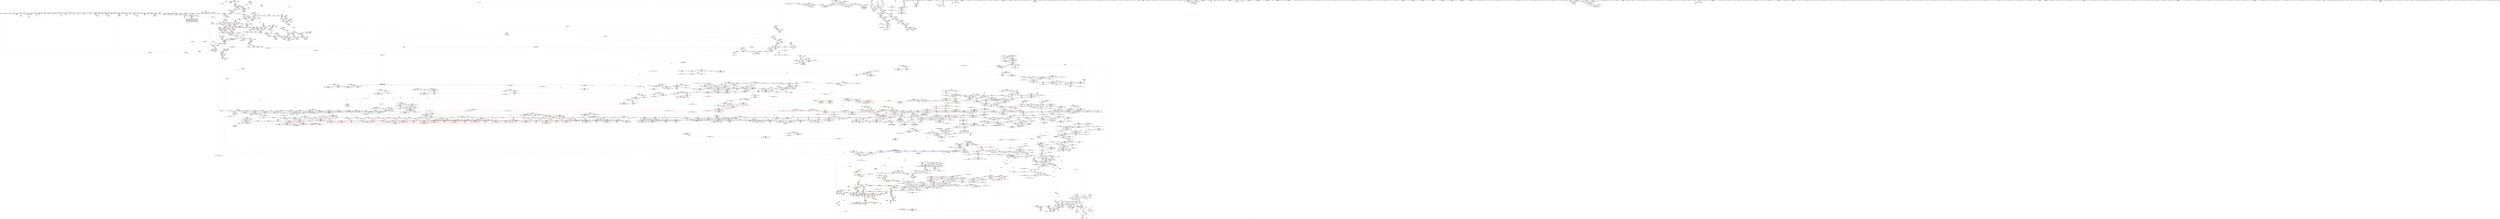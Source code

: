 digraph "SVFG" {
	label="SVFG";

	Node0x55f9b82d1780 [shape=record,color=grey,label="{NodeID: 0\nNullPtr|{|<s42>85}}"];
	Node0x55f9b82d1780 -> Node0x55f9b8c743d0[style=solid];
	Node0x55f9b82d1780 -> Node0x55f9b8c744d0[style=solid];
	Node0x55f9b82d1780 -> Node0x55f9b8c745a0[style=solid];
	Node0x55f9b82d1780 -> Node0x55f9b8c74670[style=solid];
	Node0x55f9b82d1780 -> Node0x55f9b8c74740[style=solid];
	Node0x55f9b82d1780 -> Node0x55f9b8c74810[style=solid];
	Node0x55f9b82d1780 -> Node0x55f9b8c748e0[style=solid];
	Node0x55f9b82d1780 -> Node0x55f9b8c749b0[style=solid];
	Node0x55f9b82d1780 -> Node0x55f9b8c74a80[style=solid];
	Node0x55f9b82d1780 -> Node0x55f9b8c74b50[style=solid];
	Node0x55f9b82d1780 -> Node0x55f9b8c74c20[style=solid];
	Node0x55f9b82d1780 -> Node0x55f9b8c74cf0[style=solid];
	Node0x55f9b82d1780 -> Node0x55f9b8c74dc0[style=solid];
	Node0x55f9b82d1780 -> Node0x55f9b8c74e90[style=solid];
	Node0x55f9b82d1780 -> Node0x55f9b8c74f60[style=solid];
	Node0x55f9b82d1780 -> Node0x55f9b8c75030[style=solid];
	Node0x55f9b82d1780 -> Node0x55f9b8c75100[style=solid];
	Node0x55f9b82d1780 -> Node0x55f9b8c751d0[style=solid];
	Node0x55f9b82d1780 -> Node0x55f9b8c752a0[style=solid];
	Node0x55f9b82d1780 -> Node0x55f9b8c75370[style=solid];
	Node0x55f9b82d1780 -> Node0x55f9b8c75440[style=solid];
	Node0x55f9b82d1780 -> Node0x55f9b8c75510[style=solid];
	Node0x55f9b82d1780 -> Node0x55f9b8c755e0[style=solid];
	Node0x55f9b82d1780 -> Node0x55f9b8c756b0[style=solid];
	Node0x55f9b82d1780 -> Node0x55f9b8c75780[style=solid];
	Node0x55f9b82d1780 -> Node0x55f9b8c75850[style=solid];
	Node0x55f9b82d1780 -> Node0x55f9b8c75920[style=solid];
	Node0x55f9b82d1780 -> Node0x55f9b8c759f0[style=solid];
	Node0x55f9b82d1780 -> Node0x55f9b8c75ac0[style=solid];
	Node0x55f9b82d1780 -> Node0x55f9b8c75b90[style=solid];
	Node0x55f9b82d1780 -> Node0x55f9b8c75c60[style=solid];
	Node0x55f9b82d1780 -> Node0x55f9b8c75d30[style=solid];
	Node0x55f9b82d1780 -> Node0x55f9b8c75e00[style=solid];
	Node0x55f9b82d1780 -> Node0x55f9b8c75ed0[style=solid];
	Node0x55f9b82d1780 -> Node0x55f9b8c75fa0[style=solid];
	Node0x55f9b82d1780 -> Node0x55f9b8c76070[style=solid];
	Node0x55f9b82d1780 -> Node0x55f9b8c8f740[style=solid];
	Node0x55f9b82d1780 -> Node0x55f9b8cd2e10[style=solid];
	Node0x55f9b82d1780 -> Node0x55f9b8cd2ee0[style=solid];
	Node0x55f9b82d1780 -> Node0x55f9b8cd2fb0[style=solid];
	Node0x55f9b82d1780 -> Node0x55f9b7ef7240[style=solid];
	Node0x55f9b82d1780 -> Node0x55f9b8d3ddf0[style=solid];
	Node0x55f9b82d1780:s42 -> Node0x55f9b8f49700[style=solid,color=red];
	Node0x55f9b8c80a70 [shape=record,color=red,label="{NodeID: 1550\n1649\<--1648\n\<--coerce.dive18\n_ZSt22__final_insertion_sortIN9__gnu_cxx17__normal_iteratorIPSt4pairIiiESt6vectorIS3_SaIS3_EEEENS0_5__ops15_Iter_less_iterEEvT_SB_T0_\n|{<s0>142}}"];
	Node0x55f9b8c80a70:s0 -> Node0x55f9b8f4fda0[style=solid,color=red];
	Node0x55f9b8c5f010 [shape=record,color=green,label="{NodeID: 443\n2730\<--2731\n__comp\<--__comp_field_insensitive\n_ZSt21__unguarded_partitionIN9__gnu_cxx17__normal_iteratorIPSt4pairIiiESt6vectorIS3_SaIS3_EEEENS0_5__ops15_Iter_less_iterEET_SB_SB_SB_T0_\n|{<s0>279|<s1>284}}"];
	Node0x55f9b8c5f010:s0 -> Node0x55f9b8f46000[style=solid,color=red];
	Node0x55f9b8c5f010:s1 -> Node0x55f9b8f46000[style=solid,color=red];
	Node0x55f9b8f4c610 [shape=record,color=black,label="{NodeID: 5314\n2177 = PHI(2011, 981, )\n1st arg _ZSt13__adjust_heapIN9__gnu_cxx17__normal_iteratorIPSt4pairIiiESt6vectorIS3_SaIS3_EEEElS3_NS0_5__ops15_Iter_less_iterEEvT_T0_SC_T1_T2_ }"];
	Node0x55f9b8f4c610 -> Node0x55f9b8cdb420[style=solid];
	Node0x55f9b8cd63b0 [shape=record,color=blue, style = dotted,label="{NodeID: 1993\n3353\<--3355\noffset_0\<--dummyVal\n_ZSt6__sortIN9__gnu_cxx17__normal_iteratorIPSt4pairIiiESt6vectorIS3_SaIS3_EEEENS0_5__ops15_Iter_less_iterEEvT_SB_T0_\n}"];
	Node0x55f9b8cd63b0 -> Node0x55f9b8cae780[style=dashed];
	Node0x55f9b8cd63b0 -> Node0x55f9b8dea700[style=dashed];
	Node0x55f9b8c6e350 [shape=record,color=purple,label="{NodeID: 886\n576\<--575\nfirst\<--\n_ZNSt4pairIiiEaSEOS0_\n|{<s0>56}}"];
	Node0x55f9b8c6e350:s0 -> Node0x55f9b8f4ae40[style=solid,color=red];
	Node0x55f9b8d3daf0 [shape=record,color=grey,label="{NodeID: 3543\n151 = cmp(149, 150, )\n}"];
	Node0x55f9b8ca4770 [shape=record,color=purple,label="{NodeID: 1329\n563\<--561\nadd.ptr\<--\n_ZNSt6vectorISt4pairIiiESaIS1_EEixEm\n}"];
	Node0x55f9b8ca4770 -> Node0x55f9b8c771b0[style=solid];
	Node0x55f9b8c58310 [shape=record,color=green,label="{NodeID: 222\n1326\<--1327\n.addr\<--.addr_field_insensitive\n_ZSt8_DestroyIPSt4pairIiiES1_EvT_S3_RSaIT0_E\n}"];
	Node0x55f9b8c58310 -> Node0x55f9b8cd5c60[style=solid];
	Node0x55f9b8f39e80 [shape=record,color=black,label="{NodeID: 5093\n420 = PHI()\n}"];
	Node0x55f9b8f39e80 -> Node0x55f9b8d3ecf0[style=solid];
	Node0x55f9b8c8bed0 [shape=record,color=red,label="{NodeID: 1772\n3442\<--3441\ndummyVal\<--offset_0\n_ZSt13__heap_selectIN9__gnu_cxx17__normal_iteratorIPSt4pairIiiESt6vectorIS3_SaIS3_EEEENS0_5__ops15_Iter_less_iterEEvT_SB_SB_T0_\n}"];
	Node0x55f9b8c8bed0 -> Node0x55f9b8cd9200[style=solid];
	Node0x55f9b8c7ab60 [shape=record,color=black,label="{NodeID: 665\n1554\<--1550\ncast\<--\n_ZSt4__lgl\n}"];
	Node0x55f9b8ce1810 [shape=record,color=blue,label="{NodeID: 2215\n3190\<--3171\ncoerce.dive\<--__first.coerce\n_ZSt23__copy_move_backward_a2ILb1EN9__gnu_cxx17__normal_iteratorIPSt4pairIiiESt6vectorIS3_SaIS3_EEEES8_ET1_T0_SA_S9_\n}"];
	Node0x55f9b8ce1810 -> Node0x55f9b8c8f200[style=dashed];
	Node0x55f9b8c993e0 [shape=record,color=purple,label="{NodeID: 1108\n2131\<--2130\n_M_current\<--this1\n_ZN9__gnu_cxx17__normal_iteratorIPSt4pairIiiESt6vectorIS2_SaIS2_EEEppEv\n}"];
	Node0x55f9b8c993e0 -> Node0x55f9b8c82f00[style=solid];
	Node0x55f9b8c993e0 -> Node0x55f9b8cdada0[style=solid];
	Node0x55f9b82d1810 [shape=record,color=green,label="{NodeID: 1\n7\<--1\n__dso_handle\<--dummyObj\nGlob }"];
	Node0x55f9b8c80b40 [shape=record,color=red,label="{NodeID: 1551\n1651\<--1650\n\<--coerce.dive19\n_ZSt22__final_insertion_sortIN9__gnu_cxx17__normal_iteratorIPSt4pairIiiESt6vectorIS3_SaIS3_EEEENS0_5__ops15_Iter_less_iterEEvT_SB_T0_\n|{<s0>142}}"];
	Node0x55f9b8c80b40:s0 -> Node0x55f9b8f4fef0[style=solid,color=red];
	Node0x55f9b8c5f0e0 [shape=record,color=green,label="{NodeID: 444\n2732\<--2733\nagg.tmp\<--agg.tmp_field_insensitive\n_ZSt21__unguarded_partitionIN9__gnu_cxx17__normal_iteratorIPSt4pairIiiESt6vectorIS3_SaIS3_EEEENS0_5__ops15_Iter_less_iterEET_SB_SB_SB_T0_\n}"];
	Node0x55f9b8c5f0e0 -> Node0x55f9b8c6a0f0[style=solid];
	Node0x55f9b8c5f0e0 -> Node0x55f9b8c9eee0[style=solid];
	Node0x55f9b8f4c760 [shape=record,color=black,label="{NodeID: 5315\n2178 = PHI(2012, 2113, )\n2nd arg _ZSt13__adjust_heapIN9__gnu_cxx17__normal_iteratorIPSt4pairIiiESt6vectorIS3_SaIS3_EEEElS3_NS0_5__ops15_Iter_less_iterEEvT_T0_SC_T1_T2_ }"];
	Node0x55f9b8f4c760 -> Node0x55f9b8cdb4f0[style=solid];
	Node0x55f9b8cd6480 [shape=record,color=blue,label="{NodeID: 1994\n1427\<--1425\n__lhs.addr\<--__lhs\n_ZN9__gnu_cxxneIPSt4pairIiiESt6vectorIS2_SaIS2_EEEEbRKNS_17__normal_iteratorIT_T0_EESC_\n}"];
	Node0x55f9b8cd6480 -> Node0x55f9b8cae850[style=dashed];
	Node0x55f9b8c6e420 [shape=record,color=purple,label="{NodeID: 887\n582\<--581\nsecond\<--\n_ZNSt4pairIiiEaSEOS0_\n|{<s0>57}}"];
	Node0x55f9b8c6e420:s0 -> Node0x55f9b8f4ae40[style=solid,color=red];
	Node0x55f9b8d3dc70 [shape=record,color=grey,label="{NodeID: 3544\n980 = cmp(979, 981, )\n}"];
	Node0x55f9b8ca4840 [shape=record,color=purple,label="{NodeID: 1330\n927\<--925\nadd.ptr\<--\n_ZNSt12_Vector_baseISt4pairIiiESaIS1_EE17_M_create_storageEm\n}"];
	Node0x55f9b8ca4840 -> Node0x55f9b8cd33c0[style=solid];
	Node0x55f9b8c583e0 [shape=record,color=green,label="{NodeID: 223\n1338\<--1339\nthis.addr\<--this.addr_field_insensitive\n_ZN9__gnu_cxx17__normal_iteratorIPSt4pairIiiESt6vectorIS2_SaIS2_EEEC2ERKS3_\n}"];
	Node0x55f9b8c583e0 -> Node0x55f9b8cae2a0[style=solid];
	Node0x55f9b8c583e0 -> Node0x55f9b8cd5d30[style=solid];
	Node0x55f9b8f39f50 [shape=record,color=black,label="{NodeID: 5094\n430 = PHI()\n}"];
	Node0x55f9b8f39f50 -> Node0x55f9b8d3e9f0[style=solid];
	Node0x55f9b8c8bfa0 [shape=record,color=red,label="{NodeID: 1773\n3445\<--3444\ndummyVal\<--offset_0\n_ZSt11__sort_heapIN9__gnu_cxx17__normal_iteratorIPSt4pairIiiESt6vectorIS3_SaIS3_EEEENS0_5__ops15_Iter_less_iterEEvT_SB_RT0_\n}"];
	Node0x55f9b8c8bfa0 -> Node0x55f9b8cd9540[style=solid];
	Node0x55f9b8c7ac30 [shape=record,color=black,label="{NodeID: 666\n1555\<--1550\nconv\<--\n_ZSt4__lgl\n}"];
	Node0x55f9b8c7ac30 -> Node0x55f9b8d389f0[style=solid];
	Node0x55f9b8ce18e0 [shape=record,color=blue,label="{NodeID: 2216\n3192\<--3172\ncoerce.dive1\<--__last.coerce\n_ZSt23__copy_move_backward_a2ILb1EN9__gnu_cxx17__normal_iteratorIPSt4pairIiiESt6vectorIS3_SaIS3_EEEES8_ET1_T0_SA_S9_\n}"];
	Node0x55f9b8ce18e0 -> Node0x55f9b8c8f2d0[style=dashed];
	Node0x55f9b8c994b0 [shape=record,color=purple,label="{NodeID: 1109\n2133\<--2132\nincdec.ptr\<--\n_ZN9__gnu_cxx17__normal_iteratorIPSt4pairIiiESt6vectorIS2_SaIS2_EEEppEv\n}"];
	Node0x55f9b8c994b0 -> Node0x55f9b8cdada0[style=solid];
	Node0x55f9b8bdbb60 [shape=record,color=green,label="{NodeID: 2\n8\<--1\n_ZSt3cin\<--dummyObj\nGlob }"];
	Node0x55f9b8c80c10 [shape=record,color=red,label="{NodeID: 1552\n1660\<--1657\nthis1\<--this.addr\n_ZNK9__gnu_cxx17__normal_iteratorIPSt4pairIiiESt6vectorIS2_SaIS2_EEE4baseEv\n}"];
	Node0x55f9b8c80c10 -> Node0x55f9b8c93b50[style=solid];
	Node0x55f9b8c5f1b0 [shape=record,color=green,label="{NodeID: 445\n2734\<--2735\nagg.tmp4\<--agg.tmp4_field_insensitive\n_ZSt21__unguarded_partitionIN9__gnu_cxx17__normal_iteratorIPSt4pairIiiESt6vectorIS3_SaIS3_EEEENS0_5__ops15_Iter_less_iterEET_SB_SB_SB_T0_\n}"];
	Node0x55f9b8c5f1b0 -> Node0x55f9b8c6a1c0[style=solid];
	Node0x55f9b8c5f1b0 -> Node0x55f9b8c9efb0[style=solid];
	Node0x55f9b8f4c8b0 [shape=record,color=black,label="{NodeID: 5316\n2179 = PHI(2021, 2122, )\n3rd arg _ZSt13__adjust_heapIN9__gnu_cxx17__normal_iteratorIPSt4pairIiiESt6vectorIS3_SaIS3_EEEElS3_NS0_5__ops15_Iter_less_iterEEvT_T0_SC_T1_T2_ }"];
	Node0x55f9b8f4c8b0 -> Node0x55f9b8cdb350[style=solid];
	Node0x55f9b8cd6550 [shape=record,color=blue,label="{NodeID: 1995\n1429\<--1426\n__rhs.addr\<--__rhs\n_ZN9__gnu_cxxneIPSt4pairIiiESt6vectorIS2_SaIS2_EEEEbRKNS_17__normal_iteratorIT_T0_EESC_\n}"];
	Node0x55f9b8cd6550 -> Node0x55f9b8cae920[style=dashed];
	Node0x55f9b8c6e4f0 [shape=record,color=purple,label="{NodeID: 888\n603\<--601\nfirst\<--this1\n_ZNSt4pairIiiEC2IiRiLb1EEEOT_OT0_\n}"];
	Node0x55f9b8c6e4f0 -> Node0x55f9b8cd1750[style=solid];
	Node0x55f9b8d3ddf0 [shape=record,color=grey,label="{NodeID: 3545\n1264 = cmp(1263, 3, )\n}"];
	Node0x55f9b8ca4910 [shape=record,color=purple,label="{NodeID: 1331\n2160\<--2158\nadd.ptr\<--\n_ZNK9__gnu_cxx17__normal_iteratorIPSt4pairIiiESt6vectorIS2_SaIS2_EEEplEl\n}"];
	Node0x55f9b8ca4910 -> Node0x55f9b8cdb0e0[style=solid];
	Node0x55f9b8c584b0 [shape=record,color=green,label="{NodeID: 224\n1340\<--1341\n__i.addr\<--__i.addr_field_insensitive\n_ZN9__gnu_cxx17__normal_iteratorIPSt4pairIiiESt6vectorIS2_SaIS2_EEEC2ERKS3_\n}"];
	Node0x55f9b8c584b0 -> Node0x55f9b8cae370[style=solid];
	Node0x55f9b8c584b0 -> Node0x55f9b8cd5e00[style=solid];
	Node0x55f9b8f3a020 [shape=record,color=black,label="{NodeID: 5095\n535 = PHI(743, )\n}"];
	Node0x55f9b8f3a020 -> Node0x55f9b8ca9640[style=solid];
	Node0x55f9b8c8c070 [shape=record,color=red,label="{NodeID: 1774\n3448\<--3447\ndummyVal\<--offset_0\n_ZSt11__sort_heapIN9__gnu_cxx17__normal_iteratorIPSt4pairIiiESt6vectorIS3_SaIS3_EEEENS0_5__ops15_Iter_less_iterEEvT_SB_RT0_\n}"];
	Node0x55f9b8c8c070 -> Node0x55f9b8cd9610[style=solid];
	Node0x55f9b8c7ad00 [shape=record,color=black,label="{NodeID: 667\n1544\<--1556\n_ZSt4__lgl_ret\<--sub\n_ZSt4__lgl\n|{<s0>111}}"];
	Node0x55f9b8c7ad00:s0 -> Node0x55f9b8f3d080[style=solid,color=blue];
	Node0x55f9b8ce19b0 [shape=record,color=blue,label="{NodeID: 2217\n3194\<--3173\ncoerce.dive2\<--__result.coerce\n_ZSt23__copy_move_backward_a2ILb1EN9__gnu_cxx17__normal_iteratorIPSt4pairIiiESt6vectorIS3_SaIS3_EEEES8_ET1_T0_SA_S9_\n}"];
	Node0x55f9b8ce19b0 -> Node0x55f9b8c8f3a0[style=dashed];
	Node0x55f9b8c99580 [shape=record,color=purple,label="{NodeID: 1110\n2163\<--2146\ncoerce.dive\<--retval\n_ZNK9__gnu_cxx17__normal_iteratorIPSt4pairIiiESt6vectorIS2_SaIS2_EEEplEl\n}"];
	Node0x55f9b8c99580 -> Node0x55f9b8c83310[style=solid];
	Node0x55f9b8bdbbf0 [shape=record,color=green,label="{NodeID: 3\n9\<--1\n.str\<--dummyObj\nGlob }"];
	Node0x55f9b8c80ce0 [shape=record,color=red,label="{NodeID: 1553\n1703\<--1702\n\<--coerce.dive6\n_ZSt14__partial_sortIN9__gnu_cxx17__normal_iteratorIPSt4pairIiiESt6vectorIS3_SaIS3_EEEENS0_5__ops15_Iter_less_iterEEvT_SB_SB_T0_\n|{<s0>146}}"];
	Node0x55f9b8c80ce0:s0 -> Node0x55f9b8f5fd40[style=solid,color=red];
	Node0x55f9b8c5f280 [shape=record,color=green,label="{NodeID: 446\n2736\<--2737\nagg.tmp11\<--agg.tmp11_field_insensitive\n_ZSt21__unguarded_partitionIN9__gnu_cxx17__normal_iteratorIPSt4pairIiiESt6vectorIS3_SaIS3_EEEENS0_5__ops15_Iter_less_iterEET_SB_SB_SB_T0_\n}"];
	Node0x55f9b8c5f280 -> Node0x55f9b8c6a290[style=solid];
	Node0x55f9b8c5f280 -> Node0x55f9b8c9f080[style=solid];
	Node0x55f9b8f4ca00 [shape=record,color=black,label="{NodeID: 5317\n3119 = PHI(2989, 3032, )\n0th arg _ZSt25__unguarded_linear_insertIN9__gnu_cxx17__normal_iteratorIPSt4pairIiiESt6vectorIS3_SaIS3_EEEENS0_5__ops14_Val_less_iterEEvT_T0_ }"];
	Node0x55f9b8f4ca00 -> Node0x55f9b8ce1330[style=solid];
	Node0x55f9b8cd6620 [shape=record,color=blue,label="{NodeID: 1996\n1477\<--1444\ncoerce.dive\<--__first.coerce\n_ZSt16__introsort_loopIN9__gnu_cxx17__normal_iteratorIPSt4pairIiiESt6vectorIS3_SaIS3_EEEElNS0_5__ops15_Iter_less_iterEEvT_SB_T0_T1_\n|{|<s2>118}}"];
	Node0x55f9b8cd6620 -> Node0x55f9b8c8a810[style=dashed];
	Node0x55f9b8cd6620 -> Node0x55f9b8c8aa80[style=dashed];
	Node0x55f9b8cd6620:s2 -> Node0x55f9b8e26d30[style=dashed,color=red];
	Node0x55f9b8c6e5c0 [shape=record,color=purple,label="{NodeID: 889\n608\<--601\nsecond\<--this1\n_ZNSt4pairIiiEC2IiRiLb1EEEOT_OT0_\n}"];
	Node0x55f9b8c6e5c0 -> Node0x55f9b8cd1820[style=solid];
	Node0x55f9b8d3df70 [shape=record,color=grey,label="{NodeID: 3546\n1985 = cmp(1984, 1392, )\n}"];
	Node0x55f9b8ca49e0 [shape=record,color=purple,label="{NodeID: 1332\n2712\<--2709\nadd.ptr\<--\n_ZNK9__gnu_cxx17__normal_iteratorIPSt4pairIiiESt6vectorIS2_SaIS2_EEEmiEl\n}"];
	Node0x55f9b8ca49e0 -> Node0x55f9b8cdea90[style=solid];
	Node0x55f9b8c58580 [shape=record,color=green,label="{NodeID: 225\n1353\<--1354\n__first\<--__first_field_insensitive\n_ZSt6__sortIN9__gnu_cxx17__normal_iteratorIPSt4pairIiiESt6vectorIS3_SaIS3_EEEENS0_5__ops15_Iter_less_iterEEvT_SB_T0_\n|{|<s3>107|<s4>110}}"];
	Node0x55f9b8c58580 -> Node0x55f9b8c79710[style=solid];
	Node0x55f9b8c58580 -> Node0x55f9b8c797e0[style=solid];
	Node0x55f9b8c58580 -> Node0x55f9b8c90c30[style=solid];
	Node0x55f9b8c58580:s3 -> Node0x55f9b8f47f70[style=solid,color=red];
	Node0x55f9b8c58580:s4 -> Node0x55f9b8f5aa10[style=solid,color=red];
	Node0x55f9b8f3a130 [shape=record,color=black,label="{NodeID: 5096\n542 = PHI(750, )\n}"];
	Node0x55f9b8f3a130 -> Node0x55f9b8ca9710[style=solid];
	Node0x55f9b8c8c140 [shape=record,color=red,label="{NodeID: 1775\n3451\<--3450\ndummyVal\<--offset_0\n_ZSt11__sort_heapIN9__gnu_cxx17__normal_iteratorIPSt4pairIiiESt6vectorIS3_SaIS3_EEEENS0_5__ops15_Iter_less_iterEEvT_SB_RT0_\n}"];
	Node0x55f9b8c8c140 -> Node0x55f9b8cd96e0[style=solid];
	Node0x55f9b8c7add0 [shape=record,color=black,label="{NodeID: 668\n1574\<--1570\nsub.ptr.lhs.cast\<--\n_ZN9__gnu_cxxmiIPSt4pairIiiESt6vectorIS2_SaIS2_EEEENS_17__normal_iteratorIT_T0_E15difference_typeERKSA_SD_\n}"];
	Node0x55f9b8c7add0 -> Node0x55f9b8d38570[style=solid];
	Node0x55f9b8ce1a80 [shape=record,color=blue, style = dotted,label="{NodeID: 2218\n3629\<--3631\noffset_0\<--dummyVal\n_ZSt23__copy_move_backward_a2ILb1EN9__gnu_cxx17__normal_iteratorIPSt4pairIiiESt6vectorIS3_SaIS3_EEEES8_ET1_T0_SA_S9_\n}"];
	Node0x55f9b8ce1a80 -> Node0x55f9b8c89490[style=dashed];
	Node0x55f9b8c99650 [shape=record,color=purple,label="{NodeID: 1111\n2157\<--2156\n_M_current\<--this1\n_ZNK9__gnu_cxx17__normal_iteratorIPSt4pairIiiESt6vectorIS2_SaIS2_EEEplEl\n}"];
	Node0x55f9b8c99650 -> Node0x55f9b8c83240[style=solid];
	Node0x55f9b8bdbea0 [shape=record,color=green,label="{NodeID: 4\n12\<--1\n\<--dummyObj\nCan only get source location for instruction, argument, global var or function.}"];
	Node0x55f9b8c80db0 [shape=record,color=red,label="{NodeID: 1554\n1705\<--1704\n\<--coerce.dive7\n_ZSt14__partial_sortIN9__gnu_cxx17__normal_iteratorIPSt4pairIiiESt6vectorIS3_SaIS3_EEEENS0_5__ops15_Iter_less_iterEEvT_SB_SB_T0_\n|{<s0>146}}"];
	Node0x55f9b8c80db0:s0 -> Node0x55f9b8f5fe50[style=solid,color=red];
	Node0x55f9b8c5f350 [shape=record,color=green,label="{NodeID: 447\n2738\<--2739\nagg.tmp12\<--agg.tmp12_field_insensitive\n_ZSt21__unguarded_partitionIN9__gnu_cxx17__normal_iteratorIPSt4pairIiiESt6vectorIS3_SaIS3_EEEENS0_5__ops15_Iter_less_iterEET_SB_SB_SB_T0_\n}"];
	Node0x55f9b8c5f350 -> Node0x55f9b8c6a360[style=solid];
	Node0x55f9b8c5f350 -> Node0x55f9b8c9f150[style=solid];
	Node0x55f9b8f4cb50 [shape=record,color=black,label="{NodeID: 5318\n1053 = PHI(826, )\n0th arg _ZSt27__uninitialized_default_n_aIPSt4pairIiiEmS1_ET_S3_T0_RSaIT1_E }"];
	Node0x55f9b8f4cb50 -> Node0x55f9b8cd3f20[style=solid];
	Node0x55f9b8cd66f0 [shape=record,color=blue,label="{NodeID: 1997\n1479\<--1445\ncoerce.dive1\<--__last.coerce\n_ZSt16__introsort_loopIN9__gnu_cxx17__normal_iteratorIPSt4pairIiiESt6vectorIS3_SaIS3_EEEElNS0_5__ops15_Iter_less_iterEEvT_SB_T0_T1_\n}"];
	Node0x55f9b8cd66f0 -> Node0x55f9b8deb600[style=dashed];
	Node0x55f9b8c6e690 [shape=record,color=purple,label="{NodeID: 890\n629\<--617\ncoerce.dive\<--__first\n_ZSt4sortIN9__gnu_cxx17__normal_iteratorIPSt4pairIiiESt6vectorIS3_SaIS3_EEEEEvT_S9_\n}"];
	Node0x55f9b8c6e690 -> Node0x55f9b8cd18f0[style=solid];
	Node0x55f9b8d3e0f0 [shape=record,color=grey,label="{NodeID: 3547\n1027 = cmp(1023, 1024, )\n}"];
	Node0x55f9b8ca4ab0 [shape=record,color=red,label="{NodeID: 1333\n111\<--45\n\<--argc.addr\nmain\n|{<s0>3}}"];
	Node0x55f9b8ca4ab0:s0 -> Node0x55f9b8f50150[style=solid,color=red];
	Node0x55f9b8c58650 [shape=record,color=green,label="{NodeID: 226\n1355\<--1356\n__last\<--__last_field_insensitive\n_ZSt6__sortIN9__gnu_cxx17__normal_iteratorIPSt4pairIiiESt6vectorIS3_SaIS3_EEEENS0_5__ops15_Iter_less_iterEEvT_SB_T0_\n|{|<s3>107|<s4>110}}"];
	Node0x55f9b8c58650 -> Node0x55f9b8c798b0[style=solid];
	Node0x55f9b8c58650 -> Node0x55f9b8c79980[style=solid];
	Node0x55f9b8c58650 -> Node0x55f9b8c90d00[style=solid];
	Node0x55f9b8c58650:s3 -> Node0x55f9b8f48100[style=solid,color=red];
	Node0x55f9b8c58650:s4 -> Node0x55f9b8f5a560[style=solid,color=red];
	Node0x55f9b8f3a240 [shape=record,color=black,label="{NodeID: 5097\n577 = PHI(750, )\n}"];
	Node0x55f9b8f3a240 -> Node0x55f9b8ca9cc0[style=solid];
	Node0x55f9b8dbf970 [shape=record,color=yellow,style=double,label="{NodeID: 3990\n771V_1 = ENCHI(MR_771V_0)\npts\{2213 \}\nFun[_ZSt13__adjust_heapIN9__gnu_cxx17__normal_iteratorIPSt4pairIiiESt6vectorIS3_SaIS3_EEEElS3_NS0_5__ops15_Iter_less_iterEEvT_T0_SC_T1_T2_]}"];
	Node0x55f9b8dbf970 -> Node0x55f9b8c84830[style=dashed];
	Node0x55f9b8c8c210 [shape=record,color=red,label="{NodeID: 1776\n3454\<--3453\ndummyVal\<--offset_0\n_ZSt11__make_heapIN9__gnu_cxx17__normal_iteratorIPSt4pairIiiESt6vectorIS3_SaIS3_EEEENS0_5__ops15_Iter_less_iterEEvT_SB_RT0_\n}"];
	Node0x55f9b8c8c210 -> Node0x55f9b8cd9c90[style=solid];
	Node0x55f9b8c7aea0 [shape=record,color=black,label="{NodeID: 669\n1575\<--1573\nsub.ptr.rhs.cast\<--\n_ZN9__gnu_cxxmiIPSt4pairIiiESt6vectorIS2_SaIS2_EEEENS_17__normal_iteratorIT_T0_E15difference_typeERKSA_SD_\n}"];
	Node0x55f9b8c7aea0 -> Node0x55f9b8d38570[style=solid];
	Node0x55f9b8ce1b50 [shape=record,color=blue, style = dotted,label="{NodeID: 2219\n3632\<--3634\noffset_0\<--dummyVal\n_ZSt23__copy_move_backward_a2ILb1EN9__gnu_cxx17__normal_iteratorIPSt4pairIiiESt6vectorIS3_SaIS3_EEEES8_ET1_T0_SA_S9_\n}"];
	Node0x55f9b8ce1b50 -> Node0x55f9b8c89560[style=dashed];
	Node0x55f9b8c99720 [shape=record,color=purple,label="{NodeID: 1112\n2172\<--2171\n_M_current\<--this1\n_ZNK9__gnu_cxx17__normal_iteratorIPSt4pairIiiESt6vectorIS2_SaIS2_EEEdeEv\n}"];
	Node0x55f9b8c99720 -> Node0x55f9b8c834b0[style=solid];
	Node0x55f9b8bdbf30 [shape=record,color=green,label="{NodeID: 5\n108\<--1\n\<--dummyObj\nCan only get source location for instruction, argument, global var or function.}"];
	Node0x55f9b8c80e80 [shape=record,color=red,label="{NodeID: 1555\n1707\<--1706\n\<--coerce.dive8\n_ZSt14__partial_sortIN9__gnu_cxx17__normal_iteratorIPSt4pairIiiESt6vectorIS3_SaIS3_EEEENS0_5__ops15_Iter_less_iterEEvT_SB_SB_T0_\n|{<s0>146}}"];
	Node0x55f9b8c80e80:s0 -> Node0x55f9b8f5ff90[style=solid,color=red];
	Node0x55f9b8c5f420 [shape=record,color=green,label="{NodeID: 448\n2740\<--2741\nagg.tmp20\<--agg.tmp20_field_insensitive\n_ZSt21__unguarded_partitionIN9__gnu_cxx17__normal_iteratorIPSt4pairIiiESt6vectorIS3_SaIS3_EEEENS0_5__ops15_Iter_less_iterEET_SB_SB_SB_T0_\n}"];
	Node0x55f9b8c5f420 -> Node0x55f9b8c6a430[style=solid];
	Node0x55f9b8c5f420 -> Node0x55f9b8c9f220[style=solid];
	Node0x55f9b8f4cc60 [shape=record,color=black,label="{NodeID: 5319\n1054 = PHI(827, )\n1st arg _ZSt27__uninitialized_default_n_aIPSt4pairIiiEmS1_ET_S3_T0_RSaIT1_E }"];
	Node0x55f9b8f4cc60 -> Node0x55f9b8cd3ff0[style=solid];
	Node0x55f9b8cd67c0 [shape=record,color=blue,label="{NodeID: 1998\n1453\<--1446\n__depth_limit.addr\<--__depth_limit\n_ZSt16__introsort_loopIN9__gnu_cxx17__normal_iteratorIPSt4pairIiiESt6vectorIS3_SaIS3_EEEElNS0_5__ops15_Iter_less_iterEEvT_SB_T0_T1_\n}"];
	Node0x55f9b8cd67c0 -> Node0x55f9b8deb100[style=dashed];
	Node0x55f9b8c6e760 [shape=record,color=purple,label="{NodeID: 891\n631\<--619\ncoerce.dive1\<--__last\n_ZSt4sortIN9__gnu_cxx17__normal_iteratorIPSt4pairIiiESt6vectorIS3_SaIS3_EEEEEvT_S9_\n}"];
	Node0x55f9b8c6e760 -> Node0x55f9b8cd19c0[style=solid];
	Node0x55f9b8d3e270 [shape=record,color=grey,label="{NodeID: 3548\n2026 = cmp(2025, 981, )\n}"];
	Node0x55f9b8ca4b80 [shape=record,color=red,label="{NodeID: 1334\n112\<--47\n\<--argv.addr\nmain\n|{<s0>3}}"];
	Node0x55f9b8ca4b80:s0 -> Node0x55f9b8f50260[style=solid,color=red];
	Node0x55f9b8c58720 [shape=record,color=green,label="{NodeID: 227\n1357\<--1358\n__comp\<--__comp_field_insensitive\n_ZSt6__sortIN9__gnu_cxx17__normal_iteratorIPSt4pairIiiESt6vectorIS3_SaIS3_EEEENS0_5__ops15_Iter_less_iterEEvT_SB_T0_\n}"];
	Node0x55f9b8f3a350 [shape=record,color=black,label="{NodeID: 5098\n583 = PHI(750, )\n}"];
	Node0x55f9b8f3a350 -> Node0x55f9b8ca9d90[style=solid];
	Node0x55f9b8c8c2e0 [shape=record,color=red,label="{NodeID: 1777\n3457\<--3456\ndummyVal\<--offset_1\n_ZSt11__make_heapIN9__gnu_cxx17__normal_iteratorIPSt4pairIiiESt6vectorIS3_SaIS3_EEEENS0_5__ops15_Iter_less_iterEEvT_SB_RT0_\n}"];
	Node0x55f9b8c8c2e0 -> Node0x55f9b8cd9d60[style=solid];
	Node0x55f9b8c7af70 [shape=record,color=black,label="{NodeID: 670\n1559\<--1577\n_ZN9__gnu_cxxmiIPSt4pairIiiESt6vectorIS2_SaIS2_EEEENS_17__normal_iteratorIT_T0_E15difference_typeERKSA_SD__ret\<--sub.ptr.div\n_ZN9__gnu_cxxmiIPSt4pairIiiESt6vectorIS2_SaIS2_EEEENS_17__normal_iteratorIT_T0_E15difference_typeERKSA_SD_\n|{<s0>110|<s1>118|<s2>133|<s3>150|<s4>174|<s5>180|<s6>181|<s7>203}}"];
	Node0x55f9b8c7af70:s0 -> Node0x55f9b8f3cf10[style=solid,color=blue];
	Node0x55f9b8c7af70:s1 -> Node0x55f9b8f3d440[style=solid,color=blue];
	Node0x55f9b8c7af70:s2 -> Node0x55f9b8f3da40[style=solid,color=blue];
	Node0x55f9b8c7af70:s3 -> Node0x55f9b8f3a680[style=solid,color=blue];
	Node0x55f9b8c7af70:s4 -> Node0x55f9b8f3e4f0[style=solid,color=blue];
	Node0x55f9b8c7af70:s5 -> Node0x55f9b8f3e7d0[style=solid,color=blue];
	Node0x55f9b8c7af70:s6 -> Node0x55f9b8f3e940[style=solid,color=blue];
	Node0x55f9b8c7af70:s7 -> Node0x55f9b8f3fda0[style=solid,color=blue];
	Node0x55f9b8ce1c20 [shape=record,color=blue, style = dotted,label="{NodeID: 2220\n3635\<--3637\noffset_0\<--dummyVal\n_ZSt23__copy_move_backward_a2ILb1EN9__gnu_cxx17__normal_iteratorIPSt4pairIiiESt6vectorIS3_SaIS3_EEEES8_ET1_T0_SA_S9_\n}"];
	Node0x55f9b8ce1c20 -> Node0x55f9b8c89630[style=dashed];
	Node0x55f9b8c997f0 [shape=record,color=purple,label="{NodeID: 1113\n2214\<--2180\ncoerce.dive\<--__first\n_ZSt13__adjust_heapIN9__gnu_cxx17__normal_iteratorIPSt4pairIiiESt6vectorIS3_SaIS3_EEEElS3_NS0_5__ops15_Iter_less_iterEEvT_T0_SC_T1_T2_\n}"];
	Node0x55f9b8c997f0 -> Node0x55f9b8cdb280[style=solid];
	Node0x55f9b8bdbfc0 [shape=record,color=green,label="{NodeID: 6\n136\<--1\n\<--dummyObj\nCan only get source location for instruction, argument, global var or function.}"];
	Node0x55f9b8c80f50 [shape=record,color=red,label="{NodeID: 1556\n1718\<--1717\n\<--coerce.dive11\n_ZSt14__partial_sortIN9__gnu_cxx17__normal_iteratorIPSt4pairIiiESt6vectorIS3_SaIS3_EEEENS0_5__ops15_Iter_less_iterEEvT_SB_SB_T0_\n|{<s0>149}}"];
	Node0x55f9b8c80f50:s0 -> Node0x55f9b8f4fa70[style=solid,color=red];
	Node0x55f9b8c5f4f0 [shape=record,color=green,label="{NodeID: 449\n2742\<--2743\nagg.tmp21\<--agg.tmp21_field_insensitive\n_ZSt21__unguarded_partitionIN9__gnu_cxx17__normal_iteratorIPSt4pairIiiESt6vectorIS3_SaIS3_EEEENS0_5__ops15_Iter_less_iterEET_SB_SB_SB_T0_\n}"];
	Node0x55f9b8c5f4f0 -> Node0x55f9b8c6a500[style=solid];
	Node0x55f9b8c5f4f0 -> Node0x55f9b8c9f2f0[style=solid];
	Node0x55f9b8f4cd70 [shape=record,color=black,label="{NodeID: 5320\n1055 = PHI(829, )\n2nd arg _ZSt27__uninitialized_default_n_aIPSt4pairIiiEmS1_ET_S3_T0_RSaIT1_E }"];
	Node0x55f9b8f4cd70 -> Node0x55f9b8cd40c0[style=solid];
	Node0x55f9b8e2dcc0 [shape=record,color=yellow,style=double,label="{NodeID: 4213\n822V_1 = ENCHI(MR_822V_0)\npts\{23480000 23480001 \}\nFun[_ZSt11__push_heapIN9__gnu_cxx17__normal_iteratorIPSt4pairIiiESt6vectorIS3_SaIS3_EEEElS3_NS0_5__ops14_Iter_less_valEEvT_T0_SC_T1_RT2_]|{<s0>230|<s1>236|<s2>240}}"];
	Node0x55f9b8e2dcc0:s0 -> Node0x55f9b8e2a7d0[style=dashed,color=red];
	Node0x55f9b8e2dcc0:s1 -> Node0x55f9b8e11480[style=dashed,color=red];
	Node0x55f9b8e2dcc0:s2 -> Node0x55f9b8e11480[style=dashed,color=red];
	Node0x55f9b8cd6890 [shape=record,color=blue, style = dotted,label="{NodeID: 1999\n3356\<--3358\noffset_0\<--dummyVal\n_ZSt16__introsort_loopIN9__gnu_cxx17__normal_iteratorIPSt4pairIiiESt6vectorIS3_SaIS3_EEEElNS0_5__ops15_Iter_less_iterEEvT_SB_T0_T1_\n}"];
	Node0x55f9b8cd6890 -> Node0x55f9b8caee00[style=dashed];
	Node0x55f9b8cd6890 -> Node0x55f9b8dc4a00[style=dashed];
	Node0x55f9b8c6e830 [shape=record,color=purple,label="{NodeID: 892\n646\<--621\ncoerce.dive4\<--agg.tmp\n_ZSt4sortIN9__gnu_cxx17__normal_iteratorIPSt4pairIiiESt6vectorIS3_SaIS3_EEEEEvT_S9_\n}"];
	Node0x55f9b8c6e830 -> Node0x55f9b8caa270[style=solid];
	Node0x55f9b8d3e3f0 [shape=record,color=grey,label="{NodeID: 3549\n378 = cmp(362, 375, )\n}"];
	Node0x55f9b8ca4c50 [shape=record,color=red,label="{NodeID: 1335\n122\<--49\n\<--cases\nmain\n}"];
	Node0x55f9b8ca4c50 -> Node0x55f9b8d3cef0[style=solid];
	Node0x55f9b8c5ff50 [shape=record,color=green,label="{NodeID: 228\n1359\<--1360\nagg.tmp\<--agg.tmp_field_insensitive\n_ZSt6__sortIN9__gnu_cxx17__normal_iteratorIPSt4pairIiiESt6vectorIS3_SaIS3_EEEENS0_5__ops15_Iter_less_iterEEvT_SB_T0_\n}"];
	Node0x55f9b8c5ff50 -> Node0x55f9b8c79a50[style=solid];
	Node0x55f9b8c5ff50 -> Node0x55f9b8c90dd0[style=solid];
	Node0x55f9b8f3a460 [shape=record,color=black,label="{NodeID: 5099\n605 = PHI(750, )\n}"];
	Node0x55f9b8f3a460 -> Node0x55f9b8caa0d0[style=solid];
	Node0x55f9b8c8c3b0 [shape=record,color=red,label="{NodeID: 1778\n3460\<--3459\ndummyVal\<--offset_0\n_ZSt11__make_heapIN9__gnu_cxx17__normal_iteratorIPSt4pairIiiESt6vectorIS3_SaIS3_EEEENS0_5__ops15_Iter_less_iterEEvT_SB_RT0_\n}"];
	Node0x55f9b8c8c3b0 -> Node0x55f9b8cd9e30[style=solid];
	Node0x55f9b8c7b040 [shape=record,color=black,label="{NodeID: 671\n1614\<--1582\n\<--__first\n_ZSt22__final_insertion_sortIN9__gnu_cxx17__normal_iteratorIPSt4pairIiiESt6vectorIS3_SaIS3_EEEENS0_5__ops15_Iter_less_iterEEvT_SB_T0_\n}"];
	Node0x55f9b8c7b040 -> Node0x55f9b8c935a0[style=solid];
	Node0x55f9b8ce1cf0 [shape=record,color=blue,label="{NodeID: 2221\n3182\<--3216\nref.tmp\<--call10\n_ZSt23__copy_move_backward_a2ILb1EN9__gnu_cxx17__normal_iteratorIPSt4pairIiiESt6vectorIS3_SaIS3_EEEES8_ET1_T0_SA_S9_\n|{<s0>358}}"];
	Node0x55f9b8ce1cf0:s0 -> Node0x55f9b8e26a20[style=dashed,color=red];
	Node0x55f9b8c998c0 [shape=record,color=purple,label="{NodeID: 1114\n2237\<--2194\ncoerce.dive1\<--agg.tmp\n_ZSt13__adjust_heapIN9__gnu_cxx17__normal_iteratorIPSt4pairIiiESt6vectorIS3_SaIS3_EEEElS3_NS0_5__ops15_Iter_less_iterEEvT_T0_SC_T1_T2_\n}"];
	Node0x55f9b8c998c0 -> Node0x55f9b8cdb830[style=solid];
	Node0x55f9b8bdc050 [shape=record,color=green,label="{NodeID: 7\n227\<--1\n\<--dummyObj\nCan only get source location for instruction, argument, global var or function.}"];
	Node0x55f9b8c81020 [shape=record,color=red,label="{NodeID: 1557\n1720\<--1719\n\<--coerce.dive12\n_ZSt14__partial_sortIN9__gnu_cxx17__normal_iteratorIPSt4pairIiiESt6vectorIS3_SaIS3_EEEENS0_5__ops15_Iter_less_iterEEvT_SB_SB_T0_\n|{<s0>149}}"];
	Node0x55f9b8c81020:s0 -> Node0x55f9b8f4fb80[style=solid,color=red];
	Node0x55f9b8c5f5c0 [shape=record,color=green,label="{NodeID: 450\n2806\<--2807\n__a\<--__a_field_insensitive\n_ZSt9iter_swapIN9__gnu_cxx17__normal_iteratorIPSt4pairIiiESt6vectorIS3_SaIS3_EEEES8_EvT_T0_\n|{|<s1>292}}"];
	Node0x55f9b8c5f5c0 -> Node0x55f9b8c9ff20[style=solid];
	Node0x55f9b8c5f5c0:s1 -> Node0x55f9b8f4d950[style=solid,color=red];
	Node0x55f9b8f4ce80 [shape=record,color=black,label="{NodeID: 5321\n2884 = PHI(2867, 2873, 2863, )\n0th arg _ZSt4moveIRiEONSt16remove_referenceIT_E4typeEOS2_ }"];
	Node0x55f9b8f4ce80 -> Node0x55f9b8cdfc70[style=solid];
	Node0x55f9b8e2dda0 [shape=record,color=yellow,style=double,label="{NodeID: 4214\n824V_1 = ENCHI(MR_824V_0)\npts\{19700000 19700001 20870000 20870001 21830000 21830001 29090000 29090001 31250000 31250001 \}\nFun[_ZSt11__push_heapIN9__gnu_cxx17__normal_iteratorIPSt4pairIiiESt6vectorIS3_SaIS3_EEEElS3_NS0_5__ops14_Iter_less_valEEvT_T0_SC_T1_RT2_]|{<s0>236|<s1>240}}"];
	Node0x55f9b8e2dda0:s0 -> Node0x55f9b8e11480[style=dashed,color=red];
	Node0x55f9b8e2dda0:s1 -> Node0x55f9b8e11480[style=dashed,color=red];
	Node0x55f9b8cd6960 [shape=record,color=blue, style = dotted,label="{NodeID: 2000\n3359\<--3361\noffset_0\<--dummyVal\n_ZSt16__introsort_loopIN9__gnu_cxx17__normal_iteratorIPSt4pairIiiESt6vectorIS3_SaIS3_EEEElNS0_5__ops15_Iter_less_iterEEvT_SB_T0_T1_\n}"];
	Node0x55f9b8cd6960 -> Node0x55f9b8caeed0[style=dashed];
	Node0x55f9b8cd6960 -> Node0x55f9b8dc4f00[style=dashed];
	Node0x55f9b8c6e900 [shape=record,color=purple,label="{NodeID: 893\n648\<--623\ncoerce.dive5\<--agg.tmp2\n_ZSt4sortIN9__gnu_cxx17__normal_iteratorIPSt4pairIiiESt6vectorIS3_SaIS3_EEEEEvT_S9_\n}"];
	Node0x55f9b8c6e900 -> Node0x55f9b8caa340[style=solid];
	Node0x55f9b8d3e570 [shape=record,color=grey,label="{NodeID: 3550\n1441 = cmp(1437, 1440, )\n}"];
	Node0x55f9b8d3e570 -> Node0x55f9b8c79d90[style=solid];
	Node0x55f9b8ca4d20 [shape=record,color=red,label="{NodeID: 1336\n121\<--51\n\<--cas\nmain\n}"];
	Node0x55f9b8ca4d20 -> Node0x55f9b8d3cef0[style=solid];
	Node0x55f9b8c5ffe0 [shape=record,color=green,label="{NodeID: 229\n1361\<--1362\nagg.tmp2\<--agg.tmp2_field_insensitive\n_ZSt6__sortIN9__gnu_cxx17__normal_iteratorIPSt4pairIiiESt6vectorIS3_SaIS3_EEEENS0_5__ops15_Iter_less_iterEEvT_SB_T0_\n}"];
	Node0x55f9b8c5ffe0 -> Node0x55f9b8c79b20[style=solid];
	Node0x55f9b8c5ffe0 -> Node0x55f9b8c90ea0[style=solid];
	Node0x55f9b8f3a570 [shape=record,color=black,label="{NodeID: 5100\n610 = PHI(743, )\n}"];
	Node0x55f9b8f3a570 -> Node0x55f9b8caa1a0[style=solid];
	Node0x55f9b8c8c480 [shape=record,color=red,label="{NodeID: 1779\n3463\<--3462\ndummyVal\<--offset_0\n_ZSt11__make_heapIN9__gnu_cxx17__normal_iteratorIPSt4pairIiiESt6vectorIS3_SaIS3_EEEENS0_5__ops15_Iter_less_iterEEvT_SB_RT0_\n}"];
	Node0x55f9b8c8c480 -> Node0x55f9b8cd9f00[style=solid];
	Node0x55f9b8c7b110 [shape=record,color=black,label="{NodeID: 672\n1643\<--1582\n\<--__first\n_ZSt22__final_insertion_sortIN9__gnu_cxx17__normal_iteratorIPSt4pairIiiESt6vectorIS3_SaIS3_EEEENS0_5__ops15_Iter_less_iterEEvT_SB_T0_\n}"];
	Node0x55f9b8c7b110 -> Node0x55f9b8c938e0[style=solid];
	Node0x55f9b8ce1dc0 [shape=record,color=blue,label="{NodeID: 2222\n3230\<--3225\ncoerce.dive\<--__it.coerce\n_ZSt12__miter_baseIN9__gnu_cxx17__normal_iteratorIPSt4pairIiiESt6vectorIS3_SaIS3_EEEEET_S9_\n}"];
	Node0x55f9b8ce1dc0 -> Node0x55f9b8c8f470[style=dashed];
	Node0x55f9b8c99990 [shape=record,color=purple,label="{NodeID: 1115\n2244\<--2194\ncoerce.dive6\<--agg.tmp\n_ZSt13__adjust_heapIN9__gnu_cxx17__normal_iteratorIPSt4pairIiiESt6vectorIS3_SaIS3_EEEElS3_NS0_5__ops15_Iter_less_iterEEvT_T0_SC_T1_T2_\n}"];
	Node0x55f9b8c99990 -> Node0x55f9b8c845c0[style=solid];
	Node0x55f9b8bdc890 [shape=record,color=green,label="{NodeID: 8\n362\<--1\n\<--dummyObj\nCan only get source location for instruction, argument, global var or function.}"];
	Node0x55f9b8c810f0 [shape=record,color=red,label="{NodeID: 1558\n1781\<--1780\n\<--coerce.dive12\n_ZSt27__unguarded_partition_pivotIN9__gnu_cxx17__normal_iteratorIPSt4pairIiiESt6vectorIS3_SaIS3_EEEENS0_5__ops15_Iter_less_iterEET_SB_SB_T0_\n|{<s0>156}}"];
	Node0x55f9b8c810f0:s0 -> Node0x55f9b8f5da40[style=solid,color=red];
	Node0x55f9b8c5f690 [shape=record,color=green,label="{NodeID: 451\n2808\<--2809\n__b\<--__b_field_insensitive\n_ZSt9iter_swapIN9__gnu_cxx17__normal_iteratorIPSt4pairIiiESt6vectorIS3_SaIS3_EEEES8_EvT_T0_\n|{|<s1>293}}"];
	Node0x55f9b8c5f690 -> Node0x55f9b8c9fff0[style=solid];
	Node0x55f9b8c5f690:s1 -> Node0x55f9b8f4d950[style=solid,color=red];
	Node0x55f9b8f4d010 [shape=record,color=black,label="{NodeID: 5322\n3239 = PHI(3201, )\n0th arg _ZSt22__copy_move_backward_aILb1EPSt4pairIiiES2_ET1_T0_S4_S3_ }"];
	Node0x55f9b8f4d010 -> Node0x55f9b8ce1f60[style=solid];
	Node0x55f9b8cd6a30 [shape=record,color=blue, style = dotted,label="{NodeID: 2001\n3362\<--3364\noffset_0\<--dummyVal\n_ZSt16__introsort_loopIN9__gnu_cxx17__normal_iteratorIPSt4pairIiiESt6vectorIS3_SaIS3_EEEElNS0_5__ops15_Iter_less_iterEEvT_SB_T0_T1_\n}"];
	Node0x55f9b8cd6a30 -> Node0x55f9b8c7ff10[style=dashed];
	Node0x55f9b8cd6a30 -> Node0x55f9b8dc5400[style=dashed];
	Node0x55f9b8c6e9d0 [shape=record,color=purple,label="{NodeID: 894\n3338\<--633\noffset_0\<--\n}"];
	Node0x55f9b8c6e9d0 -> Node0x55f9b8cd1a90[style=solid];
	Node0x55f9b8d3e6f0 [shape=record,color=grey,label="{NodeID: 3551\n411 = cmp(410, 362, )\n}"];
	Node0x55f9b8ca4df0 [shape=record,color=red,label="{NodeID: 1337\n318\<--51\n\<--cas\nmain\n}"];
	Node0x55f9b8ca4df0 -> Node0x55f9b8d3c2f0[style=solid];
	Node0x55f9b8c600b0 [shape=record,color=green,label="{NodeID: 230\n1363\<--1364\nagg.tmp5\<--agg.tmp5_field_insensitive\n_ZSt6__sortIN9__gnu_cxx17__normal_iteratorIPSt4pairIiiESt6vectorIS3_SaIS3_EEEENS0_5__ops15_Iter_less_iterEEvT_SB_T0_\n}"];
	Node0x55f9b8f3a680 [shape=record,color=black,label="{NodeID: 5101\n1760 = PHI(1559, )\n}"];
	Node0x55f9b8f3a680 -> Node0x55f9b8d3a970[style=solid];
	Node0x55f9b8c8c550 [shape=record,color=red,label="{NodeID: 1780\n3466\<--3465\ndummyVal\<--offset_1\n_ZSt11__make_heapIN9__gnu_cxx17__normal_iteratorIPSt4pairIiiESt6vectorIS3_SaIS3_EEEENS0_5__ops15_Iter_less_iterEEvT_SB_RT0_\n}"];
	Node0x55f9b8c8c550 -> Node0x55f9b8cd9fd0[style=solid];
	Node0x55f9b8c7b1e0 [shape=record,color=black,label="{NodeID: 673\n1632\<--1584\n\<--__last\n_ZSt22__final_insertion_sortIN9__gnu_cxx17__normal_iteratorIPSt4pairIiiESt6vectorIS3_SaIS3_EEEENS0_5__ops15_Iter_less_iterEEvT_SB_T0_\n}"];
	Node0x55f9b8c7b1e0 -> Node0x55f9b8c93740[style=solid];
	Node0x55f9b8ce1e90 [shape=record,color=blue, style = dotted,label="{NodeID: 2223\n3638\<--3640\noffset_0\<--dummyVal\n_ZSt12__miter_baseIN9__gnu_cxx17__normal_iteratorIPSt4pairIiiESt6vectorIS3_SaIS3_EEEEET_S9_\n}"];
	Node0x55f9b8ce1e90 -> Node0x55f9b8c897d0[style=dashed];
	Node0x55f9b8c99a60 [shape=record,color=purple,label="{NodeID: 1116\n2242\<--2196\ncoerce.dive5\<--agg.tmp2\n_ZSt13__adjust_heapIN9__gnu_cxx17__normal_iteratorIPSt4pairIiiESt6vectorIS3_SaIS3_EEEElS3_NS0_5__ops15_Iter_less_iterEEvT_T0_SC_T1_T2_\n}"];
	Node0x55f9b8c99a60 -> Node0x55f9b8cdb900[style=solid];
	Node0x55f9b8bdc920 [shape=record,color=green,label="{NodeID: 9\n401\<--1\n\<--dummyObj\nCan only get source location for instruction, argument, global var or function.}"];
	Node0x55f9b8c811c0 [shape=record,color=red,label="{NodeID: 1559\n1783\<--1782\n\<--coerce.dive13\n_ZSt27__unguarded_partition_pivotIN9__gnu_cxx17__normal_iteratorIPSt4pairIiiESt6vectorIS3_SaIS3_EEEENS0_5__ops15_Iter_less_iterEET_SB_SB_T0_\n|{<s0>156}}"];
	Node0x55f9b8c811c0:s0 -> Node0x55f9b8f5db50[style=solid,color=red];
	Node0x55f9b8c5f760 [shape=record,color=green,label="{NodeID: 452\n2817\<--2818\n_ZSt4swapIiiENSt9enable_ifIXsr6__and_ISt14__is_swappableIT_ES1_IT0_EEE5valueEvE4typeERSt4pairIS2_S4_ESA_\<--_ZSt4swapIiiENSt9enable_ifIXsr6__and_ISt14__is_swappableIT_ES1_IT0_EEE5valueEvE4typeERSt4pairIS2_S4_ESA__field_insensitive\n}"];
	Node0x55f9b8f4d120 [shape=record,color=black,label="{NodeID: 5323\n3240 = PHI(3209, )\n1st arg _ZSt22__copy_move_backward_aILb1EPSt4pairIiiES2_ET1_T0_S4_S3_ }"];
	Node0x55f9b8f4d120 -> Node0x55f9b8ce2030[style=solid];
	Node0x55f9b8cd6b00 [shape=record,color=blue,label="{NodeID: 2002\n1453\<--1510\n__depth_limit.addr\<--dec\n_ZSt16__introsort_loopIN9__gnu_cxx17__normal_iteratorIPSt4pairIiiESt6vectorIS3_SaIS3_EEEElNS0_5__ops15_Iter_less_iterEEvT_SB_T0_T1_\n}"];
	Node0x55f9b8cd6b00 -> Node0x55f9b8caed30[style=dashed];
	Node0x55f9b8cd6b00 -> Node0x55f9b8deb100[style=dashed];
	Node0x55f9b8c6eaa0 [shape=record,color=purple,label="{NodeID: 895\n3339\<--634\noffset_0\<--\n}"];
	Node0x55f9b8c6eaa0 -> Node0x55f9b8c8a330[style=solid];
	Node0x55f9b8d3e870 [shape=record,color=grey,label="{NodeID: 3552\n400 = cmp(399, 401, )\n}"];
	Node0x55f9b8ca4ec0 [shape=record,color=red,label="{NodeID: 1338\n327\<--51\n\<--cas\nmain\n}"];
	Node0x55f9b8ca4ec0 -> Node0x55f9b8d3bff0[style=solid];
	Node0x55f9b8c60180 [shape=record,color=green,label="{NodeID: 231\n1365\<--1366\nagg.tmp8\<--agg.tmp8_field_insensitive\n_ZSt6__sortIN9__gnu_cxx17__normal_iteratorIPSt4pairIiiESt6vectorIS3_SaIS3_EEEENS0_5__ops15_Iter_less_iterEEvT_SB_T0_\n}"];
	Node0x55f9b8c60180 -> Node0x55f9b8c79bf0[style=solid];
	Node0x55f9b8c60180 -> Node0x55f9b8c90f70[style=solid];
	Node0x55f9b8f3a7c0 [shape=record,color=black,label="{NodeID: 5102\n1762 = PHI(2143, )\n}"];
	Node0x55f9b8f3a7c0 -> Node0x55f9b8cd8290[style=solid];
	Node0x55f9b8c8c620 [shape=record,color=red,label="{NodeID: 1781\n3469\<--3468\ndummyVal\<--offset_0\n_ZSt10__pop_heapIN9__gnu_cxx17__normal_iteratorIPSt4pairIiiESt6vectorIS3_SaIS3_EEEENS0_5__ops15_Iter_less_iterEEvT_SB_SB_RT0_\n}"];
	Node0x55f9b8c8c620 -> Node0x55f9b8cda8c0[style=solid];
	Node0x55f9b8c7b2b0 [shape=record,color=black,label="{NodeID: 674\n1646\<--1584\n\<--__last\n_ZSt22__final_insertion_sortIN9__gnu_cxx17__normal_iteratorIPSt4pairIiiESt6vectorIS3_SaIS3_EEEENS0_5__ops15_Iter_less_iterEEvT_SB_T0_\n}"];
	Node0x55f9b8c7b2b0 -> Node0x55f9b8c93a80[style=solid];
	Node0x55f9b8ce1f60 [shape=record,color=blue,label="{NodeID: 2224\n3242\<--3239\n__first.addr\<--__first\n_ZSt22__copy_move_backward_aILb1EPSt4pairIiiES2_ET1_T0_S4_S3_\n}"];
	Node0x55f9b8ce1f60 -> Node0x55f9b8c898a0[style=dashed];
	Node0x55f9b8c99b30 [shape=record,color=purple,label="{NodeID: 1117\n2246\<--2196\ncoerce.dive7\<--agg.tmp2\n_ZSt13__adjust_heapIN9__gnu_cxx17__normal_iteratorIPSt4pairIiiESt6vectorIS3_SaIS3_EEEElS3_NS0_5__ops15_Iter_less_iterEEvT_T0_SC_T1_T2_\n}"];
	Node0x55f9b8c99b30 -> Node0x55f9b8c84690[style=solid];
	Node0x55f9b8bdc9e0 [shape=record,color=green,label="{NodeID: 10\n407\<--1\n\<--dummyObj\nCan only get source location for instruction, argument, global var or function.}"];
	Node0x55f9b8c81290 [shape=record,color=red,label="{NodeID: 1560\n1785\<--1784\n\<--coerce.dive14\n_ZSt27__unguarded_partition_pivotIN9__gnu_cxx17__normal_iteratorIPSt4pairIiiESt6vectorIS3_SaIS3_EEEENS0_5__ops15_Iter_less_iterEET_SB_SB_T0_\n|{<s0>156}}"];
	Node0x55f9b8c81290:s0 -> Node0x55f9b8f5dc60[style=solid,color=red];
	Node0x55f9b8c5f860 [shape=record,color=green,label="{NodeID: 453\n2823\<--2824\n__x.addr\<--__x.addr_field_insensitive\n_ZSt4swapIiiENSt9enable_ifIXsr6__and_ISt14__is_swappableIT_ES1_IT0_EEE5valueEvE4typeERSt4pairIS2_S4_ESA_\n}"];
	Node0x55f9b8c5f860 -> Node0x55f9b8c87b60[style=solid];
	Node0x55f9b8c5f860 -> Node0x55f9b8cdf520[style=solid];
	Node0x55f9b8f4d230 [shape=record,color=black,label="{NodeID: 5324\n3241 = PHI(3215, )\n2nd arg _ZSt22__copy_move_backward_aILb1EPSt4pairIiiES2_ET1_T0_S4_S3_ }"];
	Node0x55f9b8f4d230 -> Node0x55f9b8ce2100[style=solid];
	Node0x55f9b8e2e130 [shape=record,color=yellow,style=double,label="{NodeID: 4217\n56V_1 = ENCHI(MR_56V_0)\npts\{1036 \}\nFun[_ZSt4swapIiiENSt9enable_ifIXsr6__and_ISt14__is_swappableIT_ES1_IT0_EEE5valueEvE4typeERSt4pairIS2_S4_ESA_]|{<s0>295}}"];
	Node0x55f9b8e2e130:s0 -> Node0x55f9b8dbe7b0[style=dashed,color=red];
	Node0x55f9b8cd6bd0 [shape=record,color=blue, style = dotted,label="{NodeID: 2003\n3365\<--3367\noffset_0\<--dummyVal\n_ZSt16__introsort_loopIN9__gnu_cxx17__normal_iteratorIPSt4pairIiiESt6vectorIS3_SaIS3_EEEElNS0_5__ops15_Iter_less_iterEEvT_SB_T0_T1_\n}"];
	Node0x55f9b8cd6bd0 -> Node0x55f9b8c7ffe0[style=dashed];
	Node0x55f9b8cd6bd0 -> Node0x55f9b8dec000[style=dashed];
	Node0x55f9b8c6eb70 [shape=record,color=purple,label="{NodeID: 896\n3341\<--640\noffset_0\<--\n}"];
	Node0x55f9b8c6eb70 -> Node0x55f9b8cd1b60[style=solid];
	Node0x55f9b8d3e9f0 [shape=record,color=grey,label="{NodeID: 3553\n431 = cmp(362, 430, )\n}"];
	Node0x55f9b8ca4f90 [shape=record,color=red,label="{NodeID: 1339\n132\<--53\n\<--X\nmain\n}"];
	Node0x55f9b8ca4f90 -> Node0x55f9b8c8fb80[style=solid];
	Node0x55f9b8c60250 [shape=record,color=green,label="{NodeID: 232\n1367\<--1368\nagg.tmp9\<--agg.tmp9_field_insensitive\n_ZSt6__sortIN9__gnu_cxx17__normal_iteratorIPSt4pairIiiESt6vectorIS3_SaIS3_EEEENS0_5__ops15_Iter_less_iterEEvT_SB_T0_\n}"];
	Node0x55f9b8c60250 -> Node0x55f9b8c79cc0[style=solid];
	Node0x55f9b8c60250 -> Node0x55f9b8c91040[style=solid];
	Node0x55f9b8f3a900 [shape=record,color=black,label="{NodeID: 5103\n1768 = PHI(2143, )\n}"];
	Node0x55f9b8f3a900 -> Node0x55f9b8cd8430[style=solid];
	Node0x55f9b8c8c6f0 [shape=record,color=red,label="{NodeID: 1782\n3472\<--3471\ndummyVal\<--offset_1\n_ZSt10__pop_heapIN9__gnu_cxx17__normal_iteratorIPSt4pairIiiESt6vectorIS3_SaIS3_EEEENS0_5__ops15_Iter_less_iterEEvT_SB_SB_RT0_\n}"];
	Node0x55f9b8c8c6f0 -> Node0x55f9b8cda990[style=solid];
	Node0x55f9b8c7b380 [shape=record,color=black,label="{NodeID: 675\n1613\<--1588\n\<--agg.tmp\n_ZSt22__final_insertion_sortIN9__gnu_cxx17__normal_iteratorIPSt4pairIiiESt6vectorIS3_SaIS3_EEEENS0_5__ops15_Iter_less_iterEEvT_SB_T0_\n}"];
	Node0x55f9b8c7b380 -> Node0x55f9b8c934d0[style=solid];
	Node0x55f9b8ce2030 [shape=record,color=blue,label="{NodeID: 2225\n3244\<--3240\n__last.addr\<--__last\n_ZSt22__copy_move_backward_aILb1EPSt4pairIiiES2_ET1_T0_S4_S3_\n}"];
	Node0x55f9b8ce2030 -> Node0x55f9b8c89970[style=dashed];
	Node0x55f9b8c99c00 [shape=record,color=purple,label="{NodeID: 1118\n2256\<--2198\ncoerce.dive10\<--ref.tmp\n_ZSt13__adjust_heapIN9__gnu_cxx17__normal_iteratorIPSt4pairIiiESt6vectorIS3_SaIS3_EEEElS3_NS0_5__ops15_Iter_less_iterEEvT_T0_SC_T1_T2_\n}"];
	Node0x55f9b8c99c00 -> Node0x55f9b8cdbaa0[style=solid];
	Node0x55f9b8bdcae0 [shape=record,color=green,label="{NodeID: 11\n408\<--1\n\<--dummyObj\nCan only get source location for instruction, argument, global var or function.}"];
	Node0x55f9b8c81360 [shape=record,color=red,label="{NodeID: 1561\n1787\<--1786\n\<--coerce.dive15\n_ZSt27__unguarded_partition_pivotIN9__gnu_cxx17__normal_iteratorIPSt4pairIiiESt6vectorIS3_SaIS3_EEEENS0_5__ops15_Iter_less_iterEET_SB_SB_T0_\n|{<s0>156}}"];
	Node0x55f9b8c81360:s0 -> Node0x55f9b8f5dd70[style=solid,color=red];
	Node0x55f9b8c5f930 [shape=record,color=green,label="{NodeID: 454\n2825\<--2826\n__y.addr\<--__y.addr_field_insensitive\n_ZSt4swapIiiENSt9enable_ifIXsr6__and_ISt14__is_swappableIT_ES1_IT0_EEE5valueEvE4typeERSt4pairIS2_S4_ESA_\n}"];
	Node0x55f9b8c5f930 -> Node0x55f9b8c87c30[style=solid];
	Node0x55f9b8c5f930 -> Node0x55f9b8cdf5f0[style=solid];
	Node0x55f9b8f4d340 [shape=record,color=black,label="{NodeID: 5325\n744 = PHI(534, 609, )\n0th arg _ZSt7forwardIRiEOT_RNSt16remove_referenceIS1_E4typeE }"];
	Node0x55f9b8f4d340 -> Node0x55f9b8cd2040[style=solid];
	Node0x55f9b8cd6ca0 [shape=record,color=blue, style = dotted,label="{NodeID: 2004\n3368\<--3370\noffset_0\<--dummyVal\n_ZSt16__introsort_loopIN9__gnu_cxx17__normal_iteratorIPSt4pairIiiESt6vectorIS3_SaIS3_EEEElNS0_5__ops15_Iter_less_iterEEvT_SB_T0_T1_\n}"];
	Node0x55f9b8cd6ca0 -> Node0x55f9b8c800b0[style=dashed];
	Node0x55f9b8cd6ca0 -> Node0x55f9b8dec500[style=dashed];
	Node0x55f9b8c6ec40 [shape=record,color=purple,label="{NodeID: 897\n3342\<--641\noffset_0\<--\n}"];
	Node0x55f9b8c6ec40 -> Node0x55f9b8c8a400[style=solid];
	Node0x55f9b8d3eb70 [shape=record,color=grey,label="{NodeID: 3554\n1931 = cmp(1930, 1769, )\n}"];
	Node0x55f9b8ca5060 [shape=record,color=red,label="{NodeID: 1340\n293\<--55\n\<--S\nmain\n}"];
	Node0x55f9b8ca5060 -> Node0x55f9b8c76b30[style=solid];
	Node0x55f9b8c60320 [shape=record,color=green,label="{NodeID: 233\n1369\<--1370\nagg.tmp10\<--agg.tmp10_field_insensitive\n_ZSt6__sortIN9__gnu_cxx17__normal_iteratorIPSt4pairIiiESt6vectorIS3_SaIS3_EEEENS0_5__ops15_Iter_less_iterEEvT_SB_T0_\n}"];
	Node0x55f9b8f3aa40 [shape=record,color=black,label="{NodeID: 5104\n1775 = PHI(2694, )\n}"];
	Node0x55f9b8f3aa40 -> Node0x55f9b8cd85d0[style=solid];
	Node0x55f9b8c8c7c0 [shape=record,color=red,label="{NodeID: 1783\n3475\<--3474\ndummyVal\<--offset_0\n_ZSt10__pop_heapIN9__gnu_cxx17__normal_iteratorIPSt4pairIiiESt6vectorIS3_SaIS3_EEEENS0_5__ops15_Iter_less_iterEEvT_SB_SB_RT0_\n}"];
	Node0x55f9b8c8c7c0 -> Node0x55f9b8cdaa60[style=solid];
	Node0x55f9b8c7b450 [shape=record,color=black,label="{NodeID: 676\n1631\<--1596\n\<--agg.tmp11\n_ZSt22__final_insertion_sortIN9__gnu_cxx17__normal_iteratorIPSt4pairIiiESt6vectorIS3_SaIS3_EEEENS0_5__ops15_Iter_less_iterEEvT_SB_T0_\n}"];
	Node0x55f9b8c7b450 -> Node0x55f9b8c93670[style=solid];
	Node0x55f9b8ce2100 [shape=record,color=blue,label="{NodeID: 2226\n3246\<--3241\n__result.addr\<--__result\n_ZSt22__copy_move_backward_aILb1EPSt4pairIiiES2_ET1_T0_S4_S3_\n}"];
	Node0x55f9b8ce2100 -> Node0x55f9b8c89a40[style=dashed];
	Node0x55f9b8c99cd0 [shape=record,color=purple,label="{NodeID: 1119\n2262\<--2200\ncoerce.dive15\<--ref.tmp13\n_ZSt13__adjust_heapIN9__gnu_cxx17__normal_iteratorIPSt4pairIiiESt6vectorIS3_SaIS3_EEEElS3_NS0_5__ops15_Iter_less_iterEEvT_T0_SC_T1_T2_\n}"];
	Node0x55f9b8c99cd0 -> Node0x55f9b8cdbb70[style=solid];
	Node0x55f9b8bdcbe0 [shape=record,color=green,label="{NodeID: 12\n636\<--1\n\<--dummyObj\nCan only get source location for instruction, argument, global var or function.}"];
	Node0x55f9b8c81430 [shape=record,color=red,label="{NodeID: 1562\n1801\<--1800\n\<--coerce.dive22\n_ZSt27__unguarded_partition_pivotIN9__gnu_cxx17__normal_iteratorIPSt4pairIiiESt6vectorIS3_SaIS3_EEEENS0_5__ops15_Iter_less_iterEET_SB_SB_T0_\n|{<s0>160}}"];
	Node0x55f9b8c81430:s0 -> Node0x55f9b8f47780[style=solid,color=red];
	Node0x55f9b8c5fa00 [shape=record,color=green,label="{NodeID: 455\n2832\<--2833\n_ZNSt4pairIiiE4swapERS0_\<--_ZNSt4pairIiiE4swapERS0__field_insensitive\n}"];
	Node0x55f9b8f4d490 [shape=record,color=black,label="{NodeID: 5326\n1240 = PHI(1210, )\n0th arg _ZNSt12_Destroy_auxILb1EE9__destroyIPSt4pairIiiEEEvT_S5_ }"];
	Node0x55f9b8f4d490 -> Node0x55f9b8cd51d0[style=solid];
	Node0x55f9b8cd6d70 [shape=record,color=blue,label="{NodeID: 2005\n1525\<--1522\ncoerce.dive15\<--call14\n_ZSt16__introsort_loopIN9__gnu_cxx17__normal_iteratorIPSt4pairIiiESt6vectorIS3_SaIS3_EEEElNS0_5__ops15_Iter_less_iterEEvT_SB_T0_T1_\n}"];
	Node0x55f9b8cd6d70 -> Node0x55f9b8c8ac20[style=dashed];
	Node0x55f9b8cd6d70 -> Node0x55f9b8c8adc0[style=dashed];
	Node0x55f9b8cd6d70 -> Node0x55f9b8debb00[style=dashed];
	Node0x55f9b8c6ed10 [shape=record,color=purple,label="{NodeID: 898\n668\<--656\ncoerce.dive\<--retval\n_ZNSt6vectorISt4pairIiiESaIS1_EE5beginEv\n}"];
	Node0x55f9b8c6ed10 -> Node0x55f9b8caa4e0[style=solid];
	Node0x55f9b8d3ecf0 [shape=record,color=grey,label="{NodeID: 3555\n421 = cmp(362, 420, )\n}"];
	Node0x55f9b8ca5130 [shape=record,color=red,label="{NodeID: 1341\n304\<--55\n\<--S\nmain\n}"];
	Node0x55f9b8ca5130 -> Node0x55f9b8c76c00[style=solid];
	Node0x55f9b8c603f0 [shape=record,color=green,label="{NodeID: 234\n1376\<--1377\n_ZN9__gnu_cxxneIPSt4pairIiiESt6vectorIS2_SaIS2_EEEEbRKNS_17__normal_iteratorIT_T0_EESC_\<--_ZN9__gnu_cxxneIPSt4pairIiiESt6vectorIS2_SaIS2_EEEEbRKNS_17__normal_iteratorIT_T0_EESC__field_insensitive\n}"];
	Node0x55f9b8f3ab80 [shape=record,color=black,label="{NodeID: 5105\n1791 = PHI(2143, )\n}"];
	Node0x55f9b8f3ab80 -> Node0x55f9b8cd86a0[style=solid];
	Node0x55f9b8c8c890 [shape=record,color=red,label="{NodeID: 1784\n3478\<--3477\ndummyVal\<--offset_0\n_ZSt10__pop_heapIN9__gnu_cxx17__normal_iteratorIPSt4pairIiiESt6vectorIS3_SaIS3_EEEENS0_5__ops15_Iter_less_iterEEvT_SB_SB_RT0_\n}"];
	Node0x55f9b8c8c890 -> Node0x55f9b8cdab30[style=solid];
	Node0x55f9b8c7b520 [shape=record,color=black,label="{NodeID: 677\n1642\<--1600\n\<--agg.tmp15\n_ZSt22__final_insertion_sortIN9__gnu_cxx17__normal_iteratorIPSt4pairIiiESt6vectorIS3_SaIS3_EEEENS0_5__ops15_Iter_less_iterEEvT_SB_T0_\n}"];
	Node0x55f9b8c7b520 -> Node0x55f9b8c93810[style=solid];
	Node0x55f9b8ce21d0 [shape=record,color=blue,label="{NodeID: 2227\n3248\<--3254\n__simple\<--\n_ZSt22__copy_move_backward_aILb1EPSt4pairIiiES2_ET1_T0_S4_S3_\n}"];
	Node0x55f9b8c99da0 [shape=record,color=purple,label="{NodeID: 1120\n2286\<--2202\ncoerce.dive28\<--ref.tmp25\n_ZSt13__adjust_heapIN9__gnu_cxx17__normal_iteratorIPSt4pairIiiESt6vectorIS3_SaIS3_EEEElS3_NS0_5__ops15_Iter_less_iterEEvT_T0_SC_T1_T2_\n}"];
	Node0x55f9b8c99da0 -> Node0x55f9b8cdbde0[style=solid];
	Node0x55f9b8bdcce0 [shape=record,color=green,label="{NodeID: 13\n637\<--1\n\<--dummyObj\nCan only get source location for instruction, argument, global var or function.}"];
	Node0x55f9b8c81500 [shape=record,color=red,label="{NodeID: 1563\n1803\<--1802\n\<--coerce.dive23\n_ZSt27__unguarded_partition_pivotIN9__gnu_cxx17__normal_iteratorIPSt4pairIiiESt6vectorIS3_SaIS3_EEEENS0_5__ops15_Iter_less_iterEET_SB_SB_T0_\n|{<s0>160}}"];
	Node0x55f9b8c81500:s0 -> Node0x55f9b8f47890[style=solid,color=red];
	Node0x55f9b8c5fb00 [shape=record,color=green,label="{NodeID: 456\n2838\<--2839\nthis.addr\<--this.addr_field_insensitive\n_ZNSt4pairIiiE4swapERS0_\n}"];
	Node0x55f9b8c5fb00 -> Node0x55f9b8c87d00[style=solid];
	Node0x55f9b8c5fb00 -> Node0x55f9b8cdf6c0[style=solid];
	Node0x55f9b8f4d5a0 [shape=record,color=black,label="{NodeID: 5327\n1241 = PHI(1211, )\n1st arg _ZNSt12_Destroy_auxILb1EE9__destroyIPSt4pairIiiEEEvT_S5_ }"];
	Node0x55f9b8f4d5a0 -> Node0x55f9b8cd52a0[style=solid];
	Node0x55f9b8e2e400 [shape=record,color=yellow,style=double,label="{NodeID: 4220\n56V_1 = ENCHI(MR_56V_0)\npts\{1036 \}\nFun[_ZSt4sortIN9__gnu_cxx17__normal_iteratorIPSt4pairIiiESt6vectorIS3_SaIS3_EEEEEvT_S9_]|{<s0>63}}"];
	Node0x55f9b8e2e400:s0 -> Node0x55f9b8e22080[style=dashed,color=red];
	Node0x55f9b8cd6e40 [shape=record,color=blue, style = dotted,label="{NodeID: 2006\n3371\<--3373\noffset_0\<--dummyVal\n_ZSt16__introsort_loopIN9__gnu_cxx17__normal_iteratorIPSt4pairIiiESt6vectorIS3_SaIS3_EEEElNS0_5__ops15_Iter_less_iterEEvT_SB_T0_T1_\n}"];
	Node0x55f9b8cd6e40 -> Node0x55f9b8c80180[style=dashed];
	Node0x55f9b8cd6e40 -> Node0x55f9b8deca00[style=dashed];
	Node0x55f9b8c6ede0 [shape=record,color=purple,label="{NodeID: 899\n663\<--662\n_M_impl\<--\n_ZNSt6vectorISt4pairIiiESaIS1_EE5beginEv\n}"];
	Node0x55f9b8d3ee70 [shape=record,color=grey,label="{NodeID: 3556\n2379 = cmp(2377, 2378, )\n}"];
	Node0x55f9b8ca5200 [shape=record,color=red,label="{NodeID: 1342\n249\<--57\n\<--R\nmain\n}"];
	Node0x55f9b8ca5200 -> Node0x55f9b8c768c0[style=solid];
	Node0x55f9b8c604f0 [shape=record,color=green,label="{NodeID: 235\n1386\<--1387\n_ZN9__gnu_cxxmiIPSt4pairIiiESt6vectorIS2_SaIS2_EEEENS_17__normal_iteratorIT_T0_E15difference_typeERKSA_SD_\<--_ZN9__gnu_cxxmiIPSt4pairIiiESt6vectorIS2_SaIS2_EEEENS_17__normal_iteratorIT_T0_E15difference_typeERKSA_SD__field_insensitive\n}"];
	Node0x55f9b8f3acc0 [shape=record,color=black,label="{NodeID: 5106\n829 = PHI(1071, )\n|{<s0>75}}"];
	Node0x55f9b8f3acc0:s0 -> Node0x55f9b8f4cd70[style=solid,color=red];
	Node0x55f9b8c8c960 [shape=record,color=red,label="{NodeID: 1785\n3481\<--3480\ndummyVal\<--offset_1\n_ZSt10__pop_heapIN9__gnu_cxx17__normal_iteratorIPSt4pairIiiESt6vectorIS3_SaIS3_EEEENS0_5__ops15_Iter_less_iterEEvT_SB_SB_RT0_\n}"];
	Node0x55f9b8c8c960 -> Node0x55f9b8cdac00[style=solid];
	Node0x55f9b8c7b5f0 [shape=record,color=black,label="{NodeID: 678\n1645\<--1602\n\<--agg.tmp16\n_ZSt22__final_insertion_sortIN9__gnu_cxx17__normal_iteratorIPSt4pairIiiESt6vectorIS3_SaIS3_EEEENS0_5__ops15_Iter_less_iterEEvT_SB_T0_\n}"];
	Node0x55f9b8c7b5f0 -> Node0x55f9b8c939b0[style=solid];
	Node0x55f9b8ce22a0 [shape=record,color=blue,label="{NodeID: 2228\n3266\<--3263\ncoerce.dive\<--__it.coerce\n_ZSt12__niter_baseIPSt4pairIiiESt6vectorIS1_SaIS1_EEET_N9__gnu_cxx17__normal_iteratorIS6_T0_EE\n}"];
	Node0x55f9b8ce22a0 -> Node0x55f9b8c89b10[style=dashed];
	Node0x55f9b8c99e70 [shape=record,color=purple,label="{NodeID: 1121\n2292\<--2204\ncoerce.dive33\<--ref.tmp31\n_ZSt13__adjust_heapIN9__gnu_cxx17__normal_iteratorIPSt4pairIiiESt6vectorIS3_SaIS3_EEEElS3_NS0_5__ops15_Iter_less_iterEEvT_T0_SC_T1_T2_\n}"];
	Node0x55f9b8c99e70 -> Node0x55f9b8cdbeb0[style=solid];
	Node0x55f9b8bdcde0 [shape=record,color=green,label="{NodeID: 14\n981\<--1\n\<--dummyObj\nCan only get source location for instruction, argument, global var or function.|{<s0>206}}"];
	Node0x55f9b8bdcde0:s0 -> Node0x55f9b8f4c610[style=solid,color=red];
	Node0x55f9b8c815d0 [shape=record,color=red,label="{NodeID: 1564\n1805\<--1804\n\<--coerce.dive24\n_ZSt27__unguarded_partition_pivotIN9__gnu_cxx17__normal_iteratorIPSt4pairIiiESt6vectorIS3_SaIS3_EEEENS0_5__ops15_Iter_less_iterEET_SB_SB_T0_\n|{<s0>160}}"];
	Node0x55f9b8c815d0:s0 -> Node0x55f9b8f479a0[style=solid,color=red];
	Node0x55f9b8c5fbd0 [shape=record,color=green,label="{NodeID: 457\n2840\<--2841\n__p.addr\<--__p.addr_field_insensitive\n_ZNSt4pairIiiE4swapERS0_\n}"];
	Node0x55f9b8c5fbd0 -> Node0x55f9b8c87dd0[style=solid];
	Node0x55f9b8c5fbd0 -> Node0x55f9b8c87ea0[style=solid];
	Node0x55f9b8c5fbd0 -> Node0x55f9b8cdf790[style=solid];
	Node0x55f9b8f4d6b0 [shape=record,color=black,label="{NodeID: 5328\n2035 = PHI(1830, 2724, )\n0th arg _ZN9__gnu_cxxltIPSt4pairIiiESt6vectorIS2_SaIS2_EEEEbRKNS_17__normal_iteratorIT_T0_EESC_ }"];
	Node0x55f9b8f4d6b0 -> Node0x55f9b8cda170[style=solid];
	Node0x55f9b8cd6f10 [shape=record,color=blue, style = dotted,label="{NodeID: 2007\n3374\<--3376\noffset_0\<--dummyVal\n_ZSt16__introsort_loopIN9__gnu_cxx17__normal_iteratorIPSt4pairIiiESt6vectorIS3_SaIS3_EEEElNS0_5__ops15_Iter_less_iterEEvT_SB_T0_T1_\n}"];
	Node0x55f9b8cd6f10 -> Node0x55f9b8c80250[style=dashed];
	Node0x55f9b8cd6f10 -> Node0x55f9b8decf00[style=dashed];
	Node0x55f9b8c6eeb0 [shape=record,color=purple,label="{NodeID: 900\n664\<--662\n_M_start\<--\n_ZNSt6vectorISt4pairIiiESaIS1_EE5beginEv\n|{<s0>64}}"];
	Node0x55f9b8c6eeb0:s0 -> Node0x55f9b8f5a320[style=solid,color=red];
	Node0x55f9b8d3eff0 [shape=record,color=grey,label="{NodeID: 3557\n3295 = cmp(3294, 981, )\n}"];
	Node0x55f9b8ca52d0 [shape=record,color=red,label="{NodeID: 1343\n261\<--57\n\<--R\nmain\n}"];
	Node0x55f9b8ca52d0 -> Node0x55f9b8c76990[style=solid];
	Node0x55f9b8c605f0 [shape=record,color=green,label="{NodeID: 236\n1389\<--1390\n_ZSt4__lgl\<--_ZSt4__lgl_field_insensitive\n}"];
	Node0x55f9b8f3ae00 [shape=record,color=black,label="{NodeID: 5107\n830 = PHI(1052, )\n}"];
	Node0x55f9b8f3ae00 -> Node0x55f9b8cd2930[style=solid];
	Node0x55f9b8c8ca30 [shape=record,color=red,label="{NodeID: 1786\n3484\<--3483\ndummyVal\<--offset_0\n_ZSt13__adjust_heapIN9__gnu_cxx17__normal_iteratorIPSt4pairIiiESt6vectorIS3_SaIS3_EEEElS3_NS0_5__ops15_Iter_less_iterEEvT_T0_SC_T1_T2_\n}"];
	Node0x55f9b8c8ca30 -> Node0x55f9b8cdc050[style=solid];
	Node0x55f9b8c7b6c0 [shape=record,color=black,label="{NodeID: 679\n1655\<--1661\n_ZNK9__gnu_cxx17__normal_iteratorIPSt4pairIiiESt6vectorIS2_SaIS2_EEE4baseEv_ret\<--_M_current\n_ZNK9__gnu_cxx17__normal_iteratorIPSt4pairIiiESt6vectorIS2_SaIS2_EEE4baseEv\n|{<s0>116|<s1>117|<s2>131|<s3>132|<s4>190|<s5>191|<s6>327|<s7>328|<s8>361}}"];
	Node0x55f9b8c7b6c0:s0 -> Node0x55f9b8f3d1c0[style=solid,color=blue];
	Node0x55f9b8c7b6c0:s1 -> Node0x55f9b8f3d300[style=solid,color=blue];
	Node0x55f9b8c7b6c0:s2 -> Node0x55f9b8f3d7c0[style=solid,color=blue];
	Node0x55f9b8c7b6c0:s3 -> Node0x55f9b8f3d900[style=solid,color=blue];
	Node0x55f9b8c7b6c0:s4 -> Node0x55f9b8f3ef80[style=solid,color=blue];
	Node0x55f9b8c7b6c0:s5 -> Node0x55f9b8f3f0c0[style=solid,color=blue];
	Node0x55f9b8c7b6c0:s6 -> Node0x55f9b8f43910[style=solid,color=blue];
	Node0x55f9b8c7b6c0:s7 -> Node0x55f9b8f43a80[style=solid,color=blue];
	Node0x55f9b8c7b6c0:s8 -> Node0x55f9b8f454c0[style=solid,color=blue];
	Node0x55f9b8ce2370 [shape=record,color=blue,label="{NodeID: 2229\n3275\<--3272\n__first.addr\<--__first\n_ZNSt20__copy_move_backwardILb1ELb0ESt26random_access_iterator_tagE13__copy_move_bIPSt4pairIiiES5_EET0_T_S7_S6_\n}"];
	Node0x55f9b8ce2370 -> Node0x55f9b8c89be0[style=dashed];
	Node0x55f9b8c99f40 [shape=record,color=purple,label="{NodeID: 1122\n2315\<--2210\ncoerce.dive43\<--agg.tmp40\n_ZSt13__adjust_heapIN9__gnu_cxx17__normal_iteratorIPSt4pairIiiESt6vectorIS3_SaIS3_EEEElS3_NS0_5__ops15_Iter_less_iterEEvT_T0_SC_T1_T2_\n}"];
	Node0x55f9b8c99f40 -> Node0x55f9b8c84760[style=solid];
	Node0x55f9b8bdcee0 [shape=record,color=green,label="{NodeID: 15\n1048\<--1\n\<--dummyObj\nCan only get source location for instruction, argument, global var or function.}"];
	Node0x55f9b8c816a0 [shape=record,color=red,label="{NodeID: 1565\n1812\<--1811\n\<--coerce.dive27\n_ZSt27__unguarded_partition_pivotIN9__gnu_cxx17__normal_iteratorIPSt4pairIiiESt6vectorIS3_SaIS3_EEEENS0_5__ops15_Iter_less_iterEET_SB_SB_T0_\n}"];
	Node0x55f9b8c816a0 -> Node0x55f9b8c7c630[style=solid];
	Node0x55f9b8c5fca0 [shape=record,color=green,label="{NodeID: 458\n2849\<--2850\n_ZSt4swapIiENSt9enable_ifIXsr6__and_ISt6__not_ISt15__is_tuple_likeIT_EESt21is_move_constructibleIS3_ESt18is_move_assignableIS3_EEE5valueEvE4typeERS3_SC_\<--_ZSt4swapIiENSt9enable_ifIXsr6__and_ISt6__not_ISt15__is_tuple_likeIT_EESt21is_move_constructibleIS3_ESt18is_move_assignableIS3_EEE5valueEvE4typeERS3_SC__field_insensitive\n}"];
	Node0x55f9b8f4d800 [shape=record,color=black,label="{NodeID: 5329\n2036 = PHI(1822, 2726, )\n1st arg _ZN9__gnu_cxxltIPSt4pairIiiESt6vectorIS2_SaIS2_EEEEbRKNS_17__normal_iteratorIT_T0_EESC_ }"];
	Node0x55f9b8f4d800 -> Node0x55f9b8cda240[style=solid];
	Node0x55f9b8cd6fe0 [shape=record,color=blue, style = dotted,label="{NodeID: 2008\n3377\<--3379\noffset_0\<--dummyVal\n_ZSt16__introsort_loopIN9__gnu_cxx17__normal_iteratorIPSt4pairIiiESt6vectorIS3_SaIS3_EEEElNS0_5__ops15_Iter_less_iterEEvT_SB_T0_T1_\n}"];
	Node0x55f9b8cd6fe0 -> Node0x55f9b8deb600[style=dashed];
	Node0x55f9b8c6ef80 [shape=record,color=purple,label="{NodeID: 901\n683\<--673\ncoerce.dive\<--retval\n_ZNSt6vectorISt4pairIiiESaIS1_EE3endEv\n}"];
	Node0x55f9b8c6ef80 -> Node0x55f9b8caa680[style=solid];
	Node0x55f9b8d3f170 [shape=record,color=grey,label="{NodeID: 3558\n2455 = cmp(2451, 2454, )\n}"];
	Node0x55f9b8ca53a0 [shape=record,color=red,label="{NodeID: 1344\n285\<--57\n\<--R\nmain\n}"];
	Node0x55f9b8ca53a0 -> Node0x55f9b8c76a60[style=solid];
	Node0x55f9b8c606f0 [shape=record,color=green,label="{NodeID: 237\n1398\<--1399\n_ZSt16__introsort_loopIN9__gnu_cxx17__normal_iteratorIPSt4pairIiiESt6vectorIS3_SaIS3_EEEElNS0_5__ops15_Iter_less_iterEEvT_SB_T0_T1_\<--_ZSt16__introsort_loopIN9__gnu_cxx17__normal_iteratorIPSt4pairIiiESt6vectorIS3_SaIS3_EEEElNS0_5__ops15_Iter_less_iterEEvT_SB_T0_T1__field_insensitive\n}"];
	Node0x55f9b8f3af40 [shape=record,color=black,label="{NodeID: 5108\n911 = PHI(969, )\n}"];
	Node0x55f9b8f3af40 -> Node0x55f9b8cd3220[style=solid];
	Node0x55f9b8dc0310 [shape=record,color=yellow,style=double,label="{NodeID: 4001\n793V_1 = ENCHI(MR_793V_0)\npts\{19700000 20870000 21830000 23480000 29090000 31250000 \}\nFun[_ZSt13__adjust_heapIN9__gnu_cxx17__normal_iteratorIPSt4pairIiiESt6vectorIS3_SaIS3_EEEElS3_NS0_5__ops15_Iter_less_iterEEvT_T0_SC_T1_T2_]|{|<s1>216|<s2>222}}"];
	Node0x55f9b8dc0310 -> Node0x55f9b8c8cb00[style=dashed];
	Node0x55f9b8dc0310:s1 -> Node0x55f9b8e11480[style=dashed,color=red];
	Node0x55f9b8dc0310:s2 -> Node0x55f9b8e11480[style=dashed,color=red];
	Node0x55f9b8c8cb00 [shape=record,color=red,label="{NodeID: 1787\n3487\<--3486\ndummyVal\<--offset_0\n_ZSt13__adjust_heapIN9__gnu_cxx17__normal_iteratorIPSt4pairIiiESt6vectorIS3_SaIS3_EEEElS3_NS0_5__ops15_Iter_less_iterEEvT_T0_SC_T1_T2_\n}"];
	Node0x55f9b8c8cb00 -> Node0x55f9b8cdc120[style=solid];
	Node0x55f9b8c7b790 [shape=record,color=black,label="{NodeID: 680\n1694\<--1667\n\<--__first\n_ZSt14__partial_sortIN9__gnu_cxx17__normal_iteratorIPSt4pairIiiESt6vectorIS3_SaIS3_EEEENS0_5__ops15_Iter_less_iterEEvT_SB_SB_T0_\n}"];
	Node0x55f9b8c7b790 -> Node0x55f9b8c94370[style=solid];
	Node0x55f9b8ce2440 [shape=record,color=blue,label="{NodeID: 2230\n3277\<--3273\n__last.addr\<--__last\n_ZNSt20__copy_move_backwardILb1ELb0ESt26random_access_iterator_tagE13__copy_move_bIPSt4pairIiiES5_EET0_T_S7_S6_\n}"];
	Node0x55f9b8ce2440 -> Node0x55f9b8c89cb0[style=dashed];
	Node0x55f9b8ce2440 -> Node0x55f9b8e0af00[style=dashed];
	Node0x55f9b8c9a010 [shape=record,color=purple,label="{NodeID: 1123\n3482\<--2306\noffset_0\<--\n}"];
	Node0x55f9b8c9a010 -> Node0x55f9b8cdc050[style=solid];
	Node0x55f9b8bdcfe0 [shape=record,color=green,label="{NodeID: 16\n1092\<--1\n\<--dummyObj\nCan only get source location for instruction, argument, global var or function.}"];
	Node0x55f9b8c81770 [shape=record,color=red,label="{NodeID: 1566\n1855\<--1854\n\<--coerce.dive4\n_ZSt13__heap_selectIN9__gnu_cxx17__normal_iteratorIPSt4pairIiiESt6vectorIS3_SaIS3_EEEENS0_5__ops15_Iter_less_iterEEvT_SB_SB_T0_\n|{<s0>163}}"];
	Node0x55f9b8c81770:s0 -> Node0x55f9b8f5b030[style=solid,color=red];
	Node0x55f9b8c5fda0 [shape=record,color=green,label="{NodeID: 459\n2859\<--2860\n__a.addr\<--__a.addr_field_insensitive\n_ZSt4swapIiENSt9enable_ifIXsr6__and_ISt6__not_ISt15__is_tuple_likeIT_EESt21is_move_constructibleIS3_ESt18is_move_assignableIS3_EEE5valueEvE4typeERS3_SC_\n}"];
	Node0x55f9b8c5fda0 -> Node0x55f9b8c87f70[style=solid];
	Node0x55f9b8c5fda0 -> Node0x55f9b8c88040[style=solid];
	Node0x55f9b8c5fda0 -> Node0x55f9b8cdf860[style=solid];
	Node0x55f9b8f4d950 [shape=record,color=black,label="{NodeID: 5330\n2167 = PHI(1971, 2055, 2057, 2082, 2078, 2082, 2198, 2200, 2202, 2204, 2359, 2361, 2363, 2425, 2806, 2808, 2902, 2896, 3120, 3126, 3120, 3120, 3316, )\n0th arg _ZNK9__gnu_cxx17__normal_iteratorIPSt4pairIiiESt6vectorIS2_SaIS2_EEEdeEv }"];
	Node0x55f9b8f4d950 -> Node0x55f9b8cdb1b0[style=solid];
	Node0x55f9b8cd70b0 [shape=record,color=blue,label="{NodeID: 2009\n1546\<--1545\n__n.addr\<--__n\n_ZSt4__lgl\n}"];
	Node0x55f9b8cd70b0 -> Node0x55f9b8c80320[style=dashed];
	Node0x55f9b8c6f050 [shape=record,color=purple,label="{NodeID: 902\n680\<--679\n_M_impl\<--\n_ZNSt6vectorISt4pairIiiESaIS1_EE3endEv\n}"];
	Node0x55f9b8d3f2f0 [shape=record,color=grey,label="{NodeID: 3559\n2471 = cmp(2467, 2470, )\n}"];
	Node0x55f9b8d3f2f0 -> Node0x55f9b7efa5e0[style=solid];
	Node0x55f9b8ca5470 [shape=record,color=red,label="{NodeID: 1345\n134\<--59\n\<--N\nmain\n}"];
	Node0x55f9b8ca5470 -> Node0x55f9b8d38870[style=solid];
	Node0x55f9b8c607f0 [shape=record,color=green,label="{NodeID: 238\n1411\<--1412\n_ZSt22__final_insertion_sortIN9__gnu_cxx17__normal_iteratorIPSt4pairIiiESt6vectorIS3_SaIS3_EEEENS0_5__ops15_Iter_less_iterEEvT_SB_T0_\<--_ZSt22__final_insertion_sortIN9__gnu_cxx17__normal_iteratorIPSt4pairIiiESt6vectorIS3_SaIS3_EEEENS0_5__ops15_Iter_less_iterEEvT_SB_T0__field_insensitive\n}"];
	Node0x55f9b8f3b080 [shape=record,color=black,label="{NodeID: 5109\n986 = PHI(993, )\n}"];
	Node0x55f9b8f3b080 -> Node0x55f9b7ef7240[style=solid];
	Node0x55f9b8e1f880 [shape=record,color=yellow,style=double,label="{NodeID: 4002\n795V_1 = ENCHI(MR_795V_0)\npts\{19700001 20870001 21830001 23480001 29090001 31250001 \}\nFun[_ZSt13__adjust_heapIN9__gnu_cxx17__normal_iteratorIPSt4pairIiiESt6vectorIS3_SaIS3_EEEElS3_NS0_5__ops15_Iter_less_iterEEvT_T0_SC_T1_T2_]|{|<s1>216|<s2>222}}"];
	Node0x55f9b8e1f880 -> Node0x55f9b8c8cbd0[style=dashed];
	Node0x55f9b8e1f880:s1 -> Node0x55f9b8e11480[style=dashed,color=red];
	Node0x55f9b8e1f880:s2 -> Node0x55f9b8e11480[style=dashed,color=red];
	Node0x55f9b8c8cbd0 [shape=record,color=red,label="{NodeID: 1788\n3490\<--3489\ndummyVal\<--offset_1\n_ZSt13__adjust_heapIN9__gnu_cxx17__normal_iteratorIPSt4pairIiiESt6vectorIS3_SaIS3_EEEElS3_NS0_5__ops15_Iter_less_iterEEvT_T0_SC_T1_T2_\n}"];
	Node0x55f9b8c8cbd0 -> Node0x55f9b8cdc1f0[style=solid];
	Node0x55f9b8c7b860 [shape=record,color=black,label="{NodeID: 681\n1712\<--1667\n\<--__first\n_ZSt14__partial_sortIN9__gnu_cxx17__normal_iteratorIPSt4pairIiiESt6vectorIS3_SaIS3_EEEENS0_5__ops15_Iter_less_iterEEvT_SB_SB_T0_\n}"];
	Node0x55f9b8c7b860 -> Node0x55f9b8c94850[style=solid];
	Node0x55f9b8ce2510 [shape=record,color=blue,label="{NodeID: 2231\n3279\<--3274\n__result.addr\<--__result\n_ZNSt20__copy_move_backwardILb1ELb0ESt26random_access_iterator_tagE13__copy_move_bIPSt4pairIiiES5_EET0_T_S7_S6_\n}"];
	Node0x55f9b8ce2510 -> Node0x55f9b8e0b400[style=dashed];
	Node0x55f9b8c9a0e0 [shape=record,color=purple,label="{NodeID: 1124\n3483\<--2307\noffset_0\<--\n}"];
	Node0x55f9b8c9a0e0 -> Node0x55f9b8c8ca30[style=solid];
	Node0x55f9b8bdd0e0 [shape=record,color=green,label="{NodeID: 17\n1130\<--1\n\<--dummyObj\nCan only get source location for instruction, argument, global var or function.}"];
	Node0x55f9b8c81840 [shape=record,color=red,label="{NodeID: 1567\n1857\<--1856\n\<--coerce.dive5\n_ZSt13__heap_selectIN9__gnu_cxx17__normal_iteratorIPSt4pairIiiESt6vectorIS3_SaIS3_EEEENS0_5__ops15_Iter_less_iterEEvT_SB_SB_T0_\n|{<s0>163}}"];
	Node0x55f9b8c81840:s0 -> Node0x55f9b8f5b140[style=solid,color=red];
	Node0x55f9b8c5fe70 [shape=record,color=green,label="{NodeID: 460\n2861\<--2862\n__b.addr\<--__b.addr_field_insensitive\n_ZSt4swapIiENSt9enable_ifIXsr6__and_ISt6__not_ISt15__is_tuple_likeIT_EESt21is_move_constructibleIS3_ESt18is_move_assignableIS3_EEE5valueEvE4typeERS3_SC_\n}"];
	Node0x55f9b8c5fe70 -> Node0x55f9b8c88110[style=solid];
	Node0x55f9b8c5fe70 -> Node0x55f9b8c881e0[style=solid];
	Node0x55f9b8c5fe70 -> Node0x55f9b8cdf930[style=solid];
	Node0x55f9b8f4eb20 [shape=record,color=black,label="{NodeID: 5331\n901 = PHI(788, )\n0th arg _ZNSt12_Vector_baseISt4pairIiiESaIS1_EE17_M_create_storageEm }"];
	Node0x55f9b8f4eb20 -> Node0x55f9b8cd3080[style=solid];
	Node0x55f9b8cd7180 [shape=record,color=blue,label="{NodeID: 2010\n1562\<--1560\n__lhs.addr\<--__lhs\n_ZN9__gnu_cxxmiIPSt4pairIiiESt6vectorIS2_SaIS2_EEEENS_17__normal_iteratorIT_T0_E15difference_typeERKSA_SD_\n}"];
	Node0x55f9b8cd7180 -> Node0x55f9b8c803f0[style=dashed];
	Node0x55f9b8c6f120 [shape=record,color=purple,label="{NodeID: 903\n681\<--679\n_M_finish\<--\n_ZNSt6vectorISt4pairIiiESaIS1_EE3endEv\n|{<s0>65}}"];
	Node0x55f9b8c6f120:s0 -> Node0x55f9b8f5a320[style=solid,color=red];
	Node0x55f9b8d3f470 [shape=record,color=grey,label="{NodeID: 3560\n2463 = cmp(2459, 2462, )\n}"];
	Node0x55f9b8ca5540 [shape=record,color=red,label="{NodeID: 1346\n150\<--59\n\<--N\nmain\n}"];
	Node0x55f9b8ca5540 -> Node0x55f9b8d3daf0[style=solid];
	Node0x55f9b8c608f0 [shape=record,color=green,label="{NodeID: 239\n1421\<--1422\nretval\<--retval_field_insensitive\n_ZN9__gnu_cxx5__ops16__iter_less_iterEv\n}"];
	Node0x55f9b8f3b1c0 [shape=record,color=black,label="{NodeID: 5110\n1005 = PHI(1009, )\n}"];
	Node0x55f9b8f3b1c0 -> Node0x55f9b8c78a10[style=solid];
	Node0x55f9b8c8cca0 [shape=record,color=red,label="{NodeID: 1789\n3493\<--3492\ndummyVal\<--offset_0\n_ZSt22__move_median_to_firstIN9__gnu_cxx17__normal_iteratorIPSt4pairIiiESt6vectorIS3_SaIS3_EEEENS0_5__ops15_Iter_less_iterEEvT_SB_SB_SB_T0_\n}"];
	Node0x55f9b8c8cca0 -> Node0x55f9b8cdd710[style=solid];
	Node0x55f9b8c7b930 [shape=record,color=black,label="{NodeID: 682\n1697\<--1669\n\<--__middle\n_ZSt14__partial_sortIN9__gnu_cxx17__normal_iteratorIPSt4pairIiiESt6vectorIS3_SaIS3_EEEENS0_5__ops15_Iter_less_iterEEvT_SB_SB_T0_\n}"];
	Node0x55f9b8c7b930 -> Node0x55f9b8c94510[style=solid];
	Node0x55f9b8ce25e0 [shape=record,color=blue,label="{NodeID: 2232\n3281\<--3291\n__n\<--sub.ptr.div\n_ZNSt20__copy_move_backwardILb1ELb0ESt26random_access_iterator_tagE13__copy_move_bIPSt4pairIiiES5_EET0_T_S7_S6_\n}"];
	Node0x55f9b8ce25e0 -> Node0x55f9b8e0b900[style=dashed];
	Node0x55f9b8c9a1b0 [shape=record,color=purple,label="{NodeID: 1125\n3485\<--2312\noffset_0\<--\n}"];
	Node0x55f9b8c9a1b0 -> Node0x55f9b8cdc120[style=solid];
	Node0x55f9b8bdd1e0 [shape=record,color=green,label="{NodeID: 18\n1392\<--1\n\<--dummyObj\nCan only get source location for instruction, argument, global var or function.}"];
	Node0x55f9b8c81910 [shape=record,color=red,label="{NodeID: 1568\n1876\<--1875\n\<--coerce.dive8\n_ZSt13__heap_selectIN9__gnu_cxx17__normal_iteratorIPSt4pairIiiESt6vectorIS3_SaIS3_EEEENS0_5__ops15_Iter_less_iterEEvT_SB_SB_T0_\n|{<s0>168}}"];
	Node0x55f9b8c81910:s0 -> Node0x55f9b8f46890[style=solid,color=red];
	Node0x55f9b8c70300 [shape=record,color=green,label="{NodeID: 461\n2863\<--2864\n__tmp\<--__tmp_field_insensitive\n_ZSt4swapIiENSt9enable_ifIXsr6__and_ISt6__not_ISt15__is_tuple_likeIT_EESt21is_move_constructibleIS3_ESt18is_move_assignableIS3_EEE5valueEvE4typeERS3_SC_\n|{|<s1>300}}"];
	Node0x55f9b8c70300 -> Node0x55f9b8cdfa00[style=solid];
	Node0x55f9b8c70300:s1 -> Node0x55f9b8f4ce80[style=solid,color=red];
	Node0x55f9b8f4ec30 [shape=record,color=black,label="{NodeID: 5332\n902 = PHI(794, )\n1st arg _ZNSt12_Vector_baseISt4pairIiiESaIS1_EE17_M_create_storageEm }"];
	Node0x55f9b8f4ec30 -> Node0x55f9b8cd3150[style=solid];
	Node0x55f9b8e2e8c0 [shape=record,color=yellow,style=double,label="{NodeID: 4225\n56V_1 = ENCHI(MR_56V_0)\npts\{1036 \}\nFun[_ZSt25__uninitialized_default_nIPSt4pairIiiEmET_S3_T0_]|{<s0>90}}"];
	Node0x55f9b8e2e8c0:s0 -> Node0x55f9b8df3d00[style=dashed,color=red];
	Node0x55f9b8cd7250 [shape=record,color=blue,label="{NodeID: 2011\n1564\<--1561\n__rhs.addr\<--__rhs\n_ZN9__gnu_cxxmiIPSt4pairIiiESt6vectorIS2_SaIS2_EEEENS_17__normal_iteratorIT_T0_E15difference_typeERKSA_SD_\n}"];
	Node0x55f9b8cd7250 -> Node0x55f9b8c804c0[style=dashed];
	Node0x55f9b8c6f1f0 [shape=record,color=purple,label="{NodeID: 904\n700\<--699\n_M_impl\<--\n_ZNSt6vectorISt4pairIiiESaIS1_EED2Ev\n}"];
	Node0x55f9b8d3f5f0 [shape=record,color=grey,label="{NodeID: 3561\n2271 = cmp(2270, 981, )\n}"];
	Node0x55f9b8ca5610 [shape=record,color=red,label="{NodeID: 1347\n202\<--59\n\<--N\nmain\n}"];
	Node0x55f9b8ca5610 -> Node0x55f9b8c764b0[style=solid];
	Node0x55f9b8c609c0 [shape=record,color=green,label="{NodeID: 240\n1427\<--1428\n__lhs.addr\<--__lhs.addr_field_insensitive\n_ZN9__gnu_cxxneIPSt4pairIiiESt6vectorIS2_SaIS2_EEEEbRKNS_17__normal_iteratorIT_T0_EESC_\n}"];
	Node0x55f9b8c609c0 -> Node0x55f9b8cae850[style=solid];
	Node0x55f9b8c609c0 -> Node0x55f9b8cd6480[style=solid];
	Node0x55f9b8f3b300 [shape=record,color=black,label="{NodeID: 5111\n1024 = PHI(1041, )\n}"];
	Node0x55f9b8f3b300 -> Node0x55f9b8d3e0f0[style=solid];
	Node0x55f9b8c8cd70 [shape=record,color=red,label="{NodeID: 1790\n3496\<--3495\ndummyVal\<--offset_0\n_ZSt22__move_median_to_firstIN9__gnu_cxx17__normal_iteratorIPSt4pairIiiESt6vectorIS3_SaIS3_EEEENS0_5__ops15_Iter_less_iterEEvT_SB_SB_SB_T0_\n}"];
	Node0x55f9b8c8cd70 -> Node0x55f9b8cdd7e0[style=solid];
	Node0x55f9b8c7ba00 [shape=record,color=black,label="{NodeID: 683\n1715\<--1669\n\<--__middle\n_ZSt14__partial_sortIN9__gnu_cxx17__normal_iteratorIPSt4pairIiiESt6vectorIS3_SaIS3_EEEENS0_5__ops15_Iter_less_iterEEvT_SB_SB_T0_\n}"];
	Node0x55f9b8c7ba00 -> Node0x55f9b8c949f0[style=solid];
	Node0x55f9b8ce26b0 [shape=record,color=blue,label="{NodeID: 2233\n3277\<--3298\n__last.addr\<--incdec.ptr\n_ZNSt20__copy_move_backwardILb1ELb0ESt26random_access_iterator_tagE13__copy_move_bIPSt4pairIiiES5_EET0_T_S7_S6_\n}"];
	Node0x55f9b8ce26b0 -> Node0x55f9b8e0af00[style=dashed];
	Node0x55f9b8c9a280 [shape=record,color=purple,label="{NodeID: 1126\n3488\<--2312\noffset_1\<--\n}"];
	Node0x55f9b8c9a280 -> Node0x55f9b8cdc1f0[style=solid];
	Node0x55f9b8bdd2e0 [shape=record,color=green,label="{NodeID: 19\n1485\<--1\n\<--dummyObj\nCan only get source location for instruction, argument, global var or function.|{<s0>135|<s1>137}}"];
	Node0x55f9b8bdd2e0:s0 -> Node0x55f9b8f5c6f0[style=solid,color=red];
	Node0x55f9b8bdd2e0:s1 -> Node0x55f9b8f5c6f0[style=solid,color=red];
	Node0x55f9b8c819e0 [shape=record,color=red,label="{NodeID: 1569\n1878\<--1877\n\<--coerce.dive9\n_ZSt13__heap_selectIN9__gnu_cxx17__normal_iteratorIPSt4pairIiiESt6vectorIS3_SaIS3_EEEENS0_5__ops15_Iter_less_iterEEvT_SB_SB_T0_\n|{<s0>168}}"];
	Node0x55f9b8c819e0:s0 -> Node0x55f9b8f46c10[style=solid,color=red];
	Node0x55f9b8c703d0 [shape=record,color=green,label="{NodeID: 462\n2869\<--2870\n_ZSt4moveIRiEONSt16remove_referenceIT_E4typeEOS2_\<--_ZSt4moveIRiEONSt16remove_referenceIT_E4typeEOS2__field_insensitive\n}"];
	Node0x55f9b8f4ed40 [shape=record,color=black,label="{NodeID: 5333\n1351 = PHI(647, )\n0th arg _ZSt6__sortIN9__gnu_cxx17__normal_iteratorIPSt4pairIiiESt6vectorIS3_SaIS3_EEEENS0_5__ops15_Iter_less_iterEEvT_SB_T0_ }"];
	Node0x55f9b8f4ed40 -> Node0x55f9b8cd5fa0[style=solid];
	Node0x55f9b8cd7320 [shape=record,color=blue,label="{NodeID: 2012\n1606\<--1580\ncoerce.dive\<--__first.coerce\n_ZSt22__final_insertion_sortIN9__gnu_cxx17__normal_iteratorIPSt4pairIiiESt6vectorIS3_SaIS3_EEEENS0_5__ops15_Iter_less_iterEEvT_SB_T0_\n|{|<s2>133|<s3>135|<s4>137}}"];
	Node0x55f9b8cd7320 -> Node0x55f9b8c8ae90[style=dashed];
	Node0x55f9b8cd7320 -> Node0x55f9b8c8b030[style=dashed];
	Node0x55f9b8cd7320:s2 -> Node0x55f9b8e26d30[style=dashed,color=red];
	Node0x55f9b8cd7320:s3 -> Node0x55f9b8e29630[style=dashed,color=red];
	Node0x55f9b8cd7320:s4 -> Node0x55f9b8e29630[style=dashed,color=red];
	Node0x55f9b8c6f2c0 [shape=record,color=purple,label="{NodeID: 905\n701\<--699\n_M_start\<--\n_ZNSt6vectorISt4pairIiiESaIS1_EED2Ev\n}"];
	Node0x55f9b8c6f2c0 -> Node0x55f9b8caa8f0[style=solid];
	Node0x55f9b8d3f770 [shape=record,color=grey,label="{NodeID: 3562\n2277 = cmp(2273, 2276, )\n}"];
	Node0x55f9b8ca56e0 [shape=record,color=red,label="{NodeID: 1348\n206\<--59\n\<--N\nmain\n}"];
	Node0x55f9b8ca56e0 -> Node0x55f9b8d392f0[style=solid];
	Node0x55f9b8c60a90 [shape=record,color=green,label="{NodeID: 241\n1429\<--1430\n__rhs.addr\<--__rhs.addr_field_insensitive\n_ZN9__gnu_cxxneIPSt4pairIiiESt6vectorIS2_SaIS2_EEEEbRKNS_17__normal_iteratorIT_T0_EESC_\n}"];
	Node0x55f9b8c60a90 -> Node0x55f9b8cae920[style=solid];
	Node0x55f9b8c60a90 -> Node0x55f9b8cd6550[style=solid];
	Node0x55f9b8f3b440 [shape=record,color=black,label="{NodeID: 5112\n1067 = PHI(1080, )\n}"];
	Node0x55f9b8f3b440 -> Node0x55f9b8c78d50[style=solid];
	Node0x55f9b8c8ce40 [shape=record,color=red,label="{NodeID: 1791\n3499\<--3498\ndummyVal\<--offset_0\n_ZSt22__move_median_to_firstIN9__gnu_cxx17__normal_iteratorIPSt4pairIiiESt6vectorIS3_SaIS3_EEEENS0_5__ops15_Iter_less_iterEEvT_SB_SB_SB_T0_\n}"];
	Node0x55f9b8c8ce40 -> Node0x55f9b8cdd8b0[style=solid];
	Node0x55f9b8c7bad0 [shape=record,color=black,label="{NodeID: 684\n1700\<--1671\n\<--__last\n_ZSt14__partial_sortIN9__gnu_cxx17__normal_iteratorIPSt4pairIiiESt6vectorIS3_SaIS3_EEEENS0_5__ops15_Iter_less_iterEEvT_SB_SB_T0_\n}"];
	Node0x55f9b8c7bad0 -> Node0x55f9b8c946b0[style=solid];
	Node0x55f9b8ce2780 [shape=record,color=blue,label="{NodeID: 2234\n3279\<--3302\n__result.addr\<--incdec.ptr1\n_ZNSt20__copy_move_backwardILb1ELb0ESt26random_access_iterator_tagE13__copy_move_bIPSt4pairIiiES5_EET0_T_S7_S6_\n}"];
	Node0x55f9b8ce2780 -> Node0x55f9b8e0b400[style=dashed];
	Node0x55f9b8c9a350 [shape=record,color=purple,label="{NodeID: 1127\n3486\<--2313\noffset_0\<--\n}"];
	Node0x55f9b8c9a350 -> Node0x55f9b8c8cb00[style=solid];
	Node0x55f9b8bdd3e0 [shape=record,color=green,label="{NodeID: 20\n1551\<--1\n\<--dummyObj\nCan only get source location for instruction, argument, global var or function.}"];
	Node0x55f9b8c81ab0 [shape=record,color=red,label="{NodeID: 1570\n1893\<--1892\n\<--coerce.dive14\n_ZSt13__heap_selectIN9__gnu_cxx17__normal_iteratorIPSt4pairIiiESt6vectorIS3_SaIS3_EEEENS0_5__ops15_Iter_less_iterEEvT_SB_SB_T0_\n|{<s0>172}}"];
	Node0x55f9b8c81ab0:s0 -> Node0x55f9b8f48630[style=solid,color=red];
	Node0x55f9b8c704d0 [shape=record,color=green,label="{NodeID: 463\n2885\<--2886\n__t.addr\<--__t.addr_field_insensitive\n_ZSt4moveIRiEONSt16remove_referenceIT_E4typeEOS2_\n}"];
	Node0x55f9b8c704d0 -> Node0x55f9b8c88520[style=solid];
	Node0x55f9b8c704d0 -> Node0x55f9b8cdfc70[style=solid];
	Node0x55f9b8f4ee50 [shape=record,color=black,label="{NodeID: 5334\n1352 = PHI(649, )\n1st arg _ZSt6__sortIN9__gnu_cxx17__normal_iteratorIPSt4pairIiiESt6vectorIS3_SaIS3_EEEENS0_5__ops15_Iter_less_iterEEvT_SB_T0_ }"];
	Node0x55f9b8f4ee50 -> Node0x55f9b8cd6070[style=solid];
	Node0x55f9b8cd73f0 [shape=record,color=blue,label="{NodeID: 2013\n1608\<--1581\ncoerce.dive1\<--__last.coerce\n_ZSt22__final_insertion_sortIN9__gnu_cxx17__normal_iteratorIPSt4pairIiiESt6vectorIS3_SaIS3_EEEENS0_5__ops15_Iter_less_iterEEvT_SB_T0_\n|{|<s2>133}}"];
	Node0x55f9b8cd73f0 -> Node0x55f9b8c8af60[style=dashed];
	Node0x55f9b8cd73f0 -> Node0x55f9b8c8b100[style=dashed];
	Node0x55f9b8cd73f0:s2 -> Node0x55f9b8e26d30[style=dashed,color=red];
	Node0x55f9b8c6f390 [shape=record,color=purple,label="{NodeID: 906\n704\<--703\n_M_impl2\<--\n_ZNSt6vectorISt4pairIiiESaIS1_EED2Ev\n}"];
	Node0x55f9b8db8bf0 [shape=record,color=black,label="{NodeID: 3563\nMR_56V_2 = PHI(MR_56V_3, MR_56V_1, )\npts\{1036 \}\n|{<s0>341|<s1>345|<s2>345|<s3>350|<s4>350}}"];
	Node0x55f9b8db8bf0:s0 -> Node0x55f9b8e28b10[style=dashed,color=red];
	Node0x55f9b8db8bf0:s1 -> Node0x55f9b8ca9cc0[style=dashed,color=red];
	Node0x55f9b8db8bf0:s2 -> Node0x55f9b8cd1340[style=dashed,color=red];
	Node0x55f9b8db8bf0:s3 -> Node0x55f9b8ca9cc0[style=dashed,color=red];
	Node0x55f9b8db8bf0:s4 -> Node0x55f9b8cd1340[style=dashed,color=red];
	Node0x55f9b8ca57b0 [shape=record,color=red,label="{NodeID: 1349\n231\<--59\n\<--N\nmain\n}"];
	Node0x55f9b8ca57b0 -> Node0x55f9b8d3c5f0[style=solid];
	Node0x55f9b8c60b60 [shape=record,color=green,label="{NodeID: 242\n1435\<--1436\n_ZNK9__gnu_cxx17__normal_iteratorIPSt4pairIiiESt6vectorIS2_SaIS2_EEE4baseEv\<--_ZNK9__gnu_cxx17__normal_iteratorIPSt4pairIiiESt6vectorIS2_SaIS2_EEE4baseEv_field_insensitive\n}"];
	Node0x55f9b8f3b580 [shape=record,color=black,label="{NodeID: 5113\n1095 = PHI(1099, )\n}"];
	Node0x55f9b8f3b580 -> Node0x55f9b8c78fc0[style=solid];
	Node0x55f9b8c8cf10 [shape=record,color=red,label="{NodeID: 1792\n3502\<--3501\ndummyVal\<--offset_0\n_ZSt22__move_median_to_firstIN9__gnu_cxx17__normal_iteratorIPSt4pairIiiESt6vectorIS3_SaIS3_EEEENS0_5__ops15_Iter_less_iterEEvT_SB_SB_SB_T0_\n}"];
	Node0x55f9b8c8cf10 -> Node0x55f9b8cdd980[style=solid];
	Node0x55f9b8c7bba0 [shape=record,color=black,label="{NodeID: 685\n1693\<--1675\n\<--agg.tmp\n_ZSt14__partial_sortIN9__gnu_cxx17__normal_iteratorIPSt4pairIiiESt6vectorIS3_SaIS3_EEEENS0_5__ops15_Iter_less_iterEEvT_SB_SB_T0_\n}"];
	Node0x55f9b8c7bba0 -> Node0x55f9b8c942a0[style=solid];
	Node0x55f9b8ce2850 [shape=record,color=blue,label="{NodeID: 2235\n3281\<--3307\n__n\<--dec\n_ZNSt20__copy_move_backwardILb1ELb0ESt26random_access_iterator_tagE13__copy_move_bIPSt4pairIiiES5_EET0_T_S7_S6_\n}"];
	Node0x55f9b8ce2850 -> Node0x55f9b8e0b900[style=dashed];
	Node0x55f9b8c9a420 [shape=record,color=purple,label="{NodeID: 1128\n3489\<--2313\noffset_1\<--\n}"];
	Node0x55f9b8c9a420 -> Node0x55f9b8c8cbd0[style=solid];
	Node0x55f9b8bdd4e0 [shape=record,color=green,label="{NodeID: 21\n1557\<--1\n\<--dummyObj\nCan only get source location for instruction, argument, global var or function.}"];
	Node0x55f9b8c81b80 [shape=record,color=red,label="{NodeID: 1571\n1895\<--1894\n\<--coerce.dive15\n_ZSt13__heap_selectIN9__gnu_cxx17__normal_iteratorIPSt4pairIiiESt6vectorIS3_SaIS3_EEEENS0_5__ops15_Iter_less_iterEEvT_SB_SB_T0_\n|{<s0>172}}"];
	Node0x55f9b8c81b80:s0 -> Node0x55f9b8f48780[style=solid,color=red];
	Node0x55f9b8c705a0 [shape=record,color=green,label="{NodeID: 464\n2896\<--2897\n__first\<--__first_field_insensitive\n_ZSt16__insertion_sortIN9__gnu_cxx17__normal_iteratorIPSt4pairIiiESt6vectorIS3_SaIS3_EEEENS0_5__ops15_Iter_less_iterEEvT_SB_T0_\n|{|<s3>301|<s4>302|<s5>315}}"];
	Node0x55f9b8c705a0 -> Node0x55f9b8c6a770[style=solid];
	Node0x55f9b8c705a0 -> Node0x55f9b8c6a840[style=solid];
	Node0x55f9b8c705a0 -> Node0x55f9b8ca0400[style=solid];
	Node0x55f9b8c705a0:s3 -> Node0x55f9b8f5f4a0[style=solid,color=red];
	Node0x55f9b8c705a0:s4 -> Node0x55f9b8f5b9c0[style=solid,color=red];
	Node0x55f9b8c705a0:s5 -> Node0x55f9b8f4d950[style=solid,color=red];
	Node0x55f9b8f4ef60 [shape=record,color=black,label="{NodeID: 5335\n1656 = PHI(1433, 1438, 1568, 1571, 2043, 2046, 3047, 3050, 3264, )\n0th arg _ZNK9__gnu_cxx17__normal_iteratorIPSt4pairIiiESt6vectorIS2_SaIS2_EEE4baseEv }"];
	Node0x55f9b8f4ef60 -> Node0x55f9b8cd79a0[style=solid];
	Node0x55f9b8cd74c0 [shape=record,color=blue, style = dotted,label="{NodeID: 2014\n3380\<--3382\noffset_0\<--dummyVal\n_ZSt22__final_insertion_sortIN9__gnu_cxx17__normal_iteratorIPSt4pairIiiESt6vectorIS3_SaIS3_EEEENS0_5__ops15_Iter_less_iterEEvT_SB_T0_\n}"];
	Node0x55f9b8cd74c0 -> Node0x55f9b8c80730[style=dashed];
	Node0x55f9b8cd74c0 -> Node0x55f9b8de1b00[style=dashed];
	Node0x55f9b8c6f460 [shape=record,color=purple,label="{NodeID: 907\n705\<--703\n_M_finish\<--\n_ZNSt6vectorISt4pairIiiESaIS1_EED2Ev\n}"];
	Node0x55f9b8c6f460 -> Node0x55f9b8caa9c0[style=solid];
	Node0x55f9b8db8ce0 [shape=record,color=black,label="{NodeID: 3564\nMR_374V_3 = PHI(MR_374V_4, MR_374V_2, )\npts\{31210000 \}\n|{|<s1>344|<s2>349}}"];
	Node0x55f9b8db8ce0 -> Node0x55f9b8ce1740[style=dashed];
	Node0x55f9b8db8ce0:s1 -> Node0x55f9b8e21780[style=dashed,color=red];
	Node0x55f9b8db8ce0:s2 -> Node0x55f9b8e21780[style=dashed,color=red];
	Node0x55f9b8ca5880 [shape=record,color=red,label="{NodeID: 1350\n252\<--61\n\<--t\nmain\n}"];
	Node0x55f9b8ca5880 -> Node0x55f9b8d37070[style=solid];
	Node0x55f9b8c60c60 [shape=record,color=green,label="{NodeID: 243\n1447\<--1448\n__first\<--__first_field_insensitive\n_ZSt16__introsort_loopIN9__gnu_cxx17__normal_iteratorIPSt4pairIiiESt6vectorIS3_SaIS3_EEEElNS0_5__ops15_Iter_less_iterEEvT_SB_T0_T1_\n|{|<s3>118}}"];
	Node0x55f9b8c60c60 -> Node0x55f9b8c79e60[style=solid];
	Node0x55f9b8c60c60 -> Node0x55f9b8c79f30[style=solid];
	Node0x55f9b8c60c60 -> Node0x55f9b8c91790[style=solid];
	Node0x55f9b8c60c60:s3 -> Node0x55f9b8f5aa10[style=solid,color=red];
	Node0x55f9b8f3b6c0 [shape=record,color=black,label="{NodeID: 5114\n1121 = PHI(1192, )\n|{<s0>92}}"];
	Node0x55f9b8f3b6c0:s0 -> Node0x55f9b8f48b70[style=solid,color=red];
	Node0x55f9b8c8cfe0 [shape=record,color=red,label="{NodeID: 1793\n3505\<--3504\ndummyVal\<--offset_0\n_ZSt22__move_median_to_firstIN9__gnu_cxx17__normal_iteratorIPSt4pairIiiESt6vectorIS3_SaIS3_EEEENS0_5__ops15_Iter_less_iterEEvT_SB_SB_SB_T0_\n}"];
	Node0x55f9b8c8cfe0 -> Node0x55f9b8cdda50[style=solid];
	Node0x55f9b8c7bc70 [shape=record,color=black,label="{NodeID: 686\n1696\<--1677\n\<--agg.tmp3\n_ZSt14__partial_sortIN9__gnu_cxx17__normal_iteratorIPSt4pairIiiESt6vectorIS3_SaIS3_EEEENS0_5__ops15_Iter_less_iterEEvT_SB_SB_T0_\n}"];
	Node0x55f9b8c7bc70 -> Node0x55f9b8c94440[style=solid];
	Node0x55f9b8ce2920 [shape=record,color=blue,label="{NodeID: 2236\n3322\<--3315\ncoerce.dive\<--__it.coerce\n_ZNK9__gnu_cxx5__ops14_Val_less_iterclISt4pairIiiENS_17__normal_iteratorIPS4_St6vectorIS4_SaIS4_EEEEEEbRT_T0_\n|{<s0>364}}"];
	Node0x55f9b8ce2920:s0 -> Node0x55f9b8e21780[style=dashed,color=red];
	Node0x55f9b8c9a4f0 [shape=record,color=purple,label="{NodeID: 1129\n2365\<--2345\ncoerce.dive\<--__first\n_ZSt11__push_heapIN9__gnu_cxx17__normal_iteratorIPSt4pairIiiESt6vectorIS3_SaIS3_EEEElS3_NS0_5__ops14_Iter_less_valEEvT_T0_SC_T1_RT2_\n}"];
	Node0x55f9b8c9a4f0 -> Node0x55f9b8cdc460[style=solid];
	Node0x55f9b8bdd5e0 [shape=record,color=green,label="{NodeID: 22\n1769\<--1\n\<--dummyObj\nCan only get source location for instruction, argument, global var or function.|{<s0>153|<s1>155|<s2>157|<s3>302|<s4>312}}"];
	Node0x55f9b8bdd5e0:s0 -> Node0x55f9b8f5c6f0[style=solid,color=red];
	Node0x55f9b8bdd5e0:s1 -> Node0x55f9b8f4b450[style=solid,color=red];
	Node0x55f9b8bdd5e0:s2 -> Node0x55f9b8f5c6f0[style=solid,color=red];
	Node0x55f9b8bdd5e0:s3 -> Node0x55f9b8f5c6f0[style=solid,color=red];
	Node0x55f9b8bdd5e0:s4 -> Node0x55f9b8f5c6f0[style=solid,color=red];
	Node0x55f9b8c81c50 [shape=record,color=red,label="{NodeID: 1572\n1897\<--1896\n\<--coerce.dive16\n_ZSt13__heap_selectIN9__gnu_cxx17__normal_iteratorIPSt4pairIiiESt6vectorIS3_SaIS3_EEEENS0_5__ops15_Iter_less_iterEEvT_SB_SB_T0_\n|{<s0>172}}"];
	Node0x55f9b8c81c50:s0 -> Node0x55f9b8f488d0[style=solid,color=red];
	Node0x55f9b8c70670 [shape=record,color=green,label="{NodeID: 465\n2898\<--2899\n__last\<--__last_field_insensitive\n_ZSt16__insertion_sortIN9__gnu_cxx17__normal_iteratorIPSt4pairIiiESt6vectorIS3_SaIS3_EEEENS0_5__ops15_Iter_less_iterEEvT_SB_T0_\n|{|<s1>301|<s2>303}}"];
	Node0x55f9b8c70670 -> Node0x55f9b8ca04d0[style=solid];
	Node0x55f9b8c70670:s1 -> Node0x55f9b8f5f5b0[style=solid,color=red];
	Node0x55f9b8c70670:s2 -> Node0x55f9b8f48100[style=solid,color=red];
	Node0x55f9b8f4f270 [shape=record,color=black,label="{NodeID: 5336\n2804 = PHI(2586, 2612, 2624, 2650, 2674, 2686, 2797, )\n0th arg _ZSt9iter_swapIN9__gnu_cxx17__normal_iteratorIPSt4pairIiiESt6vectorIS3_SaIS3_EEEES8_EvT_T0_ }"];
	Node0x55f9b8f4f270 -> Node0x55f9b8cdf380[style=solid];
	Node0x55f9b8cd7590 [shape=record,color=blue,label="{NodeID: 2015\n1619\<--1616\ncoerce.dive4\<--call3\n_ZSt22__final_insertion_sortIN9__gnu_cxx17__normal_iteratorIPSt4pairIiiESt6vectorIS3_SaIS3_EEEENS0_5__ops15_Iter_less_iterEEvT_SB_T0_\n}"];
	Node0x55f9b8cd7590 -> Node0x55f9b8c80800[style=dashed];
	Node0x55f9b8cd7590 -> Node0x55f9b8de2000[style=dashed];
	Node0x55f9b8c6f530 [shape=record,color=purple,label="{NodeID: 908\n789\<--788\n_M_impl\<--this1\n_ZNSt12_Vector_baseISt4pairIiiESaIS1_EEC2EmRKS2_\n|{<s0>71|<s1>73}}"];
	Node0x55f9b8c6f530:s0 -> Node0x55f9b8f4be60[style=solid,color=red];
	Node0x55f9b8c6f530:s1 -> Node0x55f9b8f59ce0[style=solid,color=red];
	Node0x55f9b8db91e0 [shape=record,color=black,label="{NodeID: 3565\nMR_378V_4 = PHI(MR_378V_5, MR_378V_3, )\npts\{31270000 \}\n|{|<s2>342|<s3>347|<s4>347}}"];
	Node0x55f9b8db91e0 -> Node0x55f9b8c8f060[style=dashed];
	Node0x55f9b8db91e0 -> Node0x55f9b8c8f130[style=dashed];
	Node0x55f9b8db91e0:s2 -> Node0x55f9b8e21780[style=dashed,color=red];
	Node0x55f9b8db91e0:s3 -> Node0x55f9b8c85fc0[style=dashed,color=red];
	Node0x55f9b8db91e0:s4 -> Node0x55f9b8cdd300[style=dashed,color=red];
	Node0x55f9b8ca5950 [shape=record,color=red,label="{NodeID: 1351\n271\<--61\n\<--t\nmain\n}"];
	Node0x55f9b8ca5950 -> Node0x55f9b8d383f0[style=solid];
	Node0x55f9b8c60d30 [shape=record,color=green,label="{NodeID: 244\n1449\<--1450\n__last\<--__last_field_insensitive\n_ZSt16__introsort_loopIN9__gnu_cxx17__normal_iteratorIPSt4pairIiiESt6vectorIS3_SaIS3_EEEElNS0_5__ops15_Iter_less_iterEEvT_SB_T0_T1_\n|{|<s6>118}}"];
	Node0x55f9b8c60d30 -> Node0x55f9b8c7a000[style=solid];
	Node0x55f9b8c60d30 -> Node0x55f9b8c7a0d0[style=solid];
	Node0x55f9b8c60d30 -> Node0x55f9b8c7a1a0[style=solid];
	Node0x55f9b8c60d30 -> Node0x55f9b8c7a270[style=solid];
	Node0x55f9b8c60d30 -> Node0x55f9b8c7a340[style=solid];
	Node0x55f9b8c60d30 -> Node0x55f9b8c91860[style=solid];
	Node0x55f9b8c60d30:s6 -> Node0x55f9b8f5a560[style=solid,color=red];
	Node0x55f9b8f3b800 [shape=record,color=black,label="{NodeID: 5115\n1143 = PHI()\n}"];
	Node0x55f9b8c8d0b0 [shape=record,color=red,label="{NodeID: 1794\n3508\<--3507\ndummyVal\<--offset_0\n_ZSt22__move_median_to_firstIN9__gnu_cxx17__normal_iteratorIPSt4pairIiiESt6vectorIS3_SaIS3_EEEENS0_5__ops15_Iter_less_iterEEvT_SB_SB_SB_T0_\n}"];
	Node0x55f9b8c8d0b0 -> Node0x55f9b8cddb20[style=solid];
	Node0x55f9b8c7bd40 [shape=record,color=black,label="{NodeID: 687\n1699\<--1679\n\<--agg.tmp4\n_ZSt14__partial_sortIN9__gnu_cxx17__normal_iteratorIPSt4pairIiiESt6vectorIS3_SaIS3_EEEENS0_5__ops15_Iter_less_iterEEvT_SB_SB_T0_\n}"];
	Node0x55f9b8c7bd40 -> Node0x55f9b8c945e0[style=solid];
	Node0x55f9b8ce29f0 [shape=record,color=blue,label="{NodeID: 2237\n3318\<--3313\nthis.addr\<--this\n_ZNK9__gnu_cxx5__ops14_Val_less_iterclISt4pairIiiENS_17__normal_iteratorIPS4_St6vectorIS4_SaIS4_EEEEEEbRT_T0_\n}"];
	Node0x55f9b8ce29f0 -> Node0x55f9b8c8a190[style=dashed];
	Node0x55f9b8c9a5c0 [shape=record,color=purple,label="{NodeID: 1130\n2384\<--2357\ncoerce.dive1\<--agg.tmp\n_ZSt11__push_heapIN9__gnu_cxx17__normal_iteratorIPSt4pairIiiESt6vectorIS3_SaIS3_EEEElS3_NS0_5__ops14_Iter_less_valEEvT_T0_SC_T1_RT2_\n}"];
	Node0x55f9b8c9a5c0 -> Node0x55f9b8cdc940[style=solid];
	Node0x55f9b8bdd6e0 [shape=record,color=green,label="{NodeID: 23\n3254\<--1\n\<--dummyObj\nCan only get source location for instruction, argument, global var or function.}"];
	Node0x55f9b8c81d20 [shape=record,color=red,label="{NodeID: 1573\n1945\<--1916\n\<--__comp.addr\n_ZSt11__sort_heapIN9__gnu_cxx17__normal_iteratorIPSt4pairIiiESt6vectorIS3_SaIS3_EEEENS0_5__ops15_Iter_less_iterEEvT_SB_RT0_\n|{<s0>179}}"];
	Node0x55f9b8c81d20:s0 -> Node0x55f9b8f48a20[style=solid,color=red];
	Node0x55f9b8c70740 [shape=record,color=green,label="{NodeID: 466\n2900\<--2901\n__comp\<--__comp_field_insensitive\n_ZSt16__insertion_sortIN9__gnu_cxx17__normal_iteratorIPSt4pairIiiESt6vectorIS3_SaIS3_EEEENS0_5__ops15_Iter_less_iterEEvT_SB_T0_\n|{<s0>306}}"];
	Node0x55f9b8c70740:s0 -> Node0x55f9b8f46000[style=solid,color=red];
	Node0x55f9b8f4f500 [shape=record,color=black,label="{NodeID: 5337\n2805 = PHI(2588, 2614, 2626, 2652, 2676, 2688, 2799, )\n1st arg _ZSt9iter_swapIN9__gnu_cxx17__normal_iteratorIPSt4pairIiiESt6vectorIS3_SaIS3_EEEES8_EvT_T0_ }"];
	Node0x55f9b8f4f500 -> Node0x55f9b8cdf450[style=solid];
	Node0x55f9b8cd7660 [shape=record,color=blue,label="{NodeID: 2016\n1629\<--1628\ncoerce.dive10\<--call9\n_ZSt22__final_insertion_sortIN9__gnu_cxx17__normal_iteratorIPSt4pairIiiESt6vectorIS3_SaIS3_EEEENS0_5__ops15_Iter_less_iterEEvT_SB_T0_\n}"];
	Node0x55f9b8cd7660 -> Node0x55f9b8c808d0[style=dashed];
	Node0x55f9b8cd7660 -> Node0x55f9b8de2500[style=dashed];
	Node0x55f9b8c6f600 [shape=record,color=purple,label="{NodeID: 909\n824\<--823\n_M_impl\<--\n_ZNSt6vectorISt4pairIiiESaIS1_EE21_M_default_initializeEm\n}"];
	Node0x55f9b8ca5a20 [shape=record,color=red,label="{NodeID: 1352\n278\<--61\n\<--t\nmain\n}"];
	Node0x55f9b8ca5a20 -> Node0x55f9b8d37f70[style=solid];
	Node0x55f9b8c60e00 [shape=record,color=green,label="{NodeID: 245\n1451\<--1452\n__comp\<--__comp_field_insensitive\n_ZSt16__introsort_loopIN9__gnu_cxx17__normal_iteratorIPSt4pairIiiESt6vectorIS3_SaIS3_EEEElNS0_5__ops15_Iter_less_iterEEvT_SB_T0_T1_\n}"];
	Node0x55f9b8f3b8d0 [shape=record,color=black,label="{NodeID: 5116\n1220 = PHI()\n}"];
	Node0x55f9b8e1ffc0 [shape=record,color=yellow,style=double,label="{NodeID: 4009\n382V_1 = ENCHI(MR_382V_0)\npts\{19700000 20870000 21830000 23480000 29090000 \}\nFun[_ZSt25__unguarded_linear_insertIN9__gnu_cxx17__normal_iteratorIPSt4pairIiiESt6vectorIS3_SaIS3_EEEENS0_5__ops14_Val_less_iterEEvT_T0_]|{|<s1>345|<s2>350}}"];
	Node0x55f9b8e1ffc0 -> Node0x55f9b8c8edf0[style=dashed];
	Node0x55f9b8e1ffc0:s1 -> Node0x55f9b8e11480[style=dashed,color=red];
	Node0x55f9b8e1ffc0:s2 -> Node0x55f9b8e11480[style=dashed,color=red];
	Node0x55f9b8c8d180 [shape=record,color=red,label="{NodeID: 1795\n3511\<--3510\ndummyVal\<--offset_0\n_ZSt22__move_median_to_firstIN9__gnu_cxx17__normal_iteratorIPSt4pairIiiESt6vectorIS3_SaIS3_EEEENS0_5__ops15_Iter_less_iterEEvT_SB_SB_SB_T0_\n}"];
	Node0x55f9b8c8d180 -> Node0x55f9b8cddbf0[style=solid];
	Node0x55f9b8c7be10 [shape=record,color=black,label="{NodeID: 688\n1711\<--1683\n\<--agg.tmp9\n_ZSt14__partial_sortIN9__gnu_cxx17__normal_iteratorIPSt4pairIiiESt6vectorIS3_SaIS3_EEEENS0_5__ops15_Iter_less_iterEEvT_SB_SB_T0_\n}"];
	Node0x55f9b8c7be10 -> Node0x55f9b8c94780[style=solid];
	Node0x55f9b8ce2ac0 [shape=record,color=blue,label="{NodeID: 2238\n3320\<--3314\n__val.addr\<--__val\n_ZNK9__gnu_cxx5__ops14_Val_less_iterclISt4pairIiiENS_17__normal_iteratorIPS4_St6vectorIS4_SaIS4_EEEEEEbRT_T0_\n}"];
	Node0x55f9b8ce2ac0 -> Node0x55f9b8c8a260[style=dashed];
	Node0x55f9b8c9a690 [shape=record,color=purple,label="{NodeID: 1131\n2386\<--2357\ncoerce.dive2\<--agg.tmp\n_ZSt11__push_heapIN9__gnu_cxx17__normal_iteratorIPSt4pairIiiESt6vectorIS3_SaIS3_EEEElS3_NS0_5__ops14_Iter_less_valEEvT_T0_SC_T1_RT2_\n}"];
	Node0x55f9b8c9a690 -> Node0x55f9b8c852c0[style=solid];
	Node0x55f9b8bdd7e0 [shape=record,color=green,label="{NodeID: 24\n4\<--6\n_ZStL8__ioinit\<--_ZStL8__ioinit_field_insensitive\nGlob }"];
	Node0x55f9b8bdd7e0 -> Node0x55f9b8c6ce70[style=solid];
	Node0x55f9b8c81df0 [shape=record,color=red,label="{NodeID: 1574\n1947\<--1946\n\<--coerce.dive5\n_ZSt11__sort_heapIN9__gnu_cxx17__normal_iteratorIPSt4pairIiiESt6vectorIS3_SaIS3_EEEENS0_5__ops15_Iter_less_iterEEvT_SB_RT0_\n|{<s0>179}}"];
	Node0x55f9b8c81df0:s0 -> Node0x55f9b8f48630[style=solid,color=red];
	Node0x55f9b8c70810 [shape=record,color=green,label="{NodeID: 467\n2902\<--2903\n__i\<--__i_field_insensitive\n_ZSt16__insertion_sortIN9__gnu_cxx17__normal_iteratorIPSt4pairIiiESt6vectorIS3_SaIS3_EEEENS0_5__ops15_Iter_less_iterEEvT_SB_T0_\n|{|<s4>303|<s5>307|<s6>312|<s7>320}}"];
	Node0x55f9b8c70810 -> Node0x55f9b8c6a910[style=solid];
	Node0x55f9b8c70810 -> Node0x55f9b8c6a9e0[style=solid];
	Node0x55f9b8c70810 -> Node0x55f9b8c6aab0[style=solid];
	Node0x55f9b8c70810 -> Node0x55f9b8ca05a0[style=solid];
	Node0x55f9b8c70810:s4 -> Node0x55f9b8f47f70[style=solid,color=red];
	Node0x55f9b8c70810:s5 -> Node0x55f9b8f4d950[style=solid,color=red];
	Node0x55f9b8c70810:s6 -> Node0x55f9b8f5b9c0[style=solid,color=red];
	Node0x55f9b8c70810:s7 -> Node0x55f9b8f600d0[style=solid,color=red];
	Node0x55f9b8f4f790 [shape=record,color=black,label="{NodeID: 5338\n3263 = PHI(3200, 3208, 3214, )\n0th arg _ZSt12__niter_baseIPSt4pairIiiESt6vectorIS1_SaIS1_EEET_N9__gnu_cxx17__normal_iteratorIS6_T0_EE }"];
	Node0x55f9b8f4f790 -> Node0x55f9b8ce22a0[style=solid];
	Node0x55f9b8cd7730 [shape=record,color=blue, style = dotted,label="{NodeID: 2017\n3383\<--3385\noffset_0\<--dummyVal\n_ZSt22__final_insertion_sortIN9__gnu_cxx17__normal_iteratorIPSt4pairIiiESt6vectorIS3_SaIS3_EEEENS0_5__ops15_Iter_less_iterEEvT_SB_T0_\n}"];
	Node0x55f9b8cd7730 -> Node0x55f9b8c809a0[style=dashed];
	Node0x55f9b8cd7730 -> Node0x55f9b8de2a00[style=dashed];
	Node0x55f9b8c6f6d0 [shape=record,color=purple,label="{NodeID: 910\n825\<--823\n_M_start\<--\n_ZNSt6vectorISt4pairIiiESaIS1_EE21_M_default_initializeEm\n}"];
	Node0x55f9b8c6f6d0 -> Node0x55f9b8cab380[style=solid];
	Node0x55f9b8ca5af0 [shape=record,color=red,label="{NodeID: 1353\n283\<--61\n\<--t\nmain\n}"];
	Node0x55f9b8ca5af0 -> Node0x55f9b8d38270[style=solid];
	Node0x55f9b8c60ed0 [shape=record,color=green,label="{NodeID: 246\n1453\<--1454\n__depth_limit.addr\<--__depth_limit.addr_field_insensitive\n_ZSt16__introsort_loopIN9__gnu_cxx17__normal_iteratorIPSt4pairIiiESt6vectorIS3_SaIS3_EEEElNS0_5__ops15_Iter_less_iterEEvT_SB_T0_T1_\n}"];
	Node0x55f9b8c60ed0 -> Node0x55f9b8caeb90[style=solid];
	Node0x55f9b8c60ed0 -> Node0x55f9b8caec60[style=solid];
	Node0x55f9b8c60ed0 -> Node0x55f9b8caed30[style=solid];
	Node0x55f9b8c60ed0 -> Node0x55f9b8cd67c0[style=solid];
	Node0x55f9b8c60ed0 -> Node0x55f9b8cd6b00[style=solid];
	Node0x55f9b8f3b9a0 [shape=record,color=black,label="{NodeID: 5117\n2261 = PHI(2143, )\n}"];
	Node0x55f9b8f3b9a0 -> Node0x55f9b8cdbb70[style=solid];
	Node0x55f9b8e20160 [shape=record,color=yellow,style=double,label="{NodeID: 4010\n384V_1 = ENCHI(MR_384V_0)\npts\{19700001 20870001 21830001 23480001 29090001 \}\nFun[_ZSt25__unguarded_linear_insertIN9__gnu_cxx17__normal_iteratorIPSt4pairIiiESt6vectorIS3_SaIS3_EEEENS0_5__ops14_Val_less_iterEEvT_T0_]|{|<s1>345|<s2>350}}"];
	Node0x55f9b8e20160 -> Node0x55f9b8c8eec0[style=dashed];
	Node0x55f9b8e20160:s1 -> Node0x55f9b8e11480[style=dashed,color=red];
	Node0x55f9b8e20160:s2 -> Node0x55f9b8e11480[style=dashed,color=red];
	Node0x55f9b8c8d250 [shape=record,color=red,label="{NodeID: 1796\n3514\<--3513\ndummyVal\<--offset_0\n_ZSt22__move_median_to_firstIN9__gnu_cxx17__normal_iteratorIPSt4pairIiiESt6vectorIS3_SaIS3_EEEENS0_5__ops15_Iter_less_iterEEvT_SB_SB_SB_T0_\n}"];
	Node0x55f9b8c8d250 -> Node0x55f9b8cddcc0[style=solid];
	Node0x55f9b8c7bee0 [shape=record,color=black,label="{NodeID: 689\n1714\<--1685\n\<--agg.tmp10\n_ZSt14__partial_sortIN9__gnu_cxx17__normal_iteratorIPSt4pairIiiESt6vectorIS3_SaIS3_EEEENS0_5__ops15_Iter_less_iterEEvT_SB_SB_T0_\n}"];
	Node0x55f9b8c7bee0 -> Node0x55f9b8c94920[style=solid];
	Node0x55f9b8c9a760 [shape=record,color=purple,label="{NodeID: 1132\n2396\<--2359\ncoerce.dive5\<--ref.tmp\n_ZSt11__push_heapIN9__gnu_cxx17__normal_iteratorIPSt4pairIiiESt6vectorIS3_SaIS3_EEEElS3_NS0_5__ops14_Iter_less_valEEvT_T0_SC_T1_RT2_\n}"];
	Node0x55f9b8c9a760 -> Node0x55f9b8cdca10[style=solid];
	Node0x55f9b8bdd8e0 [shape=record,color=green,label="{NodeID: 25\n11\<--15\nllvm.global_ctors\<--llvm.global_ctors_field_insensitive\nGlob }"];
	Node0x55f9b8bdd8e0 -> Node0x55f9b8c6d010[style=solid];
	Node0x55f9b8bdd8e0 -> Node0x55f9b8c6d110[style=solid];
	Node0x55f9b8bdd8e0 -> Node0x55f9b8c6d210[style=solid];
	Node0x55f9b8c81ec0 [shape=record,color=red,label="{NodeID: 1575\n1949\<--1948\n\<--coerce.dive6\n_ZSt11__sort_heapIN9__gnu_cxx17__normal_iteratorIPSt4pairIiiESt6vectorIS3_SaIS3_EEEENS0_5__ops15_Iter_less_iterEEvT_SB_RT0_\n|{<s0>179}}"];
	Node0x55f9b8c81ec0:s0 -> Node0x55f9b8f48780[style=solid,color=red];
	Node0x55f9b8c708e0 [shape=record,color=green,label="{NodeID: 468\n2904\<--2905\nagg.tmp\<--agg.tmp_field_insensitive\n_ZSt16__insertion_sortIN9__gnu_cxx17__normal_iteratorIPSt4pairIiiESt6vectorIS3_SaIS3_EEEENS0_5__ops15_Iter_less_iterEEvT_SB_T0_\n}"];
	Node0x55f9b8c708e0 -> Node0x55f9b8c6ab80[style=solid];
	Node0x55f9b8c708e0 -> Node0x55f9b8ca0670[style=solid];
	Node0x55f9b8f4f920 [shape=record,color=black,label="{NodeID: 5339\n1072 = PHI(707, 828, )\n0th arg _ZNSt12_Vector_baseISt4pairIiiESaIS1_EE19_M_get_Tp_allocatorEv }"];
	Node0x55f9b8f4f920 -> Node0x55f9b8cd4190[style=solid];
	Node0x55f9b8cd7800 [shape=record,color=blue, style = dotted,label="{NodeID: 2018\n3386\<--3388\noffset_0\<--dummyVal\n_ZSt22__final_insertion_sortIN9__gnu_cxx17__normal_iteratorIPSt4pairIiiESt6vectorIS3_SaIS3_EEEENS0_5__ops15_Iter_less_iterEEvT_SB_T0_\n}"];
	Node0x55f9b8cd7800 -> Node0x55f9b8c80a70[style=dashed];
	Node0x55f9b8cd7800 -> Node0x55f9b8de2f00[style=dashed];
	Node0x55f9b8c6f7a0 [shape=record,color=purple,label="{NodeID: 911\n834\<--833\n_M_impl3\<--\n_ZNSt6vectorISt4pairIiiESaIS1_EE21_M_default_initializeEm\n}"];
	Node0x55f9b8ca5bc0 [shape=record,color=red,label="{NodeID: 1354\n174\<--63\n\<--X0\nmain\n}"];
	Node0x55f9b8ca5bc0 -> Node0x55f9b8d37c70[style=solid];
	Node0x55f9b8c60fa0 [shape=record,color=green,label="{NodeID: 247\n1455\<--1456\nagg.tmp\<--agg.tmp_field_insensitive\n_ZSt16__introsort_loopIN9__gnu_cxx17__normal_iteratorIPSt4pairIiiESt6vectorIS3_SaIS3_EEEElNS0_5__ops15_Iter_less_iterEEvT_SB_T0_T1_\n}"];
	Node0x55f9b8c60fa0 -> Node0x55f9b8c7a410[style=solid];
	Node0x55f9b8c60fa0 -> Node0x55f9b8c91930[style=solid];
	Node0x55f9b8f3bb40 [shape=record,color=black,label="{NodeID: 5118\n2264 = PHI(2166, )\n|{<s0>216}}"];
	Node0x55f9b8f3bb40:s0 -> Node0x55f9b8f18f30[style=solid,color=red];
	Node0x55f9b8e20300 [shape=record,color=yellow,style=double,label="{NodeID: 4011\n56V_1 = ENCHI(MR_56V_0)\npts\{1036 \}\nFun[_ZSt27__uninitialized_default_n_aIPSt4pairIiiEmS1_ET_S3_T0_RSaIT1_E]|{<s0>89}}"];
	Node0x55f9b8e20300:s0 -> Node0x55f9b8e2e8c0[style=dashed,color=red];
	Node0x55f9b8c8d320 [shape=record,color=red,label="{NodeID: 1797\n3517\<--3516\ndummyVal\<--offset_0\n_ZSt22__move_median_to_firstIN9__gnu_cxx17__normal_iteratorIPSt4pairIiiESt6vectorIS3_SaIS3_EEEENS0_5__ops15_Iter_less_iterEEvT_SB_SB_SB_T0_\n}"];
	Node0x55f9b8c8d320 -> Node0x55f9b8cddd90[style=solid];
	Node0x55f9b8c7bfb0 [shape=record,color=black,label="{NodeID: 690\n1766\<--1730\n\<--__first\n_ZSt27__unguarded_partition_pivotIN9__gnu_cxx17__normal_iteratorIPSt4pairIiiESt6vectorIS3_SaIS3_EEEENS0_5__ops15_Iter_less_iterEET_SB_SB_T0_\n}"];
	Node0x55f9b8c7bfb0 -> Node0x55f9b8c957c0[style=solid];
	Node0x55f9b8c9a830 [shape=record,color=purple,label="{NodeID: 1133\n2402\<--2361\ncoerce.dive10\<--ref.tmp8\n_ZSt11__push_heapIN9__gnu_cxx17__normal_iteratorIPSt4pairIiiESt6vectorIS3_SaIS3_EEEElS3_NS0_5__ops14_Iter_less_valEEvT_T0_SC_T1_RT2_\n}"];
	Node0x55f9b8c9a830 -> Node0x55f9b8cdcae0[style=solid];
	Node0x55f9b8bdd9e0 [shape=record,color=green,label="{NodeID: 26\n16\<--17\n__cxx_global_var_init\<--__cxx_global_var_init_field_insensitive\n}"];
	Node0x55f9b8c81f90 [shape=record,color=red,label="{NodeID: 1576\n1951\<--1950\n\<--coerce.dive7\n_ZSt11__sort_heapIN9__gnu_cxx17__normal_iteratorIPSt4pairIiiESt6vectorIS3_SaIS3_EEEENS0_5__ops15_Iter_less_iterEEvT_SB_RT0_\n|{<s0>179}}"];
	Node0x55f9b8c81f90:s0 -> Node0x55f9b8f488d0[style=solid,color=red];
	Node0x55f9b8c709b0 [shape=record,color=green,label="{NodeID: 469\n2906\<--2907\nagg.tmp5\<--agg.tmp5_field_insensitive\n_ZSt16__insertion_sortIN9__gnu_cxx17__normal_iteratorIPSt4pairIiiESt6vectorIS3_SaIS3_EEEENS0_5__ops15_Iter_less_iterEEvT_SB_T0_\n}"];
	Node0x55f9b8c709b0 -> Node0x55f9b8c6ac50[style=solid];
	Node0x55f9b8c709b0 -> Node0x55f9b8ca0740[style=solid];
	Node0x55f9b8f4fa70 [shape=record,color=black,label="{NodeID: 5340\n1909 = PHI(1718, )\n0th arg _ZSt11__sort_heapIN9__gnu_cxx17__normal_iteratorIPSt4pairIiiESt6vectorIS3_SaIS3_EEEENS0_5__ops15_Iter_less_iterEEvT_SB_RT0_ }"];
	Node0x55f9b8f4fa70 -> Node0x55f9b8cd92d0[style=solid];
	Node0x55f9b8e2f050 [shape=record,color=yellow,style=double,label="{NodeID: 4233\n10V_1 = ENCHI(MR_10V_0)\npts\{50 \}\nFun[main]}"];
	Node0x55f9b8e2f050 -> Node0x55f9b8ca4c50[style=dashed];
	Node0x55f9b8cd78d0 [shape=record,color=blue, style = dotted,label="{NodeID: 2019\n3389\<--3391\noffset_0\<--dummyVal\n_ZSt22__final_insertion_sortIN9__gnu_cxx17__normal_iteratorIPSt4pairIiiESt6vectorIS3_SaIS3_EEEENS0_5__ops15_Iter_less_iterEEvT_SB_T0_\n}"];
	Node0x55f9b8cd78d0 -> Node0x55f9b8c80b40[style=dashed];
	Node0x55f9b8cd78d0 -> Node0x55f9b8de3400[style=dashed];
	Node0x55f9b8c6f870 [shape=record,color=purple,label="{NodeID: 912\n835\<--833\n_M_finish\<--\n_ZNSt6vectorISt4pairIiiESaIS1_EE21_M_default_initializeEm\n}"];
	Node0x55f9b8c6f870 -> Node0x55f9b8cd2930[style=solid];
	Node0x55f9b8ca5c90 [shape=record,color=red,label="{NodeID: 1355\n332\<--69\nexn\<--exn.slot\nmain\n}"];
	Node0x55f9b8c61070 [shape=record,color=green,label="{NodeID: 248\n1457\<--1458\nagg.tmp3\<--agg.tmp3_field_insensitive\n_ZSt16__introsort_loopIN9__gnu_cxx17__normal_iteratorIPSt4pairIiiESt6vectorIS3_SaIS3_EEEElNS0_5__ops15_Iter_less_iterEEvT_SB_T0_T1_\n}"];
	Node0x55f9b8c61070 -> Node0x55f9b8c7a4e0[style=solid];
	Node0x55f9b8c61070 -> Node0x55f9b8c91a00[style=solid];
	Node0x55f9b8f3bd10 [shape=record,color=black,label="{NodeID: 5119\n2265 = PHI(565, )\n}"];
	Node0x55f9b8c8d3f0 [shape=record,color=red,label="{NodeID: 1798\n3520\<--3519\ndummyVal\<--offset_0\n_ZSt22__move_median_to_firstIN9__gnu_cxx17__normal_iteratorIPSt4pairIiiESt6vectorIS3_SaIS3_EEEENS0_5__ops15_Iter_less_iterEEvT_SB_SB_SB_T0_\n}"];
	Node0x55f9b8c8d3f0 -> Node0x55f9b8cdde60[style=solid];
	Node0x55f9b8c7c080 [shape=record,color=black,label="{NodeID: 691\n1798\<--1730\n\<--__first\n_ZSt27__unguarded_partition_pivotIN9__gnu_cxx17__normal_iteratorIPSt4pairIiiESt6vectorIS3_SaIS3_EEEENS0_5__ops15_Iter_less_iterEET_SB_SB_T0_\n}"];
	Node0x55f9b8c7c080 -> Node0x55f9b8c95ca0[style=solid];
	Node0x55f9b8c9a900 [shape=record,color=purple,label="{NodeID: 1134\n2416\<--2363\ncoerce.dive18\<--ref.tmp16\n_ZSt11__push_heapIN9__gnu_cxx17__normal_iteratorIPSt4pairIiiESt6vectorIS3_SaIS3_EEEElS3_NS0_5__ops14_Iter_less_valEEvT_T0_SC_T1_RT2_\n}"];
	Node0x55f9b8c9a900 -> Node0x55f9b8cdcd50[style=solid];
	Node0x55f9b8bddae0 [shape=record,color=green,label="{NodeID: 27\n20\<--21\n_ZNSt8ios_base4InitC1Ev\<--_ZNSt8ios_base4InitC1Ev_field_insensitive\n}"];
	Node0x55f9b8c82060 [shape=record,color=red,label="{NodeID: 1577\n2017\<--1963\n\<--__comp.addr\n_ZSt11__make_heapIN9__gnu_cxx17__normal_iteratorIPSt4pairIiiESt6vectorIS3_SaIS3_EEEENS0_5__ops15_Iter_less_iterEEvT_SB_RT0_\n}"];
	Node0x55f9b8c70a80 [shape=record,color=green,label="{NodeID: 470\n2908\<--2909\n__val\<--__val_field_insensitive\n_ZSt16__insertion_sortIN9__gnu_cxx17__normal_iteratorIPSt4pairIiiESt6vectorIS3_SaIS3_EEEENS0_5__ops15_Iter_less_iterEEvT_SB_T0_\n|{|<s1>314}}"];
	Node0x55f9b8c70a80 -> Node0x55f9b8c6ad20[style=solid];
	Node0x55f9b8c70a80:s1 -> Node0x55f9b8f4a0a0[style=solid,color=red];
	Node0x55f9b8f4fb80 [shape=record,color=black,label="{NodeID: 5341\n1910 = PHI(1720, )\n1st arg _ZSt11__sort_heapIN9__gnu_cxx17__normal_iteratorIPSt4pairIiiESt6vectorIS3_SaIS3_EEEENS0_5__ops15_Iter_less_iterEEvT_SB_RT0_ }"];
	Node0x55f9b8f4fb80 -> Node0x55f9b8cd93a0[style=solid];
	Node0x55f9b8cd79a0 [shape=record,color=blue,label="{NodeID: 2020\n1657\<--1656\nthis.addr\<--this\n_ZNK9__gnu_cxx17__normal_iteratorIPSt4pairIiiESt6vectorIS2_SaIS2_EEE4baseEv\n}"];
	Node0x55f9b8cd79a0 -> Node0x55f9b8c80c10[style=dashed];
	Node0x55f9b8c6f940 [shape=record,color=purple,label="{NodeID: 913\n848\<--847\n_M_impl\<--this1\n_ZNSt12_Vector_baseISt4pairIiiESaIS1_EED2Ev\n}"];
	Node0x55f9b8ca5d60 [shape=record,color=red,label="{NodeID: 1356\n333\<--71\nsel\<--ehselector.slot\nmain\n}"];
	Node0x55f9b8c61140 [shape=record,color=green,label="{NodeID: 249\n1459\<--1460\nagg.tmp4\<--agg.tmp4_field_insensitive\n_ZSt16__introsort_loopIN9__gnu_cxx17__normal_iteratorIPSt4pairIiiESt6vectorIS3_SaIS3_EEEElNS0_5__ops15_Iter_less_iterEEvT_SB_T0_T1_\n}"];
	Node0x55f9b8c61140 -> Node0x55f9b8c7a5b0[style=solid];
	Node0x55f9b8c61140 -> Node0x55f9b8c91ad0[style=solid];
	Node0x55f9b8f3be20 [shape=record,color=black,label="{NodeID: 5120\n2285 = PHI(2143, )\n}"];
	Node0x55f9b8f3be20 -> Node0x55f9b8cdbde0[style=solid];
	Node0x55f9b8c8d4c0 [shape=record,color=red,label="{NodeID: 1799\n3523\<--3522\ndummyVal\<--offset_0\n_ZSt22__move_median_to_firstIN9__gnu_cxx17__normal_iteratorIPSt4pairIiiESt6vectorIS3_SaIS3_EEEENS0_5__ops15_Iter_less_iterEEvT_SB_SB_SB_T0_\n}"];
	Node0x55f9b8c8d4c0 -> Node0x55f9b8cddf30[style=solid];
	Node0x55f9b8c7c150 [shape=record,color=black,label="{NodeID: 692\n1795\<--1732\n\<--__last\n_ZSt27__unguarded_partition_pivotIN9__gnu_cxx17__normal_iteratorIPSt4pairIiiESt6vectorIS3_SaIS3_EEEENS0_5__ops15_Iter_less_iterEET_SB_SB_T0_\n}"];
	Node0x55f9b8c7c150 -> Node0x55f9b8c95b00[style=solid];
	Node0x55f9b8c9a9d0 [shape=record,color=purple,label="{NodeID: 1135\n2431\<--2425\ncoerce.dive\<--__it\n_ZNK9__gnu_cxx5__ops14_Iter_less_valclINS_17__normal_iteratorIPSt4pairIiiESt6vectorIS5_SaIS5_EEEES5_EEbT_RT0_\n}"];
	Node0x55f9b8c9a9d0 -> Node0x55f9b8cdce20[style=solid];
	Node0x55f9b8bddbe0 [shape=record,color=green,label="{NodeID: 28\n26\<--27\n__cxa_atexit\<--__cxa_atexit_field_insensitive\n}"];
	Node0x55f9b8c82130 [shape=record,color=red,label="{NodeID: 1578\n1990\<--1965\n\<--__len\n_ZSt11__make_heapIN9__gnu_cxx17__normal_iteratorIPSt4pairIiiESt6vectorIS3_SaIS3_EEEENS0_5__ops15_Iter_less_iterEEvT_SB_RT0_\n}"];
	Node0x55f9b8c82130 -> Node0x55f9b8d38e70[style=solid];
	Node0x55f9b8c70b50 [shape=record,color=green,label="{NodeID: 471\n2910\<--2911\nagg.tmp12\<--agg.tmp12_field_insensitive\n_ZSt16__insertion_sortIN9__gnu_cxx17__normal_iteratorIPSt4pairIiiESt6vectorIS3_SaIS3_EEEENS0_5__ops15_Iter_less_iterEEvT_SB_T0_\n}"];
	Node0x55f9b8c70b50 -> Node0x55f9b8c6adf0[style=solid];
	Node0x55f9b8c70b50 -> Node0x55f9b8ca0810[style=solid];
	Node0x55f9b8f4fc90 [shape=record,color=black,label="{NodeID: 5342\n1911 = PHI(1673, )\n2nd arg _ZSt11__sort_heapIN9__gnu_cxx17__normal_iteratorIPSt4pairIiiESt6vectorIS3_SaIS3_EEEENS0_5__ops15_Iter_less_iterEEvT_SB_RT0_ }"];
	Node0x55f9b8f4fc90 -> Node0x55f9b8cd9470[style=solid];
	Node0x55f9b8e2f210 [shape=record,color=yellow,style=double,label="{NodeID: 4235\n14V_1 = ENCHI(MR_14V_0)\npts\{54 \}\nFun[main]}"];
	Node0x55f9b8e2f210 -> Node0x55f9b8ca4f90[style=dashed];
	Node0x55f9b8cd7a70 [shape=record,color=blue,label="{NodeID: 2021\n1687\<--1664\ncoerce.dive\<--__first.coerce\n_ZSt14__partial_sortIN9__gnu_cxx17__normal_iteratorIPSt4pairIiiESt6vectorIS3_SaIS3_EEEENS0_5__ops15_Iter_less_iterEEvT_SB_SB_T0_\n}"];
	Node0x55f9b8cd7a70 -> Node0x55f9b8c8b1d0[style=dashed];
	Node0x55f9b8cd7a70 -> Node0x55f9b8c8b440[style=dashed];
	Node0x55f9b8c6fa10 [shape=record,color=purple,label="{NodeID: 914\n849\<--847\n_M_start\<--this1\n_ZNSt12_Vector_baseISt4pairIiiESaIS1_EED2Ev\n}"];
	Node0x55f9b8c6fa10 -> Node0x55f9b8cab5f0[style=solid];
	Node0x55f9b8ca5e30 [shape=record,color=red,label="{NodeID: 1357\n149\<--73\n\<--i\nmain\n}"];
	Node0x55f9b8ca5e30 -> Node0x55f9b8d3daf0[style=solid];
	Node0x55f9b8c61210 [shape=record,color=green,label="{NodeID: 250\n1461\<--1462\nagg.tmp5\<--agg.tmp5_field_insensitive\n_ZSt16__introsort_loopIN9__gnu_cxx17__normal_iteratorIPSt4pairIiiESt6vectorIS3_SaIS3_EEEElNS0_5__ops15_Iter_less_iterEEvT_SB_T0_T1_\n}"];
	Node0x55f9b8f3bf30 [shape=record,color=black,label="{NodeID: 5121\n2288 = PHI(2166, )\n|{<s0>219}}"];
	Node0x55f9b8f3bf30:s0 -> Node0x55f9b8f4a0a0[style=solid,color=red];
	Node0x55f9b8c8d590 [shape=record,color=red,label="{NodeID: 1800\n3526\<--3525\ndummyVal\<--offset_0\n_ZSt22__move_median_to_firstIN9__gnu_cxx17__normal_iteratorIPSt4pairIiiESt6vectorIS3_SaIS3_EEEENS0_5__ops15_Iter_less_iterEEvT_SB_SB_SB_T0_\n}"];
	Node0x55f9b8c8d590 -> Node0x55f9b8cde000[style=solid];
	Node0x55f9b8c7c220 [shape=record,color=black,label="{NodeID: 693\n1773\<--1736\n\<--__mid\n_ZSt27__unguarded_partition_pivotIN9__gnu_cxx17__normal_iteratorIPSt4pairIiiESt6vectorIS3_SaIS3_EEEENS0_5__ops15_Iter_less_iterEET_SB_SB_T0_\n}"];
	Node0x55f9b8c7c220 -> Node0x55f9b8c95960[style=solid];
	Node0x55f9b8c9aaa0 [shape=record,color=purple,label="{NodeID: 1136\n2450\<--2449\nfirst\<--\n_ZStltIiiEbRKSt4pairIT_T0_ES5_\n}"];
	Node0x55f9b8c9aaa0 -> Node0x55f9b8c85a10[style=solid];
	Node0x55f9b8bddce0 [shape=record,color=green,label="{NodeID: 29\n25\<--31\n_ZNSt8ios_base4InitD1Ev\<--_ZNSt8ios_base4InitD1Ev_field_insensitive\n}"];
	Node0x55f9b8bddce0 -> Node0x55f9b8c76140[style=solid];
	Node0x55f9b8c82200 [shape=record,color=red,label="{NodeID: 1579\n2012\<--1965\n\<--__len\n_ZSt11__make_heapIN9__gnu_cxx17__normal_iteratorIPSt4pairIiiESt6vectorIS3_SaIS3_EEEENS0_5__ops15_Iter_less_iterEEvT_SB_RT0_\n|{<s0>189}}"];
	Node0x55f9b8c82200:s0 -> Node0x55f9b8f4c760[style=solid,color=red];
	Node0x55f9b8c70c20 [shape=record,color=green,label="{NodeID: 472\n2912\<--2913\nagg.tmp13\<--agg.tmp13_field_insensitive\n_ZSt16__insertion_sortIN9__gnu_cxx17__normal_iteratorIPSt4pairIiiESt6vectorIS3_SaIS3_EEEENS0_5__ops15_Iter_less_iterEEvT_SB_T0_\n}"];
	Node0x55f9b8c70c20 -> Node0x55f9b8c6aec0[style=solid];
	Node0x55f9b8c70c20 -> Node0x55f9b8ca08e0[style=solid];
	Node0x55f9b8f4fda0 [shape=record,color=black,label="{NodeID: 5343\n2894 = PHI(1622, 1649, )\n0th arg _ZSt16__insertion_sortIN9__gnu_cxx17__normal_iteratorIPSt4pairIiiESt6vectorIS3_SaIS3_EEEENS0_5__ops15_Iter_less_iterEEvT_SB_T0_ }"];
	Node0x55f9b8f4fda0 -> Node0x55f9b8cdfd40[style=solid];
	Node0x55f9b8e2f2f0 [shape=record,color=yellow,style=double,label="{NodeID: 4236\n16V_1 = ENCHI(MR_16V_0)\npts\{56 \}\nFun[main]}"];
	Node0x55f9b8e2f2f0 -> Node0x55f9b8ca5060[style=dashed];
	Node0x55f9b8e2f2f0 -> Node0x55f9b8ca5130[style=dashed];
	Node0x55f9b8cd7b40 [shape=record,color=blue,label="{NodeID: 2022\n1689\<--1665\ncoerce.dive1\<--__middle.coerce\n_ZSt14__partial_sortIN9__gnu_cxx17__normal_iteratorIPSt4pairIiiESt6vectorIS3_SaIS3_EEEENS0_5__ops15_Iter_less_iterEEvT_SB_SB_T0_\n}"];
	Node0x55f9b8cd7b40 -> Node0x55f9b8c8b2a0[style=dashed];
	Node0x55f9b8cd7b40 -> Node0x55f9b8c8b510[style=dashed];
	Node0x55f9b8c6fae0 [shape=record,color=purple,label="{NodeID: 915\n851\<--847\n_M_impl2\<--this1\n_ZNSt12_Vector_baseISt4pairIiiESaIS1_EED2Ev\n}"];
	Node0x55f9b8ca5f00 [shape=record,color=red,label="{NodeID: 1358\n163\<--73\n\<--i\nmain\n}"];
	Node0x55f9b8ca5f00 -> Node0x55f9b8c763e0[style=solid];
	Node0x55f9b8c612e0 [shape=record,color=green,label="{NodeID: 251\n1463\<--1464\n__cut\<--__cut_field_insensitive\n_ZSt16__introsort_loopIN9__gnu_cxx17__normal_iteratorIPSt4pairIiiESt6vectorIS3_SaIS3_EEEElNS0_5__ops15_Iter_less_iterEEvT_SB_T0_T1_\n}"];
	Node0x55f9b8c612e0 -> Node0x55f9b8c7a680[style=solid];
	Node0x55f9b8c612e0 -> Node0x55f9b8c7a750[style=solid];
	Node0x55f9b8c612e0 -> Node0x55f9b8c91ba0[style=solid];
	Node0x55f9b8f3c040 [shape=record,color=black,label="{NodeID: 5122\n2289 = PHI(2136, )\n|{<s0>222}}"];
	Node0x55f9b8f3c040:s0 -> Node0x55f9b8f19000[style=solid,color=red];
	Node0x55f9b8c8d660 [shape=record,color=red,label="{NodeID: 1801\n3529\<--3528\ndummyVal\<--offset_0\n_ZSt22__move_median_to_firstIN9__gnu_cxx17__normal_iteratorIPSt4pairIiiESt6vectorIS3_SaIS3_EEEENS0_5__ops15_Iter_less_iterEEvT_SB_SB_SB_T0_\n}"];
	Node0x55f9b8c8d660 -> Node0x55f9b8cde0d0[style=solid];
	Node0x55f9b8c7c2f0 [shape=record,color=black,label="{NodeID: 694\n1765\<--1738\n\<--agg.tmp\n_ZSt27__unguarded_partition_pivotIN9__gnu_cxx17__normal_iteratorIPSt4pairIiiESt6vectorIS3_SaIS3_EEEENS0_5__ops15_Iter_less_iterEET_SB_SB_T0_\n}"];
	Node0x55f9b8c7c2f0 -> Node0x55f9b8c956f0[style=solid];
	Node0x55f9b8c9ab70 [shape=record,color=purple,label="{NodeID: 1137\n2453\<--2452\nfirst1\<--\n_ZStltIiiEbRKSt4pairIT_T0_ES5_\n}"];
	Node0x55f9b8c9ab70 -> Node0x55f9b8c85ae0[style=solid];
	Node0x55f9b8bddde0 [shape=record,color=green,label="{NodeID: 30\n38\<--39\nmain\<--main_field_insensitive\n}"];
	Node0x55f9b8e04b00 [shape=record,color=black,label="{NodeID: 3794\nMR_475V_5 = PHI(MR_475V_6, MR_475V_4, )\npts\{27270000 \}\n|{|<s3>285|<s4>285|<s5>286}}"];
	Node0x55f9b8e04b00 -> Node0x55f9b8c8e0f0[style=dashed];
	Node0x55f9b8e04b00 -> Node0x55f9b8c8e360[style=dashed];
	Node0x55f9b8e04b00 -> Node0x55f9b8ddf300[style=dashed];
	Node0x55f9b8e04b00:s3 -> Node0x55f9b8c85fc0[style=dashed,color=red];
	Node0x55f9b8e04b00:s4 -> Node0x55f9b8cdd300[style=dashed,color=red];
	Node0x55f9b8e04b00:s5 -> Node0x55f9b8e21140[style=dashed,color=red];
	Node0x55f9b8c822d0 [shape=record,color=red,label="{NodeID: 1580\n1995\<--1967\n\<--__parent\n_ZSt11__make_heapIN9__gnu_cxx17__normal_iteratorIPSt4pairIiiESt6vectorIS3_SaIS3_EEEENS0_5__ops15_Iter_less_iterEEvT_SB_RT0_\n|{<s0>182}}"];
	Node0x55f9b8c822d0:s0 -> Node0x55f9b8f5c6f0[style=solid,color=red];
	Node0x55f9b8c70cf0 [shape=record,color=green,label="{NodeID: 473\n2914\<--2915\nagg.tmp14\<--agg.tmp14_field_insensitive\n_ZSt16__insertion_sortIN9__gnu_cxx17__normal_iteratorIPSt4pairIiiESt6vectorIS3_SaIS3_EEEENS0_5__ops15_Iter_less_iterEEvT_SB_T0_\n}"];
	Node0x55f9b8c70cf0 -> Node0x55f9b8ca09b0[style=solid];
	Node0x55f9b8c70cf0 -> Node0x55f9b8ca0a80[style=solid];
	Node0x55f9b8f4fef0 [shape=record,color=black,label="{NodeID: 5344\n2895 = PHI(1624, 1651, )\n1st arg _ZSt16__insertion_sortIN9__gnu_cxx17__normal_iteratorIPSt4pairIiiESt6vectorIS3_SaIS3_EEEENS0_5__ops15_Iter_less_iterEEvT_SB_T0_ }"];
	Node0x55f9b8f4fef0 -> Node0x55f9b8cdfe10[style=solid];
	Node0x55f9b8e2f3d0 [shape=record,color=yellow,style=double,label="{NodeID: 4237\n18V_1 = ENCHI(MR_18V_0)\npts\{58 \}\nFun[main]}"];
	Node0x55f9b8e2f3d0 -> Node0x55f9b8ca5200[style=dashed];
	Node0x55f9b8e2f3d0 -> Node0x55f9b8ca52d0[style=dashed];
	Node0x55f9b8e2f3d0 -> Node0x55f9b8ca53a0[style=dashed];
	Node0x55f9b8cd7c10 [shape=record,color=blue,label="{NodeID: 2023\n1691\<--1666\ncoerce.dive2\<--__last.coerce\n_ZSt14__partial_sortIN9__gnu_cxx17__normal_iteratorIPSt4pairIiiESt6vectorIS3_SaIS3_EEEENS0_5__ops15_Iter_less_iterEEvT_SB_SB_T0_\n}"];
	Node0x55f9b8cd7c10 -> Node0x55f9b8c8b370[style=dashed];
	Node0x55f9b8c6fbb0 [shape=record,color=purple,label="{NodeID: 916\n852\<--847\n_M_end_of_storage\<--this1\n_ZNSt12_Vector_baseISt4pairIiiESaIS1_EED2Ev\n}"];
	Node0x55f9b8c6fbb0 -> Node0x55f9b8cab6c0[style=solid];
	Node0x55f9b8ca5fd0 [shape=record,color=red,label="{NodeID: 1359\n178\<--73\n\<--i\nmain\n}"];
	Node0x55f9b8ca5fd0 -> Node0x55f9b8d37af0[style=solid];
	Node0x55f9b8c613b0 [shape=record,color=green,label="{NodeID: 252\n1465\<--1466\nagg.tmp9\<--agg.tmp9_field_insensitive\n_ZSt16__introsort_loopIN9__gnu_cxx17__normal_iteratorIPSt4pairIiiESt6vectorIS3_SaIS3_EEEElNS0_5__ops15_Iter_less_iterEEvT_SB_T0_T1_\n}"];
	Node0x55f9b8c613b0 -> Node0x55f9b8c7a820[style=solid];
	Node0x55f9b8c613b0 -> Node0x55f9b8c91c70[style=solid];
	Node0x55f9b8f3c210 [shape=record,color=black,label="{NodeID: 5123\n2291 = PHI(2143, )\n}"];
	Node0x55f9b8f3c210 -> Node0x55f9b8cdbeb0[style=solid];
	Node0x55f9b8e207c0 [shape=record,color=yellow,style=double,label="{NodeID: 4016\n56V_1 = ENCHI(MR_56V_0)\npts\{1036 \}\nFun[_ZSt22__copy_move_backward_aILb1EPSt4pairIiiES2_ET1_T0_S4_S3_]|{<s0>360}}"];
	Node0x55f9b8e207c0:s0 -> Node0x55f9b8e0aa00[style=dashed,color=red];
	Node0x55f9b8c8d730 [shape=record,color=red,label="{NodeID: 1802\n3532\<--3531\ndummyVal\<--offset_0\n_ZSt22__move_median_to_firstIN9__gnu_cxx17__normal_iteratorIPSt4pairIiiESt6vectorIS3_SaIS3_EEEENS0_5__ops15_Iter_less_iterEEvT_SB_SB_SB_T0_\n}"];
	Node0x55f9b8c8d730 -> Node0x55f9b8cde1a0[style=solid];
	Node0x55f9b8c7c3c0 [shape=record,color=black,label="{NodeID: 695\n1772\<--1742\n\<--agg.tmp7\n_ZSt27__unguarded_partition_pivotIN9__gnu_cxx17__normal_iteratorIPSt4pairIiiESt6vectorIS3_SaIS3_EEEENS0_5__ops15_Iter_less_iterEET_SB_SB_T0_\n}"];
	Node0x55f9b8c7c3c0 -> Node0x55f9b8c95890[style=solid];
	Node0x55f9b8c9ac40 [shape=record,color=purple,label="{NodeID: 1138\n2458\<--2457\nfirst2\<--\n_ZStltIiiEbRKSt4pairIT_T0_ES5_\n}"];
	Node0x55f9b8c9ac40 -> Node0x55f9b8c85bb0[style=solid];
	Node0x55f9b8bddee0 [shape=record,color=green,label="{NodeID: 31\n43\<--44\nretval\<--retval_field_insensitive\nmain\n}"];
	Node0x55f9b8bddee0 -> Node0x55f9b8c8f840[style=solid];
	Node0x55f9b8c823a0 [shape=record,color=red,label="{NodeID: 1581\n2011\<--1967\n\<--__parent\n_ZSt11__make_heapIN9__gnu_cxx17__normal_iteratorIPSt4pairIiiESt6vectorIS3_SaIS3_EEEENS0_5__ops15_Iter_less_iterEEvT_SB_RT0_\n|{<s0>189}}"];
	Node0x55f9b8c823a0:s0 -> Node0x55f9b8f4c610[style=solid,color=red];
	Node0x55f9b8c70dc0 [shape=record,color=green,label="{NodeID: 474\n2916\<--2917\ncoerce\<--coerce_field_insensitive\n_ZSt16__insertion_sortIN9__gnu_cxx17__normal_iteratorIPSt4pairIiiESt6vectorIS3_SaIS3_EEEENS0_5__ops15_Iter_less_iterEEvT_SB_T0_\n}"];
	Node0x55f9b8c70dc0 -> Node0x55f9b8ca0b50[style=solid];
	Node0x55f9b8f50040 [shape=record,color=black,label="{NodeID: 5345\n672 = PHI(65, )\n0th arg _ZNSt6vectorISt4pairIiiESaIS1_EE3endEv }"];
	Node0x55f9b8f50040 -> Node0x55f9b8cd1d00[style=solid];
	Node0x55f9b8cd7ce0 [shape=record,color=blue, style = dotted,label="{NodeID: 2024\n3392\<--3394\noffset_0\<--dummyVal\n_ZSt14__partial_sortIN9__gnu_cxx17__normal_iteratorIPSt4pairIiiESt6vectorIS3_SaIS3_EEEENS0_5__ops15_Iter_less_iterEEvT_SB_SB_T0_\n}"];
	Node0x55f9b8cd7ce0 -> Node0x55f9b8c80ce0[style=dashed];
	Node0x55f9b8c6fc80 [shape=record,color=purple,label="{NodeID: 917\n854\<--847\n_M_impl3\<--this1\n_ZNSt12_Vector_baseISt4pairIiiESaIS1_EED2Ev\n}"];
	Node0x55f9b8ca60a0 [shape=record,color=red,label="{NodeID: 1360\n157\<--75\n\<--b\nmain\n}"];
	Node0x55f9b8ca60a0 -> Node0x55f9b8d38b70[style=solid];
	Node0x55f9b8c61480 [shape=record,color=green,label="{NodeID: 253\n1467\<--1468\nagg.tmp10\<--agg.tmp10_field_insensitive\n_ZSt16__introsort_loopIN9__gnu_cxx17__normal_iteratorIPSt4pairIiiESt6vectorIS3_SaIS3_EEEElNS0_5__ops15_Iter_less_iterEEvT_SB_T0_T1_\n}"];
	Node0x55f9b8c61480 -> Node0x55f9b8c7a8f0[style=solid];
	Node0x55f9b8c61480 -> Node0x55f9b8c91d40[style=solid];
	Node0x55f9b8f3c320 [shape=record,color=black,label="{NodeID: 5124\n2294 = PHI(2166, )\n|{<s0>222}}"];
	Node0x55f9b8f3c320:s0 -> Node0x55f9b8f18f30[style=solid,color=red];
	Node0x55f9b8c8d800 [shape=record,color=red,label="{NodeID: 1803\n3535\<--3534\ndummyVal\<--offset_0\n_ZSt22__move_median_to_firstIN9__gnu_cxx17__normal_iteratorIPSt4pairIiiESt6vectorIS3_SaIS3_EEEENS0_5__ops15_Iter_less_iterEEvT_SB_SB_SB_T0_\n}"];
	Node0x55f9b8c8d800 -> Node0x55f9b8cde270[style=solid];
	Node0x55f9b8c7c490 [shape=record,color=black,label="{NodeID: 696\n1794\<--1750\n\<--agg.tmp19\n_ZSt27__unguarded_partition_pivotIN9__gnu_cxx17__normal_iteratorIPSt4pairIiiESt6vectorIS3_SaIS3_EEEENS0_5__ops15_Iter_less_iterEET_SB_SB_T0_\n}"];
	Node0x55f9b8c7c490 -> Node0x55f9b8c95a30[style=solid];
	Node0x55f9b8c9ad10 [shape=record,color=purple,label="{NodeID: 1139\n2461\<--2460\nfirst3\<--\n_ZStltIiiEbRKSt4pairIT_T0_ES5_\n}"];
	Node0x55f9b8c9ad10 -> Node0x55f9b8c85c80[style=solid];
	Node0x55f9b8bddfb0 [shape=record,color=green,label="{NodeID: 32\n45\<--46\nargc.addr\<--argc.addr_field_insensitive\nmain\n}"];
	Node0x55f9b8bddfb0 -> Node0x55f9b8ca4ab0[style=solid];
	Node0x55f9b8bddfb0 -> Node0x55f9b8c8f910[style=solid];
	Node0x55f9b8c82470 [shape=record,color=red,label="{NodeID: 1582\n2025\<--1967\n\<--__parent\n_ZSt11__make_heapIN9__gnu_cxx17__normal_iteratorIPSt4pairIiiESt6vectorIS3_SaIS3_EEEENS0_5__ops15_Iter_less_iterEEvT_SB_RT0_\n}"];
	Node0x55f9b8c82470 -> Node0x55f9b8d3e270[style=solid];
	Node0x55f9b8c70e90 [shape=record,color=green,label="{NodeID: 475\n2918\<--2919\nagg.tmp25\<--agg.tmp25_field_insensitive\n_ZSt16__insertion_sortIN9__gnu_cxx17__normal_iteratorIPSt4pairIiiESt6vectorIS3_SaIS3_EEEENS0_5__ops15_Iter_less_iterEEvT_SB_T0_\n}"];
	Node0x55f9b8c70e90 -> Node0x55f9b8c6af90[style=solid];
	Node0x55f9b8c70e90 -> Node0x55f9b8ca0c20[style=solid];
	Node0x55f9b8f50150 [shape=record,color=black,label="{NodeID: 5346\n338 = PHI(111, )\n0th arg _ZL8redirectiPPKc }"];
	Node0x55f9b8f50150 -> Node0x55f9b8cd0300[style=solid];
	Node0x55f9b8cd7db0 [shape=record,color=blue, style = dotted,label="{NodeID: 2025\n3395\<--3397\noffset_0\<--dummyVal\n_ZSt14__partial_sortIN9__gnu_cxx17__normal_iteratorIPSt4pairIiiESt6vectorIS3_SaIS3_EEEENS0_5__ops15_Iter_less_iterEEvT_SB_SB_T0_\n}"];
	Node0x55f9b8cd7db0 -> Node0x55f9b8c80db0[style=dashed];
	Node0x55f9b8c6fd50 [shape=record,color=purple,label="{NodeID: 918\n855\<--847\n_M_start4\<--this1\n_ZNSt12_Vector_baseISt4pairIiiESaIS1_EED2Ev\n}"];
	Node0x55f9b8c6fd50 -> Node0x55f9b8cab790[style=solid];
	Node0x55f9b8ca6170 [shape=record,color=red,label="{NodeID: 1361\n172\<--75\n\<--b\nmain\n}"];
	Node0x55f9b8ca6170 -> Node0x55f9b8d37970[style=solid];
	Node0x55f9b8c61550 [shape=record,color=green,label="{NodeID: 254\n1469\<--1470\nagg.tmp11\<--agg.tmp11_field_insensitive\n_ZSt16__introsort_loopIN9__gnu_cxx17__normal_iteratorIPSt4pairIiiESt6vectorIS3_SaIS3_EEEElNS0_5__ops15_Iter_less_iterEEvT_SB_T0_T1_\n}"];
	Node0x55f9b8f3c490 [shape=record,color=black,label="{NodeID: 5125\n2295 = PHI(565, )\n}"];
	Node0x55f9b8c8d8d0 [shape=record,color=red,label="{NodeID: 1804\n3538\<--3537\ndummyVal\<--offset_0\n_ZSt22__move_median_to_firstIN9__gnu_cxx17__normal_iteratorIPSt4pairIiiESt6vectorIS3_SaIS3_EEEENS0_5__ops15_Iter_less_iterEEvT_SB_SB_SB_T0_\n}"];
	Node0x55f9b8c8d8d0 -> Node0x55f9b8cde340[style=solid];
	Node0x55f9b8c7c560 [shape=record,color=black,label="{NodeID: 697\n1797\<--1752\n\<--agg.tmp20\n_ZSt27__unguarded_partition_pivotIN9__gnu_cxx17__normal_iteratorIPSt4pairIiiESt6vectorIS3_SaIS3_EEEENS0_5__ops15_Iter_less_iterEET_SB_SB_T0_\n}"];
	Node0x55f9b8c7c560 -> Node0x55f9b8c95bd0[style=solid];
	Node0x55f9b8c9ade0 [shape=record,color=purple,label="{NodeID: 1140\n2466\<--2465\nsecond\<--\n_ZStltIiiEbRKSt4pairIT_T0_ES5_\n}"];
	Node0x55f9b8c9ade0 -> Node0x55f9b8c85d50[style=solid];
	Node0x55f9b8bde080 [shape=record,color=green,label="{NodeID: 33\n47\<--48\nargv.addr\<--argv.addr_field_insensitive\nmain\n}"];
	Node0x55f9b8bde080 -> Node0x55f9b8ca4b80[style=solid];
	Node0x55f9b8bde080 -> Node0x55f9b8c8f9e0[style=solid];
	Node0x55f9b8c82540 [shape=record,color=red,label="{NodeID: 1583\n2029\<--1967\n\<--__parent\n_ZSt11__make_heapIN9__gnu_cxx17__normal_iteratorIPSt4pairIiiESt6vectorIS3_SaIS3_EEEENS0_5__ops15_Iter_less_iterEEvT_SB_RT0_\n}"];
	Node0x55f9b8c82540 -> Node0x55f9b8d39170[style=solid];
	Node0x55f9b8c70f60 [shape=record,color=green,label="{NodeID: 476\n2920\<--2921\nagg.tmp26\<--agg.tmp26_field_insensitive\n_ZSt16__insertion_sortIN9__gnu_cxx17__normal_iteratorIPSt4pairIiiESt6vectorIS3_SaIS3_EEEENS0_5__ops15_Iter_less_iterEEvT_SB_T0_\n}"];
	Node0x55f9b8f50260 [shape=record,color=black,label="{NodeID: 5347\n339 = PHI(112, )\n1st arg _ZL8redirectiPPKc }"];
	Node0x55f9b8f50260 -> Node0x55f9b8cd03d0[style=solid];
	Node0x55f9b8cd7e80 [shape=record,color=blue, style = dotted,label="{NodeID: 2026\n3398\<--3400\noffset_0\<--dummyVal\n_ZSt14__partial_sortIN9__gnu_cxx17__normal_iteratorIPSt4pairIiiESt6vectorIS3_SaIS3_EEEENS0_5__ops15_Iter_less_iterEEvT_SB_SB_T0_\n}"];
	Node0x55f9b8cd7e80 -> Node0x55f9b8c80e80[style=dashed];
	Node0x55f9b8c6fe20 [shape=record,color=purple,label="{NodeID: 919\n864\<--847\n_M_impl5\<--this1\n_ZNSt12_Vector_baseISt4pairIiiESaIS1_EED2Ev\n|{<s0>77}}"];
	Node0x55f9b8c6fe20:s0 -> Node0x55f9b8f59ce0[style=solid,color=red];
	Node0x55f9b8ca6240 [shape=record,color=red,label="{NodeID: 1362\n156\<--77\n\<--e\nmain\n}"];
	Node0x55f9b8ca6240 -> Node0x55f9b8d38b70[style=solid];
	Node0x55f9b8c61620 [shape=record,color=green,label="{NodeID: 255\n1471\<--1472\nagg.tmp16\<--agg.tmp16_field_insensitive\n_ZSt16__introsort_loopIN9__gnu_cxx17__normal_iteratorIPSt4pairIiiESt6vectorIS3_SaIS3_EEEElNS0_5__ops15_Iter_less_iterEEvT_SB_T0_T1_\n}"];
	Node0x55f9b8c61620 -> Node0x55f9b8c7a9c0[style=solid];
	Node0x55f9b8c61620 -> Node0x55f9b8c91e10[style=solid];
	Node0x55f9b8f3c5a0 [shape=record,color=black,label="{NodeID: 5126\n2300 = PHI(2323, )\n}"];
	Node0x55f9b8c8d9a0 [shape=record,color=red,label="{NodeID: 1805\n3541\<--3540\ndummyVal\<--offset_0\n_ZSt22__move_median_to_firstIN9__gnu_cxx17__normal_iteratorIPSt4pairIiiESt6vectorIS3_SaIS3_EEEENS0_5__ops15_Iter_less_iterEEvT_SB_SB_SB_T0_\n}"];
	Node0x55f9b8c8d9a0 -> Node0x55f9b8cde410[style=solid];
	Node0x55f9b8c7c630 [shape=record,color=black,label="{NodeID: 698\n1725\<--1812\n_ZSt27__unguarded_partition_pivotIN9__gnu_cxx17__normal_iteratorIPSt4pairIiiESt6vectorIS3_SaIS3_EEEENS0_5__ops15_Iter_less_iterEET_SB_SB_T0__ret\<--\n_ZSt27__unguarded_partition_pivotIN9__gnu_cxx17__normal_iteratorIPSt4pairIiiESt6vectorIS3_SaIS3_EEEENS0_5__ops15_Iter_less_iterEET_SB_SB_T0_\n|{<s0>125}}"];
	Node0x55f9b8c7c630:s0 -> Node0x55f9b8f3d580[style=solid,color=blue];
	Node0x55f9b8c9aeb0 [shape=record,color=purple,label="{NodeID: 1141\n2469\<--2468\nsecond5\<--\n_ZStltIiiEbRKSt4pairIT_T0_ES5_\n}"];
	Node0x55f9b8c9aeb0 -> Node0x55f9b8c85e20[style=solid];
	Node0x55f9b8bde150 [shape=record,color=green,label="{NodeID: 34\n49\<--50\ncases\<--cases_field_insensitive\nmain\n}"];
	Node0x55f9b8bde150 -> Node0x55f9b8ca4c50[style=solid];
	Node0x55f9b8c82610 [shape=record,color=red,label="{NodeID: 1584\n2019\<--2018\n\<--coerce.dive10\n_ZSt11__make_heapIN9__gnu_cxx17__normal_iteratorIPSt4pairIiiESt6vectorIS3_SaIS3_EEEENS0_5__ops15_Iter_less_iterEEvT_SB_RT0_\n|{<s0>189}}"];
	Node0x55f9b8c82610:s0 -> Node0x55f9b8f4c4c0[style=solid,color=red];
	Node0x55f9b8c71030 [shape=record,color=green,label="{NodeID: 477\n2922\<--2923\nagg.tmp27\<--agg.tmp27_field_insensitive\n_ZSt16__insertion_sortIN9__gnu_cxx17__normal_iteratorIPSt4pairIiiESt6vectorIS3_SaIS3_EEEENS0_5__ops15_Iter_less_iterEEvT_SB_T0_\n}"];
	Node0x55f9b8f594f0 [shape=record,color=black,label="{NodeID: 5348\n322 = PHI()\n}"];
	Node0x55f9b8e2f750 [shape=record,color=yellow,style=double,label="{NodeID: 4241\n26V_1 = ENCHI(MR_26V_0)\npts\{70 \}\nFun[main]}"];
	Node0x55f9b8e2f750 -> Node0x55f9b8ccf050[style=dashed];
	Node0x55f9b8e2f750 -> Node0x55f9b8ccf1f0[style=dashed];
	Node0x55f9b8cd7f50 [shape=record,color=blue, style = dotted,label="{NodeID: 2027\n3401\<--3403\noffset_0\<--dummyVal\n_ZSt14__partial_sortIN9__gnu_cxx17__normal_iteratorIPSt4pairIiiESt6vectorIS3_SaIS3_EEEENS0_5__ops15_Iter_less_iterEEvT_SB_SB_T0_\n}"];
	Node0x55f9b8cd7f50 -> Node0x55f9b8c80f50[style=dashed];
	Node0x55f9b8c6fef0 [shape=record,color=purple,label="{NodeID: 920\n872\<--847\n_M_impl6\<--this1\n_ZNSt12_Vector_baseISt4pairIiiESaIS1_EED2Ev\n|{<s0>78}}"];
	Node0x55f9b8c6fef0:s0 -> Node0x55f9b8f59ce0[style=solid,color=red];
	Node0x55f9b8ca6310 [shape=record,color=red,label="{NodeID: 1363\n171\<--77\n\<--e\nmain\n}"];
	Node0x55f9b8ca6310 -> Node0x55f9b8d37970[style=solid];
	Node0x55f9b8c616f0 [shape=record,color=green,label="{NodeID: 256\n1473\<--1474\nagg.tmp17\<--agg.tmp17_field_insensitive\n_ZSt16__introsort_loopIN9__gnu_cxx17__normal_iteratorIPSt4pairIiiESt6vectorIS3_SaIS3_EEEElNS0_5__ops15_Iter_less_iterEEvT_SB_T0_T1_\n}"];
	Node0x55f9b8c616f0 -> Node0x55f9b8c7aa90[style=solid];
	Node0x55f9b8c616f0 -> Node0x55f9b8c91ee0[style=solid];
	Node0x55f9b8f3c6b0 [shape=record,color=black,label="{NodeID: 5127\n2311 = PHI(2136, )\n}"];
	Node0x55f9b8f3c6b0 -> Node0x55f9b8c7ed30[style=solid];
	Node0x55f9b8c8da70 [shape=record,color=red,label="{NodeID: 1806\n3544\<--3543\ndummyVal\<--offset_0\n_ZSt22__move_median_to_firstIN9__gnu_cxx17__normal_iteratorIPSt4pairIiiESt6vectorIS3_SaIS3_EEEENS0_5__ops15_Iter_less_iterEEvT_SB_SB_SB_T0_\n}"];
	Node0x55f9b8c8da70 -> Node0x55f9b8cde4e0[style=solid];
	Node0x55f9b8c7c700 [shape=record,color=black,label="{NodeID: 699\n1849\<--1818\n\<--__first\n_ZSt13__heap_selectIN9__gnu_cxx17__normal_iteratorIPSt4pairIiiESt6vectorIS3_SaIS3_EEEENS0_5__ops15_Iter_less_iterEEvT_SB_SB_T0_\n}"];
	Node0x55f9b8c7c700 -> Node0x55f9b8c96660[style=solid];
	Node0x55f9b8c9af80 [shape=record,color=purple,label="{NodeID: 1142\n2483\<--2482\n_M_current\<--this1\n_ZN9__gnu_cxx17__normal_iteratorIPSt4pairIiiESt6vectorIS2_SaIS2_EEEmmEv\n}"];
	Node0x55f9b8c9af80 -> Node0x55f9b8c85fc0[style=solid];
	Node0x55f9b8c9af80 -> Node0x55f9b8cdd300[style=solid];
	Node0x55f9b8bde220 [shape=record,color=green,label="{NodeID: 35\n51\<--52\ncas\<--cas_field_insensitive\nmain\n}"];
	Node0x55f9b8bde220 -> Node0x55f9b8ca4d20[style=solid];
	Node0x55f9b8bde220 -> Node0x55f9b8ca4df0[style=solid];
	Node0x55f9b8bde220 -> Node0x55f9b8ca4ec0[style=solid];
	Node0x55f9b8bde220 -> Node0x55f9b8c8fab0[style=solid];
	Node0x55f9b8bde220 -> Node0x55f9b8cd0230[style=solid];
	Node0x55f9b8e06400 [shape=record,color=black,label="{NodeID: 3799\nMR_78V_4 = PHI(MR_78V_3, MR_78V_1, )\npts\{347 \}\n}"];
	Node0x55f9b8c826e0 [shape=record,color=red,label="{NodeID: 1585\n2021\<--2020\n\<--\n_ZSt11__make_heapIN9__gnu_cxx17__normal_iteratorIPSt4pairIiiESt6vectorIS3_SaIS3_EEEENS0_5__ops15_Iter_less_iterEEvT_SB_RT0_\n|{<s0>189}}"];
	Node0x55f9b8c826e0:s0 -> Node0x55f9b8f4c8b0[style=solid,color=red];
	Node0x55f9b8c71100 [shape=record,color=green,label="{NodeID: 478\n2924\<--2925\nundef.agg.tmp\<--undef.agg.tmp_field_insensitive\n_ZSt16__insertion_sortIN9__gnu_cxx17__normal_iteratorIPSt4pairIiiESt6vectorIS3_SaIS3_EEEENS0_5__ops15_Iter_less_iterEEvT_SB_T0_\n}"];
	Node0x55f9b8f595f0 [shape=record,color=black,label="{NodeID: 5349\n153 = PHI()\n}"];
	Node0x55f9b8e2f830 [shape=record,color=yellow,style=double,label="{NodeID: 4242\n28V_1 = ENCHI(MR_28V_0)\npts\{72 \}\nFun[main]}"];
	Node0x55f9b8e2f830 -> Node0x55f9b8ccf120[style=dashed];
	Node0x55f9b8e2f830 -> Node0x55f9b8ccf2c0[style=dashed];
	Node0x55f9b8cd8020 [shape=record,color=blue, style = dotted,label="{NodeID: 2028\n3404\<--3406\noffset_0\<--dummyVal\n_ZSt14__partial_sortIN9__gnu_cxx17__normal_iteratorIPSt4pairIiiESt6vectorIS3_SaIS3_EEEENS0_5__ops15_Iter_less_iterEEvT_SB_SB_T0_\n}"];
	Node0x55f9b8cd8020 -> Node0x55f9b8c81020[style=dashed];
	Node0x55f9b8c6ffc0 [shape=record,color=purple,label="{NodeID: 921\n893\<--887\n_M_start\<--this1\n_ZNSt12_Vector_baseISt4pairIiiESaIS1_EE12_Vector_implC2ERKS2_\n}"];
	Node0x55f9b8c6ffc0 -> Node0x55f9b8cd2e10[style=solid];
	Node0x55f9b8ca63e0 [shape=record,color=red,label="{NodeID: 1364\n267\<--93\n\<--ans\nmain\n}"];
	Node0x55f9b8ca63e0 -> Node0x55f9b8d374f0[style=solid];
	Node0x55f9b8c617c0 [shape=record,color=green,label="{NodeID: 257\n1475\<--1476\nagg.tmp18\<--agg.tmp18_field_insensitive\n_ZSt16__introsort_loopIN9__gnu_cxx17__normal_iteratorIPSt4pairIiiESt6vectorIS3_SaIS3_EEEElNS0_5__ops15_Iter_less_iterEEvT_SB_T0_T1_\n}"];
	Node0x55f9b8f3c7c0 [shape=record,color=black,label="{NodeID: 5128\n2383 = PHI(2143, )\n}"];
	Node0x55f9b8f3c7c0 -> Node0x55f9b8cdc940[style=solid];
	Node0x55f9b8c8db40 [shape=record,color=red,label="{NodeID: 1807\n3547\<--3546\ndummyVal\<--offset_0\n_ZSt22__move_median_to_firstIN9__gnu_cxx17__normal_iteratorIPSt4pairIiiESt6vectorIS3_SaIS3_EEEENS0_5__ops15_Iter_less_iterEEvT_SB_SB_SB_T0_\n}"];
	Node0x55f9b8c8db40 -> Node0x55f9b8cde5b0[style=solid];
	Node0x55f9b8c7c7d0 [shape=record,color=black,label="{NodeID: 700\n1873\<--1818\n\<--__first\n_ZSt13__heap_selectIN9__gnu_cxx17__normal_iteratorIPSt4pairIiiESt6vectorIS3_SaIS3_EEEENS0_5__ops15_Iter_less_iterEEvT_SB_SB_T0_\n}"];
	Node0x55f9b8c7c7d0 -> Node0x55f9b8c96ce0[style=solid];
	Node0x55f9b8c9b050 [shape=record,color=purple,label="{NodeID: 1143\n2485\<--2484\nincdec.ptr\<--\n_ZN9__gnu_cxx17__normal_iteratorIPSt4pairIiiESt6vectorIS2_SaIS2_EEEmmEv\n}"];
	Node0x55f9b8c9b050 -> Node0x55f9b8cdd300[style=solid];
	Node0x55f9b8bde2f0 [shape=record,color=green,label="{NodeID: 36\n53\<--54\nX\<--X_field_insensitive\nmain\n}"];
	Node0x55f9b8bde2f0 -> Node0x55f9b8ca4f90[style=solid];
	Node0x55f9b8e06900 [shape=record,color=black,label="{NodeID: 3800\nMR_24V_4 = PHI(MR_24V_5, MR_24V_3, )\npts\{64 \}\n|{|<s3>21}}"];
	Node0x55f9b8e06900 -> Node0x55f9b8ca5bc0[style=dashed];
	Node0x55f9b8e06900 -> Node0x55f9b8c8fdf0[style=dashed];
	Node0x55f9b8e06900 -> Node0x55f9b8dc9500[style=dashed];
	Node0x55f9b8e06900:s3 -> Node0x55f9b8e12410[style=dashed,color=red];
	Node0x55f9b8c827b0 [shape=record,color=red,label="{NodeID: 1586\n2043\<--2037\n\<--__lhs.addr\n_ZN9__gnu_cxxltIPSt4pairIiiESt6vectorIS2_SaIS2_EEEEbRKNS_17__normal_iteratorIT_T0_EESC_\n|{<s0>190}}"];
	Node0x55f9b8c827b0:s0 -> Node0x55f9b8f4ef60[style=solid,color=red];
	Node0x55f9b8c711d0 [shape=record,color=green,label="{NodeID: 479\n2931\<--2932\n_ZN9__gnu_cxxeqIPSt4pairIiiESt6vectorIS2_SaIS2_EEEEbRKNS_17__normal_iteratorIT_T0_EESC_\<--_ZN9__gnu_cxxeqIPSt4pairIiiESt6vectorIS2_SaIS2_EEEEbRKNS_17__normal_iteratorIT_T0_EESC__field_insensitive\n}"];
	Node0x55f9b8f59750 [shape=record,color=black,label="{NodeID: 5350\n165 = PHI(548, )\n|{<s0>18}}"];
	Node0x55f9b8f59750:s0 -> Node0x55f9b8f18f30[style=solid,color=red];
	Node0x55f9b8cd80f0 [shape=record,color=blue,label="{NodeID: 2029\n1756\<--1726\ncoerce.dive\<--__first.coerce\n_ZSt27__unguarded_partition_pivotIN9__gnu_cxx17__normal_iteratorIPSt4pairIiiESt6vectorIS3_SaIS3_EEEENS0_5__ops15_Iter_less_iterEET_SB_SB_T0_\n|{|<s2>150|<s3>151|<s4>153|<s5>157}}"];
	Node0x55f9b8cd80f0 -> Node0x55f9b8c8b5e0[style=dashed];
	Node0x55f9b8cd80f0 -> Node0x55f9b8c8b850[style=dashed];
	Node0x55f9b8cd80f0:s2 -> Node0x55f9b8e26d30[style=dashed,color=red];
	Node0x55f9b8cd80f0:s3 -> Node0x55f9b8e29630[style=dashed,color=red];
	Node0x55f9b8cd80f0:s4 -> Node0x55f9b8e29630[style=dashed,color=red];
	Node0x55f9b8cd80f0:s5 -> Node0x55f9b8e29630[style=dashed,color=red];
	Node0x55f9b8c70090 [shape=record,color=purple,label="{NodeID: 922\n895\<--887\n_M_finish\<--this1\n_ZNSt12_Vector_baseISt4pairIiiESaIS1_EE12_Vector_implC2ERKS2_\n}"];
	Node0x55f9b8c70090 -> Node0x55f9b8cd2ee0[style=solid];
	Node0x55f9b8ca64b0 [shape=record,color=red,label="{NodeID: 1365\n279\<--93\n\<--ans\nmain\n}"];
	Node0x55f9b8ca64b0 -> Node0x55f9b8d37f70[style=solid];
	Node0x55f9b8c61890 [shape=record,color=green,label="{NodeID: 258\n1506\<--1507\n_ZSt14__partial_sortIN9__gnu_cxx17__normal_iteratorIPSt4pairIiiESt6vectorIS3_SaIS3_EEEENS0_5__ops15_Iter_less_iterEEvT_SB_SB_T0_\<--_ZSt14__partial_sortIN9__gnu_cxx17__normal_iteratorIPSt4pairIiiESt6vectorIS3_SaIS3_EEEENS0_5__ops15_Iter_less_iterEEvT_SB_SB_T0__field_insensitive\n}"];
	Node0x55f9b8f3c900 [shape=record,color=black,label="{NodeID: 5129\n2388 = PHI(2421, )\n}"];
	Node0x55f9b8f3c900 -> Node0x55f9b7ef7310[style=solid];
	Node0x55f9b8c8dc10 [shape=record,color=red,label="{NodeID: 1808\n3550\<--3549\ndummyVal\<--offset_0\n_ZSt22__move_median_to_firstIN9__gnu_cxx17__normal_iteratorIPSt4pairIiiESt6vectorIS3_SaIS3_EEEENS0_5__ops15_Iter_less_iterEEvT_SB_SB_SB_T0_\n}"];
	Node0x55f9b8c8dc10 -> Node0x55f9b8cde680[style=solid];
	Node0x55f9b8c7c8a0 [shape=record,color=black,label="{NodeID: 701\n1884\<--1818\n\<--__first\n_ZSt13__heap_selectIN9__gnu_cxx17__normal_iteratorIPSt4pairIiiESt6vectorIS3_SaIS3_EEEENS0_5__ops15_Iter_less_iterEEvT_SB_SB_T0_\n}"];
	Node0x55f9b8c7c8a0 -> Node0x55f9b8c96e80[style=solid];
	Node0x55f9b8c9b120 [shape=record,color=purple,label="{NodeID: 1144\n2547\<--2493\ncoerce.dive\<--__result\n_ZSt22__move_median_to_firstIN9__gnu_cxx17__normal_iteratorIPSt4pairIiiESt6vectorIS3_SaIS3_EEEENS0_5__ops15_Iter_less_iterEEvT_SB_SB_SB_T0_\n}"];
	Node0x55f9b8c9b120 -> Node0x55f9b8cdd3d0[style=solid];
	Node0x55f9b8bde3c0 [shape=record,color=green,label="{NodeID: 37\n55\<--56\nS\<--S_field_insensitive\nmain\n}"];
	Node0x55f9b8bde3c0 -> Node0x55f9b8ca5060[style=solid];
	Node0x55f9b8bde3c0 -> Node0x55f9b8ca5130[style=solid];
	Node0x55f9b8c82880 [shape=record,color=red,label="{NodeID: 1587\n2046\<--2039\n\<--__rhs.addr\n_ZN9__gnu_cxxltIPSt4pairIiiESt6vectorIS2_SaIS2_EEEEbRKNS_17__normal_iteratorIT_T0_EESC_\n|{<s0>191}}"];
	Node0x55f9b8c82880:s0 -> Node0x55f9b8f4ef60[style=solid,color=red];
	Node0x55f9b8c712d0 [shape=record,color=green,label="{NodeID: 480\n2974\<--2975\n_ZSt13move_backwardIN9__gnu_cxx17__normal_iteratorIPSt4pairIiiESt6vectorIS3_SaIS3_EEEES8_ET0_T_SA_S9_\<--_ZSt13move_backwardIN9__gnu_cxx17__normal_iteratorIPSt4pairIiiESt6vectorIS3_SaIS3_EEEES8_ET0_T_SA_S9__field_insensitive\n}"];
	Node0x55f9b8f599b0 [shape=record,color=black,label="{NodeID: 5351\n3171 = PHI(3105, )\n0th arg _ZSt23__copy_move_backward_a2ILb1EN9__gnu_cxx17__normal_iteratorIPSt4pairIiiESt6vectorIS3_SaIS3_EEEES8_ET1_T0_SA_S9_ }"];
	Node0x55f9b8f599b0 -> Node0x55f9b8ce1810[style=solid];
	Node0x55f9b8e2f9f0 [shape=record,color=yellow,style=double,label="{NodeID: 4244\n32V_1 = ENCHI(MR_32V_0)\npts\{76 \}\nFun[main]}"];
	Node0x55f9b8e2f9f0 -> Node0x55f9b8ca60a0[style=dashed];
	Node0x55f9b8e2f9f0 -> Node0x55f9b8ca6170[style=dashed];
	Node0x55f9b8cd81c0 [shape=record,color=blue,label="{NodeID: 2030\n1758\<--1727\ncoerce.dive1\<--__last.coerce\n_ZSt27__unguarded_partition_pivotIN9__gnu_cxx17__normal_iteratorIPSt4pairIiiESt6vectorIS3_SaIS3_EEEENS0_5__ops15_Iter_less_iterEET_SB_SB_T0_\n|{|<s1>150|<s2>155}}"];
	Node0x55f9b8cd81c0 -> Node0x55f9b8c8b780[style=dashed];
	Node0x55f9b8cd81c0:s1 -> Node0x55f9b8e26d30[style=dashed,color=red];
	Node0x55f9b8cd81c0:s2 -> Node0x55f9b8dbdb20[style=dashed,color=red];
	Node0x55f9b8c70160 [shape=record,color=purple,label="{NodeID: 923\n897\<--887\n_M_end_of_storage\<--this1\n_ZNSt12_Vector_baseISt4pairIiiESaIS1_EE12_Vector_implC2ERKS2_\n}"];
	Node0x55f9b8c70160 -> Node0x55f9b8cd2fb0[style=solid];
	Node0x55f9b8ca6580 [shape=record,color=red,label="{NodeID: 1366\n297\<--93\n\<--ans\nmain\n}"];
	Node0x55f9b8ca6580 -> Node0x55f9b8d39a70[style=solid];
	Node0x55f9b8c61990 [shape=record,color=green,label="{NodeID: 259\n1523\<--1524\n_ZSt27__unguarded_partition_pivotIN9__gnu_cxx17__normal_iteratorIPSt4pairIiiESt6vectorIS3_SaIS3_EEEENS0_5__ops15_Iter_less_iterEET_SB_SB_T0_\<--_ZSt27__unguarded_partition_pivotIN9__gnu_cxx17__normal_iteratorIPSt4pairIiiESt6vectorIS3_SaIS3_EEEENS0_5__ops15_Iter_less_iterEET_SB_SB_T0__field_insensitive\n}"];
	Node0x55f9b8f3ca40 [shape=record,color=black,label="{NodeID: 5130\n2395 = PHI(2143, )\n}"];
	Node0x55f9b8f3ca40 -> Node0x55f9b8cdca10[style=solid];
	Node0x55f9b8c8dce0 [shape=record,color=red,label="{NodeID: 1809\n3553\<--3552\ndummyVal\<--offset_0\n_ZSt22__move_median_to_firstIN9__gnu_cxx17__normal_iteratorIPSt4pairIiiESt6vectorIS3_SaIS3_EEEENS0_5__ops15_Iter_less_iterEEvT_SB_SB_SB_T0_\n}"];
	Node0x55f9b8c8dce0 -> Node0x55f9b8cde750[style=solid];
	Node0x55f9b8c7c970 [shape=record,color=black,label="{NodeID: 702\n1852\<--1820\n\<--__middle\n_ZSt13__heap_selectIN9__gnu_cxx17__normal_iteratorIPSt4pairIiiESt6vectorIS3_SaIS3_EEEENS0_5__ops15_Iter_less_iterEEvT_SB_SB_T0_\n}"];
	Node0x55f9b8c7c970 -> Node0x55f9b8c96800[style=solid];
	Node0x55f9b8c9b1f0 [shape=record,color=purple,label="{NodeID: 1145\n2549\<--2495\ncoerce.dive1\<--__a\n_ZSt22__move_median_to_firstIN9__gnu_cxx17__normal_iteratorIPSt4pairIiiESt6vectorIS3_SaIS3_EEEENS0_5__ops15_Iter_less_iterEEvT_SB_SB_SB_T0_\n}"];
	Node0x55f9b8c9b1f0 -> Node0x55f9b8cdd4a0[style=solid];
	Node0x55f9b8bde490 [shape=record,color=green,label="{NodeID: 38\n57\<--58\nR\<--R_field_insensitive\nmain\n}"];
	Node0x55f9b8bde490 -> Node0x55f9b8ca5200[style=solid];
	Node0x55f9b8bde490 -> Node0x55f9b8ca52d0[style=solid];
	Node0x55f9b8bde490 -> Node0x55f9b8ca53a0[style=solid];
	Node0x55f9b8c82950 [shape=record,color=red,label="{NodeID: 1588\n2045\<--2044\n\<--call\n_ZN9__gnu_cxxltIPSt4pairIiiESt6vectorIS2_SaIS2_EEEEbRKNS_17__normal_iteratorIT_T0_EESC_\n}"];
	Node0x55f9b8c82950 -> Node0x55f9b8d3cd70[style=solid];
	Node0x55f9b8c713d0 [shape=record,color=green,label="{NodeID: 481\n2986\<--2987\n_ZN9__gnu_cxx5__ops15__val_comp_iterENS0_15_Iter_less_iterE\<--_ZN9__gnu_cxx5__ops15__val_comp_iterENS0_15_Iter_less_iterE_field_insensitive\n}"];
	Node0x55f9b8f59ac0 [shape=record,color=black,label="{NodeID: 5352\n3172 = PHI(3107, )\n1st arg _ZSt23__copy_move_backward_a2ILb1EN9__gnu_cxx17__normal_iteratorIPSt4pairIiiESt6vectorIS3_SaIS3_EEEES8_ET1_T0_SA_S9_ }"];
	Node0x55f9b8f59ac0 -> Node0x55f9b8ce18e0[style=solid];
	Node0x55f9b8e2fad0 [shape=record,color=yellow,style=double,label="{NodeID: 4245\n34V_1 = ENCHI(MR_34V_0)\npts\{78 \}\nFun[main]}"];
	Node0x55f9b8e2fad0 -> Node0x55f9b8ca6240[style=dashed];
	Node0x55f9b8e2fad0 -> Node0x55f9b8ca6310[style=dashed];
	Node0x55f9b8cd8290 [shape=record,color=blue,label="{NodeID: 2031\n1763\<--1762\ncoerce.dive3\<--call2\n_ZSt27__unguarded_partition_pivotIN9__gnu_cxx17__normal_iteratorIPSt4pairIiiESt6vectorIS3_SaIS3_EEEENS0_5__ops15_Iter_less_iterEET_SB_SB_T0_\n}"];
	Node0x55f9b8cd8290 -> Node0x55f9b8c8b6b0[style=dashed];
	Node0x55f9b8c70230 [shape=record,color=purple,label="{NodeID: 924\n914\<--909\n_M_impl\<--this1\n_ZNSt12_Vector_baseISt4pairIiiESaIS1_EE17_M_create_storageEm\n}"];
	Node0x55f9b8ca6650 [shape=record,color=red,label="{NodeID: 1367\n308\<--93\n\<--ans\nmain\n}"];
	Node0x55f9b8ca6650 -> Node0x55f9b8d39770[style=solid];
	Node0x55f9b8c61a90 [shape=record,color=green,label="{NodeID: 260\n1546\<--1547\n__n.addr\<--__n.addr_field_insensitive\n_ZSt4__lgl\n}"];
	Node0x55f9b8c61a90 -> Node0x55f9b8c80320[style=solid];
	Node0x55f9b8c61a90 -> Node0x55f9b8cd70b0[style=solid];
	Node0x55f9b8f3cb80 [shape=record,color=black,label="{NodeID: 5131\n2436 = PHI(2166, )\n|{<s0>242}}"];
	Node0x55f9b8f3cb80:s0 -> Node0x55f9b8f49c00[style=solid,color=red];
	Node0x55f9b8c8ddb0 [shape=record,color=red,label="{NodeID: 1810\n3556\<--3555\ndummyVal\<--offset_0\n_ZSt22__move_median_to_firstIN9__gnu_cxx17__normal_iteratorIPSt4pairIiiESt6vectorIS3_SaIS3_EEEENS0_5__ops15_Iter_less_iterEEvT_SB_SB_SB_T0_\n}"];
	Node0x55f9b8c8ddb0 -> Node0x55f9b8cde820[style=solid];
	Node0x55f9b8c7ca40 [shape=record,color=black,label="{NodeID: 703\n1862\<--1820\n\<--__middle\n_ZSt13__heap_selectIN9__gnu_cxx17__normal_iteratorIPSt4pairIiiESt6vectorIS3_SaIS3_EEEENS0_5__ops15_Iter_less_iterEEvT_SB_SB_T0_\n}"];
	Node0x55f9b8c7ca40 -> Node0x55f9b8c969a0[style=solid];
	Node0x55f9b8c9b2c0 [shape=record,color=purple,label="{NodeID: 1146\n2551\<--2497\ncoerce.dive2\<--__b\n_ZSt22__move_median_to_firstIN9__gnu_cxx17__normal_iteratorIPSt4pairIiiESt6vectorIS3_SaIS3_EEEENS0_5__ops15_Iter_less_iterEEvT_SB_SB_SB_T0_\n}"];
	Node0x55f9b8c9b2c0 -> Node0x55f9b8cdd570[style=solid];
	Node0x55f9b8bde560 [shape=record,color=green,label="{NodeID: 39\n59\<--60\nN\<--N_field_insensitive\nmain\n}"];
	Node0x55f9b8bde560 -> Node0x55f9b8ca5470[style=solid];
	Node0x55f9b8bde560 -> Node0x55f9b8ca5540[style=solid];
	Node0x55f9b8bde560 -> Node0x55f9b8ca5610[style=solid];
	Node0x55f9b8bde560 -> Node0x55f9b8ca56e0[style=solid];
	Node0x55f9b8bde560 -> Node0x55f9b8ca57b0[style=solid];
	Node0x55f9b8bde560 -> Node0x55f9b8ccf460[style=solid];
	Node0x55f9b8e07800 [shape=record,color=black,label="{NodeID: 3803\nMR_56V_4 = PHI(MR_56V_5, MR_56V_3, )\npts\{1036 \}\n|{<s0>16|<s1>18|<s2>18|<s3>21|<s4>23|<s5>23}}"];
	Node0x55f9b8e07800:s0 -> Node0x55f9b8dbe550[style=dashed,color=red];
	Node0x55f9b8e07800:s1 -> Node0x55f9b8ca9cc0[style=dashed,color=red];
	Node0x55f9b8e07800:s2 -> Node0x55f9b8cd1340[style=dashed,color=red];
	Node0x55f9b8e07800:s3 -> Node0x55f9b8e124f0[style=dashed,color=red];
	Node0x55f9b8e07800:s4 -> Node0x55f9b8ca9cc0[style=dashed,color=red];
	Node0x55f9b8e07800:s5 -> Node0x55f9b8cd1340[style=dashed,color=red];
	Node0x55f9b8c82a20 [shape=record,color=red,label="{NodeID: 1589\n2048\<--2047\n\<--call1\n_ZN9__gnu_cxxltIPSt4pairIiiESt6vectorIS2_SaIS2_EEEEbRKNS_17__normal_iteratorIT_T0_EESC_\n}"];
	Node0x55f9b8c82a20 -> Node0x55f9b8d3cd70[style=solid];
	Node0x55f9b8c714d0 [shape=record,color=green,label="{NodeID: 482\n2991\<--2992\n_ZSt25__unguarded_linear_insertIN9__gnu_cxx17__normal_iteratorIPSt4pairIiiESt6vectorIS3_SaIS3_EEEENS0_5__ops14_Val_less_iterEEvT_T0_\<--_ZSt25__unguarded_linear_insertIN9__gnu_cxx17__normal_iteratorIPSt4pairIiiESt6vectorIS3_SaIS3_EEEENS0_5__ops14_Val_less_iterEEvT_T0__field_insensitive\n}"];
	Node0x55f9b8f59bd0 [shape=record,color=black,label="{NodeID: 5353\n3173 = PHI(3109, )\n2nd arg _ZSt23__copy_move_backward_a2ILb1EN9__gnu_cxx17__normal_iteratorIPSt4pairIiiESt6vectorIS3_SaIS3_EEEES8_ET1_T0_SA_S9_ }"];
	Node0x55f9b8f59bd0 -> Node0x55f9b8ce19b0[style=solid];
	Node0x55f9b8e2fbb0 [shape=record,color=yellow,style=double,label="{NodeID: 4246\n36V_1 = ENCHI(MR_36V_0)\npts\{80 \}\nFun[main]|{<s0>16}}"];
	Node0x55f9b8e2fbb0:s0 -> Node0x55f9b8dbe470[style=dashed,color=red];
	Node0x55f9b8cd8360 [shape=record,color=blue, style = dotted,label="{NodeID: 2032\n3407\<--3409\noffset_0\<--dummyVal\n_ZSt27__unguarded_partition_pivotIN9__gnu_cxx17__normal_iteratorIPSt4pairIiiESt6vectorIS3_SaIS3_EEEENS0_5__ops15_Iter_less_iterEET_SB_SB_T0_\n}"];
	Node0x55f9b8cd8360 -> Node0x55f9b8c810f0[style=dashed];
	Node0x55f9b8c8ff30 [shape=record,color=purple,label="{NodeID: 925\n915\<--909\n_M_start\<--this1\n_ZNSt12_Vector_baseISt4pairIiiESaIS1_EE17_M_create_storageEm\n}"];
	Node0x55f9b8c8ff30 -> Node0x55f9b8cd3220[style=solid];
	Node0x55f9b8ca6720 [shape=record,color=red,label="{NodeID: 1368\n320\<--93\n\<--ans\nmain\n}"];
	Node0x55f9b8c61b60 [shape=record,color=green,label="{NodeID: 261\n1552\<--1553\nllvm.ctlz.i64\<--llvm.ctlz.i64_field_insensitive\n}"];
	Node0x55f9b8f3ccc0 [shape=record,color=black,label="{NodeID: 5132\n2438 = PHI(2440, )\n}"];
	Node0x55f9b8f3ccc0 -> Node0x55f9b8c7efa0[style=solid];
	Node0x55f9b8c8de80 [shape=record,color=red,label="{NodeID: 1811\n3559\<--3558\ndummyVal\<--offset_0\n_ZSt21__unguarded_partitionIN9__gnu_cxx17__normal_iteratorIPSt4pairIiiESt6vectorIS3_SaIS3_EEEENS0_5__ops15_Iter_less_iterEET_SB_SB_SB_T0_\n}"];
	Node0x55f9b8c8de80 -> Node0x55f9b8cdedd0[style=solid];
	Node0x55f9b8c7cb10 [shape=record,color=black,label="{NodeID: 704\n1887\<--1820\n\<--__middle\n_ZSt13__heap_selectIN9__gnu_cxx17__normal_iteratorIPSt4pairIiiESt6vectorIS3_SaIS3_EEEENS0_5__ops15_Iter_less_iterEEvT_SB_SB_T0_\n}"];
	Node0x55f9b8c7cb10 -> Node0x55f9b8c97020[style=solid];
	Node0x55f9b8c9b390 [shape=record,color=purple,label="{NodeID: 1147\n2553\<--2499\ncoerce.dive3\<--__c\n_ZSt22__move_median_to_firstIN9__gnu_cxx17__normal_iteratorIPSt4pairIiiESt6vectorIS3_SaIS3_EEEENS0_5__ops15_Iter_less_iterEEvT_SB_SB_SB_T0_\n}"];
	Node0x55f9b8c9b390 -> Node0x55f9b8cdd640[style=solid];
	Node0x55f9b8bde630 [shape=record,color=green,label="{NodeID: 40\n61\<--62\nt\<--t_field_insensitive\nmain\n}"];
	Node0x55f9b8bde630 -> Node0x55f9b8ca5880[style=solid];
	Node0x55f9b8bde630 -> Node0x55f9b8ca5950[style=solid];
	Node0x55f9b8bde630 -> Node0x55f9b8ca5a20[style=solid];
	Node0x55f9b8bde630 -> Node0x55f9b8ca5af0[style=solid];
	Node0x55f9b8bde630 -> Node0x55f9b8ccfc80[style=solid];
	Node0x55f9b8bde630 -> Node0x55f9b8ccffc0[style=solid];
	Node0x55f9b8e07d00 [shape=record,color=black,label="{NodeID: 3804\nMR_68V_3 = PHI(MR_68V_4, MR_68V_2, )\npts\{820000 820001 \}\n|{|<s1>16|<s2>16|<s3>16}}"];
	Node0x55f9b8e07d00 -> Node0x55f9b8dcea00[style=dashed];
	Node0x55f9b8e07d00:s1 -> Node0x55f9b8ca9710[style=dashed,color=red];
	Node0x55f9b8e07d00:s2 -> Node0x55f9b8cd0e60[style=dashed,color=red];
	Node0x55f9b8e07d00:s3 -> Node0x55f9b8cd0f30[style=dashed,color=red];
	Node0x55f9b8c82af0 [shape=record,color=red,label="{NodeID: 1590\n2066\<--2059\nthis2\<--this.addr\n_ZNK9__gnu_cxx5__ops15_Iter_less_iterclINS_17__normal_iteratorIPSt4pairIiiESt6vectorIS5_SaIS5_EEEESA_EEbT_T0_\n}"];
	Node0x55f9b8c715d0 [shape=record,color=green,label="{NodeID: 483\n3001\<--3002\n__first\<--__first_field_insensitive\n_ZSt26__unguarded_insertion_sortIN9__gnu_cxx17__normal_iteratorIPSt4pairIiiESt6vectorIS3_SaIS3_EEEENS0_5__ops15_Iter_less_iterEEvT_SB_T0_\n}"];
	Node0x55f9b8c715d0 -> Node0x55f9b8c6b130[style=solid];
	Node0x55f9b8c715d0 -> Node0x55f9b8ca1850[style=solid];
	Node0x55f9b8f59ce0 [shape=record,color=black,label="{NodeID: 5354\n933 = PHI(789, 864, 872, )\n0th arg _ZNSt12_Vector_baseISt4pairIiiESaIS1_EE12_Vector_implD2Ev }"];
	Node0x55f9b8f59ce0 -> Node0x55f9b8cd3490[style=solid];
	Node0x55f9b8cd8430 [shape=record,color=blue,label="{NodeID: 2033\n1770\<--1768\ncoerce.dive6\<--call5\n_ZSt27__unguarded_partition_pivotIN9__gnu_cxx17__normal_iteratorIPSt4pairIiiESt6vectorIS3_SaIS3_EEEENS0_5__ops15_Iter_less_iterEET_SB_SB_T0_\n}"];
	Node0x55f9b8cd8430 -> Node0x55f9b8c811c0[style=dashed];
	Node0x55f9b8c90000 [shape=record,color=purple,label="{NodeID: 926\n917\<--909\n_M_impl2\<--this1\n_ZNSt12_Vector_baseISt4pairIiiESaIS1_EE17_M_create_storageEm\n}"];
	Node0x55f9b8dc2c00 [shape=record,color=black,label="{NodeID: 3583\nMR_56V_2 = PHI(MR_56V_3, MR_56V_1, )\npts\{1036 \}\n|{<s0>149|<s1>179}}"];
	Node0x55f9b8dc2c00:s0 -> Node0x55f9b8e64c70[style=dashed,color=blue];
	Node0x55f9b8dc2c00:s1 -> Node0x55f9b8e155c0[style=dashed,color=red];
	Node0x55f9b8ca67f0 [shape=record,color=red,label="{NodeID: 1369\n230\<--95\n\<--i38\nmain\n}"];
	Node0x55f9b8ca67f0 -> Node0x55f9b8d3c5f0[style=solid];
	Node0x55f9b8c61c60 [shape=record,color=green,label="{NodeID: 262\n1562\<--1563\n__lhs.addr\<--__lhs.addr_field_insensitive\n_ZN9__gnu_cxxmiIPSt4pairIiiESt6vectorIS2_SaIS2_EEEENS_17__normal_iteratorIT_T0_E15difference_typeERKSA_SD_\n}"];
	Node0x55f9b8c61c60 -> Node0x55f9b8c803f0[style=solid];
	Node0x55f9b8c61c60 -> Node0x55f9b8cd7180[style=solid];
	Node0x55f9b8f3ce00 [shape=record,color=black,label="{NodeID: 5133\n1375 = PHI(1424, )\n}"];
	Node0x55f9b8e21140 [shape=record,color=yellow,style=double,label="{NodeID: 4026\n352V_1 = ENCHI(MR_352V_0)\npts\{13540000 13560000 14480000 14500000 15830000 15850000 17310000 17330000 18230000 18310000 19130000 19150000 19600000 19620000 20790000 20810000 27250000 27270000 28970000 28990000 29030000 30040000 30080000 32650000 \}\nFun[_ZN9__gnu_cxxltIPSt4pairIiiESt6vectorIS2_SaIS2_EEEEbRKNS_17__normal_iteratorIT_T0_EESC_]}"];
	Node0x55f9b8e21140 -> Node0x55f9b8c82950[style=dashed];
	Node0x55f9b8e21140 -> Node0x55f9b8c82a20[style=dashed];
	Node0x55f9b8c8df50 [shape=record,color=red,label="{NodeID: 1812\n3562\<--3561\ndummyVal\<--offset_0\n_ZSt21__unguarded_partitionIN9__gnu_cxx17__normal_iteratorIPSt4pairIiiESt6vectorIS3_SaIS3_EEEENS0_5__ops15_Iter_less_iterEET_SB_SB_SB_T0_\n}"];
	Node0x55f9b8c8df50 -> Node0x55f9b8cdeea0[style=solid];
	Node0x55f9b8c7cbe0 [shape=record,color=black,label="{NodeID: 705\n1848\<--1826\n\<--agg.tmp\n_ZSt13__heap_selectIN9__gnu_cxx17__normal_iteratorIPSt4pairIiiESt6vectorIS3_SaIS3_EEEENS0_5__ops15_Iter_less_iterEEvT_SB_SB_T0_\n}"];
	Node0x55f9b8c7cbe0 -> Node0x55f9b8c96590[style=solid];
	Node0x55f9b8c9b460 [shape=record,color=purple,label="{NodeID: 1148\n2561\<--2503\ncoerce.dive5\<--agg.tmp\n_ZSt22__move_median_to_firstIN9__gnu_cxx17__normal_iteratorIPSt4pairIiiESt6vectorIS3_SaIS3_EEEENS0_5__ops15_Iter_less_iterEEvT_SB_SB_SB_T0_\n}"];
	Node0x55f9b8c9b460 -> Node0x55f9b8c86090[style=solid];
	Node0x55f9b8bde700 [shape=record,color=green,label="{NodeID: 41\n63\<--64\nX0\<--X0_field_insensitive\nmain\n|{|<s3>21}}"];
	Node0x55f9b8bde700 -> Node0x55f9b8ca5bc0[style=solid];
	Node0x55f9b8bde700 -> Node0x55f9b8c8fb80[style=solid];
	Node0x55f9b8bde700 -> Node0x55f9b8c8fdf0[style=solid];
	Node0x55f9b8bde700:s3 -> Node0x55f9b8f459f0[style=solid,color=red];
	Node0x55f9b8e08200 [shape=record,color=black,label="{NodeID: 3805\nMR_56V_2 = PHI(MR_56V_3, MR_56V_1, )\npts\{1036 \}\n|{<s0>139|<s1>325|<s2>325|<s3>325}}"];
	Node0x55f9b8e08200:s0 -> Node0x55f9b8de1600[style=dashed,color=blue];
	Node0x55f9b8e08200:s1 -> Node0x55f9b8c8edf0[style=dashed,color=red];
	Node0x55f9b8e08200:s2 -> Node0x55f9b8c8eec0[style=dashed,color=red];
	Node0x55f9b8e08200:s3 -> Node0x55f9b8db8bf0[style=dashed,color=red];
	Node0x55f9b8c82bc0 [shape=record,color=red,label="{NodeID: 1591\n2118\<--2084\n\<--__comp.addr\n_ZSt10__pop_heapIN9__gnu_cxx17__normal_iteratorIPSt4pairIiiESt6vectorIS3_SaIS3_EEEENS0_5__ops15_Iter_less_iterEEvT_SB_SB_RT0_\n}"];
	Node0x55f9b8c716a0 [shape=record,color=green,label="{NodeID: 484\n3003\<--3004\n__last\<--__last_field_insensitive\n_ZSt26__unguarded_insertion_sortIN9__gnu_cxx17__normal_iteratorIPSt4pairIiiESt6vectorIS3_SaIS3_EEEENS0_5__ops15_Iter_less_iterEEvT_SB_T0_\n|{|<s1>322}}"];
	Node0x55f9b8c716a0 -> Node0x55f9b8ca1920[style=solid];
	Node0x55f9b8c716a0:s1 -> Node0x55f9b8f48100[style=solid,color=red];
	Node0x55f9b8f59fc0 [shape=record,color=black,label="{NodeID: 5355\n1336 = PHI(656, 673, 2146, 2697, 3174, )\n0th arg _ZN9__gnu_cxx17__normal_iteratorIPSt4pairIiiESt6vectorIS2_SaIS2_EEEC2ERKS3_ }"];
	Node0x55f9b8f59fc0 -> Node0x55f9b8cd5d30[style=solid];
	Node0x55f9b8cd8500 [shape=record,color=blue, style = dotted,label="{NodeID: 2034\n3410\<--3412\noffset_0\<--dummyVal\n_ZSt27__unguarded_partition_pivotIN9__gnu_cxx17__normal_iteratorIPSt4pairIiiESt6vectorIS3_SaIS3_EEEENS0_5__ops15_Iter_less_iterEET_SB_SB_T0_\n}"];
	Node0x55f9b8cd8500 -> Node0x55f9b8c81290[style=dashed];
	Node0x55f9b8c900d0 [shape=record,color=purple,label="{NodeID: 927\n918\<--909\n_M_start3\<--this1\n_ZNSt12_Vector_baseISt4pairIiiESaIS1_EE17_M_create_storageEm\n}"];
	Node0x55f9b8c900d0 -> Node0x55f9b8cabc70[style=solid];
	Node0x55f9b8dc3100 [shape=record,color=black,label="{NodeID: 3584\nMR_666V_3 = PHI(MR_666V_4, MR_666V_2, )\npts\{19150000 \}\n|{<s0>174|<s1>175|<s2>175}}"];
	Node0x55f9b8dc3100:s0 -> Node0x55f9b8e26d30[style=dashed,color=red];
	Node0x55f9b8dc3100:s1 -> Node0x55f9b8c85fc0[style=dashed,color=red];
	Node0x55f9b8dc3100:s2 -> Node0x55f9b8cdd300[style=dashed,color=red];
	Node0x55f9b8ca68c0 [shape=record,color=red,label="{NodeID: 1370\n234\<--95\n\<--i38\nmain\n}"];
	Node0x55f9b8ca68c0 -> Node0x55f9b8c76580[style=solid];
	Node0x55f9b8c61d30 [shape=record,color=green,label="{NodeID: 263\n1564\<--1565\n__rhs.addr\<--__rhs.addr_field_insensitive\n_ZN9__gnu_cxxmiIPSt4pairIiiESt6vectorIS2_SaIS2_EEEENS_17__normal_iteratorIT_T0_E15difference_typeERKSA_SD_\n}"];
	Node0x55f9b8c61d30 -> Node0x55f9b8c804c0[style=solid];
	Node0x55f9b8c61d30 -> Node0x55f9b8cd7250[style=solid];
	Node0x55f9b8f3cf10 [shape=record,color=black,label="{NodeID: 5134\n1385 = PHI(1559, )\n|{<s0>111}}"];
	Node0x55f9b8f3cf10:s0 -> Node0x55f9b8f45ec0[style=solid,color=red];
	Node0x55f9b8c8e020 [shape=record,color=red,label="{NodeID: 1813\n3565\<--3564\ndummyVal\<--offset_0\n_ZSt21__unguarded_partitionIN9__gnu_cxx17__normal_iteratorIPSt4pairIiiESt6vectorIS3_SaIS3_EEEENS0_5__ops15_Iter_less_iterEET_SB_SB_SB_T0_\n}"];
	Node0x55f9b8c8e020 -> Node0x55f9b8cdef70[style=solid];
	Node0x55f9b8c7ccb0 [shape=record,color=black,label="{NodeID: 706\n1851\<--1828\n\<--agg.tmp3\n_ZSt13__heap_selectIN9__gnu_cxx17__normal_iteratorIPSt4pairIiiESt6vectorIS3_SaIS3_EEEENS0_5__ops15_Iter_less_iterEEvT_SB_SB_T0_\n}"];
	Node0x55f9b8c7ccb0 -> Node0x55f9b8c96730[style=solid];
	Node0x55f9b8c9b530 [shape=record,color=purple,label="{NodeID: 1149\n2563\<--2505\ncoerce.dive6\<--agg.tmp4\n_ZSt22__move_median_to_firstIN9__gnu_cxx17__normal_iteratorIPSt4pairIiiESt6vectorIS3_SaIS3_EEEENS0_5__ops15_Iter_less_iterEEvT_SB_SB_SB_T0_\n}"];
	Node0x55f9b8c9b530 -> Node0x55f9b8c86160[style=solid];
	Node0x55f9b8bde7d0 [shape=record,color=green,label="{NodeID: 42\n65\<--66\nways\<--ways_field_insensitive\nmain\n|{<s0>11|<s1>17|<s2>20|<s3>22|<s4>24|<s5>25|<s6>27|<s7>28|<s8>30}}"];
	Node0x55f9b8bde7d0:s0 -> Node0x55f9b8f4b010[style=solid,color=red];
	Node0x55f9b8bde7d0:s1 -> Node0x55f9b8f48290[style=solid,color=red];
	Node0x55f9b8bde7d0:s2 -> Node0x55f9b8f5f910[style=solid,color=red];
	Node0x55f9b8bde7d0:s3 -> Node0x55f9b8f48290[style=solid,color=red];
	Node0x55f9b8bde7d0:s4 -> Node0x55f9b8f5ad10[style=solid,color=red];
	Node0x55f9b8bde7d0:s5 -> Node0x55f9b8f50040[style=solid,color=red];
	Node0x55f9b8bde7d0:s6 -> Node0x55f9b8f48290[style=solid,color=red];
	Node0x55f9b8bde7d0:s7 -> Node0x55f9b8f48290[style=solid,color=red];
	Node0x55f9b8bde7d0:s8 -> Node0x55f9b8f5f910[style=solid,color=red];
	Node0x55f9b8e08700 [shape=record,color=black,label="{NodeID: 3806\nMR_344V_3 = PHI(MR_344V_4, MR_344V_2, )\npts\{30080000 \}\n|{|<s1>322|<s2>326|<s3>326}}"];
	Node0x55f9b8e08700 -> Node0x55f9b8c8eab0[style=dashed];
	Node0x55f9b8e08700:s1 -> Node0x55f9b8e14dc0[style=dashed,color=red];
	Node0x55f9b8e08700:s2 -> Node0x55f9b8c82f00[style=dashed,color=red];
	Node0x55f9b8e08700:s3 -> Node0x55f9b8cdada0[style=dashed,color=red];
	Node0x55f9b8c82c90 [shape=record,color=red,label="{NodeID: 1592\n2120\<--2119\n\<--coerce.dive12\n_ZSt10__pop_heapIN9__gnu_cxx17__normal_iteratorIPSt4pairIiiESt6vectorIS3_SaIS3_EEEENS0_5__ops15_Iter_less_iterEEvT_SB_SB_RT0_\n|{<s0>206}}"];
	Node0x55f9b8c82c90:s0 -> Node0x55f9b8f4c4c0[style=solid,color=red];
	Node0x55f9b8c71770 [shape=record,color=green,label="{NodeID: 485\n3005\<--3006\n__comp\<--__comp_field_insensitive\n_ZSt26__unguarded_insertion_sortIN9__gnu_cxx17__normal_iteratorIPSt4pairIiiESt6vectorIS3_SaIS3_EEEENS0_5__ops15_Iter_less_iterEEvT_SB_T0_\n}"];
	Node0x55f9b8f5a320 [shape=record,color=black,label="{NodeID: 5356\n1337 = PHI(664, 681, 2152, 2703, 3182, )\n1st arg _ZN9__gnu_cxx17__normal_iteratorIPSt4pairIiiESt6vectorIS2_SaIS2_EEEC2ERKS3_ }"];
	Node0x55f9b8f5a320 -> Node0x55f9b8cd5e00[style=solid];
	Node0x55f9b8cd85d0 [shape=record,color=blue,label="{NodeID: 2035\n1778\<--1775\ncoerce.dive10\<--call9\n_ZSt27__unguarded_partition_pivotIN9__gnu_cxx17__normal_iteratorIPSt4pairIiiESt6vectorIS3_SaIS3_EEEENS0_5__ops15_Iter_less_iterEET_SB_SB_T0_\n}"];
	Node0x55f9b8cd85d0 -> Node0x55f9b8c81360[style=dashed];
	Node0x55f9b8c901a0 [shape=record,color=purple,label="{NodeID: 928\n920\<--909\n_M_impl4\<--this1\n_ZNSt12_Vector_baseISt4pairIiiESaIS1_EE17_M_create_storageEm\n}"];
	Node0x55f9b8dc3600 [shape=record,color=black,label="{NodeID: 3585\nMR_668V_2 = PHI(MR_668V_3, MR_668V_1, )\npts\{19190000 \}\n}"];
	Node0x55f9b8dc3600 -> Node0x55f9b8cd9540[style=dashed];
	Node0x55f9b8ca6990 [shape=record,color=red,label="{NodeID: 1371\n241\<--95\n\<--i38\nmain\n}"];
	Node0x55f9b8ca6990 -> Node0x55f9b8c76720[style=solid];
	Node0x55f9b8c61e00 [shape=record,color=green,label="{NodeID: 264\n1582\<--1583\n__first\<--__first_field_insensitive\n_ZSt22__final_insertion_sortIN9__gnu_cxx17__normal_iteratorIPSt4pairIiiESt6vectorIS3_SaIS3_EEEENS0_5__ops15_Iter_less_iterEEvT_SB_T0_\n|{|<s3>133|<s4>135|<s5>137}}"];
	Node0x55f9b8c61e00 -> Node0x55f9b8c7b040[style=solid];
	Node0x55f9b8c61e00 -> Node0x55f9b8c7b110[style=solid];
	Node0x55f9b8c61e00 -> Node0x55f9b8c92cb0[style=solid];
	Node0x55f9b8c61e00:s3 -> Node0x55f9b8f5aa10[style=solid,color=red];
	Node0x55f9b8c61e00:s4 -> Node0x55f9b8f5b9c0[style=solid,color=red];
	Node0x55f9b8c61e00:s5 -> Node0x55f9b8f5b9c0[style=solid,color=red];
	Node0x55f9b8f3d080 [shape=record,color=black,label="{NodeID: 5135\n1388 = PHI(1544, )\n}"];
	Node0x55f9b8f3d080 -> Node0x55f9b8d3b570[style=solid];
	Node0x55f9b8e21780 [shape=record,color=yellow,style=double,label="{NodeID: 4028\n758V_1 = ENCHI(MR_758V_0)\npts\{19720000 20560000 20580000 20790000 20830000 21990000 22010000 22030000 22050000 23600000 23620000 23640000 24260000 28070000 28090000 28970000 29030000 31210000 31270000 33170000 \}\nFun[_ZNK9__gnu_cxx17__normal_iteratorIPSt4pairIiiESt6vectorIS2_SaIS2_EEEdeEv]}"];
	Node0x55f9b8e21780 -> Node0x55f9b8c834b0[style=dashed];
	Node0x55f9b8c8e0f0 [shape=record,color=red,label="{NodeID: 1814\n3568\<--3567\ndummyVal\<--offset_0\n_ZSt21__unguarded_partitionIN9__gnu_cxx17__normal_iteratorIPSt4pairIiiESt6vectorIS3_SaIS3_EEEENS0_5__ops15_Iter_less_iterEET_SB_SB_SB_T0_\n}"];
	Node0x55f9b8c8e0f0 -> Node0x55f9b8cdf040[style=solid];
	Node0x55f9b8c7cd80 [shape=record,color=black,label="{NodeID: 707\n1861\<--1830\n\<--__i\n_ZSt13__heap_selectIN9__gnu_cxx17__normal_iteratorIPSt4pairIiiESt6vectorIS3_SaIS3_EEEENS0_5__ops15_Iter_less_iterEEvT_SB_SB_T0_\n}"];
	Node0x55f9b8c7cd80 -> Node0x55f9b8c968d0[style=solid];
	Node0x55f9b8c9b600 [shape=record,color=purple,label="{NodeID: 1150\n2573\<--2507\ncoerce.dive9\<--agg.tmp7\n_ZSt22__move_median_to_firstIN9__gnu_cxx17__normal_iteratorIPSt4pairIiiESt6vectorIS3_SaIS3_EEEENS0_5__ops15_Iter_less_iterEEvT_SB_SB_SB_T0_\n}"];
	Node0x55f9b8c9b600 -> Node0x55f9b8c86230[style=solid];
	Node0x55f9b8bde8a0 [shape=record,color=green,label="{NodeID: 43\n67\<--68\nref.tmp\<--ref.tmp_field_insensitive\nmain\n|{<s0>10|<s1>11|<s2>12|<s3>19}}"];
	Node0x55f9b8bde8a0:s0 -> Node0x55f9b8f5d930[style=solid,color=red];
	Node0x55f9b8bde8a0:s1 -> Node0x55f9b8f4b230[style=solid,color=red];
	Node0x55f9b8bde8a0:s2 -> Node0x55f9b8d5b5e0[style=solid,color=red];
	Node0x55f9b8bde8a0:s3 -> Node0x55f9b8d5b5e0[style=solid,color=red];
	Node0x55f9b8e08c00 [shape=record,color=black,label="{NodeID: 3807\nMR_346V_2 = PHI(MR_346V_3, MR_346V_1, )\npts\{30100000 \}\n}"];
	Node0x55f9b8e08c00 -> Node0x55f9b8ce0970[style=dashed];
	Node0x55f9b8c82d60 [shape=record,color=red,label="{NodeID: 1593\n2122\<--2121\n\<--\n_ZSt10__pop_heapIN9__gnu_cxx17__normal_iteratorIPSt4pairIiiESt6vectorIS3_SaIS3_EEEENS0_5__ops15_Iter_less_iterEEvT_SB_SB_RT0_\n|{<s0>206}}"];
	Node0x55f9b8c82d60:s0 -> Node0x55f9b8f4c8b0[style=solid,color=red];
	Node0x55f9b8c71840 [shape=record,color=green,label="{NodeID: 486\n3007\<--3008\n__i\<--__i_field_insensitive\n_ZSt26__unguarded_insertion_sortIN9__gnu_cxx17__normal_iteratorIPSt4pairIiiESt6vectorIS3_SaIS3_EEEENS0_5__ops15_Iter_less_iterEEvT_SB_T0_\n|{|<s2>322|<s3>326}}"];
	Node0x55f9b8c71840 -> Node0x55f9b8c6b200[style=solid];
	Node0x55f9b8c71840 -> Node0x55f9b8c6b2d0[style=solid];
	Node0x55f9b8c71840:s2 -> Node0x55f9b8f47f70[style=solid,color=red];
	Node0x55f9b8c71840:s3 -> Node0x55f9b8f600d0[style=solid,color=red];
	Node0x55f9b8f5a560 [shape=record,color=black,label="{NodeID: 5357\n1560 = PHI(1355, 1449, 1584, 1732, 1914, 1961, 1961, 2080, )\n0th arg _ZN9__gnu_cxxmiIPSt4pairIiiESt6vectorIS2_SaIS2_EEEENS_17__normal_iteratorIT_T0_E15difference_typeERKSA_SD_ }"];
	Node0x55f9b8f5a560 -> Node0x55f9b8cd7180[style=solid];
	Node0x55f9b8cd86a0 [shape=record,color=blue,label="{NodeID: 2036\n1792\<--1791\ncoerce.dive18\<--call17\n_ZSt27__unguarded_partition_pivotIN9__gnu_cxx17__normal_iteratorIPSt4pairIiiESt6vectorIS3_SaIS3_EEEENS0_5__ops15_Iter_less_iterEET_SB_SB_T0_\n}"];
	Node0x55f9b8cd86a0 -> Node0x55f9b8c81430[style=dashed];
	Node0x55f9b8c90270 [shape=record,color=purple,label="{NodeID: 929\n921\<--909\n_M_finish\<--this1\n_ZNSt12_Vector_baseISt4pairIiiESaIS1_EE17_M_create_storageEm\n}"];
	Node0x55f9b8c90270 -> Node0x55f9b8cd32f0[style=solid];
	Node0x55f9b8dc3b00 [shape=record,color=black,label="{NodeID: 3586\nMR_670V_2 = PHI(MR_670V_3, MR_670V_1, )\npts\{19210000 \}\n}"];
	Node0x55f9b8dc3b00 -> Node0x55f9b8cd9610[style=dashed];
	Node0x55f9b8ca6a60 [shape=record,color=red,label="{NodeID: 1372\n314\<--95\n\<--i38\nmain\n}"];
	Node0x55f9b8ca6a60 -> Node0x55f9b8d398f0[style=solid];
	Node0x55f9b8c61ed0 [shape=record,color=green,label="{NodeID: 265\n1584\<--1585\n__last\<--__last_field_insensitive\n_ZSt22__final_insertion_sortIN9__gnu_cxx17__normal_iteratorIPSt4pairIiiESt6vectorIS3_SaIS3_EEEENS0_5__ops15_Iter_less_iterEEvT_SB_T0_\n|{|<s3>133}}"];
	Node0x55f9b8c61ed0 -> Node0x55f9b8c7b1e0[style=solid];
	Node0x55f9b8c61ed0 -> Node0x55f9b8c7b2b0[style=solid];
	Node0x55f9b8c61ed0 -> Node0x55f9b8c92d80[style=solid];
	Node0x55f9b8c61ed0:s3 -> Node0x55f9b8f5a560[style=solid,color=red];
	Node0x55f9b8f3d1c0 [shape=record,color=black,label="{NodeID: 5136\n1434 = PHI(1655, )\n}"];
	Node0x55f9b8f3d1c0 -> Node0x55f9b8cae9f0[style=solid];
	Node0x55f9b8c8e1c0 [shape=record,color=red,label="{NodeID: 1815\n3571\<--3570\ndummyVal\<--offset_0\n_ZSt21__unguarded_partitionIN9__gnu_cxx17__normal_iteratorIPSt4pairIiiESt6vectorIS3_SaIS3_EEEENS0_5__ops15_Iter_less_iterEET_SB_SB_SB_T0_\n}"];
	Node0x55f9b8c8e1c0 -> Node0x55f9b8cdf110[style=solid];
	Node0x55f9b8c7ce50 [shape=record,color=black,label="{NodeID: 708\n1870\<--1830\n\<--__i\n_ZSt13__heap_selectIN9__gnu_cxx17__normal_iteratorIPSt4pairIiiESt6vectorIS3_SaIS3_EEEENS0_5__ops15_Iter_less_iterEEvT_SB_SB_T0_\n}"];
	Node0x55f9b8c7ce50 -> Node0x55f9b8c96b40[style=solid];
	Node0x55f9b8c9b6d0 [shape=record,color=purple,label="{NodeID: 1151\n2575\<--2509\ncoerce.dive10\<--agg.tmp8\n_ZSt22__move_median_to_firstIN9__gnu_cxx17__normal_iteratorIPSt4pairIiiESt6vectorIS3_SaIS3_EEEENS0_5__ops15_Iter_less_iterEEvT_SB_SB_SB_T0_\n}"];
	Node0x55f9b8c9b6d0 -> Node0x55f9b8c86300[style=solid];
	Node0x55f9b8bde970 [shape=record,color=green,label="{NodeID: 44\n69\<--70\nexn.slot\<--exn.slot_field_insensitive\nmain\n}"];
	Node0x55f9b8bde970 -> Node0x55f9b8ca5c90[style=solid];
	Node0x55f9b8bde970 -> Node0x55f9b8ccf050[style=solid];
	Node0x55f9b8bde970 -> Node0x55f9b8ccf1f0[style=solid];
	Node0x55f9b8c82e30 [shape=record,color=red,label="{NodeID: 1594\n2130\<--2127\nthis1\<--this.addr\n_ZN9__gnu_cxx17__normal_iteratorIPSt4pairIiiESt6vectorIS2_SaIS2_EEEppEv\n}"];
	Node0x55f9b8c82e30 -> Node0x55f9b8c7e5e0[style=solid];
	Node0x55f9b8c82e30 -> Node0x55f9b8c993e0[style=solid];
	Node0x55f9b8c71910 [shape=record,color=green,label="{NodeID: 487\n3009\<--3010\nagg.tmp\<--agg.tmp_field_insensitive\n_ZSt26__unguarded_insertion_sortIN9__gnu_cxx17__normal_iteratorIPSt4pairIiiESt6vectorIS3_SaIS3_EEEENS0_5__ops15_Iter_less_iterEEvT_SB_T0_\n}"];
	Node0x55f9b8c71910 -> Node0x55f9b8c6b3a0[style=solid];
	Node0x55f9b8c71910 -> Node0x55f9b8ca19f0[style=solid];
	Node0x55f9b8f5aa10 [shape=record,color=black,label="{NodeID: 5358\n1561 = PHI(1353, 1447, 1582, 1730, 1912, 1959, 1959, 2078, )\n1st arg _ZN9__gnu_cxxmiIPSt4pairIiiESt6vectorIS2_SaIS2_EEEENS_17__normal_iteratorIT_T0_E15difference_typeERKSA_SD_ }"];
	Node0x55f9b8f5aa10 -> Node0x55f9b8cd7250[style=solid];
	Node0x55f9b8cd8770 [shape=record,color=blue, style = dotted,label="{NodeID: 2037\n3413\<--3415\noffset_0\<--dummyVal\n_ZSt27__unguarded_partition_pivotIN9__gnu_cxx17__normal_iteratorIPSt4pairIiiESt6vectorIS3_SaIS3_EEEENS0_5__ops15_Iter_less_iterEET_SB_SB_T0_\n}"];
	Node0x55f9b8cd8770 -> Node0x55f9b8c81500[style=dashed];
	Node0x55f9b8c90340 [shape=record,color=purple,label="{NodeID: 930\n923\<--909\n_M_impl5\<--this1\n_ZNSt12_Vector_baseISt4pairIiiESaIS1_EE17_M_create_storageEm\n}"];
	Node0x55f9b8dc4000 [shape=record,color=black,label="{NodeID: 3587\nMR_672V_2 = PHI(MR_672V_3, MR_672V_1, )\npts\{19230000 \}\n}"];
	Node0x55f9b8dc4000 -> Node0x55f9b8cd96e0[style=dashed];
	Node0x55f9b8ca6b30 [shape=record,color=red,label="{NodeID: 1373\n248\<--97\n\<--w42\nmain\n}"];
	Node0x55f9b8ca6b30 -> Node0x55f9b8d36d70[style=solid];
	Node0x55f9b8c61fa0 [shape=record,color=green,label="{NodeID: 266\n1586\<--1587\n__comp\<--__comp_field_insensitive\n_ZSt22__final_insertion_sortIN9__gnu_cxx17__normal_iteratorIPSt4pairIiiESt6vectorIS3_SaIS3_EEEENS0_5__ops15_Iter_less_iterEEvT_SB_T0_\n}"];
	Node0x55f9b8f3d300 [shape=record,color=black,label="{NodeID: 5137\n1439 = PHI(1655, )\n}"];
	Node0x55f9b8f3d300 -> Node0x55f9b8caeac0[style=solid];
	Node0x55f9b8c8e290 [shape=record,color=red,label="{NodeID: 1816\n3574\<--3573\ndummyVal\<--offset_0\n_ZSt21__unguarded_partitionIN9__gnu_cxx17__normal_iteratorIPSt4pairIiiESt6vectorIS3_SaIS3_EEEENS0_5__ops15_Iter_less_iterEET_SB_SB_SB_T0_\n}"];
	Node0x55f9b8c8e290 -> Node0x55f9b8cdf1e0[style=solid];
	Node0x55f9b8c7cf20 [shape=record,color=black,label="{NodeID: 709\n1890\<--1830\n\<--__i\n_ZSt13__heap_selectIN9__gnu_cxx17__normal_iteratorIPSt4pairIiiESt6vectorIS3_SaIS3_EEEENS0_5__ops15_Iter_less_iterEEvT_SB_SB_T0_\n}"];
	Node0x55f9b8c7cf20 -> Node0x55f9b8c971c0[style=solid];
	Node0x55f9b8c9b7a0 [shape=record,color=purple,label="{NodeID: 1152\n2585\<--2511\ncoerce.dive15\<--agg.tmp13\n_ZSt22__move_median_to_firstIN9__gnu_cxx17__normal_iteratorIPSt4pairIiiESt6vectorIS3_SaIS3_EEEENS0_5__ops15_Iter_less_iterEEvT_SB_SB_SB_T0_\n}"];
	Node0x55f9b8c9b7a0 -> Node0x55f9b8c863d0[style=solid];
	Node0x55f9b8bdea40 [shape=record,color=green,label="{NodeID: 45\n71\<--72\nehselector.slot\<--ehselector.slot_field_insensitive\nmain\n}"];
	Node0x55f9b8bdea40 -> Node0x55f9b8ca5d60[style=solid];
	Node0x55f9b8bdea40 -> Node0x55f9b8ccf120[style=solid];
	Node0x55f9b8bdea40 -> Node0x55f9b8ccf2c0[style=solid];
	Node0x55f9b8c82f00 [shape=record,color=red,label="{NodeID: 1595\n2132\<--2131\n\<--_M_current\n_ZN9__gnu_cxx17__normal_iteratorIPSt4pairIiiESt6vectorIS2_SaIS2_EEEppEv\n}"];
	Node0x55f9b8c82f00 -> Node0x55f9b8c994b0[style=solid];
	Node0x55f9b8c719e0 [shape=record,color=green,label="{NodeID: 488\n3011\<--3012\nagg.tmp2\<--agg.tmp2_field_insensitive\n_ZSt26__unguarded_insertion_sortIN9__gnu_cxx17__normal_iteratorIPSt4pairIiiESt6vectorIS3_SaIS3_EEEENS0_5__ops15_Iter_less_iterEEvT_SB_T0_\n}"];
	Node0x55f9b8f5ad10 [shape=record,color=black,label="{NodeID: 5359\n655 = PHI(65, )\n0th arg _ZNSt6vectorISt4pairIiiESaIS1_EE5beginEv }"];
	Node0x55f9b8f5ad10 -> Node0x55f9b8cd1c30[style=solid];
	Node0x55f9b8cd8840 [shape=record,color=blue, style = dotted,label="{NodeID: 2038\n3416\<--3418\noffset_0\<--dummyVal\n_ZSt27__unguarded_partition_pivotIN9__gnu_cxx17__normal_iteratorIPSt4pairIiiESt6vectorIS3_SaIS3_EEEENS0_5__ops15_Iter_less_iterEET_SB_SB_T0_\n}"];
	Node0x55f9b8cd8840 -> Node0x55f9b8c815d0[style=dashed];
	Node0x55f9b8c90410 [shape=record,color=purple,label="{NodeID: 931\n924\<--909\n_M_start6\<--this1\n_ZNSt12_Vector_baseISt4pairIiiESaIS1_EE17_M_create_storageEm\n}"];
	Node0x55f9b8c90410 -> Node0x55f9b8cabd40[style=solid];
	Node0x55f9b8dc4500 [shape=record,color=black,label="{NodeID: 3588\nMR_56V_6 = PHI(MR_56V_3, MR_56V_2, )\npts\{1036 \}\n|{<s0>112|<s1>128}}"];
	Node0x55f9b8dc4500:s0 -> Node0x55f9b8e65a30[style=dashed,color=blue];
	Node0x55f9b8dc4500:s1 -> Node0x55f9b8deac00[style=dashed,color=blue];
	Node0x55f9b8ca6c00 [shape=record,color=red,label="{NodeID: 1374\n260\<--97\n\<--w42\nmain\n}"];
	Node0x55f9b8ca6c00 -> Node0x55f9b8d37670[style=solid];
	Node0x55f9b8c62070 [shape=record,color=green,label="{NodeID: 267\n1588\<--1589\nagg.tmp\<--agg.tmp_field_insensitive\n_ZSt22__final_insertion_sortIN9__gnu_cxx17__normal_iteratorIPSt4pairIiiESt6vectorIS3_SaIS3_EEEENS0_5__ops15_Iter_less_iterEEvT_SB_T0_\n}"];
	Node0x55f9b8c62070 -> Node0x55f9b8c7b380[style=solid];
	Node0x55f9b8c62070 -> Node0x55f9b8c92e50[style=solid];
	Node0x55f9b8f3d440 [shape=record,color=black,label="{NodeID: 5138\n1483 = PHI(1559, )\n}"];
	Node0x55f9b8f3d440 -> Node0x55f9b8d3d370[style=solid];
	Node0x55f9b8c8e360 [shape=record,color=red,label="{NodeID: 1817\n3577\<--3576\ndummyVal\<--offset_0\n_ZSt21__unguarded_partitionIN9__gnu_cxx17__normal_iteratorIPSt4pairIiiESt6vectorIS3_SaIS3_EEEENS0_5__ops15_Iter_less_iterEET_SB_SB_SB_T0_\n}"];
	Node0x55f9b8c8e360 -> Node0x55f9b8cdf2b0[style=solid];
	Node0x55f9b8c7cff0 [shape=record,color=black,label="{NodeID: 710\n1869\<--1832\n\<--agg.tmp6\n_ZSt13__heap_selectIN9__gnu_cxx17__normal_iteratorIPSt4pairIiiESt6vectorIS3_SaIS3_EEEENS0_5__ops15_Iter_less_iterEEvT_SB_SB_T0_\n}"];
	Node0x55f9b8c7cff0 -> Node0x55f9b8c96a70[style=solid];
	Node0x55f9b8c9b870 [shape=record,color=purple,label="{NodeID: 1153\n2587\<--2513\ncoerce.dive16\<--agg.tmp14\n_ZSt22__move_median_to_firstIN9__gnu_cxx17__normal_iteratorIPSt4pairIiiESt6vectorIS3_SaIS3_EEEENS0_5__ops15_Iter_less_iterEEvT_SB_SB_SB_T0_\n}"];
	Node0x55f9b8c9b870 -> Node0x55f9b8c864a0[style=solid];
	Node0x55f9b8bdeb10 [shape=record,color=green,label="{NodeID: 46\n73\<--74\ni\<--i_field_insensitive\nmain\n}"];
	Node0x55f9b8bdeb10 -> Node0x55f9b8ca5e30[style=solid];
	Node0x55f9b8bdeb10 -> Node0x55f9b8ca5f00[style=solid];
	Node0x55f9b8bdeb10 -> Node0x55f9b8ca5fd0[style=solid];
	Node0x55f9b8bdeb10 -> Node0x55f9b8c8fc50[style=solid];
	Node0x55f9b8bdeb10 -> Node0x55f9b8ccefc0[style=solid];
	Node0x55f9b8c82fd0 [shape=record,color=red,label="{NodeID: 1596\n2141\<--2138\n\<--__t.addr\n_ZSt4moveIRSt4pairIiiEEONSt16remove_referenceIT_E4typeEOS4_\n}"];
	Node0x55f9b8c82fd0 -> Node0x55f9b8c7e6b0[style=solid];
	Node0x55f9b8c71ab0 [shape=record,color=green,label="{NodeID: 489\n3013\<--3014\nagg.tmp3\<--agg.tmp3_field_insensitive\n_ZSt26__unguarded_insertion_sortIN9__gnu_cxx17__normal_iteratorIPSt4pairIiiESt6vectorIS3_SaIS3_EEEENS0_5__ops15_Iter_less_iterEEvT_SB_T0_\n}"];
	Node0x55f9b8f5ae20 [shape=record,color=black,label="{NodeID: 5360\n2478 = PHI(1914, 2726, 2726, 3126, 3126, )\n0th arg _ZN9__gnu_cxx17__normal_iteratorIPSt4pairIiiESt6vectorIS2_SaIS2_EEEmmEv }"];
	Node0x55f9b8f5ae20 -> Node0x55f9b8cdd230[style=solid];
	Node0x55f9b8cd8910 [shape=record,color=blue,label="{NodeID: 2039\n1809\<--1806\ncoerce.dive26\<--call25\n_ZSt27__unguarded_partition_pivotIN9__gnu_cxx17__normal_iteratorIPSt4pairIiiESt6vectorIS3_SaIS3_EEEENS0_5__ops15_Iter_less_iterEET_SB_SB_T0_\n}"];
	Node0x55f9b8cd8910 -> Node0x55f9b8c816a0[style=dashed];
	Node0x55f9b8c904e0 [shape=record,color=purple,label="{NodeID: 932\n928\<--909\n_M_impl7\<--this1\n_ZNSt12_Vector_baseISt4pairIiiESaIS1_EE17_M_create_storageEm\n}"];
	Node0x55f9b8dc4a00 [shape=record,color=black,label="{NodeID: 3589\nMR_557V_3 = PHI(MR_557V_2, MR_557V_1, )\npts\{14560000 \}\n}"];
	Node0x55f9b8ca6cd0 [shape=record,color=red,label="{NodeID: 1375\n284\<--97\n\<--w42\nmain\n}"];
	Node0x55f9b8ca6cd0 -> Node0x55f9b8d380f0[style=solid];
	Node0x55f9b8c62140 [shape=record,color=green,label="{NodeID: 268\n1590\<--1591\nagg.tmp2\<--agg.tmp2_field_insensitive\n_ZSt22__final_insertion_sortIN9__gnu_cxx17__normal_iteratorIPSt4pairIiiESt6vectorIS3_SaIS3_EEEENS0_5__ops15_Iter_less_iterEEvT_SB_T0_\n}"];
	Node0x55f9b8c62140 -> Node0x55f9b8c92f20[style=solid];
	Node0x55f9b8c62140 -> Node0x55f9b8c92ff0[style=solid];
	Node0x55f9b8f3d580 [shape=record,color=black,label="{NodeID: 5139\n1522 = PHI(1725, )\n}"];
	Node0x55f9b8f3d580 -> Node0x55f9b8cd6d70[style=solid];
	Node0x55f9b8c8e430 [shape=record,color=red,label="{NodeID: 1818\n3580\<--3579\ndummyVal\<--offset_0\n_ZSt16__insertion_sortIN9__gnu_cxx17__normal_iteratorIPSt4pairIiiESt6vectorIS3_SaIS3_EEEENS0_5__ops15_Iter_less_iterEEvT_SB_T0_\n}"];
	Node0x55f9b8c8e430 -> Node0x55f9b8cdffb0[style=solid];
	Node0x55f9b8c7d0c0 [shape=record,color=black,label="{NodeID: 711\n1872\<--1834\n\<--agg.tmp7\n_ZSt13__heap_selectIN9__gnu_cxx17__normal_iteratorIPSt4pairIiiESt6vectorIS3_SaIS3_EEEENS0_5__ops15_Iter_less_iterEEvT_SB_SB_T0_\n}"];
	Node0x55f9b8c7d0c0 -> Node0x55f9b8c96c10[style=solid];
	Node0x55f9b8c9b940 [shape=record,color=purple,label="{NodeID: 1154\n2599\<--2515\ncoerce.dive19\<--agg.tmp17\n_ZSt22__move_median_to_firstIN9__gnu_cxx17__normal_iteratorIPSt4pairIiiESt6vectorIS3_SaIS3_EEEENS0_5__ops15_Iter_less_iterEEvT_SB_SB_SB_T0_\n}"];
	Node0x55f9b8c9b940 -> Node0x55f9b8c86570[style=solid];
	Node0x55f9b8bdebe0 [shape=record,color=green,label="{NodeID: 47\n75\<--76\nb\<--b_field_insensitive\nmain\n}"];
	Node0x55f9b8bdebe0 -> Node0x55f9b8ca60a0[style=solid];
	Node0x55f9b8bdebe0 -> Node0x55f9b8ca6170[style=solid];
	Node0x55f9b8c830a0 [shape=record,color=red,label="{NodeID: 1597\n2156\<--2148\nthis1\<--this.addr\n_ZNK9__gnu_cxx17__normal_iteratorIPSt4pairIiiESt6vectorIS2_SaIS2_EEEplEl\n}"];
	Node0x55f9b8c830a0 -> Node0x55f9b8c99650[style=solid];
	Node0x55f9b8c71b80 [shape=record,color=green,label="{NodeID: 490\n3015\<--3016\nundef.agg.tmp\<--undef.agg.tmp_field_insensitive\n_ZSt26__unguarded_insertion_sortIN9__gnu_cxx17__normal_iteratorIPSt4pairIiiESt6vectorIS3_SaIS3_EEEENS0_5__ops15_Iter_less_iterEEvT_SB_T0_\n}"];
	Node0x55f9b8f5b030 [shape=record,color=black,label="{NodeID: 5361\n1956 = PHI(1855, )\n0th arg _ZSt11__make_heapIN9__gnu_cxx17__normal_iteratorIPSt4pairIiiESt6vectorIS3_SaIS3_EEEENS0_5__ops15_Iter_less_iterEEvT_SB_RT0_ }"];
	Node0x55f9b8f5b030 -> Node0x55f9b8cd97b0[style=solid];
	Node0x55f9b8cd89e0 [shape=record,color=blue,label="{NodeID: 2040\n1842\<--1815\ncoerce.dive\<--__first.coerce\n_ZSt13__heap_selectIN9__gnu_cxx17__normal_iteratorIPSt4pairIiiESt6vectorIS3_SaIS3_EEEENS0_5__ops15_Iter_less_iterEEvT_SB_SB_T0_\n}"];
	Node0x55f9b8cd89e0 -> Node0x55f9b8c8b920[style=dashed];
	Node0x55f9b8cd89e0 -> Node0x55f9b8c8bc60[style=dashed];
	Node0x55f9b8cd89e0 -> Node0x55f9b8c8bd30[style=dashed];
	Node0x55f9b8c905b0 [shape=record,color=purple,label="{NodeID: 933\n929\<--909\n_M_end_of_storage\<--this1\n_ZNSt12_Vector_baseISt4pairIiiESaIS1_EE17_M_create_storageEm\n}"];
	Node0x55f9b8c905b0 -> Node0x55f9b8cd33c0[style=solid];
	Node0x55f9b8dc4f00 [shape=record,color=black,label="{NodeID: 3590\nMR_559V_3 = PHI(MR_559V_2, MR_559V_1, )\npts\{14580000 \}\n}"];
	Node0x55f9b8ca6da0 [shape=record,color=red,label="{NodeID: 1376\n292\<--97\n\<--w42\nmain\n}"];
	Node0x55f9b8ca6da0 -> Node0x55f9b8d37df0[style=solid];
	Node0x55f9b8c62210 [shape=record,color=green,label="{NodeID: 269\n1592\<--1593\nagg.tmp5\<--agg.tmp5_field_insensitive\n_ZSt22__final_insertion_sortIN9__gnu_cxx17__normal_iteratorIPSt4pairIiiESt6vectorIS3_SaIS3_EEEENS0_5__ops15_Iter_less_iterEEvT_SB_T0_\n}"];
	Node0x55f9b8f3d6c0 [shape=record,color=black,label="{NodeID: 5140\n1550 = PHI()\n}"];
	Node0x55f9b8f3d6c0 -> Node0x55f9b8c7ab60[style=solid];
	Node0x55f9b8f3d6c0 -> Node0x55f9b8c7ac30[style=solid];
	Node0x55f9b8c8e500 [shape=record,color=red,label="{NodeID: 1819\n3583\<--3582\ndummyVal\<--offset_0\n_ZSt16__insertion_sortIN9__gnu_cxx17__normal_iteratorIPSt4pairIiiESt6vectorIS3_SaIS3_EEEENS0_5__ops15_Iter_less_iterEEvT_SB_T0_\n}"];
	Node0x55f9b8c8e500 -> Node0x55f9b8ce0080[style=solid];
	Node0x55f9b8c7d190 [shape=record,color=black,label="{NodeID: 712\n1883\<--1836\n\<--agg.tmp11\n_ZSt13__heap_selectIN9__gnu_cxx17__normal_iteratorIPSt4pairIiiESt6vectorIS3_SaIS3_EEEENS0_5__ops15_Iter_less_iterEEvT_SB_SB_T0_\n}"];
	Node0x55f9b8c7d190 -> Node0x55f9b8c96db0[style=solid];
	Node0x55f9b8c9ba10 [shape=record,color=purple,label="{NodeID: 1155\n2601\<--2517\ncoerce.dive20\<--agg.tmp18\n_ZSt22__move_median_to_firstIN9__gnu_cxx17__normal_iteratorIPSt4pairIiiESt6vectorIS3_SaIS3_EEEENS0_5__ops15_Iter_less_iterEEvT_SB_SB_SB_T0_\n}"];
	Node0x55f9b8c9ba10 -> Node0x55f9b8c86640[style=solid];
	Node0x55f9b8bdfcd0 [shape=record,color=green,label="{NodeID: 48\n77\<--78\ne\<--e_field_insensitive\nmain\n}"];
	Node0x55f9b8bdfcd0 -> Node0x55f9b8ca6240[style=solid];
	Node0x55f9b8bdfcd0 -> Node0x55f9b8ca6310[style=solid];
	Node0x55f9b8c83170 [shape=record,color=red,label="{NodeID: 1598\n2159\<--2150\n\<--__n.addr\n_ZNK9__gnu_cxx17__normal_iteratorIPSt4pairIiiESt6vectorIS2_SaIS2_EEEplEl\n}"];
	Node0x55f9b8c71c50 [shape=record,color=green,label="{NodeID: 491\n3041\<--3042\n__lhs.addr\<--__lhs.addr_field_insensitive\n_ZN9__gnu_cxxeqIPSt4pairIiiESt6vectorIS2_SaIS2_EEEEbRKNS_17__normal_iteratorIT_T0_EESC_\n}"];
	Node0x55f9b8c71c50 -> Node0x55f9b8c88ba0[style=solid];
	Node0x55f9b8c71c50 -> Node0x55f9b8ce0a40[style=solid];
	Node0x55f9b8f5b140 [shape=record,color=black,label="{NodeID: 5362\n1957 = PHI(1857, )\n1st arg _ZSt11__make_heapIN9__gnu_cxx17__normal_iteratorIPSt4pairIiiESt6vectorIS3_SaIS3_EEEENS0_5__ops15_Iter_less_iterEEvT_SB_RT0_ }"];
	Node0x55f9b8f5b140 -> Node0x55f9b8cd9880[style=solid];
	Node0x55f9b8cd8ab0 [shape=record,color=blue,label="{NodeID: 2041\n1844\<--1816\ncoerce.dive1\<--__middle.coerce\n_ZSt13__heap_selectIN9__gnu_cxx17__normal_iteratorIPSt4pairIiiESt6vectorIS3_SaIS3_EEEENS0_5__ops15_Iter_less_iterEEvT_SB_SB_T0_\n}"];
	Node0x55f9b8cd8ab0 -> Node0x55f9b8c8b9f0[style=dashed];
	Node0x55f9b8cd8ab0 -> Node0x55f9b8c8bac0[style=dashed];
	Node0x55f9b8cd8ab0 -> Node0x55f9b8c8be00[style=dashed];
	Node0x55f9b8c90680 [shape=record,color=purple,label="{NodeID: 934\n983\<--978\n_M_impl\<--this1\n_ZNSt12_Vector_baseISt4pairIiiESaIS1_EE11_M_allocateEm\n}"];
	Node0x55f9b8c90680 -> Node0x55f9b8c787a0[style=solid];
	Node0x55f9b8dc5400 [shape=record,color=black,label="{NodeID: 3591\nMR_561V_3 = PHI(MR_561V_2, MR_561V_1, )\npts\{14600000 \}\n}"];
	Node0x55f9b8ca6e70 [shape=record,color=red,label="{NodeID: 1377\n303\<--97\n\<--w42\nmain\n}"];
	Node0x55f9b8ca6e70 -> Node0x55f9b8d3a070[style=solid];
	Node0x55f9b8c622e0 [shape=record,color=green,label="{NodeID: 270\n1594\<--1595\nagg.tmp8\<--agg.tmp8_field_insensitive\n_ZSt22__final_insertion_sortIN9__gnu_cxx17__normal_iteratorIPSt4pairIiiESt6vectorIS3_SaIS3_EEEENS0_5__ops15_Iter_less_iterEEvT_SB_T0_\n}"];
	Node0x55f9b8c622e0 -> Node0x55f9b8c930c0[style=solid];
	Node0x55f9b8c622e0 -> Node0x55f9b8c93190[style=solid];
	Node0x55f9b8f3d7c0 [shape=record,color=black,label="{NodeID: 5141\n1569 = PHI(1655, )\n}"];
	Node0x55f9b8f3d7c0 -> Node0x55f9b8c80590[style=solid];
	Node0x55f9b8e22080 [shape=record,color=yellow,style=double,label="{NodeID: 4034\n56V_1 = ENCHI(MR_56V_0)\npts\{1036 \}\nFun[_ZSt6__sortIN9__gnu_cxx17__normal_iteratorIPSt4pairIiiESt6vectorIS3_SaIS3_EEEENS0_5__ops15_Iter_less_iterEEvT_SB_T0_]|{|<s1>112}}"];
	Node0x55f9b8e22080 -> Node0x55f9b8de9300[style=dashed];
	Node0x55f9b8e22080:s1 -> Node0x55f9b8deac00[style=dashed,color=red];
	Node0x55f9b8c8e5d0 [shape=record,color=red,label="{NodeID: 1820\n3586\<--3585\ndummyVal\<--offset_0\n_ZSt16__insertion_sortIN9__gnu_cxx17__normal_iteratorIPSt4pairIiiESt6vectorIS3_SaIS3_EEEENS0_5__ops15_Iter_less_iterEEvT_SB_T0_\n}"];
	Node0x55f9b8c8e5d0 -> Node0x55f9b8ce0150[style=solid];
	Node0x55f9b8c7d260 [shape=record,color=black,label="{NodeID: 713\n1886\<--1838\n\<--agg.tmp12\n_ZSt13__heap_selectIN9__gnu_cxx17__normal_iteratorIPSt4pairIiiESt6vectorIS3_SaIS3_EEEENS0_5__ops15_Iter_less_iterEEvT_SB_SB_T0_\n}"];
	Node0x55f9b8c7d260 -> Node0x55f9b8c96f50[style=solid];
	Node0x55f9b8c9bae0 [shape=record,color=purple,label="{NodeID: 1156\n2611\<--2519\ncoerce.dive25\<--agg.tmp23\n_ZSt22__move_median_to_firstIN9__gnu_cxx17__normal_iteratorIPSt4pairIiiESt6vectorIS3_SaIS3_EEEENS0_5__ops15_Iter_less_iterEEvT_SB_SB_SB_T0_\n}"];
	Node0x55f9b8c9bae0 -> Node0x55f9b8c86710[style=solid];
	Node0x55f9b8bdfda0 [shape=record,color=green,label="{NodeID: 49\n79\<--80\nw\<--w_field_insensitive\nmain\n|{<s0>16}}"];
	Node0x55f9b8bdfda0:s0 -> Node0x55f9b8f4b910[style=solid,color=red];
	Node0x55f9b8e0aa00 [shape=record,color=black,label="{NodeID: 3813\nMR_56V_2 = PHI(MR_56V_3, MR_56V_1, )\npts\{1036 \}\n|{<s0>360|<s1>363|<s2>363}}"];
	Node0x55f9b8e0aa00:s0 -> Node0x55f9b8e6a050[style=dashed,color=blue];
	Node0x55f9b8e0aa00:s1 -> Node0x55f9b8ca9cc0[style=dashed,color=red];
	Node0x55f9b8e0aa00:s2 -> Node0x55f9b8cd1340[style=dashed,color=red];
	Node0x55f9b8c83240 [shape=record,color=red,label="{NodeID: 1599\n2158\<--2157\n\<--_M_current\n_ZNK9__gnu_cxx17__normal_iteratorIPSt4pairIiiESt6vectorIS2_SaIS2_EEEplEl\n}"];
	Node0x55f9b8c83240 -> Node0x55f9b8ca4910[style=solid];
	Node0x55f9b8c71d20 [shape=record,color=green,label="{NodeID: 492\n3043\<--3044\n__rhs.addr\<--__rhs.addr_field_insensitive\n_ZN9__gnu_cxxeqIPSt4pairIiiESt6vectorIS2_SaIS2_EEEEbRKNS_17__normal_iteratorIT_T0_EESC_\n}"];
	Node0x55f9b8c71d20 -> Node0x55f9b8c88c70[style=solid];
	Node0x55f9b8c71d20 -> Node0x55f9b8ce0b10[style=solid];
	Node0x55f9b8f5b250 [shape=record,color=black,label="{NodeID: 5363\n1958 = PHI(1824, )\n2nd arg _ZSt11__make_heapIN9__gnu_cxx17__normal_iteratorIPSt4pairIiiESt6vectorIS3_SaIS3_EEEENS0_5__ops15_Iter_less_iterEEvT_SB_RT0_ }"];
	Node0x55f9b8f5b250 -> Node0x55f9b8cd9950[style=solid];
	Node0x55f9b8cd8b80 [shape=record,color=blue,label="{NodeID: 2042\n1846\<--1817\ncoerce.dive2\<--__last.coerce\n_ZSt13__heap_selectIN9__gnu_cxx17__normal_iteratorIPSt4pairIiiESt6vectorIS3_SaIS3_EEEENS0_5__ops15_Iter_less_iterEEvT_SB_SB_T0_\n|{<s0>165}}"];
	Node0x55f9b8cd8b80:s0 -> Node0x55f9b8e21140[style=dashed,color=red];
	Node0x55f9b8c90750 [shape=record,color=purple,label="{NodeID: 935\n1077\<--1076\n_M_impl\<--this1\n_ZNSt12_Vector_baseISt4pairIiiESaIS1_EE19_M_get_Tp_allocatorEv\n}"];
	Node0x55f9b8c90750 -> Node0x55f9b8c78e20[style=solid];
	Node0x55f9b8dc5900 [shape=record,color=black,label="{NodeID: 3592\nMR_56V_2 = PHI(MR_56V_4, MR_56V_1, )\npts\{1036 \}\n|{<s0>163}}"];
	Node0x55f9b8dc5900:s0 -> Node0x55f9b8e0e600[style=dashed,color=blue];
	Node0x55f9b8ca6f40 [shape=record,color=red,label="{NodeID: 1378\n256\<--99\n\<--d\nmain\n}"];
	Node0x55f9b8ca6f40 -> Node0x55f9b8d3c770[style=solid];
	Node0x55f9b8c623b0 [shape=record,color=green,label="{NodeID: 271\n1596\<--1597\nagg.tmp11\<--agg.tmp11_field_insensitive\n_ZSt22__final_insertion_sortIN9__gnu_cxx17__normal_iteratorIPSt4pairIiiESt6vectorIS3_SaIS3_EEEENS0_5__ops15_Iter_less_iterEEvT_SB_T0_\n}"];
	Node0x55f9b8c623b0 -> Node0x55f9b8c7b450[style=solid];
	Node0x55f9b8c623b0 -> Node0x55f9b8c93260[style=solid];
	Node0x55f9b8f3d900 [shape=record,color=black,label="{NodeID: 5142\n1572 = PHI(1655, )\n}"];
	Node0x55f9b8f3d900 -> Node0x55f9b8c80660[style=solid];
	Node0x55f9b8c8e6a0 [shape=record,color=red,label="{NodeID: 1821\n3589\<--3588\ndummyVal\<--offset_1\n_ZSt16__insertion_sortIN9__gnu_cxx17__normal_iteratorIPSt4pairIiiESt6vectorIS3_SaIS3_EEEENS0_5__ops15_Iter_less_iterEEvT_SB_T0_\n}"];
	Node0x55f9b8c8e6a0 -> Node0x55f9b8ce0220[style=solid];
	Node0x55f9b8c7d330 [shape=record,color=black,label="{NodeID: 714\n1889\<--1840\n\<--agg.tmp13\n_ZSt13__heap_selectIN9__gnu_cxx17__normal_iteratorIPSt4pairIiiESt6vectorIS3_SaIS3_EEEENS0_5__ops15_Iter_less_iterEEvT_SB_SB_T0_\n}"];
	Node0x55f9b8c7d330 -> Node0x55f9b8c970f0[style=solid];
	Node0x55f9b8c9bbb0 [shape=record,color=purple,label="{NodeID: 1157\n2613\<--2521\ncoerce.dive26\<--agg.tmp24\n_ZSt22__move_median_to_firstIN9__gnu_cxx17__normal_iteratorIPSt4pairIiiESt6vectorIS3_SaIS3_EEEENS0_5__ops15_Iter_less_iterEEvT_SB_SB_SB_T0_\n}"];
	Node0x55f9b8c9bbb0 -> Node0x55f9b8c867e0[style=solid];
	Node0x55f9b8bdfe70 [shape=record,color=green,label="{NodeID: 50\n81\<--82\nref.tmp16\<--ref.tmp16_field_insensitive\nmain\n|{<s0>16|<s1>18}}"];
	Node0x55f9b8bdfe70:s0 -> Node0x55f9b8f4b800[style=solid,color=red];
	Node0x55f9b8bdfe70:s1 -> Node0x55f9b8f19000[style=solid,color=red];
	Node0x55f9b8e0af00 [shape=record,color=black,label="{NodeID: 3814\nMR_854V_3 = PHI(MR_854V_4, MR_854V_2, )\npts\{3278 \}\n}"];
	Node0x55f9b8e0af00 -> Node0x55f9b8c89d80[style=dashed];
	Node0x55f9b8e0af00 -> Node0x55f9b8ce26b0[style=dashed];
	Node0x55f9b8c83310 [shape=record,color=red,label="{NodeID: 1600\n2164\<--2163\n\<--coerce.dive\n_ZNK9__gnu_cxx17__normal_iteratorIPSt4pairIiiESt6vectorIS2_SaIS2_EEEplEl\n}"];
	Node0x55f9b8c83310 -> Node0x55f9b8c7e780[style=solid];
	Node0x55f9b8c71df0 [shape=record,color=green,label="{NodeID: 493\n3059\<--3060\nretval\<--retval_field_insensitive\n_ZSt13move_backwardIN9__gnu_cxx17__normal_iteratorIPSt4pairIiiESt6vectorIS3_SaIS3_EEEES8_ET0_T_SA_S9_\n}"];
	Node0x55f9b8c71df0 -> Node0x55f9b8ca1e00[style=solid];
	Node0x55f9b8c71df0 -> Node0x55f9b8ca1ed0[style=solid];
	Node0x55f9b8f5b360 [shape=record,color=black,label="{NodeID: 5364\n3313 = PHI(3122, )\n0th arg _ZNK9__gnu_cxx5__ops14_Val_less_iterclISt4pairIiiENS_17__normal_iteratorIPS4_St6vectorIS4_SaIS4_EEEEEEbRT_T0_ }"];
	Node0x55f9b8f5b360 -> Node0x55f9b8ce29f0[style=solid];
	Node0x55f9b8cd8c50 [shape=record,color=blue, style = dotted,label="{NodeID: 2043\n3419\<--3421\noffset_0\<--dummyVal\n_ZSt13__heap_selectIN9__gnu_cxx17__normal_iteratorIPSt4pairIiiESt6vectorIS3_SaIS3_EEEENS0_5__ops15_Iter_less_iterEEvT_SB_SB_T0_\n}"];
	Node0x55f9b8cd8c50 -> Node0x55f9b8c81770[style=dashed];
	Node0x55f9b8c90820 [shape=record,color=purple,label="{NodeID: 936\n1133\<--1132\nincdec.ptr\<--\n_ZNSt27__uninitialized_default_n_1ILb0EE18__uninit_default_nIPSt4pairIiiEmEET_S5_T0_\n}"];
	Node0x55f9b8c90820 -> Node0x55f9b8cd4810[style=solid];
	Node0x55f9b8dc5e00 [shape=record,color=black,label="{NodeID: 3593\nMR_677V_2 = PHI(MR_677V_3, MR_677V_1, )\npts\{1966 \}\n}"];
	Node0x55f9b8ca7010 [shape=record,color=red,label="{NodeID: 1379\n259\<--99\n\<--d\nmain\n}"];
	Node0x55f9b8ca7010 -> Node0x55f9b8d377f0[style=solid];
	Node0x55f9b8c62480 [shape=record,color=green,label="{NodeID: 272\n1598\<--1599\nagg.tmp12\<--agg.tmp12_field_insensitive\n_ZSt22__final_insertion_sortIN9__gnu_cxx17__normal_iteratorIPSt4pairIiiESt6vectorIS3_SaIS3_EEEENS0_5__ops15_Iter_less_iterEEvT_SB_T0_\n}"];
	Node0x55f9b8f3da40 [shape=record,color=black,label="{NodeID: 5143\n1610 = PHI(1559, )\n}"];
	Node0x55f9b8f3da40 -> Node0x55f9b8d3d1f0[style=solid];
	Node0x55f9b8c8e770 [shape=record,color=red,label="{NodeID: 1822\n3592\<--3591\ndummyVal\<--offset_0\n_ZSt16__insertion_sortIN9__gnu_cxx17__normal_iteratorIPSt4pairIiiESt6vectorIS3_SaIS3_EEEENS0_5__ops15_Iter_less_iterEEvT_SB_T0_\n}"];
	Node0x55f9b8c8e770 -> Node0x55f9b8ce02f0[style=solid];
	Node0x55f9b8c7d400 [shape=record,color=black,label="{NodeID: 715\n1937\<--1912\n\<--__first\n_ZSt11__sort_heapIN9__gnu_cxx17__normal_iteratorIPSt4pairIiiESt6vectorIS3_SaIS3_EEEENS0_5__ops15_Iter_less_iterEEvT_SB_RT0_\n}"];
	Node0x55f9b8c7d400 -> Node0x55f9b8c97770[style=solid];
	Node0x55f9b8c9bc80 [shape=record,color=purple,label="{NodeID: 1158\n2623\<--2523\ncoerce.dive30\<--agg.tmp28\n_ZSt22__move_median_to_firstIN9__gnu_cxx17__normal_iteratorIPSt4pairIiiESt6vectorIS3_SaIS3_EEEENS0_5__ops15_Iter_less_iterEEvT_SB_SB_SB_T0_\n}"];
	Node0x55f9b8c9bc80 -> Node0x55f9b8c868b0[style=solid];
	Node0x55f9b8bdff40 [shape=record,color=green,label="{NodeID: 51\n83\<--84\nref.tmp17\<--ref.tmp17_field_insensitive\nmain\n|{|<s1>16}}"];
	Node0x55f9b8bdff40 -> Node0x55f9b8c8fd20[style=solid];
	Node0x55f9b8bdff40:s1 -> Node0x55f9b8f4ba20[style=solid,color=red];
	Node0x55f9b8e0b400 [shape=record,color=black,label="{NodeID: 3815\nMR_856V_3 = PHI(MR_856V_4, MR_856V_2, )\npts\{3280 \}\n}"];
	Node0x55f9b8e0b400 -> Node0x55f9b8c89e50[style=dashed];
	Node0x55f9b8e0b400 -> Node0x55f9b8c89f20[style=dashed];
	Node0x55f9b8e0b400 -> Node0x55f9b8ce2780[style=dashed];
	Node0x55f9b8c833e0 [shape=record,color=red,label="{NodeID: 1601\n2171\<--2168\nthis1\<--this.addr\n_ZNK9__gnu_cxx17__normal_iteratorIPSt4pairIiiESt6vectorIS2_SaIS2_EEEdeEv\n}"];
	Node0x55f9b8c833e0 -> Node0x55f9b8c99720[style=solid];
	Node0x55f9b8c71ec0 [shape=record,color=green,label="{NodeID: 494\n3061\<--3062\n__first\<--__first_field_insensitive\n_ZSt13move_backwardIN9__gnu_cxx17__normal_iteratorIPSt4pairIiiESt6vectorIS3_SaIS3_EEEES8_ET0_T_SA_S9_\n}"];
	Node0x55f9b8c71ec0 -> Node0x55f9b8c6b540[style=solid];
	Node0x55f9b8c71ec0 -> Node0x55f9b8ca1fa0[style=solid];
	Node0x55f9b8f5b470 [shape=record,color=black,label="{NodeID: 5365\n3314 = PHI(3124, )\n1st arg _ZNK9__gnu_cxx5__ops14_Val_less_iterclISt4pairIiiENS_17__normal_iteratorIPS4_St6vectorIS4_SaIS4_EEEEEEbRT_T0_ }"];
	Node0x55f9b8f5b470 -> Node0x55f9b8ce2ac0[style=solid];
	Node0x55f9b8cd8d20 [shape=record,color=blue, style = dotted,label="{NodeID: 2044\n3422\<--3424\noffset_0\<--dummyVal\n_ZSt13__heap_selectIN9__gnu_cxx17__normal_iteratorIPSt4pairIiiESt6vectorIS3_SaIS3_EEEENS0_5__ops15_Iter_less_iterEEvT_SB_SB_T0_\n}"];
	Node0x55f9b8cd8d20 -> Node0x55f9b8c81840[style=dashed];
	Node0x55f9b8c908f0 [shape=record,color=purple,label="{NodeID: 937\n1234\<--1232\nfirst\<--this1\n_ZNSt4pairIiiEC2IiiLb1EEEv\n}"];
	Node0x55f9b8c908f0 -> Node0x55f9b8cd5030[style=solid];
	Node0x55f9b8dc6300 [shape=record,color=black,label="{NodeID: 3594\nMR_679V_2 = PHI(MR_679V_4, MR_679V_1, )\npts\{1968 \}\n}"];
	Node0x55f9b8ca70e0 [shape=record,color=red,label="{NodeID: 1380\n282\<--99\n\<--d\nmain\n}"];
	Node0x55f9b8ca70e0 -> Node0x55f9b8d3a1f0[style=solid];
	Node0x55f9b8c62550 [shape=record,color=green,label="{NodeID: 273\n1600\<--1601\nagg.tmp15\<--agg.tmp15_field_insensitive\n_ZSt22__final_insertion_sortIN9__gnu_cxx17__normal_iteratorIPSt4pairIiiESt6vectorIS3_SaIS3_EEEENS0_5__ops15_Iter_less_iterEEvT_SB_T0_\n}"];
	Node0x55f9b8c62550 -> Node0x55f9b8c7b520[style=solid];
	Node0x55f9b8c62550 -> Node0x55f9b8c93330[style=solid];
	Node0x55f9b8f3db80 [shape=record,color=black,label="{NodeID: 5144\n1616 = PHI(2143, )\n}"];
	Node0x55f9b8f3db80 -> Node0x55f9b8cd7590[style=solid];
	Node0x55f9b8c8e840 [shape=record,color=red,label="{NodeID: 1823\n3595\<--3594\ndummyVal\<--offset_0\n_ZSt16__insertion_sortIN9__gnu_cxx17__normal_iteratorIPSt4pairIiiESt6vectorIS3_SaIS3_EEEENS0_5__ops15_Iter_less_iterEEvT_SB_T0_\n}"];
	Node0x55f9b8c8e840 -> Node0x55f9b8ce03c0[style=solid];
	Node0x55f9b8c7d4d0 [shape=record,color=black,label="{NodeID: 716\n1940\<--1914\n\<--__last\n_ZSt11__sort_heapIN9__gnu_cxx17__normal_iteratorIPSt4pairIiiESt6vectorIS3_SaIS3_EEEENS0_5__ops15_Iter_less_iterEEvT_SB_RT0_\n}"];
	Node0x55f9b8c7d4d0 -> Node0x55f9b8c97910[style=solid];
	Node0x55f9b8c9bd50 [shape=record,color=purple,label="{NodeID: 1159\n2625\<--2525\ncoerce.dive31\<--agg.tmp29\n_ZSt22__move_median_to_firstIN9__gnu_cxx17__normal_iteratorIPSt4pairIiiESt6vectorIS3_SaIS3_EEEENS0_5__ops15_Iter_less_iterEEvT_SB_SB_SB_T0_\n}"];
	Node0x55f9b8c9bd50 -> Node0x55f9b8c86980[style=solid];
	Node0x55f9b8be0010 [shape=record,color=green,label="{NodeID: 52\n85\<--86\nref.tmp24\<--ref.tmp24_field_insensitive\nmain\n|{<s0>21|<s1>23}}"];
	Node0x55f9b8be0010:s0 -> Node0x55f9b8f38a60[style=solid,color=red];
	Node0x55f9b8be0010:s1 -> Node0x55f9b8f19000[style=solid,color=red];
	Node0x55f9b8e0b900 [shape=record,color=black,label="{NodeID: 3816\nMR_858V_3 = PHI(MR_858V_4, MR_858V_2, )\npts\{3282 \}\n}"];
	Node0x55f9b8e0b900 -> Node0x55f9b8c89ff0[style=dashed];
	Node0x55f9b8e0b900 -> Node0x55f9b8c8a0c0[style=dashed];
	Node0x55f9b8e0b900 -> Node0x55f9b8ce2850[style=dashed];
	Node0x55f9b8c834b0 [shape=record,color=red,label="{NodeID: 1602\n2173\<--2172\n\<--_M_current\n_ZNK9__gnu_cxx17__normal_iteratorIPSt4pairIiiESt6vectorIS2_SaIS2_EEEdeEv\n}"];
	Node0x55f9b8c834b0 -> Node0x55f9b8c7e850[style=solid];
	Node0x55f9b8c71f90 [shape=record,color=green,label="{NodeID: 495\n3063\<--3064\n__last\<--__last_field_insensitive\n_ZSt13move_backwardIN9__gnu_cxx17__normal_iteratorIPSt4pairIiiESt6vectorIS3_SaIS3_EEEES8_ET0_T_SA_S9_\n}"];
	Node0x55f9b8c71f90 -> Node0x55f9b8c6b610[style=solid];
	Node0x55f9b8c71f90 -> Node0x55f9b8ca2070[style=solid];
	Node0x55f9b8f5b580 [shape=record,color=black,label="{NodeID: 5366\n3315 = PHI(3146, )\n2nd arg _ZNK9__gnu_cxx5__ops14_Val_less_iterclISt4pairIiiENS_17__normal_iteratorIPS4_St6vectorIS4_SaIS4_EEEEEEbRT_T0_ }"];
	Node0x55f9b8f5b580 -> Node0x55f9b8ce2920[style=solid];
	Node0x55f9b8cd8df0 [shape=record,color=blue, style = dotted,label="{NodeID: 2045\n3425\<--3427\noffset_0\<--dummyVal\n_ZSt13__heap_selectIN9__gnu_cxx17__normal_iteratorIPSt4pairIiiESt6vectorIS3_SaIS3_EEEENS0_5__ops15_Iter_less_iterEEvT_SB_SB_T0_\n}"];
	Node0x55f9b8cd8df0 -> Node0x55f9b8e0eb00[style=dashed];
	Node0x55f9b8c909c0 [shape=record,color=purple,label="{NodeID: 938\n1236\<--1232\nsecond\<--this1\n_ZNSt4pairIiiEC2IiiLb1EEEv\n}"];
	Node0x55f9b8c909c0 -> Node0x55f9b8cd5100[style=solid];
	Node0x55f9b8dc6800 [shape=record,color=black,label="{NodeID: 3595\nMR_687V_2 = PHI(MR_687V_4, MR_687V_1, )\npts\{19700000 \}\n}"];
	Node0x55f9b8ca71b0 [shape=record,color=red,label="{NodeID: 1381\n302\<--99\n\<--d\nmain\n}"];
	Node0x55f9b8ca71b0 -> Node0x55f9b8d39bf0[style=solid];
	Node0x55f9b8c62620 [shape=record,color=green,label="{NodeID: 274\n1602\<--1603\nagg.tmp16\<--agg.tmp16_field_insensitive\n_ZSt22__final_insertion_sortIN9__gnu_cxx17__normal_iteratorIPSt4pairIiiESt6vectorIS3_SaIS3_EEEENS0_5__ops15_Iter_less_iterEEvT_SB_T0_\n}"];
	Node0x55f9b8c62620 -> Node0x55f9b8c7b5f0[style=solid];
	Node0x55f9b8c62620 -> Node0x55f9b8c93400[style=solid];
	Node0x55f9b8f3dcc0 [shape=record,color=black,label="{NodeID: 5145\n1628 = PHI(2143, )\n}"];
	Node0x55f9b8f3dcc0 -> Node0x55f9b8cd7660[style=solid];
	Node0x55f9b8c8e910 [shape=record,color=red,label="{NodeID: 1824\n3598\<--3597\ndummyVal\<--offset_0\n_ZSt16__insertion_sortIN9__gnu_cxx17__normal_iteratorIPSt4pairIiiESt6vectorIS3_SaIS3_EEEENS0_5__ops15_Iter_less_iterEEvT_SB_T0_\n}"];
	Node0x55f9b8c8e910 -> Node0x55f9b8ce0630[style=solid];
	Node0x55f9b8c7d5a0 [shape=record,color=black,label="{NodeID: 717\n1943\<--1914\n\<--__last\n_ZSt11__sort_heapIN9__gnu_cxx17__normal_iteratorIPSt4pairIiiESt6vectorIS3_SaIS3_EEEENS0_5__ops15_Iter_less_iterEEvT_SB_RT0_\n}"];
	Node0x55f9b8c7d5a0 -> Node0x55f9b8c97ab0[style=solid];
	Node0x55f9b8c9be20 [shape=record,color=purple,label="{NodeID: 1160\n2637\<--2527\ncoerce.dive36\<--agg.tmp34\n_ZSt22__move_median_to_firstIN9__gnu_cxx17__normal_iteratorIPSt4pairIiiESt6vectorIS3_SaIS3_EEEENS0_5__ops15_Iter_less_iterEEvT_SB_SB_SB_T0_\n}"];
	Node0x55f9b8c9be20 -> Node0x55f9b8c86a50[style=solid];
	Node0x55f9b8be00e0 [shape=record,color=green,label="{NodeID: 53\n87\<--88\nref.tmp25\<--ref.tmp25_field_insensitive\nmain\n|{|<s1>21}}"];
	Node0x55f9b8be00e0 -> Node0x55f9b8ccf390[style=solid];
	Node0x55f9b8be00e0:s1 -> Node0x55f9b8f458e0[style=solid,color=red];
	Node0x55f9b8e0be00 [shape=record,color=black,label="{NodeID: 3817\nMR_56V_3 = PHI(MR_56V_1, MR_56V_4, )\npts\{1036 \}\n|{|<s4>189}}"];
	Node0x55f9b8e0be00 -> Node0x55f9b8c8c210[style=dashed];
	Node0x55f9b8e0be00 -> Node0x55f9b8c8c2e0[style=dashed];
	Node0x55f9b8e0be00 -> Node0x55f9b8c8c480[style=dashed];
	Node0x55f9b8e0be00 -> Node0x55f9b8c8c550[style=dashed];
	Node0x55f9b8e0be00:s4 -> Node0x55f9b8dcf400[style=dashed,color=red];
	Node0x55f9b8c83580 [shape=record,color=red,label="{NodeID: 1603\n2220\<--2186\n\<--__holeIndex.addr\n_ZSt13__adjust_heapIN9__gnu_cxx17__normal_iteratorIPSt4pairIiiESt6vectorIS3_SaIS3_EEEElS3_NS0_5__ops15_Iter_less_iterEEvT_T0_SC_T1_T2_\n}"];
	Node0x55f9b8c83580 -> Node0x55f9b8cdb5c0[style=solid];
	Node0x55f9b8c72060 [shape=record,color=green,label="{NodeID: 496\n3065\<--3066\n__result\<--__result_field_insensitive\n_ZSt13move_backwardIN9__gnu_cxx17__normal_iteratorIPSt4pairIiiESt6vectorIS3_SaIS3_EEEES8_ET0_T_SA_S9_\n}"];
	Node0x55f9b8c72060 -> Node0x55f9b8c6b6e0[style=solid];
	Node0x55f9b8c72060 -> Node0x55f9b8ca2140[style=solid];
	Node0x55f9b8f5b690 [shape=record,color=black,label="{NodeID: 5367\n3272 = PHI(3255, )\n0th arg _ZNSt20__copy_move_backwardILb1ELb0ESt26random_access_iterator_tagE13__copy_move_bIPSt4pairIiiES5_EET0_T_S7_S6_ }"];
	Node0x55f9b8f5b690 -> Node0x55f9b8ce2370[style=solid];
	Node0x55f9b8cd8ec0 [shape=record,color=blue, style = dotted,label="{NodeID: 2046\n3428\<--3430\noffset_0\<--dummyVal\n_ZSt13__heap_selectIN9__gnu_cxx17__normal_iteratorIPSt4pairIiiESt6vectorIS3_SaIS3_EEEENS0_5__ops15_Iter_less_iterEEvT_SB_SB_T0_\n}"];
	Node0x55f9b8cd8ec0 -> Node0x55f9b8c81910[style=dashed];
	Node0x55f9b8cd8ec0 -> Node0x55f9b8e0f000[style=dashed];
	Node0x55f9b8c90a90 [shape=record,color=purple,label="{NodeID: 939\n1266\<--1262\n_M_impl\<--this1\n_ZNSt12_Vector_baseISt4pairIiiESaIS1_EE13_M_deallocateEPS1_m\n}"];
	Node0x55f9b8c90a90 -> Node0x55f9b8c794a0[style=solid];
	Node0x55f9b8dc6d00 [shape=record,color=black,label="{NodeID: 3596\nMR_689V_2 = PHI(MR_689V_4, MR_689V_1, )\npts\{19700001 \}\n}"];
	Node0x55f9b8ca7280 [shape=record,color=red,label="{NodeID: 1382\n255\<--101\n\<--full\nmain\n}"];
	Node0x55f9b8ca7280 -> Node0x55f9b8d3c770[style=solid];
	Node0x55f9b8c626f0 [shape=record,color=green,label="{NodeID: 275\n1604\<--1605\nagg.tmp17\<--agg.tmp17_field_insensitive\n_ZSt22__final_insertion_sortIN9__gnu_cxx17__normal_iteratorIPSt4pairIiiESt6vectorIS3_SaIS3_EEEENS0_5__ops15_Iter_less_iterEEvT_SB_T0_\n}"];
	Node0x55f9b8f3de00 [shape=record,color=black,label="{NodeID: 5146\n3328 = PHI(2166, )\n|{<s0>365}}"];
	Node0x55f9b8f3de00:s0 -> Node0x55f9b8f49ee0[style=solid,color=red];
	Node0x55f9b8c8e9e0 [shape=record,color=red,label="{NodeID: 1825\n3601\<--3600\ndummyVal\<--offset_0\n_ZSt26__unguarded_insertion_sortIN9__gnu_cxx17__normal_iteratorIPSt4pairIiiESt6vectorIS3_SaIS3_EEEENS0_5__ops15_Iter_less_iterEEvT_SB_T0_\n}"];
	Node0x55f9b8c8e9e0 -> Node0x55f9b8ce08a0[style=solid];
	Node0x55f9b8c7d670 [shape=record,color=black,label="{NodeID: 718\n1936\<--1918\n\<--agg.tmp\n_ZSt11__sort_heapIN9__gnu_cxx17__normal_iteratorIPSt4pairIiiESt6vectorIS3_SaIS3_EEEENS0_5__ops15_Iter_less_iterEEvT_SB_RT0_\n}"];
	Node0x55f9b8c7d670 -> Node0x55f9b8c976a0[style=solid];
	Node0x55f9b8c9bef0 [shape=record,color=purple,label="{NodeID: 1161\n2639\<--2529\ncoerce.dive37\<--agg.tmp35\n_ZSt22__move_median_to_firstIN9__gnu_cxx17__normal_iteratorIPSt4pairIiiESt6vectorIS3_SaIS3_EEEENS0_5__ops15_Iter_less_iterEEvT_SB_SB_SB_T0_\n}"];
	Node0x55f9b8c9bef0 -> Node0x55f9b8c86b20[style=solid];
	Node0x55f9b8be01b0 [shape=record,color=green,label="{NodeID: 54\n89\<--90\nagg.tmp\<--agg.tmp_field_insensitive\nmain\n}"];
	Node0x55f9b8be01b0 -> Node0x55f9b8c6d310[style=solid];
	Node0x55f9b8be01b0 -> Node0x55f9b8c6d3e0[style=solid];
	Node0x55f9b8c83650 [shape=record,color=red,label="{NodeID: 1604\n2222\<--2186\n\<--__holeIndex.addr\n_ZSt13__adjust_heapIN9__gnu_cxx17__normal_iteratorIPSt4pairIiiESt6vectorIS3_SaIS3_EEEElS3_NS0_5__ops15_Iter_less_iterEEvT_T0_SC_T1_T2_\n}"];
	Node0x55f9b8c83650 -> Node0x55f9b8cdb690[style=solid];
	Node0x55f9b8c72130 [shape=record,color=green,label="{NodeID: 497\n3067\<--3068\nagg.tmp\<--agg.tmp_field_insensitive\n_ZSt13move_backwardIN9__gnu_cxx17__normal_iteratorIPSt4pairIiiESt6vectorIS3_SaIS3_EEEES8_ET0_T_SA_S9_\n}"];
	Node0x55f9b8c72130 -> Node0x55f9b8ca2210[style=solid];
	Node0x55f9b8c72130 -> Node0x55f9b8ca22e0[style=solid];
	Node0x55f9b8f5b7a0 [shape=record,color=black,label="{NodeID: 5368\n3273 = PHI(3256, )\n1st arg _ZNSt20__copy_move_backwardILb1ELb0ESt26random_access_iterator_tagE13__copy_move_bIPSt4pairIiiES5_EET0_T_S7_S6_ }"];
	Node0x55f9b8f5b7a0 -> Node0x55f9b8ce2440[style=solid];
	Node0x55f9b8cd8f90 [shape=record,color=blue, style = dotted,label="{NodeID: 2047\n3431\<--3433\noffset_0\<--dummyVal\n_ZSt13__heap_selectIN9__gnu_cxx17__normal_iteratorIPSt4pairIiiESt6vectorIS3_SaIS3_EEEENS0_5__ops15_Iter_less_iterEEvT_SB_SB_T0_\n}"];
	Node0x55f9b8cd8f90 -> Node0x55f9b8c819e0[style=dashed];
	Node0x55f9b8cd8f90 -> Node0x55f9b8e0f500[style=dashed];
	Node0x55f9b8c90b60 [shape=record,color=purple,label="{NodeID: 940\n1345\<--1344\n_M_current\<--this1\n_ZN9__gnu_cxx17__normal_iteratorIPSt4pairIiiESt6vectorIS2_SaIS2_EEEC2ERKS3_\n}"];
	Node0x55f9b8c90b60 -> Node0x55f9b8cd5ed0[style=solid];
	Node0x55f9b8dc7200 [shape=record,color=black,label="{NodeID: 3597\nMR_691V_2 = PHI(MR_691V_4, MR_691V_1, )\npts\{19720000 \}\n}"];
	Node0x55f9b8ca7350 [shape=record,color=red,label="{NodeID: 1383\n275\<--101\n\<--full\nmain\n}"];
	Node0x55f9b8ca7350 -> Node0x55f9b8d3d670[style=solid];
	Node0x55f9b8c627c0 [shape=record,color=green,label="{NodeID: 276\n1617\<--1618\n_ZNK9__gnu_cxx17__normal_iteratorIPSt4pairIiiESt6vectorIS2_SaIS2_EEEplEl\<--_ZNK9__gnu_cxx17__normal_iteratorIPSt4pairIiiESt6vectorIS2_SaIS2_EEEplEl_field_insensitive\n}"];
	Node0x55f9b8f3df40 [shape=record,color=black,label="{NodeID: 5147\n3329 = PHI(2440, )\n}"];
	Node0x55f9b8f3df40 -> Node0x55f9b8c6cda0[style=solid];
	Node0x55f9b8c8eab0 [shape=record,color=red,label="{NodeID: 1826\n3604\<--3603\ndummyVal\<--offset_0\n_ZSt26__unguarded_insertion_sortIN9__gnu_cxx17__normal_iteratorIPSt4pairIiiESt6vectorIS3_SaIS3_EEEENS0_5__ops15_Iter_less_iterEEvT_SB_T0_\n}"];
	Node0x55f9b8c8eab0 -> Node0x55f9b8ce0970[style=solid];
	Node0x55f9b8c7d740 [shape=record,color=black,label="{NodeID: 719\n1939\<--1920\n\<--agg.tmp3\n_ZSt11__sort_heapIN9__gnu_cxx17__normal_iteratorIPSt4pairIiiESt6vectorIS3_SaIS3_EEEENS0_5__ops15_Iter_less_iterEEvT_SB_RT0_\n}"];
	Node0x55f9b8c7d740 -> Node0x55f9b8c97840[style=solid];
	Node0x55f9b8c9bfc0 [shape=record,color=purple,label="{NodeID: 1162\n2649\<--2531\ncoerce.dive42\<--agg.tmp40\n_ZSt22__move_median_to_firstIN9__gnu_cxx17__normal_iteratorIPSt4pairIiiESt6vectorIS3_SaIS3_EEEENS0_5__ops15_Iter_less_iterEEvT_SB_SB_SB_T0_\n}"];
	Node0x55f9b8c9bfc0 -> Node0x55f9b8c86bf0[style=solid];
	Node0x55f9b8be0280 [shape=record,color=green,label="{NodeID: 55\n91\<--92\nagg.tmp32\<--agg.tmp32_field_insensitive\nmain\n}"];
	Node0x55f9b8be0280 -> Node0x55f9b8c6d4b0[style=solid];
	Node0x55f9b8be0280 -> Node0x55f9b8c6d580[style=solid];
	Node0x55f9b8c83720 [shape=record,color=red,label="{NodeID: 1605\n2260\<--2186\n\<--__holeIndex.addr\n_ZSt13__adjust_heapIN9__gnu_cxx17__normal_iteratorIPSt4pairIiiESt6vectorIS3_SaIS3_EEEElS3_NS0_5__ops15_Iter_less_iterEEvT_T0_SC_T1_T2_\n|{<s0>214}}"];
	Node0x55f9b8c83720:s0 -> Node0x55f9b8f5c6f0[style=solid,color=red];
	Node0x55f9b8c72200 [shape=record,color=green,label="{NodeID: 498\n3069\<--3070\nagg.tmp3\<--agg.tmp3_field_insensitive\n_ZSt13move_backwardIN9__gnu_cxx17__normal_iteratorIPSt4pairIiiESt6vectorIS3_SaIS3_EEEES8_ET0_T_SA_S9_\n}"];
	Node0x55f9b8c72200 -> Node0x55f9b8c6b7b0[style=solid];
	Node0x55f9b8c72200 -> Node0x55f9b8ca23b0[style=solid];
	Node0x55f9b8f5b8b0 [shape=record,color=black,label="{NodeID: 5369\n3274 = PHI(3257, )\n2nd arg _ZNSt20__copy_move_backwardILb1ELb0ESt26random_access_iterator_tagE13__copy_move_bIPSt4pairIiiES5_EET0_T_S7_S6_ }"];
	Node0x55f9b8f5b8b0 -> Node0x55f9b8ce2510[style=solid];
	Node0x55f9b8cd9060 [shape=record,color=blue, style = dotted,label="{NodeID: 2048\n3434\<--3436\noffset_0\<--dummyVal\n_ZSt13__heap_selectIN9__gnu_cxx17__normal_iteratorIPSt4pairIiiESt6vectorIS3_SaIS3_EEEENS0_5__ops15_Iter_less_iterEEvT_SB_SB_T0_\n}"];
	Node0x55f9b8cd9060 -> Node0x55f9b8c81ab0[style=dashed];
	Node0x55f9b8cd9060 -> Node0x55f9b8e0fa00[style=dashed];
	Node0x55f9b8c90c30 [shape=record,color=purple,label="{NodeID: 941\n1371\<--1353\ncoerce.dive\<--__first\n_ZSt6__sortIN9__gnu_cxx17__normal_iteratorIPSt4pairIiiESt6vectorIS3_SaIS3_EEEENS0_5__ops15_Iter_less_iterEEvT_SB_T0_\n}"];
	Node0x55f9b8c90c30 -> Node0x55f9b8cd5fa0[style=solid];
	Node0x55f9b8dc7700 [shape=record,color=black,label="{NodeID: 3598\nMR_693V_2 = PHI(MR_693V_4, MR_693V_1, )\npts\{19740000 \}\n}"];
	Node0x55f9b8ca7420 [shape=record,color=red,label="{NodeID: 1384\n266\<--103\n\<--tm\nmain\n}"];
	Node0x55f9b8ca7420 -> Node0x55f9b8d374f0[style=solid];
	Node0x55f9b8c628c0 [shape=record,color=green,label="{NodeID: 277\n1626\<--1627\n_ZSt16__insertion_sortIN9__gnu_cxx17__normal_iteratorIPSt4pairIiiESt6vectorIS3_SaIS3_EEEENS0_5__ops15_Iter_less_iterEEvT_SB_T0_\<--_ZSt16__insertion_sortIN9__gnu_cxx17__normal_iteratorIPSt4pairIiiESt6vectorIS3_SaIS3_EEEENS0_5__ops15_Iter_less_iterEEvT_SB_T0__field_insensitive\n}"];
	Node0x55f9b8f3e080 [shape=record,color=black,label="{NodeID: 5148\n1806 = PHI(2718, )\n}"];
	Node0x55f9b8f3e080 -> Node0x55f9b8cd8910[style=solid];
	Node0x55f9b8c8eb80 [shape=record,color=red,label="{NodeID: 1827\n3607\<--3606\ndummyVal\<--offset_0\n_ZSt13move_backwardIN9__gnu_cxx17__normal_iteratorIPSt4pairIiiESt6vectorIS3_SaIS3_EEEES8_ET0_T_SA_S9_\n}"];
	Node0x55f9b8c8eb80 -> Node0x55f9b8ce0e50[style=solid];
	Node0x55f9b8c7d810 [shape=record,color=black,label="{NodeID: 720\n1942\<--1922\n\<--agg.tmp4\n_ZSt11__sort_heapIN9__gnu_cxx17__normal_iteratorIPSt4pairIiiESt6vectorIS3_SaIS3_EEEENS0_5__ops15_Iter_less_iterEEvT_SB_RT0_\n}"];
	Node0x55f9b8c7d810 -> Node0x55f9b8c979e0[style=solid];
	Node0x55f9b8c9c090 [shape=record,color=purple,label="{NodeID: 1163\n2651\<--2533\ncoerce.dive43\<--agg.tmp41\n_ZSt22__move_median_to_firstIN9__gnu_cxx17__normal_iteratorIPSt4pairIiiESt6vectorIS3_SaIS3_EEEENS0_5__ops15_Iter_less_iterEEvT_SB_SB_SB_T0_\n}"];
	Node0x55f9b8c9c090 -> Node0x55f9b8c86cc0[style=solid];
	Node0x55f9b8be0350 [shape=record,color=green,label="{NodeID: 56\n93\<--94\nans\<--ans_field_insensitive\nmain\n}"];
	Node0x55f9b8be0350 -> Node0x55f9b8ca63e0[style=solid];
	Node0x55f9b8be0350 -> Node0x55f9b8ca64b0[style=solid];
	Node0x55f9b8be0350 -> Node0x55f9b8ca6580[style=solid];
	Node0x55f9b8be0350 -> Node0x55f9b8ca6650[style=solid];
	Node0x55f9b8be0350 -> Node0x55f9b8ca6720[style=solid];
	Node0x55f9b8be0350 -> Node0x55f9b8ccf6d0[style=solid];
	Node0x55f9b8be0350 -> Node0x55f9b8ccfbb0[style=solid];
	Node0x55f9b8be0350 -> Node0x55f9b8ccfd50[style=solid];
	Node0x55f9b8be0350 -> Node0x55f9b8ccfef0[style=solid];
	Node0x55f9b8be0350 -> Node0x55f9b8cd0090[style=solid];
	Node0x55f9b8c837f0 [shape=record,color=red,label="{NodeID: 1606\n2290\<--2186\n\<--__holeIndex.addr\n_ZSt13__adjust_heapIN9__gnu_cxx17__normal_iteratorIPSt4pairIiiESt6vectorIS3_SaIS3_EEEElS3_NS0_5__ops15_Iter_less_iterEEvT_T0_SC_T1_T2_\n|{<s0>220}}"];
	Node0x55f9b8c837f0:s0 -> Node0x55f9b8f5c6f0[style=solid,color=red];
	Node0x55f9b8c722d0 [shape=record,color=green,label="{NodeID: 499\n3071\<--3072\nagg.tmp6\<--agg.tmp6_field_insensitive\n_ZSt13move_backwardIN9__gnu_cxx17__normal_iteratorIPSt4pairIiiESt6vectorIS3_SaIS3_EEEES8_ET0_T_SA_S9_\n}"];
	Node0x55f9b8c722d0 -> Node0x55f9b8ca2480[style=solid];
	Node0x55f9b8c722d0 -> Node0x55f9b8ca2550[style=solid];
	Node0x55f9b8f5b9c0 [shape=record,color=black,label="{NodeID: 5370\n2144 = PHI(1582, 1582, 1730, 1730, 1730, 1959, 2180, 2180, 2180, 2180, 2180, 2180, 2345, 2345, 2345, 2345, 2896, 2902, )\n0th arg _ZNK9__gnu_cxx17__normal_iteratorIPSt4pairIiiESt6vectorIS2_SaIS2_EEEplEl }"];
	Node0x55f9b8f5b9c0 -> Node0x55f9b8cdaf40[style=solid];
	Node0x55f9b8cd9130 [shape=record,color=blue, style = dotted,label="{NodeID: 2049\n3437\<--3439\noffset_0\<--dummyVal\n_ZSt13__heap_selectIN9__gnu_cxx17__normal_iteratorIPSt4pairIiiESt6vectorIS3_SaIS3_EEEENS0_5__ops15_Iter_less_iterEEvT_SB_SB_T0_\n}"];
	Node0x55f9b8cd9130 -> Node0x55f9b8c81b80[style=dashed];
	Node0x55f9b8cd9130 -> Node0x55f9b8e0ff00[style=dashed];
	Node0x55f9b8c90d00 [shape=record,color=purple,label="{NodeID: 942\n1373\<--1355\ncoerce.dive1\<--__last\n_ZSt6__sortIN9__gnu_cxx17__normal_iteratorIPSt4pairIiiESt6vectorIS3_SaIS3_EEEENS0_5__ops15_Iter_less_iterEEvT_SB_T0_\n}"];
	Node0x55f9b8c90d00 -> Node0x55f9b8cd6070[style=solid];
	Node0x55f9b8dc7c00 [shape=record,color=black,label="{NodeID: 3599\nMR_695V_2 = PHI(MR_695V_4, MR_695V_1, )\npts\{19760000 \}\n}"];
	Node0x55f9b8ca74f0 [shape=record,color=red,label="{NodeID: 1385\n270\<--103\n\<--tm\nmain\n}"];
	Node0x55f9b8ca74f0 -> Node0x55f9b8d383f0[style=solid];
	Node0x55f9b8c629c0 [shape=record,color=green,label="{NodeID: 278\n1639\<--1640\n_ZSt26__unguarded_insertion_sortIN9__gnu_cxx17__normal_iteratorIPSt4pairIiiESt6vectorIS3_SaIS3_EEEENS0_5__ops15_Iter_less_iterEEvT_SB_T0_\<--_ZSt26__unguarded_insertion_sortIN9__gnu_cxx17__normal_iteratorIPSt4pairIiiESt6vectorIS3_SaIS3_EEEENS0_5__ops15_Iter_less_iterEEvT_SB_T0__field_insensitive\n}"];
	Node0x55f9b8f3e1c0 [shape=record,color=black,label="{NodeID: 5149\n1865 = PHI(2034, )\n}"];
	Node0x55f9b8c8ec50 [shape=record,color=red,label="{NodeID: 1828\n3610\<--3609\ndummyVal\<--offset_0\n_ZSt13move_backwardIN9__gnu_cxx17__normal_iteratorIPSt4pairIiiESt6vectorIS3_SaIS3_EEEES8_ET0_T_SA_S9_\n}"];
	Node0x55f9b8c8ec50 -> Node0x55f9b8ce0ff0[style=solid];
	Node0x55f9b8c7d8e0 [shape=record,color=black,label="{NodeID: 721\n2009\<--1959\n\<--__first\n_ZSt11__make_heapIN9__gnu_cxx17__normal_iteratorIPSt4pairIiiESt6vectorIS3_SaIS3_EEEENS0_5__ops15_Iter_less_iterEEvT_SB_RT0_\n}"];
	Node0x55f9b8c7d8e0 -> Node0x55f9b8c982d0[style=solid];
	Node0x55f9b8c9c160 [shape=record,color=purple,label="{NodeID: 1164\n2661\<--2535\ncoerce.dive47\<--agg.tmp45\n_ZSt22__move_median_to_firstIN9__gnu_cxx17__normal_iteratorIPSt4pairIiiESt6vectorIS3_SaIS3_EEEENS0_5__ops15_Iter_less_iterEEvT_SB_SB_SB_T0_\n}"];
	Node0x55f9b8c9c160 -> Node0x55f9b8c86d90[style=solid];
	Node0x55f9b8be0420 [shape=record,color=green,label="{NodeID: 57\n95\<--96\ni38\<--i38_field_insensitive\nmain\n}"];
	Node0x55f9b8be0420 -> Node0x55f9b8ca67f0[style=solid];
	Node0x55f9b8be0420 -> Node0x55f9b8ca68c0[style=solid];
	Node0x55f9b8be0420 -> Node0x55f9b8ca6990[style=solid];
	Node0x55f9b8be0420 -> Node0x55f9b8ca6a60[style=solid];
	Node0x55f9b8be0420 -> Node0x55f9b8ccf7a0[style=solid];
	Node0x55f9b8be0420 -> Node0x55f9b8cd0160[style=solid];
	Node0x55f9b8c838c0 [shape=record,color=red,label="{NodeID: 1607\n2309\<--2186\n\<--__holeIndex.addr\n_ZSt13__adjust_heapIN9__gnu_cxx17__normal_iteratorIPSt4pairIiiESt6vectorIS3_SaIS3_EEEElS3_NS0_5__ops15_Iter_less_iterEEvT_T0_SC_T1_T2_\n|{<s0>228}}"];
	Node0x55f9b8c838c0:s0 -> Node0x55f9b8f5e0a0[style=solid,color=red];
	Node0x55f9b8c723a0 [shape=record,color=green,label="{NodeID: 500\n3073\<--3074\nagg.tmp7\<--agg.tmp7_field_insensitive\n_ZSt13move_backwardIN9__gnu_cxx17__normal_iteratorIPSt4pairIiiESt6vectorIS3_SaIS3_EEEES8_ET0_T_SA_S9_\n}"];
	Node0x55f9b8c723a0 -> Node0x55f9b8c6b880[style=solid];
	Node0x55f9b8c723a0 -> Node0x55f9b8ca2620[style=solid];
	Node0x55f9b8f5c6f0 [shape=record,color=black,label="{NodeID: 5371\n2145 = PHI(1485, 1485, 1761, 1769, 1769, 1995, 2235, 2240, 2254, 2260, 2284, 2290, 2382, 2394, 2400, 2414, 1769, 1769, )\n1st arg _ZNK9__gnu_cxx17__normal_iteratorIPSt4pairIiiESt6vectorIS2_SaIS2_EEEplEl }"];
	Node0x55f9b8f5c6f0 -> Node0x55f9b8cdb010[style=solid];
	Node0x55f9b8cd9200 [shape=record,color=blue, style = dotted,label="{NodeID: 2050\n3440\<--3442\noffset_0\<--dummyVal\n_ZSt13__heap_selectIN9__gnu_cxx17__normal_iteratorIPSt4pairIiiESt6vectorIS3_SaIS3_EEEENS0_5__ops15_Iter_less_iterEEvT_SB_SB_T0_\n}"];
	Node0x55f9b8cd9200 -> Node0x55f9b8c81c50[style=dashed];
	Node0x55f9b8cd9200 -> Node0x55f9b8e10400[style=dashed];
	Node0x55f9b8c90dd0 [shape=record,color=purple,label="{NodeID: 943\n1393\<--1359\ncoerce.dive6\<--agg.tmp\n_ZSt6__sortIN9__gnu_cxx17__normal_iteratorIPSt4pairIiiESt6vectorIS3_SaIS3_EEEENS0_5__ops15_Iter_less_iterEEvT_SB_T0_\n}"];
	Node0x55f9b8c90dd0 -> Node0x55f9b8cae510[style=solid];
	Node0x55f9b8dc8100 [shape=record,color=black,label="{NodeID: 3600\nMR_697V_2 = PHI(MR_697V_4, MR_697V_1, )\npts\{19760001 \}\n}"];
	Node0x55f9b8ca75c0 [shape=record,color=red,label="{NodeID: 1386\n291\<--105\n\<--rem\nmain\n}"];
	Node0x55f9b8ca75c0 -> Node0x55f9b8d3a370[style=solid];
	Node0x55f9b8c62ac0 [shape=record,color=green,label="{NodeID: 279\n1657\<--1658\nthis.addr\<--this.addr_field_insensitive\n_ZNK9__gnu_cxx17__normal_iteratorIPSt4pairIiiESt6vectorIS2_SaIS2_EEE4baseEv\n}"];
	Node0x55f9b8c62ac0 -> Node0x55f9b8c80c10[style=solid];
	Node0x55f9b8c62ac0 -> Node0x55f9b8cd79a0[style=solid];
	Node0x55f9b8f3e2d0 [shape=record,color=black,label="{NodeID: 5150\n1879 = PHI(2051, )\n}"];
	Node0x55f9b8e228f0 [shape=record,color=yellow,style=double,label="{NodeID: 4043\n56V_1 = ENCHI(MR_56V_0)\npts\{1036 \}\nFun[_ZSt9iter_swapIN9__gnu_cxx17__normal_iteratorIPSt4pairIiiESt6vectorIS3_SaIS3_EEEES8_EvT_T0_]|{<s0>294}}"];
	Node0x55f9b8e228f0:s0 -> Node0x55f9b8e2e130[style=dashed,color=red];
	Node0x55f9b8c8ed20 [shape=record,color=red,label="{NodeID: 1829\n3613\<--3612\ndummyVal\<--offset_0\n_ZSt13move_backwardIN9__gnu_cxx17__normal_iteratorIPSt4pairIiiESt6vectorIS3_SaIS3_EEEES8_ET0_T_SA_S9_\n}"];
	Node0x55f9b8c8ed20 -> Node0x55f9b8ce1190[style=solid];
	Node0x55f9b8c7d9b0 [shape=record,color=black,label="{NodeID: 722\n2005\<--1969\n\<--__value\n_ZSt11__make_heapIN9__gnu_cxx17__normal_iteratorIPSt4pairIiiESt6vectorIS3_SaIS3_EEEENS0_5__ops15_Iter_less_iterEEvT_SB_RT0_\n}"];
	Node0x55f9b8c7d9b0 -> Node0x55f9b8c97ec0[style=solid];
	Node0x55f9b8c7d9b0 -> Node0x55f9b8c97f90[style=solid];
	Node0x55f9b8c9c230 [shape=record,color=purple,label="{NodeID: 1165\n2663\<--2537\ncoerce.dive48\<--agg.tmp46\n_ZSt22__move_median_to_firstIN9__gnu_cxx17__normal_iteratorIPSt4pairIiiESt6vectorIS3_SaIS3_EEEENS0_5__ops15_Iter_less_iterEEvT_SB_SB_SB_T0_\n}"];
	Node0x55f9b8c9c230 -> Node0x55f9b8c86e60[style=solid];
	Node0x55f9b8be04f0 [shape=record,color=green,label="{NodeID: 58\n97\<--98\nw42\<--w42_field_insensitive\nmain\n}"];
	Node0x55f9b8be04f0 -> Node0x55f9b8ca6b30[style=solid];
	Node0x55f9b8be04f0 -> Node0x55f9b8ca6c00[style=solid];
	Node0x55f9b8be04f0 -> Node0x55f9b8ca6cd0[style=solid];
	Node0x55f9b8be04f0 -> Node0x55f9b8ca6da0[style=solid];
	Node0x55f9b8be04f0 -> Node0x55f9b8ca6e70[style=solid];
	Node0x55f9b8be04f0 -> Node0x55f9b8ccf870[style=solid];
	Node0x55f9b8c83990 [shape=record,color=red,label="{NodeID: 1608\n2226\<--2188\n\<--__len.addr\n_ZSt13__adjust_heapIN9__gnu_cxx17__normal_iteratorIPSt4pairIiiESt6vectorIS3_SaIS3_EEEElS3_NS0_5__ops15_Iter_less_iterEEvT_T0_SC_T1_T2_\n}"];
	Node0x55f9b8c83990 -> Node0x55f9b8d37370[style=solid];
	Node0x55f9b8c72470 [shape=record,color=green,label="{NodeID: 501\n3075\<--3076\nagg.tmp11\<--agg.tmp11_field_insensitive\n_ZSt13move_backwardIN9__gnu_cxx17__normal_iteratorIPSt4pairIiiESt6vectorIS3_SaIS3_EEEES8_ET0_T_SA_S9_\n}"];
	Node0x55f9b8c72470 -> Node0x55f9b8c6b950[style=solid];
	Node0x55f9b8c72470 -> Node0x55f9b8ca26f0[style=solid];
	Node0x55f9b8f5cc70 [shape=record,color=black,label="{NodeID: 5372\n1580 = PHI(1407, )\n0th arg _ZSt22__final_insertion_sortIN9__gnu_cxx17__normal_iteratorIPSt4pairIiiESt6vectorIS3_SaIS3_EEEENS0_5__ops15_Iter_less_iterEEvT_SB_T0_ }"];
	Node0x55f9b8f5cc70 -> Node0x55f9b8cd7320[style=solid];
	Node0x55f9b8cd92d0 [shape=record,color=blue,label="{NodeID: 2051\n1924\<--1909\ncoerce.dive\<--__first.coerce\n_ZSt11__sort_heapIN9__gnu_cxx17__normal_iteratorIPSt4pairIiiESt6vectorIS3_SaIS3_EEEENS0_5__ops15_Iter_less_iterEEvT_SB_RT0_\n|{|<s1>174}}"];
	Node0x55f9b8cd92d0 -> Node0x55f9b8c8bfa0[style=dashed];
	Node0x55f9b8cd92d0:s1 -> Node0x55f9b8e26d30[style=dashed,color=red];
	Node0x55f9b8c90ea0 [shape=record,color=purple,label="{NodeID: 944\n1395\<--1361\ncoerce.dive7\<--agg.tmp2\n_ZSt6__sortIN9__gnu_cxx17__normal_iteratorIPSt4pairIiiESt6vectorIS3_SaIS3_EEEENS0_5__ops15_Iter_less_iterEEvT_SB_T0_\n}"];
	Node0x55f9b8c90ea0 -> Node0x55f9b8cae5e0[style=solid];
	Node0x55f9b8dc8600 [shape=record,color=black,label="{NodeID: 3601\nMR_12V_3 = PHI(MR_12V_4, MR_12V_2, )\npts\{52 \}\n}"];
	Node0x55f9b8dc8600 -> Node0x55f9b8ca4d20[style=dashed];
	Node0x55f9b8dc8600 -> Node0x55f9b8ca4df0[style=dashed];
	Node0x55f9b8dc8600 -> Node0x55f9b8ca4ec0[style=dashed];
	Node0x55f9b8dc8600 -> Node0x55f9b8cd0230[style=dashed];
	Node0x55f9b8ca7690 [shape=record,color=red,label="{NodeID: 1387\n220\<--219\n\<--coerce.dive35\nmain\n|{<s0>26}}"];
	Node0x55f9b8ca7690:s0 -> Node0x55f9b8f5e9d0[style=solid,color=red];
	Node0x55f9b8c62b90 [shape=record,color=green,label="{NodeID: 280\n1667\<--1668\n__first\<--__first_field_insensitive\n_ZSt14__partial_sortIN9__gnu_cxx17__normal_iteratorIPSt4pairIiiESt6vectorIS3_SaIS3_EEEENS0_5__ops15_Iter_less_iterEEvT_SB_SB_T0_\n}"];
	Node0x55f9b8c62b90 -> Node0x55f9b8c7b790[style=solid];
	Node0x55f9b8c62b90 -> Node0x55f9b8c7b860[style=solid];
	Node0x55f9b8c62b90 -> Node0x55f9b8c93c20[style=solid];
	Node0x55f9b8f3e3e0 [shape=record,color=black,label="{NodeID: 5151\n1903 = PHI(2125, )\n}"];
	Node0x55f9b8c8edf0 [shape=record,color=red,label="{NodeID: 1830\n3616\<--3615\ndummyVal\<--offset_0\n_ZSt25__unguarded_linear_insertIN9__gnu_cxx17__normal_iteratorIPSt4pairIiiESt6vectorIS3_SaIS3_EEEENS0_5__ops14_Val_less_iterEEvT_T0_\n}"];
	Node0x55f9b8c8edf0 -> Node0x55f9b8ce1400[style=solid];
	Node0x55f9b8c7da80 [shape=record,color=black,label="{NodeID: 723\n2008\<--1973\n\<--agg.tmp\n_ZSt11__make_heapIN9__gnu_cxx17__normal_iteratorIPSt4pairIiiESt6vectorIS3_SaIS3_EEEENS0_5__ops15_Iter_less_iterEEvT_SB_RT0_\n}"];
	Node0x55f9b8c7da80 -> Node0x55f9b8c98200[style=solid];
	Node0x55f9b8c9c300 [shape=record,color=purple,label="{NodeID: 1166\n2673\<--2539\ncoerce.dive53\<--agg.tmp51\n_ZSt22__move_median_to_firstIN9__gnu_cxx17__normal_iteratorIPSt4pairIiiESt6vectorIS3_SaIS3_EEEENS0_5__ops15_Iter_less_iterEEvT_SB_SB_SB_T0_\n}"];
	Node0x55f9b8c9c300 -> Node0x55f9b8c86f30[style=solid];
	Node0x55f9b8be05c0 [shape=record,color=green,label="{NodeID: 59\n99\<--100\nd\<--d_field_insensitive\nmain\n}"];
	Node0x55f9b8be05c0 -> Node0x55f9b8ca6f40[style=solid];
	Node0x55f9b8be05c0 -> Node0x55f9b8ca7010[style=solid];
	Node0x55f9b8be05c0 -> Node0x55f9b8ca70e0[style=solid];
	Node0x55f9b8be05c0 -> Node0x55f9b8ca71b0[style=solid];
	Node0x55f9b8be05c0 -> Node0x55f9b8ccf940[style=solid];
	Node0x55f9b8c83a60 [shape=record,color=red,label="{NodeID: 1609\n2269\<--2188\n\<--__len.addr\n_ZSt13__adjust_heapIN9__gnu_cxx17__normal_iteratorIPSt4pairIiiESt6vectorIS3_SaIS3_EEEElS3_NS0_5__ops15_Iter_less_iterEEvT_T0_SC_T1_T2_\n}"];
	Node0x55f9b8c83a60 -> Node0x55f9b8d3b9f0[style=solid];
	Node0x55f9b8c72540 [shape=record,color=green,label="{NodeID: 502\n3089\<--3090\n_ZSt12__miter_baseIN9__gnu_cxx17__normal_iteratorIPSt4pairIiiESt6vectorIS3_SaIS3_EEEEET_S9_\<--_ZSt12__miter_baseIN9__gnu_cxx17__normal_iteratorIPSt4pairIiiESt6vectorIS3_SaIS3_EEEEET_S9__field_insensitive\n}"];
	Node0x55f9b8f5cd80 [shape=record,color=black,label="{NodeID: 5373\n1581 = PHI(1409, )\n1st arg _ZSt22__final_insertion_sortIN9__gnu_cxx17__normal_iteratorIPSt4pairIiiESt6vectorIS3_SaIS3_EEEENS0_5__ops15_Iter_less_iterEEvT_SB_T0_ }"];
	Node0x55f9b8f5cd80 -> Node0x55f9b8cd73f0[style=solid];
	Node0x55f9b8cd93a0 [shape=record,color=blue,label="{NodeID: 2052\n1926\<--1910\ncoerce.dive1\<--__last.coerce\n_ZSt11__sort_heapIN9__gnu_cxx17__normal_iteratorIPSt4pairIiiESt6vectorIS3_SaIS3_EEEENS0_5__ops15_Iter_less_iterEEvT_SB_RT0_\n}"];
	Node0x55f9b8cd93a0 -> Node0x55f9b8dc3100[style=dashed];
	Node0x55f9b8c90f70 [shape=record,color=purple,label="{NodeID: 945\n1406\<--1365\ncoerce.dive11\<--agg.tmp8\n_ZSt6__sortIN9__gnu_cxx17__normal_iteratorIPSt4pairIiiESt6vectorIS3_SaIS3_EEEENS0_5__ops15_Iter_less_iterEEvT_SB_T0_\n}"];
	Node0x55f9b8c90f70 -> Node0x55f9b8cae6b0[style=solid];
	Node0x55f9b8dc8b00 [shape=record,color=black,label="{NodeID: 3602\nMR_20V_2 = PHI(MR_20V_4, MR_20V_1, )\npts\{60 \}\n}"];
	Node0x55f9b8dc8b00 -> Node0x55f9b8ca5470[style=dashed];
	Node0x55f9b8dc8b00 -> Node0x55f9b8ca5540[style=dashed];
	Node0x55f9b8dc8b00 -> Node0x55f9b8ca5610[style=dashed];
	Node0x55f9b8dc8b00 -> Node0x55f9b8ca56e0[style=dashed];
	Node0x55f9b8dc8b00 -> Node0x55f9b8ccf460[style=dashed];
	Node0x55f9b8ca7760 [shape=record,color=red,label="{NodeID: 1388\n222\<--221\n\<--coerce.dive36\nmain\n|{<s0>26}}"];
	Node0x55f9b8ca7760:s0 -> Node0x55f9b8f5eb10[style=solid,color=red];
	Node0x55f9b8c62c60 [shape=record,color=green,label="{NodeID: 281\n1669\<--1670\n__middle\<--__middle_field_insensitive\n_ZSt14__partial_sortIN9__gnu_cxx17__normal_iteratorIPSt4pairIiiESt6vectorIS3_SaIS3_EEEENS0_5__ops15_Iter_less_iterEEvT_SB_SB_T0_\n}"];
	Node0x55f9b8c62c60 -> Node0x55f9b8c7b930[style=solid];
	Node0x55f9b8c62c60 -> Node0x55f9b8c7ba00[style=solid];
	Node0x55f9b8c62c60 -> Node0x55f9b8c93cf0[style=solid];
	Node0x55f9b8f3e4f0 [shape=record,color=black,label="{NodeID: 5152\n1930 = PHI(1559, )\n}"];
	Node0x55f9b8f3e4f0 -> Node0x55f9b8d3eb70[style=solid];
	Node0x55f9b8c8eec0 [shape=record,color=red,label="{NodeID: 1831\n3619\<--3618\ndummyVal\<--offset_1\n_ZSt25__unguarded_linear_insertIN9__gnu_cxx17__normal_iteratorIPSt4pairIiiESt6vectorIS3_SaIS3_EEEENS0_5__ops14_Val_less_iterEEvT_T0_\n}"];
	Node0x55f9b8c8eec0 -> Node0x55f9b8ce14d0[style=solid];
	Node0x55f9b8c7db50 [shape=record,color=black,label="{NodeID: 724\n2014\<--1975\n\<--agg.tmp7\n_ZSt11__make_heapIN9__gnu_cxx17__normal_iteratorIPSt4pairIiiESt6vectorIS3_SaIS3_EEEENS0_5__ops15_Iter_less_iterEEvT_SB_RT0_\n}"];
	Node0x55f9b8c7db50 -> Node0x55f9b8c983a0[style=solid];
	Node0x55f9b8c7db50 -> Node0x55f9b8c98470[style=solid];
	Node0x55f9b8c9c3d0 [shape=record,color=purple,label="{NodeID: 1167\n2675\<--2541\ncoerce.dive54\<--agg.tmp52\n_ZSt22__move_median_to_firstIN9__gnu_cxx17__normal_iteratorIPSt4pairIiiESt6vectorIS3_SaIS3_EEEENS0_5__ops15_Iter_less_iterEEvT_SB_SB_SB_T0_\n}"];
	Node0x55f9b8c9c3d0 -> Node0x55f9b8c87000[style=solid];
	Node0x55f9b8be0690 [shape=record,color=green,label="{NodeID: 60\n101\<--102\nfull\<--full_field_insensitive\nmain\n}"];
	Node0x55f9b8be0690 -> Node0x55f9b8ca7280[style=solid];
	Node0x55f9b8be0690 -> Node0x55f9b8ca7350[style=solid];
	Node0x55f9b8be0690 -> Node0x55f9b8ccfa10[style=solid];
	Node0x55f9b8c83b30 [shape=record,color=red,label="{NodeID: 1610\n2274\<--2188\n\<--__len.addr\n_ZSt13__adjust_heapIN9__gnu_cxx17__normal_iteratorIPSt4pairIiiESt6vectorIS3_SaIS3_EEEElS3_NS0_5__ops15_Iter_less_iterEEvT_T0_SC_T1_T2_\n}"];
	Node0x55f9b8c83b30 -> Node0x55f9b8d3bcf0[style=solid];
	Node0x55f9b8c72640 [shape=record,color=green,label="{NodeID: 503\n3111\<--3112\n_ZSt23__copy_move_backward_a2ILb1EN9__gnu_cxx17__normal_iteratorIPSt4pairIiiESt6vectorIS3_SaIS3_EEEES8_ET1_T0_SA_S9_\<--_ZSt23__copy_move_backward_a2ILb1EN9__gnu_cxx17__normal_iteratorIPSt4pairIiiESt6vectorIS3_SaIS3_EEEES8_ET1_T0_SA_S9__field_insensitive\n}"];
	Node0x55f9b8f5ce90 [shape=record,color=black,label="{NodeID: 5374\n942 = PHI(888, )\n0th arg _ZNSaISt4pairIiiEEC2ERKS1_ }"];
	Node0x55f9b8f5ce90 -> Node0x55f9b8cd3560[style=solid];
	Node0x55f9b8e30e70 [shape=record,color=yellow,style=double,label="{NodeID: 4267\n352V_1 = ENCHI(MR_352V_0)\npts\{13540000 13560000 14480000 14500000 15830000 15850000 17310000 17330000 18230000 18310000 19130000 19150000 19600000 19620000 20790000 20810000 27250000 27270000 28970000 28990000 29030000 30040000 30080000 32650000 \}\nFun[_ZN9__gnu_cxxeqIPSt4pairIiiESt6vectorIS2_SaIS2_EEEEbRKNS_17__normal_iteratorIT_T0_EESC_]}"];
	Node0x55f9b8e30e70 -> Node0x55f9b8c88d40[style=dashed];
	Node0x55f9b8e30e70 -> Node0x55f9b8c88e10[style=dashed];
	Node0x55f9b8cd9470 [shape=record,color=blue,label="{NodeID: 2053\n1916\<--1911\n__comp.addr\<--__comp\n_ZSt11__sort_heapIN9__gnu_cxx17__normal_iteratorIPSt4pairIiiESt6vectorIS3_SaIS3_EEEENS0_5__ops15_Iter_less_iterEEvT_SB_RT0_\n}"];
	Node0x55f9b8cd9470 -> Node0x55f9b8c81d20[style=dashed];
	Node0x55f9b8c91040 [shape=record,color=purple,label="{NodeID: 946\n1408\<--1367\ncoerce.dive12\<--agg.tmp9\n_ZSt6__sortIN9__gnu_cxx17__normal_iteratorIPSt4pairIiiESt6vectorIS3_SaIS3_EEEENS0_5__ops15_Iter_less_iterEEvT_SB_T0_\n}"];
	Node0x55f9b8c91040 -> Node0x55f9b8cae780[style=solid];
	Node0x55f9b8dc9000 [shape=record,color=black,label="{NodeID: 3603\nMR_22V_2 = PHI(MR_22V_4, MR_22V_1, )\npts\{62 \}\n}"];
	Node0x55f9b8dc9000 -> Node0x55f9b8ca5880[style=dashed];
	Node0x55f9b8dc9000 -> Node0x55f9b8ca5950[style=dashed];
	Node0x55f9b8dc9000 -> Node0x55f9b8ca5a20[style=dashed];
	Node0x55f9b8dc9000 -> Node0x55f9b8ca5af0[style=dashed];
	Node0x55f9b8dc9000 -> Node0x55f9b8ccfc80[style=dashed];
	Node0x55f9b8dc9000 -> Node0x55f9b8ccffc0[style=dashed];
	Node0x55f9b8dc9000 -> Node0x55f9b8dc9000[style=dashed];
	Node0x55f9b8dc9000 -> Node0x55f9b8ddd500[style=dashed];
	Node0x55f9b8ca7830 [shape=record,color=red,label="{NodeID: 1389\n238\<--237\n\<--first\nmain\n}"];
	Node0x55f9b8ca7830 -> Node0x55f9b8c76650[style=solid];
	Node0x55f9b8c62d30 [shape=record,color=green,label="{NodeID: 282\n1671\<--1672\n__last\<--__last_field_insensitive\n_ZSt14__partial_sortIN9__gnu_cxx17__normal_iteratorIPSt4pairIiiESt6vectorIS3_SaIS3_EEEENS0_5__ops15_Iter_less_iterEEvT_SB_SB_T0_\n}"];
	Node0x55f9b8c62d30 -> Node0x55f9b8c7bad0[style=solid];
	Node0x55f9b8c62d30 -> Node0x55f9b8c93dc0[style=solid];
	Node0x55f9b8f3e6c0 [shape=record,color=black,label="{NodeID: 5153\n1933 = PHI(2477, )\n}"];
	Node0x55f9b8e22bc0 [shape=record,color=yellow,style=double,label="{NodeID: 4046\n849V_1 = ENCHI(MR_849V_0)\npts\{13540000 13560000 14480000 14500000 15830000 15850000 17310000 17330000 18230000 18310000 19130000 19150000 19600000 19620000 20790000 20810000 27250000 27270000 28970000 28990000 29030000 30040000 30080000 \}\nFun[_ZSt12__niter_baseIPSt4pairIiiESt6vectorIS1_SaIS1_EEET_N9__gnu_cxx17__normal_iteratorIS6_T0_EE]}"];
	Node0x55f9b8e22bc0 -> Node0x55f9b8c89b10[style=dashed];
	Node0x55f9b8c8ef90 [shape=record,color=red,label="{NodeID: 1832\n3622\<--3621\ndummyVal\<--offset_0\n_ZSt25__unguarded_linear_insertIN9__gnu_cxx17__normal_iteratorIPSt4pairIiiESt6vectorIS3_SaIS3_EEEENS0_5__ops14_Val_less_iterEEvT_T0_\n}"];
	Node0x55f9b8c8ef90 -> Node0x55f9b8ce15a0[style=solid];
	Node0x55f9b8c7dc20 [shape=record,color=black,label="{NodeID: 725\n2020\<--1975\n\<--agg.tmp7\n_ZSt11__make_heapIN9__gnu_cxx17__normal_iteratorIPSt4pairIiiESt6vectorIS3_SaIS3_EEEENS0_5__ops15_Iter_less_iterEEvT_SB_RT0_\n}"];
	Node0x55f9b8c7dc20 -> Node0x55f9b8c826e0[style=solid];
	Node0x55f9b8c9c4a0 [shape=record,color=purple,label="{NodeID: 1168\n2685\<--2543\ncoerce.dive58\<--agg.tmp56\n_ZSt22__move_median_to_firstIN9__gnu_cxx17__normal_iteratorIPSt4pairIiiESt6vectorIS3_SaIS3_EEEENS0_5__ops15_Iter_less_iterEEvT_SB_SB_SB_T0_\n}"];
	Node0x55f9b8c9c4a0 -> Node0x55f9b8c870d0[style=solid];
	Node0x55f9b8be0760 [shape=record,color=green,label="{NodeID: 61\n103\<--104\ntm\<--tm_field_insensitive\nmain\n}"];
	Node0x55f9b8be0760 -> Node0x55f9b8ca7420[style=solid];
	Node0x55f9b8be0760 -> Node0x55f9b8ca74f0[style=solid];
	Node0x55f9b8be0760 -> Node0x55f9b8ccfae0[style=solid];
	Node0x55f9b8e0e600 [shape=record,color=black,label="{NodeID: 3825\nMR_56V_3 = PHI(MR_56V_5, MR_56V_2, )\npts\{1036 \}\n|{|<s1>146|<s2>168|<s3>172}}"];
	Node0x55f9b8e0e600 -> Node0x55f9b8e0e600[style=dashed];
	Node0x55f9b8e0e600:s1 -> Node0x55f9b8e64b10[style=dashed,color=blue];
	Node0x55f9b8e0e600:s2 -> Node0x55f9b8e12750[style=dashed,color=red];
	Node0x55f9b8e0e600:s3 -> Node0x55f9b8e155c0[style=dashed,color=red];
	Node0x55f9b8c83c00 [shape=record,color=red,label="{NodeID: 1611\n2310\<--2190\n\<--__topIndex\n_ZSt13__adjust_heapIN9__gnu_cxx17__normal_iteratorIPSt4pairIiiESt6vectorIS3_SaIS3_EEEElS3_NS0_5__ops15_Iter_less_iterEEvT_T0_SC_T1_T2_\n|{<s0>228}}"];
	Node0x55f9b8c83c00:s0 -> Node0x55f9b8f5e170[style=solid,color=red];
	Node0x55f9b8c72740 [shape=record,color=green,label="{NodeID: 504\n3120\<--3121\n__last\<--__last_field_insensitive\n_ZSt25__unguarded_linear_insertIN9__gnu_cxx17__normal_iteratorIPSt4pairIiiESt6vectorIS3_SaIS3_EEEENS0_5__ops14_Val_less_iterEEvT_T0_\n|{|<s3>335|<s4>344|<s5>349}}"];
	Node0x55f9b8c72740 -> Node0x55f9b8c6baf0[style=solid];
	Node0x55f9b8c72740 -> Node0x55f9b8c6bbc0[style=solid];
	Node0x55f9b8c72740 -> Node0x55f9b8ca2ca0[style=solid];
	Node0x55f9b8c72740:s3 -> Node0x55f9b8f4d950[style=solid,color=red];
	Node0x55f9b8c72740:s4 -> Node0x55f9b8f4d950[style=solid,color=red];
	Node0x55f9b8c72740:s5 -> Node0x55f9b8f4d950[style=solid,color=red];
	Node0x55f9b8f5cfa0 [shape=record,color=black,label="{NodeID: 5375\n943 = PHI(889, )\n1st arg _ZNSaISt4pairIiiEEC2ERKS1_ }"];
	Node0x55f9b8f5cfa0 -> Node0x55f9b8cd3630[style=solid];
	Node0x55f9b8cd9540 [shape=record,color=blue, style = dotted,label="{NodeID: 2054\n3443\<--3445\noffset_0\<--dummyVal\n_ZSt11__sort_heapIN9__gnu_cxx17__normal_iteratorIPSt4pairIiiESt6vectorIS3_SaIS3_EEEENS0_5__ops15_Iter_less_iterEEvT_SB_RT0_\n}"];
	Node0x55f9b8cd9540 -> Node0x55f9b8c81df0[style=dashed];
	Node0x55f9b8cd9540 -> Node0x55f9b8dc3600[style=dashed];
	Node0x55f9b8c91110 [shape=record,color=purple,label="{NodeID: 947\n3344\<--1379\noffset_0\<--\n}"];
	Node0x55f9b8c91110 -> Node0x55f9b8cd6140[style=solid];
	Node0x55f9b8dc9500 [shape=record,color=black,label="{NodeID: 3604\nMR_24V_2 = PHI(MR_24V_4, MR_24V_1, )\npts\{64 \}\n}"];
	Node0x55f9b8dc9500 -> Node0x55f9b8c8fb80[style=dashed];
	Node0x55f9b8ca7900 [shape=record,color=red,label="{NodeID: 1390\n245\<--244\n\<--second\nmain\n}"];
	Node0x55f9b8ca7900 -> Node0x55f9b8c767f0[style=solid];
	Node0x55f9b8c62e00 [shape=record,color=green,label="{NodeID: 283\n1673\<--1674\n__comp\<--__comp_field_insensitive\n_ZSt14__partial_sortIN9__gnu_cxx17__normal_iteratorIPSt4pairIiiESt6vectorIS3_SaIS3_EEEENS0_5__ops15_Iter_less_iterEEvT_SB_SB_T0_\n|{<s0>149}}"];
	Node0x55f9b8c62e00:s0 -> Node0x55f9b8f4fc90[style=solid,color=red];
	Node0x55f9b8f3e7d0 [shape=record,color=black,label="{NodeID: 5154\n1984 = PHI(1559, )\n}"];
	Node0x55f9b8f3e7d0 -> Node0x55f9b8d3df70[style=solid];
	Node0x55f9b8c8f060 [shape=record,color=red,label="{NodeID: 1833\n3625\<--3624\ndummyVal\<--offset_0\n_ZSt25__unguarded_linear_insertIN9__gnu_cxx17__normal_iteratorIPSt4pairIiiESt6vectorIS3_SaIS3_EEEENS0_5__ops14_Val_less_iterEEvT_T0_\n}"];
	Node0x55f9b8c8f060 -> Node0x55f9b8ce1670[style=solid];
	Node0x55f9b8c7dcf0 [shape=record,color=black,label="{NodeID: 726\n2006\<--2002\n\<--call6\n_ZSt11__make_heapIN9__gnu_cxx17__normal_iteratorIPSt4pairIiiESt6vectorIS3_SaIS3_EEEENS0_5__ops15_Iter_less_iterEEvT_SB_RT0_\n}"];
	Node0x55f9b8c7dcf0 -> Node0x55f9b8c98060[style=solid];
	Node0x55f9b8c7dcf0 -> Node0x55f9b8c98130[style=solid];
	Node0x55f9b8c9c570 [shape=record,color=purple,label="{NodeID: 1169\n2687\<--2545\ncoerce.dive59\<--agg.tmp57\n_ZSt22__move_median_to_firstIN9__gnu_cxx17__normal_iteratorIPSt4pairIiiESt6vectorIS3_SaIS3_EEEENS0_5__ops15_Iter_less_iterEEvT_SB_SB_SB_T0_\n}"];
	Node0x55f9b8c9c570 -> Node0x55f9b8c871a0[style=solid];
	Node0x55f9b8be0830 [shape=record,color=green,label="{NodeID: 62\n105\<--106\nrem\<--rem_field_insensitive\nmain\n}"];
	Node0x55f9b8be0830 -> Node0x55f9b8ca75c0[style=solid];
	Node0x55f9b8be0830 -> Node0x55f9b8ccfe20[style=solid];
	Node0x55f9b8e0eb00 [shape=record,color=black,label="{NodeID: 3826\nMR_649V_3 = PHI(MR_649V_4, MR_649V_2, )\npts\{18310000 \}\n|{|<s2>165|<s3>173|<s4>173}}"];
	Node0x55f9b8e0eb00 -> Node0x55f9b8c8bb90[style=dashed];
	Node0x55f9b8e0eb00 -> Node0x55f9b8c8bed0[style=dashed];
	Node0x55f9b8e0eb00:s2 -> Node0x55f9b8e21140[style=dashed,color=red];
	Node0x55f9b8e0eb00:s3 -> Node0x55f9b8c82f00[style=dashed,color=red];
	Node0x55f9b8e0eb00:s4 -> Node0x55f9b8cdada0[style=dashed,color=red];
	Node0x55f9b8c83cd0 [shape=record,color=red,label="{NodeID: 1612\n2225\<--2192\n\<--__secondChild\n_ZSt13__adjust_heapIN9__gnu_cxx17__normal_iteratorIPSt4pairIiiESt6vectorIS3_SaIS3_EEEElS3_NS0_5__ops15_Iter_less_iterEEvT_T0_SC_T1_T2_\n}"];
	Node0x55f9b8c83cd0 -> Node0x55f9b8d3ca70[style=solid];
	Node0x55f9b8c72810 [shape=record,color=green,label="{NodeID: 505\n3122\<--3123\n__comp\<--__comp_field_insensitive\n_ZSt25__unguarded_linear_insertIN9__gnu_cxx17__normal_iteratorIPSt4pairIiiESt6vectorIS3_SaIS3_EEEENS0_5__ops14_Val_less_iterEEvT_T0_\n|{<s0>341}}"];
	Node0x55f9b8c72810:s0 -> Node0x55f9b8f5b360[style=solid,color=red];
	Node0x55f9b8f5d0b0 [shape=record,color=black,label="{NodeID: 5376\n1319 = PHI(702, )\n0th arg _ZSt8_DestroyIPSt4pairIiiES1_EvT_S3_RSaIT0_E }"];
	Node0x55f9b8f5d0b0 -> Node0x55f9b8cd5ac0[style=solid];
	Node0x55f9b8cd9610 [shape=record,color=blue, style = dotted,label="{NodeID: 2055\n3446\<--3448\noffset_0\<--dummyVal\n_ZSt11__sort_heapIN9__gnu_cxx17__normal_iteratorIPSt4pairIiiESt6vectorIS3_SaIS3_EEEENS0_5__ops15_Iter_less_iterEEvT_SB_RT0_\n}"];
	Node0x55f9b8cd9610 -> Node0x55f9b8c81ec0[style=dashed];
	Node0x55f9b8cd9610 -> Node0x55f9b8dc3b00[style=dashed];
	Node0x55f9b8c911e0 [shape=record,color=purple,label="{NodeID: 948\n3345\<--1380\noffset_0\<--\n}"];
	Node0x55f9b8c911e0 -> Node0x55f9b8c8a4d0[style=solid];
	Node0x55f9b8dc9a00 [shape=record,color=black,label="{NodeID: 3605\nMR_30V_2 = PHI(MR_30V_4, MR_30V_1, )\npts\{74 \}\n}"];
	Node0x55f9b8dc9a00 -> Node0x55f9b8c8fc50[style=dashed];
	Node0x55f9b8ca79d0 [shape=record,color=red,label="{NodeID: 1391\n350\<--340\n\<--argc.addr\n_ZL8redirectiPPKc\n}"];
	Node0x55f9b8ca79d0 -> Node0x55f9b8d3d070[style=solid];
	Node0x55f9b8c62ed0 [shape=record,color=green,label="{NodeID: 284\n1675\<--1676\nagg.tmp\<--agg.tmp_field_insensitive\n_ZSt14__partial_sortIN9__gnu_cxx17__normal_iteratorIPSt4pairIiiESt6vectorIS3_SaIS3_EEEENS0_5__ops15_Iter_less_iterEEvT_SB_SB_T0_\n}"];
	Node0x55f9b8c62ed0 -> Node0x55f9b8c7bba0[style=solid];
	Node0x55f9b8c62ed0 -> Node0x55f9b8c93e90[style=solid];
	Node0x55f9b8f3e940 [shape=record,color=black,label="{NodeID: 5155\n1988 = PHI(1559, )\n}"];
	Node0x55f9b8f3e940 -> Node0x55f9b8cd9a20[style=solid];
	Node0x55f9b8c8f130 [shape=record,color=red,label="{NodeID: 1834\n3628\<--3627\ndummyVal\<--offset_0\n_ZSt25__unguarded_linear_insertIN9__gnu_cxx17__normal_iteratorIPSt4pairIiiESt6vectorIS3_SaIS3_EEEENS0_5__ops14_Val_less_iterEEvT_T0_\n}"];
	Node0x55f9b8c8f130 -> Node0x55f9b8ce1740[style=solid];
	Node0x55f9b8c7ddc0 [shape=record,color=black,label="{NodeID: 727\n2015\<--2013\n\<--call8\n_ZSt11__make_heapIN9__gnu_cxx17__normal_iteratorIPSt4pairIiiESt6vectorIS3_SaIS3_EEEENS0_5__ops15_Iter_less_iterEEvT_SB_RT0_\n}"];
	Node0x55f9b8c7ddc0 -> Node0x55f9b8c98540[style=solid];
	Node0x55f9b8c7ddc0 -> Node0x55f9b8c98610[style=solid];
	Node0x55f9b8c9c640 [shape=record,color=purple,label="{NodeID: 1170\n3491\<--2555\noffset_0\<--\n}"];
	Node0x55f9b8c9c640 -> Node0x55f9b8cdd710[style=solid];
	Node0x55f9b8be0900 [shape=record,color=green,label="{NodeID: 63\n114\<--115\n_ZL8redirectiPPKc\<--_ZL8redirectiPPKc_field_insensitive\n}"];
	Node0x55f9b8e0f000 [shape=record,color=black,label="{NodeID: 3827\nMR_651V_2 = PHI(MR_651V_3, MR_651V_1, )\npts\{18330000 \}\n}"];
	Node0x55f9b8e0f000 -> Node0x55f9b8cd8ec0[style=dashed];
	Node0x55f9b8c83da0 [shape=record,color=red,label="{NodeID: 1613\n2231\<--2192\n\<--__secondChild\n_ZSt13__adjust_heapIN9__gnu_cxx17__normal_iteratorIPSt4pairIiiESt6vectorIS3_SaIS3_EEEElS3_NS0_5__ops15_Iter_less_iterEEvT_T0_SC_T1_T2_\n}"];
	Node0x55f9b8c83da0 -> Node0x55f9b8d3b270[style=solid];
	Node0x55f9b8c728e0 [shape=record,color=green,label="{NodeID: 506\n3124\<--3125\n__val\<--__val_field_insensitive\n_ZSt25__unguarded_linear_insertIN9__gnu_cxx17__normal_iteratorIPSt4pairIiiESt6vectorIS3_SaIS3_EEEENS0_5__ops14_Val_less_iterEEvT_T0_\n|{|<s1>341|<s2>348}}"];
	Node0x55f9b8c728e0 -> Node0x55f9b8c6bc90[style=solid];
	Node0x55f9b8c728e0:s1 -> Node0x55f9b8f5b470[style=solid,color=red];
	Node0x55f9b8c728e0:s2 -> Node0x55f9b8f4a0a0[style=solid,color=red];
	Node0x55f9b8f5d1c0 [shape=record,color=black,label="{NodeID: 5377\n1320 = PHI(706, )\n1st arg _ZSt8_DestroyIPSt4pairIiiES1_EvT_S3_RSaIT0_E }"];
	Node0x55f9b8f5d1c0 -> Node0x55f9b8cd5b90[style=solid];
	Node0x55f9b8cd96e0 [shape=record,color=blue, style = dotted,label="{NodeID: 2056\n3449\<--3451\noffset_0\<--dummyVal\n_ZSt11__sort_heapIN9__gnu_cxx17__normal_iteratorIPSt4pairIiiESt6vectorIS3_SaIS3_EEEENS0_5__ops15_Iter_less_iterEEvT_SB_RT0_\n}"];
	Node0x55f9b8cd96e0 -> Node0x55f9b8c81f90[style=dashed];
	Node0x55f9b8cd96e0 -> Node0x55f9b8dc4000[style=dashed];
	Node0x55f9b8c912b0 [shape=record,color=purple,label="{NodeID: 949\n3347\<--1382\noffset_0\<--\n}"];
	Node0x55f9b8c912b0 -> Node0x55f9b8cd6210[style=solid];
	Node0x55f9b8dc9f00 [shape=record,color=black,label="{NodeID: 3606\nMR_38V_2 = PHI(MR_38V_3, MR_38V_1, )\npts\{84 \}\n}"];
	Node0x55f9b8dc9f00 -> Node0x55f9b8c8fd20[style=dashed];
	Node0x55f9b8dc9f00 -> Node0x55f9b8dc9f00[style=dashed];
	Node0x55f9b8ca7aa0 [shape=record,color=red,label="{NodeID: 1392\n399\<--340\n\<--argc.addr\n_ZL8redirectiPPKc\n}"];
	Node0x55f9b8ca7aa0 -> Node0x55f9b8d3e870[style=solid];
	Node0x55f9b8c62fa0 [shape=record,color=green,label="{NodeID: 285\n1677\<--1678\nagg.tmp3\<--agg.tmp3_field_insensitive\n_ZSt14__partial_sortIN9__gnu_cxx17__normal_iteratorIPSt4pairIiiESt6vectorIS3_SaIS3_EEEENS0_5__ops15_Iter_less_iterEEvT_SB_SB_T0_\n}"];
	Node0x55f9b8c62fa0 -> Node0x55f9b8c7bc70[style=solid];
	Node0x55f9b8c62fa0 -> Node0x55f9b8c93f60[style=solid];
	Node0x55f9b8f3ea80 [shape=record,color=black,label="{NodeID: 5156\n1996 = PHI(2143, )\n}"];
	Node0x55f9b8f3ea80 -> Node0x55f9b8cd9bc0[style=solid];
	Node0x55f9b8c8f200 [shape=record,color=red,label="{NodeID: 1835\n3631\<--3630\ndummyVal\<--offset_0\n_ZSt23__copy_move_backward_a2ILb1EN9__gnu_cxx17__normal_iteratorIPSt4pairIiiESt6vectorIS3_SaIS3_EEEES8_ET1_T0_SA_S9_\n}"];
	Node0x55f9b8c8f200 -> Node0x55f9b8ce1a80[style=solid];
	Node0x55f9b8c7de90 [shape=record,color=black,label="{NodeID: 728\n2034\<--2049\n_ZN9__gnu_cxxltIPSt4pairIiiESt6vectorIS2_SaIS2_EEEEbRKNS_17__normal_iteratorIT_T0_EESC__ret\<--cmp\n_ZN9__gnu_cxxltIPSt4pairIiiESt6vectorIS2_SaIS2_EEEEbRKNS_17__normal_iteratorIT_T0_EESC_\n|{<s0>165|<s1>286}}"];
	Node0x55f9b8c7de90:s0 -> Node0x55f9b8f3e1c0[style=solid,color=blue];
	Node0x55f9b8c7de90:s1 -> Node0x55f9b8f41e70[style=solid,color=blue];
	Node0x55f9b8c9c710 [shape=record,color=purple,label="{NodeID: 1171\n3492\<--2556\noffset_0\<--\n}"];
	Node0x55f9b8c9c710 -> Node0x55f9b8c8cca0[style=solid];
	Node0x55f9b8be0a00 [shape=record,color=green,label="{NodeID: 64\n117\<--118\n_ZNSirsERi\<--_ZNSirsERi_field_insensitive\n}"];
	Node0x55f9b8e0f500 [shape=record,color=black,label="{NodeID: 3828\nMR_653V_2 = PHI(MR_653V_3, MR_653V_1, )\npts\{18350000 \}\n}"];
	Node0x55f9b8e0f500 -> Node0x55f9b8cd8f90[style=dashed];
	Node0x55f9b8c83e70 [shape=record,color=red,label="{NodeID: 1614\n2235\<--2192\n\<--__secondChild\n_ZSt13__adjust_heapIN9__gnu_cxx17__normal_iteratorIPSt4pairIiiESt6vectorIS3_SaIS3_EEEElS3_NS0_5__ops15_Iter_less_iterEEvT_T0_SC_T1_T2_\n|{<s0>208}}"];
	Node0x55f9b8c83e70:s0 -> Node0x55f9b8f5c6f0[style=solid,color=red];
	Node0x55f9b8c729b0 [shape=record,color=green,label="{NodeID: 507\n3126\<--3127\n__next\<--__next_field_insensitive\n_ZSt25__unguarded_linear_insertIN9__gnu_cxx17__normal_iteratorIPSt4pairIiiESt6vectorIS3_SaIS3_EEEENS0_5__ops14_Val_less_iterEEvT_T0_\n|{|<s3>339|<s4>342|<s5>347}}"];
	Node0x55f9b8c729b0 -> Node0x55f9b8c6bd60[style=solid];
	Node0x55f9b8c729b0 -> Node0x55f9b8c6be30[style=solid];
	Node0x55f9b8c729b0 -> Node0x55f9b8c6bf00[style=solid];
	Node0x55f9b8c729b0:s3 -> Node0x55f9b8f5ae20[style=solid,color=red];
	Node0x55f9b8c729b0:s4 -> Node0x55f9b8f4d950[style=solid,color=red];
	Node0x55f9b8c729b0:s5 -> Node0x55f9b8f5ae20[style=solid,color=red];
	Node0x55f9b8f5d2d0 [shape=record,color=black,label="{NodeID: 5378\n1321 = PHI(708, )\n2nd arg _ZSt8_DestroyIPSt4pairIiiES1_EvT_S3_RSaIT0_E }"];
	Node0x55f9b8f5d2d0 -> Node0x55f9b8cd5c60[style=solid];
	Node0x55f9b8cd97b0 [shape=record,color=blue,label="{NodeID: 2057\n1979\<--1956\ncoerce.dive\<--__first.coerce\n_ZSt11__make_heapIN9__gnu_cxx17__normal_iteratorIPSt4pairIiiESt6vectorIS3_SaIS3_EEEENS0_5__ops15_Iter_less_iterEEvT_SB_RT0_\n|{|<s1>180|<s2>181|<s3>182}}"];
	Node0x55f9b8cd97b0 -> Node0x55f9b8c8c3b0[style=dashed];
	Node0x55f9b8cd97b0:s1 -> Node0x55f9b8e26d30[style=dashed,color=red];
	Node0x55f9b8cd97b0:s2 -> Node0x55f9b8e26d30[style=dashed,color=red];
	Node0x55f9b8cd97b0:s3 -> Node0x55f9b8e29630[style=dashed,color=red];
	Node0x55f9b8c91380 [shape=record,color=purple,label="{NodeID: 950\n3348\<--1383\noffset_0\<--\n}"];
	Node0x55f9b8c91380 -> Node0x55f9b8c8a5a0[style=solid];
	Node0x55f9b8dca400 [shape=record,color=black,label="{NodeID: 3607\nMR_40V_2 = PHI(MR_40V_4, MR_40V_1, )\npts\{88 \}\n}"];
	Node0x55f9b8dca400 -> Node0x55f9b8ccf390[style=dashed];
	Node0x55f9b8ca7b70 [shape=record,color=red,label="{NodeID: 1393\n353\<--342\n\<--argv.addr\n_ZL8redirectiPPKc\n}"];
	Node0x55f9b8ca7b70 -> Node0x55f9b8c6d7f0[style=solid];
	Node0x55f9b8c63070 [shape=record,color=green,label="{NodeID: 286\n1679\<--1680\nagg.tmp4\<--agg.tmp4_field_insensitive\n_ZSt14__partial_sortIN9__gnu_cxx17__normal_iteratorIPSt4pairIiiESt6vectorIS3_SaIS3_EEEENS0_5__ops15_Iter_less_iterEEvT_SB_SB_T0_\n}"];
	Node0x55f9b8c63070 -> Node0x55f9b8c7bd40[style=solid];
	Node0x55f9b8c63070 -> Node0x55f9b8c94030[style=solid];
	Node0x55f9b8f3ebc0 [shape=record,color=black,label="{NodeID: 5157\n1999 = PHI(2166, )\n|{<s0>184}}"];
	Node0x55f9b8f3ebc0:s0 -> Node0x55f9b8f4a0a0[style=solid,color=red];
	Node0x55f9b8c8f2d0 [shape=record,color=red,label="{NodeID: 1836\n3634\<--3633\ndummyVal\<--offset_0\n_ZSt23__copy_move_backward_a2ILb1EN9__gnu_cxx17__normal_iteratorIPSt4pairIiiESt6vectorIS3_SaIS3_EEEES8_ET1_T0_SA_S9_\n}"];
	Node0x55f9b8c8f2d0 -> Node0x55f9b8ce1b50[style=solid];
	Node0x55f9b8c7df60 [shape=record,color=black,label="{NodeID: 729\n2051\<--2069\n_ZNK9__gnu_cxx5__ops15_Iter_less_iterclINS_17__normal_iteratorIPSt4pairIiiESt6vectorIS5_SaIS5_EEEESA_EEbT_T0__ret\<--call4\n_ZNK9__gnu_cxx5__ops15_Iter_less_iterclINS_17__normal_iteratorIPSt4pairIiiESt6vectorIS5_SaIS5_EEEESA_EEbT_T0_\n|{<s0>168|<s1>210|<s2>245|<s3>248|<s4>254|<s5>263|<s6>269|<s7>279|<s8>284|<s9>306}}"];
	Node0x55f9b8c7df60:s0 -> Node0x55f9b8f3e2d0[style=solid,color=blue];
	Node0x55f9b8c7df60:s1 -> Node0x55f9b8f40240[style=solid,color=blue];
	Node0x55f9b8c7df60:s2 -> Node0x55f9b8f412e0[style=solid,color=blue];
	Node0x55f9b8c7df60:s3 -> Node0x55f9b8f413f0[style=solid,color=blue];
	Node0x55f9b8c7df60:s4 -> Node0x55f9b8f41500[style=solid,color=blue];
	Node0x55f9b8c7df60:s5 -> Node0x55f9b8f41610[style=solid,color=blue];
	Node0x55f9b8c7df60:s6 -> Node0x55f9b8f41720[style=solid,color=blue];
	Node0x55f9b8c7df60:s7 -> Node0x55f9b8f41830[style=solid,color=blue];
	Node0x55f9b8c7df60:s8 -> Node0x55f9b8f41bf0[style=solid,color=blue];
	Node0x55f9b8c7df60:s9 -> Node0x55f9b8f42b50[style=solid,color=blue];
	Node0x55f9b8c9c7e0 [shape=record,color=purple,label="{NodeID: 1172\n3494\<--2558\noffset_0\<--\n}"];
	Node0x55f9b8c9c7e0 -> Node0x55f9b8cdd7e0[style=solid];
	Node0x55f9b8be0b00 [shape=record,color=green,label="{NodeID: 65\n129\<--130\n_ZNSirsERd\<--_ZNSirsERd_field_insensitive\n}"];
	Node0x55f9b8e0fa00 [shape=record,color=black,label="{NodeID: 3829\nMR_655V_2 = PHI(MR_655V_4, MR_655V_1, )\npts\{18370000 \}\n}"];
	Node0x55f9b8e0fa00 -> Node0x55f9b8cd9060[style=dashed];
	Node0x55f9b8e0fa00 -> Node0x55f9b8e0fa00[style=dashed];
	Node0x55f9b8c83f40 [shape=record,color=red,label="{NodeID: 1615\n2239\<--2192\n\<--__secondChild\n_ZSt13__adjust_heapIN9__gnu_cxx17__normal_iteratorIPSt4pairIiiESt6vectorIS3_SaIS3_EEEElS3_NS0_5__ops15_Iter_less_iterEEvT_T0_SC_T1_T2_\n}"];
	Node0x55f9b8c83f40 -> Node0x55f9b8d3b0f0[style=solid];
	Node0x55f9b8c72a80 [shape=record,color=green,label="{NodeID: 508\n3128\<--3129\nagg.tmp\<--agg.tmp_field_insensitive\n_ZSt25__unguarded_linear_insertIN9__gnu_cxx17__normal_iteratorIPSt4pairIiiESt6vectorIS3_SaIS3_EEEENS0_5__ops14_Val_less_iterEEvT_T0_\n}"];
	Node0x55f9b8c72a80 -> Node0x55f9b8c6bfd0[style=solid];
	Node0x55f9b8c72a80 -> Node0x55f9b8ca2d70[style=solid];
	Node0x55f9b8f5d3e0 [shape=record,color=black,label="{NodeID: 5379\n2422 = PHI(2381, )\n0th arg _ZNK9__gnu_cxx5__ops14_Iter_less_valclINS_17__normal_iteratorIPSt4pairIiiESt6vectorIS5_SaIS5_EEEES5_EEbT_RT0_ }"];
	Node0x55f9b8f5d3e0 -> Node0x55f9b8cdcef0[style=solid];
	Node0x55f9b8cd9880 [shape=record,color=blue,label="{NodeID: 2058\n1981\<--1957\ncoerce.dive1\<--__last.coerce\n_ZSt11__make_heapIN9__gnu_cxx17__normal_iteratorIPSt4pairIiiESt6vectorIS3_SaIS3_EEEENS0_5__ops15_Iter_less_iterEEvT_SB_RT0_\n|{<s0>180|<s1>181}}"];
	Node0x55f9b8cd9880:s0 -> Node0x55f9b8e26d30[style=dashed,color=red];
	Node0x55f9b8cd9880:s1 -> Node0x55f9b8e26d30[style=dashed,color=red];
	Node0x55f9b8c91450 [shape=record,color=purple,label="{NodeID: 951\n3350\<--1400\noffset_0\<--\n}"];
	Node0x55f9b8c91450 -> Node0x55f9b8cd62e0[style=solid];
	Node0x55f9b8dca900 [shape=record,color=black,label="{NodeID: 3608\nMR_42V_2 = PHI(MR_42V_5, MR_42V_1, )\npts\{94 \}\n}"];
	Node0x55f9b8dca900 -> Node0x55f9b8ccf6d0[style=dashed];
	Node0x55f9b8ca7c40 [shape=record,color=red,label="{NodeID: 1394\n364\<--342\n\<--argv.addr\n_ZL8redirectiPPKc\n}"];
	Node0x55f9b8ca7c40 -> Node0x55f9b8c6d8c0[style=solid];
	Node0x55f9b8c63140 [shape=record,color=green,label="{NodeID: 287\n1681\<--1682\nagg.tmp5\<--agg.tmp5_field_insensitive\n_ZSt14__partial_sortIN9__gnu_cxx17__normal_iteratorIPSt4pairIiiESt6vectorIS3_SaIS3_EEEENS0_5__ops15_Iter_less_iterEEvT_SB_SB_T0_\n}"];
	Node0x55f9b8f3ed00 [shape=record,color=black,label="{NodeID: 5158\n2002 = PHI(2136, )\n}"];
	Node0x55f9b8f3ed00 -> Node0x55f9b8c7dcf0[style=solid];
	Node0x55f9b8c8f3a0 [shape=record,color=red,label="{NodeID: 1837\n3637\<--3636\ndummyVal\<--offset_0\n_ZSt23__copy_move_backward_a2ILb1EN9__gnu_cxx17__normal_iteratorIPSt4pairIiiESt6vectorIS3_SaIS3_EEEES8_ET1_T0_SA_S9_\n}"];
	Node0x55f9b8c8f3a0 -> Node0x55f9b8ce1c20[style=solid];
	Node0x55f9b8c7e030 [shape=record,color=black,label="{NodeID: 730\n2111\<--2078\n\<--__first\n_ZSt10__pop_heapIN9__gnu_cxx17__normal_iteratorIPSt4pairIiiESt6vectorIS3_SaIS3_EEEENS0_5__ops15_Iter_less_iterEEvT_SB_SB_RT0_\n}"];
	Node0x55f9b8c7e030 -> Node0x55f9b8c98fd0[style=solid];
	Node0x55f9b8c9c8b0 [shape=record,color=purple,label="{NodeID: 1173\n3495\<--2559\noffset_0\<--\n}"];
	Node0x55f9b8c9c8b0 -> Node0x55f9b8c8cd70[style=solid];
	Node0x55f9b8be0c00 [shape=record,color=green,label="{NodeID: 66\n139\<--140\n_ZNSaISt4pairIiiEEC2Ev\<--_ZNSaISt4pairIiiEEC2Ev_field_insensitive\n}"];
	Node0x55f9b8e0ff00 [shape=record,color=black,label="{NodeID: 3830\nMR_657V_2 = PHI(MR_657V_4, MR_657V_1, )\npts\{18390000 \}\n}"];
	Node0x55f9b8e0ff00 -> Node0x55f9b8cd9130[style=dashed];
	Node0x55f9b8e0ff00 -> Node0x55f9b8e0ff00[style=dashed];
	Node0x55f9b8c84010 [shape=record,color=red,label="{NodeID: 1616\n2250\<--2192\n\<--__secondChild\n_ZSt13__adjust_heapIN9__gnu_cxx17__normal_iteratorIPSt4pairIiiESt6vectorIS3_SaIS3_EEEElS3_NS0_5__ops15_Iter_less_iterEEvT_T0_SC_T1_T2_\n}"];
	Node0x55f9b8c84010 -> Node0x55f9b8d3b870[style=solid];
	Node0x55f9b8c72b50 [shape=record,color=green,label="{NodeID: 509\n3148\<--3149\n_ZNK9__gnu_cxx5__ops14_Val_less_iterclISt4pairIiiENS_17__normal_iteratorIPS4_St6vectorIS4_SaIS4_EEEEEEbRT_T0_\<--_ZNK9__gnu_cxx5__ops14_Val_less_iterclISt4pairIiiENS_17__normal_iteratorIPS4_St6vectorIS4_SaIS4_EEEEEEbRT_T0__field_insensitive\n}"];
	Node0x55f9b8f5d4f0 [shape=record,color=black,label="{NodeID: 5380\n2423 = PHI(2387, )\n1st arg _ZNK9__gnu_cxx5__ops14_Iter_less_valclINS_17__normal_iteratorIPSt4pairIiiESt6vectorIS5_SaIS5_EEEES5_EEbT_RT0_ }"];
	Node0x55f9b8f5d4f0 -> Node0x55f9b8cdce20[style=solid];
	Node0x55f9b8cd9950 [shape=record,color=blue,label="{NodeID: 2059\n1963\<--1958\n__comp.addr\<--__comp\n_ZSt11__make_heapIN9__gnu_cxx17__normal_iteratorIPSt4pairIiiESt6vectorIS3_SaIS3_EEEENS0_5__ops15_Iter_less_iterEEvT_SB_RT0_\n}"];
	Node0x55f9b8cd9950 -> Node0x55f9b8c82060[style=dashed];
	Node0x55f9b8c91520 [shape=record,color=purple,label="{NodeID: 952\n3351\<--1401\noffset_0\<--\n}"];
	Node0x55f9b8c91520 -> Node0x55f9b8c8a670[style=solid];
	Node0x55f9b8dcae00 [shape=record,color=black,label="{NodeID: 3609\nMR_44V_2 = PHI(MR_44V_5, MR_44V_1, )\npts\{96 \}\n}"];
	Node0x55f9b8dcae00 -> Node0x55f9b8ccf7a0[style=dashed];
	Node0x55f9b8ca7d10 [shape=record,color=red,label="{NodeID: 1395\n380\<--342\n\<--argv.addr\n_ZL8redirectiPPKc\n}"];
	Node0x55f9b8ca7d10 -> Node0x55f9b8c6d990[style=solid];
	Node0x55f9b8c63210 [shape=record,color=green,label="{NodeID: 288\n1683\<--1684\nagg.tmp9\<--agg.tmp9_field_insensitive\n_ZSt14__partial_sortIN9__gnu_cxx17__normal_iteratorIPSt4pairIiiESt6vectorIS3_SaIS3_EEEENS0_5__ops15_Iter_less_iterEEvT_SB_SB_T0_\n}"];
	Node0x55f9b8c63210 -> Node0x55f9b8c7be10[style=solid];
	Node0x55f9b8c63210 -> Node0x55f9b8c94100[style=solid];
	Node0x55f9b8f3ee40 [shape=record,color=black,label="{NodeID: 5159\n2013 = PHI(2136, )\n}"];
	Node0x55f9b8f3ee40 -> Node0x55f9b8c7ddc0[style=solid];
	Node0x55f9b8c8f470 [shape=record,color=red,label="{NodeID: 1838\n3640\<--3639\ndummyVal\<--offset_0\n_ZSt12__miter_baseIN9__gnu_cxx17__normal_iteratorIPSt4pairIiiESt6vectorIS3_SaIS3_EEEEET_S9_\n}"];
	Node0x55f9b8c8f470 -> Node0x55f9b8ce1e90[style=solid];
	Node0x55f9b8c7e100 [shape=record,color=black,label="{NodeID: 731\n2103\<--2086\n\<--__value\n_ZSt10__pop_heapIN9__gnu_cxx17__normal_iteratorIPSt4pairIiiESt6vectorIS3_SaIS3_EEEENS0_5__ops15_Iter_less_iterEEvT_SB_SB_RT0_\n}"];
	Node0x55f9b8c7e100 -> Node0x55f9b8c98bc0[style=solid];
	Node0x55f9b8c7e100 -> Node0x55f9b8c98c90[style=solid];
	Node0x55f9b8c9c980 [shape=record,color=purple,label="{NodeID: 1174\n3497\<--2567\noffset_0\<--\n}"];
	Node0x55f9b8c9c980 -> Node0x55f9b8cdd8b0[style=solid];
	Node0x55f9b8be0d00 [shape=record,color=green,label="{NodeID: 67\n142\<--143\n_ZNSt6vectorISt4pairIiiESaIS1_EEC2EmRKS2_\<--_ZNSt6vectorISt4pairIiiESaIS1_EEC2EmRKS2__field_insensitive\n}"];
	Node0x55f9b8e10400 [shape=record,color=black,label="{NodeID: 3831\nMR_659V_2 = PHI(MR_659V_4, MR_659V_1, )\npts\{18410000 \}\n}"];
	Node0x55f9b8e10400 -> Node0x55f9b8cd9200[style=dashed];
	Node0x55f9b8e10400 -> Node0x55f9b8e10400[style=dashed];
	Node0x55f9b8c840e0 [shape=record,color=red,label="{NodeID: 1617\n2254\<--2192\n\<--__secondChild\n_ZSt13__adjust_heapIN9__gnu_cxx17__normal_iteratorIPSt4pairIiiESt6vectorIS3_SaIS3_EEEElS3_NS0_5__ops15_Iter_less_iterEEvT_T0_SC_T1_T2_\n|{<s0>211}}"];
	Node0x55f9b8c840e0:s0 -> Node0x55f9b8f5c6f0[style=solid,color=red];
	Node0x55f9b8c72c50 [shape=record,color=green,label="{NodeID: 510\n3165\<--3166\nretval\<--retval_field_insensitive\n_ZN9__gnu_cxx5__ops15__val_comp_iterENS0_15_Iter_less_iterE\n}"];
	Node0x55f9b8f5d600 [shape=record,color=black,label="{NodeID: 5381\n2424 = PHI(2347, )\n2nd arg _ZNK9__gnu_cxx5__ops14_Iter_less_valclINS_17__normal_iteratorIPSt4pairIiiESt6vectorIS5_SaIS5_EEEES5_EEbT_RT0_ }"];
	Node0x55f9b8f5d600 -> Node0x55f9b8cdcfc0[style=solid];
	Node0x55f9b8e31940 [shape=record,color=yellow,style=double,label="{NodeID: 4274\n159V_1 = ENCHI(MR_159V_0)\npts\{694 \}\nFun[_ZNSt6vectorISt4pairIiiESaIS1_EED2Ev]}"];
	Node0x55f9b8e31940 -> Node0x55f9b8cd1ea0[style=dashed];
	Node0x55f9b8cd9a20 [shape=record,color=blue,label="{NodeID: 2060\n1965\<--1988\n__len\<--call2\n_ZSt11__make_heapIN9__gnu_cxx17__normal_iteratorIPSt4pairIiiESt6vectorIS3_SaIS3_EEEENS0_5__ops15_Iter_less_iterEEvT_SB_RT0_\n}"];
	Node0x55f9b8cd9a20 -> Node0x55f9b8c82130[style=dashed];
	Node0x55f9b8cd9a20 -> Node0x55f9b8c82200[style=dashed];
	Node0x55f9b8cd9a20 -> Node0x55f9b8dc5e00[style=dashed];
	Node0x55f9b8c915f0 [shape=record,color=purple,label="{NodeID: 953\n3353\<--1403\noffset_0\<--\n}"];
	Node0x55f9b8c915f0 -> Node0x55f9b8cd63b0[style=solid];
	Node0x55f9b8dcb300 [shape=record,color=black,label="{NodeID: 3610\nMR_46V_2 = PHI(MR_46V_4, MR_46V_1, )\npts\{98 \}\n}"];
	Node0x55f9b8dcb300 -> Node0x55f9b8ccf870[style=dashed];
	Node0x55f9b8dcb300 -> Node0x55f9b8dcb300[style=dashed];
	Node0x55f9b8ca7de0 [shape=record,color=red,label="{NodeID: 1396\n392\<--342\n\<--argv.addr\n_ZL8redirectiPPKc\n}"];
	Node0x55f9b8ca7de0 -> Node0x55f9b8c6da60[style=solid];
	Node0x55f9b8c632e0 [shape=record,color=green,label="{NodeID: 289\n1685\<--1686\nagg.tmp10\<--agg.tmp10_field_insensitive\n_ZSt14__partial_sortIN9__gnu_cxx17__normal_iteratorIPSt4pairIiiESt6vectorIS3_SaIS3_EEEENS0_5__ops15_Iter_less_iterEEvT_SB_SB_T0_\n}"];
	Node0x55f9b8c632e0 -> Node0x55f9b8c7bee0[style=solid];
	Node0x55f9b8c632e0 -> Node0x55f9b8c941d0[style=solid];
	Node0x55f9b8f3ef80 [shape=record,color=black,label="{NodeID: 5160\n2044 = PHI(1655, )\n}"];
	Node0x55f9b8f3ef80 -> Node0x55f9b8c82950[style=solid];
	Node0x55f9b8c8f540 [shape=record,color=blue,label="{NodeID: 1839\n3335\<--12\nllvm.global_ctors_0\<--\nGlob }"];
	Node0x55f9b8c7e1d0 [shape=record,color=black,label="{NodeID: 732\n2110\<--2088\n\<--agg.tmp\n_ZSt10__pop_heapIN9__gnu_cxx17__normal_iteratorIPSt4pairIiiESt6vectorIS3_SaIS3_EEEENS0_5__ops15_Iter_less_iterEEvT_SB_SB_RT0_\n}"];
	Node0x55f9b8c7e1d0 -> Node0x55f9b8c98f00[style=solid];
	Node0x55f9b8c9ca50 [shape=record,color=purple,label="{NodeID: 1175\n3498\<--2568\noffset_0\<--\n}"];
	Node0x55f9b8c9ca50 -> Node0x55f9b8c8ce40[style=solid];
	Node0x55f9b8be0e00 [shape=record,color=green,label="{NodeID: 68\n145\<--146\n_ZNSaISt4pairIiiEED2Ev\<--_ZNSaISt4pairIiiEED2Ev_field_insensitive\n}"];
	Node0x55f9b8c841b0 [shape=record,color=red,label="{NodeID: 1618\n2266\<--2192\n\<--__secondChild\n_ZSt13__adjust_heapIN9__gnu_cxx17__normal_iteratorIPSt4pairIiiESt6vectorIS3_SaIS3_EEEElS3_NS0_5__ops15_Iter_less_iterEEvT_T0_SC_T1_T2_\n}"];
	Node0x55f9b8c841b0 -> Node0x55f9b8cdbc40[style=solid];
	Node0x55f9b8c72d20 [shape=record,color=green,label="{NodeID: 511\n3167\<--3168\n\<--field_insensitive\n_ZN9__gnu_cxx5__ops15__val_comp_iterENS0_15_Iter_less_iterE\n}"];
	Node0x55f9b8f5d710 [shape=record,color=black,label="{NodeID: 5382\n1100 = PHI(1093, )\n0th arg _ZNSt27__uninitialized_default_n_1ILb0EE18__uninit_default_nIPSt4pairIiiEmEET_S5_T0_ }"];
	Node0x55f9b8f5d710 -> Node0x55f9b8cd44d0[style=solid];
	Node0x55f9b8e31a20 [shape=record,color=yellow,style=double,label="{NodeID: 4275\n161V_1 = ENCHI(MR_161V_0)\npts\{696 \}\nFun[_ZNSt6vectorISt4pairIiiESaIS1_EED2Ev]}"];
	Node0x55f9b8e31a20 -> Node0x55f9b8cd1f70[style=dashed];
	Node0x55f9b8cd9af0 [shape=record,color=blue,label="{NodeID: 2061\n1967\<--1992\n__parent\<--div\n_ZSt11__make_heapIN9__gnu_cxx17__normal_iteratorIPSt4pairIiiESt6vectorIS3_SaIS3_EEEENS0_5__ops15_Iter_less_iterEEvT_SB_RT0_\n}"];
	Node0x55f9b8cd9af0 -> Node0x55f9b8c822d0[style=dashed];
	Node0x55f9b8cd9af0 -> Node0x55f9b8c823a0[style=dashed];
	Node0x55f9b8cd9af0 -> Node0x55f9b8c82470[style=dashed];
	Node0x55f9b8cd9af0 -> Node0x55f9b8c82540[style=dashed];
	Node0x55f9b8cd9af0 -> Node0x55f9b8cda0a0[style=dashed];
	Node0x55f9b8cd9af0 -> Node0x55f9b8dc6300[style=dashed];
	Node0x55f9b8c916c0 [shape=record,color=purple,label="{NodeID: 954\n3354\<--1404\noffset_0\<--\n}"];
	Node0x55f9b8c916c0 -> Node0x55f9b8c8a740[style=solid];
	Node0x55f9b8dcb800 [shape=record,color=black,label="{NodeID: 3611\nMR_48V_2 = PHI(MR_48V_4, MR_48V_1, )\npts\{100 \}\n}"];
	Node0x55f9b8dcb800 -> Node0x55f9b8ccf940[style=dashed];
	Node0x55f9b8dcb800 -> Node0x55f9b8dcb800[style=dashed];
	Node0x55f9b8ca7eb0 [shape=record,color=red,label="{NodeID: 1397\n403\<--342\n\<--argv.addr\n_ZL8redirectiPPKc\n}"];
	Node0x55f9b8ca7eb0 -> Node0x55f9b8c6db30[style=solid];
	Node0x55f9b8c633b0 [shape=record,color=green,label="{NodeID: 290\n1709\<--1710\n_ZSt13__heap_selectIN9__gnu_cxx17__normal_iteratorIPSt4pairIiiESt6vectorIS3_SaIS3_EEEENS0_5__ops15_Iter_less_iterEEvT_SB_SB_T0_\<--_ZSt13__heap_selectIN9__gnu_cxx17__normal_iteratorIPSt4pairIiiESt6vectorIS3_SaIS3_EEEENS0_5__ops15_Iter_less_iterEEvT_SB_SB_T0__field_insensitive\n}"];
	Node0x55f9b8f3f0c0 [shape=record,color=black,label="{NodeID: 5161\n2047 = PHI(1655, )\n}"];
	Node0x55f9b8f3f0c0 -> Node0x55f9b8c82a20[style=solid];
	Node0x55f9b8c8f640 [shape=record,color=blue,label="{NodeID: 1840\n3336\<--13\nllvm.global_ctors_1\<--_GLOBAL__sub_I_bmerry_0_1.cpp\nGlob }"];
	Node0x55f9b8c7e2a0 [shape=record,color=black,label="{NodeID: 733\n2115\<--2090\n\<--agg.tmp9\n_ZSt10__pop_heapIN9__gnu_cxx17__normal_iteratorIPSt4pairIiiESt6vectorIS3_SaIS3_EEEENS0_5__ops15_Iter_less_iterEEvT_SB_SB_RT0_\n}"];
	Node0x55f9b8c7e2a0 -> Node0x55f9b8c990a0[style=solid];
	Node0x55f9b8c7e2a0 -> Node0x55f9b8c99170[style=solid];
	Node0x55f9b8c9cb20 [shape=record,color=purple,label="{NodeID: 1176\n3500\<--2570\noffset_0\<--\n}"];
	Node0x55f9b8c9cb20 -> Node0x55f9b8cdd980[style=solid];
	Node0x55f9b8be0f00 [shape=record,color=green,label="{NodeID: 69\n161\<--162\n_ZNSt4pairIiiEC2IRiiLb1EEEOT_OT0_\<--_ZNSt4pairIiiEC2IRiiLb1EEEOT_OT0__field_insensitive\n}"];
	Node0x55f9b8c84280 [shape=record,color=red,label="{NodeID: 1619\n2273\<--2192\n\<--__secondChild\n_ZSt13__adjust_heapIN9__gnu_cxx17__normal_iteratorIPSt4pairIiiESt6vectorIS3_SaIS3_EEEElS3_NS0_5__ops15_Iter_less_iterEEvT_T0_SC_T1_T2_\n}"];
	Node0x55f9b8c84280 -> Node0x55f9b8d3f770[style=solid];
	Node0x55f9b8c72df0 [shape=record,color=green,label="{NodeID: 512\n3174\<--3175\nretval\<--retval_field_insensitive\n_ZSt23__copy_move_backward_a2ILb1EN9__gnu_cxx17__normal_iteratorIPSt4pairIiiESt6vectorIS3_SaIS3_EEEES8_ET1_T0_SA_S9_\n|{|<s1>358}}"];
	Node0x55f9b8c72df0 -> Node0x55f9b8ca3660[style=solid];
	Node0x55f9b8c72df0:s1 -> Node0x55f9b8f59fc0[style=solid,color=red];
	Node0x55f9b8f5d820 [shape=record,color=black,label="{NodeID: 5383\n1101 = PHI(1094, )\n1st arg _ZNSt27__uninitialized_default_n_1ILb0EE18__uninit_default_nIPSt4pairIiiEmEET_S5_T0_ }"];
	Node0x55f9b8f5d820 -> Node0x55f9b8cd45a0[style=solid];
	Node0x55f9b8e31b00 [shape=record,color=yellow,style=double,label="{NodeID: 4276\n58V_1 = ENCHI(MR_58V_0)\npts\{660000 \}\nFun[_ZNSt6vectorISt4pairIiiESaIS1_EED2Ev]|{|<s1>68|<s2>69}}"];
	Node0x55f9b8e31b00 -> Node0x55f9b8caa8f0[style=dashed];
	Node0x55f9b8e31b00:s1 -> Node0x55f9b8e14a10[style=dashed,color=red];
	Node0x55f9b8e31b00:s2 -> Node0x55f9b8e14a10[style=dashed,color=red];
	Node0x55f9b8cd9bc0 [shape=record,color=blue,label="{NodeID: 2062\n1997\<--1996\ncoerce.dive4\<--call3\n_ZSt11__make_heapIN9__gnu_cxx17__normal_iteratorIPSt4pairIiiESt6vectorIS3_SaIS3_EEEENS0_5__ops15_Iter_less_iterEEvT_SB_RT0_\n|{|<s2>183}}"];
	Node0x55f9b8cd9bc0 -> Node0x55f9b8cd9bc0[style=dashed];
	Node0x55f9b8cd9bc0 -> Node0x55f9b8dc7200[style=dashed];
	Node0x55f9b8cd9bc0:s2 -> Node0x55f9b8e21780[style=dashed,color=red];
	Node0x55f9b8c91790 [shape=record,color=purple,label="{NodeID: 955\n1477\<--1447\ncoerce.dive\<--__first\n_ZSt16__introsort_loopIN9__gnu_cxx17__normal_iteratorIPSt4pairIiiESt6vectorIS3_SaIS3_EEEElNS0_5__ops15_Iter_less_iterEEvT_SB_T0_T1_\n}"];
	Node0x55f9b8c91790 -> Node0x55f9b8cd6620[style=solid];
	Node0x55f9b8dcbd00 [shape=record,color=black,label="{NodeID: 3612\nMR_50V_2 = PHI(MR_50V_4, MR_50V_1, )\npts\{102 \}\n}"];
	Node0x55f9b8dcbd00 -> Node0x55f9b8ccfa10[style=dashed];
	Node0x55f9b8dcbd00 -> Node0x55f9b8dcbd00[style=dashed];
	Node0x55f9b8ca7f80 [shape=record,color=red,label="{NodeID: 1398\n413\<--342\n\<--argv.addr\n_ZL8redirectiPPKc\n}"];
	Node0x55f9b8ca7f80 -> Node0x55f9b8c6dc00[style=solid];
	Node0x55f9b8c634b0 [shape=record,color=green,label="{NodeID: 291\n1722\<--1723\n_ZSt11__sort_heapIN9__gnu_cxx17__normal_iteratorIPSt4pairIiiESt6vectorIS3_SaIS3_EEEENS0_5__ops15_Iter_less_iterEEvT_SB_RT0_\<--_ZSt11__sort_heapIN9__gnu_cxx17__normal_iteratorIPSt4pairIiiESt6vectorIS3_SaIS3_EEEENS0_5__ops15_Iter_less_iterEEvT_SB_RT0__field_insensitive\n}"];
	Node0x55f9b8f3f200 [shape=record,color=black,label="{NodeID: 5162\n2067 = PHI(2166, )\n|{<s0>194}}"];
	Node0x55f9b8f3f200:s0 -> Node0x55f9b8f49c00[style=solid,color=red];
	Node0x55f9b8c8f740 [shape=record,color=blue, style = dotted,label="{NodeID: 1841\n3337\<--3\nllvm.global_ctors_2\<--dummyVal\nGlob }"];
	Node0x55f9b8c7e370 [shape=record,color=black,label="{NodeID: 734\n2121\<--2090\n\<--agg.tmp9\n_ZSt10__pop_heapIN9__gnu_cxx17__normal_iteratorIPSt4pairIiiESt6vectorIS3_SaIS3_EEEENS0_5__ops15_Iter_less_iterEEvT_SB_SB_RT0_\n}"];
	Node0x55f9b8c7e370 -> Node0x55f9b8c82d60[style=solid];
	Node0x55f9b8c9cbf0 [shape=record,color=purple,label="{NodeID: 1177\n3501\<--2571\noffset_0\<--\n}"];
	Node0x55f9b8c9cbf0 -> Node0x55f9b8c8cf10[style=solid];
	Node0x55f9b8be1000 [shape=record,color=green,label="{NodeID: 70\n166\<--167\n_ZNSt6vectorISt4pairIiiESaIS1_EEixEm\<--_ZNSt6vectorISt4pairIiiESaIS1_EEixEm_field_insensitive\n}"];
	Node0x55f9b8c84350 [shape=record,color=red,label="{NodeID: 1620\n2279\<--2192\n\<--__secondChild\n_ZSt13__adjust_heapIN9__gnu_cxx17__normal_iteratorIPSt4pairIiiESt6vectorIS3_SaIS3_EEEElS3_NS0_5__ops15_Iter_less_iterEEvT_T0_SC_T1_T2_\n}"];
	Node0x55f9b8c84350 -> Node0x55f9b8d3be70[style=solid];
	Node0x55f9b8c72ec0 [shape=record,color=green,label="{NodeID: 513\n3176\<--3177\n__first\<--__first_field_insensitive\n_ZSt23__copy_move_backward_a2ILb1EN9__gnu_cxx17__normal_iteratorIPSt4pairIiiESt6vectorIS3_SaIS3_EEEES8_ET1_T0_SA_S9_\n}"];
	Node0x55f9b8c72ec0 -> Node0x55f9b8c6c170[style=solid];
	Node0x55f9b8c72ec0 -> Node0x55f9b8ca3730[style=solid];
	Node0x55f9b8f5d930 [shape=record,color=black,label="{NodeID: 5384\n449 = PHI(67, )\n0th arg _ZNSaISt4pairIiiEEC2Ev }"];
	Node0x55f9b8f5d930 -> Node0x55f9b8cd0640[style=solid];
	Node0x55f9b8e31be0 [shape=record,color=yellow,style=double,label="{NodeID: 4277\n60V_1 = ENCHI(MR_60V_0)\npts\{660001 \}\nFun[_ZNSt6vectorISt4pairIiiESaIS1_EED2Ev]}"];
	Node0x55f9b8e31be0 -> Node0x55f9b8caa9c0[style=dashed];
	Node0x55f9b8cd9c90 [shape=record,color=blue, style = dotted,label="{NodeID: 2063\n3452\<--3454\noffset_0\<--dummyVal\n_ZSt11__make_heapIN9__gnu_cxx17__normal_iteratorIPSt4pairIiiESt6vectorIS3_SaIS3_EEEENS0_5__ops15_Iter_less_iterEEvT_SB_RT0_\n}"];
	Node0x55f9b8cd9c90 -> Node0x55f9b8c8c210[style=dashed];
	Node0x55f9b8cd9c90 -> Node0x55f9b8c8c480[style=dashed];
	Node0x55f9b8cd9c90 -> Node0x55f9b8cd9c90[style=dashed];
	Node0x55f9b8cd9c90 -> Node0x55f9b8dc6800[style=dashed];
	Node0x55f9b8c91860 [shape=record,color=purple,label="{NodeID: 956\n1479\<--1449\ncoerce.dive1\<--__last\n_ZSt16__introsort_loopIN9__gnu_cxx17__normal_iteratorIPSt4pairIiiESt6vectorIS3_SaIS3_EEEElNS0_5__ops15_Iter_less_iterEEvT_SB_T0_T1_\n}"];
	Node0x55f9b8c91860 -> Node0x55f9b8cd66f0[style=solid];
	Node0x55f9b8dcc200 [shape=record,color=black,label="{NodeID: 3613\nMR_52V_2 = PHI(MR_52V_4, MR_52V_1, )\npts\{104 \}\n}"];
	Node0x55f9b8dcc200 -> Node0x55f9b8ccfae0[style=dashed];
	Node0x55f9b8dcc200 -> Node0x55f9b8dcc200[style=dashed];
	Node0x55f9b8dcc200 -> Node0x55f9b8dddf00[style=dashed];
	Node0x55f9b8ca8050 [shape=record,color=red,label="{NodeID: 1399\n423\<--342\n\<--argv.addr\n_ZL8redirectiPPKc\n}"];
	Node0x55f9b8ca8050 -> Node0x55f9b8c6dcd0[style=solid];
	Node0x55f9b8c635b0 [shape=record,color=green,label="{NodeID: 292\n1728\<--1729\nretval\<--retval_field_insensitive\n_ZSt27__unguarded_partition_pivotIN9__gnu_cxx17__normal_iteratorIPSt4pairIiiESt6vectorIS3_SaIS3_EEEENS0_5__ops15_Iter_less_iterEET_SB_SB_T0_\n}"];
	Node0x55f9b8c635b0 -> Node0x55f9b8c94ac0[style=solid];
	Node0x55f9b8c635b0 -> Node0x55f9b8c94b90[style=solid];
	Node0x55f9b8f3f340 [shape=record,color=black,label="{NodeID: 5163\n2068 = PHI(2166, )\n|{<s0>194}}"];
	Node0x55f9b8f3f340:s0 -> Node0x55f9b8f49ee0[style=solid,color=red];
	Node0x55f9b8c8f840 [shape=record,color=blue,label="{NodeID: 1842\n43\<--108\nretval\<--\nmain\n}"];
	Node0x55f9b8c7e440 [shape=record,color=black,label="{NodeID: 735\n2104\<--2102\n\<--call3\n_ZSt10__pop_heapIN9__gnu_cxx17__normal_iteratorIPSt4pairIiiESt6vectorIS3_SaIS3_EEEENS0_5__ops15_Iter_less_iterEEvT_SB_SB_RT0_\n}"];
	Node0x55f9b8c7e440 -> Node0x55f9b8c98d60[style=solid];
	Node0x55f9b8c7e440 -> Node0x55f9b8c98e30[style=solid];
	Node0x55f9b8c9ccc0 [shape=record,color=purple,label="{NodeID: 1178\n3503\<--2579\noffset_0\<--\n}"];
	Node0x55f9b8c9ccc0 -> Node0x55f9b8cdda50[style=solid];
	Node0x55f9b8be1100 [shape=record,color=green,label="{NodeID: 71\n169\<--170\n_ZNSt4pairIiiEaSEOS0_\<--_ZNSt4pairIiiEaSEOS0__field_insensitive\n}"];
	Node0x55f9b8e11480 [shape=record,color=yellow,style=double,label="{NodeID: 3835\n120V_1 = ENCHI(MR_120V_0)\npts\{84 88 820000 820001 860000 860001 19700000 19700001 20870000 20870001 21830000 21830001 23480000 23480001 29090000 29090001 31250000 31250001 \}\nFun[_ZNSt4pairIiiEaSEOS0_]}"];
	Node0x55f9b8e11480 -> Node0x55f9b8ca9cc0[style=dashed];
	Node0x55f9b8e11480 -> Node0x55f9b8ca9d90[style=dashed];
	Node0x55f9b8c84420 [shape=record,color=red,label="{NodeID: 1621\n2283\<--2192\n\<--__secondChild\n_ZSt13__adjust_heapIN9__gnu_cxx17__normal_iteratorIPSt4pairIiiESt6vectorIS3_SaIS3_EEEElS3_NS0_5__ops15_Iter_less_iterEEvT_T0_SC_T1_T2_\n}"];
	Node0x55f9b8c84420 -> Node0x55f9b8d3c470[style=solid];
	Node0x55f9b8c72f90 [shape=record,color=green,label="{NodeID: 514\n3178\<--3179\n__last\<--__last_field_insensitive\n_ZSt23__copy_move_backward_a2ILb1EN9__gnu_cxx17__normal_iteratorIPSt4pairIiiESt6vectorIS3_SaIS3_EEEES8_ET1_T0_SA_S9_\n}"];
	Node0x55f9b8c72f90 -> Node0x55f9b8c6c240[style=solid];
	Node0x55f9b8c72f90 -> Node0x55f9b8ca3800[style=solid];
	Node0x55f9b8f5da40 [shape=record,color=black,label="{NodeID: 5385\n2489 = PHI(1781, )\n0th arg _ZSt22__move_median_to_firstIN9__gnu_cxx17__normal_iteratorIPSt4pairIiiESt6vectorIS3_SaIS3_EEEENS0_5__ops15_Iter_less_iterEEvT_SB_SB_SB_T0_ }"];
	Node0x55f9b8f5da40 -> Node0x55f9b8cdd3d0[style=solid];
	Node0x55f9b8e31cc0 [shape=record,color=yellow,style=double,label="{NodeID: 4278\n62V_1 = ENCHI(MR_62V_0)\npts\{660002 \}\nFun[_ZNSt6vectorISt4pairIiiESaIS1_EED2Ev]|{<s0>68|<s1>69}}"];
	Node0x55f9b8e31cc0:s0 -> Node0x55f9b8e14af0[style=dashed,color=red];
	Node0x55f9b8e31cc0:s1 -> Node0x55f9b8e14af0[style=dashed,color=red];
	Node0x55f9b8cd9d60 [shape=record,color=blue, style = dotted,label="{NodeID: 2064\n3455\<--3457\noffset_1\<--dummyVal\n_ZSt11__make_heapIN9__gnu_cxx17__normal_iteratorIPSt4pairIiiESt6vectorIS3_SaIS3_EEEENS0_5__ops15_Iter_less_iterEEvT_SB_RT0_\n}"];
	Node0x55f9b8cd9d60 -> Node0x55f9b8c8c2e0[style=dashed];
	Node0x55f9b8cd9d60 -> Node0x55f9b8c8c550[style=dashed];
	Node0x55f9b8cd9d60 -> Node0x55f9b8cd9d60[style=dashed];
	Node0x55f9b8cd9d60 -> Node0x55f9b8dc6d00[style=dashed];
	Node0x55f9b8c91930 [shape=record,color=purple,label="{NodeID: 957\n1499\<--1455\ncoerce.dive6\<--agg.tmp\n_ZSt16__introsort_loopIN9__gnu_cxx17__normal_iteratorIPSt4pairIiiESt6vectorIS3_SaIS3_EEEElNS0_5__ops15_Iter_less_iterEEvT_SB_T0_T1_\n}"];
	Node0x55f9b8c91930 -> Node0x55f9b8caee00[style=solid];
	Node0x55f9b8dcc700 [shape=record,color=black,label="{NodeID: 3614\nMR_54V_2 = PHI(MR_54V_4, MR_54V_1, )\npts\{106 \}\n}"];
	Node0x55f9b8dcc700 -> Node0x55f9b8ccfe20[style=dashed];
	Node0x55f9b8dcc700 -> Node0x55f9b8dcc700[style=dashed];
	Node0x55f9b8dcc700 -> Node0x55f9b8dde400[style=dashed];
	Node0x55f9b8ca8120 [shape=record,color=red,label="{NodeID: 1400\n433\<--342\n\<--argv.addr\n_ZL8redirectiPPKc\n}"];
	Node0x55f9b8ca8120 -> Node0x55f9b8c6dda0[style=solid];
	Node0x55f9b8c63680 [shape=record,color=green,label="{NodeID: 293\n1730\<--1731\n__first\<--__first_field_insensitive\n_ZSt27__unguarded_partition_pivotIN9__gnu_cxx17__normal_iteratorIPSt4pairIiiESt6vectorIS3_SaIS3_EEEENS0_5__ops15_Iter_less_iterEET_SB_SB_T0_\n|{|<s3>150|<s4>151|<s5>153|<s6>157}}"];
	Node0x55f9b8c63680 -> Node0x55f9b8c7bfb0[style=solid];
	Node0x55f9b8c63680 -> Node0x55f9b8c7c080[style=solid];
	Node0x55f9b8c63680 -> Node0x55f9b8c94c60[style=solid];
	Node0x55f9b8c63680:s3 -> Node0x55f9b8f5aa10[style=solid,color=red];
	Node0x55f9b8c63680:s4 -> Node0x55f9b8f5b9c0[style=solid,color=red];
	Node0x55f9b8c63680:s5 -> Node0x55f9b8f5b9c0[style=solid,color=red];
	Node0x55f9b8c63680:s6 -> Node0x55f9b8f5b9c0[style=solid,color=red];
	Node0x55f9b8f3f480 [shape=record,color=black,label="{NodeID: 5164\n2069 = PHI(2440, )\n}"];
	Node0x55f9b8f3f480 -> Node0x55f9b8c7df60[style=solid];
	Node0x55f9b8c8f910 [shape=record,color=blue,label="{NodeID: 1843\n45\<--41\nargc.addr\<--argc\nmain\n}"];
	Node0x55f9b8c8f910 -> Node0x55f9b8ca4ab0[style=dashed];
	Node0x55f9b8c7e510 [shape=record,color=black,label="{NodeID: 736\n2116\<--2114\n\<--call10\n_ZSt10__pop_heapIN9__gnu_cxx17__normal_iteratorIPSt4pairIiiESt6vectorIS3_SaIS3_EEEENS0_5__ops15_Iter_less_iterEEvT_SB_SB_RT0_\n}"];
	Node0x55f9b8c7e510 -> Node0x55f9b8c99240[style=solid];
	Node0x55f9b8c7e510 -> Node0x55f9b8c99310[style=solid];
	Node0x55f9b8c9cd90 [shape=record,color=purple,label="{NodeID: 1179\n3504\<--2580\noffset_0\<--\n}"];
	Node0x55f9b8c9cd90 -> Node0x55f9b8c8cfe0[style=solid];
	Node0x55f9b8be1200 [shape=record,color=green,label="{NodeID: 72\n195\<--196\n_ZNSt6vectorISt4pairIiiESaIS1_EED2Ev\<--_ZNSt6vectorISt4pairIiiESaIS1_EED2Ev_field_insensitive\n}"];
	Node0x55f9b8c844f0 [shape=record,color=red,label="{NodeID: 1622\n2296\<--2192\n\<--__secondChild\n_ZSt13__adjust_heapIN9__gnu_cxx17__normal_iteratorIPSt4pairIiiESt6vectorIS3_SaIS3_EEEElS3_NS0_5__ops15_Iter_less_iterEEvT_T0_SC_T1_T2_\n}"];
	Node0x55f9b8c844f0 -> Node0x55f9b8d3ac70[style=solid];
	Node0x55f9b8c73060 [shape=record,color=green,label="{NodeID: 515\n3180\<--3181\n__result\<--__result_field_insensitive\n_ZSt23__copy_move_backward_a2ILb1EN9__gnu_cxx17__normal_iteratorIPSt4pairIiiESt6vectorIS3_SaIS3_EEEES8_ET1_T0_SA_S9_\n}"];
	Node0x55f9b8c73060 -> Node0x55f9b8c6c310[style=solid];
	Node0x55f9b8c73060 -> Node0x55f9b8ca38d0[style=solid];
	Node0x55f9b8f5db50 [shape=record,color=black,label="{NodeID: 5386\n2490 = PHI(1783, )\n1st arg _ZSt22__move_median_to_firstIN9__gnu_cxx17__normal_iteratorIPSt4pairIiiESt6vectorIS3_SaIS3_EEEENS0_5__ops15_Iter_less_iterEEvT_SB_SB_SB_T0_ }"];
	Node0x55f9b8f5db50 -> Node0x55f9b8cdd4a0[style=solid];
	Node0x55f9b8cd9e30 [shape=record,color=blue, style = dotted,label="{NodeID: 2065\n3458\<--3460\noffset_0\<--dummyVal\n_ZSt11__make_heapIN9__gnu_cxx17__normal_iteratorIPSt4pairIiiESt6vectorIS3_SaIS3_EEEENS0_5__ops15_Iter_less_iterEEvT_SB_RT0_\n}"];
	Node0x55f9b8cd9e30 -> Node0x55f9b8c82610[style=dashed];
	Node0x55f9b8cd9e30 -> Node0x55f9b8cd9e30[style=dashed];
	Node0x55f9b8cd9e30 -> Node0x55f9b8dc7700[style=dashed];
	Node0x55f9b8c91a00 [shape=record,color=purple,label="{NodeID: 958\n1501\<--1457\ncoerce.dive7\<--agg.tmp3\n_ZSt16__introsort_loopIN9__gnu_cxx17__normal_iteratorIPSt4pairIiiESt6vectorIS3_SaIS3_EEEElNS0_5__ops15_Iter_less_iterEEvT_SB_T0_T1_\n}"];
	Node0x55f9b8c91a00 -> Node0x55f9b8caeed0[style=solid];
	Node0x55f9b8dccc00 [shape=record,color=black,label="{NodeID: 3615\nMR_56V_2 = PHI(MR_56V_8, MR_56V_1, )\npts\{1036 \}\n|{<s0>11}}"];
	Node0x55f9b8dccc00:s0 -> Node0x55f9b8dbd5b0[style=dashed,color=red];
	Node0x55f9b8ca81f0 [shape=record,color=red,label="{NodeID: 1401\n360\<--344\n\<--fd\n_ZL8redirectiPPKc\n}"];
	Node0x55f9b8ca81f0 -> Node0x55f9b8d3d7f0[style=solid];
	Node0x55f9b8c63750 [shape=record,color=green,label="{NodeID: 294\n1732\<--1733\n__last\<--__last_field_insensitive\n_ZSt27__unguarded_partition_pivotIN9__gnu_cxx17__normal_iteratorIPSt4pairIiiESt6vectorIS3_SaIS3_EEEENS0_5__ops15_Iter_less_iterEET_SB_SB_T0_\n|{|<s2>150|<s3>155}}"];
	Node0x55f9b8c63750 -> Node0x55f9b8c7c150[style=solid];
	Node0x55f9b8c63750 -> Node0x55f9b8c94d30[style=solid];
	Node0x55f9b8c63750:s2 -> Node0x55f9b8f5a560[style=solid,color=red];
	Node0x55f9b8c63750:s3 -> Node0x55f9b8f4b340[style=solid,color=red];
	Node0x55f9b8f3f5c0 [shape=record,color=black,label="{NodeID: 5165\n2101 = PHI(2166, )\n|{<s0>196}}"];
	Node0x55f9b8f3f5c0:s0 -> Node0x55f9b8f4a0a0[style=solid,color=red];
	Node0x55f9b8c8f9e0 [shape=record,color=blue,label="{NodeID: 1844\n47\<--42\nargv.addr\<--argv\nmain\n}"];
	Node0x55f9b8c8f9e0 -> Node0x55f9b8ca4b80[style=dashed];
	Node0x55f9b8c7e5e0 [shape=record,color=black,label="{NodeID: 737\n2125\<--2130\n_ZN9__gnu_cxx17__normal_iteratorIPSt4pairIiiESt6vectorIS2_SaIS2_EEEppEv_ret\<--this1\n_ZN9__gnu_cxx17__normal_iteratorIPSt4pairIiiESt6vectorIS2_SaIS2_EEEppEv\n|{<s0>173|<s1>280|<s2>291|<s3>320|<s4>326}}"];
	Node0x55f9b8c7e5e0:s0 -> Node0x55f9b8f3e3e0[style=solid,color=blue];
	Node0x55f9b8c7e5e0:s1 -> Node0x55f9b8f41970[style=solid,color=blue];
	Node0x55f9b8c7e5e0:s2 -> Node0x55f9b8f41fb0[style=solid,color=blue];
	Node0x55f9b8c7e5e0:s3 -> Node0x55f9b8f435e0[style=solid,color=blue];
	Node0x55f9b8c7e5e0:s4 -> Node0x55f9b8f43800[style=solid,color=blue];
	Node0x55f9b8c9ce60 [shape=record,color=purple,label="{NodeID: 1180\n3506\<--2582\noffset_0\<--\n}"];
	Node0x55f9b8c9ce60 -> Node0x55f9b8cddb20[style=solid];
	Node0x55f9b8be1300 [shape=record,color=green,label="{NodeID: 73\n200\<--201\n_ZNSt4pairIiiEC2IiRiLb1EEEOT_OT0_\<--_ZNSt4pairIiiEC2IiRiLb1EEEOT_OT0__field_insensitive\n}"];
	Node0x55f9b8c845c0 [shape=record,color=red,label="{NodeID: 1623\n2245\<--2244\n\<--coerce.dive6\n_ZSt13__adjust_heapIN9__gnu_cxx17__normal_iteratorIPSt4pairIiiESt6vectorIS3_SaIS3_EEEElS3_NS0_5__ops15_Iter_less_iterEEvT_T0_SC_T1_T2_\n|{<s0>210}}"];
	Node0x55f9b8c845c0:s0 -> Node0x55f9b8f46890[style=solid,color=red];
	Node0x55f9b8c73130 [shape=record,color=green,label="{NodeID: 516\n3182\<--3183\nref.tmp\<--ref.tmp_field_insensitive\n_ZSt23__copy_move_backward_a2ILb1EN9__gnu_cxx17__normal_iteratorIPSt4pairIiiESt6vectorIS3_SaIS3_EEEES8_ET1_T0_SA_S9_\n|{|<s1>358}}"];
	Node0x55f9b8c73130 -> Node0x55f9b8ce1cf0[style=solid];
	Node0x55f9b8c73130:s1 -> Node0x55f9b8f5a320[style=solid,color=red];
	Node0x55f9b8f5dc60 [shape=record,color=black,label="{NodeID: 5387\n2491 = PHI(1785, )\n2nd arg _ZSt22__move_median_to_firstIN9__gnu_cxx17__normal_iteratorIPSt4pairIiiESt6vectorIS3_SaIS3_EEEENS0_5__ops15_Iter_less_iterEEvT_SB_SB_SB_T0_ }"];
	Node0x55f9b8f5dc60 -> Node0x55f9b8cdd570[style=solid];
	Node0x55f9b8cd9f00 [shape=record,color=blue, style = dotted,label="{NodeID: 2066\n3461\<--3463\noffset_0\<--dummyVal\n_ZSt11__make_heapIN9__gnu_cxx17__normal_iteratorIPSt4pairIiiESt6vectorIS3_SaIS3_EEEENS0_5__ops15_Iter_less_iterEEvT_SB_RT0_\n}"];
	Node0x55f9b8cd9f00 -> Node0x55f9b8cd9f00[style=dashed];
	Node0x55f9b8cd9f00 -> Node0x55f9b8dc7c00[style=dashed];
	Node0x55f9b8c91ad0 [shape=record,color=purple,label="{NodeID: 959\n1503\<--1459\ncoerce.dive8\<--agg.tmp4\n_ZSt16__introsort_loopIN9__gnu_cxx17__normal_iteratorIPSt4pairIiiESt6vectorIS3_SaIS3_EEEElNS0_5__ops15_Iter_less_iterEEvT_SB_T0_T1_\n}"];
	Node0x55f9b8c91ad0 -> Node0x55f9b8c7ff10[style=solid];
	Node0x55f9b8dcd100 [shape=record,color=black,label="{NodeID: 3616\nMR_58V_2 = PHI(MR_58V_3, MR_58V_1, )\npts\{660000 \}\n|{<s0>11}}"];
	Node0x55f9b8dcd100:s0 -> Node0x55f9b8dbd690[style=dashed,color=red];
	Node0x55f9b8ca82c0 [shape=record,color=red,label="{NodeID: 1402\n374\<--344\n\<--fd\n_ZL8redirectiPPKc\n}"];
	Node0x55f9b8c63820 [shape=record,color=green,label="{NodeID: 295\n1734\<--1735\n__comp\<--__comp_field_insensitive\n_ZSt27__unguarded_partition_pivotIN9__gnu_cxx17__normal_iteratorIPSt4pairIiiESt6vectorIS3_SaIS3_EEEENS0_5__ops15_Iter_less_iterEET_SB_SB_T0_\n}"];
	Node0x55f9b8f3f700 [shape=record,color=black,label="{NodeID: 5166\n2102 = PHI(2136, )\n}"];
	Node0x55f9b8f3f700 -> Node0x55f9b8c7e440[style=solid];
	Node0x55f9b8c8fab0 [shape=record,color=blue,label="{NodeID: 1845\n51\<--108\ncas\<--\nmain\n}"];
	Node0x55f9b8c8fab0 -> Node0x55f9b8dc8600[style=dashed];
	Node0x55f9b8c7e6b0 [shape=record,color=black,label="{NodeID: 738\n2136\<--2141\n_ZSt4moveIRSt4pairIiiEEONSt16remove_referenceIT_E4typeEOS4__ret\<--\n_ZSt4moveIRSt4pairIiiEEONSt16remove_referenceIT_E4typeEOS4_\n|{<s0>184|<s1>187|<s2>196|<s3>199|<s4>204|<s5>213|<s6>219|<s7>226|<s8>233|<s9>237|<s10>308|<s11>314|<s12>336|<s13>343|<s14>348|<s15>362}}"];
	Node0x55f9b8c7e6b0:s0 -> Node0x55f9b8f3ed00[style=solid,color=blue];
	Node0x55f9b8c7e6b0:s1 -> Node0x55f9b8f3ee40[style=solid,color=blue];
	Node0x55f9b8c7e6b0:s2 -> Node0x55f9b8f3f700[style=solid,color=blue];
	Node0x55f9b8c7e6b0:s3 -> Node0x55f9b8f3f980[style=solid,color=blue];
	Node0x55f9b8c7e6b0:s4 -> Node0x55f9b8f3feb0[style=solid,color=blue];
	Node0x55f9b8c7e6b0:s5 -> Node0x55f9b8f40600[style=solid,color=blue];
	Node0x55f9b8c7e6b0:s6 -> Node0x55f9b8f3c040[style=solid,color=blue];
	Node0x55f9b8c7e6b0:s7 -> Node0x55f9b8f3c6b0[style=solid,color=blue];
	Node0x55f9b8c7e6b0:s8 -> Node0x55f9b8f408e0[style=solid,color=blue];
	Node0x55f9b8c7e6b0:s9 -> Node0x55f9b8f40de0[style=solid,color=blue];
	Node0x55f9b8c7e6b0:s10 -> Node0x55f9b8f42e00[style=solid,color=blue];
	Node0x55f9b8c7e6b0:s11 -> Node0x55f9b8f431c0[style=solid,color=blue];
	Node0x55f9b8c7e6b0:s12 -> Node0x55f9b8f440c0[style=solid,color=blue];
	Node0x55f9b8c7e6b0:s13 -> Node0x55f9b8f445c0[style=solid,color=blue];
	Node0x55f9b8c7e6b0:s14 -> Node0x55f9b8f44af0[style=solid,color=blue];
	Node0x55f9b8c7e6b0:s15 -> Node0x55f9b8f45600[style=solid,color=blue];
	Node0x55f9b8c9cf30 [shape=record,color=purple,label="{NodeID: 1181\n3507\<--2583\noffset_0\<--\n}"];
	Node0x55f9b8c9cf30 -> Node0x55f9b8c8d0b0[style=solid];
	Node0x55f9b8be1400 [shape=record,color=green,label="{NodeID: 74\n210\<--211\n_ZNSt6vectorISt4pairIiiESaIS1_EE5beginEv\<--_ZNSt6vectorISt4pairIiiESaIS1_EE5beginEv_field_insensitive\n}"];
	Node0x55f9b8c84690 [shape=record,color=red,label="{NodeID: 1624\n2247\<--2246\n\<--coerce.dive7\n_ZSt13__adjust_heapIN9__gnu_cxx17__normal_iteratorIPSt4pairIiiESt6vectorIS3_SaIS3_EEEElS3_NS0_5__ops15_Iter_less_iterEEvT_T0_SC_T1_T2_\n|{<s0>210}}"];
	Node0x55f9b8c84690:s0 -> Node0x55f9b8f46c10[style=solid,color=red];
	Node0x55f9b8c73200 [shape=record,color=green,label="{NodeID: 517\n3184\<--3185\nagg.tmp\<--agg.tmp_field_insensitive\n_ZSt23__copy_move_backward_a2ILb1EN9__gnu_cxx17__normal_iteratorIPSt4pairIiiESt6vectorIS3_SaIS3_EEEES8_ET1_T0_SA_S9_\n}"];
	Node0x55f9b8c73200 -> Node0x55f9b8c6c3e0[style=solid];
	Node0x55f9b8c73200 -> Node0x55f9b8ca39a0[style=solid];
	Node0x55f9b8f5dd70 [shape=record,color=black,label="{NodeID: 5388\n2492 = PHI(1787, )\n3rd arg _ZSt22__move_median_to_firstIN9__gnu_cxx17__normal_iteratorIPSt4pairIiiESt6vectorIS3_SaIS3_EEEENS0_5__ops15_Iter_less_iterEEvT_SB_SB_SB_T0_ }"];
	Node0x55f9b8f5dd70 -> Node0x55f9b8cdd640[style=solid];
	Node0x55f9b8e31f90 [shape=record,color=yellow,style=double,label="{NodeID: 4281\n56V_1 = ENCHI(MR_56V_0)\npts\{1036 \}\nFun[_ZSt13__heap_selectIN9__gnu_cxx17__normal_iteratorIPSt4pairIiiESt6vectorIS3_SaIS3_EEEENS0_5__ops15_Iter_less_iterEEvT_SB_SB_T0_]|{<s0>163|<s1>163}}"];
	Node0x55f9b8e31f90:s0 -> Node0x55f9b8dc5900[style=dashed,color=red];
	Node0x55f9b8e31f90:s1 -> Node0x55f9b8e0be00[style=dashed,color=red];
	Node0x55f9b8cd9fd0 [shape=record,color=blue, style = dotted,label="{NodeID: 2067\n3464\<--3466\noffset_1\<--dummyVal\n_ZSt11__make_heapIN9__gnu_cxx17__normal_iteratorIPSt4pairIiiESt6vectorIS3_SaIS3_EEEENS0_5__ops15_Iter_less_iterEEvT_SB_RT0_\n}"];
	Node0x55f9b8cd9fd0 -> Node0x55f9b8cd9fd0[style=dashed];
	Node0x55f9b8cd9fd0 -> Node0x55f9b8dc8100[style=dashed];
	Node0x55f9b8c91ba0 [shape=record,color=purple,label="{NodeID: 960\n1525\<--1463\ncoerce.dive15\<--__cut\n_ZSt16__introsort_loopIN9__gnu_cxx17__normal_iteratorIPSt4pairIiiESt6vectorIS3_SaIS3_EEEElNS0_5__ops15_Iter_less_iterEEvT_SB_T0_T1_\n}"];
	Node0x55f9b8c91ba0 -> Node0x55f9b8cd6d70[style=solid];
	Node0x55f9b8dcd600 [shape=record,color=black,label="{NodeID: 3617\nMR_60V_2 = PHI(MR_60V_3, MR_60V_1, )\npts\{660001 \}\n|{<s0>11}}"];
	Node0x55f9b8dcd600:s0 -> Node0x55f9b8dbd770[style=dashed,color=red];
	Node0x55f9b8ca8390 [shape=record,color=red,label="{NodeID: 1403\n386\<--344\n\<--fd\n_ZL8redirectiPPKc\n}"];
	Node0x55f9b8c638f0 [shape=record,color=green,label="{NodeID: 296\n1736\<--1737\n__mid\<--__mid_field_insensitive\n_ZSt27__unguarded_partition_pivotIN9__gnu_cxx17__normal_iteratorIPSt4pairIiiESt6vectorIS3_SaIS3_EEEENS0_5__ops15_Iter_less_iterEET_SB_SB_T0_\n}"];
	Node0x55f9b8c638f0 -> Node0x55f9b8c7c220[style=solid];
	Node0x55f9b8c638f0 -> Node0x55f9b8c94e00[style=solid];
	Node0x55f9b8f3f840 [shape=record,color=black,label="{NodeID: 5167\n2106 = PHI(2166, )\n|{<s0>199}}"];
	Node0x55f9b8f3f840:s0 -> Node0x55f9b8f4a0a0[style=solid,color=red];
	Node0x55f9b8c8fb80 [shape=record,color=blue,label="{NodeID: 1846\n63\<--132\nX0\<--\nmain\n}"];
	Node0x55f9b8c8fb80 -> Node0x55f9b8e06900[style=dashed];
	Node0x55f9b8c7e780 [shape=record,color=black,label="{NodeID: 739\n2143\<--2164\n_ZNK9__gnu_cxx17__normal_iteratorIPSt4pairIiiESt6vectorIS2_SaIS2_EEEplEl_ret\<--\n_ZNK9__gnu_cxx17__normal_iteratorIPSt4pairIiiESt6vectorIS2_SaIS2_EEEplEl\n|{<s0>135|<s1>137|<s2>151|<s3>153|<s4>157|<s5>182|<s6>208|<s7>209|<s8>211|<s9>214|<s10>217|<s11>220|<s12>229|<s13>231|<s14>234|<s15>238|<s16>302|<s17>312}}"];
	Node0x55f9b8c7e780:s0 -> Node0x55f9b8f3db80[style=solid,color=blue];
	Node0x55f9b8c7e780:s1 -> Node0x55f9b8f3dcc0[style=solid,color=blue];
	Node0x55f9b8c7e780:s2 -> Node0x55f9b8f3a7c0[style=solid,color=blue];
	Node0x55f9b8c7e780:s3 -> Node0x55f9b8f3a900[style=solid,color=blue];
	Node0x55f9b8c7e780:s4 -> Node0x55f9b8f3ab80[style=solid,color=blue];
	Node0x55f9b8c7e780:s5 -> Node0x55f9b8f3ea80[style=solid,color=blue];
	Node0x55f9b8c7e780:s6 -> Node0x55f9b8f3ffc0[style=solid,color=blue];
	Node0x55f9b8c7e780:s7 -> Node0x55f9b8f40100[style=solid,color=blue];
	Node0x55f9b8c7e780:s8 -> Node0x55f9b8f40350[style=solid,color=blue];
	Node0x55f9b8c7e780:s9 -> Node0x55f9b8f3b9a0[style=solid,color=blue];
	Node0x55f9b8c7e780:s10 -> Node0x55f9b8f3be20[style=solid,color=blue];
	Node0x55f9b8c7e780:s11 -> Node0x55f9b8f3c210[style=solid,color=blue];
	Node0x55f9b8c7e780:s12 -> Node0x55f9b8f3c7c0[style=solid,color=blue];
	Node0x55f9b8c7e780:s13 -> Node0x55f9b8f3ca40[style=solid,color=blue];
	Node0x55f9b8c7e780:s14 -> Node0x55f9b8f40a50[style=solid,color=blue];
	Node0x55f9b8c7e780:s15 -> Node0x55f9b8f40f50[style=solid,color=blue];
	Node0x55f9b8c7e780:s16 -> Node0x55f9b8f428d0[style=solid,color=blue];
	Node0x55f9b8c7e780:s17 -> Node0x55f9b8f42f40[style=solid,color=blue];
	Node0x55f9b8c9d000 [shape=record,color=purple,label="{NodeID: 1182\n3509\<--2593\noffset_0\<--\n}"];
	Node0x55f9b8c9d000 -> Node0x55f9b8cddbf0[style=solid];
	Node0x55f9b8be1500 [shape=record,color=green,label="{NodeID: 75\n215\<--216\n_ZNSt6vectorISt4pairIiiESaIS1_EE3endEv\<--_ZNSt6vectorISt4pairIiiESaIS1_EE3endEv_field_insensitive\n}"];
	Node0x55f9b8c84760 [shape=record,color=red,label="{NodeID: 1625\n2316\<--2315\n\<--coerce.dive43\n_ZSt13__adjust_heapIN9__gnu_cxx17__normal_iteratorIPSt4pairIiiESt6vectorIS3_SaIS3_EEEElS3_NS0_5__ops15_Iter_less_iterEEvT_T0_SC_T1_T2_\n|{<s0>228}}"];
	Node0x55f9b8c84760:s0 -> Node0x55f9b8f5dfd0[style=solid,color=red];
	Node0x55f9b8c732d0 [shape=record,color=green,label="{NodeID: 518\n3186\<--3187\nagg.tmp4\<--agg.tmp4_field_insensitive\n_ZSt23__copy_move_backward_a2ILb1EN9__gnu_cxx17__normal_iteratorIPSt4pairIiiESt6vectorIS3_SaIS3_EEEES8_ET1_T0_SA_S9_\n}"];
	Node0x55f9b8c732d0 -> Node0x55f9b8c6c4b0[style=solid];
	Node0x55f9b8c732d0 -> Node0x55f9b8ca3a70[style=solid];
	Node0x55f9b8f5de80 [shape=record,color=black,label="{NodeID: 5389\n1444 = PHI(1394, 1535, )\n0th arg _ZSt16__introsort_loopIN9__gnu_cxx17__normal_iteratorIPSt4pairIiiESt6vectorIS3_SaIS3_EEEElNS0_5__ops15_Iter_less_iterEEvT_SB_T0_T1_ }"];
	Node0x55f9b8f5de80 -> Node0x55f9b8cd6620[style=solid];
	Node0x55f9b8cda0a0 [shape=record,color=blue,label="{NodeID: 2068\n1967\<--2030\n__parent\<--dec\n_ZSt11__make_heapIN9__gnu_cxx17__normal_iteratorIPSt4pairIiiESt6vectorIS3_SaIS3_EEEENS0_5__ops15_Iter_less_iterEEvT_SB_RT0_\n}"];
	Node0x55f9b8cda0a0 -> Node0x55f9b8c822d0[style=dashed];
	Node0x55f9b8cda0a0 -> Node0x55f9b8c823a0[style=dashed];
	Node0x55f9b8cda0a0 -> Node0x55f9b8c82470[style=dashed];
	Node0x55f9b8cda0a0 -> Node0x55f9b8c82540[style=dashed];
	Node0x55f9b8cda0a0 -> Node0x55f9b8cda0a0[style=dashed];
	Node0x55f9b8cda0a0 -> Node0x55f9b8dc6300[style=dashed];
	Node0x55f9b8c91c70 [shape=record,color=purple,label="{NodeID: 961\n1518\<--1465\ncoerce.dive12\<--agg.tmp9\n_ZSt16__introsort_loopIN9__gnu_cxx17__normal_iteratorIPSt4pairIiiESt6vectorIS3_SaIS3_EEEElNS0_5__ops15_Iter_less_iterEEvT_SB_T0_T1_\n}"];
	Node0x55f9b8c91c70 -> Node0x55f9b8c7ffe0[style=solid];
	Node0x55f9b8dcdb00 [shape=record,color=black,label="{NodeID: 3618\nMR_62V_2 = PHI(MR_62V_3, MR_62V_1, )\npts\{660002 \}\n|{<s0>11}}"];
	Node0x55f9b8dcdb00:s0 -> Node0x55f9b8dbd850[style=dashed,color=red];
	Node0x55f9b8ca8460 [shape=record,color=red,label="{NodeID: 1404\n410\<--346\n\<--fd17\n_ZL8redirectiPPKc\n}"];
	Node0x55f9b8ca8460 -> Node0x55f9b8d3e6f0[style=solid];
	Node0x55f9b8c639c0 [shape=record,color=green,label="{NodeID: 297\n1738\<--1739\nagg.tmp\<--agg.tmp_field_insensitive\n_ZSt27__unguarded_partition_pivotIN9__gnu_cxx17__normal_iteratorIPSt4pairIiiESt6vectorIS3_SaIS3_EEEENS0_5__ops15_Iter_less_iterEET_SB_SB_T0_\n}"];
	Node0x55f9b8c639c0 -> Node0x55f9b8c7c2f0[style=solid];
	Node0x55f9b8c639c0 -> Node0x55f9b8c94ed0[style=solid];
	Node0x55f9b8f3f980 [shape=record,color=black,label="{NodeID: 5168\n2107 = PHI(2136, )\n|{<s0>201}}"];
	Node0x55f9b8f3f980:s0 -> Node0x55f9b8f19000[style=solid,color=red];
	Node0x55f9b8c8fc50 [shape=record,color=blue,label="{NodeID: 1847\n73\<--108\ni\<--\nmain\n}"];
	Node0x55f9b8c8fc50 -> Node0x55f9b8ca5e30[style=dashed];
	Node0x55f9b8c8fc50 -> Node0x55f9b8ca5f00[style=dashed];
	Node0x55f9b8c8fc50 -> Node0x55f9b8ca5fd0[style=dashed];
	Node0x55f9b8c8fc50 -> Node0x55f9b8ccefc0[style=dashed];
	Node0x55f9b8c8fc50 -> Node0x55f9b8dc9a00[style=dashed];
	Node0x55f9b8c7e850 [shape=record,color=black,label="{NodeID: 740\n2166\<--2173\n_ZNK9__gnu_cxx17__normal_iteratorIPSt4pairIiiESt6vectorIS2_SaIS2_EEEdeEv_ret\<--\n_ZNK9__gnu_cxx17__normal_iteratorIPSt4pairIiiESt6vectorIS2_SaIS2_EEEdeEv\n|{<s0>183|<s1>192|<s2>193|<s3>195|<s4>198|<s5>200|<s6>212|<s7>215|<s8>218|<s9>221|<s10>232|<s11>235|<s12>239|<s13>241|<s14>292|<s15>293|<s16>307|<s17>315|<s18>335|<s19>342|<s20>344|<s21>349|<s22>364}}"];
	Node0x55f9b8c7e850:s0 -> Node0x55f9b8f3ebc0[style=solid,color=blue];
	Node0x55f9b8c7e850:s1 -> Node0x55f9b8f3f200[style=solid,color=blue];
	Node0x55f9b8c7e850:s2 -> Node0x55f9b8f3f340[style=solid,color=blue];
	Node0x55f9b8c7e850:s3 -> Node0x55f9b8f3f5c0[style=solid,color=blue];
	Node0x55f9b8c7e850:s4 -> Node0x55f9b8f3f840[style=solid,color=blue];
	Node0x55f9b8c7e850:s5 -> Node0x55f9b8f3fb50[style=solid,color=blue];
	Node0x55f9b8c7e850:s6 -> Node0x55f9b8f404c0[style=solid,color=blue];
	Node0x55f9b8c7e850:s7 -> Node0x55f9b8f3bb40[style=solid,color=blue];
	Node0x55f9b8c7e850:s8 -> Node0x55f9b8f3bf30[style=solid,color=blue];
	Node0x55f9b8c7e850:s9 -> Node0x55f9b8f3c320[style=solid,color=blue];
	Node0x55f9b8c7e850:s10 -> Node0x55f9b8f407d0[style=solid,color=blue];
	Node0x55f9b8c7e850:s11 -> Node0x55f9b8f40b60[style=solid,color=blue];
	Node0x55f9b8c7e850:s12 -> Node0x55f9b8f41060[style=solid,color=blue];
	Node0x55f9b8c7e850:s13 -> Node0x55f9b8f3cb80[style=solid,color=blue];
	Node0x55f9b8c7e850:s14 -> Node0x55f9b8f420f0[style=solid,color=blue];
	Node0x55f9b8c7e850:s15 -> Node0x55f9b8f422c0[style=solid,color=blue];
	Node0x55f9b8c7e850:s16 -> Node0x55f9b8f42c60[style=solid,color=blue];
	Node0x55f9b8c7e850:s17 -> Node0x55f9b8f43390[style=solid,color=blue];
	Node0x55f9b8c7e850:s18 -> Node0x55f9b8f43f80[style=solid,color=blue];
	Node0x55f9b8c7e850:s19 -> Node0x55f9b8f44420[style=solid,color=blue];
	Node0x55f9b8c7e850:s20 -> Node0x55f9b8f44790[style=solid,color=blue];
	Node0x55f9b8c7e850:s21 -> Node0x55f9b8f44c90[style=solid,color=blue];
	Node0x55f9b8c7e850:s22 -> Node0x55f9b8f3de00[style=solid,color=blue];
	Node0x55f9b8c9d0d0 [shape=record,color=purple,label="{NodeID: 1183\n3510\<--2594\noffset_0\<--\n}"];
	Node0x55f9b8c9d0d0 -> Node0x55f9b8c8d180[style=solid];
	Node0x55f9b8be1600 [shape=record,color=green,label="{NodeID: 76\n224\<--225\n_ZSt4sortIN9__gnu_cxx17__normal_iteratorIPSt4pairIiiESt6vectorIS3_SaIS3_EEEEEvT_S9_\<--_ZSt4sortIN9__gnu_cxx17__normal_iteratorIPSt4pairIiiESt6vectorIS3_SaIS3_EEEEEvT_S9__field_insensitive\n}"];
	Node0x55f9b8c84830 [shape=record,color=red,label="{NodeID: 1626\n2318\<--2317\n\<--\n_ZSt13__adjust_heapIN9__gnu_cxx17__normal_iteratorIPSt4pairIiiESt6vectorIS3_SaIS3_EEEElS3_NS0_5__ops15_Iter_less_iterEEvT_T0_SC_T1_T2_\n|{<s0>228}}"];
	Node0x55f9b8c84830:s0 -> Node0x55f9b8f5e280[style=solid,color=red];
	Node0x55f9b8c733a0 [shape=record,color=green,label="{NodeID: 519\n3188\<--3189\nagg.tmp7\<--agg.tmp7_field_insensitive\n_ZSt23__copy_move_backward_a2ILb1EN9__gnu_cxx17__normal_iteratorIPSt4pairIiiESt6vectorIS3_SaIS3_EEEES8_ET1_T0_SA_S9_\n}"];
	Node0x55f9b8c733a0 -> Node0x55f9b8c6c580[style=solid];
	Node0x55f9b8c733a0 -> Node0x55f9b8ca3b40[style=solid];
	Node0x55f9b8d5b2b0 [shape=record,color=black,label="{NodeID: 5390\n1445 = PHI(1396, 1537, )\n1st arg _ZSt16__introsort_loopIN9__gnu_cxx17__normal_iteratorIPSt4pairIiiESt6vectorIS3_SaIS3_EEEElNS0_5__ops15_Iter_less_iterEEvT_SB_T0_T1_ }"];
	Node0x55f9b8d5b2b0 -> Node0x55f9b8cd66f0[style=solid];
	Node0x55f9b8cda170 [shape=record,color=blue,label="{NodeID: 2069\n2037\<--2035\n__lhs.addr\<--__lhs\n_ZN9__gnu_cxxltIPSt4pairIiiESt6vectorIS2_SaIS2_EEEEbRKNS_17__normal_iteratorIT_T0_EESC_\n}"];
	Node0x55f9b8cda170 -> Node0x55f9b8c827b0[style=dashed];
	Node0x55f9b8c91d40 [shape=record,color=purple,label="{NodeID: 962\n1520\<--1467\ncoerce.dive13\<--agg.tmp10\n_ZSt16__introsort_loopIN9__gnu_cxx17__normal_iteratorIPSt4pairIiiESt6vectorIS3_SaIS3_EEEElNS0_5__ops15_Iter_less_iterEEvT_SB_T0_T1_\n}"];
	Node0x55f9b8c91d40 -> Node0x55f9b8c800b0[style=solid];
	Node0x55f9b8dce000 [shape=record,color=black,label="{NodeID: 3619\nMR_64V_2 = PHI(MR_64V_4, MR_64V_1, )\npts\{900000 \}\n}"];
	Node0x55f9b8dce000 -> Node0x55f9b8ccf530[style=dashed];
	Node0x55f9b8ca8530 [shape=record,color=red,label="{NodeID: 1405\n419\<--346\n\<--fd17\n_ZL8redirectiPPKc\n}"];
	Node0x55f9b8c63a90 [shape=record,color=green,label="{NodeID: 298\n1740\<--1741\nagg.tmp4\<--agg.tmp4_field_insensitive\n_ZSt27__unguarded_partition_pivotIN9__gnu_cxx17__normal_iteratorIPSt4pairIiiESt6vectorIS3_SaIS3_EEEENS0_5__ops15_Iter_less_iterEET_SB_SB_T0_\n}"];
	Node0x55f9b8c63a90 -> Node0x55f9b8c94fa0[style=solid];
	Node0x55f9b8c63a90 -> Node0x55f9b8c95070[style=solid];
	Node0x55f9b8f3fb50 [shape=record,color=black,label="{NodeID: 5169\n2108 = PHI(2166, )\n|{<s0>201}}"];
	Node0x55f9b8f3fb50:s0 -> Node0x55f9b8f18f30[style=solid,color=red];
	Node0x55f9b8c8fd20 [shape=record,color=blue,label="{NodeID: 1848\n83\<--158\nref.tmp17\<--sub\nmain\n|{|<s2>16}}"];
	Node0x55f9b8c8fd20 -> Node0x55f9b8c8fd20[style=dashed];
	Node0x55f9b8c8fd20 -> Node0x55f9b8dc9f00[style=dashed];
	Node0x55f9b8c8fd20:s2 -> Node0x55f9b8dbe550[style=dashed,color=red];
	Node0x55f9b8c7e920 [shape=record,color=black,label="{NodeID: 741\n2307\<--2180\n\<--__first\n_ZSt13__adjust_heapIN9__gnu_cxx17__normal_iteratorIPSt4pairIiiESt6vectorIS3_SaIS3_EEEElS3_NS0_5__ops15_Iter_less_iterEEvT_T0_SC_T1_T2_\n}"];
	Node0x55f9b8c7e920 -> Node0x55f9b8c9a0e0[style=solid];
	Node0x55f9b8c9d1a0 [shape=record,color=purple,label="{NodeID: 1184\n3512\<--2596\noffset_0\<--\n}"];
	Node0x55f9b8c9d1a0 -> Node0x55f9b8cddcc0[style=solid];
	Node0x55f9b8be1700 [shape=record,color=green,label="{NodeID: 77\n323\<--324\nprintf\<--printf_field_insensitive\n}"];
	Node0x55f9b8e11bd0 [shape=record,color=yellow,style=double,label="{NodeID: 3841\n56V_1 = ENCHI(MR_56V_0)\npts\{1036 \}\nFun[_ZNSt6vectorISt4pairIiiESaIS1_EE21_M_default_initializeEm]|{<s0>75}}"];
	Node0x55f9b8e11bd0:s0 -> Node0x55f9b8e20300[style=dashed,color=red];
	Node0x55f9b8c84900 [shape=record,color=red,label="{NodeID: 1627\n2328\<--2325\n\<--__t.addr\n_ZSt4moveIRN9__gnu_cxx5__ops15_Iter_less_iterEEONSt16remove_referenceIT_E4typeEOS5_\n}"];
	Node0x55f9b8c84900 -> Node0x55f9b8c7ee00[style=solid];
	Node0x55f9b8c73470 [shape=record,color=green,label="{NodeID: 520\n3202\<--3203\n_ZSt12__niter_baseIPSt4pairIiiESt6vectorIS1_SaIS1_EEET_N9__gnu_cxx17__normal_iteratorIS6_T0_EE\<--_ZSt12__niter_baseIPSt4pairIiiESt6vectorIS1_SaIS1_EEET_N9__gnu_cxx17__normal_iteratorIS6_T0_EE_field_insensitive\n}"];
	Node0x55f9b8d5b460 [shape=record,color=black,label="{NodeID: 5391\n1446 = PHI(1391, 1533, )\n2nd arg _ZSt16__introsort_loopIN9__gnu_cxx17__normal_iteratorIPSt4pairIiiESt6vectorIS3_SaIS3_EEEElNS0_5__ops15_Iter_less_iterEEvT_SB_T0_T1_ }"];
	Node0x55f9b8d5b460 -> Node0x55f9b8cd67c0[style=solid];
	Node0x55f9b8cda240 [shape=record,color=blue,label="{NodeID: 2070\n2039\<--2036\n__rhs.addr\<--__rhs\n_ZN9__gnu_cxxltIPSt4pairIiiESt6vectorIS2_SaIS2_EEEEbRKNS_17__normal_iteratorIT_T0_EESC_\n}"];
	Node0x55f9b8cda240 -> Node0x55f9b8c82880[style=dashed];
	Node0x55f9b8c91e10 [shape=record,color=purple,label="{NodeID: 963\n1534\<--1471\ncoerce.dive19\<--agg.tmp16\n_ZSt16__introsort_loopIN9__gnu_cxx17__normal_iteratorIPSt4pairIiiESt6vectorIS3_SaIS3_EEEElNS0_5__ops15_Iter_less_iterEEvT_SB_T0_T1_\n}"];
	Node0x55f9b8c91e10 -> Node0x55f9b8c80180[style=solid];
	Node0x55f9b8dce500 [shape=record,color=black,label="{NodeID: 3620\nMR_66V_2 = PHI(MR_66V_4, MR_66V_1, )\npts\{920000 \}\n}"];
	Node0x55f9b8dce500 -> Node0x55f9b8ccf600[style=dashed];
	Node0x55f9b8ca8600 [shape=record,color=red,label="{NodeID: 1406\n429\<--346\n\<--fd17\n_ZL8redirectiPPKc\n}"];
	Node0x55f9b8c63b60 [shape=record,color=green,label="{NodeID: 299\n1742\<--1743\nagg.tmp7\<--agg.tmp7_field_insensitive\n_ZSt27__unguarded_partition_pivotIN9__gnu_cxx17__normal_iteratorIPSt4pairIiiESt6vectorIS3_SaIS3_EEEENS0_5__ops15_Iter_less_iterEET_SB_SB_T0_\n}"];
	Node0x55f9b8c63b60 -> Node0x55f9b8c7c3c0[style=solid];
	Node0x55f9b8c63b60 -> Node0x55f9b8c95140[style=solid];
	Node0x55f9b8f3fc90 [shape=record,color=black,label="{NodeID: 5170\n2109 = PHI(565, )\n}"];
	Node0x55f9b8c8fdf0 [shape=record,color=blue,label="{NodeID: 1849\n63\<--175\nX0\<--sub23\nmain\n}"];
	Node0x55f9b8c8fdf0 -> Node0x55f9b8e06900[style=dashed];
	Node0x55f9b8c7e9f0 [shape=record,color=black,label="{NodeID: 742\n2216\<--2182\n\<--__value\n_ZSt13__adjust_heapIN9__gnu_cxx17__normal_iteratorIPSt4pairIiiESt6vectorIS3_SaIS3_EEEElS3_NS0_5__ops15_Iter_less_iterEEvT_T0_SC_T1_T2_\n}"];
	Node0x55f9b8c7e9f0 -> Node0x55f9b8cdb350[style=solid];
	Node0x55f9b8c9d270 [shape=record,color=purple,label="{NodeID: 1185\n3513\<--2597\noffset_0\<--\n}"];
	Node0x55f9b8c9d270 -> Node0x55f9b8c8d250[style=solid];
	Node0x55f9b8be1800 [shape=record,color=green,label="{NodeID: 78\n340\<--341\nargc.addr\<--argc.addr_field_insensitive\n_ZL8redirectiPPKc\n}"];
	Node0x55f9b8be1800 -> Node0x55f9b8ca79d0[style=solid];
	Node0x55f9b8be1800 -> Node0x55f9b8ca7aa0[style=solid];
	Node0x55f9b8be1800 -> Node0x55f9b8cd0300[style=solid];
	Node0x55f9b8e11cb0 [shape=record,color=yellow,style=double,label="{NodeID: 3842\n58V_1 = ENCHI(MR_58V_0)\npts\{660000 \}\nFun[_ZNSt6vectorISt4pairIiiESaIS1_EE21_M_default_initializeEm]}"];
	Node0x55f9b8e11cb0 -> Node0x55f9b8cab380[style=dashed];
	Node0x55f9b8c849d0 [shape=record,color=red,label="{NodeID: 1628\n2337\<--2334\nthis1\<--this.addr\n_ZN9__gnu_cxx5__ops14_Iter_less_valC2ENS0_15_Iter_less_iterE\n}"];
	Node0x55f9b8c73570 [shape=record,color=green,label="{NodeID: 521\n3217\<--3218\n_ZSt22__copy_move_backward_aILb1EPSt4pairIiiES2_ET1_T0_S4_S3_\<--_ZSt22__copy_move_backward_aILb1EPSt4pairIiiES2_ET1_T0_S4_S3__field_insensitive\n}"];
	Node0x55f9b8d5b5e0 [shape=record,color=black,label="{NodeID: 5392\n508 = PHI(67, 67, 938, )\n0th arg _ZNSaISt4pairIiiEED2Ev }"];
	Node0x55f9b8d5b5e0 -> Node0x55f9b8cd0b20[style=solid];
	Node0x55f9b8cda310 [shape=record,color=blue,label="{NodeID: 2071\n2061\<--2053\ncoerce.dive\<--__it1.coerce\n_ZNK9__gnu_cxx5__ops15_Iter_less_iterclINS_17__normal_iteratorIPSt4pairIiiESt6vectorIS5_SaIS5_EEEESA_EEbT_T0_\n|{<s0>192}}"];
	Node0x55f9b8cda310:s0 -> Node0x55f9b8e21780[style=dashed,color=red];
	Node0x55f9b8c91ee0 [shape=record,color=purple,label="{NodeID: 964\n1536\<--1473\ncoerce.dive20\<--agg.tmp17\n_ZSt16__introsort_loopIN9__gnu_cxx17__normal_iteratorIPSt4pairIiiESt6vectorIS3_SaIS3_EEEElNS0_5__ops15_Iter_less_iterEEvT_SB_T0_T1_\n}"];
	Node0x55f9b8c91ee0 -> Node0x55f9b8c80250[style=solid];
	Node0x55f9b8dcea00 [shape=record,color=black,label="{NodeID: 3621\nMR_68V_2 = PHI(MR_68V_3, MR_68V_1, )\npts\{820000 820001 \}\n}"];
	Node0x55f9b8dcea00 -> Node0x55f9b8e07d00[style=dashed];
	Node0x55f9b8ca86d0 [shape=record,color=red,label="{NodeID: 1407\n355\<--354\n\<--arrayidx\n_ZL8redirectiPPKc\n}"];
	Node0x55f9b8c63c30 [shape=record,color=green,label="{NodeID: 300\n1744\<--1745\nagg.tmp8\<--agg.tmp8_field_insensitive\n_ZSt27__unguarded_partition_pivotIN9__gnu_cxx17__normal_iteratorIPSt4pairIiiESt6vectorIS3_SaIS3_EEEENS0_5__ops15_Iter_less_iterEET_SB_SB_T0_\n}"];
	Node0x55f9b8c63c30 -> Node0x55f9b8c95210[style=solid];
	Node0x55f9b8c63c30 -> Node0x55f9b8c952e0[style=solid];
	Node0x55f9b8f3fda0 [shape=record,color=black,label="{NodeID: 5171\n2113 = PHI(1559, )\n|{<s0>206}}"];
	Node0x55f9b8f3fda0:s0 -> Node0x55f9b8f4c760[style=solid,color=red];
	Node0x55f9b8ccefc0 [shape=record,color=blue,label="{NodeID: 1850\n73\<--179\ni\<--inc\nmain\n}"];
	Node0x55f9b8ccefc0 -> Node0x55f9b8ca5e30[style=dashed];
	Node0x55f9b8ccefc0 -> Node0x55f9b8ca5f00[style=dashed];
	Node0x55f9b8ccefc0 -> Node0x55f9b8ca5fd0[style=dashed];
	Node0x55f9b8ccefc0 -> Node0x55f9b8ccefc0[style=dashed];
	Node0x55f9b8ccefc0 -> Node0x55f9b8dc9a00[style=dashed];
	Node0x55f9b8c7eac0 [shape=record,color=black,label="{NodeID: 743\n2306\<--2210\n\<--agg.tmp40\n_ZSt13__adjust_heapIN9__gnu_cxx17__normal_iteratorIPSt4pairIiiESt6vectorIS3_SaIS3_EEEElS3_NS0_5__ops15_Iter_less_iterEEvT_T0_SC_T1_T2_\n}"];
	Node0x55f9b8c7eac0 -> Node0x55f9b8c9a010[style=solid];
	Node0x55f9b8c9d340 [shape=record,color=purple,label="{NodeID: 1186\n3515\<--2605\noffset_0\<--\n}"];
	Node0x55f9b8c9d340 -> Node0x55f9b8cddd90[style=solid];
	Node0x55f9b8be18d0 [shape=record,color=green,label="{NodeID: 79\n342\<--343\nargv.addr\<--argv.addr_field_insensitive\n_ZL8redirectiPPKc\n}"];
	Node0x55f9b8be18d0 -> Node0x55f9b8ca7b70[style=solid];
	Node0x55f9b8be18d0 -> Node0x55f9b8ca7c40[style=solid];
	Node0x55f9b8be18d0 -> Node0x55f9b8ca7d10[style=solid];
	Node0x55f9b8be18d0 -> Node0x55f9b8ca7de0[style=solid];
	Node0x55f9b8be18d0 -> Node0x55f9b8ca7eb0[style=solid];
	Node0x55f9b8be18d0 -> Node0x55f9b8ca7f80[style=solid];
	Node0x55f9b8be18d0 -> Node0x55f9b8ca8050[style=solid];
	Node0x55f9b8be18d0 -> Node0x55f9b8ca8120[style=solid];
	Node0x55f9b8be18d0 -> Node0x55f9b8cd03d0[style=solid];
	Node0x55f9b8c84aa0 [shape=record,color=red,label="{NodeID: 1629\n2372\<--2349\n\<--__holeIndex.addr\n_ZSt11__push_heapIN9__gnu_cxx17__normal_iteratorIPSt4pairIiiESt6vectorIS3_SaIS3_EEEElS3_NS0_5__ops14_Iter_less_valEEvT_T0_SC_T1_RT2_\n}"];
	Node0x55f9b8c84aa0 -> Node0x55f9b8d3a670[style=solid];
	Node0x55f9b8c73670 [shape=record,color=green,label="{NodeID: 522\n3226\<--3227\nretval\<--retval_field_insensitive\n_ZSt12__miter_baseIN9__gnu_cxx17__normal_iteratorIPSt4pairIiiESt6vectorIS3_SaIS3_EEEEET_S9_\n}"];
	Node0x55f9b8c73670 -> Node0x55f9b8c6c720[style=solid];
	Node0x55f9b8c73670 -> Node0x55f9b8ca40f0[style=solid];
	Node0x55f9b8f5dfd0 [shape=record,color=black,label="{NodeID: 5393\n2340 = PHI(2316, )\n0th arg _ZSt11__push_heapIN9__gnu_cxx17__normal_iteratorIPSt4pairIiiESt6vectorIS3_SaIS3_EEEElS3_NS0_5__ops14_Iter_less_valEEvT_T0_SC_T1_RT2_ }"];
	Node0x55f9b8f5dfd0 -> Node0x55f9b8cdc460[style=solid];
	Node0x55f9b8cda3e0 [shape=record,color=blue,label="{NodeID: 2072\n2063\<--2054\ncoerce.dive1\<--__it2.coerce\n_ZNK9__gnu_cxx5__ops15_Iter_less_iterclINS_17__normal_iteratorIPSt4pairIiiESt6vectorIS5_SaIS5_EEEESA_EEbT_T0_\n|{<s0>193}}"];
	Node0x55f9b8cda3e0:s0 -> Node0x55f9b8e21780[style=dashed,color=red];
	Node0x55f9b8c91fb0 [shape=record,color=purple,label="{NodeID: 965\n3356\<--1490\noffset_0\<--\n}"];
	Node0x55f9b8c91fb0 -> Node0x55f9b8cd6890[style=solid];
	Node0x55f9b8dcef00 [shape=record,color=black,label="{NodeID: 3622\nMR_70V_2 = PHI(MR_70V_4, MR_70V_1, )\npts\{860000 860001 \}\n|{<s0>21|<s1>21|<s2>21}}"];
	Node0x55f9b8dcef00:s0 -> Node0x55f9b8caa0d0[style=dashed,color=red];
	Node0x55f9b8dcef00:s1 -> Node0x55f9b8cd1750[style=dashed,color=red];
	Node0x55f9b8dcef00:s2 -> Node0x55f9b8cd1820[style=dashed,color=red];
	Node0x55f9b8ca87a0 [shape=record,color=red,label="{NodeID: 1408\n366\<--365\n\<--arrayidx3\n_ZL8redirectiPPKc\n}"];
	Node0x55f9b8c63d00 [shape=record,color=green,label="{NodeID: 301\n1746\<--1747\nagg.tmp11\<--agg.tmp11_field_insensitive\n_ZSt27__unguarded_partition_pivotIN9__gnu_cxx17__normal_iteratorIPSt4pairIiiESt6vectorIS3_SaIS3_EEEENS0_5__ops15_Iter_less_iterEET_SB_SB_T0_\n}"];
	Node0x55f9b8f3feb0 [shape=record,color=black,label="{NodeID: 5172\n2114 = PHI(2136, )\n}"];
	Node0x55f9b8f3feb0 -> Node0x55f9b8c7e510[style=solid];
	Node0x55f9b8ccf050 [shape=record,color=blue,label="{NodeID: 1851\n69\<--183\nexn.slot\<--\nmain\n}"];
	Node0x55f9b8ccf050 -> Node0x55f9b8ca5c90[style=dashed];
	Node0x55f9b8c7eb90 [shape=record,color=black,label="{NodeID: 744\n2312\<--2212\n\<--agg.tmp41\n_ZSt13__adjust_heapIN9__gnu_cxx17__normal_iteratorIPSt4pairIiiESt6vectorIS3_SaIS3_EEEElS3_NS0_5__ops15_Iter_less_iterEEvT_T0_SC_T1_T2_\n}"];
	Node0x55f9b8c7eb90 -> Node0x55f9b8c9a1b0[style=solid];
	Node0x55f9b8c7eb90 -> Node0x55f9b8c9a280[style=solid];
	Node0x55f9b8c9d410 [shape=record,color=purple,label="{NodeID: 1187\n3516\<--2606\noffset_0\<--\n}"];
	Node0x55f9b8c9d410 -> Node0x55f9b8c8d320[style=solid];
	Node0x55f9b8be19a0 [shape=record,color=green,label="{NodeID: 80\n344\<--345\nfd\<--fd_field_insensitive\n_ZL8redirectiPPKc\n}"];
	Node0x55f9b8be19a0 -> Node0x55f9b8ca81f0[style=solid];
	Node0x55f9b8be19a0 -> Node0x55f9b8ca82c0[style=solid];
	Node0x55f9b8be19a0 -> Node0x55f9b8ca8390[style=solid];
	Node0x55f9b8be19a0 -> Node0x55f9b8cd04a0[style=solid];
	Node0x55f9b8c84b70 [shape=record,color=red,label="{NodeID: 1630\n2377\<--2349\n\<--__holeIndex.addr\n_ZSt11__push_heapIN9__gnu_cxx17__normal_iteratorIPSt4pairIiiESt6vectorIS3_SaIS3_EEEElS3_NS0_5__ops14_Iter_less_valEEvT_T0_SC_T1_RT2_\n}"];
	Node0x55f9b8c84b70 -> Node0x55f9b8d3ee70[style=solid];
	Node0x55f9b8c73740 [shape=record,color=green,label="{NodeID: 523\n3228\<--3229\n__it\<--__it_field_insensitive\n_ZSt12__miter_baseIN9__gnu_cxx17__normal_iteratorIPSt4pairIiiESt6vectorIS3_SaIS3_EEEEET_S9_\n}"];
	Node0x55f9b8c73740 -> Node0x55f9b8c6c7f0[style=solid];
	Node0x55f9b8c73740 -> Node0x55f9b8ca41c0[style=solid];
	Node0x55f9b8f5e0a0 [shape=record,color=black,label="{NodeID: 5394\n2341 = PHI(2309, )\n1st arg _ZSt11__push_heapIN9__gnu_cxx17__normal_iteratorIPSt4pairIiiESt6vectorIS3_SaIS3_EEEElS3_NS0_5__ops14_Iter_less_valEEvT_T0_SC_T1_RT2_ }"];
	Node0x55f9b8f5e0a0 -> Node0x55f9b8cdc600[style=solid];
	Node0x55f9b8cda4b0 [shape=record,color=blue,label="{NodeID: 2073\n2059\<--2052\nthis.addr\<--this\n_ZNK9__gnu_cxx5__ops15_Iter_less_iterclINS_17__normal_iteratorIPSt4pairIiiESt6vectorIS5_SaIS5_EEEESA_EEbT_T0_\n}"];
	Node0x55f9b8cda4b0 -> Node0x55f9b8c82af0[style=dashed];
	Node0x55f9b8c92080 [shape=record,color=purple,label="{NodeID: 966\n3357\<--1491\noffset_0\<--\n}"];
	Node0x55f9b8c92080 -> Node0x55f9b8c8a810[style=solid];
	Node0x55f9b8dcf400 [shape=record,color=black,label="{NodeID: 3623\nMR_56V_2 = PHI(MR_56V_3, MR_56V_1, )\npts\{1036 \}\n|{|<s1>210|<s2>216|<s3>216|<s4>222|<s5>222}}"];
	Node0x55f9b8dcf400 -> Node0x55f9b8de6100[style=dashed];
	Node0x55f9b8dcf400:s1 -> Node0x55f9b8e12750[style=dashed,color=red];
	Node0x55f9b8dcf400:s2 -> Node0x55f9b8ca9cc0[style=dashed,color=red];
	Node0x55f9b8dcf400:s3 -> Node0x55f9b8cd1340[style=dashed,color=red];
	Node0x55f9b8dcf400:s4 -> Node0x55f9b8ca9cc0[style=dashed,color=red];
	Node0x55f9b8dcf400:s5 -> Node0x55f9b8cd1340[style=dashed,color=red];
	Node0x55f9b8ca8870 [shape=record,color=red,label="{NodeID: 1409\n382\<--381\n\<--arrayidx7\n_ZL8redirectiPPKc\n}"];
	Node0x55f9b8c63dd0 [shape=record,color=green,label="{NodeID: 302\n1748\<--1749\nagg.tmp16\<--agg.tmp16_field_insensitive\n_ZSt27__unguarded_partition_pivotIN9__gnu_cxx17__normal_iteratorIPSt4pairIiiESt6vectorIS3_SaIS3_EEEENS0_5__ops15_Iter_less_iterEET_SB_SB_T0_\n}"];
	Node0x55f9b8c63dd0 -> Node0x55f9b8c953b0[style=solid];
	Node0x55f9b8c63dd0 -> Node0x55f9b8c95480[style=solid];
	Node0x55f9b8f3ffc0 [shape=record,color=black,label="{NodeID: 5173\n2236 = PHI(2143, )\n}"];
	Node0x55f9b8f3ffc0 -> Node0x55f9b8cdb830[style=solid];
	Node0x55f9b8ccf120 [shape=record,color=blue,label="{NodeID: 1852\n71\<--185\nehselector.slot\<--\nmain\n}"];
	Node0x55f9b8ccf120 -> Node0x55f9b8ca5d60[style=dashed];
	Node0x55f9b8c7ec60 [shape=record,color=black,label="{NodeID: 745\n2317\<--2212\n\<--agg.tmp41\n_ZSt13__adjust_heapIN9__gnu_cxx17__normal_iteratorIPSt4pairIiiESt6vectorIS3_SaIS3_EEEElS3_NS0_5__ops15_Iter_less_iterEEvT_T0_SC_T1_T2_\n}"];
	Node0x55f9b8c7ec60 -> Node0x55f9b8c84830[style=solid];
	Node0x55f9b8c9d4e0 [shape=record,color=purple,label="{NodeID: 1188\n3518\<--2608\noffset_0\<--\n}"];
	Node0x55f9b8c9d4e0 -> Node0x55f9b8cdde60[style=solid];
	Node0x55f9b8be1a70 [shape=record,color=green,label="{NodeID: 81\n346\<--347\nfd17\<--fd17_field_insensitive\n_ZL8redirectiPPKc\n}"];
	Node0x55f9b8be1a70 -> Node0x55f9b8ca8460[style=solid];
	Node0x55f9b8be1a70 -> Node0x55f9b8ca8530[style=solid];
	Node0x55f9b8be1a70 -> Node0x55f9b8ca8600[style=solid];
	Node0x55f9b8be1a70 -> Node0x55f9b8cd0570[style=solid];
	Node0x55f9b8c84c40 [shape=record,color=red,label="{NodeID: 1631\n2400\<--2349\n\<--__holeIndex.addr\n_ZSt11__push_heapIN9__gnu_cxx17__normal_iteratorIPSt4pairIiiESt6vectorIS3_SaIS3_EEEElS3_NS0_5__ops14_Iter_less_valEEvT_T0_SC_T1_RT2_\n|{<s0>234}}"];
	Node0x55f9b8c84c40:s0 -> Node0x55f9b8f5c6f0[style=solid,color=red];
	Node0x55f9b8c73810 [shape=record,color=green,label="{NodeID: 524\n3242\<--3243\n__first.addr\<--__first.addr_field_insensitive\n_ZSt22__copy_move_backward_aILb1EPSt4pairIiiES2_ET1_T0_S4_S3_\n}"];
	Node0x55f9b8c73810 -> Node0x55f9b8c898a0[style=solid];
	Node0x55f9b8c73810 -> Node0x55f9b8ce1f60[style=solid];
	Node0x55f9b8f5e170 [shape=record,color=black,label="{NodeID: 5395\n2342 = PHI(2310, )\n2nd arg _ZSt11__push_heapIN9__gnu_cxx17__normal_iteratorIPSt4pairIiiESt6vectorIS3_SaIS3_EEEElS3_NS0_5__ops14_Iter_less_valEEvT_T0_SC_T1_RT2_ }"];
	Node0x55f9b8f5e170 -> Node0x55f9b8cdc6d0[style=solid];
	Node0x55f9b8cda580 [shape=record,color=blue,label="{NodeID: 2074\n2094\<--2074\ncoerce.dive\<--__first.coerce\n_ZSt10__pop_heapIN9__gnu_cxx17__normal_iteratorIPSt4pairIiiESt6vectorIS3_SaIS3_EEEENS0_5__ops15_Iter_less_iterEEvT_SB_SB_RT0_\n|{|<s1>198|<s2>203}}"];
	Node0x55f9b8cda580 -> Node0x55f9b8c8c7c0[style=dashed];
	Node0x55f9b8cda580:s1 -> Node0x55f9b8e21780[style=dashed,color=red];
	Node0x55f9b8cda580:s2 -> Node0x55f9b8e26d30[style=dashed,color=red];
	Node0x55f9b8c92150 [shape=record,color=purple,label="{NodeID: 967\n3359\<--1493\noffset_0\<--\n}"];
	Node0x55f9b8c92150 -> Node0x55f9b8cd6960[style=solid];
	Node0x55f9b8ca8940 [shape=record,color=red,label="{NodeID: 1410\n394\<--393\n\<--arrayidx12\n_ZL8redirectiPPKc\n}"];
	Node0x55f9b8c63ea0 [shape=record,color=green,label="{NodeID: 303\n1750\<--1751\nagg.tmp19\<--agg.tmp19_field_insensitive\n_ZSt27__unguarded_partition_pivotIN9__gnu_cxx17__normal_iteratorIPSt4pairIiiESt6vectorIS3_SaIS3_EEEENS0_5__ops15_Iter_less_iterEET_SB_SB_T0_\n}"];
	Node0x55f9b8c63ea0 -> Node0x55f9b8c7c490[style=solid];
	Node0x55f9b8c63ea0 -> Node0x55f9b8c95550[style=solid];
	Node0x55f9b8f40100 [shape=record,color=black,label="{NodeID: 5174\n2241 = PHI(2143, )\n}"];
	Node0x55f9b8f40100 -> Node0x55f9b8cdb900[style=solid];
	Node0x55f9b8ccf1f0 [shape=record,color=blue,label="{NodeID: 1853\n69\<--190\nexn.slot\<--\nmain\n}"];
	Node0x55f9b8ccf1f0 -> Node0x55f9b8ca5c90[style=dashed];
	Node0x55f9b8c7ed30 [shape=record,color=black,label="{NodeID: 746\n2313\<--2311\n\<--call42\n_ZSt13__adjust_heapIN9__gnu_cxx17__normal_iteratorIPSt4pairIiiESt6vectorIS3_SaIS3_EEEElS3_NS0_5__ops15_Iter_less_iterEEvT_T0_SC_T1_T2_\n}"];
	Node0x55f9b8c7ed30 -> Node0x55f9b8c9a350[style=solid];
	Node0x55f9b8c7ed30 -> Node0x55f9b8c9a420[style=solid];
	Node0x55f9b8c9d5b0 [shape=record,color=purple,label="{NodeID: 1189\n3519\<--2609\noffset_0\<--\n}"];
	Node0x55f9b8c9d5b0 -> Node0x55f9b8c8d3f0[style=solid];
	Node0x55f9b8be1b40 [shape=record,color=green,label="{NodeID: 82\n357\<--358\nopen\<--open_field_insensitive\n}"];
	Node0x55f9b8c84d10 [shape=record,color=red,label="{NodeID: 1632\n2408\<--2349\n\<--__holeIndex.addr\n_ZSt11__push_heapIN9__gnu_cxx17__normal_iteratorIPSt4pairIiiESt6vectorIS3_SaIS3_EEEElS3_NS0_5__ops14_Iter_less_valEEvT_T0_SC_T1_RT2_\n}"];
	Node0x55f9b8c84d10 -> Node0x55f9b8d39d70[style=solid];
	Node0x55f9b8c738e0 [shape=record,color=green,label="{NodeID: 525\n3244\<--3245\n__last.addr\<--__last.addr_field_insensitive\n_ZSt22__copy_move_backward_aILb1EPSt4pairIiiES2_ET1_T0_S4_S3_\n}"];
	Node0x55f9b8c738e0 -> Node0x55f9b8c89970[style=solid];
	Node0x55f9b8c738e0 -> Node0x55f9b8ce2030[style=solid];
	Node0x55f9b8f5e280 [shape=record,color=black,label="{NodeID: 5396\n2343 = PHI(2318, )\n3rd arg _ZSt11__push_heapIN9__gnu_cxx17__normal_iteratorIPSt4pairIiiESt6vectorIS3_SaIS3_EEEElS3_NS0_5__ops14_Iter_less_valEEvT_T0_SC_T1_RT2_ }"];
	Node0x55f9b8f5e280 -> Node0x55f9b8cdc530[style=solid];
	Node0x55f9b8cda650 [shape=record,color=blue,label="{NodeID: 2075\n2096\<--2075\ncoerce.dive1\<--__last.coerce\n_ZSt10__pop_heapIN9__gnu_cxx17__normal_iteratorIPSt4pairIiiESt6vectorIS3_SaIS3_EEEENS0_5__ops15_Iter_less_iterEEvT_SB_SB_RT0_\n|{<s0>203}}"];
	Node0x55f9b8cda650:s0 -> Node0x55f9b8e26d30[style=dashed,color=red];
	Node0x55f9b8c92220 [shape=record,color=purple,label="{NodeID: 968\n3360\<--1494\noffset_0\<--\n}"];
	Node0x55f9b8c92220 -> Node0x55f9b8c8a8e0[style=solid];
	Node0x55f9b8ca8a10 [shape=record,color=red,label="{NodeID: 1411\n405\<--404\n\<--arrayidx18\n_ZL8redirectiPPKc\n}"];
	Node0x55f9b8c63f70 [shape=record,color=green,label="{NodeID: 304\n1752\<--1753\nagg.tmp20\<--agg.tmp20_field_insensitive\n_ZSt27__unguarded_partition_pivotIN9__gnu_cxx17__normal_iteratorIPSt4pairIiiESt6vectorIS3_SaIS3_EEEENS0_5__ops15_Iter_less_iterEET_SB_SB_T0_\n}"];
	Node0x55f9b8c63f70 -> Node0x55f9b8c7c560[style=solid];
	Node0x55f9b8c63f70 -> Node0x55f9b8c95620[style=solid];
	Node0x55f9b8f40240 [shape=record,color=black,label="{NodeID: 5175\n2248 = PHI(2051, )\n}"];
	Node0x55f9b8e24dc0 [shape=record,color=yellow,style=double,label="{NodeID: 4068\n335V_1 = ENCHI(MR_335V_0)\npts\{19700000 20870000 21830000 23480000 31250000 \}\nFun[_ZSt16__insertion_sortIN9__gnu_cxx17__normal_iteratorIPSt4pairIiiESt6vectorIS3_SaIS3_EEEENS0_5__ops15_Iter_less_iterEEvT_SB_T0_]|{|<s1>316}}"];
	Node0x55f9b8e24dc0 -> Node0x55f9b8c8e5d0[style=dashed];
	Node0x55f9b8e24dc0:s1 -> Node0x55f9b8e11480[style=dashed,color=red];
	Node0x55f9b8ccf2c0 [shape=record,color=blue,label="{NodeID: 1854\n71\<--192\nehselector.slot\<--\nmain\n}"];
	Node0x55f9b8ccf2c0 -> Node0x55f9b8ca5d60[style=dashed];
	Node0x55f9b8c7ee00 [shape=record,color=black,label="{NodeID: 747\n2323\<--2328\n_ZSt4moveIRN9__gnu_cxx5__ops15_Iter_less_iterEEONSt16remove_referenceIT_E4typeEOS5__ret\<--\n_ZSt4moveIRN9__gnu_cxx5__ops15_Iter_less_iterEEONSt16remove_referenceIT_E4typeEOS5_\n|{<s0>223}}"];
	Node0x55f9b8c7ee00:s0 -> Node0x55f9b8f3c5a0[style=solid,color=blue];
	Node0x55f9b8c9d680 [shape=record,color=purple,label="{NodeID: 1190\n3521\<--2617\noffset_0\<--\n}"];
	Node0x55f9b8c9d680 -> Node0x55f9b8cddf30[style=solid];
	Node0x55f9b8be1c40 [shape=record,color=green,label="{NodeID: 83\n368\<--369\nperror\<--perror_field_insensitive\n}"];
	Node0x55f9b8c84de0 [shape=record,color=red,label="{NodeID: 1633\n2414\<--2349\n\<--__holeIndex.addr\n_ZSt11__push_heapIN9__gnu_cxx17__normal_iteratorIPSt4pairIiiESt6vectorIS3_SaIS3_EEEElS3_NS0_5__ops14_Iter_less_valEEvT_T0_SC_T1_RT2_\n|{<s0>238}}"];
	Node0x55f9b8c84de0:s0 -> Node0x55f9b8f5c6f0[style=solid,color=red];
	Node0x55f9b8c739b0 [shape=record,color=green,label="{NodeID: 526\n3246\<--3247\n__result.addr\<--__result.addr_field_insensitive\n_ZSt22__copy_move_backward_aILb1EPSt4pairIiiES2_ET1_T0_S4_S3_\n}"];
	Node0x55f9b8c739b0 -> Node0x55f9b8c89a40[style=solid];
	Node0x55f9b8c739b0 -> Node0x55f9b8ce2100[style=solid];
	Node0x55f9b8f5e390 [shape=record,color=black,label="{NodeID: 5397\n2344 = PHI(2206, )\n4th arg _ZSt11__push_heapIN9__gnu_cxx17__normal_iteratorIPSt4pairIiiESt6vectorIS3_SaIS3_EEEElS3_NS0_5__ops14_Iter_less_valEEvT_T0_SC_T1_RT2_ }"];
	Node0x55f9b8f5e390 -> Node0x55f9b8cdc7a0[style=solid];
	Node0x55f9b8cda720 [shape=record,color=blue,label="{NodeID: 2076\n2098\<--2076\ncoerce.dive2\<--__result.coerce\n_ZSt10__pop_heapIN9__gnu_cxx17__normal_iteratorIPSt4pairIiiESt6vectorIS3_SaIS3_EEEENS0_5__ops15_Iter_less_iterEEvT_SB_SB_RT0_\n|{<s0>195|<s1>200}}"];
	Node0x55f9b8cda720:s0 -> Node0x55f9b8e21780[style=dashed,color=red];
	Node0x55f9b8cda720:s1 -> Node0x55f9b8e21780[style=dashed,color=red];
	Node0x55f9b8c922f0 [shape=record,color=purple,label="{NodeID: 969\n3362\<--1496\noffset_0\<--\n}"];
	Node0x55f9b8c922f0 -> Node0x55f9b8cd6a30[style=solid];
	Node0x55f9b8dd0300 [shape=record,color=black,label="{NodeID: 3626\nMR_775V_2 = PHI(MR_775V_3, MR_775V_1, )\npts\{21950000 \}\n}"];
	Node0x55f9b8dd0300 -> Node0x55f9b8cdb830[style=dashed];
	Node0x55f9b8ca8ae0 [shape=record,color=red,label="{NodeID: 1412\n415\<--414\n\<--arrayidx22\n_ZL8redirectiPPKc\n}"];
	Node0x55f9b8c64040 [shape=record,color=green,label="{NodeID: 305\n1754\<--1755\nagg.tmp21\<--agg.tmp21_field_insensitive\n_ZSt27__unguarded_partition_pivotIN9__gnu_cxx17__normal_iteratorIPSt4pairIiiESt6vectorIS3_SaIS3_EEEENS0_5__ops15_Iter_less_iterEET_SB_SB_T0_\n}"];
	Node0x55f9b8f40350 [shape=record,color=black,label="{NodeID: 5176\n2255 = PHI(2143, )\n}"];
	Node0x55f9b8f40350 -> Node0x55f9b8cdbaa0[style=solid];
	Node0x55f9b8e24f60 [shape=record,color=yellow,style=double,label="{NodeID: 4069\n337V_1 = ENCHI(MR_337V_0)\npts\{19700001 20870001 21830001 23480001 31250001 \}\nFun[_ZSt16__insertion_sortIN9__gnu_cxx17__normal_iteratorIPSt4pairIiiESt6vectorIS3_SaIS3_EEEENS0_5__ops15_Iter_less_iterEEvT_SB_T0_]|{|<s1>316}}"];
	Node0x55f9b8e24f60 -> Node0x55f9b8c8e6a0[style=dashed];
	Node0x55f9b8e24f60:s1 -> Node0x55f9b8e11480[style=dashed,color=red];
	Node0x55f9b8ccf390 [shape=record,color=blue,label="{NodeID: 1855\n87\<--108\nref.tmp25\<--\nmain\n|{|<s1>21}}"];
	Node0x55f9b8ccf390 -> Node0x55f9b8dca400[style=dashed];
	Node0x55f9b8ccf390:s1 -> Node0x55f9b8e124f0[style=dashed,color=red];
	Node0x55f9b8c7eed0 [shape=record,color=black,label="{NodeID: 748\n2367\<--2347\n\<--__value\n_ZSt11__push_heapIN9__gnu_cxx17__normal_iteratorIPSt4pairIiiESt6vectorIS3_SaIS3_EEEElS3_NS0_5__ops14_Iter_less_valEEvT_T0_SC_T1_RT2_\n}"];
	Node0x55f9b8c7eed0 -> Node0x55f9b8cdc530[style=solid];
	Node0x55f9b8c9d750 [shape=record,color=purple,label="{NodeID: 1191\n3522\<--2618\noffset_0\<--\n}"];
	Node0x55f9b8c9d750 -> Node0x55f9b8c8d4c0[style=solid];
	Node0x55f9b8be1d40 [shape=record,color=green,label="{NodeID: 84\n371\<--372\nexit\<--exit_field_insensitive\n}"];
	Node0x55f9b8c84eb0 [shape=record,color=red,label="{NodeID: 1634\n2378\<--2351\n\<--__topIndex.addr\n_ZSt11__push_heapIN9__gnu_cxx17__normal_iteratorIPSt4pairIiiESt6vectorIS3_SaIS3_EEEElS3_NS0_5__ops14_Iter_less_valEEvT_T0_SC_T1_RT2_\n}"];
	Node0x55f9b8c84eb0 -> Node0x55f9b8d3ee70[style=solid];
	Node0x55f9b8c73a80 [shape=record,color=green,label="{NodeID: 527\n3248\<--3249\n__simple\<--__simple_field_insensitive\n_ZSt22__copy_move_backward_aILb1EPSt4pairIiiES2_ET1_T0_S4_S3_\n}"];
	Node0x55f9b8c73a80 -> Node0x55f9b8ce21d0[style=solid];
	Node0x55f9b8f5e4d0 [shape=record,color=black,label="{NodeID: 5398\n959 = PHI(951, )\n0th arg _ZN9__gnu_cxx13new_allocatorISt4pairIiiEEC2ERKS3_ }"];
	Node0x55f9b8f5e4d0 -> Node0x55f9b8cd3700[style=solid];
	Node0x55f9b8cda7f0 [shape=record,color=blue,label="{NodeID: 2077\n2084\<--2077\n__comp.addr\<--__comp\n_ZSt10__pop_heapIN9__gnu_cxx17__normal_iteratorIPSt4pairIiiESt6vectorIS3_SaIS3_EEEENS0_5__ops15_Iter_less_iterEEvT_SB_SB_RT0_\n}"];
	Node0x55f9b8cda7f0 -> Node0x55f9b8c82bc0[style=dashed];
	Node0x55f9b8c923c0 [shape=record,color=purple,label="{NodeID: 970\n3363\<--1497\noffset_0\<--\n}"];
	Node0x55f9b8c923c0 -> Node0x55f9b8c8a9b0[style=solid];
	Node0x55f9b8dd0800 [shape=record,color=black,label="{NodeID: 3627\nMR_777V_2 = PHI(MR_777V_3, MR_777V_1, )\npts\{21970000 \}\n}"];
	Node0x55f9b8dd0800 -> Node0x55f9b8cdb900[style=dashed];
	Node0x55f9b8ca8bb0 [shape=record,color=red,label="{NodeID: 1413\n425\<--424\n\<--arrayidx27\n_ZL8redirectiPPKc\n}"];
	Node0x55f9b8c64110 [shape=record,color=green,label="{NodeID: 306\n1776\<--1777\n_ZNK9__gnu_cxx17__normal_iteratorIPSt4pairIiiESt6vectorIS2_SaIS2_EEEmiEl\<--_ZNK9__gnu_cxx17__normal_iteratorIPSt4pairIiiESt6vectorIS2_SaIS2_EEEmiEl_field_insensitive\n}"];
	Node0x55f9b8f404c0 [shape=record,color=black,label="{NodeID: 5177\n2258 = PHI(2166, )\n|{<s0>213}}"];
	Node0x55f9b8f404c0:s0 -> Node0x55f9b8f4a0a0[style=solid,color=red];
	Node0x55f9b8ccf460 [shape=record,color=blue,label="{NodeID: 1856\n59\<--207\nN\<--inc30\nmain\n}"];
	Node0x55f9b8ccf460 -> Node0x55f9b8ca57b0[style=dashed];
	Node0x55f9b8ccf460 -> Node0x55f9b8dc8b00[style=dashed];
	Node0x55f9b8c7efa0 [shape=record,color=black,label="{NodeID: 749\n2421\<--2438\n_ZNK9__gnu_cxx5__ops14_Iter_less_valclINS_17__normal_iteratorIPSt4pairIiiESt6vectorIS5_SaIS5_EEEES5_EEbT_RT0__ret\<--call2\n_ZNK9__gnu_cxx5__ops14_Iter_less_valclINS_17__normal_iteratorIPSt4pairIiiESt6vectorIS5_SaIS5_EEEES5_EEbT_RT0_\n|{<s0>230}}"];
	Node0x55f9b8c7efa0:s0 -> Node0x55f9b8f3c900[style=solid,color=blue];
	Node0x55f9b8c9d820 [shape=record,color=purple,label="{NodeID: 1192\n3524\<--2620\noffset_0\<--\n}"];
	Node0x55f9b8c9d820 -> Node0x55f9b8cde000[style=solid];
	Node0x55f9b8be1e40 [shape=record,color=green,label="{NodeID: 85\n376\<--377\ndup2\<--dup2_field_insensitive\n}"];
	Node0x55f9b8c84f80 [shape=record,color=red,label="{NodeID: 1635\n2381\<--2353\n\<--__comp.addr\n_ZSt11__push_heapIN9__gnu_cxx17__normal_iteratorIPSt4pairIiiESt6vectorIS3_SaIS3_EEEElS3_NS0_5__ops14_Iter_less_valEEvT_T0_SC_T1_RT2_\n|{<s0>230}}"];
	Node0x55f9b8c84f80:s0 -> Node0x55f9b8f5d3e0[style=solid,color=red];
	Node0x55f9b8c73b50 [shape=record,color=green,label="{NodeID: 528\n3259\<--3260\n_ZNSt20__copy_move_backwardILb1ELb0ESt26random_access_iterator_tagE13__copy_move_bIPSt4pairIiiES5_EET0_T_S7_S6_\<--_ZNSt20__copy_move_backwardILb1ELb0ESt26random_access_iterator_tagE13__copy_move_bIPSt4pairIiiES5_EET0_T_S7_S6__field_insensitive\n}"];
	Node0x55f9b8f5e610 [shape=record,color=black,label="{NodeID: 5399\n960 = PHI(953, )\n1st arg _ZN9__gnu_cxx13new_allocatorISt4pairIiiEEC2ERKS3_ }"];
	Node0x55f9b8f5e610 -> Node0x55f9b8cd37d0[style=solid];
	Node0x55f9b8cda8c0 [shape=record,color=blue, style = dotted,label="{NodeID: 2078\n3467\<--3469\noffset_0\<--dummyVal\n_ZSt10__pop_heapIN9__gnu_cxx17__normal_iteratorIPSt4pairIiiESt6vectorIS3_SaIS3_EEEENS0_5__ops15_Iter_less_iterEEvT_SB_SB_RT0_\n|{|<s1>201}}"];
	Node0x55f9b8cda8c0 -> Node0x55f9b8c8c890[style=dashed];
	Node0x55f9b8cda8c0:s1 -> Node0x55f9b8e11480[style=dashed,color=red];
	Node0x55f9b8c92490 [shape=record,color=purple,label="{NodeID: 971\n3365\<--1512\noffset_0\<--\n}"];
	Node0x55f9b8c92490 -> Node0x55f9b8cd6bd0[style=solid];
	Node0x55f9b8dd0d00 [shape=record,color=black,label="{NodeID: 3628\nMR_779V_2 = PHI(MR_779V_3, MR_779V_1, )\npts\{21990000 \}\n}"];
	Node0x55f9b8dd0d00 -> Node0x55f9b8cdbaa0[style=dashed];
	Node0x55f9b8ca8c80 [shape=record,color=red,label="{NodeID: 1414\n435\<--434\n\<--arrayidx32\n_ZL8redirectiPPKc\n}"];
	Node0x55f9b8c64210 [shape=record,color=green,label="{NodeID: 307\n1789\<--1790\n_ZSt22__move_median_to_firstIN9__gnu_cxx17__normal_iteratorIPSt4pairIiiESt6vectorIS3_SaIS3_EEEENS0_5__ops15_Iter_less_iterEEvT_SB_SB_SB_T0_\<--_ZSt22__move_median_to_firstIN9__gnu_cxx17__normal_iteratorIPSt4pairIiiESt6vectorIS3_SaIS3_EEEENS0_5__ops15_Iter_less_iterEEvT_SB_SB_SB_T0__field_insensitive\n}"];
	Node0x55f9b8f40600 [shape=record,color=black,label="{NodeID: 5178\n2259 = PHI(2136, )\n|{<s0>216}}"];
	Node0x55f9b8f40600:s0 -> Node0x55f9b8f19000[style=solid,color=red];
	Node0x55f9b8e25210 [shape=record,color=yellow,style=double,label="{NodeID: 4071\n154V_1 = ENCHI(MR_154V_0)\npts\{6740000 \}\nFun[_ZNSt6vectorISt4pairIiiESaIS1_EE3endEv]|{<s0>65}}"];
	Node0x55f9b8e25210:s0 -> Node0x55f9b8cd5ed0[style=dashed,color=red];
	Node0x55f9b8ccf530 [shape=record,color=blue,label="{NodeID: 1857\n212\<--209\ncoerce.dive\<--call31\nmain\n}"];
	Node0x55f9b8ccf530 -> Node0x55f9b8ca7690[style=dashed];
	Node0x55f9b8ccf530 -> Node0x55f9b8dce000[style=dashed];
	Node0x55f9b8c7f070 [shape=record,color=black,label="{NodeID: 750\n2440\<--2475\n_ZStltIiiEbRKSt4pairIT_T0_ES5__ret\<--\n_ZStltIiiEbRKSt4pairIT_T0_ES5_\n|{<s0>194|<s1>242|<s2>365}}"];
	Node0x55f9b8c7f070:s0 -> Node0x55f9b8f3f480[style=solid,color=blue];
	Node0x55f9b8c7f070:s1 -> Node0x55f9b8f3ccc0[style=solid,color=blue];
	Node0x55f9b8c7f070:s2 -> Node0x55f9b8f3df40[style=solid,color=blue];
	Node0x55f9b8c9d8f0 [shape=record,color=purple,label="{NodeID: 1193\n3525\<--2621\noffset_0\<--\n}"];
	Node0x55f9b8c9d8f0 -> Node0x55f9b8c8d590[style=solid];
	Node0x55f9b8be1f40 [shape=record,color=green,label="{NodeID: 86\n388\<--389\nclose\<--close_field_insensitive\n}"];
	Node0x55f9b8e12410 [shape=record,color=yellow,style=double,label="{NodeID: 3850\n106V_1 = ENCHI(MR_106V_0)\npts\{64 80 \}\nFun[_ZNSt4pairIiiEC2IiRiLb1EEEOT_OT0_]}"];
	Node0x55f9b8e12410 -> Node0x55f9b8caa1a0[style=dashed];
	Node0x55f9b8c85050 [shape=record,color=red,label="{NodeID: 1636\n2382\<--2355\n\<--__parent\n_ZSt11__push_heapIN9__gnu_cxx17__normal_iteratorIPSt4pairIiiESt6vectorIS3_SaIS3_EEEElS3_NS0_5__ops14_Iter_less_valEEvT_T0_SC_T1_RT2_\n|{<s0>229}}"];
	Node0x55f9b8c85050:s0 -> Node0x55f9b8f5c6f0[style=solid,color=red];
	Node0x55f9b8c73c50 [shape=record,color=green,label="{NodeID: 529\n3264\<--3265\n__it\<--__it_field_insensitive\n_ZSt12__niter_baseIPSt4pairIiiESt6vectorIS1_SaIS1_EEET_N9__gnu_cxx17__normal_iteratorIS6_T0_EE\n|{|<s1>361}}"];
	Node0x55f9b8c73c50 -> Node0x55f9b8ca4430[style=solid];
	Node0x55f9b8c73c50:s1 -> Node0x55f9b8f4ef60[style=solid,color=red];
	Node0x55f9b8f5e750 [shape=record,color=black,label="{NodeID: 5400\n2821 = PHI(2814, )\n0th arg _ZSt4swapIiiENSt9enable_ifIXsr6__and_ISt14__is_swappableIT_ES1_IT0_EEE5valueEvE4typeERSt4pairIS2_S4_ESA_ }"];
	Node0x55f9b8f5e750 -> Node0x55f9b8cdf520[style=solid];
	Node0x55f9b8cda990 [shape=record,color=blue, style = dotted,label="{NodeID: 2079\n3470\<--3472\noffset_1\<--dummyVal\n_ZSt10__pop_heapIN9__gnu_cxx17__normal_iteratorIPSt4pairIiiESt6vectorIS3_SaIS3_EEEENS0_5__ops15_Iter_less_iterEEvT_SB_SB_RT0_\n|{|<s1>201}}"];
	Node0x55f9b8cda990 -> Node0x55f9b8c8c960[style=dashed];
	Node0x55f9b8cda990:s1 -> Node0x55f9b8e11480[style=dashed,color=red];
	Node0x55f9b8c92560 [shape=record,color=purple,label="{NodeID: 972\n3366\<--1513\noffset_0\<--\n}"];
	Node0x55f9b8c92560 -> Node0x55f9b8c8aa80[style=solid];
	Node0x55f9b8dd1200 [shape=record,color=black,label="{NodeID: 3629\nMR_781V_2 = PHI(MR_781V_3, MR_781V_1, )\npts\{22010000 \}\n}"];
	Node0x55f9b8dd1200 -> Node0x55f9b8cdbb70[style=dashed];
	Node0x55f9b8ca8d50 [shape=record,color=red,label="{NodeID: 1415\n453\<--450\nthis1\<--this.addr\n_ZNSaISt4pairIiiEEC2Ev\n}"];
	Node0x55f9b8ca8d50 -> Node0x55f9b8c76cd0[style=solid];
	Node0x55f9b8c64310 [shape=record,color=green,label="{NodeID: 308\n1807\<--1808\n_ZSt21__unguarded_partitionIN9__gnu_cxx17__normal_iteratorIPSt4pairIiiESt6vectorIS3_SaIS3_EEEENS0_5__ops15_Iter_less_iterEET_SB_SB_SB_T0_\<--_ZSt21__unguarded_partitionIN9__gnu_cxx17__normal_iteratorIPSt4pairIiiESt6vectorIS3_SaIS3_EEEENS0_5__ops15_Iter_less_iterEET_SB_SB_SB_T0__field_insensitive\n}"];
	Node0x55f9b8f407d0 [shape=record,color=black,label="{NodeID: 5179\n2398 = PHI(2166, )\n|{<s0>233}}"];
	Node0x55f9b8f407d0:s0 -> Node0x55f9b8f4a0a0[style=solid,color=red];
	Node0x55f9b8e252f0 [shape=record,color=yellow,style=double,label="{NodeID: 4072\n150V_1 = ENCHI(MR_150V_0)\npts\{660000 660001 \}\nFun[_ZNSt6vectorISt4pairIiiESaIS1_EE3endEv]|{<s0>65}}"];
	Node0x55f9b8e252f0:s0 -> Node0x55f9b8e26a20[style=dashed,color=red];
	Node0x55f9b8ccf600 [shape=record,color=blue,label="{NodeID: 1858\n217\<--214\ncoerce.dive34\<--call33\nmain\n}"];
	Node0x55f9b8ccf600 -> Node0x55f9b8ca7760[style=dashed];
	Node0x55f9b8ccf600 -> Node0x55f9b8dce500[style=dashed];
	Node0x55f9b8c7f140 [shape=record,color=black,label="{NodeID: 751\n2477\<--2482\n_ZN9__gnu_cxx17__normal_iteratorIPSt4pairIiiESt6vectorIS2_SaIS2_EEEmmEv_ret\<--this1\n_ZN9__gnu_cxx17__normal_iteratorIPSt4pairIiiESt6vectorIS2_SaIS2_EEEmmEv\n|{<s0>175|<s1>281|<s2>285|<s3>339|<s4>347}}"];
	Node0x55f9b8c7f140:s0 -> Node0x55f9b8f3e6c0[style=solid,color=blue];
	Node0x55f9b8c7f140:s1 -> Node0x55f9b8f41ab0[style=solid,color=blue];
	Node0x55f9b8c7f140:s2 -> Node0x55f9b8f41d30[style=solid,color=blue];
	Node0x55f9b8c7f140:s3 -> Node0x55f9b8f44200[style=solid,color=blue];
	Node0x55f9b8c7f140:s4 -> Node0x55f9b8f449e0[style=solid,color=blue];
	Node0x55f9b8c9d9c0 [shape=record,color=purple,label="{NodeID: 1194\n3527\<--2631\noffset_0\<--\n}"];
	Node0x55f9b8c9d9c0 -> Node0x55f9b8cde0d0[style=solid];
	Node0x55f9b8be2040 [shape=record,color=green,label="{NodeID: 87\n450\<--451\nthis.addr\<--this.addr_field_insensitive\n_ZNSaISt4pairIiiEEC2Ev\n}"];
	Node0x55f9b8be2040 -> Node0x55f9b8ca8d50[style=solid];
	Node0x55f9b8be2040 -> Node0x55f9b8cd0640[style=solid];
	Node0x55f9b8e124f0 [shape=record,color=yellow,style=double,label="{NodeID: 3851\n135V_1 = ENCHI(MR_135V_0)\npts\{84 88 1036 820000 820001 19700000 19700001 20870000 20870001 21830000 21830001 23480000 23480001 29090000 29090001 31250000 31250001 \}\nFun[_ZNSt4pairIiiEC2IiRiLb1EEEOT_OT0_]}"];
	Node0x55f9b8e124f0 -> Node0x55f9b8caa0d0[style=dashed];
	Node0x55f9b8c85120 [shape=record,color=red,label="{NodeID: 1637\n2394\<--2355\n\<--__parent\n_ZSt11__push_heapIN9__gnu_cxx17__normal_iteratorIPSt4pairIiiESt6vectorIS3_SaIS3_EEEElS3_NS0_5__ops14_Iter_less_valEEvT_T0_SC_T1_RT2_\n|{<s0>231}}"];
	Node0x55f9b8c85120:s0 -> Node0x55f9b8f5c6f0[style=solid,color=red];
	Node0x55f9b8c73d20 [shape=record,color=green,label="{NodeID: 530\n3275\<--3276\n__first.addr\<--__first.addr_field_insensitive\n_ZNSt20__copy_move_backwardILb1ELb0ESt26random_access_iterator_tagE13__copy_move_bIPSt4pairIiiES5_EET0_T_S7_S6_\n}"];
	Node0x55f9b8c73d20 -> Node0x55f9b8c89be0[style=solid];
	Node0x55f9b8c73d20 -> Node0x55f9b8ce2370[style=solid];
	Node0x55f9b8f5e890 [shape=record,color=black,label="{NodeID: 5401\n2822 = PHI(2815, )\n1st arg _ZSt4swapIiiENSt9enable_ifIXsr6__and_ISt14__is_swappableIT_ES1_IT0_EEE5valueEvE4typeERSt4pairIS2_S4_ESA_ }"];
	Node0x55f9b8f5e890 -> Node0x55f9b8cdf5f0[style=solid];
	Node0x55f9b8cdaa60 [shape=record,color=blue, style = dotted,label="{NodeID: 2080\n3473\<--3475\noffset_0\<--dummyVal\n_ZSt10__pop_heapIN9__gnu_cxx17__normal_iteratorIPSt4pairIiiESt6vectorIS3_SaIS3_EEEENS0_5__ops15_Iter_less_iterEEvT_SB_SB_RT0_\n}"];
	Node0x55f9b8cdaa60 -> Node0x55f9b8c82c90[style=dashed];
	Node0x55f9b8c92630 [shape=record,color=purple,label="{NodeID: 973\n3368\<--1515\noffset_0\<--\n}"];
	Node0x55f9b8c92630 -> Node0x55f9b8cd6ca0[style=solid];
	Node0x55f9b8dd1700 [shape=record,color=black,label="{NodeID: 3630\nMR_56V_2 = PHI(MR_56V_3, MR_56V_1, )\npts\{1036 \}\n|{<s0>230|<s1>236|<s2>236|<s3>240|<s4>240}}"];
	Node0x55f9b8dd1700:s0 -> Node0x55f9b8e2a7d0[style=dashed,color=red];
	Node0x55f9b8dd1700:s1 -> Node0x55f9b8ca9cc0[style=dashed,color=red];
	Node0x55f9b8dd1700:s2 -> Node0x55f9b8cd1340[style=dashed,color=red];
	Node0x55f9b8dd1700:s3 -> Node0x55f9b8ca9cc0[style=dashed,color=red];
	Node0x55f9b8dd1700:s4 -> Node0x55f9b8cd1340[style=dashed,color=red];
	Node0x55f9b8ca8e20 [shape=record,color=red,label="{NodeID: 1416\n476\<--463\nthis1\<--this.addr\n_ZNSt6vectorISt4pairIiiESaIS1_EEC2EmRKS2_\n|{|<s2>51}}"];
	Node0x55f9b8ca8e20 -> Node0x55f9b8c76da0[style=solid];
	Node0x55f9b8ca8e20 -> Node0x55f9b8c76e70[style=solid];
	Node0x55f9b8ca8e20:s2 -> Node0x55f9b8f45b00[style=solid,color=red];
	Node0x55f9b8c64410 [shape=record,color=green,label="{NodeID: 309\n1818\<--1819\n__first\<--__first_field_insensitive\n_ZSt13__heap_selectIN9__gnu_cxx17__normal_iteratorIPSt4pairIiiESt6vectorIS3_SaIS3_EEEENS0_5__ops15_Iter_less_iterEEvT_SB_SB_T0_\n}"];
	Node0x55f9b8c64410 -> Node0x55f9b8c7c700[style=solid];
	Node0x55f9b8c64410 -> Node0x55f9b8c7c7d0[style=solid];
	Node0x55f9b8c64410 -> Node0x55f9b8c7c8a0[style=solid];
	Node0x55f9b8c64410 -> Node0x55f9b8c95d70[style=solid];
	Node0x55f9b8f408e0 [shape=record,color=black,label="{NodeID: 5180\n2399 = PHI(2136, )\n|{<s0>236}}"];
	Node0x55f9b8f408e0:s0 -> Node0x55f9b8f19000[style=solid,color=red];
	Node0x55f9b8ccf6d0 [shape=record,color=blue,label="{NodeID: 1859\n93\<--227\nans\<--\nmain\n}"];
	Node0x55f9b8ccf6d0 -> Node0x55f9b8ca63e0[style=dashed];
	Node0x55f9b8ccf6d0 -> Node0x55f9b8ca64b0[style=dashed];
	Node0x55f9b8ccf6d0 -> Node0x55f9b8ca6650[style=dashed];
	Node0x55f9b8ccf6d0 -> Node0x55f9b8ca6720[style=dashed];
	Node0x55f9b8ccf6d0 -> Node0x55f9b8ccfbb0[style=dashed];
	Node0x55f9b8ccf6d0 -> Node0x55f9b8ccfd50[style=dashed];
	Node0x55f9b8ccf6d0 -> Node0x55f9b8cd0090[style=dashed];
	Node0x55f9b8ccf6d0 -> Node0x55f9b8dca900[style=dashed];
	Node0x55f9b8c7f210 [shape=record,color=black,label="{NodeID: 752\n2580\<--2493\n\<--__result\n_ZSt22__move_median_to_firstIN9__gnu_cxx17__normal_iteratorIPSt4pairIiiESt6vectorIS3_SaIS3_EEEENS0_5__ops15_Iter_less_iterEEvT_SB_SB_SB_T0_\n}"];
	Node0x55f9b8c7f210 -> Node0x55f9b8c9cd90[style=solid];
	Node0x55f9b8c9da90 [shape=record,color=purple,label="{NodeID: 1195\n3528\<--2632\noffset_0\<--\n}"];
	Node0x55f9b8c9da90 -> Node0x55f9b8c8d660[style=solid];
	Node0x55f9b8be2110 [shape=record,color=green,label="{NodeID: 88\n456\<--457\n_ZN9__gnu_cxx13new_allocatorISt4pairIiiEEC2Ev\<--_ZN9__gnu_cxx13new_allocatorISt4pairIiiEEC2Ev_field_insensitive\n}"];
	Node0x55f9b8e12750 [shape=record,color=yellow,style=double,label="{NodeID: 3852\n56V_1 = ENCHI(MR_56V_0)\npts\{1036 \}\nFun[_ZNK9__gnu_cxx5__ops15_Iter_less_iterclINS_17__normal_iteratorIPSt4pairIiiESt6vectorIS5_SaIS5_EEEESA_EEbT_T0_]|{<s0>194}}"];
	Node0x55f9b8e12750:s0 -> Node0x55f9b8e25780[style=dashed,color=red];
	Node0x55f9b8c851f0 [shape=record,color=red,label="{NodeID: 1638\n2406\<--2355\n\<--__parent\n_ZSt11__push_heapIN9__gnu_cxx17__normal_iteratorIPSt4pairIiiESt6vectorIS3_SaIS3_EEEElS3_NS0_5__ops14_Iter_less_valEEvT_T0_SC_T1_RT2_\n}"];
	Node0x55f9b8c851f0 -> Node0x55f9b8cdcbb0[style=solid];
	Node0x55f9b8c73df0 [shape=record,color=green,label="{NodeID: 531\n3277\<--3278\n__last.addr\<--__last.addr_field_insensitive\n_ZNSt20__copy_move_backwardILb1ELb0ESt26random_access_iterator_tagE13__copy_move_bIPSt4pairIiiES5_EET0_T_S7_S6_\n}"];
	Node0x55f9b8c73df0 -> Node0x55f9b8c89cb0[style=solid];
	Node0x55f9b8c73df0 -> Node0x55f9b8c89d80[style=solid];
	Node0x55f9b8c73df0 -> Node0x55f9b8ce2440[style=solid];
	Node0x55f9b8c73df0 -> Node0x55f9b8ce26b0[style=solid];
	Node0x55f9b8f5e9d0 [shape=record,color=black,label="{NodeID: 5402\n615 = PHI(220, )\n0th arg _ZSt4sortIN9__gnu_cxx17__normal_iteratorIPSt4pairIiiESt6vectorIS3_SaIS3_EEEEEvT_S9_ }"];
	Node0x55f9b8f5e9d0 -> Node0x55f9b8cd18f0[style=solid];
	Node0x55f9b8cdab30 [shape=record,color=blue, style = dotted,label="{NodeID: 2081\n3476\<--3478\noffset_0\<--dummyVal\n_ZSt10__pop_heapIN9__gnu_cxx17__normal_iteratorIPSt4pairIiiESt6vectorIS3_SaIS3_EEEENS0_5__ops15_Iter_less_iterEEvT_SB_SB_RT0_\n}"];
	Node0x55f9b8c92700 [shape=record,color=purple,label="{NodeID: 974\n3369\<--1516\noffset_0\<--\n}"];
	Node0x55f9b8c92700 -> Node0x55f9b8c8ab50[style=solid];
	Node0x55f9b8dd1c00 [shape=record,color=black,label="{NodeID: 3631\nMR_804V_3 = PHI(MR_804V_4, MR_804V_2, )\npts\{2350 \}\n}"];
	Node0x55f9b8dd1c00 -> Node0x55f9b8c84b70[style=dashed];
	Node0x55f9b8dd1c00 -> Node0x55f9b8c84c40[style=dashed];
	Node0x55f9b8dd1c00 -> Node0x55f9b8c84de0[style=dashed];
	Node0x55f9b8dd1c00 -> Node0x55f9b8cdcbb0[style=dashed];
	Node0x55f9b8ca8ef0 [shape=record,color=red,label="{NodeID: 1417\n478\<--465\n\<--__n.addr\n_ZNSt6vectorISt4pairIiiESaIS1_EEC2EmRKS2_\n|{<s0>50}}"];
	Node0x55f9b8ca8ef0:s0 -> Node0x55f9b8f48d90[style=solid,color=red];
	Node0x55f9b8c644e0 [shape=record,color=green,label="{NodeID: 310\n1820\<--1821\n__middle\<--__middle_field_insensitive\n_ZSt13__heap_selectIN9__gnu_cxx17__normal_iteratorIPSt4pairIiiESt6vectorIS3_SaIS3_EEEENS0_5__ops15_Iter_less_iterEEvT_SB_SB_T0_\n}"];
	Node0x55f9b8c644e0 -> Node0x55f9b8c7c970[style=solid];
	Node0x55f9b8c644e0 -> Node0x55f9b8c7ca40[style=solid];
	Node0x55f9b8c644e0 -> Node0x55f9b8c7cb10[style=solid];
	Node0x55f9b8c644e0 -> Node0x55f9b8c95e40[style=solid];
	Node0x55f9b8f40a50 [shape=record,color=black,label="{NodeID: 5181\n2401 = PHI(2143, )\n}"];
	Node0x55f9b8f40a50 -> Node0x55f9b8cdcae0[style=solid];
	Node0x55f9b8ccf7a0 [shape=record,color=blue,label="{NodeID: 1860\n95\<--108\ni38\<--\nmain\n}"];
	Node0x55f9b8ccf7a0 -> Node0x55f9b8ca67f0[style=dashed];
	Node0x55f9b8ccf7a0 -> Node0x55f9b8ca68c0[style=dashed];
	Node0x55f9b8ccf7a0 -> Node0x55f9b8ca6990[style=dashed];
	Node0x55f9b8ccf7a0 -> Node0x55f9b8ca6a60[style=dashed];
	Node0x55f9b8ccf7a0 -> Node0x55f9b8cd0160[style=dashed];
	Node0x55f9b8ccf7a0 -> Node0x55f9b8dcae00[style=dashed];
	Node0x55f9b8c7f2e0 [shape=record,color=black,label="{NodeID: 753\n2606\<--2493\n\<--__result\n_ZSt22__move_median_to_firstIN9__gnu_cxx17__normal_iteratorIPSt4pairIiiESt6vectorIS3_SaIS3_EEEENS0_5__ops15_Iter_less_iterEEvT_SB_SB_SB_T0_\n}"];
	Node0x55f9b8c7f2e0 -> Node0x55f9b8c9d410[style=solid];
	Node0x55f9b8c9db60 [shape=record,color=purple,label="{NodeID: 1196\n3530\<--2634\noffset_0\<--\n}"];
	Node0x55f9b8c9db60 -> Node0x55f9b8cde1a0[style=solid];
	Node0x55f9b8be2210 [shape=record,color=green,label="{NodeID: 89\n463\<--464\nthis.addr\<--this.addr_field_insensitive\n_ZNSt6vectorISt4pairIiiESaIS1_EEC2EmRKS2_\n}"];
	Node0x55f9b8be2210 -> Node0x55f9b8ca8e20[style=solid];
	Node0x55f9b8be2210 -> Node0x55f9b8cd0710[style=solid];
	Node0x55f9b8c852c0 [shape=record,color=red,label="{NodeID: 1639\n2387\<--2386\n\<--coerce.dive2\n_ZSt11__push_heapIN9__gnu_cxx17__normal_iteratorIPSt4pairIiiESt6vectorIS3_SaIS3_EEEElS3_NS0_5__ops14_Iter_less_valEEvT_T0_SC_T1_RT2_\n|{<s0>230}}"];
	Node0x55f9b8c852c0:s0 -> Node0x55f9b8f5d4f0[style=solid,color=red];
	Node0x55f9b8c73ec0 [shape=record,color=green,label="{NodeID: 532\n3279\<--3280\n__result.addr\<--__result.addr_field_insensitive\n_ZNSt20__copy_move_backwardILb1ELb0ESt26random_access_iterator_tagE13__copy_move_bIPSt4pairIiiES5_EET0_T_S7_S6_\n}"];
	Node0x55f9b8c73ec0 -> Node0x55f9b8c89e50[style=solid];
	Node0x55f9b8c73ec0 -> Node0x55f9b8c89f20[style=solid];
	Node0x55f9b8c73ec0 -> Node0x55f9b8ce2510[style=solid];
	Node0x55f9b8c73ec0 -> Node0x55f9b8ce2780[style=solid];
	Node0x55f9b8f5eb10 [shape=record,color=black,label="{NodeID: 5403\n616 = PHI(222, )\n1st arg _ZSt4sortIN9__gnu_cxx17__normal_iteratorIPSt4pairIiiESt6vectorIS3_SaIS3_EEEEEvT_S9_ }"];
	Node0x55f9b8f5eb10 -> Node0x55f9b8cd19c0[style=solid];
	Node0x55f9b8cdac00 [shape=record,color=blue, style = dotted,label="{NodeID: 2082\n3479\<--3481\noffset_1\<--dummyVal\n_ZSt10__pop_heapIN9__gnu_cxx17__normal_iteratorIPSt4pairIiiESt6vectorIS3_SaIS3_EEEENS0_5__ops15_Iter_less_iterEEvT_SB_SB_RT0_\n}"];
	Node0x55f9b8c927d0 [shape=record,color=purple,label="{NodeID: 975\n3371\<--1527\noffset_0\<--\n}"];
	Node0x55f9b8c927d0 -> Node0x55f9b8cd6e40[style=solid];
	Node0x55f9b8dd2100 [shape=record,color=black,label="{NodeID: 3632\nMR_810V_3 = PHI(MR_810V_4, MR_810V_2, )\npts\{2356 \}\n}"];
	Node0x55f9b8dd2100 -> Node0x55f9b8c85050[style=dashed];
	Node0x55f9b8dd2100 -> Node0x55f9b8c85120[style=dashed];
	Node0x55f9b8dd2100 -> Node0x55f9b8c851f0[style=dashed];
	Node0x55f9b8dd2100 -> Node0x55f9b8cdcc80[style=dashed];
	Node0x55f9b8ca8fc0 [shape=record,color=red,label="{NodeID: 1418\n483\<--465\n\<--__n.addr\n_ZNSt6vectorISt4pairIiiESaIS1_EEC2EmRKS2_\n|{<s0>51}}"];
	Node0x55f9b8ca8fc0:s0 -> Node0x55f9b8f45c40[style=solid,color=red];
	Node0x55f9b8c645b0 [shape=record,color=green,label="{NodeID: 311\n1822\<--1823\n__last\<--__last_field_insensitive\n_ZSt13__heap_selectIN9__gnu_cxx17__normal_iteratorIPSt4pairIiiESt6vectorIS3_SaIS3_EEEENS0_5__ops15_Iter_less_iterEEvT_SB_SB_T0_\n|{|<s1>165}}"];
	Node0x55f9b8c645b0 -> Node0x55f9b8c95f10[style=solid];
	Node0x55f9b8c645b0:s1 -> Node0x55f9b8f4d800[style=solid,color=red];
	Node0x55f9b8f40b60 [shape=record,color=black,label="{NodeID: 5182\n2404 = PHI(2166, )\n|{<s0>236}}"];
	Node0x55f9b8f40b60:s0 -> Node0x55f9b8f18f30[style=solid,color=red];
	Node0x55f9b8ccf870 [shape=record,color=blue,label="{NodeID: 1861\n97\<--239\nw42\<--conv45\nmain\n}"];
	Node0x55f9b8ccf870 -> Node0x55f9b8ca6b30[style=dashed];
	Node0x55f9b8ccf870 -> Node0x55f9b8ca6c00[style=dashed];
	Node0x55f9b8ccf870 -> Node0x55f9b8ca6cd0[style=dashed];
	Node0x55f9b8ccf870 -> Node0x55f9b8ca6da0[style=dashed];
	Node0x55f9b8ccf870 -> Node0x55f9b8ca6e70[style=dashed];
	Node0x55f9b8ccf870 -> Node0x55f9b8ccf870[style=dashed];
	Node0x55f9b8ccf870 -> Node0x55f9b8dcb300[style=dashed];
	Node0x55f9b8c7f3b0 [shape=record,color=black,label="{NodeID: 754\n2618\<--2493\n\<--__result\n_ZSt22__move_median_to_firstIN9__gnu_cxx17__normal_iteratorIPSt4pairIiiESt6vectorIS3_SaIS3_EEEENS0_5__ops15_Iter_less_iterEEvT_SB_SB_SB_T0_\n}"];
	Node0x55f9b8c7f3b0 -> Node0x55f9b8c9d750[style=solid];
	Node0x55f9b8c9dc30 [shape=record,color=purple,label="{NodeID: 1197\n3531\<--2635\noffset_0\<--\n}"];
	Node0x55f9b8c9dc30 -> Node0x55f9b8c8d730[style=solid];
	Node0x55f9b8be22e0 [shape=record,color=green,label="{NodeID: 90\n465\<--466\n__n.addr\<--__n.addr_field_insensitive\n_ZNSt6vectorISt4pairIiiESaIS1_EEC2EmRKS2_\n}"];
	Node0x55f9b8be22e0 -> Node0x55f9b8ca8ef0[style=solid];
	Node0x55f9b8be22e0 -> Node0x55f9b8ca8fc0[style=solid];
	Node0x55f9b8be22e0 -> Node0x55f9b8cd07e0[style=solid];
	Node0x55f9b8c85390 [shape=record,color=red,label="{NodeID: 1640\n2435\<--2427\nthis1\<--this.addr\n_ZNK9__gnu_cxx5__ops14_Iter_less_valclINS_17__normal_iteratorIPSt4pairIiiESt6vectorIS5_SaIS5_EEEES5_EEbT_RT0_\n}"];
	Node0x55f9b8c73f90 [shape=record,color=green,label="{NodeID: 533\n3281\<--3282\n__n\<--__n_field_insensitive\n_ZNSt20__copy_move_backwardILb1ELb0ESt26random_access_iterator_tagE13__copy_move_bIPSt4pairIiiES5_EET0_T_S7_S6_\n}"];
	Node0x55f9b8c73f90 -> Node0x55f9b8c89ff0[style=solid];
	Node0x55f9b8c73f90 -> Node0x55f9b8c8a0c0[style=solid];
	Node0x55f9b8c73f90 -> Node0x55f9b8ce25e0[style=solid];
	Node0x55f9b8c73f90 -> Node0x55f9b8ce2850[style=solid];
	Node0x55f9b8f5ec50 [shape=record,color=black,label="{NodeID: 5404\n1081 = PHI(1065, )\n0th arg _ZSt25__uninitialized_default_nIPSt4pairIiiEmET_S3_T0_ }"];
	Node0x55f9b8f5ec50 -> Node0x55f9b8cd4260[style=solid];
	Node0x55f9b8cdacd0 [shape=record,color=blue,label="{NodeID: 2083\n2127\<--2126\nthis.addr\<--this\n_ZN9__gnu_cxx17__normal_iteratorIPSt4pairIiiESt6vectorIS2_SaIS2_EEEppEv\n}"];
	Node0x55f9b8cdacd0 -> Node0x55f9b8c82e30[style=dashed];
	Node0x55f9b8c928a0 [shape=record,color=purple,label="{NodeID: 976\n3372\<--1528\noffset_0\<--\n}"];
	Node0x55f9b8c928a0 -> Node0x55f9b8c8ac20[style=solid];
	Node0x55f9b8ca9090 [shape=record,color=red,label="{NodeID: 1419\n479\<--467\n\<--__a.addr\n_ZNSt6vectorISt4pairIiiESaIS1_EEC2EmRKS2_\n|{<s0>50}}"];
	Node0x55f9b8ca9090:s0 -> Node0x55f9b8f48ea0[style=solid,color=red];
	Node0x55f9b8c64680 [shape=record,color=green,label="{NodeID: 312\n1824\<--1825\n__comp\<--__comp_field_insensitive\n_ZSt13__heap_selectIN9__gnu_cxx17__normal_iteratorIPSt4pairIiiESt6vectorIS3_SaIS3_EEEENS0_5__ops15_Iter_less_iterEEvT_SB_SB_T0_\n|{<s0>163|<s1>168|<s2>172}}"];
	Node0x55f9b8c64680:s0 -> Node0x55f9b8f5b250[style=solid,color=red];
	Node0x55f9b8c64680:s1 -> Node0x55f9b8f46000[style=solid,color=red];
	Node0x55f9b8c64680:s2 -> Node0x55f9b8f48a20[style=solid,color=red];
	Node0x55f9b8f40cd0 [shape=record,color=black,label="{NodeID: 5183\n2405 = PHI(565, )\n}"];
	Node0x55f9b8ccf940 [shape=record,color=blue,label="{NodeID: 1862\n99\<--246\nd\<--conv48\nmain\n}"];
	Node0x55f9b8ccf940 -> Node0x55f9b8ca6f40[style=dashed];
	Node0x55f9b8ccf940 -> Node0x55f9b8ca7010[style=dashed];
	Node0x55f9b8ccf940 -> Node0x55f9b8ca70e0[style=dashed];
	Node0x55f9b8ccf940 -> Node0x55f9b8ca71b0[style=dashed];
	Node0x55f9b8ccf940 -> Node0x55f9b8ccf940[style=dashed];
	Node0x55f9b8ccf940 -> Node0x55f9b8dcb800[style=dashed];
	Node0x55f9b8c7f480 [shape=record,color=black,label="{NodeID: 755\n2644\<--2493\n\<--__result\n_ZSt22__move_median_to_firstIN9__gnu_cxx17__normal_iteratorIPSt4pairIiiESt6vectorIS3_SaIS3_EEEENS0_5__ops15_Iter_less_iterEEvT_SB_SB_SB_T0_\n}"];
	Node0x55f9b8c7f480 -> Node0x55f9b8c9ddd0[style=solid];
	Node0x55f9b8c9dd00 [shape=record,color=purple,label="{NodeID: 1198\n3533\<--2643\noffset_0\<--\n}"];
	Node0x55f9b8c9dd00 -> Node0x55f9b8cde270[style=solid];
	Node0x55f9b8be23b0 [shape=record,color=green,label="{NodeID: 91\n467\<--468\n__a.addr\<--__a.addr_field_insensitive\n_ZNSt6vectorISt4pairIiiESaIS1_EEC2EmRKS2_\n}"];
	Node0x55f9b8be23b0 -> Node0x55f9b8ca9090[style=solid];
	Node0x55f9b8be23b0 -> Node0x55f9b8cd08b0[style=solid];
	Node0x55f9b8c85460 [shape=record,color=red,label="{NodeID: 1641\n2437\<--2429\n\<--__val.addr\n_ZNK9__gnu_cxx5__ops14_Iter_less_valclINS_17__normal_iteratorIPSt4pairIiiESt6vectorIS5_SaIS5_EEEES5_EEbT_RT0_\n|{<s0>242}}"];
	Node0x55f9b8c85460:s0 -> Node0x55f9b8f49ee0[style=solid,color=red];
	Node0x55f9b8c74060 [shape=record,color=green,label="{NodeID: 534\n3316\<--3317\n__it\<--__it_field_insensitive\n_ZNK9__gnu_cxx5__ops14_Val_less_iterclISt4pairIiiENS_17__normal_iteratorIPS4_St6vectorIS4_SaIS4_EEEEEEbRT_T0_\n|{|<s1>364}}"];
	Node0x55f9b8c74060 -> Node0x55f9b8ca46a0[style=solid];
	Node0x55f9b8c74060:s1 -> Node0x55f9b8f4d950[style=solid,color=red];
	Node0x55f9b8f5ed90 [shape=record,color=black,label="{NodeID: 5405\n1082 = PHI(1066, )\n1st arg _ZSt25__uninitialized_default_nIPSt4pairIiiEmET_S3_T0_ }"];
	Node0x55f9b8f5ed90 -> Node0x55f9b8cd4330[style=solid];
	Node0x55f9b8cdada0 [shape=record,color=blue,label="{NodeID: 2084\n2131\<--2133\n_M_current\<--incdec.ptr\n_ZN9__gnu_cxx17__normal_iteratorIPSt4pairIiiESt6vectorIS2_SaIS2_EEEppEv\n|{<s0>173|<s1>280|<s2>291|<s3>320|<s4>326}}"];
	Node0x55f9b8cdada0:s0 -> Node0x55f9b8e0eb00[style=dashed,color=blue];
	Node0x55f9b8cdada0:s1 -> Node0x55f9b8de7a00[style=dashed,color=blue];
	Node0x55f9b8cdada0:s2 -> Node0x55f9b8de7a00[style=dashed,color=blue];
	Node0x55f9b8cdada0:s3 -> Node0x55f9b8dd3a00[style=dashed,color=blue];
	Node0x55f9b8cdada0:s4 -> Node0x55f9b8e08700[style=dashed,color=blue];
	Node0x55f9b8c92970 [shape=record,color=purple,label="{NodeID: 977\n3374\<--1530\noffset_0\<--\n}"];
	Node0x55f9b8c92970 -> Node0x55f9b8cd6f10[style=solid];
	Node0x55f9b8dd2b00 [shape=record,color=black,label="{NodeID: 3634\nMR_816V_2 = PHI(MR_816V_3, MR_816V_1, )\npts\{23600000 \}\n}"];
	Node0x55f9b8dd2b00 -> Node0x55f9b8cdca10[style=dashed];
	Node0x55f9b8ca9160 [shape=record,color=red,label="{NodeID: 1420\n498\<--469\nexn\<--exn.slot\n_ZNSt6vectorISt4pairIiiESaIS1_EEC2EmRKS2_\n}"];
	Node0x55f9b8c64750 [shape=record,color=green,label="{NodeID: 313\n1826\<--1827\nagg.tmp\<--agg.tmp_field_insensitive\n_ZSt13__heap_selectIN9__gnu_cxx17__normal_iteratorIPSt4pairIiiESt6vectorIS3_SaIS3_EEEENS0_5__ops15_Iter_less_iterEEvT_SB_SB_T0_\n}"];
	Node0x55f9b8c64750 -> Node0x55f9b8c7cbe0[style=solid];
	Node0x55f9b8c64750 -> Node0x55f9b8c95fe0[style=solid];
	Node0x55f9b8f40de0 [shape=record,color=black,label="{NodeID: 5184\n2413 = PHI(2136, )\n|{<s0>240}}"];
	Node0x55f9b8f40de0:s0 -> Node0x55f9b8f19000[style=solid,color=red];
	Node0x55f9b8e25780 [shape=record,color=yellow,style=double,label="{NodeID: 4077\n56V_1 = ENCHI(MR_56V_0)\npts\{1036 \}\nFun[_ZStltIiiEbRKSt4pairIT_T0_ES5_]}"];
	Node0x55f9b8e25780 -> Node0x55f9b8c85a10[style=dashed];
	Node0x55f9b8e25780 -> Node0x55f9b8c85ae0[style=dashed];
	Node0x55f9b8e25780 -> Node0x55f9b8c85bb0[style=dashed];
	Node0x55f9b8e25780 -> Node0x55f9b8c85c80[style=dashed];
	Node0x55f9b8e25780 -> Node0x55f9b8c85d50[style=dashed];
	Node0x55f9b8e25780 -> Node0x55f9b8c85e20[style=dashed];
	Node0x55f9b8ccfa10 [shape=record,color=blue,label="{NodeID: 1863\n101\<--253\nfull\<--mul\nmain\n}"];
	Node0x55f9b8ccfa10 -> Node0x55f9b8ca7280[style=dashed];
	Node0x55f9b8ccfa10 -> Node0x55f9b8ca7350[style=dashed];
	Node0x55f9b8ccfa10 -> Node0x55f9b8ccfa10[style=dashed];
	Node0x55f9b8ccfa10 -> Node0x55f9b8dcbd00[style=dashed];
	Node0x55f9b8c7f550 [shape=record,color=black,label="{NodeID: 756\n2668\<--2493\n\<--__result\n_ZSt22__move_median_to_firstIN9__gnu_cxx17__normal_iteratorIPSt4pairIiiESt6vectorIS3_SaIS3_EEEENS0_5__ops15_Iter_less_iterEEvT_SB_SB_SB_T0_\n}"];
	Node0x55f9b8c7f550 -> Node0x55f9b8c9e450[style=solid];
	Node0x55f9b8c9ddd0 [shape=record,color=purple,label="{NodeID: 1199\n3534\<--2644\noffset_0\<--\n}"];
	Node0x55f9b8c9ddd0 -> Node0x55f9b8c8d800[style=solid];
	Node0x55f9b8be2480 [shape=record,color=green,label="{NodeID: 92\n469\<--470\nexn.slot\<--exn.slot_field_insensitive\n_ZNSt6vectorISt4pairIiiESaIS1_EEC2EmRKS2_\n}"];
	Node0x55f9b8be2480 -> Node0x55f9b8ca9160[style=solid];
	Node0x55f9b8be2480 -> Node0x55f9b8cd0980[style=solid];
	Node0x55f9b8c85530 [shape=record,color=red,label="{NodeID: 1642\n2449\<--2443\n\<--__x.addr\n_ZStltIiiEbRKSt4pairIT_T0_ES5_\n}"];
	Node0x55f9b8c85530 -> Node0x55f9b8c9aaa0[style=solid];
	Node0x55f9b8c74130 [shape=record,color=green,label="{NodeID: 535\n3318\<--3319\nthis.addr\<--this.addr_field_insensitive\n_ZNK9__gnu_cxx5__ops14_Val_less_iterclISt4pairIiiENS_17__normal_iteratorIPS4_St6vectorIS4_SaIS4_EEEEEEbRT_T0_\n}"];
	Node0x55f9b8c74130 -> Node0x55f9b8c8a190[style=solid];
	Node0x55f9b8c74130 -> Node0x55f9b8ce29f0[style=solid];
	Node0x55f9b8f5eed0 [shape=record,color=black,label="{NodeID: 5406\n1219 = PHI(725, 875, 1175, )\n0th arg __clang_call_terminate }"];
	Node0x55f9b8cdae70 [shape=record,color=blue,label="{NodeID: 2085\n2138\<--2137\n__t.addr\<--__t\n_ZSt4moveIRSt4pairIiiEEONSt16remove_referenceIT_E4typeEOS4_\n}"];
	Node0x55f9b8cdae70 -> Node0x55f9b8c82fd0[style=dashed];
	Node0x55f9b8c92a40 [shape=record,color=purple,label="{NodeID: 978\n3375\<--1531\noffset_0\<--\n}"];
	Node0x55f9b8c92a40 -> Node0x55f9b8c8acf0[style=solid];
	Node0x55f9b8dd3000 [shape=record,color=black,label="{NodeID: 3635\nMR_818V_2 = PHI(MR_818V_3, MR_818V_1, )\npts\{23620000 \}\n}"];
	Node0x55f9b8dd3000 -> Node0x55f9b8cdcae0[style=dashed];
	Node0x55f9b8ca9230 [shape=record,color=red,label="{NodeID: 1421\n499\<--471\nsel\<--ehselector.slot\n_ZNSt6vectorISt4pairIiiESaIS1_EEC2EmRKS2_\n}"];
	Node0x55f9b8c64820 [shape=record,color=green,label="{NodeID: 314\n1828\<--1829\nagg.tmp3\<--agg.tmp3_field_insensitive\n_ZSt13__heap_selectIN9__gnu_cxx17__normal_iteratorIPSt4pairIiiESt6vectorIS3_SaIS3_EEEENS0_5__ops15_Iter_less_iterEEvT_SB_SB_T0_\n}"];
	Node0x55f9b8c64820 -> Node0x55f9b8c7ccb0[style=solid];
	Node0x55f9b8c64820 -> Node0x55f9b8c960b0[style=solid];
	Node0x55f9b8f40f50 [shape=record,color=black,label="{NodeID: 5185\n2415 = PHI(2143, )\n}"];
	Node0x55f9b8f40f50 -> Node0x55f9b8cdcd50[style=solid];
	Node0x55f9b8ccfae0 [shape=record,color=blue,label="{NodeID: 1864\n103\<--264\ntm\<--div\nmain\n}"];
	Node0x55f9b8ccfae0 -> Node0x55f9b8ca7420[style=dashed];
	Node0x55f9b8ccfae0 -> Node0x55f9b8ca74f0[style=dashed];
	Node0x55f9b8ccfae0 -> Node0x55f9b8dddf00[style=dashed];
	Node0x55f9b8c7f620 [shape=record,color=black,label="{NodeID: 757\n2680\<--2493\n\<--__result\n_ZSt22__move_median_to_firstIN9__gnu_cxx17__normal_iteratorIPSt4pairIiiESt6vectorIS3_SaIS3_EEEENS0_5__ops15_Iter_less_iterEEvT_SB_SB_SB_T0_\n}"];
	Node0x55f9b8c7f620 -> Node0x55f9b8c9e790[style=solid];
	Node0x55f9b8c9dea0 [shape=record,color=purple,label="{NodeID: 1200\n3536\<--2646\noffset_0\<--\n}"];
	Node0x55f9b8c9dea0 -> Node0x55f9b8cde340[style=solid];
	Node0x55f9b8be2550 [shape=record,color=green,label="{NodeID: 93\n471\<--472\nehselector.slot\<--ehselector.slot_field_insensitive\n_ZNSt6vectorISt4pairIiiESaIS1_EEC2EmRKS2_\n}"];
	Node0x55f9b8be2550 -> Node0x55f9b8ca9230[style=solid];
	Node0x55f9b8be2550 -> Node0x55f9b8cd0a50[style=solid];
	Node0x55f9b8c85600 [shape=record,color=red,label="{NodeID: 1643\n2460\<--2443\n\<--__x.addr\n_ZStltIiiEbRKSt4pairIT_T0_ES5_\n}"];
	Node0x55f9b8c85600 -> Node0x55f9b8c9ad10[style=solid];
	Node0x55f9b8c74200 [shape=record,color=green,label="{NodeID: 536\n3320\<--3321\n__val.addr\<--__val.addr_field_insensitive\n_ZNK9__gnu_cxx5__ops14_Val_less_iterclISt4pairIiiENS_17__normal_iteratorIPS4_St6vectorIS4_SaIS4_EEEEEEbRT_T0_\n}"];
	Node0x55f9b8c74200 -> Node0x55f9b8c8a260[style=solid];
	Node0x55f9b8c74200 -> Node0x55f9b8ce2ac0[style=solid];
	Node0x55f9b8f5f1b0 [shape=record,color=black,label="{NodeID: 5407\n2331 = PHI(2206, )\n0th arg _ZN9__gnu_cxx5__ops14_Iter_less_valC2ENS0_15_Iter_less_iterE }"];
	Node0x55f9b8f5f1b0 -> Node0x55f9b8cdc390[style=solid];
	Node0x55f9b8cdaf40 [shape=record,color=blue,label="{NodeID: 2086\n2148\<--2144\nthis.addr\<--this\n_ZNK9__gnu_cxx17__normal_iteratorIPSt4pairIiiESt6vectorIS2_SaIS2_EEEplEl\n}"];
	Node0x55f9b8cdaf40 -> Node0x55f9b8c830a0[style=dashed];
	Node0x55f9b8c92b10 [shape=record,color=purple,label="{NodeID: 979\n3377\<--1539\noffset_0\<--\n}"];
	Node0x55f9b8c92b10 -> Node0x55f9b8cd6fe0[style=solid];
	Node0x55f9b8dd3500 [shape=record,color=black,label="{NodeID: 3636\nMR_56V_3 = PHI(MR_56V_6, MR_56V_1, )\npts\{1036 \}\n|{|<s3>306|<s4>313|<s5>319|<s6>319|<s7>319}}"];
	Node0x55f9b8dd3500 -> Node0x55f9b8c8e5d0[style=dashed];
	Node0x55f9b8dd3500 -> Node0x55f9b8c8e6a0[style=dashed];
	Node0x55f9b8dd3500 -> Node0x55f9b8dd9900[style=dashed];
	Node0x55f9b8dd3500:s3 -> Node0x55f9b8e12750[style=dashed,color=red];
	Node0x55f9b8dd3500:s4 -> Node0x55f9b8e13e50[style=dashed,color=red];
	Node0x55f9b8dd3500:s5 -> Node0x55f9b8c8edf0[style=dashed,color=red];
	Node0x55f9b8dd3500:s6 -> Node0x55f9b8c8eec0[style=dashed,color=red];
	Node0x55f9b8dd3500:s7 -> Node0x55f9b8db8bf0[style=dashed,color=red];
	Node0x55f9b8ca9300 [shape=record,color=red,label="{NodeID: 1422\n512\<--509\nthis1\<--this.addr\n_ZNSaISt4pairIiiEED2Ev\n}"];
	Node0x55f9b8ca9300 -> Node0x55f9b8c76f40[style=solid];
	Node0x55f9b8c648f0 [shape=record,color=green,label="{NodeID: 315\n1830\<--1831\n__i\<--__i_field_insensitive\n_ZSt13__heap_selectIN9__gnu_cxx17__normal_iteratorIPSt4pairIiiESt6vectorIS3_SaIS3_EEEENS0_5__ops15_Iter_less_iterEEvT_SB_SB_T0_\n|{|<s3>165|<s4>173}}"];
	Node0x55f9b8c648f0 -> Node0x55f9b8c7cd80[style=solid];
	Node0x55f9b8c648f0 -> Node0x55f9b8c7ce50[style=solid];
	Node0x55f9b8c648f0 -> Node0x55f9b8c7cf20[style=solid];
	Node0x55f9b8c648f0:s3 -> Node0x55f9b8f4d6b0[style=solid,color=red];
	Node0x55f9b8c648f0:s4 -> Node0x55f9b8f600d0[style=solid,color=red];
	Node0x55f9b8f41060 [shape=record,color=black,label="{NodeID: 5186\n2418 = PHI(2166, )\n|{<s0>240}}"];
	Node0x55f9b8f41060:s0 -> Node0x55f9b8f18f30[style=solid,color=red];
	Node0x55f9b8ccfbb0 [shape=record,color=blue,label="{NodeID: 1865\n93\<--268\nans\<--add54\nmain\n}"];
	Node0x55f9b8ccfbb0 -> Node0x55f9b8ca63e0[style=dashed];
	Node0x55f9b8ccfbb0 -> Node0x55f9b8ca64b0[style=dashed];
	Node0x55f9b8ccfbb0 -> Node0x55f9b8ca6650[style=dashed];
	Node0x55f9b8ccfbb0 -> Node0x55f9b8ca6720[style=dashed];
	Node0x55f9b8ccfbb0 -> Node0x55f9b8ccfbb0[style=dashed];
	Node0x55f9b8ccfbb0 -> Node0x55f9b8ccfd50[style=dashed];
	Node0x55f9b8ccfbb0 -> Node0x55f9b8cd0090[style=dashed];
	Node0x55f9b8ccfbb0 -> Node0x55f9b8dca900[style=dashed];
	Node0x55f9b8c7f6f0 [shape=record,color=black,label="{NodeID: 758\n2556\<--2495\n\<--__a\n_ZSt22__move_median_to_firstIN9__gnu_cxx17__normal_iteratorIPSt4pairIiiESt6vectorIS3_SaIS3_EEEENS0_5__ops15_Iter_less_iterEEvT_SB_SB_SB_T0_\n}"];
	Node0x55f9b8c7f6f0 -> Node0x55f9b8c9c710[style=solid];
	Node0x55f9b8c9df70 [shape=record,color=purple,label="{NodeID: 1201\n3537\<--2647\noffset_0\<--\n}"];
	Node0x55f9b8c9df70 -> Node0x55f9b8c8d8d0[style=solid];
	Node0x55f9b8be2620 [shape=record,color=green,label="{NodeID: 94\n481\<--482\n_ZNSt12_Vector_baseISt4pairIiiESaIS1_EEC2EmRKS2_\<--_ZNSt12_Vector_baseISt4pairIiiESaIS1_EEC2EmRKS2__field_insensitive\n}"];
	Node0x55f9b8c856d0 [shape=record,color=red,label="{NodeID: 1644\n2465\<--2443\n\<--__x.addr\n_ZStltIiiEbRKSt4pairIT_T0_ES5_\n}"];
	Node0x55f9b8c856d0 -> Node0x55f9b8c9ade0[style=solid];
	Node0x55f9b8c742d0 [shape=record,color=green,label="{NodeID: 537\n13\<--3331\n_GLOBAL__sub_I_bmerry_0_1.cpp\<--_GLOBAL__sub_I_bmerry_0_1.cpp_field_insensitive\n}"];
	Node0x55f9b8c742d0 -> Node0x55f9b8c8f640[style=solid];
	Node0x55f9b8f5f2c0 [shape=record,color=black,label="{NodeID: 5408\n41 = PHI()\n0th arg main }"];
	Node0x55f9b8f5f2c0 -> Node0x55f9b8c8f910[style=solid];
	Node0x55f9b8cdb010 [shape=record,color=blue,label="{NodeID: 2087\n2150\<--2145\n__n.addr\<--__n\n_ZNK9__gnu_cxx17__normal_iteratorIPSt4pairIiiESt6vectorIS2_SaIS2_EEEplEl\n}"];
	Node0x55f9b8cdb010 -> Node0x55f9b8c83170[style=dashed];
	Node0x55f9b8c92be0 [shape=record,color=purple,label="{NodeID: 980\n3378\<--1540\noffset_0\<--\n}"];
	Node0x55f9b8c92be0 -> Node0x55f9b8c8adc0[style=solid];
	Node0x55f9b8dd3a00 [shape=record,color=black,label="{NodeID: 3637\nMR_315V_4 = PHI(MR_315V_5, MR_315V_3, )\npts\{29030000 \}\n|{|<s4>303|<s5>307|<s6>312|<s7>320|<s8>320}}"];
	Node0x55f9b8dd3a00 -> Node0x55f9b8c8e430[style=dashed];
	Node0x55f9b8dd3a00 -> Node0x55f9b8c8e840[style=dashed];
	Node0x55f9b8dd3a00 -> Node0x55f9b8c8e910[style=dashed];
	Node0x55f9b8dd3a00 -> Node0x55f9b8dd9e00[style=dashed];
	Node0x55f9b8dd3a00:s4 -> Node0x55f9b8e14dc0[style=dashed,color=red];
	Node0x55f9b8dd3a00:s5 -> Node0x55f9b8e21780[style=dashed,color=red];
	Node0x55f9b8dd3a00:s6 -> Node0x55f9b8e29630[style=dashed,color=red];
	Node0x55f9b8dd3a00:s7 -> Node0x55f9b8c82f00[style=dashed,color=red];
	Node0x55f9b8dd3a00:s8 -> Node0x55f9b8cdada0[style=dashed,color=red];
	Node0x55f9b8ca93d0 [shape=record,color=red,label="{NodeID: 1423\n531\<--522\nthis1\<--this.addr\n_ZNSt4pairIiiEC2IRiiLb1EEEOT_OT0_\n}"];
	Node0x55f9b8ca93d0 -> Node0x55f9b8c77010[style=solid];
	Node0x55f9b8ca93d0 -> Node0x55f9b8c6de70[style=solid];
	Node0x55f9b8ca93d0 -> Node0x55f9b8c6df40[style=solid];
	Node0x55f9b8c649c0 [shape=record,color=green,label="{NodeID: 316\n1832\<--1833\nagg.tmp6\<--agg.tmp6_field_insensitive\n_ZSt13__heap_selectIN9__gnu_cxx17__normal_iteratorIPSt4pairIiiESt6vectorIS3_SaIS3_EEEENS0_5__ops15_Iter_less_iterEEvT_SB_SB_T0_\n}"];
	Node0x55f9b8c649c0 -> Node0x55f9b8c7cff0[style=solid];
	Node0x55f9b8c649c0 -> Node0x55f9b8c96180[style=solid];
	Node0x55f9b8f411d0 [shape=record,color=black,label="{NodeID: 5187\n2419 = PHI(565, )\n}"];
	Node0x55f9b8e25a50 [shape=record,color=yellow,style=double,label="{NodeID: 4080\n283V_1 = ENCHI(MR_283V_0)\npts\{23480000 \}\nFun[_ZStltIiiEbRKSt4pairIT_T0_ES5_]}"];
	Node0x55f9b8e25a50 -> Node0x55f9b8c85ae0[style=dashed];
	Node0x55f9b8e25a50 -> Node0x55f9b8c85bb0[style=dashed];
	Node0x55f9b8ccfc80 [shape=record,color=blue,label="{NodeID: 1866\n61\<--272\nt\<--sub55\nmain\n}"];
	Node0x55f9b8ccfc80 -> Node0x55f9b8ddd500[style=dashed];
	Node0x55f9b8c7f7c0 [shape=record,color=black,label="{NodeID: 759\n2594\<--2495\n\<--__a\n_ZSt22__move_median_to_firstIN9__gnu_cxx17__normal_iteratorIPSt4pairIiiESt6vectorIS3_SaIS3_EEEENS0_5__ops15_Iter_less_iterEEvT_SB_SB_SB_T0_\n}"];
	Node0x55f9b8c7f7c0 -> Node0x55f9b8c9d0d0[style=solid];
	Node0x55f9b8c9e040 [shape=record,color=purple,label="{NodeID: 1202\n3539\<--2655\noffset_0\<--\n}"];
	Node0x55f9b8c9e040 -> Node0x55f9b8cde410[style=solid];
	Node0x55f9b8be2720 [shape=record,color=green,label="{NodeID: 95\n485\<--486\n_ZNSt6vectorISt4pairIiiESaIS1_EE21_M_default_initializeEm\<--_ZNSt6vectorISt4pairIiiESaIS1_EE21_M_default_initializeEm_field_insensitive\n}"];
	Node0x55f9b8c857a0 [shape=record,color=red,label="{NodeID: 1645\n2452\<--2445\n\<--__y.addr\n_ZStltIiiEbRKSt4pairIT_T0_ES5_\n}"];
	Node0x55f9b8c857a0 -> Node0x55f9b8c9ab70[style=solid];
	Node0x55f9b8c743d0 [shape=record,color=black,label="{NodeID: 538\n2\<--3\ndummyVal\<--dummyVal\n}"];
	Node0x55f9b8f5f390 [shape=record,color=black,label="{NodeID: 5409\n765 = PHI(513, )\n0th arg _ZN9__gnu_cxx13new_allocatorISt4pairIiiEED2Ev }"];
	Node0x55f9b8f5f390 -> Node0x55f9b8cd22b0[style=solid];
	Node0x55f9b8cdb0e0 [shape=record,color=blue,label="{NodeID: 2088\n2152\<--2160\nref.tmp\<--add.ptr\n_ZNK9__gnu_cxx17__normal_iteratorIPSt4pairIiiESt6vectorIS2_SaIS2_EEEplEl\n|{<s0>207}}"];
	Node0x55f9b8cdb0e0:s0 -> Node0x55f9b8e26a20[style=dashed,color=red];
	Node0x55f9b8c92cb0 [shape=record,color=purple,label="{NodeID: 981\n1606\<--1582\ncoerce.dive\<--__first\n_ZSt22__final_insertion_sortIN9__gnu_cxx17__normal_iteratorIPSt4pairIiiESt6vectorIS3_SaIS3_EEEENS0_5__ops15_Iter_less_iterEEvT_SB_T0_\n}"];
	Node0x55f9b8c92cb0 -> Node0x55f9b8cd7320[style=solid];
	Node0x55f9b8ca94a0 [shape=record,color=red,label="{NodeID: 1424\n534\<--524\n\<--__x.addr\n_ZNSt4pairIiiEC2IRiiLb1EEEOT_OT0_\n|{<s0>54}}"];
	Node0x55f9b8ca94a0:s0 -> Node0x55f9b8f4d340[style=solid,color=red];
	Node0x55f9b8c64a90 [shape=record,color=green,label="{NodeID: 317\n1834\<--1835\nagg.tmp7\<--agg.tmp7_field_insensitive\n_ZSt13__heap_selectIN9__gnu_cxx17__normal_iteratorIPSt4pairIiiESt6vectorIS3_SaIS3_EEEENS0_5__ops15_Iter_less_iterEEvT_SB_SB_T0_\n}"];
	Node0x55f9b8c64a90 -> Node0x55f9b8c7d0c0[style=solid];
	Node0x55f9b8c64a90 -> Node0x55f9b8c96250[style=solid];
	Node0x55f9b8f412e0 [shape=record,color=black,label="{NodeID: 5188\n2565 = PHI(2051, )\n}"];
	Node0x55f9b8e25b30 [shape=record,color=yellow,style=double,label="{NodeID: 4081\n285V_1 = ENCHI(MR_285V_0)\npts\{23480001 \}\nFun[_ZStltIiiEbRKSt4pairIT_T0_ES5_]}"];
	Node0x55f9b8e25b30 -> Node0x55f9b8c85e20[style=dashed];
	Node0x55f9b8ccfd50 [shape=record,color=blue,label="{NodeID: 1867\n93\<--280\nans\<--add58\nmain\n}"];
	Node0x55f9b8ccfd50 -> Node0x55f9b8ca6580[style=dashed];
	Node0x55f9b8ccfd50 -> Node0x55f9b8ccfef0[style=dashed];
	Node0x55f9b8c7f890 [shape=record,color=black,label="{NodeID: 760\n2621\<--2495\n\<--__a\n_ZSt22__move_median_to_firstIN9__gnu_cxx17__normal_iteratorIPSt4pairIiiESt6vectorIS3_SaIS3_EEEENS0_5__ops15_Iter_less_iterEEvT_SB_SB_SB_T0_\n}"];
	Node0x55f9b8c7f890 -> Node0x55f9b8c9d8f0[style=solid];
	Node0x55f9b8c9e110 [shape=record,color=purple,label="{NodeID: 1203\n3540\<--2656\noffset_0\<--\n}"];
	Node0x55f9b8c9e110 -> Node0x55f9b8c8d9a0[style=solid];
	Node0x55f9b8bdece0 [shape=record,color=green,label="{NodeID: 96\n495\<--496\n_ZNSt12_Vector_baseISt4pairIiiESaIS1_EED2Ev\<--_ZNSt12_Vector_baseISt4pairIiiESaIS1_EED2Ev_field_insensitive\n}"];
	Node0x55f9b8c85870 [shape=record,color=red,label="{NodeID: 1646\n2457\<--2445\n\<--__y.addr\n_ZStltIiiEbRKSt4pairIT_T0_ES5_\n}"];
	Node0x55f9b8c85870 -> Node0x55f9b8c9ac40[style=solid];
	Node0x55f9b8c744d0 [shape=record,color=black,label="{NodeID: 539\n42\<--3\nargv\<--dummyVal\nmain\n1st arg main }"];
	Node0x55f9b8c744d0 -> Node0x55f9b8c8f9e0[style=solid];
	Node0x55f9b8f5f4a0 [shape=record,color=black,label="{NodeID: 5410\n3039 = PHI(2896, )\n0th arg _ZN9__gnu_cxxeqIPSt4pairIiiESt6vectorIS2_SaIS2_EEEEbRKNS_17__normal_iteratorIT_T0_EESC_ }"];
	Node0x55f9b8f5f4a0 -> Node0x55f9b8ce0a40[style=solid];
	Node0x55f9b8cdb1b0 [shape=record,color=blue,label="{NodeID: 2089\n2168\<--2167\nthis.addr\<--this\n_ZNK9__gnu_cxx17__normal_iteratorIPSt4pairIiiESt6vectorIS2_SaIS2_EEEdeEv\n}"];
	Node0x55f9b8cdb1b0 -> Node0x55f9b8c833e0[style=dashed];
	Node0x55f9b8c92d80 [shape=record,color=purple,label="{NodeID: 982\n1608\<--1584\ncoerce.dive1\<--__last\n_ZSt22__final_insertion_sortIN9__gnu_cxx17__normal_iteratorIPSt4pairIiiESt6vectorIS3_SaIS3_EEEENS0_5__ops15_Iter_less_iterEEvT_SB_T0_\n}"];
	Node0x55f9b8c92d80 -> Node0x55f9b8cd73f0[style=solid];
	Node0x55f9b8ca9570 [shape=record,color=red,label="{NodeID: 1425\n541\<--526\n\<--__y.addr\n_ZNSt4pairIiiEC2IRiiLb1EEEOT_OT0_\n|{<s0>55}}"];
	Node0x55f9b8ca9570:s0 -> Node0x55f9b8f4ae40[style=solid,color=red];
	Node0x55f9b8c64b60 [shape=record,color=green,label="{NodeID: 318\n1836\<--1837\nagg.tmp11\<--agg.tmp11_field_insensitive\n_ZSt13__heap_selectIN9__gnu_cxx17__normal_iteratorIPSt4pairIiiESt6vectorIS3_SaIS3_EEEENS0_5__ops15_Iter_less_iterEEvT_SB_SB_T0_\n}"];
	Node0x55f9b8c64b60 -> Node0x55f9b8c7d190[style=solid];
	Node0x55f9b8c64b60 -> Node0x55f9b8c96320[style=solid];
	Node0x55f9b8f413f0 [shape=record,color=black,label="{NodeID: 5189\n2577 = PHI(2051, )\n}"];
	Node0x55f9b8e25c10 [shape=record,color=yellow,style=double,label="{NodeID: 4082\n287V_1 = ENCHI(MR_287V_0)\npts\{31250000 \}\nFun[_ZStltIiiEbRKSt4pairIT_T0_ES5_]}"];
	Node0x55f9b8e25c10 -> Node0x55f9b8c85a10[style=dashed];
	Node0x55f9b8e25c10 -> Node0x55f9b8c85c80[style=dashed];
	Node0x55f9b8ccfe20 [shape=record,color=blue,label="{NodeID: 1868\n105\<--289\nrem\<--sub62\nmain\n}"];
	Node0x55f9b8ccfe20 -> Node0x55f9b8ca75c0[style=dashed];
	Node0x55f9b8ccfe20 -> Node0x55f9b8dde400[style=dashed];
	Node0x55f9b8c7f960 [shape=record,color=black,label="{NodeID: 761\n2632\<--2495\n\<--__a\n_ZSt22__move_median_to_firstIN9__gnu_cxx17__normal_iteratorIPSt4pairIiiESt6vectorIS3_SaIS3_EEEENS0_5__ops15_Iter_less_iterEEvT_SB_SB_SB_T0_\n}"];
	Node0x55f9b8c7f960 -> Node0x55f9b8c9da90[style=solid];
	Node0x55f9b8c9e1e0 [shape=record,color=purple,label="{NodeID: 1204\n3542\<--2658\noffset_0\<--\n}"];
	Node0x55f9b8c9e1e0 -> Node0x55f9b8cde4e0[style=solid];
	Node0x55f9b8bdede0 [shape=record,color=green,label="{NodeID: 97\n503\<--504\n__gxx_personality_v0\<--__gxx_personality_v0_field_insensitive\n}"];
	Node0x55f9b8c85940 [shape=record,color=red,label="{NodeID: 1647\n2468\<--2445\n\<--__y.addr\n_ZStltIiiEbRKSt4pairIT_T0_ES5_\n}"];
	Node0x55f9b8c85940 -> Node0x55f9b8c9aeb0[style=solid];
	Node0x55f9b8c745a0 [shape=record,color=black,label="{NodeID: 540\n182\<--3\n\<--dummyVal\nmain\n}"];
	Node0x55f9b8f5f5b0 [shape=record,color=black,label="{NodeID: 5411\n3040 = PHI(2898, )\n1st arg _ZN9__gnu_cxxeqIPSt4pairIiiESt6vectorIS2_SaIS2_EEEEbRKNS_17__normal_iteratorIT_T0_EESC_ }"];
	Node0x55f9b8f5f5b0 -> Node0x55f9b8ce0b10[style=solid];
	Node0x55f9b8cdb280 [shape=record,color=blue,label="{NodeID: 2090\n2214\<--2176\ncoerce.dive\<--__first.coerce\n_ZSt13__adjust_heapIN9__gnu_cxx17__normal_iteratorIPSt4pairIiiESt6vectorIS3_SaIS3_EEEElS3_NS0_5__ops15_Iter_less_iterEEvT_T0_SC_T1_T2_\n|{|<s1>208|<s2>209|<s3>211|<s4>214|<s5>217|<s6>220}}"];
	Node0x55f9b8cdb280 -> Node0x55f9b8c8ca30[style=dashed];
	Node0x55f9b8cdb280:s1 -> Node0x55f9b8e29630[style=dashed,color=red];
	Node0x55f9b8cdb280:s2 -> Node0x55f9b8e29630[style=dashed,color=red];
	Node0x55f9b8cdb280:s3 -> Node0x55f9b8e29630[style=dashed,color=red];
	Node0x55f9b8cdb280:s4 -> Node0x55f9b8e29630[style=dashed,color=red];
	Node0x55f9b8cdb280:s5 -> Node0x55f9b8e29630[style=dashed,color=red];
	Node0x55f9b8cdb280:s6 -> Node0x55f9b8e29630[style=dashed,color=red];
	Node0x55f9b8c92e50 [shape=record,color=purple,label="{NodeID: 983\n1621\<--1588\ncoerce.dive6\<--agg.tmp\n_ZSt22__final_insertion_sortIN9__gnu_cxx17__normal_iteratorIPSt4pairIiiESt6vectorIS3_SaIS3_EEEENS0_5__ops15_Iter_less_iterEEvT_SB_T0_\n}"];
	Node0x55f9b8c92e50 -> Node0x55f9b8c80730[style=solid];
	Node0x55f9b8ca9640 [shape=record,color=red,label="{NodeID: 1426\n538\<--535\n\<--call\n_ZNSt4pairIiiEC2IRiiLb1EEEOT_OT0_\n}"];
	Node0x55f9b8ca9640 -> Node0x55f9b8cd0e60[style=solid];
	Node0x55f9b8c64c30 [shape=record,color=green,label="{NodeID: 319\n1838\<--1839\nagg.tmp12\<--agg.tmp12_field_insensitive\n_ZSt13__heap_selectIN9__gnu_cxx17__normal_iteratorIPSt4pairIiiESt6vectorIS3_SaIS3_EEEENS0_5__ops15_Iter_less_iterEEvT_SB_SB_T0_\n}"];
	Node0x55f9b8c64c30 -> Node0x55f9b8c7d260[style=solid];
	Node0x55f9b8c64c30 -> Node0x55f9b8c963f0[style=solid];
	Node0x55f9b8f41500 [shape=record,color=black,label="{NodeID: 5190\n2603 = PHI(2051, )\n}"];
	Node0x55f9b8e25cf0 [shape=record,color=yellow,style=double,label="{NodeID: 4083\n289V_1 = ENCHI(MR_289V_0)\npts\{31250001 \}\nFun[_ZStltIiiEbRKSt4pairIT_T0_ES5_]}"];
	Node0x55f9b8e25cf0 -> Node0x55f9b8c85d50[style=dashed];
	Node0x55f9b8ccfef0 [shape=record,color=blue,label="{NodeID: 1869\n93\<--298\nans\<--add66\nmain\n}"];
	Node0x55f9b8ccfef0 -> Node0x55f9b8ca63e0[style=dashed];
	Node0x55f9b8ccfef0 -> Node0x55f9b8ca64b0[style=dashed];
	Node0x55f9b8ccfef0 -> Node0x55f9b8ca6650[style=dashed];
	Node0x55f9b8ccfef0 -> Node0x55f9b8ca6720[style=dashed];
	Node0x55f9b8ccfef0 -> Node0x55f9b8ccfbb0[style=dashed];
	Node0x55f9b8ccfef0 -> Node0x55f9b8ccfd50[style=dashed];
	Node0x55f9b8ccfef0 -> Node0x55f9b8cd0090[style=dashed];
	Node0x55f9b8ccfef0 -> Node0x55f9b8dca900[style=dashed];
	Node0x55f9b8c7fa30 [shape=record,color=black,label="{NodeID: 762\n2647\<--2495\n\<--__a\n_ZSt22__move_median_to_firstIN9__gnu_cxx17__normal_iteratorIPSt4pairIiiESt6vectorIS3_SaIS3_EEEENS0_5__ops15_Iter_less_iterEEvT_SB_SB_SB_T0_\n}"];
	Node0x55f9b8c7fa30 -> Node0x55f9b8c9df70[style=solid];
	Node0x55f9b8c9e2b0 [shape=record,color=purple,label="{NodeID: 1205\n3543\<--2659\noffset_0\<--\n}"];
	Node0x55f9b8c9e2b0 -> Node0x55f9b8c8da70[style=solid];
	Node0x55f9b8bdeee0 [shape=record,color=green,label="{NodeID: 98\n509\<--510\nthis.addr\<--this.addr_field_insensitive\n_ZNSaISt4pairIiiEED2Ev\n}"];
	Node0x55f9b8bdeee0 -> Node0x55f9b8ca9300[style=solid];
	Node0x55f9b8bdeee0 -> Node0x55f9b8cd0b20[style=solid];
	Node0x55f9b8c85a10 [shape=record,color=red,label="{NodeID: 1648\n2451\<--2450\n\<--first\n_ZStltIiiEbRKSt4pairIT_T0_ES5_\n}"];
	Node0x55f9b8c85a10 -> Node0x55f9b8d3f170[style=solid];
	Node0x55f9b8c74670 [shape=record,color=black,label="{NodeID: 541\n183\<--3\n\<--dummyVal\nmain\n}"];
	Node0x55f9b8c74670 -> Node0x55f9b8ccf050[style=solid];
	Node0x55f9b8f5f6c0 [shape=record,color=black,label="{NodeID: 5412\n2999 = PHI(1635, )\n0th arg _ZSt26__unguarded_insertion_sortIN9__gnu_cxx17__normal_iteratorIPSt4pairIiiESt6vectorIS3_SaIS3_EEEENS0_5__ops15_Iter_less_iterEEvT_SB_T0_ }"];
	Node0x55f9b8f5f6c0 -> Node0x55f9b8ce0700[style=solid];
	Node0x55f9b8cdb350 [shape=record,color=blue,label="{NodeID: 2091\n2216\<--2179\n\<--__value.coerce\n_ZSt13__adjust_heapIN9__gnu_cxx17__normal_iteratorIPSt4pairIiiESt6vectorIS3_SaIS3_EEEElS3_NS0_5__ops15_Iter_less_iterEEvT_T0_SC_T1_T2_\n}"];
	Node0x55f9b8c92f20 [shape=record,color=purple,label="{NodeID: 984\n1619\<--1590\ncoerce.dive4\<--agg.tmp2\n_ZSt22__final_insertion_sortIN9__gnu_cxx17__normal_iteratorIPSt4pairIiiESt6vectorIS3_SaIS3_EEEENS0_5__ops15_Iter_less_iterEEvT_SB_T0_\n}"];
	Node0x55f9b8c92f20 -> Node0x55f9b8cd7590[style=solid];
	Node0x55f9b8ca9710 [shape=record,color=red,label="{NodeID: 1427\n545\<--542\n\<--call2\n_ZNSt4pairIiiEC2IRiiLb1EEEOT_OT0_\n}"];
	Node0x55f9b8ca9710 -> Node0x55f9b8cd0f30[style=solid];
	Node0x55f9b8c64d00 [shape=record,color=green,label="{NodeID: 320\n1840\<--1841\nagg.tmp13\<--agg.tmp13_field_insensitive\n_ZSt13__heap_selectIN9__gnu_cxx17__normal_iteratorIPSt4pairIiiESt6vectorIS3_SaIS3_EEEENS0_5__ops15_Iter_less_iterEEvT_SB_SB_T0_\n}"];
	Node0x55f9b8c64d00 -> Node0x55f9b8c7d330[style=solid];
	Node0x55f9b8c64d00 -> Node0x55f9b8c964c0[style=solid];
	Node0x55f9b8f41610 [shape=record,color=black,label="{NodeID: 5191\n2641 = PHI(2051, )\n}"];
	Node0x55f9b8ccffc0 [shape=record,color=blue,label="{NodeID: 1870\n61\<--227\nt\<--\nmain\n}"];
	Node0x55f9b8ccffc0 -> Node0x55f9b8ddd500[style=dashed];
	Node0x55f9b8c7fb00 [shape=record,color=black,label="{NodeID: 763\n2559\<--2497\n\<--__b\n_ZSt22__move_median_to_firstIN9__gnu_cxx17__normal_iteratorIPSt4pairIiiESt6vectorIS3_SaIS3_EEEENS0_5__ops15_Iter_less_iterEEvT_SB_SB_SB_T0_\n}"];
	Node0x55f9b8c7fb00 -> Node0x55f9b8c9c8b0[style=solid];
	Node0x55f9b8c9e380 [shape=record,color=purple,label="{NodeID: 1206\n3545\<--2667\noffset_0\<--\n}"];
	Node0x55f9b8c9e380 -> Node0x55f9b8cde5b0[style=solid];
	Node0x55f9b8bdefb0 [shape=record,color=green,label="{NodeID: 99\n515\<--516\n_ZN9__gnu_cxx13new_allocatorISt4pairIiiEED2Ev\<--_ZN9__gnu_cxx13new_allocatorISt4pairIiiEED2Ev_field_insensitive\n}"];
	Node0x55f9b8c85ae0 [shape=record,color=red,label="{NodeID: 1649\n2454\<--2453\n\<--first1\n_ZStltIiiEbRKSt4pairIT_T0_ES5_\n}"];
	Node0x55f9b8c85ae0 -> Node0x55f9b8d3f170[style=solid];
	Node0x55f9b8c74740 [shape=record,color=black,label="{NodeID: 542\n185\<--3\n\<--dummyVal\nmain\n}"];
	Node0x55f9b8c74740 -> Node0x55f9b8ccf120[style=solid];
	Node0x55f9b8f5f7d0 [shape=record,color=black,label="{NodeID: 5413\n3000 = PHI(1637, )\n1st arg _ZSt26__unguarded_insertion_sortIN9__gnu_cxx17__normal_iteratorIPSt4pairIiiESt6vectorIS3_SaIS3_EEEENS0_5__ops15_Iter_less_iterEEvT_SB_T0_ }"];
	Node0x55f9b8f5f7d0 -> Node0x55f9b8ce07d0[style=solid];
	Node0x55f9b8cdb420 [shape=record,color=blue,label="{NodeID: 2092\n2186\<--2177\n__holeIndex.addr\<--__holeIndex\n_ZSt13__adjust_heapIN9__gnu_cxx17__normal_iteratorIPSt4pairIiiESt6vectorIS3_SaIS3_EEEElS3_NS0_5__ops15_Iter_less_iterEEvT_T0_SC_T1_T2_\n}"];
	Node0x55f9b8cdb420 -> Node0x55f9b8c83580[style=dashed];
	Node0x55f9b8cdb420 -> Node0x55f9b8c83650[style=dashed];
	Node0x55f9b8cdb420 -> Node0x55f9b8c83720[style=dashed];
	Node0x55f9b8cdb420 -> Node0x55f9b8c837f0[style=dashed];
	Node0x55f9b8cdb420 -> Node0x55f9b8cdbc40[style=dashed];
	Node0x55f9b8cdb420 -> Node0x55f9b8cdbf80[style=dashed];
	Node0x55f9b8cdb420 -> Node0x55f9b8de6600[style=dashed];
	Node0x55f9b8c92ff0 [shape=record,color=purple,label="{NodeID: 985\n1623\<--1590\ncoerce.dive7\<--agg.tmp2\n_ZSt22__final_insertion_sortIN9__gnu_cxx17__normal_iteratorIPSt4pairIiiESt6vectorIS3_SaIS3_EEEENS0_5__ops15_Iter_less_iterEEvT_SB_T0_\n}"];
	Node0x55f9b8c92ff0 -> Node0x55f9b8c80800[style=solid];
	Node0x55f9b8ca97e0 [shape=record,color=red,label="{NodeID: 1428\n557\<--551\nthis1\<--this.addr\n_ZNSt6vectorISt4pairIiiESaIS1_EEixEm\n}"];
	Node0x55f9b8ca97e0 -> Node0x55f9b8c770e0[style=solid];
	Node0x55f9b8c64dd0 [shape=record,color=green,label="{NodeID: 321\n1859\<--1860\n_ZSt11__make_heapIN9__gnu_cxx17__normal_iteratorIPSt4pairIiiESt6vectorIS3_SaIS3_EEEENS0_5__ops15_Iter_less_iterEEvT_SB_RT0_\<--_ZSt11__make_heapIN9__gnu_cxx17__normal_iteratorIPSt4pairIiiESt6vectorIS3_SaIS3_EEEENS0_5__ops15_Iter_less_iterEEvT_SB_RT0__field_insensitive\n}"];
	Node0x55f9b8f41720 [shape=record,color=black,label="{NodeID: 5192\n2665 = PHI(2051, )\n}"];
	Node0x55f9b8cd0090 [shape=record,color=blue,label="{NodeID: 1871\n93\<--309\nans\<--add71\nmain\n}"];
	Node0x55f9b8cd0090 -> Node0x55f9b8ca63e0[style=dashed];
	Node0x55f9b8cd0090 -> Node0x55f9b8ca64b0[style=dashed];
	Node0x55f9b8cd0090 -> Node0x55f9b8ca6650[style=dashed];
	Node0x55f9b8cd0090 -> Node0x55f9b8ca6720[style=dashed];
	Node0x55f9b8cd0090 -> Node0x55f9b8ccfbb0[style=dashed];
	Node0x55f9b8cd0090 -> Node0x55f9b8ccfd50[style=dashed];
	Node0x55f9b8cd0090 -> Node0x55f9b8cd0090[style=dashed];
	Node0x55f9b8cd0090 -> Node0x55f9b8dca900[style=dashed];
	Node0x55f9b8c7fbd0 [shape=record,color=black,label="{NodeID: 764\n2568\<--2497\n\<--__b\n_ZSt22__move_median_to_firstIN9__gnu_cxx17__normal_iteratorIPSt4pairIiiESt6vectorIS3_SaIS3_EEEENS0_5__ops15_Iter_less_iterEEvT_SB_SB_SB_T0_\n}"];
	Node0x55f9b8c7fbd0 -> Node0x55f9b8c9ca50[style=solid];
	Node0x55f9b8c9e450 [shape=record,color=purple,label="{NodeID: 1207\n3546\<--2668\noffset_0\<--\n}"];
	Node0x55f9b8c9e450 -> Node0x55f9b8c8db40[style=solid];
	Node0x55f9b8bdf0b0 [shape=record,color=green,label="{NodeID: 100\n522\<--523\nthis.addr\<--this.addr_field_insensitive\n_ZNSt4pairIiiEC2IRiiLb1EEEOT_OT0_\n}"];
	Node0x55f9b8bdf0b0 -> Node0x55f9b8ca93d0[style=solid];
	Node0x55f9b8bdf0b0 -> Node0x55f9b8cd0bf0[style=solid];
	Node0x55f9b8c85bb0 [shape=record,color=red,label="{NodeID: 1650\n2459\<--2458\n\<--first2\n_ZStltIiiEbRKSt4pairIT_T0_ES5_\n}"];
	Node0x55f9b8c85bb0 -> Node0x55f9b8d3f470[style=solid];
	Node0x55f9b8c74810 [shape=record,color=black,label="{NodeID: 543\n189\<--3\n\<--dummyVal\nmain\n}"];
	Node0x55f9b8f5f910 [shape=record,color=black,label="{NodeID: 5414\n690 = PHI(65, 65, )\n0th arg _ZNSt6vectorISt4pairIiiESaIS1_EED2Ev }"];
	Node0x55f9b8f5f910 -> Node0x55f9b8cd1dd0[style=solid];
	Node0x55f9b8cdb4f0 [shape=record,color=blue,label="{NodeID: 2093\n2188\<--2178\n__len.addr\<--__len\n_ZSt13__adjust_heapIN9__gnu_cxx17__normal_iteratorIPSt4pairIiiESt6vectorIS3_SaIS3_EEEElS3_NS0_5__ops15_Iter_less_iterEEvT_T0_SC_T1_T2_\n}"];
	Node0x55f9b8cdb4f0 -> Node0x55f9b8c83990[style=dashed];
	Node0x55f9b8cdb4f0 -> Node0x55f9b8c83a60[style=dashed];
	Node0x55f9b8cdb4f0 -> Node0x55f9b8c83b30[style=dashed];
	Node0x55f9b8c930c0 [shape=record,color=purple,label="{NodeID: 986\n1629\<--1594\ncoerce.dive10\<--agg.tmp8\n_ZSt22__final_insertion_sortIN9__gnu_cxx17__normal_iteratorIPSt4pairIiiESt6vectorIS3_SaIS3_EEEENS0_5__ops15_Iter_less_iterEEvT_SB_T0_\n}"];
	Node0x55f9b8c930c0 -> Node0x55f9b8cd7660[style=solid];
	Node0x55f9b8ca98b0 [shape=record,color=red,label="{NodeID: 1429\n562\<--553\n\<--__n.addr\n_ZNSt6vectorISt4pairIiiESaIS1_EEixEm\n}"];
	Node0x55f9b8c64ed0 [shape=record,color=green,label="{NodeID: 322\n1866\<--1867\n_ZN9__gnu_cxxltIPSt4pairIiiESt6vectorIS2_SaIS2_EEEEbRKNS_17__normal_iteratorIT_T0_EESC_\<--_ZN9__gnu_cxxltIPSt4pairIiiESt6vectorIS2_SaIS2_EEEEbRKNS_17__normal_iteratorIT_T0_EESC__field_insensitive\n}"];
	Node0x55f9b8f41830 [shape=record,color=black,label="{NodeID: 5193\n2762 = PHI(2051, )\n}"];
	Node0x55f9b8cd0160 [shape=record,color=blue,label="{NodeID: 1872\n95\<--315\ni38\<--inc74\nmain\n}"];
	Node0x55f9b8cd0160 -> Node0x55f9b8ca67f0[style=dashed];
	Node0x55f9b8cd0160 -> Node0x55f9b8ca68c0[style=dashed];
	Node0x55f9b8cd0160 -> Node0x55f9b8ca6990[style=dashed];
	Node0x55f9b8cd0160 -> Node0x55f9b8ca6a60[style=dashed];
	Node0x55f9b8cd0160 -> Node0x55f9b8cd0160[style=dashed];
	Node0x55f9b8cd0160 -> Node0x55f9b8dcae00[style=dashed];
	Node0x55f9b8c7fca0 [shape=record,color=black,label="{NodeID: 765\n2583\<--2497\n\<--__b\n_ZSt22__move_median_to_firstIN9__gnu_cxx17__normal_iteratorIPSt4pairIiiESt6vectorIS3_SaIS3_EEEENS0_5__ops15_Iter_less_iterEEvT_SB_SB_SB_T0_\n}"];
	Node0x55f9b8c7fca0 -> Node0x55f9b8c9cf30[style=solid];
	Node0x55f9b8c9e520 [shape=record,color=purple,label="{NodeID: 1208\n3548\<--2670\noffset_0\<--\n}"];
	Node0x55f9b8c9e520 -> Node0x55f9b8cde680[style=solid];
	Node0x55f9b8bdf180 [shape=record,color=green,label="{NodeID: 101\n524\<--525\n__x.addr\<--__x.addr_field_insensitive\n_ZNSt4pairIiiEC2IRiiLb1EEEOT_OT0_\n}"];
	Node0x55f9b8bdf180 -> Node0x55f9b8ca94a0[style=solid];
	Node0x55f9b8bdf180 -> Node0x55f9b8cd0cc0[style=solid];
	Node0x55f9b8c85c80 [shape=record,color=red,label="{NodeID: 1651\n2462\<--2461\n\<--first3\n_ZStltIiiEbRKSt4pairIT_T0_ES5_\n}"];
	Node0x55f9b8c85c80 -> Node0x55f9b8d3f470[style=solid];
	Node0x55f9b8c748e0 [shape=record,color=black,label="{NodeID: 544\n190\<--3\n\<--dummyVal\nmain\n}"];
	Node0x55f9b8c748e0 -> Node0x55f9b8ccf1f0[style=solid];
	Node0x55f9b8f5fb20 [shape=record,color=black,label="{NodeID: 5415\n970 = PHI(909, )\n0th arg _ZNSt12_Vector_baseISt4pairIiiESaIS1_EE11_M_allocateEm }"];
	Node0x55f9b8f5fb20 -> Node0x55f9b8cd38a0[style=solid];
	Node0x55f9b8cdb5c0 [shape=record,color=blue,label="{NodeID: 2094\n2190\<--2220\n__topIndex\<--\n_ZSt13__adjust_heapIN9__gnu_cxx17__normal_iteratorIPSt4pairIiiESt6vectorIS3_SaIS3_EEEElS3_NS0_5__ops15_Iter_less_iterEEvT_T0_SC_T1_T2_\n}"];
	Node0x55f9b8cdb5c0 -> Node0x55f9b8c83c00[style=dashed];
	Node0x55f9b8c93190 [shape=record,color=purple,label="{NodeID: 987\n1634\<--1594\ncoerce.dive13\<--agg.tmp8\n_ZSt22__final_insertion_sortIN9__gnu_cxx17__normal_iteratorIPSt4pairIiiESt6vectorIS3_SaIS3_EEEENS0_5__ops15_Iter_less_iterEEvT_SB_T0_\n}"];
	Node0x55f9b8c93190 -> Node0x55f9b8c808d0[style=solid];
	Node0x55f9b8ca9980 [shape=record,color=red,label="{NodeID: 1430\n561\<--560\n\<--_M_start\n_ZNSt6vectorISt4pairIiiESaIS1_EEixEm\n}"];
	Node0x55f9b8ca9980 -> Node0x55f9b8ca4770[style=solid];
	Node0x55f9b8c64fd0 [shape=record,color=green,label="{NodeID: 323\n1880\<--1881\n_ZNK9__gnu_cxx5__ops15_Iter_less_iterclINS_17__normal_iteratorIPSt4pairIiiESt6vectorIS5_SaIS5_EEEESA_EEbT_T0_\<--_ZNK9__gnu_cxx5__ops15_Iter_less_iterclINS_17__normal_iteratorIPSt4pairIiiESt6vectorIS5_SaIS5_EEEESA_EEbT_T0__field_insensitive\n}"];
	Node0x55f9b8f41970 [shape=record,color=black,label="{NodeID: 5194\n2764 = PHI(2125, )\n}"];
	Node0x55f9b8cd0230 [shape=record,color=blue,label="{NodeID: 1873\n51\<--328\ncas\<--inc80\nmain\n}"];
	Node0x55f9b8cd0230 -> Node0x55f9b8dc8600[style=dashed];
	Node0x55f9b8c7fd70 [shape=record,color=black,label="{NodeID: 766\n2656\<--2497\n\<--__b\n_ZSt22__move_median_to_firstIN9__gnu_cxx17__normal_iteratorIPSt4pairIiiESt6vectorIS3_SaIS3_EEEENS0_5__ops15_Iter_less_iterEEvT_SB_SB_SB_T0_\n}"];
	Node0x55f9b8c7fd70 -> Node0x55f9b8c9e110[style=solid];
	Node0x55f9b8c9e5f0 [shape=record,color=purple,label="{NodeID: 1209\n3549\<--2671\noffset_0\<--\n}"];
	Node0x55f9b8c9e5f0 -> Node0x55f9b8c8dc10[style=solid];
	Node0x55f9b8bdf250 [shape=record,color=green,label="{NodeID: 102\n526\<--527\n__y.addr\<--__y.addr_field_insensitive\n_ZNSt4pairIiiEC2IRiiLb1EEEOT_OT0_\n}"];
	Node0x55f9b8bdf250 -> Node0x55f9b8ca9570[style=solid];
	Node0x55f9b8bdf250 -> Node0x55f9b8cd0d90[style=solid];
	Node0x55f9b8c85d50 [shape=record,color=red,label="{NodeID: 1652\n2467\<--2466\n\<--second\n_ZStltIiiEbRKSt4pairIT_T0_ES5_\n}"];
	Node0x55f9b8c85d50 -> Node0x55f9b8d3f2f0[style=solid];
	Node0x55f9b8c749b0 [shape=record,color=black,label="{NodeID: 545\n192\<--3\n\<--dummyVal\nmain\n}"];
	Node0x55f9b8c749b0 -> Node0x55f9b8ccf2c0[style=solid];
	Node0x55f9b8f5fc30 [shape=record,color=black,label="{NodeID: 5416\n971 = PHI(910, )\n1st arg _ZNSt12_Vector_baseISt4pairIiiESaIS1_EE11_M_allocateEm }"];
	Node0x55f9b8f5fc30 -> Node0x55f9b8cd3970[style=solid];
	Node0x55f9b8cdb690 [shape=record,color=blue,label="{NodeID: 2095\n2192\<--2222\n__secondChild\<--\n_ZSt13__adjust_heapIN9__gnu_cxx17__normal_iteratorIPSt4pairIiiESt6vectorIS3_SaIS3_EEEElS3_NS0_5__ops15_Iter_less_iterEEvT_T0_SC_T1_T2_\n}"];
	Node0x55f9b8cdb690 -> Node0x55f9b8c83cd0[style=dashed];
	Node0x55f9b8cdb690 -> Node0x55f9b8c83da0[style=dashed];
	Node0x55f9b8cdb690 -> Node0x55f9b8c84280[style=dashed];
	Node0x55f9b8cdb690 -> Node0x55f9b8c84350[style=dashed];
	Node0x55f9b8cdb690 -> Node0x55f9b8cdb760[style=dashed];
	Node0x55f9b8cdb690 -> Node0x55f9b8cdbd10[style=dashed];
	Node0x55f9b8cdb690 -> Node0x55f9b8de6b00[style=dashed];
	Node0x55f9b8c93260 [shape=record,color=purple,label="{NodeID: 988\n1636\<--1596\ncoerce.dive14\<--agg.tmp11\n_ZSt22__final_insertion_sortIN9__gnu_cxx17__normal_iteratorIPSt4pairIiiESt6vectorIS3_SaIS3_EEEENS0_5__ops15_Iter_less_iterEEvT_SB_T0_\n}"];
	Node0x55f9b8c93260 -> Node0x55f9b8c809a0[style=solid];
	Node0x55f9b8ca9a50 [shape=record,color=red,label="{NodeID: 1431\n574\<--568\nthis1\<--this.addr\n_ZNSt4pairIiiEaSEOS0_\n}"];
	Node0x55f9b8ca9a50 -> Node0x55f9b8c77280[style=solid];
	Node0x55f9b8ca9a50 -> Node0x55f9b8c6e1b0[style=solid];
	Node0x55f9b8ca9a50 -> Node0x55f9b8c6e280[style=solid];
	Node0x55f9b8c650d0 [shape=record,color=green,label="{NodeID: 324\n1899\<--1900\n_ZSt10__pop_heapIN9__gnu_cxx17__normal_iteratorIPSt4pairIiiESt6vectorIS3_SaIS3_EEEENS0_5__ops15_Iter_less_iterEEvT_SB_SB_RT0_\<--_ZSt10__pop_heapIN9__gnu_cxx17__normal_iteratorIPSt4pairIiiESt6vectorIS3_SaIS3_EEEENS0_5__ops15_Iter_less_iterEEvT_SB_SB_RT0__field_insensitive\n}"];
	Node0x55f9b8f41ab0 [shape=record,color=black,label="{NodeID: 5195\n2766 = PHI(2477, )\n}"];
	Node0x55f9b8cd0300 [shape=record,color=blue,label="{NodeID: 1874\n340\<--338\nargc.addr\<--argc\n_ZL8redirectiPPKc\n}"];
	Node0x55f9b8cd0300 -> Node0x55f9b8ca79d0[style=dashed];
	Node0x55f9b8cd0300 -> Node0x55f9b8ca7aa0[style=dashed];
	Node0x55f9b8c7fe40 [shape=record,color=black,label="{NodeID: 767\n2683\<--2497\n\<--__b\n_ZSt22__move_median_to_firstIN9__gnu_cxx17__normal_iteratorIPSt4pairIiiESt6vectorIS3_SaIS3_EEEENS0_5__ops15_Iter_less_iterEEvT_SB_SB_SB_T0_\n}"];
	Node0x55f9b8c7fe40 -> Node0x55f9b8c9e930[style=solid];
	Node0x55f9b8c9e6c0 [shape=record,color=purple,label="{NodeID: 1210\n3551\<--2679\noffset_0\<--\n}"];
	Node0x55f9b8c9e6c0 -> Node0x55f9b8cde750[style=solid];
	Node0x55f9b8bdf320 [shape=record,color=green,label="{NodeID: 103\n536\<--537\n_ZSt7forwardIRiEOT_RNSt16remove_referenceIS1_E4typeE\<--_ZSt7forwardIRiEOT_RNSt16remove_referenceIS1_E4typeE_field_insensitive\n}"];
	Node0x55f9b8c85e20 [shape=record,color=red,label="{NodeID: 1653\n2470\<--2469\n\<--second5\n_ZStltIiiEbRKSt4pairIT_T0_ES5_\n}"];
	Node0x55f9b8c85e20 -> Node0x55f9b8d3f2f0[style=solid];
	Node0x55f9b8c74a80 [shape=record,color=black,label="{NodeID: 546\n334\<--3\nlpad.val\<--dummyVal\nmain\n}"];
	Node0x55f9b8f5fd40 [shape=record,color=black,label="{NodeID: 5417\n1815 = PHI(1703, )\n0th arg _ZSt13__heap_selectIN9__gnu_cxx17__normal_iteratorIPSt4pairIiiESt6vectorIS3_SaIS3_EEEENS0_5__ops15_Iter_less_iterEEvT_SB_SB_T0_ }"];
	Node0x55f9b8f5fd40 -> Node0x55f9b8cd89e0[style=solid];
	Node0x55f9b8cdb760 [shape=record,color=blue,label="{NodeID: 2096\n2192\<--2233\n__secondChild\<--mul\n_ZSt13__adjust_heapIN9__gnu_cxx17__normal_iteratorIPSt4pairIiiESt6vectorIS3_SaIS3_EEEElS3_NS0_5__ops15_Iter_less_iterEEvT_T0_SC_T1_T2_\n}"];
	Node0x55f9b8cdb760 -> Node0x55f9b8c83cd0[style=dashed];
	Node0x55f9b8cdb760 -> Node0x55f9b8c83da0[style=dashed];
	Node0x55f9b8cdb760 -> Node0x55f9b8c83e70[style=dashed];
	Node0x55f9b8cdb760 -> Node0x55f9b8c83f40[style=dashed];
	Node0x55f9b8cdb760 -> Node0x55f9b8c84010[style=dashed];
	Node0x55f9b8cdb760 -> Node0x55f9b8c840e0[style=dashed];
	Node0x55f9b8cdb760 -> Node0x55f9b8c841b0[style=dashed];
	Node0x55f9b8cdb760 -> Node0x55f9b8c84280[style=dashed];
	Node0x55f9b8cdb760 -> Node0x55f9b8c84350[style=dashed];
	Node0x55f9b8cdb760 -> Node0x55f9b8cdb760[style=dashed];
	Node0x55f9b8cdb760 -> Node0x55f9b8cdb9d0[style=dashed];
	Node0x55f9b8cdb760 -> Node0x55f9b8cdbd10[style=dashed];
	Node0x55f9b8cdb760 -> Node0x55f9b8de6b00[style=dashed];
	Node0x55f9b8c93330 [shape=record,color=purple,label="{NodeID: 989\n1648\<--1600\ncoerce.dive18\<--agg.tmp15\n_ZSt22__final_insertion_sortIN9__gnu_cxx17__normal_iteratorIPSt4pairIiiESt6vectorIS3_SaIS3_EEEENS0_5__ops15_Iter_less_iterEEvT_SB_T0_\n}"];
	Node0x55f9b8c93330 -> Node0x55f9b8c80a70[style=solid];
	Node0x55f9b8ca9b20 [shape=record,color=red,label="{NodeID: 1432\n575\<--570\n\<--__p.addr\n_ZNSt4pairIiiEaSEOS0_\n}"];
	Node0x55f9b8ca9b20 -> Node0x55f9b8c6e350[style=solid];
	Node0x55f9b8c651d0 [shape=record,color=green,label="{NodeID: 325\n1904\<--1905\n_ZN9__gnu_cxx17__normal_iteratorIPSt4pairIiiESt6vectorIS2_SaIS2_EEEppEv\<--_ZN9__gnu_cxx17__normal_iteratorIPSt4pairIiiESt6vectorIS2_SaIS2_EEEppEv_field_insensitive\n}"];
	Node0x55f9b8f41bf0 [shape=record,color=black,label="{NodeID: 5196\n2778 = PHI(2051, )\n}"];
	Node0x55f9b8e26290 [shape=record,color=yellow,style=double,label="{NodeID: 4089\n56V_1 = ENCHI(MR_56V_0)\npts\{1036 \}\nFun[_ZSt23__copy_move_backward_a2ILb1EN9__gnu_cxx17__normal_iteratorIPSt4pairIiiESt6vectorIS3_SaIS3_EEEES8_ET1_T0_SA_S9_]|{<s0>357}}"];
	Node0x55f9b8e26290:s0 -> Node0x55f9b8e207c0[style=dashed,color=red];
	Node0x55f9b8cd03d0 [shape=record,color=blue,label="{NodeID: 1875\n342\<--339\nargv.addr\<--argv\n_ZL8redirectiPPKc\n}"];
	Node0x55f9b8cd03d0 -> Node0x55f9b8ca7b70[style=dashed];
	Node0x55f9b8cd03d0 -> Node0x55f9b8ca7c40[style=dashed];
	Node0x55f9b8cd03d0 -> Node0x55f9b8ca7d10[style=dashed];
	Node0x55f9b8cd03d0 -> Node0x55f9b8ca7de0[style=dashed];
	Node0x55f9b8cd03d0 -> Node0x55f9b8ca7eb0[style=dashed];
	Node0x55f9b8cd03d0 -> Node0x55f9b8ca7f80[style=dashed];
	Node0x55f9b8cd03d0 -> Node0x55f9b8ca8050[style=dashed];
	Node0x55f9b8cd03d0 -> Node0x55f9b8ca8120[style=dashed];
	Node0x55f9b8c682e0 [shape=record,color=black,label="{NodeID: 768\n2571\<--2499\n\<--__c\n_ZSt22__move_median_to_firstIN9__gnu_cxx17__normal_iteratorIPSt4pairIiiESt6vectorIS3_SaIS3_EEEENS0_5__ops15_Iter_less_iterEEvT_SB_SB_SB_T0_\n}"];
	Node0x55f9b8c682e0 -> Node0x55f9b8c9cbf0[style=solid];
	Node0x55f9b8c9e790 [shape=record,color=purple,label="{NodeID: 1211\n3552\<--2680\noffset_0\<--\n}"];
	Node0x55f9b8c9e790 -> Node0x55f9b8c8dce0[style=solid];
	Node0x55f9b8bdf420 [shape=record,color=green,label="{NodeID: 104\n543\<--544\n_ZSt7forwardIiEOT_RNSt16remove_referenceIS0_E4typeE\<--_ZSt7forwardIiEOT_RNSt16remove_referenceIS0_E4typeE_field_insensitive\n}"];
	Node0x55f9b8c85ef0 [shape=record,color=red,label="{NodeID: 1654\n2482\<--2479\nthis1\<--this.addr\n_ZN9__gnu_cxx17__normal_iteratorIPSt4pairIiiESt6vectorIS2_SaIS2_EEEmmEv\n}"];
	Node0x55f9b8c85ef0 -> Node0x55f9b8c7f140[style=solid];
	Node0x55f9b8c85ef0 -> Node0x55f9b8c9af80[style=solid];
	Node0x55f9b8c74b50 [shape=record,color=black,label="{NodeID: 547\n335\<--3\nlpad.val82\<--dummyVal\nmain\n}"];
	Node0x55f9b8f5fe50 [shape=record,color=black,label="{NodeID: 5418\n1816 = PHI(1705, )\n1st arg _ZSt13__heap_selectIN9__gnu_cxx17__normal_iteratorIPSt4pairIiiESt6vectorIS3_SaIS3_EEEENS0_5__ops15_Iter_less_iterEEvT_SB_SB_T0_ }"];
	Node0x55f9b8f5fe50 -> Node0x55f9b8cd8ab0[style=solid];
	Node0x55f9b8cdb830 [shape=record,color=blue,label="{NodeID: 2097\n2237\<--2236\ncoerce.dive1\<--call\n_ZSt13__adjust_heapIN9__gnu_cxx17__normal_iteratorIPSt4pairIiiESt6vectorIS3_SaIS3_EEEElS3_NS0_5__ops15_Iter_less_iterEEvT_T0_SC_T1_T2_\n}"];
	Node0x55f9b8cdb830 -> Node0x55f9b8c845c0[style=dashed];
	Node0x55f9b8cdb830 -> Node0x55f9b8dd0300[style=dashed];
	Node0x55f9b8c93400 [shape=record,color=purple,label="{NodeID: 990\n1650\<--1602\ncoerce.dive19\<--agg.tmp16\n_ZSt22__final_insertion_sortIN9__gnu_cxx17__normal_iteratorIPSt4pairIiiESt6vectorIS3_SaIS3_EEEENS0_5__ops15_Iter_less_iterEEvT_SB_T0_\n}"];
	Node0x55f9b8c93400 -> Node0x55f9b8c80b40[style=solid];
	Node0x55f9b8dd6c00 [shape=record,color=black,label="{NodeID: 3647\nMR_76V_4 = PHI(MR_76V_2, MR_76V_1, )\npts\{345 \}\n}"];
	Node0x55f9b8ca9bf0 [shape=record,color=red,label="{NodeID: 1433\n581\<--570\n\<--__p.addr\n_ZNSt4pairIiiEaSEOS0_\n}"];
	Node0x55f9b8ca9bf0 -> Node0x55f9b8c6e420[style=solid];
	Node0x55f9b8c652d0 [shape=record,color=green,label="{NodeID: 326\n1912\<--1913\n__first\<--__first_field_insensitive\n_ZSt11__sort_heapIN9__gnu_cxx17__normal_iteratorIPSt4pairIiiESt6vectorIS3_SaIS3_EEEENS0_5__ops15_Iter_less_iterEEvT_SB_RT0_\n|{|<s2>174}}"];
	Node0x55f9b8c652d0 -> Node0x55f9b8c7d400[style=solid];
	Node0x55f9b8c652d0 -> Node0x55f9b8c97290[style=solid];
	Node0x55f9b8c652d0:s2 -> Node0x55f9b8f5aa10[style=solid,color=red];
	Node0x55f9b8f41d30 [shape=record,color=black,label="{NodeID: 5197\n2780 = PHI(2477, )\n}"];
	Node0x55f9b8cd04a0 [shape=record,color=blue,label="{NodeID: 1876\n344\<--356\nfd\<--call\n_ZL8redirectiPPKc\n}"];
	Node0x55f9b8cd04a0 -> Node0x55f9b8ca81f0[style=dashed];
	Node0x55f9b8cd04a0 -> Node0x55f9b8ca82c0[style=dashed];
	Node0x55f9b8cd04a0 -> Node0x55f9b8ca8390[style=dashed];
	Node0x55f9b8cd04a0 -> Node0x55f9b8dd6c00[style=dashed];
	Node0x55f9b8c683b0 [shape=record,color=black,label="{NodeID: 769\n2597\<--2499\n\<--__c\n_ZSt22__move_median_to_firstIN9__gnu_cxx17__normal_iteratorIPSt4pairIiiESt6vectorIS3_SaIS3_EEEENS0_5__ops15_Iter_less_iterEEvT_SB_SB_SB_T0_\n}"];
	Node0x55f9b8c683b0 -> Node0x55f9b8c9d270[style=solid];
	Node0x55f9b8c9e860 [shape=record,color=purple,label="{NodeID: 1212\n3554\<--2682\noffset_0\<--\n}"];
	Node0x55f9b8c9e860 -> Node0x55f9b8cde820[style=solid];
	Node0x55f9b8bdf520 [shape=record,color=green,label="{NodeID: 105\n551\<--552\nthis.addr\<--this.addr_field_insensitive\n_ZNSt6vectorISt4pairIiiESaIS1_EEixEm\n}"];
	Node0x55f9b8bdf520 -> Node0x55f9b8ca97e0[style=solid];
	Node0x55f9b8bdf520 -> Node0x55f9b8cd1000[style=solid];
	Node0x55f9b8c85fc0 [shape=record,color=red,label="{NodeID: 1655\n2484\<--2483\n\<--_M_current\n_ZN9__gnu_cxx17__normal_iteratorIPSt4pairIiiESt6vectorIS2_SaIS2_EEEmmEv\n}"];
	Node0x55f9b8c85fc0 -> Node0x55f9b8c9b050[style=solid];
	Node0x55f9b8c74c20 [shape=record,color=black,label="{NodeID: 548\n488\<--3\n\<--dummyVal\n_ZNSt6vectorISt4pairIiiESaIS1_EEC2EmRKS2_\n}"];
	Node0x55f9b8f5ff90 [shape=record,color=black,label="{NodeID: 5419\n1817 = PHI(1707, )\n2nd arg _ZSt13__heap_selectIN9__gnu_cxx17__normal_iteratorIPSt4pairIiiESt6vectorIS3_SaIS3_EEEENS0_5__ops15_Iter_less_iterEEvT_SB_SB_T0_ }"];
	Node0x55f9b8f5ff90 -> Node0x55f9b8cd8b80[style=solid];
	Node0x55f9b8cdb900 [shape=record,color=blue,label="{NodeID: 2098\n2242\<--2241\ncoerce.dive5\<--call4\n_ZSt13__adjust_heapIN9__gnu_cxx17__normal_iteratorIPSt4pairIiiESt6vectorIS3_SaIS3_EEEElS3_NS0_5__ops15_Iter_less_iterEEvT_T0_SC_T1_T2_\n}"];
	Node0x55f9b8cdb900 -> Node0x55f9b8c84690[style=dashed];
	Node0x55f9b8cdb900 -> Node0x55f9b8dd0800[style=dashed];
	Node0x55f9b8c934d0 [shape=record,color=purple,label="{NodeID: 991\n3380\<--1613\noffset_0\<--\n}"];
	Node0x55f9b8c934d0 -> Node0x55f9b8cd74c0[style=solid];
	Node0x55f9b8ca9cc0 [shape=record,color=red,label="{NodeID: 1434\n578\<--577\n\<--call\n_ZNSt4pairIiiEaSEOS0_\n}"];
	Node0x55f9b8ca9cc0 -> Node0x55f9b8cd1340[style=solid];
	Node0x55f9b8c653a0 [shape=record,color=green,label="{NodeID: 327\n1914\<--1915\n__last\<--__last_field_insensitive\n_ZSt11__sort_heapIN9__gnu_cxx17__normal_iteratorIPSt4pairIiiESt6vectorIS3_SaIS3_EEEENS0_5__ops15_Iter_less_iterEEvT_SB_RT0_\n|{|<s3>174|<s4>175}}"];
	Node0x55f9b8c653a0 -> Node0x55f9b8c7d4d0[style=solid];
	Node0x55f9b8c653a0 -> Node0x55f9b8c7d5a0[style=solid];
	Node0x55f9b8c653a0 -> Node0x55f9b8c97360[style=solid];
	Node0x55f9b8c653a0:s3 -> Node0x55f9b8f5a560[style=solid,color=red];
	Node0x55f9b8c653a0:s4 -> Node0x55f9b8f5ae20[style=solid,color=red];
	Node0x55f9b8f41e70 [shape=record,color=black,label="{NodeID: 5198\n2782 = PHI(2034, )\n}"];
	Node0x55f9b8e26450 [shape=record,color=yellow,style=double,label="{NodeID: 4091\n389V_1 = ENCHI(MR_389V_0)\npts\{31750000 \}\nFun[_ZSt23__copy_move_backward_a2ILb1EN9__gnu_cxx17__normal_iteratorIPSt4pairIiiESt6vectorIS3_SaIS3_EEEES8_ET1_T0_SA_S9_]|{<s0>358}}"];
	Node0x55f9b8e26450:s0 -> Node0x55f9b8cd5ed0[style=dashed,color=red];
	Node0x55f9b8cd0570 [shape=record,color=blue,label="{NodeID: 1877\n346\<--406\nfd17\<--call19\n_ZL8redirectiPPKc\n}"];
	Node0x55f9b8cd0570 -> Node0x55f9b8ca8460[style=dashed];
	Node0x55f9b8cd0570 -> Node0x55f9b8ca8530[style=dashed];
	Node0x55f9b8cd0570 -> Node0x55f9b8ca8600[style=dashed];
	Node0x55f9b8cd0570 -> Node0x55f9b8e06400[style=dashed];
	Node0x55f9b8c68480 [shape=record,color=black,label="{NodeID: 770\n2609\<--2499\n\<--__c\n_ZSt22__move_median_to_firstIN9__gnu_cxx17__normal_iteratorIPSt4pairIiiESt6vectorIS3_SaIS3_EEEENS0_5__ops15_Iter_less_iterEEvT_SB_SB_SB_T0_\n}"];
	Node0x55f9b8c68480 -> Node0x55f9b8c9d5b0[style=solid];
	Node0x55f9b8c9e930 [shape=record,color=purple,label="{NodeID: 1213\n3555\<--2683\noffset_0\<--\n}"];
	Node0x55f9b8c9e930 -> Node0x55f9b8c8ddb0[style=solid];
	Node0x55f9b8bdf5f0 [shape=record,color=green,label="{NodeID: 106\n553\<--554\n__n.addr\<--__n.addr_field_insensitive\n_ZNSt6vectorISt4pairIiiESaIS1_EEixEm\n}"];
	Node0x55f9b8bdf5f0 -> Node0x55f9b8ca98b0[style=solid];
	Node0x55f9b8bdf5f0 -> Node0x55f9b8cd10d0[style=solid];
	Node0x55f9b8c86090 [shape=record,color=red,label="{NodeID: 1656\n2562\<--2561\n\<--coerce.dive5\n_ZSt22__move_median_to_firstIN9__gnu_cxx17__normal_iteratorIPSt4pairIiiESt6vectorIS3_SaIS3_EEEENS0_5__ops15_Iter_less_iterEEvT_SB_SB_SB_T0_\n|{<s0>245}}"];
	Node0x55f9b8c86090:s0 -> Node0x55f9b8f46890[style=solid,color=red];
	Node0x55f9b8c74cf0 [shape=record,color=black,label="{NodeID: 549\n489\<--3\n\<--dummyVal\n_ZNSt6vectorISt4pairIiiESaIS1_EEC2EmRKS2_\n}"];
	Node0x55f9b8c74cf0 -> Node0x55f9b8cd0980[style=solid];
	Node0x55f9b8f600d0 [shape=record,color=black,label="{NodeID: 5420\n2126 = PHI(1830, 2724, 2724, 2902, 3007, )\n0th arg _ZN9__gnu_cxx17__normal_iteratorIPSt4pairIiiESt6vectorIS2_SaIS2_EEEppEv }"];
	Node0x55f9b8f600d0 -> Node0x55f9b8cdacd0[style=solid];
	Node0x55f9b8cdb9d0 [shape=record,color=blue,label="{NodeID: 2099\n2192\<--2251\n__secondChild\<--dec\n_ZSt13__adjust_heapIN9__gnu_cxx17__normal_iteratorIPSt4pairIiiESt6vectorIS3_SaIS3_EEEElS3_NS0_5__ops15_Iter_less_iterEEvT_T0_SC_T1_T2_\n}"];
	Node0x55f9b8cdb9d0 -> Node0x55f9b8c83cd0[style=dashed];
	Node0x55f9b8cdb9d0 -> Node0x55f9b8c83da0[style=dashed];
	Node0x55f9b8cdb9d0 -> Node0x55f9b8c840e0[style=dashed];
	Node0x55f9b8cdb9d0 -> Node0x55f9b8c841b0[style=dashed];
	Node0x55f9b8cdb9d0 -> Node0x55f9b8c84280[style=dashed];
	Node0x55f9b8cdb9d0 -> Node0x55f9b8c84350[style=dashed];
	Node0x55f9b8cdb9d0 -> Node0x55f9b8cdb760[style=dashed];
	Node0x55f9b8cdb9d0 -> Node0x55f9b8cdbd10[style=dashed];
	Node0x55f9b8cdb9d0 -> Node0x55f9b8de6b00[style=dashed];
	Node0x55f9b8c935a0 [shape=record,color=purple,label="{NodeID: 992\n3381\<--1614\noffset_0\<--\n}"];
	Node0x55f9b8c935a0 -> Node0x55f9b8c8ae90[style=solid];
	Node0x55f9b8ca9d90 [shape=record,color=red,label="{NodeID: 1435\n584\<--583\n\<--call3\n_ZNSt4pairIiiEaSEOS0_\n}"];
	Node0x55f9b8ca9d90 -> Node0x55f9b8cd1410[style=solid];
	Node0x55f9b8c65470 [shape=record,color=green,label="{NodeID: 328\n1916\<--1917\n__comp.addr\<--__comp.addr_field_insensitive\n_ZSt11__sort_heapIN9__gnu_cxx17__normal_iteratorIPSt4pairIiiESt6vectorIS3_SaIS3_EEEENS0_5__ops15_Iter_less_iterEEvT_SB_RT0_\n}"];
	Node0x55f9b8c65470 -> Node0x55f9b8c81d20[style=solid];
	Node0x55f9b8c65470 -> Node0x55f9b8cd9470[style=solid];
	Node0x55f9b8f41fb0 [shape=record,color=black,label="{NodeID: 5199\n2801 = PHI(2125, )\n}"];
	Node0x55f9b8cd0640 [shape=record,color=blue,label="{NodeID: 1878\n450\<--449\nthis.addr\<--this\n_ZNSaISt4pairIiiEEC2Ev\n}"];
	Node0x55f9b8cd0640 -> Node0x55f9b8ca8d50[style=dashed];
	Node0x55f9b8c68550 [shape=record,color=black,label="{NodeID: 771\n2635\<--2499\n\<--__c\n_ZSt22__move_median_to_firstIN9__gnu_cxx17__normal_iteratorIPSt4pairIiiESt6vectorIS3_SaIS3_EEEENS0_5__ops15_Iter_less_iterEEvT_SB_SB_SB_T0_\n}"];
	Node0x55f9b8c68550 -> Node0x55f9b8c9dc30[style=solid];
	Node0x55f9b8c9ea00 [shape=record,color=purple,label="{NodeID: 1214\n2715\<--2697\ncoerce.dive\<--retval\n_ZNK9__gnu_cxx17__normal_iteratorIPSt4pairIiiESt6vectorIS2_SaIS2_EEEmiEl\n}"];
	Node0x55f9b8c9ea00 -> Node0x55f9b8c874e0[style=solid];
	Node0x55f9b8bdf6c0 [shape=record,color=green,label="{NodeID: 107\n568\<--569\nthis.addr\<--this.addr_field_insensitive\n_ZNSt4pairIiiEaSEOS0_\n}"];
	Node0x55f9b8bdf6c0 -> Node0x55f9b8ca9a50[style=solid];
	Node0x55f9b8bdf6c0 -> Node0x55f9b8cd11a0[style=solid];
	Node0x55f9b8c86160 [shape=record,color=red,label="{NodeID: 1657\n2564\<--2563\n\<--coerce.dive6\n_ZSt22__move_median_to_firstIN9__gnu_cxx17__normal_iteratorIPSt4pairIiiESt6vectorIS3_SaIS3_EEEENS0_5__ops15_Iter_less_iterEEvT_SB_SB_SB_T0_\n|{<s0>245}}"];
	Node0x55f9b8c86160:s0 -> Node0x55f9b8f46c10[style=solid,color=red];
	Node0x55f9b8c74dc0 [shape=record,color=black,label="{NodeID: 550\n491\<--3\n\<--dummyVal\n_ZNSt6vectorISt4pairIiiESaIS1_EEC2EmRKS2_\n}"];
	Node0x55f9b8c74dc0 -> Node0x55f9b8cd0a50[style=solid];
	Node0x55f9b8f60550 [shape=record,color=black,label="{NodeID: 5421\n1297 = PHI(1289, )\n0th arg _ZN9__gnu_cxx13new_allocatorISt4pairIiiEE10deallocateEPS2_m }"];
	Node0x55f9b8f60550 -> Node0x55f9b8cd5850[style=solid];
	Node0x55f9b8cdbaa0 [shape=record,color=blue,label="{NodeID: 2100\n2256\<--2255\ncoerce.dive10\<--call9\n_ZSt13__adjust_heapIN9__gnu_cxx17__normal_iteratorIPSt4pairIiiESt6vectorIS3_SaIS3_EEEElS3_NS0_5__ops15_Iter_less_iterEEvT_T0_SC_T1_T2_\n|{|<s1>212}}"];
	Node0x55f9b8cdbaa0 -> Node0x55f9b8dd0d00[style=dashed];
	Node0x55f9b8cdbaa0:s1 -> Node0x55f9b8e21780[style=dashed,color=red];
	Node0x55f9b8c93670 [shape=record,color=purple,label="{NodeID: 993\n3383\<--1631\noffset_0\<--\n}"];
	Node0x55f9b8c93670 -> Node0x55f9b8cd7730[style=solid];
	Node0x55f9b8ca9e60 [shape=record,color=red,label="{NodeID: 1436\n601\<--592\nthis1\<--this.addr\n_ZNSt4pairIiiEC2IiRiLb1EEEOT_OT0_\n}"];
	Node0x55f9b8ca9e60 -> Node0x55f9b8c77350[style=solid];
	Node0x55f9b8ca9e60 -> Node0x55f9b8c6e4f0[style=solid];
	Node0x55f9b8ca9e60 -> Node0x55f9b8c6e5c0[style=solid];
	Node0x55f9b8c65540 [shape=record,color=green,label="{NodeID: 329\n1918\<--1919\nagg.tmp\<--agg.tmp_field_insensitive\n_ZSt11__sort_heapIN9__gnu_cxx17__normal_iteratorIPSt4pairIiiESt6vectorIS3_SaIS3_EEEENS0_5__ops15_Iter_less_iterEEvT_SB_RT0_\n}"];
	Node0x55f9b8c65540 -> Node0x55f9b8c7d670[style=solid];
	Node0x55f9b8c65540 -> Node0x55f9b8c97430[style=solid];
	Node0x55f9b8f420f0 [shape=record,color=black,label="{NodeID: 5200\n2814 = PHI(2166, )\n|{<s0>294}}"];
	Node0x55f9b8f420f0:s0 -> Node0x55f9b8f5e750[style=solid,color=red];
	Node0x55f9b8cd0710 [shape=record,color=blue,label="{NodeID: 1879\n463\<--460\nthis.addr\<--this\n_ZNSt6vectorISt4pairIiiESaIS1_EEC2EmRKS2_\n}"];
	Node0x55f9b8cd0710 -> Node0x55f9b8ca8e20[style=dashed];
	Node0x55f9b8c68620 [shape=record,color=black,label="{NodeID: 772\n2659\<--2499\n\<--__c\n_ZSt22__move_median_to_firstIN9__gnu_cxx17__normal_iteratorIPSt4pairIiiESt6vectorIS3_SaIS3_EEEENS0_5__ops15_Iter_less_iterEEvT_SB_SB_SB_T0_\n}"];
	Node0x55f9b8c68620 -> Node0x55f9b8c9e2b0[style=solid];
	Node0x55f9b8c9ead0 [shape=record,color=purple,label="{NodeID: 1215\n2708\<--2707\n_M_current\<--this1\n_ZNK9__gnu_cxx17__normal_iteratorIPSt4pairIiiESt6vectorIS2_SaIS2_EEEmiEl\n}"];
	Node0x55f9b8c9ead0 -> Node0x55f9b8c87410[style=solid];
	Node0x55f9b8bdf790 [shape=record,color=green,label="{NodeID: 108\n570\<--571\n__p.addr\<--__p.addr_field_insensitive\n_ZNSt4pairIiiEaSEOS0_\n}"];
	Node0x55f9b8bdf790 -> Node0x55f9b8ca9b20[style=solid];
	Node0x55f9b8bdf790 -> Node0x55f9b8ca9bf0[style=solid];
	Node0x55f9b8bdf790 -> Node0x55f9b8cd1270[style=solid];
	Node0x55f9b8c86230 [shape=record,color=red,label="{NodeID: 1658\n2574\<--2573\n\<--coerce.dive9\n_ZSt22__move_median_to_firstIN9__gnu_cxx17__normal_iteratorIPSt4pairIiiESt6vectorIS3_SaIS3_EEEENS0_5__ops15_Iter_less_iterEEvT_SB_SB_SB_T0_\n|{<s0>248}}"];
	Node0x55f9b8c86230:s0 -> Node0x55f9b8f46890[style=solid,color=red];
	Node0x55f9b8c74e90 [shape=record,color=black,label="{NodeID: 551\n500\<--3\nlpad.val\<--dummyVal\n_ZNSt6vectorISt4pairIiiESaIS1_EEC2EmRKS2_\n}"];
	Node0x55f9b8f60660 [shape=record,color=black,label="{NodeID: 5422\n1298 = PHI(1290, )\n1st arg _ZN9__gnu_cxx13new_allocatorISt4pairIiiEE10deallocateEPS2_m }"];
	Node0x55f9b8f60660 -> Node0x55f9b8cd5920[style=solid];
	Node0x55f9b8cdbb70 [shape=record,color=blue,label="{NodeID: 2101\n2262\<--2261\ncoerce.dive15\<--call14\n_ZSt13__adjust_heapIN9__gnu_cxx17__normal_iteratorIPSt4pairIiiESt6vectorIS3_SaIS3_EEEElS3_NS0_5__ops15_Iter_less_iterEEvT_T0_SC_T1_T2_\n|{|<s1>215}}"];
	Node0x55f9b8cdbb70 -> Node0x55f9b8dd1200[style=dashed];
	Node0x55f9b8cdbb70:s1 -> Node0x55f9b8e21780[style=dashed,color=red];
	Node0x55f9b8c93740 [shape=record,color=purple,label="{NodeID: 994\n3384\<--1632\noffset_0\<--\n}"];
	Node0x55f9b8c93740 -> Node0x55f9b8c8af60[style=solid];
	Node0x55f9b8ca9f30 [shape=record,color=red,label="{NodeID: 1437\n604\<--594\n\<--__x.addr\n_ZNSt4pairIiiEC2IiRiLb1EEEOT_OT0_\n|{<s0>58}}"];
	Node0x55f9b8ca9f30:s0 -> Node0x55f9b8f4ae40[style=solid,color=red];
	Node0x55f9b8c65610 [shape=record,color=green,label="{NodeID: 330\n1920\<--1921\nagg.tmp3\<--agg.tmp3_field_insensitive\n_ZSt11__sort_heapIN9__gnu_cxx17__normal_iteratorIPSt4pairIiiESt6vectorIS3_SaIS3_EEEENS0_5__ops15_Iter_less_iterEEvT_SB_RT0_\n}"];
	Node0x55f9b8c65610 -> Node0x55f9b8c7d740[style=solid];
	Node0x55f9b8c65610 -> Node0x55f9b8c97500[style=solid];
	Node0x55f9b8f422c0 [shape=record,color=black,label="{NodeID: 5201\n2815 = PHI(2166, )\n|{<s0>294}}"];
	Node0x55f9b8f422c0:s0 -> Node0x55f9b8f5e890[style=solid,color=red];
	Node0x55f9b8cd07e0 [shape=record,color=blue,label="{NodeID: 1880\n465\<--461\n__n.addr\<--__n\n_ZNSt6vectorISt4pairIiiESaIS1_EEC2EmRKS2_\n}"];
	Node0x55f9b8cd07e0 -> Node0x55f9b8ca8ef0[style=dashed];
	Node0x55f9b8cd07e0 -> Node0x55f9b8ca8fc0[style=dashed];
	Node0x55f9b8c686f0 [shape=record,color=black,label="{NodeID: 773\n2671\<--2499\n\<--__c\n_ZSt22__move_median_to_firstIN9__gnu_cxx17__normal_iteratorIPSt4pairIiiESt6vectorIS3_SaIS3_EEEENS0_5__ops15_Iter_less_iterEEvT_SB_SB_SB_T0_\n}"];
	Node0x55f9b8c686f0 -> Node0x55f9b8c9e5f0[style=solid];
	Node0x55f9b8c9eba0 [shape=record,color=purple,label="{NodeID: 1216\n2787\<--2722\ncoerce.dive25\<--retval\n_ZSt21__unguarded_partitionIN9__gnu_cxx17__normal_iteratorIPSt4pairIiiESt6vectorIS3_SaIS3_EEEENS0_5__ops15_Iter_less_iterEET_SB_SB_SB_T0_\n}"];
	Node0x55f9b8c9eba0 -> Node0x55f9b8c878f0[style=solid];
	Node0x55f9b8bdf860 [shape=record,color=green,label="{NodeID: 109\n592\<--593\nthis.addr\<--this.addr_field_insensitive\n_ZNSt4pairIiiEC2IiRiLb1EEEOT_OT0_\n}"];
	Node0x55f9b8bdf860 -> Node0x55f9b8ca9e60[style=solid];
	Node0x55f9b8bdf860 -> Node0x55f9b8cd14e0[style=solid];
	Node0x55f9b8c86300 [shape=record,color=red,label="{NodeID: 1659\n2576\<--2575\n\<--coerce.dive10\n_ZSt22__move_median_to_firstIN9__gnu_cxx17__normal_iteratorIPSt4pairIiiESt6vectorIS3_SaIS3_EEEENS0_5__ops15_Iter_less_iterEEvT_SB_SB_SB_T0_\n|{<s0>248}}"];
	Node0x55f9b8c86300:s0 -> Node0x55f9b8f46c10[style=solid,color=red];
	Node0x55f9b8c74f60 [shape=record,color=black,label="{NodeID: 552\n501\<--3\nlpad.val2\<--dummyVal\n_ZNSt6vectorISt4pairIiiESaIS1_EEC2EmRKS2_\n}"];
	Node0x55f9b8f60770 [shape=record,color=black,label="{NodeID: 5423\n1299 = PHI(1291, )\n2nd arg _ZN9__gnu_cxx13new_allocatorISt4pairIiiEE10deallocateEPS2_m }"];
	Node0x55f9b8f60770 -> Node0x55f9b8cd59f0[style=solid];
	Node0x55f9b8cdbc40 [shape=record,color=blue,label="{NodeID: 2102\n2186\<--2266\n__holeIndex.addr\<--\n_ZSt13__adjust_heapIN9__gnu_cxx17__normal_iteratorIPSt4pairIiiESt6vectorIS3_SaIS3_EEEElS3_NS0_5__ops15_Iter_less_iterEEvT_T0_SC_T1_T2_\n}"];
	Node0x55f9b8cdbc40 -> Node0x55f9b8c83720[style=dashed];
	Node0x55f9b8cdbc40 -> Node0x55f9b8c837f0[style=dashed];
	Node0x55f9b8cdbc40 -> Node0x55f9b8cdbc40[style=dashed];
	Node0x55f9b8cdbc40 -> Node0x55f9b8cdbf80[style=dashed];
	Node0x55f9b8cdbc40 -> Node0x55f9b8de6600[style=dashed];
	Node0x55f9b8c93810 [shape=record,color=purple,label="{NodeID: 995\n3386\<--1642\noffset_0\<--\n}"];
	Node0x55f9b8c93810 -> Node0x55f9b8cd7800[style=solid];
	Node0x55f9b8caa000 [shape=record,color=red,label="{NodeID: 1438\n609\<--596\n\<--__y.addr\n_ZNSt4pairIiiEC2IiRiLb1EEEOT_OT0_\n|{<s0>59}}"];
	Node0x55f9b8caa000:s0 -> Node0x55f9b8f4d340[style=solid,color=red];
	Node0x55f9b8c656e0 [shape=record,color=green,label="{NodeID: 331\n1922\<--1923\nagg.tmp4\<--agg.tmp4_field_insensitive\n_ZSt11__sort_heapIN9__gnu_cxx17__normal_iteratorIPSt4pairIiiESt6vectorIS3_SaIS3_EEEENS0_5__ops15_Iter_less_iterEEvT_SB_RT0_\n}"];
	Node0x55f9b8c656e0 -> Node0x55f9b8c7d810[style=solid];
	Node0x55f9b8c656e0 -> Node0x55f9b8c975d0[style=solid];
	Node0x55f9b8f42400 [shape=record,color=black,label="{NodeID: 5202\n2868 = PHI(2883, )\n}"];
	Node0x55f9b8f42400 -> Node0x55f9b8c882b0[style=solid];
	Node0x55f9b8cd08b0 [shape=record,color=blue,label="{NodeID: 1881\n467\<--462\n__a.addr\<--__a\n_ZNSt6vectorISt4pairIiiESaIS1_EEC2EmRKS2_\n}"];
	Node0x55f9b8cd08b0 -> Node0x55f9b8ca9090[style=dashed];
	Node0x55f9b8c687c0 [shape=record,color=black,label="{NodeID: 774\n2555\<--2503\n\<--agg.tmp\n_ZSt22__move_median_to_firstIN9__gnu_cxx17__normal_iteratorIPSt4pairIiiESt6vectorIS3_SaIS3_EEEENS0_5__ops15_Iter_less_iterEEvT_SB_SB_SB_T0_\n}"];
	Node0x55f9b8c687c0 -> Node0x55f9b8c9c640[style=solid];
	Node0x55f9b8c9ec70 [shape=record,color=purple,label="{NodeID: 1217\n2744\<--2724\ncoerce.dive\<--__first\n_ZSt21__unguarded_partitionIN9__gnu_cxx17__normal_iteratorIPSt4pairIiiESt6vectorIS3_SaIS3_EEEENS0_5__ops15_Iter_less_iterEET_SB_SB_SB_T0_\n}"];
	Node0x55f9b8c9ec70 -> Node0x55f9b8cdeb60[style=solid];
	Node0x55f9b8bdf930 [shape=record,color=green,label="{NodeID: 110\n594\<--595\n__x.addr\<--__x.addr_field_insensitive\n_ZNSt4pairIiiEC2IiRiLb1EEEOT_OT0_\n}"];
	Node0x55f9b8bdf930 -> Node0x55f9b8ca9f30[style=solid];
	Node0x55f9b8bdf930 -> Node0x55f9b8cd15b0[style=solid];
	Node0x55f9b8c863d0 [shape=record,color=red,label="{NodeID: 1660\n2586\<--2585\n\<--coerce.dive15\n_ZSt22__move_median_to_firstIN9__gnu_cxx17__normal_iteratorIPSt4pairIiiESt6vectorIS3_SaIS3_EEEENS0_5__ops15_Iter_less_iterEEvT_SB_SB_SB_T0_\n|{<s0>251}}"];
	Node0x55f9b8c863d0:s0 -> Node0x55f9b8f4f270[style=solid,color=red];
	Node0x55f9b8c75030 [shape=record,color=black,label="{NodeID: 553\n717\<--3\n\<--dummyVal\n_ZNSt6vectorISt4pairIiiESaIS1_EED2Ev\n}"];
	Node0x55f9b8cdbd10 [shape=record,color=blue,label="{NodeID: 2103\n2192\<--2281\n__secondChild\<--mul24\n_ZSt13__adjust_heapIN9__gnu_cxx17__normal_iteratorIPSt4pairIiiESt6vectorIS3_SaIS3_EEEElS3_NS0_5__ops15_Iter_less_iterEEvT_T0_SC_T1_T2_\n}"];
	Node0x55f9b8cdbd10 -> Node0x55f9b8c84420[style=dashed];
	Node0x55f9b8cdbd10 -> Node0x55f9b8c844f0[style=dashed];
	Node0x55f9b8cdbd10 -> Node0x55f9b8de6b00[style=dashed];
	Node0x55f9b8c938e0 [shape=record,color=purple,label="{NodeID: 996\n3387\<--1643\noffset_0\<--\n}"];
	Node0x55f9b8c938e0 -> Node0x55f9b8c8b030[style=solid];
	Node0x55f9b8caa0d0 [shape=record,color=red,label="{NodeID: 1439\n606\<--605\n\<--call\n_ZNSt4pairIiiEC2IiRiLb1EEEOT_OT0_\n}"];
	Node0x55f9b8caa0d0 -> Node0x55f9b8cd1750[style=solid];
	Node0x55f9b8c657b0 [shape=record,color=green,label="{NodeID: 332\n1934\<--1935\n_ZN9__gnu_cxx17__normal_iteratorIPSt4pairIiiESt6vectorIS2_SaIS2_EEEmmEv\<--_ZN9__gnu_cxx17__normal_iteratorIPSt4pairIiiESt6vectorIS2_SaIS2_EEEmmEv_field_insensitive\n}"];
	Node0x55f9b8f42540 [shape=record,color=black,label="{NodeID: 5203\n2874 = PHI(2883, )\n}"];
	Node0x55f9b8f42540 -> Node0x55f9b8c88380[style=solid];
	Node0x55f9b8cd0980 [shape=record,color=blue,label="{NodeID: 1882\n469\<--489\nexn.slot\<--\n_ZNSt6vectorISt4pairIiiESaIS1_EEC2EmRKS2_\n}"];
	Node0x55f9b8cd0980 -> Node0x55f9b8ca9160[style=dashed];
	Node0x55f9b8c68890 [shape=record,color=black,label="{NodeID: 775\n2558\<--2505\n\<--agg.tmp4\n_ZSt22__move_median_to_firstIN9__gnu_cxx17__normal_iteratorIPSt4pairIiiESt6vectorIS3_SaIS3_EEEENS0_5__ops15_Iter_less_iterEEvT_SB_SB_SB_T0_\n}"];
	Node0x55f9b8c68890 -> Node0x55f9b8c9c7e0[style=solid];
	Node0x55f9b8c9ed40 [shape=record,color=purple,label="{NodeID: 1218\n2746\<--2726\ncoerce.dive1\<--__last\n_ZSt21__unguarded_partitionIN9__gnu_cxx17__normal_iteratorIPSt4pairIiiESt6vectorIS3_SaIS3_EEEENS0_5__ops15_Iter_less_iterEET_SB_SB_SB_T0_\n}"];
	Node0x55f9b8c9ed40 -> Node0x55f9b8cdec30[style=solid];
	Node0x55f9b8bdfa00 [shape=record,color=green,label="{NodeID: 111\n596\<--597\n__y.addr\<--__y.addr_field_insensitive\n_ZNSt4pairIiiEC2IiRiLb1EEEOT_OT0_\n}"];
	Node0x55f9b8bdfa00 -> Node0x55f9b8caa000[style=solid];
	Node0x55f9b8bdfa00 -> Node0x55f9b8cd1680[style=solid];
	Node0x55f9b8c864a0 [shape=record,color=red,label="{NodeID: 1661\n2588\<--2587\n\<--coerce.dive16\n_ZSt22__move_median_to_firstIN9__gnu_cxx17__normal_iteratorIPSt4pairIiiESt6vectorIS3_SaIS3_EEEENS0_5__ops15_Iter_less_iterEEvT_SB_SB_SB_T0_\n|{<s0>251}}"];
	Node0x55f9b8c864a0:s0 -> Node0x55f9b8f4f500[style=solid,color=red];
	Node0x55f9b8c75100 [shape=record,color=black,label="{NodeID: 554\n718\<--3\n\<--dummyVal\n_ZNSt6vectorISt4pairIiiESaIS1_EED2Ev\n}"];
	Node0x55f9b8c75100 -> Node0x55f9b8cd1ea0[style=solid];
	Node0x55f9b8cdbde0 [shape=record,color=blue,label="{NodeID: 2104\n2286\<--2285\ncoerce.dive28\<--call27\n_ZSt13__adjust_heapIN9__gnu_cxx17__normal_iteratorIPSt4pairIiiESt6vectorIS3_SaIS3_EEEElS3_NS0_5__ops15_Iter_less_iterEEvT_T0_SC_T1_T2_\n|{|<s1>218}}"];
	Node0x55f9b8cdbde0 -> Node0x55f9b8de7000[style=dashed];
	Node0x55f9b8cdbde0:s1 -> Node0x55f9b8e21780[style=dashed,color=red];
	Node0x55f9b8c939b0 [shape=record,color=purple,label="{NodeID: 997\n3389\<--1645\noffset_0\<--\n}"];
	Node0x55f9b8c939b0 -> Node0x55f9b8cd78d0[style=solid];
	Node0x55f9b8caa1a0 [shape=record,color=red,label="{NodeID: 1440\n611\<--610\n\<--call2\n_ZNSt4pairIiiEC2IiRiLb1EEEOT_OT0_\n}"];
	Node0x55f9b8caa1a0 -> Node0x55f9b8cd1820[style=solid];
	Node0x55f9b8c658b0 [shape=record,color=green,label="{NodeID: 333\n1959\<--1960\n__first\<--__first_field_insensitive\n_ZSt11__make_heapIN9__gnu_cxx17__normal_iteratorIPSt4pairIiiESt6vectorIS3_SaIS3_EEEENS0_5__ops15_Iter_less_iterEEvT_SB_RT0_\n|{|<s2>180|<s3>181|<s4>182}}"];
	Node0x55f9b8c658b0 -> Node0x55f9b8c7d8e0[style=solid];
	Node0x55f9b8c658b0 -> Node0x55f9b8c97b80[style=solid];
	Node0x55f9b8c658b0:s2 -> Node0x55f9b8f5aa10[style=solid,color=red];
	Node0x55f9b8c658b0:s3 -> Node0x55f9b8f5aa10[style=solid,color=red];
	Node0x55f9b8c658b0:s4 -> Node0x55f9b8f5b9c0[style=solid,color=red];
	Node0x55f9b8f42680 [shape=record,color=black,label="{NodeID: 5204\n2878 = PHI(2883, )\n}"];
	Node0x55f9b8f42680 -> Node0x55f9b8c88450[style=solid];
	Node0x55f9b8e26a20 [shape=record,color=yellow,style=double,label="{NodeID: 4097\n192V_1 = ENCHI(MR_192V_0)\npts\{2153 2704 3183 660000 660001 \}\nFun[_ZN9__gnu_cxx17__normal_iteratorIPSt4pairIiiESt6vectorIS2_SaIS2_EEEC2ERKS3_]}"];
	Node0x55f9b8e26a20 -> Node0x55f9b8cae440[style=dashed];
	Node0x55f9b8cd0a50 [shape=record,color=blue,label="{NodeID: 1883\n471\<--491\nehselector.slot\<--\n_ZNSt6vectorISt4pairIiiESaIS1_EEC2EmRKS2_\n}"];
	Node0x55f9b8cd0a50 -> Node0x55f9b8ca9230[style=dashed];
	Node0x55f9b8c68960 [shape=record,color=black,label="{NodeID: 776\n2567\<--2507\n\<--agg.tmp7\n_ZSt22__move_median_to_firstIN9__gnu_cxx17__normal_iteratorIPSt4pairIiiESt6vectorIS3_SaIS3_EEEENS0_5__ops15_Iter_less_iterEEvT_SB_SB_SB_T0_\n}"];
	Node0x55f9b8c68960 -> Node0x55f9b8c9c980[style=solid];
	Node0x55f9b8c9ee10 [shape=record,color=purple,label="{NodeID: 1219\n2748\<--2728\ncoerce.dive2\<--__pivot\n_ZSt21__unguarded_partitionIN9__gnu_cxx17__normal_iteratorIPSt4pairIiiESt6vectorIS3_SaIS3_EEEENS0_5__ops15_Iter_less_iterEET_SB_SB_SB_T0_\n}"];
	Node0x55f9b8c9ee10 -> Node0x55f9b8cded00[style=solid];
	Node0x55f9b8bdfad0 [shape=record,color=green,label="{NodeID: 112\n617\<--618\n__first\<--__first_field_insensitive\n_ZSt4sortIN9__gnu_cxx17__normal_iteratorIPSt4pairIiiESt6vectorIS3_SaIS3_EEEEEvT_S9_\n}"];
	Node0x55f9b8bdfad0 -> Node0x55f9b8c77420[style=solid];
	Node0x55f9b8bdfad0 -> Node0x55f9b8c6e690[style=solid];
	Node0x55f9b8c86570 [shape=record,color=red,label="{NodeID: 1662\n2600\<--2599\n\<--coerce.dive19\n_ZSt22__move_median_to_firstIN9__gnu_cxx17__normal_iteratorIPSt4pairIiiESt6vectorIS3_SaIS3_EEEENS0_5__ops15_Iter_less_iterEEvT_SB_SB_SB_T0_\n|{<s0>254}}"];
	Node0x55f9b8c86570:s0 -> Node0x55f9b8f46890[style=solid,color=red];
	Node0x55f9b8c751d0 [shape=record,color=black,label="{NodeID: 555\n720\<--3\n\<--dummyVal\n_ZNSt6vectorISt4pairIiiESaIS1_EED2Ev\n}"];
	Node0x55f9b8c751d0 -> Node0x55f9b8cd1f70[style=solid];
	Node0x55f9b8cdbeb0 [shape=record,color=blue,label="{NodeID: 2105\n2292\<--2291\ncoerce.dive33\<--call32\n_ZSt13__adjust_heapIN9__gnu_cxx17__normal_iteratorIPSt4pairIiiESt6vectorIS3_SaIS3_EEEElS3_NS0_5__ops15_Iter_less_iterEEvT_T0_SC_T1_T2_\n|{|<s1>221}}"];
	Node0x55f9b8cdbeb0 -> Node0x55f9b8de7500[style=dashed];
	Node0x55f9b8cdbeb0:s1 -> Node0x55f9b8e21780[style=dashed,color=red];
	Node0x55f9b8c93a80 [shape=record,color=purple,label="{NodeID: 998\n3390\<--1646\noffset_0\<--\n}"];
	Node0x55f9b8c93a80 -> Node0x55f9b8c8b100[style=solid];
	Node0x55f9b8caa270 [shape=record,color=red,label="{NodeID: 1441\n647\<--646\n\<--coerce.dive4\n_ZSt4sortIN9__gnu_cxx17__normal_iteratorIPSt4pairIiiESt6vectorIS3_SaIS3_EEEEEvT_S9_\n|{<s0>63}}"];
	Node0x55f9b8caa270:s0 -> Node0x55f9b8f4ed40[style=solid,color=red];
	Node0x55f9b8c65980 [shape=record,color=green,label="{NodeID: 334\n1961\<--1962\n__last\<--__last_field_insensitive\n_ZSt11__make_heapIN9__gnu_cxx17__normal_iteratorIPSt4pairIiiESt6vectorIS3_SaIS3_EEEENS0_5__ops15_Iter_less_iterEEvT_SB_RT0_\n|{|<s1>180|<s2>181}}"];
	Node0x55f9b8c65980 -> Node0x55f9b8c97c50[style=solid];
	Node0x55f9b8c65980:s1 -> Node0x55f9b8f5a560[style=solid,color=red];
	Node0x55f9b8c65980:s2 -> Node0x55f9b8f5a560[style=solid,color=red];
	Node0x55f9b8f427c0 [shape=record,color=black,label="{NodeID: 5205\n2930 = PHI(3038, )\n}"];
	Node0x55f9b8cd0b20 [shape=record,color=blue,label="{NodeID: 1884\n509\<--508\nthis.addr\<--this\n_ZNSaISt4pairIiiEED2Ev\n}"];
	Node0x55f9b8cd0b20 -> Node0x55f9b8ca9300[style=dashed];
	Node0x55f9b8c68a30 [shape=record,color=black,label="{NodeID: 777\n2570\<--2509\n\<--agg.tmp8\n_ZSt22__move_median_to_firstIN9__gnu_cxx17__normal_iteratorIPSt4pairIiiESt6vectorIS3_SaIS3_EEEENS0_5__ops15_Iter_less_iterEEvT_SB_SB_SB_T0_\n}"];
	Node0x55f9b8c68a30 -> Node0x55f9b8c9cb20[style=solid];
	Node0x55f9b8c9eee0 [shape=record,color=purple,label="{NodeID: 1220\n2758\<--2732\ncoerce.dive5\<--agg.tmp\n_ZSt21__unguarded_partitionIN9__gnu_cxx17__normal_iteratorIPSt4pairIiiESt6vectorIS3_SaIS3_EEEENS0_5__ops15_Iter_less_iterEET_SB_SB_SB_T0_\n}"];
	Node0x55f9b8c9eee0 -> Node0x55f9b8c875b0[style=solid];
	Node0x55f9b8bdfba0 [shape=record,color=green,label="{NodeID: 113\n619\<--620\n__last\<--__last_field_insensitive\n_ZSt4sortIN9__gnu_cxx17__normal_iteratorIPSt4pairIiiESt6vectorIS3_SaIS3_EEEEEvT_S9_\n}"];
	Node0x55f9b8bdfba0 -> Node0x55f9b8c774f0[style=solid];
	Node0x55f9b8bdfba0 -> Node0x55f9b8c6e760[style=solid];
	Node0x55f9b8e13e50 [shape=record,color=yellow,style=double,label="{NodeID: 3877\n56V_1 = ENCHI(MR_56V_0)\npts\{1036 \}\nFun[_ZSt13move_backwardIN9__gnu_cxx17__normal_iteratorIPSt4pairIiiESt6vectorIS3_SaIS3_EEEES8_ET0_T_SA_S9_]|{<s0>334}}"];
	Node0x55f9b8e13e50:s0 -> Node0x55f9b8e26290[style=dashed,color=red];
	Node0x55f9b8c86640 [shape=record,color=red,label="{NodeID: 1663\n2602\<--2601\n\<--coerce.dive20\n_ZSt22__move_median_to_firstIN9__gnu_cxx17__normal_iteratorIPSt4pairIiiESt6vectorIS3_SaIS3_EEEENS0_5__ops15_Iter_less_iterEEvT_SB_SB_SB_T0_\n|{<s0>254}}"];
	Node0x55f9b8c86640:s0 -> Node0x55f9b8f46c10[style=solid,color=red];
	Node0x55f9b8c752a0 [shape=record,color=black,label="{NodeID: 556\n799\<--3\n\<--dummyVal\n_ZNSt12_Vector_baseISt4pairIiiESaIS1_EEC2EmRKS2_\n}"];
	Node0x55f9b8cdbf80 [shape=record,color=blue,label="{NodeID: 2106\n2186\<--2297\n__holeIndex.addr\<--sub36\n_ZSt13__adjust_heapIN9__gnu_cxx17__normal_iteratorIPSt4pairIiiESt6vectorIS3_SaIS3_EEEElS3_NS0_5__ops15_Iter_less_iterEEvT_T0_SC_T1_T2_\n}"];
	Node0x55f9b8cdbf80 -> Node0x55f9b8de6600[style=dashed];
	Node0x55f9b8c93b50 [shape=record,color=purple,label="{NodeID: 999\n1661\<--1660\n_M_current\<--this1\n_ZNK9__gnu_cxx17__normal_iteratorIPSt4pairIiiESt6vectorIS2_SaIS2_EEE4baseEv\n}"];
	Node0x55f9b8c93b50 -> Node0x55f9b8c7b6c0[style=solid];
	Node0x55f9b8dd9900 [shape=record,color=black,label="{NodeID: 3656\nMR_56V_2 = PHI(MR_56V_1, MR_56V_3, )\npts\{1036 \}\n|{<s0>136|<s1>142}}"];
	Node0x55f9b8dd9900:s0 -> Node0x55f9b8e66110[style=dashed,color=blue];
	Node0x55f9b8dd9900:s1 -> Node0x55f9b8de1600[style=dashed,color=blue];
	Node0x55f9b8caa340 [shape=record,color=red,label="{NodeID: 1442\n649\<--648\n\<--coerce.dive5\n_ZSt4sortIN9__gnu_cxx17__normal_iteratorIPSt4pairIiiESt6vectorIS3_SaIS3_EEEEEvT_S9_\n|{<s0>63}}"];
	Node0x55f9b8caa340:s0 -> Node0x55f9b8f4ee50[style=solid,color=red];
	Node0x55f9b8c65a50 [shape=record,color=green,label="{NodeID: 335\n1963\<--1964\n__comp.addr\<--__comp.addr_field_insensitive\n_ZSt11__make_heapIN9__gnu_cxx17__normal_iteratorIPSt4pairIiiESt6vectorIS3_SaIS3_EEEENS0_5__ops15_Iter_less_iterEEvT_SB_RT0_\n}"];
	Node0x55f9b8c65a50 -> Node0x55f9b8c82060[style=solid];
	Node0x55f9b8c65a50 -> Node0x55f9b8cd9950[style=solid];
	Node0x55f9b8f428d0 [shape=record,color=black,label="{NodeID: 5206\n2935 = PHI(2143, )\n}"];
	Node0x55f9b8f428d0 -> Node0x55f9b8cdfee0[style=solid];
	Node0x55f9b8e26d30 [shape=record,color=yellow,style=double,label="{NodeID: 4099\n352V_1 = ENCHI(MR_352V_0)\npts\{13540000 13560000 14480000 14500000 15830000 15850000 17310000 17330000 18230000 18310000 19130000 19150000 19600000 19620000 20790000 20810000 27250000 27270000 28970000 28990000 29030000 30040000 30080000 32650000 \}\nFun[_ZN9__gnu_cxxmiIPSt4pairIiiESt6vectorIS2_SaIS2_EEEENS_17__normal_iteratorIT_T0_E15difference_typeERKSA_SD_]}"];
	Node0x55f9b8e26d30 -> Node0x55f9b8c80590[style=dashed];
	Node0x55f9b8e26d30 -> Node0x55f9b8c80660[style=dashed];
	Node0x55f9b8cd0bf0 [shape=record,color=blue,label="{NodeID: 1885\n522\<--519\nthis.addr\<--this\n_ZNSt4pairIiiEC2IRiiLb1EEEOT_OT0_\n}"];
	Node0x55f9b8cd0bf0 -> Node0x55f9b8ca93d0[style=dashed];
	Node0x55f9b8c68b00 [shape=record,color=black,label="{NodeID: 778\n2579\<--2511\n\<--agg.tmp13\n_ZSt22__move_median_to_firstIN9__gnu_cxx17__normal_iteratorIPSt4pairIiiESt6vectorIS3_SaIS3_EEEENS0_5__ops15_Iter_less_iterEEvT_SB_SB_SB_T0_\n}"];
	Node0x55f9b8c68b00 -> Node0x55f9b8c9ccc0[style=solid];
	Node0x55f9b8c9efb0 [shape=record,color=purple,label="{NodeID: 1221\n2760\<--2734\ncoerce.dive6\<--agg.tmp4\n_ZSt21__unguarded_partitionIN9__gnu_cxx17__normal_iteratorIPSt4pairIiiESt6vectorIS3_SaIS3_EEEENS0_5__ops15_Iter_less_iterEET_SB_SB_SB_T0_\n}"];
	Node0x55f9b8c9efb0 -> Node0x55f9b8c87680[style=solid];
	Node0x55f9b8be3800 [shape=record,color=green,label="{NodeID: 114\n621\<--622\nagg.tmp\<--agg.tmp_field_insensitive\n_ZSt4sortIN9__gnu_cxx17__normal_iteratorIPSt4pairIiiESt6vectorIS3_SaIS3_EEEEEvT_S9_\n}"];
	Node0x55f9b8be3800 -> Node0x55f9b8c775c0[style=solid];
	Node0x55f9b8be3800 -> Node0x55f9b8c6e830[style=solid];
	Node0x55f9b8c86710 [shape=record,color=red,label="{NodeID: 1664\n2612\<--2611\n\<--coerce.dive25\n_ZSt22__move_median_to_firstIN9__gnu_cxx17__normal_iteratorIPSt4pairIiiESt6vectorIS3_SaIS3_EEEENS0_5__ops15_Iter_less_iterEEvT_SB_SB_SB_T0_\n|{<s0>257}}"];
	Node0x55f9b8c86710:s0 -> Node0x55f9b8f4f270[style=solid,color=red];
	Node0x55f9b8c75370 [shape=record,color=black,label="{NodeID: 557\n800\<--3\n\<--dummyVal\n_ZNSt12_Vector_baseISt4pairIiiESaIS1_EEC2EmRKS2_\n}"];
	Node0x55f9b8c75370 -> Node0x55f9b8cd25f0[style=solid];
	Node0x55f9b8cdc050 [shape=record,color=blue, style = dotted,label="{NodeID: 2107\n3482\<--3484\noffset_0\<--dummyVal\n_ZSt13__adjust_heapIN9__gnu_cxx17__normal_iteratorIPSt4pairIiiESt6vectorIS3_SaIS3_EEEElS3_NS0_5__ops15_Iter_less_iterEEvT_T0_SC_T1_T2_\n}"];
	Node0x55f9b8cdc050 -> Node0x55f9b8c84760[style=dashed];
	Node0x55f9b8c93c20 [shape=record,color=purple,label="{NodeID: 1000\n1687\<--1667\ncoerce.dive\<--__first\n_ZSt14__partial_sortIN9__gnu_cxx17__normal_iteratorIPSt4pairIiiESt6vectorIS3_SaIS3_EEEENS0_5__ops15_Iter_less_iterEEvT_SB_SB_T0_\n}"];
	Node0x55f9b8c93c20 -> Node0x55f9b8cd7a70[style=solid];
	Node0x55f9b8dd9e00 [shape=record,color=black,label="{NodeID: 3657\nMR_315V_2 = PHI(MR_315V_1, MR_315V_4, )\npts\{29030000 \}\n}"];
	Node0x55f9b8caa410 [shape=record,color=red,label="{NodeID: 1443\n661\<--658\nthis1\<--this.addr\n_ZNSt6vectorISt4pairIiiESaIS1_EE5beginEv\n}"];
	Node0x55f9b8caa410 -> Node0x55f9b8c77760[style=solid];
	Node0x55f9b8c65b20 [shape=record,color=green,label="{NodeID: 336\n1965\<--1966\n__len\<--__len_field_insensitive\n_ZSt11__make_heapIN9__gnu_cxx17__normal_iteratorIPSt4pairIiiESt6vectorIS3_SaIS3_EEEENS0_5__ops15_Iter_less_iterEEvT_SB_RT0_\n}"];
	Node0x55f9b8c65b20 -> Node0x55f9b8c82130[style=solid];
	Node0x55f9b8c65b20 -> Node0x55f9b8c82200[style=solid];
	Node0x55f9b8c65b20 -> Node0x55f9b8cd9a20[style=solid];
	Node0x55f9b8f42a40 [shape=record,color=black,label="{NodeID: 5207\n2939 = PHI(1424, )\n}"];
	Node0x55f9b8cd0cc0 [shape=record,color=blue,label="{NodeID: 1886\n524\<--520\n__x.addr\<--__x\n_ZNSt4pairIiiEC2IRiiLb1EEEOT_OT0_\n}"];
	Node0x55f9b8cd0cc0 -> Node0x55f9b8ca94a0[style=dashed];
	Node0x55f9b8c68bd0 [shape=record,color=black,label="{NodeID: 779\n2582\<--2513\n\<--agg.tmp14\n_ZSt22__move_median_to_firstIN9__gnu_cxx17__normal_iteratorIPSt4pairIiiESt6vectorIS3_SaIS3_EEEENS0_5__ops15_Iter_less_iterEEvT_SB_SB_SB_T0_\n}"];
	Node0x55f9b8c68bd0 -> Node0x55f9b8c9ce60[style=solid];
	Node0x55f9b8c9f080 [shape=record,color=purple,label="{NodeID: 1222\n2774\<--2736\ncoerce.dive13\<--agg.tmp11\n_ZSt21__unguarded_partitionIN9__gnu_cxx17__normal_iteratorIPSt4pairIiiESt6vectorIS3_SaIS3_EEEENS0_5__ops15_Iter_less_iterEET_SB_SB_SB_T0_\n}"];
	Node0x55f9b8c9f080 -> Node0x55f9b8c87750[style=solid];
	Node0x55f9b8be38d0 [shape=record,color=green,label="{NodeID: 115\n623\<--624\nagg.tmp2\<--agg.tmp2_field_insensitive\n_ZSt4sortIN9__gnu_cxx17__normal_iteratorIPSt4pairIiiESt6vectorIS3_SaIS3_EEEEEvT_S9_\n}"];
	Node0x55f9b8be38d0 -> Node0x55f9b8c77690[style=solid];
	Node0x55f9b8be38d0 -> Node0x55f9b8c6e900[style=solid];
	Node0x55f9b8c867e0 [shape=record,color=red,label="{NodeID: 1665\n2614\<--2613\n\<--coerce.dive26\n_ZSt22__move_median_to_firstIN9__gnu_cxx17__normal_iteratorIPSt4pairIiiESt6vectorIS3_SaIS3_EEEENS0_5__ops15_Iter_less_iterEEvT_SB_SB_SB_T0_\n|{<s0>257}}"];
	Node0x55f9b8c867e0:s0 -> Node0x55f9b8f4f500[style=solid,color=red];
	Node0x55f9b8c75440 [shape=record,color=black,label="{NodeID: 558\n802\<--3\n\<--dummyVal\n_ZNSt12_Vector_baseISt4pairIiiESaIS1_EEC2EmRKS2_\n}"];
	Node0x55f9b8c75440 -> Node0x55f9b8cd26c0[style=solid];
	Node0x55f9b8cdc120 [shape=record,color=blue, style = dotted,label="{NodeID: 2108\n3485\<--3487\noffset_0\<--dummyVal\n_ZSt13__adjust_heapIN9__gnu_cxx17__normal_iteratorIPSt4pairIiiESt6vectorIS3_SaIS3_EEEElS3_NS0_5__ops15_Iter_less_iterEEvT_T0_SC_T1_T2_\n}"];
	Node0x55f9b8c93cf0 [shape=record,color=purple,label="{NodeID: 1001\n1689\<--1669\ncoerce.dive1\<--__middle\n_ZSt14__partial_sortIN9__gnu_cxx17__normal_iteratorIPSt4pairIiiESt6vectorIS3_SaIS3_EEEENS0_5__ops15_Iter_less_iterEEvT_SB_SB_T0_\n}"];
	Node0x55f9b8c93cf0 -> Node0x55f9b8cd7b40[style=solid];
	Node0x55f9b8dda300 [shape=record,color=black,label="{NodeID: 3658\nMR_317V_2 = PHI(MR_317V_1, MR_317V_3, )\npts\{29050000 \}\n}"];
	Node0x55f9b8caa4e0 [shape=record,color=red,label="{NodeID: 1444\n669\<--668\n\<--coerce.dive\n_ZNSt6vectorISt4pairIiiESaIS1_EE5beginEv\n}"];
	Node0x55f9b8caa4e0 -> Node0x55f9b8c77830[style=solid];
	Node0x55f9b8c65bf0 [shape=record,color=green,label="{NodeID: 337\n1967\<--1968\n__parent\<--__parent_field_insensitive\n_ZSt11__make_heapIN9__gnu_cxx17__normal_iteratorIPSt4pairIiiESt6vectorIS3_SaIS3_EEEENS0_5__ops15_Iter_less_iterEEvT_SB_RT0_\n}"];
	Node0x55f9b8c65bf0 -> Node0x55f9b8c822d0[style=solid];
	Node0x55f9b8c65bf0 -> Node0x55f9b8c823a0[style=solid];
	Node0x55f9b8c65bf0 -> Node0x55f9b8c82470[style=solid];
	Node0x55f9b8c65bf0 -> Node0x55f9b8c82540[style=solid];
	Node0x55f9b8c65bf0 -> Node0x55f9b8cd9af0[style=solid];
	Node0x55f9b8c65bf0 -> Node0x55f9b8cda0a0[style=solid];
	Node0x55f9b8f42b50 [shape=record,color=black,label="{NodeID: 5208\n2951 = PHI(2051, )\n}"];
	Node0x55f9b8cd0d90 [shape=record,color=blue,label="{NodeID: 1887\n526\<--521\n__y.addr\<--__y\n_ZNSt4pairIiiEC2IRiiLb1EEEOT_OT0_\n}"];
	Node0x55f9b8cd0d90 -> Node0x55f9b8ca9570[style=dashed];
	Node0x55f9b8c68ca0 [shape=record,color=black,label="{NodeID: 780\n2593\<--2515\n\<--agg.tmp17\n_ZSt22__move_median_to_firstIN9__gnu_cxx17__normal_iteratorIPSt4pairIiiESt6vectorIS3_SaIS3_EEEENS0_5__ops15_Iter_less_iterEEvT_SB_SB_SB_T0_\n}"];
	Node0x55f9b8c68ca0 -> Node0x55f9b8c9d000[style=solid];
	Node0x55f9b8c9f150 [shape=record,color=purple,label="{NodeID: 1223\n2776\<--2738\ncoerce.dive14\<--agg.tmp12\n_ZSt21__unguarded_partitionIN9__gnu_cxx17__normal_iteratorIPSt4pairIiiESt6vectorIS3_SaIS3_EEEENS0_5__ops15_Iter_less_iterEET_SB_SB_SB_T0_\n}"];
	Node0x55f9b8c9f150 -> Node0x55f9b8c87820[style=solid];
	Node0x55f9b8be39a0 [shape=record,color=green,label="{NodeID: 116\n625\<--626\nagg.tmp3\<--agg.tmp3_field_insensitive\n_ZSt4sortIN9__gnu_cxx17__normal_iteratorIPSt4pairIiiESt6vectorIS3_SaIS3_EEEEEvT_S9_\n}"];
	Node0x55f9b8c868b0 [shape=record,color=red,label="{NodeID: 1666\n2624\<--2623\n\<--coerce.dive30\n_ZSt22__move_median_to_firstIN9__gnu_cxx17__normal_iteratorIPSt4pairIiiESt6vectorIS3_SaIS3_EEEENS0_5__ops15_Iter_less_iterEEvT_SB_SB_SB_T0_\n|{<s0>260}}"];
	Node0x55f9b8c868b0:s0 -> Node0x55f9b8f4f270[style=solid,color=red];
	Node0x55f9b8c75510 [shape=record,color=black,label="{NodeID: 559\n810\<--3\nlpad.val\<--dummyVal\n_ZNSt12_Vector_baseISt4pairIiiESaIS1_EEC2EmRKS2_\n}"];
	Node0x55f9b8cdc1f0 [shape=record,color=blue, style = dotted,label="{NodeID: 2109\n3488\<--3490\noffset_1\<--dummyVal\n_ZSt13__adjust_heapIN9__gnu_cxx17__normal_iteratorIPSt4pairIiiESt6vectorIS3_SaIS3_EEEElS3_NS0_5__ops15_Iter_less_iterEEvT_T0_SC_T1_T2_\n}"];
	Node0x55f9b8c93dc0 [shape=record,color=purple,label="{NodeID: 1002\n1691\<--1671\ncoerce.dive2\<--__last\n_ZSt14__partial_sortIN9__gnu_cxx17__normal_iteratorIPSt4pairIiiESt6vectorIS3_SaIS3_EEEENS0_5__ops15_Iter_less_iterEEvT_SB_SB_T0_\n}"];
	Node0x55f9b8c93dc0 -> Node0x55f9b8cd7c10[style=solid];
	Node0x55f9b8dda800 [shape=record,color=black,label="{NodeID: 3659\nMR_319V_2 = PHI(MR_319V_1, MR_319V_3, )\npts\{29070000 \}\n}"];
	Node0x55f9b8caa5b0 [shape=record,color=red,label="{NodeID: 1445\n678\<--675\nthis1\<--this.addr\n_ZNSt6vectorISt4pairIiiESaIS1_EE3endEv\n}"];
	Node0x55f9b8caa5b0 -> Node0x55f9b8c77900[style=solid];
	Node0x55f9b8c65cc0 [shape=record,color=green,label="{NodeID: 338\n1969\<--1970\n__value\<--__value_field_insensitive\n_ZSt11__make_heapIN9__gnu_cxx17__normal_iteratorIPSt4pairIiiESt6vectorIS3_SaIS3_EEEENS0_5__ops15_Iter_less_iterEEvT_SB_RT0_\n|{|<s1>187}}"];
	Node0x55f9b8c65cc0 -> Node0x55f9b8c7d9b0[style=solid];
	Node0x55f9b8c65cc0:s1 -> Node0x55f9b8f4a0a0[style=solid,color=red];
	Node0x55f9b8f42c60 [shape=record,color=black,label="{NodeID: 5209\n2953 = PHI(2166, )\n|{<s0>308}}"];
	Node0x55f9b8f42c60:s0 -> Node0x55f9b8f4a0a0[style=solid,color=red];
	Node0x55f9b8cd0e60 [shape=record,color=blue,label="{NodeID: 1888\n533\<--538\nfirst\<--\n_ZNSt4pairIiiEC2IRiiLb1EEEOT_OT0_\n|{|<s1>16}}"];
	Node0x55f9b8cd0e60 -> Node0x55f9b8ca9710[style=dashed];
	Node0x55f9b8cd0e60:s1 -> Node0x55f9b8e637e0[style=dashed,color=blue];
	Node0x55f9b8c68d70 [shape=record,color=black,label="{NodeID: 781\n2596\<--2517\n\<--agg.tmp18\n_ZSt22__move_median_to_firstIN9__gnu_cxx17__normal_iteratorIPSt4pairIiiESt6vectorIS3_SaIS3_EEEENS0_5__ops15_Iter_less_iterEEvT_SB_SB_SB_T0_\n}"];
	Node0x55f9b8c68d70 -> Node0x55f9b8c9d1a0[style=solid];
	Node0x55f9b8c9f220 [shape=record,color=purple,label="{NodeID: 1224\n2796\<--2740\ncoerce.dive22\<--agg.tmp20\n_ZSt21__unguarded_partitionIN9__gnu_cxx17__normal_iteratorIPSt4pairIiiESt6vectorIS3_SaIS3_EEEENS0_5__ops15_Iter_less_iterEET_SB_SB_SB_T0_\n}"];
	Node0x55f9b8c9f220 -> Node0x55f9b8c879c0[style=solid];
	Node0x55f9b8be3a70 [shape=record,color=green,label="{NodeID: 117\n627\<--628\nundef.agg.tmp\<--undef.agg.tmp_field_insensitive\n_ZSt4sortIN9__gnu_cxx17__normal_iteratorIPSt4pairIiiESt6vectorIS3_SaIS3_EEEEEvT_S9_\n}"];
	Node0x55f9b8e63680 [shape=record,color=yellow,style=double,label="{NodeID: 4988\n70V_4 = CSCHI(MR_70V_2)\npts\{860000 860001 \}\nCS[]|{|<s1>23}}"];
	Node0x55f9b8e63680 -> Node0x55f9b8dcef00[style=dashed];
	Node0x55f9b8e63680:s1 -> Node0x55f9b8e11480[style=dashed,color=red];
	Node0x55f9b8c86980 [shape=record,color=red,label="{NodeID: 1667\n2626\<--2625\n\<--coerce.dive31\n_ZSt22__move_median_to_firstIN9__gnu_cxx17__normal_iteratorIPSt4pairIiiESt6vectorIS3_SaIS3_EEEENS0_5__ops15_Iter_less_iterEEvT_SB_SB_SB_T0_\n|{<s0>260}}"];
	Node0x55f9b8c86980:s0 -> Node0x55f9b8f4f500[style=solid,color=red];
	Node0x55f9b8c755e0 [shape=record,color=black,label="{NodeID: 560\n811\<--3\nlpad.val2\<--dummyVal\n_ZNSt12_Vector_baseISt4pairIiiESaIS1_EEC2EmRKS2_\n}"];
	Node0x55f9b8cdc2c0 [shape=record,color=blue,label="{NodeID: 2110\n2325\<--2324\n__t.addr\<--__t\n_ZSt4moveIRN9__gnu_cxx5__ops15_Iter_less_iterEEONSt16remove_referenceIT_E4typeEOS5_\n}"];
	Node0x55f9b8cdc2c0 -> Node0x55f9b8c84900[style=dashed];
	Node0x55f9b8c93e90 [shape=record,color=purple,label="{NodeID: 1003\n1702\<--1675\ncoerce.dive6\<--agg.tmp\n_ZSt14__partial_sortIN9__gnu_cxx17__normal_iteratorIPSt4pairIiiESt6vectorIS3_SaIS3_EEEENS0_5__ops15_Iter_less_iterEEvT_SB_SB_T0_\n}"];
	Node0x55f9b8c93e90 -> Node0x55f9b8c80ce0[style=solid];
	Node0x55f9b8ddad00 [shape=record,color=black,label="{NodeID: 3660\nMR_321V_2 = PHI(MR_321V_1, MR_321V_3, )\npts\{29090000 \}\n}"];
	Node0x55f9b8caa680 [shape=record,color=red,label="{NodeID: 1446\n684\<--683\n\<--coerce.dive\n_ZNSt6vectorISt4pairIiiESaIS1_EE3endEv\n}"];
	Node0x55f9b8caa680 -> Node0x55f9b8c779d0[style=solid];
	Node0x55f9b8c65d90 [shape=record,color=green,label="{NodeID: 339\n1971\<--1972\nref.tmp\<--ref.tmp_field_insensitive\n_ZSt11__make_heapIN9__gnu_cxx17__normal_iteratorIPSt4pairIiiESt6vectorIS3_SaIS3_EEEENS0_5__ops15_Iter_less_iterEEvT_SB_RT0_\n|{|<s1>183}}"];
	Node0x55f9b8c65d90 -> Node0x55f9b8c97d20[style=solid];
	Node0x55f9b8c65d90:s1 -> Node0x55f9b8f4d950[style=solid,color=red];
	Node0x55f9b8f42e00 [shape=record,color=black,label="{NodeID: 5210\n2954 = PHI(2136, )\n}"];
	Node0x55f9b8f42e00 -> Node0x55f9b8c6b060[style=solid];
	Node0x55f9b8e27560 [shape=record,color=yellow,style=double,label="{NodeID: 4103\n148V_1 = ENCHI(MR_148V_0)\npts\{6570000 \}\nFun[_ZNSt6vectorISt4pairIiiESaIS1_EE5beginEv]|{<s0>64}}"];
	Node0x55f9b8e27560:s0 -> Node0x55f9b8cd5ed0[style=dashed,color=red];
	Node0x55f9b8cd0f30 [shape=record,color=blue,label="{NodeID: 1889\n540\<--545\nsecond\<--\n_ZNSt4pairIiiEC2IRiiLb1EEEOT_OT0_\n|{<s0>16}}"];
	Node0x55f9b8cd0f30:s0 -> Node0x55f9b8e637e0[style=dashed,color=blue];
	Node0x55f9b8c68e40 [shape=record,color=black,label="{NodeID: 782\n2605\<--2519\n\<--agg.tmp23\n_ZSt22__move_median_to_firstIN9__gnu_cxx17__normal_iteratorIPSt4pairIiiESt6vectorIS3_SaIS3_EEEENS0_5__ops15_Iter_less_iterEEvT_SB_SB_SB_T0_\n}"];
	Node0x55f9b8c68e40 -> Node0x55f9b8c9d340[style=solid];
	Node0x55f9b8c9f2f0 [shape=record,color=purple,label="{NodeID: 1225\n2798\<--2742\ncoerce.dive23\<--agg.tmp21\n_ZSt21__unguarded_partitionIN9__gnu_cxx17__normal_iteratorIPSt4pairIiiESt6vectorIS3_SaIS3_EEEENS0_5__ops15_Iter_less_iterEET_SB_SB_SB_T0_\n}"];
	Node0x55f9b8c9f2f0 -> Node0x55f9b8c87a90[style=solid];
	Node0x55f9b8be3b40 [shape=record,color=green,label="{NodeID: 118\n638\<--639\nllvm.memcpy.p0i8.p0i8.i64\<--llvm.memcpy.p0i8.p0i8.i64_field_insensitive\n}"];
	Node0x55f9b8e637e0 [shape=record,color=yellow,style=double,label="{NodeID: 4989\n68V_4 = CSCHI(MR_68V_3)\npts\{820000 820001 \}\nCS[]|{|<s1>18}}"];
	Node0x55f9b8e637e0 -> Node0x55f9b8e07d00[style=dashed];
	Node0x55f9b8e637e0:s1 -> Node0x55f9b8e11480[style=dashed,color=red];
	Node0x55f9b8c86a50 [shape=record,color=red,label="{NodeID: 1668\n2638\<--2637\n\<--coerce.dive36\n_ZSt22__move_median_to_firstIN9__gnu_cxx17__normal_iteratorIPSt4pairIiiESt6vectorIS3_SaIS3_EEEENS0_5__ops15_Iter_less_iterEEvT_SB_SB_SB_T0_\n|{<s0>263}}"];
	Node0x55f9b8c86a50:s0 -> Node0x55f9b8f46890[style=solid,color=red];
	Node0x55f9b8c756b0 [shape=record,color=black,label="{NodeID: 561\n867\<--3\n\<--dummyVal\n_ZNSt12_Vector_baseISt4pairIiiESaIS1_EED2Ev\n}"];
	Node0x55f9b8cdc390 [shape=record,color=blue,label="{NodeID: 2111\n2334\<--2331\nthis.addr\<--this\n_ZN9__gnu_cxx5__ops14_Iter_less_valC2ENS0_15_Iter_less_iterE\n}"];
	Node0x55f9b8cdc390 -> Node0x55f9b8c849d0[style=dashed];
	Node0x55f9b8c93f60 [shape=record,color=purple,label="{NodeID: 1004\n1704\<--1677\ncoerce.dive7\<--agg.tmp3\n_ZSt14__partial_sortIN9__gnu_cxx17__normal_iteratorIPSt4pairIiiESt6vectorIS3_SaIS3_EEEENS0_5__ops15_Iter_less_iterEEvT_SB_SB_T0_\n}"];
	Node0x55f9b8c93f60 -> Node0x55f9b8c80db0[style=solid];
	Node0x55f9b8ddb200 [shape=record,color=black,label="{NodeID: 3661\nMR_323V_2 = PHI(MR_323V_1, MR_323V_3, )\npts\{29090001 \}\n}"];
	Node0x55f9b8caa750 [shape=record,color=red,label="{NodeID: 1447\n698\<--691\nthis1\<--this.addr\n_ZNSt6vectorISt4pairIiiESaIS1_EED2Ev\n}"];
	Node0x55f9b8caa750 -> Node0x55f9b8c77aa0[style=solid];
	Node0x55f9b8caa750 -> Node0x55f9b8c77b70[style=solid];
	Node0x55f9b8caa750 -> Node0x55f9b8c77c40[style=solid];
	Node0x55f9b8caa750 -> Node0x55f9b8c77d10[style=solid];
	Node0x55f9b8caa750 -> Node0x55f9b8c77de0[style=solid];
	Node0x55f9b8c65e60 [shape=record,color=green,label="{NodeID: 340\n1973\<--1974\nagg.tmp\<--agg.tmp_field_insensitive\n_ZSt11__make_heapIN9__gnu_cxx17__normal_iteratorIPSt4pairIiiESt6vectorIS3_SaIS3_EEEENS0_5__ops15_Iter_less_iterEEvT_SB_RT0_\n}"];
	Node0x55f9b8c65e60 -> Node0x55f9b8c7da80[style=solid];
	Node0x55f9b8c65e60 -> Node0x55f9b8c97df0[style=solid];
	Node0x55f9b8f42f40 [shape=record,color=black,label="{NodeID: 5211\n2964 = PHI(2143, )\n}"];
	Node0x55f9b8f42f40 -> Node0x55f9b8ce0490[style=solid];
	Node0x55f9b8e27640 [shape=record,color=yellow,style=double,label="{NodeID: 4104\n150V_1 = ENCHI(MR_150V_0)\npts\{660000 660001 \}\nFun[_ZNSt6vectorISt4pairIiiESaIS1_EE5beginEv]|{<s0>64}}"];
	Node0x55f9b8e27640:s0 -> Node0x55f9b8e26a20[style=dashed,color=red];
	Node0x55f9b8cd1000 [shape=record,color=blue,label="{NodeID: 1890\n551\<--549\nthis.addr\<--this\n_ZNSt6vectorISt4pairIiiESaIS1_EEixEm\n}"];
	Node0x55f9b8cd1000 -> Node0x55f9b8ca97e0[style=dashed];
	Node0x55f9b8c68f10 [shape=record,color=black,label="{NodeID: 783\n2608\<--2521\n\<--agg.tmp24\n_ZSt22__move_median_to_firstIN9__gnu_cxx17__normal_iteratorIPSt4pairIiiESt6vectorIS3_SaIS3_EEEENS0_5__ops15_Iter_less_iterEEvT_SB_SB_SB_T0_\n}"];
	Node0x55f9b8c68f10 -> Node0x55f9b8c9d4e0[style=solid];
	Node0x55f9b8c9f3c0 [shape=record,color=purple,label="{NodeID: 1226\n3557\<--2752\noffset_0\<--\n}"];
	Node0x55f9b8c9f3c0 -> Node0x55f9b8cdedd0[style=solid];
	Node0x55f9b8be3c40 [shape=record,color=green,label="{NodeID: 119\n644\<--645\n_ZN9__gnu_cxx5__ops16__iter_less_iterEv\<--_ZN9__gnu_cxx5__ops16__iter_less_iterEv_field_insensitive\n}"];
	Node0x55f9b8c86b20 [shape=record,color=red,label="{NodeID: 1669\n2640\<--2639\n\<--coerce.dive37\n_ZSt22__move_median_to_firstIN9__gnu_cxx17__normal_iteratorIPSt4pairIiiESt6vectorIS3_SaIS3_EEEENS0_5__ops15_Iter_less_iterEEvT_SB_SB_SB_T0_\n|{<s0>263}}"];
	Node0x55f9b8c86b20:s0 -> Node0x55f9b8f46c10[style=solid,color=red];
	Node0x55f9b8c75780 [shape=record,color=black,label="{NodeID: 562\n868\<--3\n\<--dummyVal\n_ZNSt12_Vector_baseISt4pairIiiESaIS1_EED2Ev\n}"];
	Node0x55f9b8c75780 -> Node0x55f9b8cd2ad0[style=solid];
	Node0x55f9b8cdc460 [shape=record,color=blue,label="{NodeID: 2112\n2365\<--2340\ncoerce.dive\<--__first.coerce\n_ZSt11__push_heapIN9__gnu_cxx17__normal_iteratorIPSt4pairIiiESt6vectorIS3_SaIS3_EEEElS3_NS0_5__ops14_Iter_less_valEEvT_T0_SC_T1_RT2_\n|{<s0>229|<s1>231|<s2>234|<s3>238}}"];
	Node0x55f9b8cdc460:s0 -> Node0x55f9b8e29630[style=dashed,color=red];
	Node0x55f9b8cdc460:s1 -> Node0x55f9b8e29630[style=dashed,color=red];
	Node0x55f9b8cdc460:s2 -> Node0x55f9b8e29630[style=dashed,color=red];
	Node0x55f9b8cdc460:s3 -> Node0x55f9b8e29630[style=dashed,color=red];
	Node0x55f9b8c94030 [shape=record,color=purple,label="{NodeID: 1005\n1706\<--1679\ncoerce.dive8\<--agg.tmp4\n_ZSt14__partial_sortIN9__gnu_cxx17__normal_iteratorIPSt4pairIiiESt6vectorIS3_SaIS3_EEEENS0_5__ops15_Iter_less_iterEEvT_SB_SB_T0_\n}"];
	Node0x55f9b8c94030 -> Node0x55f9b8c80e80[style=solid];
	Node0x55f9b8ddb700 [shape=record,color=black,label="{NodeID: 3662\nMR_325V_2 = PHI(MR_325V_1, MR_325V_3, )\npts\{29110000 \}\n}"];
	Node0x55f9b8caa820 [shape=record,color=red,label="{NodeID: 1448\n725\<--693\nexn\<--exn.slot\n_ZNSt6vectorISt4pairIiiESaIS1_EED2Ev\n|{<s0>70}}"];
	Node0x55f9b8caa820:s0 -> Node0x55f9b8f5eed0[style=solid,color=red];
	Node0x55f9b8c65f30 [shape=record,color=green,label="{NodeID: 341\n1975\<--1976\nagg.tmp7\<--agg.tmp7_field_insensitive\n_ZSt11__make_heapIN9__gnu_cxx17__normal_iteratorIPSt4pairIiiESt6vectorIS3_SaIS3_EEEENS0_5__ops15_Iter_less_iterEEvT_SB_RT0_\n}"];
	Node0x55f9b8c65f30 -> Node0x55f9b8c7db50[style=solid];
	Node0x55f9b8c65f30 -> Node0x55f9b8c7dc20[style=solid];
	Node0x55f9b8f43080 [shape=record,color=black,label="{NodeID: 5212\n2973 = PHI(3055, )\n}"];
	Node0x55f9b8f43080 -> Node0x55f9b8ce0560[style=solid];
	Node0x55f9b8cd10d0 [shape=record,color=blue,label="{NodeID: 1891\n553\<--550\n__n.addr\<--__n\n_ZNSt6vectorISt4pairIiiESaIS1_EEixEm\n}"];
	Node0x55f9b8cd10d0 -> Node0x55f9b8ca98b0[style=dashed];
	Node0x55f9b8c68fe0 [shape=record,color=black,label="{NodeID: 784\n2617\<--2523\n\<--agg.tmp28\n_ZSt22__move_median_to_firstIN9__gnu_cxx17__normal_iteratorIPSt4pairIiiESt6vectorIS3_SaIS3_EEEENS0_5__ops15_Iter_less_iterEEvT_SB_SB_SB_T0_\n}"];
	Node0x55f9b8c68fe0 -> Node0x55f9b8c9d680[style=solid];
	Node0x55f9b8c9f490 [shape=record,color=purple,label="{NodeID: 1227\n3558\<--2753\noffset_0\<--\n}"];
	Node0x55f9b8c9f490 -> Node0x55f9b8c8de80[style=solid];
	Node0x55f9b8be3d40 [shape=record,color=green,label="{NodeID: 120\n651\<--652\n_ZSt6__sortIN9__gnu_cxx17__normal_iteratorIPSt4pairIiiESt6vectorIS3_SaIS3_EEEENS0_5__ops15_Iter_less_iterEEvT_SB_T0_\<--_ZSt6__sortIN9__gnu_cxx17__normal_iteratorIPSt4pairIiiESt6vectorIS3_SaIS3_EEEENS0_5__ops15_Iter_less_iterEEvT_SB_T0__field_insensitive\n}"];
	Node0x55f9b8e63aa0 [shape=record,color=yellow,style=double,label="{NodeID: 4991\n58V_3 = CSCHI(MR_58V_2)\npts\{660000 \}\nCS[]|{|<s1>17|<s2>20|<s3>22|<s4>24|<s5>25|<s6>27|<s7>28|<s8>30}}"];
	Node0x55f9b8e63aa0 -> Node0x55f9b8dcd100[style=dashed];
	Node0x55f9b8e63aa0:s1 -> Node0x55f9b8e154e0[style=dashed,color=red];
	Node0x55f9b8e63aa0:s2 -> Node0x55f9b8e31b00[style=dashed,color=red];
	Node0x55f9b8e63aa0:s3 -> Node0x55f9b8e154e0[style=dashed,color=red];
	Node0x55f9b8e63aa0:s4 -> Node0x55f9b8e27640[style=dashed,color=red];
	Node0x55f9b8e63aa0:s5 -> Node0x55f9b8e252f0[style=dashed,color=red];
	Node0x55f9b8e63aa0:s6 -> Node0x55f9b8e154e0[style=dashed,color=red];
	Node0x55f9b8e63aa0:s7 -> Node0x55f9b8e154e0[style=dashed,color=red];
	Node0x55f9b8e63aa0:s8 -> Node0x55f9b8e31b00[style=dashed,color=red];
	Node0x55f9b8c86bf0 [shape=record,color=red,label="{NodeID: 1670\n2650\<--2649\n\<--coerce.dive42\n_ZSt22__move_median_to_firstIN9__gnu_cxx17__normal_iteratorIPSt4pairIiiESt6vectorIS3_SaIS3_EEEENS0_5__ops15_Iter_less_iterEEvT_SB_SB_SB_T0_\n|{<s0>266}}"];
	Node0x55f9b8c86bf0:s0 -> Node0x55f9b8f4f270[style=solid,color=red];
	Node0x55f9b8c75850 [shape=record,color=black,label="{NodeID: 563\n870\<--3\n\<--dummyVal\n_ZNSt12_Vector_baseISt4pairIiiESaIS1_EED2Ev\n}"];
	Node0x55f9b8c75850 -> Node0x55f9b8cd2ba0[style=solid];
	Node0x55f9b8cdc530 [shape=record,color=blue,label="{NodeID: 2113\n2367\<--2343\n\<--__value.coerce\n_ZSt11__push_heapIN9__gnu_cxx17__normal_iteratorIPSt4pairIiiESt6vectorIS3_SaIS3_EEEElS3_NS0_5__ops14_Iter_less_valEEvT_T0_SC_T1_RT2_\n}"];
	Node0x55f9b8c94100 [shape=record,color=purple,label="{NodeID: 1006\n1717\<--1683\ncoerce.dive11\<--agg.tmp9\n_ZSt14__partial_sortIN9__gnu_cxx17__normal_iteratorIPSt4pairIiiESt6vectorIS3_SaIS3_EEEENS0_5__ops15_Iter_less_iterEEvT_SB_SB_T0_\n}"];
	Node0x55f9b8c94100 -> Node0x55f9b8c80f50[style=solid];
	Node0x55f9b8ddbc00 [shape=record,color=black,label="{NodeID: 3663\nMR_327V_2 = PHI(MR_327V_1, MR_327V_3, )\npts\{29130000 \}\n}"];
	Node0x55f9b8caa8f0 [shape=record,color=red,label="{NodeID: 1449\n702\<--701\n\<--_M_start\n_ZNSt6vectorISt4pairIiiESaIS1_EED2Ev\n|{<s0>67}}"];
	Node0x55f9b8caa8f0:s0 -> Node0x55f9b8f5d0b0[style=solid,color=red];
	Node0x55f9b8c66000 [shape=record,color=green,label="{NodeID: 342\n1977\<--1978\nagg.tmp9\<--agg.tmp9_field_insensitive\n_ZSt11__make_heapIN9__gnu_cxx17__normal_iteratorIPSt4pairIiiESt6vectorIS3_SaIS3_EEEENS0_5__ops15_Iter_less_iterEEvT_SB_RT0_\n}"];
	Node0x55f9b8f431c0 [shape=record,color=black,label="{NodeID: 5213\n2978 = PHI(2136, )\n|{<s0>316}}"];
	Node0x55f9b8f431c0:s0 -> Node0x55f9b8f19000[style=solid,color=red];
	Node0x55f9b8cd11a0 [shape=record,color=blue,label="{NodeID: 1892\n568\<--566\nthis.addr\<--this\n_ZNSt4pairIiiEaSEOS0_\n}"];
	Node0x55f9b8cd11a0 -> Node0x55f9b8ca9a50[style=dashed];
	Node0x55f9b8c690b0 [shape=record,color=black,label="{NodeID: 785\n2620\<--2525\n\<--agg.tmp29\n_ZSt22__move_median_to_firstIN9__gnu_cxx17__normal_iteratorIPSt4pairIiiESt6vectorIS3_SaIS3_EEEENS0_5__ops15_Iter_less_iterEEvT_SB_SB_SB_T0_\n}"];
	Node0x55f9b8c690b0 -> Node0x55f9b8c9d820[style=solid];
	Node0x55f9b8c9f560 [shape=record,color=purple,label="{NodeID: 1228\n3560\<--2755\noffset_0\<--\n}"];
	Node0x55f9b8c9f560 -> Node0x55f9b8cdeea0[style=solid];
	Node0x55f9b8be3e40 [shape=record,color=green,label="{NodeID: 121\n656\<--657\nretval\<--retval_field_insensitive\n_ZNSt6vectorISt4pairIiiESaIS1_EE5beginEv\n|{|<s1>64}}"];
	Node0x55f9b8be3e40 -> Node0x55f9b8c6ed10[style=solid];
	Node0x55f9b8be3e40:s1 -> Node0x55f9b8f59fc0[style=solid,color=red];
	Node0x55f9b8e63b80 [shape=record,color=yellow,style=double,label="{NodeID: 4992\n60V_3 = CSCHI(MR_60V_2)\npts\{660001 \}\nCS[]|{|<s1>20|<s2>24|<s3>25|<s4>30}}"];
	Node0x55f9b8e63b80 -> Node0x55f9b8dcd600[style=dashed];
	Node0x55f9b8e63b80:s1 -> Node0x55f9b8e31be0[style=dashed,color=red];
	Node0x55f9b8e63b80:s2 -> Node0x55f9b8e27640[style=dashed,color=red];
	Node0x55f9b8e63b80:s3 -> Node0x55f9b8e252f0[style=dashed,color=red];
	Node0x55f9b8e63b80:s4 -> Node0x55f9b8e31be0[style=dashed,color=red];
	Node0x55f9b8c86cc0 [shape=record,color=red,label="{NodeID: 1671\n2652\<--2651\n\<--coerce.dive43\n_ZSt22__move_median_to_firstIN9__gnu_cxx17__normal_iteratorIPSt4pairIiiESt6vectorIS3_SaIS3_EEEENS0_5__ops15_Iter_less_iterEEvT_SB_SB_SB_T0_\n|{<s0>266}}"];
	Node0x55f9b8c86cc0:s0 -> Node0x55f9b8f4f500[style=solid,color=red];
	Node0x55f9b8c75920 [shape=record,color=black,label="{NodeID: 564\n1136\<--3\n\<--dummyVal\n_ZNSt27__uninitialized_default_n_1ILb0EE18__uninit_default_nIPSt4pairIiiEmEET_S5_T0_\n}"];
	Node0x55f9b8cdc600 [shape=record,color=blue,label="{NodeID: 2114\n2349\<--2341\n__holeIndex.addr\<--__holeIndex\n_ZSt11__push_heapIN9__gnu_cxx17__normal_iteratorIPSt4pairIiiESt6vectorIS3_SaIS3_EEEElS3_NS0_5__ops14_Iter_less_valEEvT_T0_SC_T1_RT2_\n}"];
	Node0x55f9b8cdc600 -> Node0x55f9b8c84aa0[style=dashed];
	Node0x55f9b8cdc600 -> Node0x55f9b8dd1c00[style=dashed];
	Node0x55f9b8c941d0 [shape=record,color=purple,label="{NodeID: 1007\n1719\<--1685\ncoerce.dive12\<--agg.tmp10\n_ZSt14__partial_sortIN9__gnu_cxx17__normal_iteratorIPSt4pairIiiESt6vectorIS3_SaIS3_EEEENS0_5__ops15_Iter_less_iterEEvT_SB_SB_T0_\n}"];
	Node0x55f9b8c941d0 -> Node0x55f9b8c81020[style=solid];
	Node0x55f9b8ddc100 [shape=record,color=black,label="{NodeID: 3664\nMR_329V_2 = PHI(MR_329V_1, MR_329V_3, )\npts\{29150000 \}\n}"];
	Node0x55f9b8caa9c0 [shape=record,color=red,label="{NodeID: 1450\n706\<--705\n\<--_M_finish\n_ZNSt6vectorISt4pairIiiESaIS1_EED2Ev\n|{<s0>67}}"];
	Node0x55f9b8caa9c0:s0 -> Node0x55f9b8f5d1c0[style=solid,color=red];
	Node0x55f9b8c660d0 [shape=record,color=green,label="{NodeID: 343\n2000\<--2001\n_ZNK9__gnu_cxx17__normal_iteratorIPSt4pairIiiESt6vectorIS2_SaIS2_EEEdeEv\<--_ZNK9__gnu_cxx17__normal_iteratorIPSt4pairIiiESt6vectorIS2_SaIS2_EEEdeEv_field_insensitive\n}"];
	Node0x55f9b8f43390 [shape=record,color=black,label="{NodeID: 5214\n2979 = PHI(2166, )\n|{<s0>316}}"];
	Node0x55f9b8f43390:s0 -> Node0x55f9b8f18f30[style=solid,color=red];
	Node0x55f9b8cd1270 [shape=record,color=blue,label="{NodeID: 1893\n570\<--567\n__p.addr\<--__p\n_ZNSt4pairIiiEaSEOS0_\n}"];
	Node0x55f9b8cd1270 -> Node0x55f9b8ca9b20[style=dashed];
	Node0x55f9b8cd1270 -> Node0x55f9b8ca9bf0[style=dashed];
	Node0x55f9b8c69180 [shape=record,color=black,label="{NodeID: 786\n2631\<--2527\n\<--agg.tmp34\n_ZSt22__move_median_to_firstIN9__gnu_cxx17__normal_iteratorIPSt4pairIiiESt6vectorIS3_SaIS3_EEEENS0_5__ops15_Iter_less_iterEEvT_SB_SB_SB_T0_\n}"];
	Node0x55f9b8c69180 -> Node0x55f9b8c9d9c0[style=solid];
	Node0x55f9b8c9f630 [shape=record,color=purple,label="{NodeID: 1229\n3561\<--2756\noffset_0\<--\n}"];
	Node0x55f9b8c9f630 -> Node0x55f9b8c8df50[style=solid];
	Node0x55f9b8be3f10 [shape=record,color=green,label="{NodeID: 122\n658\<--659\nthis.addr\<--this.addr_field_insensitive\n_ZNSt6vectorISt4pairIiiESaIS1_EE5beginEv\n}"];
	Node0x55f9b8be3f10 -> Node0x55f9b8caa410[style=solid];
	Node0x55f9b8be3f10 -> Node0x55f9b8cd1c30[style=solid];
	Node0x55f9b8e63c90 [shape=record,color=yellow,style=double,label="{NodeID: 4993\n62V_3 = CSCHI(MR_62V_2)\npts\{660002 \}\nCS[]|{|<s1>20|<s2>30}}"];
	Node0x55f9b8e63c90 -> Node0x55f9b8dcdb00[style=dashed];
	Node0x55f9b8e63c90:s1 -> Node0x55f9b8e31cc0[style=dashed,color=red];
	Node0x55f9b8e63c90:s2 -> Node0x55f9b8e31cc0[style=dashed,color=red];
	Node0x55f9b8c86d90 [shape=record,color=red,label="{NodeID: 1672\n2662\<--2661\n\<--coerce.dive47\n_ZSt22__move_median_to_firstIN9__gnu_cxx17__normal_iteratorIPSt4pairIiiESt6vectorIS3_SaIS3_EEEENS0_5__ops15_Iter_less_iterEEvT_SB_SB_SB_T0_\n|{<s0>269}}"];
	Node0x55f9b8c86d90:s0 -> Node0x55f9b8f46890[style=solid,color=red];
	Node0x55f9b8c759f0 [shape=record,color=black,label="{NodeID: 565\n1137\<--3\n\<--dummyVal\n_ZNSt27__uninitialized_default_n_1ILb0EE18__uninit_default_nIPSt4pairIiiEmEET_S5_T0_\n}"];
	Node0x55f9b8c759f0 -> Node0x55f9b8cd48e0[style=solid];
	Node0x55f9b8cdc6d0 [shape=record,color=blue,label="{NodeID: 2115\n2351\<--2342\n__topIndex.addr\<--__topIndex\n_ZSt11__push_heapIN9__gnu_cxx17__normal_iteratorIPSt4pairIiiESt6vectorIS3_SaIS3_EEEElS3_NS0_5__ops14_Iter_less_valEEvT_T0_SC_T1_RT2_\n}"];
	Node0x55f9b8cdc6d0 -> Node0x55f9b8c84eb0[style=dashed];
	Node0x55f9b8c942a0 [shape=record,color=purple,label="{NodeID: 1008\n3392\<--1693\noffset_0\<--\n}"];
	Node0x55f9b8c942a0 -> Node0x55f9b8cd7ce0[style=solid];
	Node0x55f9b8ddc600 [shape=record,color=black,label="{NodeID: 3665\nMR_331V_2 = PHI(MR_331V_1, MR_331V_3, )\npts\{29170000 \}\n}"];
	Node0x55f9b8caaa90 [shape=record,color=red,label="{NodeID: 1451\n748\<--745\n\<--__t.addr\n_ZSt7forwardIRiEOT_RNSt16remove_referenceIS1_E4typeE\n}"];
	Node0x55f9b8caaa90 -> Node0x55f9b8c77eb0[style=solid];
	Node0x55f9b8c661d0 [shape=record,color=green,label="{NodeID: 344\n2003\<--2004\n_ZSt4moveIRSt4pairIiiEEONSt16remove_referenceIT_E4typeEOS4_\<--_ZSt4moveIRSt4pairIiiEEONSt16remove_referenceIT_E4typeEOS4__field_insensitive\n}"];
	Node0x55f9b8f434d0 [shape=record,color=black,label="{NodeID: 5215\n2980 = PHI(565, )\n}"];
	Node0x55f9b8cd1340 [shape=record,color=blue,label="{NodeID: 1894\n579\<--578\nfirst2\<--\n_ZNSt4pairIiiEaSEOS0_\n}"];
	Node0x55f9b8cd1340 -> Node0x55f9b8ca9d90[style=dashed];
	Node0x55f9b8cd1340 -> Node0x55f9b8cd1410[style=dashed];
	Node0x55f9b8c69250 [shape=record,color=black,label="{NodeID: 787\n2634\<--2529\n\<--agg.tmp35\n_ZSt22__move_median_to_firstIN9__gnu_cxx17__normal_iteratorIPSt4pairIiiESt6vectorIS3_SaIS3_EEEENS0_5__ops15_Iter_less_iterEEvT_SB_SB_SB_T0_\n}"];
	Node0x55f9b8c69250 -> Node0x55f9b8c9db60[style=solid];
	Node0x55f9b8c9f700 [shape=record,color=purple,label="{NodeID: 1230\n3563\<--2768\noffset_0\<--\n}"];
	Node0x55f9b8c9f700 -> Node0x55f9b8cdef70[style=solid];
	Node0x55f9b8be3fe0 [shape=record,color=green,label="{NodeID: 123\n666\<--667\n_ZN9__gnu_cxx17__normal_iteratorIPSt4pairIiiESt6vectorIS2_SaIS2_EEEC2ERKS3_\<--_ZN9__gnu_cxx17__normal_iteratorIPSt4pairIiiESt6vectorIS2_SaIS2_EEEC2ERKS3__field_insensitive\n}"];
	Node0x55f9b8c86e60 [shape=record,color=red,label="{NodeID: 1673\n2664\<--2663\n\<--coerce.dive48\n_ZSt22__move_median_to_firstIN9__gnu_cxx17__normal_iteratorIPSt4pairIiiESt6vectorIS3_SaIS3_EEEENS0_5__ops15_Iter_less_iterEEvT_SB_SB_SB_T0_\n|{<s0>269}}"];
	Node0x55f9b8c86e60:s0 -> Node0x55f9b8f46c10[style=solid,color=red];
	Node0x55f9b8c75ac0 [shape=record,color=black,label="{NodeID: 566\n1139\<--3\n\<--dummyVal\n_ZNSt27__uninitialized_default_n_1ILb0EE18__uninit_default_nIPSt4pairIiiEmEET_S5_T0_\n}"];
	Node0x55f9b8c75ac0 -> Node0x55f9b8cd49b0[style=solid];
	Node0x55f9b8cdc7a0 [shape=record,color=blue,label="{NodeID: 2116\n2353\<--2344\n__comp.addr\<--__comp\n_ZSt11__push_heapIN9__gnu_cxx17__normal_iteratorIPSt4pairIiiESt6vectorIS3_SaIS3_EEEElS3_NS0_5__ops14_Iter_less_valEEvT_T0_SC_T1_RT2_\n}"];
	Node0x55f9b8cdc7a0 -> Node0x55f9b8c84f80[style=dashed];
	Node0x55f9b8c94370 [shape=record,color=purple,label="{NodeID: 1009\n3393\<--1694\noffset_0\<--\n}"];
	Node0x55f9b8c94370 -> Node0x55f9b8c8b1d0[style=solid];
	Node0x55f9b8ddcb00 [shape=record,color=black,label="{NodeID: 3666\nMR_333V_2 = PHI(MR_333V_1, MR_333V_3, )\npts\{29190000 \}\n}"];
	Node0x55f9b8caab60 [shape=record,color=red,label="{NodeID: 1452\n755\<--752\n\<--__t.addr\n_ZSt7forwardIiEOT_RNSt16remove_referenceIS0_E4typeE\n}"];
	Node0x55f9b8caab60 -> Node0x55f9b8c77f80[style=solid];
	Node0x55f9b8c662d0 [shape=record,color=green,label="{NodeID: 345\n2023\<--2024\n_ZSt13__adjust_heapIN9__gnu_cxx17__normal_iteratorIPSt4pairIiiESt6vectorIS3_SaIS3_EEEElS3_NS0_5__ops15_Iter_less_iterEEvT_T0_SC_T1_T2_\<--_ZSt13__adjust_heapIN9__gnu_cxx17__normal_iteratorIPSt4pairIiiESt6vectorIS3_SaIS3_EEEElS3_NS0_5__ops15_Iter_less_iterEEvT_T0_SC_T1_T2__field_insensitive\n}"];
	Node0x55f9b8f435e0 [shape=record,color=black,label="{NodeID: 5216\n2995 = PHI(2125, )\n}"];
	Node0x55f9b8cd1410 [shape=record,color=blue,label="{NodeID: 1895\n585\<--584\nsecond4\<--\n_ZNSt4pairIiiEaSEOS0_\n|{<s0>18|<s1>23|<s2>201|<s3>216|<s4>222|<s5>236|<s6>240|<s7>316|<s8>345|<s9>350|<s10>363}}"];
	Node0x55f9b8cd1410:s0 -> Node0x55f9b8e07800[style=dashed,color=blue];
	Node0x55f9b8cd1410:s1 -> Node0x55f9b8e63ed0[style=dashed,color=blue];
	Node0x55f9b8cd1410:s2 -> Node0x55f9b8e66ed0[style=dashed,color=blue];
	Node0x55f9b8cd1410:s3 -> Node0x55f9b8dcf400[style=dashed,color=blue];
	Node0x55f9b8cd1410:s4 -> Node0x55f9b8de6100[style=dashed,color=blue];
	Node0x55f9b8cd1410:s5 -> Node0x55f9b8dd1700[style=dashed,color=blue];
	Node0x55f9b8cd1410:s6 -> Node0x55f9b8e67710[style=dashed,color=blue];
	Node0x55f9b8cd1410:s7 -> Node0x55f9b8dd3500[style=dashed,color=blue];
	Node0x55f9b8cd1410:s8 -> Node0x55f9b8db8bf0[style=dashed,color=blue];
	Node0x55f9b8cd1410:s9 -> Node0x55f9b8e69c30[style=dashed,color=blue];
	Node0x55f9b8cd1410:s10 -> Node0x55f9b8e0aa00[style=dashed,color=blue];
	Node0x55f9b8c69320 [shape=record,color=black,label="{NodeID: 788\n2643\<--2531\n\<--agg.tmp40\n_ZSt22__move_median_to_firstIN9__gnu_cxx17__normal_iteratorIPSt4pairIiiESt6vectorIS3_SaIS3_EEEENS0_5__ops15_Iter_less_iterEEvT_SB_SB_SB_T0_\n}"];
	Node0x55f9b8c69320 -> Node0x55f9b8c9dd00[style=solid];
	Node0x55f9b8c9f7d0 [shape=record,color=purple,label="{NodeID: 1231\n3564\<--2769\noffset_0\<--\n}"];
	Node0x55f9b8c9f7d0 -> Node0x55f9b8c8e020[style=solid];
	Node0x55f9b8be40e0 [shape=record,color=green,label="{NodeID: 124\n673\<--674\nretval\<--retval_field_insensitive\n_ZNSt6vectorISt4pairIiiESaIS1_EE3endEv\n|{|<s1>65}}"];
	Node0x55f9b8be40e0 -> Node0x55f9b8c6ef80[style=solid];
	Node0x55f9b8be40e0:s1 -> Node0x55f9b8f59fc0[style=solid,color=red];
	Node0x55f9b8e63ed0 [shape=record,color=yellow,style=double,label="{NodeID: 4995\n56V_7 = CSCHI(MR_56V_4)\npts\{1036 \}\nCS[]|{<s0>26}}"];
	Node0x55f9b8e63ed0:s0 -> Node0x55f9b8e2e400[style=dashed,color=red];
	Node0x55f9b8e14850 [shape=record,color=yellow,style=double,label="{NodeID: 3888\n232V_1 = ENCHI(MR_232V_0)\npts\{843 \}\nFun[_ZNSt12_Vector_baseISt4pairIiiESaIS1_EED2Ev]}"];
	Node0x55f9b8e14850 -> Node0x55f9b8cd2ad0[style=dashed];
	Node0x55f9b8c86f30 [shape=record,color=red,label="{NodeID: 1674\n2674\<--2673\n\<--coerce.dive53\n_ZSt22__move_median_to_firstIN9__gnu_cxx17__normal_iteratorIPSt4pairIiiESt6vectorIS3_SaIS3_EEEENS0_5__ops15_Iter_less_iterEEvT_SB_SB_SB_T0_\n|{<s0>272}}"];
	Node0x55f9b8c86f30:s0 -> Node0x55f9b8f4f270[style=solid,color=red];
	Node0x55f9b8c75b90 [shape=record,color=black,label="{NodeID: 567\n1156\<--3\n\<--dummyVal\n_ZNSt27__uninitialized_default_n_1ILb0EE18__uninit_default_nIPSt4pairIiiEmEET_S5_T0_\n}"];
	Node0x55f9b8cdc870 [shape=record,color=blue,label="{NodeID: 2117\n2355\<--2374\n__parent\<--div\n_ZSt11__push_heapIN9__gnu_cxx17__normal_iteratorIPSt4pairIiiESt6vectorIS3_SaIS3_EEEElS3_NS0_5__ops14_Iter_less_valEEvT_T0_SC_T1_RT2_\n}"];
	Node0x55f9b8cdc870 -> Node0x55f9b8dd2100[style=dashed];
	Node0x55f9b8c94440 [shape=record,color=purple,label="{NodeID: 1010\n3395\<--1696\noffset_0\<--\n}"];
	Node0x55f9b8c94440 -> Node0x55f9b8cd7db0[style=solid];
	Node0x55f9b8ddd000 [shape=record,color=black,label="{NodeID: 3667\nMR_814V_4 = PHI(MR_814V_3, MR_814V_2, )\npts\{23580000 \}\n}"];
	Node0x55f9b8ddd000 -> Node0x55f9b8cdc940[style=dashed];
	Node0x55f9b8ddd000 -> Node0x55f9b8ddd000[style=dashed];
	Node0x55f9b8caac30 [shape=record,color=red,label="{NodeID: 1453\n762\<--759\nthis1\<--this.addr\n_ZN9__gnu_cxx13new_allocatorISt4pairIiiEEC2Ev\n}"];
	Node0x55f9b8c663d0 [shape=record,color=green,label="{NodeID: 346\n2037\<--2038\n__lhs.addr\<--__lhs.addr_field_insensitive\n_ZN9__gnu_cxxltIPSt4pairIiiESt6vectorIS2_SaIS2_EEEEbRKNS_17__normal_iteratorIT_T0_EESC_\n}"];
	Node0x55f9b8c663d0 -> Node0x55f9b8c827b0[style=solid];
	Node0x55f9b8c663d0 -> Node0x55f9b8cda170[style=solid];
	Node0x55f9b8f436f0 [shape=record,color=black,label="{NodeID: 5217\n3025 = PHI(1424, )\n}"];
	Node0x55f9b8cd14e0 [shape=record,color=blue,label="{NodeID: 1896\n592\<--589\nthis.addr\<--this\n_ZNSt4pairIiiEC2IiRiLb1EEEOT_OT0_\n}"];
	Node0x55f9b8cd14e0 -> Node0x55f9b8ca9e60[style=dashed];
	Node0x55f9b8c693f0 [shape=record,color=black,label="{NodeID: 789\n2646\<--2533\n\<--agg.tmp41\n_ZSt22__move_median_to_firstIN9__gnu_cxx17__normal_iteratorIPSt4pairIiiESt6vectorIS3_SaIS3_EEEENS0_5__ops15_Iter_less_iterEEvT_SB_SB_SB_T0_\n}"];
	Node0x55f9b8c693f0 -> Node0x55f9b8c9dea0[style=solid];
	Node0x55f9b8c9f8a0 [shape=record,color=purple,label="{NodeID: 1232\n3566\<--2771\noffset_0\<--\n}"];
	Node0x55f9b8c9f8a0 -> Node0x55f9b8cdf040[style=solid];
	Node0x55f9b8be41b0 [shape=record,color=green,label="{NodeID: 125\n675\<--676\nthis.addr\<--this.addr_field_insensitive\n_ZNSt6vectorISt4pairIiiESaIS1_EE3endEv\n}"];
	Node0x55f9b8be41b0 -> Node0x55f9b8caa5b0[style=solid];
	Node0x55f9b8be41b0 -> Node0x55f9b8cd1d00[style=solid];
	Node0x55f9b8e14930 [shape=record,color=yellow,style=double,label="{NodeID: 3889\n234V_1 = ENCHI(MR_234V_0)\npts\{845 \}\nFun[_ZNSt12_Vector_baseISt4pairIiiESaIS1_EED2Ev]}"];
	Node0x55f9b8e14930 -> Node0x55f9b8cd2ba0[style=dashed];
	Node0x55f9b8c87000 [shape=record,color=red,label="{NodeID: 1675\n2676\<--2675\n\<--coerce.dive54\n_ZSt22__move_median_to_firstIN9__gnu_cxx17__normal_iteratorIPSt4pairIiiESt6vectorIS3_SaIS3_EEEENS0_5__ops15_Iter_less_iterEEvT_SB_SB_SB_T0_\n|{<s0>272}}"];
	Node0x55f9b8c87000:s0 -> Node0x55f9b8f4f500[style=solid,color=red];
	Node0x55f9b8c75c60 [shape=record,color=black,label="{NodeID: 568\n1157\<--3\n\<--dummyVal\n_ZNSt27__uninitialized_default_n_1ILb0EE18__uninit_default_nIPSt4pairIiiEmEET_S5_T0_\n}"];
	Node0x55f9b8c75c60 -> Node0x55f9b8cd4a80[style=solid];
	Node0x55f9b8cdc940 [shape=record,color=blue,label="{NodeID: 2118\n2384\<--2383\ncoerce.dive1\<--call\n_ZSt11__push_heapIN9__gnu_cxx17__normal_iteratorIPSt4pairIiiESt6vectorIS3_SaIS3_EEEElS3_NS0_5__ops14_Iter_less_valEEvT_T0_SC_T1_RT2_\n}"];
	Node0x55f9b8cdc940 -> Node0x55f9b8c852c0[style=dashed];
	Node0x55f9b8cdc940 -> Node0x55f9b8ddd000[style=dashed];
	Node0x55f9b8c94510 [shape=record,color=purple,label="{NodeID: 1011\n3396\<--1697\noffset_0\<--\n}"];
	Node0x55f9b8c94510 -> Node0x55f9b8c8b2a0[style=solid];
	Node0x55f9b8ddd500 [shape=record,color=black,label="{NodeID: 3668\nMR_22V_6 = PHI(MR_22V_8, MR_22V_5, )\npts\{62 \}\n}"];
	Node0x55f9b8ddd500 -> Node0x55f9b8ca5880[style=dashed];
	Node0x55f9b8ddd500 -> Node0x55f9b8ca5950[style=dashed];
	Node0x55f9b8ddd500 -> Node0x55f9b8ca5a20[style=dashed];
	Node0x55f9b8ddd500 -> Node0x55f9b8ca5af0[style=dashed];
	Node0x55f9b8ddd500 -> Node0x55f9b8ccfc80[style=dashed];
	Node0x55f9b8ddd500 -> Node0x55f9b8ccffc0[style=dashed];
	Node0x55f9b8ddd500 -> Node0x55f9b8dc9000[style=dashed];
	Node0x55f9b8ddd500 -> Node0x55f9b8ddd500[style=dashed];
	Node0x55f9b8caad00 [shape=record,color=red,label="{NodeID: 1454\n769\<--766\nthis1\<--this.addr\n_ZN9__gnu_cxx13new_allocatorISt4pairIiiEED2Ev\n}"];
	Node0x55f9b8c664a0 [shape=record,color=green,label="{NodeID: 347\n2039\<--2040\n__rhs.addr\<--__rhs.addr_field_insensitive\n_ZN9__gnu_cxxltIPSt4pairIiiESt6vectorIS2_SaIS2_EEEEbRKNS_17__normal_iteratorIT_T0_EESC_\n}"];
	Node0x55f9b8c664a0 -> Node0x55f9b8c82880[style=solid];
	Node0x55f9b8c664a0 -> Node0x55f9b8cda240[style=solid];
	Node0x55f9b8f43800 [shape=record,color=black,label="{NodeID: 5218\n3035 = PHI(2125, )\n}"];
	Node0x55f9b8e27d20 [shape=record,color=yellow,style=double,label="{NodeID: 4111\n681V_1 = ENCHI(MR_681V_0)\npts\{1976 \}\nFun[_ZSt11__make_heapIN9__gnu_cxx17__normal_iteratorIPSt4pairIiiESt6vectorIS3_SaIS3_EEEENS0_5__ops15_Iter_less_iterEEvT_SB_RT0_]}"];
	Node0x55f9b8e27d20 -> Node0x55f9b8c826e0[style=dashed];
	Node0x55f9b8cd15b0 [shape=record,color=blue,label="{NodeID: 1897\n594\<--590\n__x.addr\<--__x\n_ZNSt4pairIiiEC2IiRiLb1EEEOT_OT0_\n}"];
	Node0x55f9b8cd15b0 -> Node0x55f9b8ca9f30[style=dashed];
	Node0x55f9b8c694c0 [shape=record,color=black,label="{NodeID: 790\n2655\<--2535\n\<--agg.tmp45\n_ZSt22__move_median_to_firstIN9__gnu_cxx17__normal_iteratorIPSt4pairIiiESt6vectorIS3_SaIS3_EEEENS0_5__ops15_Iter_less_iterEEvT_SB_SB_SB_T0_\n}"];
	Node0x55f9b8c694c0 -> Node0x55f9b8c9e040[style=solid];
	Node0x55f9b8c9f970 [shape=record,color=purple,label="{NodeID: 1233\n3567\<--2772\noffset_0\<--\n}"];
	Node0x55f9b8c9f970 -> Node0x55f9b8c8e0f0[style=solid];
	Node0x55f9b8be4280 [shape=record,color=green,label="{NodeID: 126\n691\<--692\nthis.addr\<--this.addr_field_insensitive\n_ZNSt6vectorISt4pairIiiESaIS1_EED2Ev\n}"];
	Node0x55f9b8be4280 -> Node0x55f9b8caa750[style=solid];
	Node0x55f9b8be4280 -> Node0x55f9b8cd1dd0[style=solid];
	Node0x55f9b8e64190 [shape=record,color=yellow,style=double,label="{NodeID: 4997\n154V_2 = CSCHI(MR_154V_1)\npts\{6740000 \}\nCS[]}"];
	Node0x55f9b8e64190 -> Node0x55f9b8caa680[style=dashed];
	Node0x55f9b8e14a10 [shape=record,color=yellow,style=double,label="{NodeID: 3890\n58V_1 = ENCHI(MR_58V_0)\npts\{660000 \}\nFun[_ZNSt12_Vector_baseISt4pairIiiESaIS1_EED2Ev]}"];
	Node0x55f9b8e14a10 -> Node0x55f9b8cab5f0[style=dashed];
	Node0x55f9b8e14a10 -> Node0x55f9b8cab790[style=dashed];
	Node0x55f9b8c870d0 [shape=record,color=red,label="{NodeID: 1676\n2686\<--2685\n\<--coerce.dive58\n_ZSt22__move_median_to_firstIN9__gnu_cxx17__normal_iteratorIPSt4pairIiiESt6vectorIS3_SaIS3_EEEENS0_5__ops15_Iter_less_iterEEvT_SB_SB_SB_T0_\n|{<s0>275}}"];
	Node0x55f9b8c870d0:s0 -> Node0x55f9b8f4f270[style=solid,color=red];
	Node0x55f9b8c75d30 [shape=record,color=black,label="{NodeID: 569\n1159\<--3\n\<--dummyVal\n_ZNSt27__uninitialized_default_n_1ILb0EE18__uninit_default_nIPSt4pairIiiEmEET_S5_T0_\n}"];
	Node0x55f9b8c75d30 -> Node0x55f9b8cd4b50[style=solid];
	Node0x55f9b8cdca10 [shape=record,color=blue,label="{NodeID: 2119\n2396\<--2395\ncoerce.dive5\<--call4\n_ZSt11__push_heapIN9__gnu_cxx17__normal_iteratorIPSt4pairIiiESt6vectorIS3_SaIS3_EEEElS3_NS0_5__ops14_Iter_less_valEEvT_T0_SC_T1_RT2_\n|{|<s1>232}}"];
	Node0x55f9b8cdca10 -> Node0x55f9b8dd2b00[style=dashed];
	Node0x55f9b8cdca10:s1 -> Node0x55f9b8e21780[style=dashed,color=red];
	Node0x55f9b8c945e0 [shape=record,color=purple,label="{NodeID: 1012\n3398\<--1699\noffset_0\<--\n}"];
	Node0x55f9b8c945e0 -> Node0x55f9b8cd7e80[style=solid];
	Node0x55f9b8caadd0 [shape=record,color=red,label="{NodeID: 1455\n788\<--775\nthis1\<--this.addr\n_ZNSt12_Vector_baseISt4pairIiiESaIS1_EEC2EmRKS2_\n|{|<s1>72}}"];
	Node0x55f9b8caadd0 -> Node0x55f9b8c6f530[style=solid];
	Node0x55f9b8caadd0:s1 -> Node0x55f9b8f4eb20[style=solid,color=red];
	Node0x55f9b8c66570 [shape=record,color=green,label="{NodeID: 348\n2055\<--2056\n__it1\<--__it1_field_insensitive\n_ZNK9__gnu_cxx5__ops15_Iter_less_iterclINS_17__normal_iteratorIPSt4pairIiiESt6vectorIS5_SaIS5_EEEESA_EEbT_T0_\n|{|<s1>192}}"];
	Node0x55f9b8c66570 -> Node0x55f9b8c986e0[style=solid];
	Node0x55f9b8c66570:s1 -> Node0x55f9b8f4d950[style=solid,color=red];
	Node0x55f9b8f43910 [shape=record,color=black,label="{NodeID: 5219\n3048 = PHI(1655, )\n}"];
	Node0x55f9b8f43910 -> Node0x55f9b8c88d40[style=solid];
	Node0x55f9b8cd1680 [shape=record,color=blue,label="{NodeID: 1898\n596\<--591\n__y.addr\<--__y\n_ZNSt4pairIiiEC2IiRiLb1EEEOT_OT0_\n}"];
	Node0x55f9b8cd1680 -> Node0x55f9b8caa000[style=dashed];
	Node0x55f9b8c69590 [shape=record,color=black,label="{NodeID: 791\n2658\<--2537\n\<--agg.tmp46\n_ZSt22__move_median_to_firstIN9__gnu_cxx17__normal_iteratorIPSt4pairIiiESt6vectorIS3_SaIS3_EEEENS0_5__ops15_Iter_less_iterEEvT_SB_SB_SB_T0_\n}"];
	Node0x55f9b8c69590 -> Node0x55f9b8c9e1e0[style=solid];
	Node0x55f9b8c9fa40 [shape=record,color=purple,label="{NodeID: 1234\n3569\<--2784\noffset_0\<--\n}"];
	Node0x55f9b8c9fa40 -> Node0x55f9b8cdf110[style=solid];
	Node0x55f9b8be4350 [shape=record,color=green,label="{NodeID: 127\n693\<--694\nexn.slot\<--exn.slot_field_insensitive\n_ZNSt6vectorISt4pairIiiESaIS1_EED2Ev\n}"];
	Node0x55f9b8be4350 -> Node0x55f9b8caa820[style=solid];
	Node0x55f9b8be4350 -> Node0x55f9b8cd1ea0[style=solid];
	Node0x55f9b8e642f0 [shape=record,color=yellow,style=double,label="{NodeID: 4998\n60V_2 = CSCHI(MR_60V_1)\npts\{660001 \}\nCS[]|{<s0>51}}"];
	Node0x55f9b8e642f0:s0 -> Node0x55f9b8cd2930[style=dashed,color=red];
	Node0x55f9b8e14af0 [shape=record,color=yellow,style=double,label="{NodeID: 3891\n62V_1 = ENCHI(MR_62V_0)\npts\{660002 \}\nFun[_ZNSt12_Vector_baseISt4pairIiiESaIS1_EED2Ev]}"];
	Node0x55f9b8e14af0 -> Node0x55f9b8cab6c0[style=dashed];
	Node0x55f9b8c871a0 [shape=record,color=red,label="{NodeID: 1677\n2688\<--2687\n\<--coerce.dive59\n_ZSt22__move_median_to_firstIN9__gnu_cxx17__normal_iteratorIPSt4pairIiiESt6vectorIS3_SaIS3_EEEENS0_5__ops15_Iter_less_iterEEvT_SB_SB_SB_T0_\n|{<s0>275}}"];
	Node0x55f9b8c871a0:s0 -> Node0x55f9b8f4f500[style=solid,color=red];
	Node0x55f9b8c75e00 [shape=record,color=black,label="{NodeID: 570\n1171\<--3\nlpad.val\<--dummyVal\n_ZNSt27__uninitialized_default_n_1ILb0EE18__uninit_default_nIPSt4pairIiiEmEET_S5_T0_\n}"];
	Node0x55f9b8cdcae0 [shape=record,color=blue,label="{NodeID: 2120\n2402\<--2401\ncoerce.dive10\<--call9\n_ZSt11__push_heapIN9__gnu_cxx17__normal_iteratorIPSt4pairIiiESt6vectorIS3_SaIS3_EEEElS3_NS0_5__ops14_Iter_less_valEEvT_T0_SC_T1_RT2_\n|{|<s1>235}}"];
	Node0x55f9b8cdcae0 -> Node0x55f9b8dd3000[style=dashed];
	Node0x55f9b8cdcae0:s1 -> Node0x55f9b8e21780[style=dashed,color=red];
	Node0x55f9b8c946b0 [shape=record,color=purple,label="{NodeID: 1013\n3399\<--1700\noffset_0\<--\n}"];
	Node0x55f9b8c946b0 -> Node0x55f9b8c8b370[style=solid];
	Node0x55f9b8dddf00 [shape=record,color=black,label="{NodeID: 3670\nMR_52V_6 = PHI(MR_52V_4, MR_52V_5, )\npts\{104 \}\n}"];
	Node0x55f9b8dddf00 -> Node0x55f9b8ccfae0[style=dashed];
	Node0x55f9b8dddf00 -> Node0x55f9b8dcc200[style=dashed];
	Node0x55f9b8dddf00 -> Node0x55f9b8dddf00[style=dashed];
	Node0x55f9b8caaea0 [shape=record,color=red,label="{NodeID: 1456\n794\<--777\n\<--__n.addr\n_ZNSt12_Vector_baseISt4pairIiiESaIS1_EEC2EmRKS2_\n|{<s0>72}}"];
	Node0x55f9b8caaea0:s0 -> Node0x55f9b8f4ec30[style=solid,color=red];
	Node0x55f9b8c66640 [shape=record,color=green,label="{NodeID: 349\n2057\<--2058\n__it2\<--__it2_field_insensitive\n_ZNK9__gnu_cxx5__ops15_Iter_less_iterclINS_17__normal_iteratorIPSt4pairIiiESt6vectorIS5_SaIS5_EEEESA_EEbT_T0_\n|{|<s1>193}}"];
	Node0x55f9b8c66640 -> Node0x55f9b8c987b0[style=solid];
	Node0x55f9b8c66640:s1 -> Node0x55f9b8f4d950[style=solid,color=red];
	Node0x55f9b8f43a80 [shape=record,color=black,label="{NodeID: 5220\n3051 = PHI(1655, )\n}"];
	Node0x55f9b8f43a80 -> Node0x55f9b8c88e10[style=solid];
	Node0x55f9b8cd1750 [shape=record,color=blue,label="{NodeID: 1899\n603\<--606\nfirst\<--\n_ZNSt4pairIiiEC2IiRiLb1EEEOT_OT0_\n|{<s0>21}}"];
	Node0x55f9b8cd1750:s0 -> Node0x55f9b8e63680[style=dashed,color=blue];
	Node0x55f9b8c69660 [shape=record,color=black,label="{NodeID: 792\n2667\<--2539\n\<--agg.tmp51\n_ZSt22__move_median_to_firstIN9__gnu_cxx17__normal_iteratorIPSt4pairIiiESt6vectorIS3_SaIS3_EEEENS0_5__ops15_Iter_less_iterEEvT_SB_SB_SB_T0_\n}"];
	Node0x55f9b8c69660 -> Node0x55f9b8c9e380[style=solid];
	Node0x55f9b8c9fb10 [shape=record,color=purple,label="{NodeID: 1235\n3570\<--2785\noffset_0\<--\n}"];
	Node0x55f9b8c9fb10 -> Node0x55f9b8c8e1c0[style=solid];
	Node0x55f9b8c58800 [shape=record,color=green,label="{NodeID: 128\n695\<--696\nehselector.slot\<--ehselector.slot_field_insensitive\n_ZNSt6vectorISt4pairIiiESaIS1_EED2Ev\n}"];
	Node0x55f9b8c58800 -> Node0x55f9b8cd1f70[style=solid];
	Node0x55f9b8e64450 [shape=record,color=yellow,style=double,label="{NodeID: 4999\n62V_2 = CSCHI(MR_62V_1)\npts\{660002 \}\nCS[]|{<s0>11|<s1>52}}"];
	Node0x55f9b8e64450:s0 -> Node0x55f9b8e63c90[style=dashed,color=blue];
	Node0x55f9b8e64450:s1 -> Node0x55f9b8e14af0[style=dashed,color=red];
	Node0x55f9b8c87270 [shape=record,color=red,label="{NodeID: 1678\n2707\<--2699\nthis1\<--this.addr\n_ZNK9__gnu_cxx17__normal_iteratorIPSt4pairIiiESt6vectorIS2_SaIS2_EEEmiEl\n}"];
	Node0x55f9b8c87270 -> Node0x55f9b8c9ead0[style=solid];
	Node0x55f9b8c75ed0 [shape=record,color=black,label="{NodeID: 571\n1172\<--3\nlpad.val5\<--dummyVal\n_ZNSt27__uninitialized_default_n_1ILb0EE18__uninit_default_nIPSt4pairIiiEmEET_S5_T0_\n}"];
	Node0x55f9b8cdcbb0 [shape=record,color=blue,label="{NodeID: 2121\n2349\<--2406\n__holeIndex.addr\<--\n_ZSt11__push_heapIN9__gnu_cxx17__normal_iteratorIPSt4pairIiiESt6vectorIS3_SaIS3_EEEElS3_NS0_5__ops14_Iter_less_valEEvT_T0_SC_T1_RT2_\n}"];
	Node0x55f9b8cdcbb0 -> Node0x55f9b8c84d10[style=dashed];
	Node0x55f9b8cdcbb0 -> Node0x55f9b8dd1c00[style=dashed];
	Node0x55f9b8c94780 [shape=record,color=purple,label="{NodeID: 1014\n3401\<--1711\noffset_0\<--\n}"];
	Node0x55f9b8c94780 -> Node0x55f9b8cd7f50[style=solid];
	Node0x55f9b8dde400 [shape=record,color=black,label="{NodeID: 3671\nMR_54V_5 = PHI(MR_54V_7, MR_54V_4, )\npts\{106 \}\n}"];
	Node0x55f9b8dde400 -> Node0x55f9b8ccfe20[style=dashed];
	Node0x55f9b8dde400 -> Node0x55f9b8dcc700[style=dashed];
	Node0x55f9b8dde400 -> Node0x55f9b8dde400[style=dashed];
	Node0x55f9b8caaf70 [shape=record,color=red,label="{NodeID: 1457\n790\<--779\n\<--__a.addr\n_ZNSt12_Vector_baseISt4pairIiiESaIS1_EEC2EmRKS2_\n|{<s0>71}}"];
	Node0x55f9b8caaf70:s0 -> Node0x55f9b8f4bf70[style=solid,color=red];
	Node0x55f9b8c66710 [shape=record,color=green,label="{NodeID: 350\n2059\<--2060\nthis.addr\<--this.addr_field_insensitive\n_ZNK9__gnu_cxx5__ops15_Iter_less_iterclINS_17__normal_iteratorIPSt4pairIiiESt6vectorIS5_SaIS5_EEEESA_EEbT_T0_\n}"];
	Node0x55f9b8c66710 -> Node0x55f9b8c82af0[style=solid];
	Node0x55f9b8c66710 -> Node0x55f9b8cda4b0[style=solid];
	Node0x55f9b8f43bc0 [shape=record,color=black,label="{NodeID: 5221\n3088 = PHI(3224, )\n}"];
	Node0x55f9b8f43bc0 -> Node0x55f9b8ce0f20[style=solid];
	Node0x55f9b8cd1820 [shape=record,color=blue,label="{NodeID: 1900\n608\<--611\nsecond\<--\n_ZNSt4pairIiiEC2IiRiLb1EEEOT_OT0_\n|{<s0>21}}"];
	Node0x55f9b8cd1820:s0 -> Node0x55f9b8e63680[style=dashed,color=blue];
	Node0x55f9b8c69730 [shape=record,color=black,label="{NodeID: 793\n2670\<--2541\n\<--agg.tmp52\n_ZSt22__move_median_to_firstIN9__gnu_cxx17__normal_iteratorIPSt4pairIiiESt6vectorIS3_SaIS3_EEEENS0_5__ops15_Iter_less_iterEEvT_SB_SB_SB_T0_\n}"];
	Node0x55f9b8c69730 -> Node0x55f9b8c9e520[style=solid];
	Node0x55f9b8c9fbe0 [shape=record,color=purple,label="{NodeID: 1236\n3572\<--2790\noffset_0\<--\n}"];
	Node0x55f9b8c9fbe0 -> Node0x55f9b8cdf1e0[style=solid];
	Node0x55f9b8c588d0 [shape=record,color=green,label="{NodeID: 129\n709\<--710\n_ZNSt12_Vector_baseISt4pairIiiESaIS1_EE19_M_get_Tp_allocatorEv\<--_ZNSt12_Vector_baseISt4pairIiiESaIS1_EE19_M_get_Tp_allocatorEv_field_insensitive\n}"];
	Node0x55f9b8e64530 [shape=record,color=yellow,style=double,label="{NodeID: 5000\n58V_2 = CSCHI(MR_58V_1)\npts\{660000 \}\nCS[]|{<s0>11|<s1>51|<s2>52}}"];
	Node0x55f9b8e64530:s0 -> Node0x55f9b8e63aa0[style=dashed,color=blue];
	Node0x55f9b8e64530:s1 -> Node0x55f9b8e11cb0[style=dashed,color=red];
	Node0x55f9b8e64530:s2 -> Node0x55f9b8e14a10[style=dashed,color=red];
	Node0x55f9b8c87340 [shape=record,color=red,label="{NodeID: 1679\n2710\<--2701\n\<--__n.addr\n_ZNK9__gnu_cxx17__normal_iteratorIPSt4pairIiiESt6vectorIS2_SaIS2_EEEmiEl\n}"];
	Node0x55f9b8c87340 -> Node0x55f9b8d3b6f0[style=solid];
	Node0x55f9b8c75fa0 [shape=record,color=black,label="{NodeID: 572\n1174\<--3\n\<--dummyVal\n_ZNSt27__uninitialized_default_n_1ILb0EE18__uninit_default_nIPSt4pairIiiEmEET_S5_T0_\n}"];
	Node0x55f9b8cdcc80 [shape=record,color=blue,label="{NodeID: 2122\n2355\<--2410\n__parent\<--div14\n_ZSt11__push_heapIN9__gnu_cxx17__normal_iteratorIPSt4pairIiiESt6vectorIS3_SaIS3_EEEElS3_NS0_5__ops14_Iter_less_valEEvT_T0_SC_T1_RT2_\n}"];
	Node0x55f9b8cdcc80 -> Node0x55f9b8dd2100[style=dashed];
	Node0x55f9b8c94850 [shape=record,color=purple,label="{NodeID: 1015\n3402\<--1712\noffset_0\<--\n}"];
	Node0x55f9b8c94850 -> Node0x55f9b8c8b440[style=solid];
	Node0x55f9b8dde900 [shape=record,color=black,label="{NodeID: 3672\nMR_56V_2 = PHI(MR_56V_1, MR_56V_3, )\npts\{1036 \}\n|{<s0>160|<s1>279|<s2>284|<s3>290}}"];
	Node0x55f9b8dde900:s0 -> Node0x55f9b8e66530[style=dashed,color=blue];
	Node0x55f9b8dde900:s1 -> Node0x55f9b8e12750[style=dashed,color=red];
	Node0x55f9b8dde900:s2 -> Node0x55f9b8e12750[style=dashed,color=red];
	Node0x55f9b8dde900:s3 -> Node0x55f9b8e228f0[style=dashed,color=red];
	Node0x55f9b8cab040 [shape=record,color=red,label="{NodeID: 1458\n808\<--781\nexn\<--exn.slot\n_ZNSt12_Vector_baseISt4pairIiiESaIS1_EEC2EmRKS2_\n}"];
	Node0x55f9b8c667e0 [shape=record,color=green,label="{NodeID: 351\n2070\<--2071\n_ZStltIiiEbRKSt4pairIT_T0_ES5_\<--_ZStltIiiEbRKSt4pairIT_T0_ES5__field_insensitive\n}"];
	Node0x55f9b8f43d00 [shape=record,color=black,label="{NodeID: 5222\n3098 = PHI(3224, )\n}"];
	Node0x55f9b8f43d00 -> Node0x55f9b8ce10c0[style=solid];
	Node0x55f9b8cd18f0 [shape=record,color=blue,label="{NodeID: 1901\n629\<--615\ncoerce.dive\<--__first.coerce\n_ZSt4sortIN9__gnu_cxx17__normal_iteratorIPSt4pairIiiESt6vectorIS3_SaIS3_EEEEEvT_S9_\n}"];
	Node0x55f9b8cd18f0 -> Node0x55f9b8c8a330[style=dashed];
	Node0x55f9b8c69800 [shape=record,color=black,label="{NodeID: 794\n2679\<--2543\n\<--agg.tmp56\n_ZSt22__move_median_to_firstIN9__gnu_cxx17__normal_iteratorIPSt4pairIiiESt6vectorIS3_SaIS3_EEEENS0_5__ops15_Iter_less_iterEEvT_SB_SB_SB_T0_\n}"];
	Node0x55f9b8c69800 -> Node0x55f9b8c9e6c0[style=solid];
	Node0x55f9b8c9fcb0 [shape=record,color=purple,label="{NodeID: 1237\n3573\<--2791\noffset_0\<--\n}"];
	Node0x55f9b8c9fcb0 -> Node0x55f9b8c8e290[style=solid];
	Node0x55f9b8c589a0 [shape=record,color=green,label="{NodeID: 130\n712\<--713\n_ZSt8_DestroyIPSt4pairIiiES1_EvT_S3_RSaIT0_E\<--_ZSt8_DestroyIPSt4pairIiiES1_EvT_S3_RSaIT0_E_field_insensitive\n}"];
	Node0x55f9b8e64610 [shape=record,color=yellow,style=double,label="{NodeID: 5001\n56V_2 = CSCHI(MR_56V_1)\npts\{1036 \}\nCS[]|{<s0>11}}"];
	Node0x55f9b8e64610:s0 -> Node0x55f9b8e07800[style=dashed,color=blue];
	Node0x55f9b8e14dc0 [shape=record,color=yellow,style=double,label="{NodeID: 3894\n352V_1 = ENCHI(MR_352V_0)\npts\{13540000 13560000 14480000 14500000 15830000 15850000 17310000 17330000 18230000 18310000 19130000 19150000 19600000 19620000 20790000 20810000 27250000 27270000 28970000 28990000 29030000 30040000 30080000 32650000 \}\nFun[_ZN9__gnu_cxxneIPSt4pairIiiESt6vectorIS2_SaIS2_EEEEbRKNS_17__normal_iteratorIT_T0_EESC_]}"];
	Node0x55f9b8e14dc0 -> Node0x55f9b8cae9f0[style=dashed];
	Node0x55f9b8e14dc0 -> Node0x55f9b8caeac0[style=dashed];
	Node0x55f9b8c87410 [shape=record,color=red,label="{NodeID: 1680\n2709\<--2708\n\<--_M_current\n_ZNK9__gnu_cxx17__normal_iteratorIPSt4pairIiiESt6vectorIS2_SaIS2_EEEmiEl\n}"];
	Node0x55f9b8c87410 -> Node0x55f9b8ca49e0[style=solid];
	Node0x55f9b8c76070 [shape=record,color=black,label="{NodeID: 573\n1175\<--3\n\<--dummyVal\n_ZNSt27__uninitialized_default_n_1ILb0EE18__uninit_default_nIPSt4pairIiiEmEET_S5_T0_\n|{<s0>98}}"];
	Node0x55f9b8c76070:s0 -> Node0x55f9b8f5eed0[style=solid,color=red];
	Node0x55f9b8cdcd50 [shape=record,color=blue,label="{NodeID: 2123\n2416\<--2415\ncoerce.dive18\<--call17\n_ZSt11__push_heapIN9__gnu_cxx17__normal_iteratorIPSt4pairIiiESt6vectorIS3_SaIS3_EEEElS3_NS0_5__ops14_Iter_less_valEEvT_T0_SC_T1_RT2_\n|{<s0>239}}"];
	Node0x55f9b8cdcd50:s0 -> Node0x55f9b8e21780[style=dashed,color=red];
	Node0x55f9b8c94920 [shape=record,color=purple,label="{NodeID: 1016\n3404\<--1714\noffset_0\<--\n}"];
	Node0x55f9b8c94920 -> Node0x55f9b8cd8020[style=solid];
	Node0x55f9b8cab110 [shape=record,color=red,label="{NodeID: 1459\n809\<--783\nsel\<--ehselector.slot\n_ZNSt12_Vector_baseISt4pairIiiESaIS1_EEC2EmRKS2_\n}"];
	Node0x55f9b8c668e0 [shape=record,color=green,label="{NodeID: 352\n2078\<--2079\n__first\<--__first_field_insensitive\n_ZSt10__pop_heapIN9__gnu_cxx17__normal_iteratorIPSt4pairIiiESt6vectorIS3_SaIS3_EEEENS0_5__ops15_Iter_less_iterEEvT_SB_SB_RT0_\n|{|<s2>198|<s3>203}}"];
	Node0x55f9b8c668e0 -> Node0x55f9b8c7e030[style=solid];
	Node0x55f9b8c668e0 -> Node0x55f9b8c98880[style=solid];
	Node0x55f9b8c668e0:s2 -> Node0x55f9b8f4d950[style=solid,color=red];
	Node0x55f9b8c668e0:s3 -> Node0x55f9b8f5aa10[style=solid,color=red];
	Node0x55f9b8f43e40 [shape=record,color=black,label="{NodeID: 5223\n3110 = PHI(3170, )\n}"];
	Node0x55f9b8f43e40 -> Node0x55f9b8ce1260[style=solid];
	Node0x55f9b8cd19c0 [shape=record,color=blue,label="{NodeID: 1902\n631\<--616\ncoerce.dive1\<--__last.coerce\n_ZSt4sortIN9__gnu_cxx17__normal_iteratorIPSt4pairIiiESt6vectorIS3_SaIS3_EEEEEvT_S9_\n}"];
	Node0x55f9b8cd19c0 -> Node0x55f9b8c8a400[style=dashed];
	Node0x55f9b8c698d0 [shape=record,color=black,label="{NodeID: 795\n2682\<--2545\n\<--agg.tmp57\n_ZSt22__move_median_to_firstIN9__gnu_cxx17__normal_iteratorIPSt4pairIiiESt6vectorIS3_SaIS3_EEEENS0_5__ops15_Iter_less_iterEEvT_SB_SB_SB_T0_\n}"];
	Node0x55f9b8c698d0 -> Node0x55f9b8c9e860[style=solid];
	Node0x55f9b8c9fd80 [shape=record,color=purple,label="{NodeID: 1238\n3575\<--2793\noffset_0\<--\n}"];
	Node0x55f9b8c9fd80 -> Node0x55f9b8cdf2b0[style=solid];
	Node0x55f9b8c58aa0 [shape=record,color=green,label="{NodeID: 131\n727\<--728\n__clang_call_terminate\<--__clang_call_terminate_field_insensitive\n}"];
	Node0x55f9b8e64770 [shape=record,color=yellow,style=double,label="{NodeID: 5002\n60V_3 = CSCHI(MR_60V_2)\npts\{660001 \}\nCS[]|{<s0>11}}"];
	Node0x55f9b8e64770:s0 -> Node0x55f9b8e63b80[style=dashed,color=blue];
	Node0x55f9b8c874e0 [shape=record,color=red,label="{NodeID: 1681\n2716\<--2715\n\<--coerce.dive\n_ZNK9__gnu_cxx17__normal_iteratorIPSt4pairIiiESt6vectorIS2_SaIS2_EEEmiEl\n}"];
	Node0x55f9b8c874e0 -> Node0x55f9b8c699a0[style=solid];
	Node0x55f9b8c76140 [shape=record,color=black,label="{NodeID: 574\n24\<--25\n\<--_ZNSt8ios_base4InitD1Ev\nCan only get source location for instruction, argument, global var or function.}"];
	Node0x55f9b8cdce20 [shape=record,color=blue,label="{NodeID: 2124\n2431\<--2423\ncoerce.dive\<--__it.coerce\n_ZNK9__gnu_cxx5__ops14_Iter_less_valclINS_17__normal_iteratorIPSt4pairIiiESt6vectorIS5_SaIS5_EEEES5_EEbT_RT0_\n|{<s0>241}}"];
	Node0x55f9b8cdce20:s0 -> Node0x55f9b8e21780[style=dashed,color=red];
	Node0x55f9b8c949f0 [shape=record,color=purple,label="{NodeID: 1017\n3405\<--1715\noffset_0\<--\n}"];
	Node0x55f9b8c949f0 -> Node0x55f9b8c8b510[style=solid];
	Node0x55f9b8ddf300 [shape=record,color=black,label="{NodeID: 3674\nMR_475V_3 = PHI(MR_475V_2, MR_475V_5, )\npts\{27270000 \}\n|{<s0>281|<s1>281}}"];
	Node0x55f9b8ddf300:s0 -> Node0x55f9b8c85fc0[style=dashed,color=red];
	Node0x55f9b8ddf300:s1 -> Node0x55f9b8cdd300[style=dashed,color=red];
	Node0x55f9b8cab1e0 [shape=record,color=red,label="{NodeID: 1460\n822\<--816\nthis1\<--this.addr\n_ZNSt6vectorISt4pairIiiESaIS1_EE21_M_default_initializeEm\n}"];
	Node0x55f9b8cab1e0 -> Node0x55f9b8c78050[style=solid];
	Node0x55f9b8cab1e0 -> Node0x55f9b8c78120[style=solid];
	Node0x55f9b8cab1e0 -> Node0x55f9b8c781f0[style=solid];
	Node0x55f9b8c669b0 [shape=record,color=green,label="{NodeID: 353\n2080\<--2081\n__last\<--__last_field_insensitive\n_ZSt10__pop_heapIN9__gnu_cxx17__normal_iteratorIPSt4pairIiiESt6vectorIS3_SaIS3_EEEENS0_5__ops15_Iter_less_iterEEvT_SB_SB_RT0_\n|{|<s1>203}}"];
	Node0x55f9b8c669b0 -> Node0x55f9b8c98950[style=solid];
	Node0x55f9b8c669b0:s1 -> Node0x55f9b8f5a560[style=solid,color=red];
	Node0x55f9b8f43f80 [shape=record,color=black,label="{NodeID: 5224\n3132 = PHI(2166, )\n|{<s0>336}}"];
	Node0x55f9b8f43f80:s0 -> Node0x55f9b8f4a0a0[style=solid,color=red];
	Node0x55f9b8cd1a90 [shape=record,color=blue, style = dotted,label="{NodeID: 1903\n3338\<--3340\noffset_0\<--dummyVal\n_ZSt4sortIN9__gnu_cxx17__normal_iteratorIPSt4pairIiiESt6vectorIS3_SaIS3_EEEEEvT_S9_\n}"];
	Node0x55f9b8cd1a90 -> Node0x55f9b8caa270[style=dashed];
	Node0x55f9b8c699a0 [shape=record,color=black,label="{NodeID: 796\n2694\<--2716\n_ZNK9__gnu_cxx17__normal_iteratorIPSt4pairIiiESt6vectorIS2_SaIS2_EEEmiEl_ret\<--\n_ZNK9__gnu_cxx17__normal_iteratorIPSt4pairIiiESt6vectorIS2_SaIS2_EEEmiEl\n|{<s0>155}}"];
	Node0x55f9b8c699a0:s0 -> Node0x55f9b8f3aa40[style=solid,color=blue];
	Node0x55f9b8c9fe50 [shape=record,color=purple,label="{NodeID: 1239\n3576\<--2794\noffset_0\<--\n}"];
	Node0x55f9b8c9fe50 -> Node0x55f9b8c8e360[style=solid];
	Node0x55f9b8c58ba0 [shape=record,color=green,label="{NodeID: 132\n745\<--746\n__t.addr\<--__t.addr_field_insensitive\n_ZSt7forwardIRiEOT_RNSt16remove_referenceIS1_E4typeE\n}"];
	Node0x55f9b8c58ba0 -> Node0x55f9b8caaa90[style=solid];
	Node0x55f9b8c58ba0 -> Node0x55f9b8cd2040[style=solid];
	Node0x55f9b8e64850 [shape=record,color=yellow,style=double,label="{NodeID: 5003\n56V_2 = CSCHI(MR_56V_1)\npts\{1036 \}\nCS[]|{<s0>26|<s1>26|<s2>26}}"];
	Node0x55f9b8e64850:s0 -> Node0x55f9b8ca7830[style=dashed,color=blue];
	Node0x55f9b8e64850:s1 -> Node0x55f9b8ca7900[style=dashed,color=blue];
	Node0x55f9b8e64850:s2 -> Node0x55f9b8dccc00[style=dashed,color=blue];
	Node0x55f9b8c875b0 [shape=record,color=red,label="{NodeID: 1682\n2759\<--2758\n\<--coerce.dive5\n_ZSt21__unguarded_partitionIN9__gnu_cxx17__normal_iteratorIPSt4pairIiiESt6vectorIS3_SaIS3_EEEENS0_5__ops15_Iter_less_iterEET_SB_SB_SB_T0_\n|{<s0>279}}"];
	Node0x55f9b8c875b0:s0 -> Node0x55f9b8f46890[style=solid,color=red];
	Node0x55f9b8c76240 [shape=record,color=black,label="{NodeID: 575\n40\<--108\nmain_ret\<--\nmain\n}"];
	Node0x55f9b8cdcef0 [shape=record,color=blue,label="{NodeID: 2125\n2427\<--2422\nthis.addr\<--this\n_ZNK9__gnu_cxx5__ops14_Iter_less_valclINS_17__normal_iteratorIPSt4pairIiiESt6vectorIS5_SaIS5_EEEES5_EEbT_RT0_\n}"];
	Node0x55f9b8cdcef0 -> Node0x55f9b8c85390[style=dashed];
	Node0x55f9b8c94ac0 [shape=record,color=purple,label="{NodeID: 1018\n1809\<--1728\ncoerce.dive26\<--retval\n_ZSt27__unguarded_partition_pivotIN9__gnu_cxx17__normal_iteratorIPSt4pairIiiESt6vectorIS3_SaIS3_EEEENS0_5__ops15_Iter_less_iterEET_SB_SB_T0_\n}"];
	Node0x55f9b8c94ac0 -> Node0x55f9b8cd8910[style=solid];
	Node0x55f9b8cab2b0 [shape=record,color=red,label="{NodeID: 1461\n827\<--818\n\<--__n.addr\n_ZNSt6vectorISt4pairIiiESaIS1_EE21_M_default_initializeEm\n|{<s0>75}}"];
	Node0x55f9b8cab2b0:s0 -> Node0x55f9b8f4cc60[style=solid,color=red];
	Node0x55f9b8c66a80 [shape=record,color=green,label="{NodeID: 354\n2082\<--2083\n__result\<--__result_field_insensitive\n_ZSt10__pop_heapIN9__gnu_cxx17__normal_iteratorIPSt4pairIiiESt6vectorIS3_SaIS3_EEEENS0_5__ops15_Iter_less_iterEEvT_SB_SB_RT0_\n|{|<s1>195|<s2>200}}"];
	Node0x55f9b8c66a80 -> Node0x55f9b8c98a20[style=solid];
	Node0x55f9b8c66a80:s1 -> Node0x55f9b8f4d950[style=solid,color=red];
	Node0x55f9b8c66a80:s2 -> Node0x55f9b8f4d950[style=solid,color=red];
	Node0x55f9b8f440c0 [shape=record,color=black,label="{NodeID: 5225\n3133 = PHI(2136, )\n}"];
	Node0x55f9b8f440c0 -> Node0x55f9b8c6c0a0[style=solid];
	Node0x55f9b8cd1b60 [shape=record,color=blue, style = dotted,label="{NodeID: 1904\n3341\<--3343\noffset_0\<--dummyVal\n_ZSt4sortIN9__gnu_cxx17__normal_iteratorIPSt4pairIiiESt6vectorIS3_SaIS3_EEEEEvT_S9_\n}"];
	Node0x55f9b8cd1b60 -> Node0x55f9b8caa340[style=dashed];
	Node0x55f9b8c69a70 [shape=record,color=black,label="{NodeID: 797\n2784\<--2722\n\<--retval\n_ZSt21__unguarded_partitionIN9__gnu_cxx17__normal_iteratorIPSt4pairIiiESt6vectorIS3_SaIS3_EEEENS0_5__ops15_Iter_less_iterEET_SB_SB_SB_T0_\n}"];
	Node0x55f9b8c69a70 -> Node0x55f9b8c9fa40[style=solid];
	Node0x55f9b8c9ff20 [shape=record,color=purple,label="{NodeID: 1240\n2810\<--2806\ncoerce.dive\<--__a\n_ZSt9iter_swapIN9__gnu_cxx17__normal_iteratorIPSt4pairIiiESt6vectorIS3_SaIS3_EEEES8_EvT_T0_\n}"];
	Node0x55f9b8c9ff20 -> Node0x55f9b8cdf380[style=solid];
	Node0x55f9b8c58c70 [shape=record,color=green,label="{NodeID: 133\n752\<--753\n__t.addr\<--__t.addr_field_insensitive\n_ZSt7forwardIiEOT_RNSt16remove_referenceIS0_E4typeE\n}"];
	Node0x55f9b8c58c70 -> Node0x55f9b8caab60[style=solid];
	Node0x55f9b8c58c70 -> Node0x55f9b8cd2110[style=solid];
	Node0x55f9b8e649b0 [shape=record,color=yellow,style=double,label="{NodeID: 5004\n148V_2 = CSCHI(MR_148V_1)\npts\{6570000 \}\nCS[]}"];
	Node0x55f9b8e649b0 -> Node0x55f9b8caa4e0[style=dashed];
	Node0x55f9b8e154e0 [shape=record,color=yellow,style=double,label="{NodeID: 3897\n58V_1 = ENCHI(MR_58V_0)\npts\{660000 \}\nFun[_ZNSt6vectorISt4pairIiiESaIS1_EEixEm]}"];
	Node0x55f9b8e154e0 -> Node0x55f9b8ca9980[style=dashed];
	Node0x55f9b8c87680 [shape=record,color=red,label="{NodeID: 1683\n2761\<--2760\n\<--coerce.dive6\n_ZSt21__unguarded_partitionIN9__gnu_cxx17__normal_iteratorIPSt4pairIiiESt6vectorIS3_SaIS3_EEEENS0_5__ops15_Iter_less_iterEET_SB_SB_SB_T0_\n|{<s0>279}}"];
	Node0x55f9b8c87680:s0 -> Node0x55f9b8f46c10[style=solid,color=red];
	Node0x55f9b8c76310 [shape=record,color=black,label="{NodeID: 576\n137\<--135\nconv\<--add\nmain\n|{<s0>11}}"];
	Node0x55f9b8c76310:s0 -> Node0x55f9b8f4b120[style=solid,color=red];
	Node0x55f9b8cdcfc0 [shape=record,color=blue,label="{NodeID: 2126\n2429\<--2424\n__val.addr\<--__val\n_ZNK9__gnu_cxx5__ops14_Iter_less_valclINS_17__normal_iteratorIPSt4pairIiiESt6vectorIS5_SaIS5_EEEES5_EEbT_RT0_\n}"];
	Node0x55f9b8cdcfc0 -> Node0x55f9b8c85460[style=dashed];
	Node0x55f9b8c94b90 [shape=record,color=purple,label="{NodeID: 1019\n1811\<--1728\ncoerce.dive27\<--retval\n_ZSt27__unguarded_partition_pivotIN9__gnu_cxx17__normal_iteratorIPSt4pairIiiESt6vectorIS3_SaIS3_EEEENS0_5__ops15_Iter_less_iterEET_SB_SB_T0_\n}"];
	Node0x55f9b8c94b90 -> Node0x55f9b8c816a0[style=solid];
	Node0x55f9b8cab380 [shape=record,color=red,label="{NodeID: 1462\n826\<--825\n\<--_M_start\n_ZNSt6vectorISt4pairIiiESaIS1_EE21_M_default_initializeEm\n|{<s0>75}}"];
	Node0x55f9b8cab380:s0 -> Node0x55f9b8f4cb50[style=solid,color=red];
	Node0x55f9b8c66b50 [shape=record,color=green,label="{NodeID: 355\n2084\<--2085\n__comp.addr\<--__comp.addr_field_insensitive\n_ZSt10__pop_heapIN9__gnu_cxx17__normal_iteratorIPSt4pairIiiESt6vectorIS3_SaIS3_EEEENS0_5__ops15_Iter_less_iterEEvT_SB_SB_RT0_\n}"];
	Node0x55f9b8c66b50 -> Node0x55f9b8c82bc0[style=solid];
	Node0x55f9b8c66b50 -> Node0x55f9b8cda7f0[style=solid];
	Node0x55f9b8f44200 [shape=record,color=black,label="{NodeID: 5226\n3140 = PHI(2477, )\n}"];
	Node0x55f9b8cd1c30 [shape=record,color=blue,label="{NodeID: 1905\n658\<--655\nthis.addr\<--this\n_ZNSt6vectorISt4pairIiiESaIS1_EE5beginEv\n}"];
	Node0x55f9b8cd1c30 -> Node0x55f9b8caa410[style=dashed];
	Node0x55f9b8c69b40 [shape=record,color=black,label="{NodeID: 798\n2753\<--2724\n\<--__first\n_ZSt21__unguarded_partitionIN9__gnu_cxx17__normal_iteratorIPSt4pairIiiESt6vectorIS3_SaIS3_EEEENS0_5__ops15_Iter_less_iterEET_SB_SB_SB_T0_\n}"];
	Node0x55f9b8c69b40 -> Node0x55f9b8c9f490[style=solid];
	Node0x55f9b8c9fff0 [shape=record,color=purple,label="{NodeID: 1241\n2812\<--2808\ncoerce.dive1\<--__b\n_ZSt9iter_swapIN9__gnu_cxx17__normal_iteratorIPSt4pairIiiESt6vectorIS3_SaIS3_EEEES8_EvT_T0_\n}"];
	Node0x55f9b8c9fff0 -> Node0x55f9b8cdf450[style=solid];
	Node0x55f9b8c58d40 [shape=record,color=green,label="{NodeID: 134\n759\<--760\nthis.addr\<--this.addr_field_insensitive\n_ZN9__gnu_cxx13new_allocatorISt4pairIiiEEC2Ev\n}"];
	Node0x55f9b8c58d40 -> Node0x55f9b8caac30[style=solid];
	Node0x55f9b8c58d40 -> Node0x55f9b8cd21e0[style=solid];
	Node0x55f9b8e64b10 [shape=record,color=yellow,style=double,label="{NodeID: 5005\n56V_2 = CSCHI(MR_56V_1)\npts\{1036 \}\nCS[]|{<s0>149}}"];
	Node0x55f9b8e64b10:s0 -> Node0x55f9b8dc2c00[style=dashed,color=red];
	Node0x55f9b8e155c0 [shape=record,color=yellow,style=double,label="{NodeID: 3898\n56V_1 = ENCHI(MR_56V_0)\npts\{1036 \}\nFun[_ZSt10__pop_heapIN9__gnu_cxx17__normal_iteratorIPSt4pairIiiESt6vectorIS3_SaIS3_EEEENS0_5__ops15_Iter_less_iterEEvT_SB_SB_RT0_]|{|<s2>201|<s3>201}}"];
	Node0x55f9b8e155c0 -> Node0x55f9b8c8c620[style=dashed];
	Node0x55f9b8e155c0 -> Node0x55f9b8c8c6f0[style=dashed];
	Node0x55f9b8e155c0:s2 -> Node0x55f9b8ca9cc0[style=dashed,color=red];
	Node0x55f9b8e155c0:s3 -> Node0x55f9b8cd1340[style=dashed,color=red];
	Node0x55f9b8c87750 [shape=record,color=red,label="{NodeID: 1684\n2775\<--2774\n\<--coerce.dive13\n_ZSt21__unguarded_partitionIN9__gnu_cxx17__normal_iteratorIPSt4pairIiiESt6vectorIS3_SaIS3_EEEENS0_5__ops15_Iter_less_iterEET_SB_SB_SB_T0_\n|{<s0>284}}"];
	Node0x55f9b8c87750:s0 -> Node0x55f9b8f46890[style=solid,color=red];
	Node0x55f9b8c763e0 [shape=record,color=black,label="{NodeID: 577\n164\<--163\nconv19\<--\nmain\n|{<s0>17}}"];
	Node0x55f9b8c763e0:s0 -> Node0x55f9b8f48460[style=solid,color=red];
	Node0x55f9b8cdd090 [shape=record,color=blue,label="{NodeID: 2127\n2443\<--2441\n__x.addr\<--__x\n_ZStltIiiEbRKSt4pairIT_T0_ES5_\n}"];
	Node0x55f9b8cdd090 -> Node0x55f9b8c85530[style=dashed];
	Node0x55f9b8cdd090 -> Node0x55f9b8c85600[style=dashed];
	Node0x55f9b8cdd090 -> Node0x55f9b8c856d0[style=dashed];
	Node0x55f9b8c94c60 [shape=record,color=purple,label="{NodeID: 1020\n1756\<--1730\ncoerce.dive\<--__first\n_ZSt27__unguarded_partition_pivotIN9__gnu_cxx17__normal_iteratorIPSt4pairIiiESt6vectorIS3_SaIS3_EEEENS0_5__ops15_Iter_less_iterEET_SB_SB_T0_\n}"];
	Node0x55f9b8c94c60 -> Node0x55f9b8cd80f0[style=solid];
	Node0x55f9b8cab450 [shape=record,color=red,label="{NodeID: 1463\n847\<--840\nthis1\<--this.addr\n_ZNSt12_Vector_baseISt4pairIiiESaIS1_EED2Ev\n|{|<s8>76}}"];
	Node0x55f9b8cab450 -> Node0x55f9b8c6f940[style=solid];
	Node0x55f9b8cab450 -> Node0x55f9b8c6fa10[style=solid];
	Node0x55f9b8cab450 -> Node0x55f9b8c6fae0[style=solid];
	Node0x55f9b8cab450 -> Node0x55f9b8c6fbb0[style=solid];
	Node0x55f9b8cab450 -> Node0x55f9b8c6fc80[style=solid];
	Node0x55f9b8cab450 -> Node0x55f9b8c6fd50[style=solid];
	Node0x55f9b8cab450 -> Node0x55f9b8c6fe20[style=solid];
	Node0x55f9b8cab450 -> Node0x55f9b8c6fef0[style=solid];
	Node0x55f9b8cab450:s8 -> Node0x55f9b8f4c080[style=solid,color=red];
	Node0x55f9b8c66c20 [shape=record,color=green,label="{NodeID: 356\n2086\<--2087\n__value\<--__value_field_insensitive\n_ZSt10__pop_heapIN9__gnu_cxx17__normal_iteratorIPSt4pairIiiESt6vectorIS3_SaIS3_EEEENS0_5__ops15_Iter_less_iterEEvT_SB_SB_RT0_\n|{|<s1>204}}"];
	Node0x55f9b8c66c20 -> Node0x55f9b8c7e100[style=solid];
	Node0x55f9b8c66c20:s1 -> Node0x55f9b8f4a0a0[style=solid,color=red];
	Node0x55f9b8f44310 [shape=record,color=black,label="{NodeID: 5227\n3147 = PHI(3312, )\n}"];
	Node0x55f9b8e28500 [shape=record,color=yellow,style=double,label="{NodeID: 4120\n699V_1 = ENCHI(MR_699V_0)\npts\{20870000 21830000 23480000 29090000 31250000 \}\nFun[_ZSt11__make_heapIN9__gnu_cxx17__normal_iteratorIPSt4pairIiiESt6vectorIS3_SaIS3_EEEENS0_5__ops15_Iter_less_iterEEvT_SB_RT0_]}"];
	Node0x55f9b8e28500 -> Node0x55f9b8c8c210[style=dashed];
	Node0x55f9b8e28500 -> Node0x55f9b8c8c480[style=dashed];
	Node0x55f9b8cd1d00 [shape=record,color=blue,label="{NodeID: 1906\n675\<--672\nthis.addr\<--this\n_ZNSt6vectorISt4pairIiiESaIS1_EE3endEv\n}"];
	Node0x55f9b8cd1d00 -> Node0x55f9b8caa5b0[style=dashed];
	Node0x55f9b8c69c10 [shape=record,color=black,label="{NodeID: 799\n2785\<--2724\n\<--__first\n_ZSt21__unguarded_partitionIN9__gnu_cxx17__normal_iteratorIPSt4pairIiiESt6vectorIS3_SaIS3_EEEENS0_5__ops15_Iter_less_iterEET_SB_SB_SB_T0_\n}"];
	Node0x55f9b8c69c10 -> Node0x55f9b8c9fb10[style=solid];
	Node0x55f9b8ca00c0 [shape=record,color=purple,label="{NodeID: 1242\n2845\<--2844\nfirst\<--this1\n_ZNSt4pairIiiE4swapERS0_\n|{<s0>296}}"];
	Node0x55f9b8ca00c0:s0 -> Node0x55f9b8f46f90[style=solid,color=red];
	Node0x55f9b8c58e10 [shape=record,color=green,label="{NodeID: 135\n766\<--767\nthis.addr\<--this.addr_field_insensitive\n_ZN9__gnu_cxx13new_allocatorISt4pairIiiEED2Ev\n}"];
	Node0x55f9b8c58e10 -> Node0x55f9b8caad00[style=solid];
	Node0x55f9b8c58e10 -> Node0x55f9b8cd22b0[style=solid];
	Node0x55f9b8e64c70 [shape=record,color=yellow,style=double,label="{NodeID: 5006\n56V_3 = CSCHI(MR_56V_2)\npts\{1036 \}\nCS[]|{<s0>122}}"];
	Node0x55f9b8e64c70:s0 -> Node0x55f9b8dc4500[style=dashed,color=blue];
	Node0x55f9b8c87820 [shape=record,color=red,label="{NodeID: 1685\n2777\<--2776\n\<--coerce.dive14\n_ZSt21__unguarded_partitionIN9__gnu_cxx17__normal_iteratorIPSt4pairIiiESt6vectorIS3_SaIS3_EEEENS0_5__ops15_Iter_less_iterEET_SB_SB_SB_T0_\n|{<s0>284}}"];
	Node0x55f9b8c87820:s0 -> Node0x55f9b8f46c10[style=solid,color=red];
	Node0x55f9b8c764b0 [shape=record,color=black,label="{NodeID: 578\n203\<--202\nconv27\<--\nmain\n|{<s0>22}}"];
	Node0x55f9b8c764b0:s0 -> Node0x55f9b8f48460[style=solid,color=red];
	Node0x55f9b8cdd160 [shape=record,color=blue,label="{NodeID: 2128\n2445\<--2442\n__y.addr\<--__y\n_ZStltIiiEbRKSt4pairIT_T0_ES5_\n}"];
	Node0x55f9b8cdd160 -> Node0x55f9b8c857a0[style=dashed];
	Node0x55f9b8cdd160 -> Node0x55f9b8c85870[style=dashed];
	Node0x55f9b8cdd160 -> Node0x55f9b8c85940[style=dashed];
	Node0x55f9b8c94d30 [shape=record,color=purple,label="{NodeID: 1021\n1758\<--1732\ncoerce.dive1\<--__last\n_ZSt27__unguarded_partition_pivotIN9__gnu_cxx17__normal_iteratorIPSt4pairIiiESt6vectorIS3_SaIS3_EEEENS0_5__ops15_Iter_less_iterEET_SB_SB_T0_\n}"];
	Node0x55f9b8c94d30 -> Node0x55f9b8cd81c0[style=solid];
	Node0x55f9b8cab520 [shape=record,color=red,label="{NodeID: 1464\n875\<--842\nexn\<--exn.slot\n_ZNSt12_Vector_baseISt4pairIiiESaIS1_EED2Ev\n|{<s0>79}}"];
	Node0x55f9b8cab520:s0 -> Node0x55f9b8f5eed0[style=solid,color=red];
	Node0x55f9b8c66cf0 [shape=record,color=green,label="{NodeID: 357\n2088\<--2089\nagg.tmp\<--agg.tmp_field_insensitive\n_ZSt10__pop_heapIN9__gnu_cxx17__normal_iteratorIPSt4pairIiiESt6vectorIS3_SaIS3_EEEENS0_5__ops15_Iter_less_iterEEvT_SB_SB_RT0_\n}"];
	Node0x55f9b8c66cf0 -> Node0x55f9b8c7e1d0[style=solid];
	Node0x55f9b8c66cf0 -> Node0x55f9b8c98af0[style=solid];
	Node0x55f9b8f44420 [shape=record,color=black,label="{NodeID: 5228\n3151 = PHI(2166, )\n|{<s0>343}}"];
	Node0x55f9b8f44420:s0 -> Node0x55f9b8f4a0a0[style=solid,color=red];
	Node0x55f9b8e286a0 [shape=record,color=yellow,style=double,label="{NodeID: 4121\n701V_1 = ENCHI(MR_701V_0)\npts\{20870001 21830001 23480001 29090001 31250001 \}\nFun[_ZSt11__make_heapIN9__gnu_cxx17__normal_iteratorIPSt4pairIiiESt6vectorIS3_SaIS3_EEEENS0_5__ops15_Iter_less_iterEEvT_SB_RT0_]}"];
	Node0x55f9b8e286a0 -> Node0x55f9b8c8c2e0[style=dashed];
	Node0x55f9b8e286a0 -> Node0x55f9b8c8c550[style=dashed];
	Node0x55f9b8cd1dd0 [shape=record,color=blue,label="{NodeID: 1907\n691\<--690\nthis.addr\<--this\n_ZNSt6vectorISt4pairIiiESaIS1_EED2Ev\n}"];
	Node0x55f9b8cd1dd0 -> Node0x55f9b8caa750[style=dashed];
	Node0x55f9b8c69ce0 [shape=record,color=black,label="{NodeID: 800\n2791\<--2724\n\<--__first\n_ZSt21__unguarded_partitionIN9__gnu_cxx17__normal_iteratorIPSt4pairIiiESt6vectorIS3_SaIS3_EEEENS0_5__ops15_Iter_less_iterEET_SB_SB_SB_T0_\n}"];
	Node0x55f9b8c69ce0 -> Node0x55f9b8c9fcb0[style=solid];
	Node0x55f9b8ca0190 [shape=record,color=purple,label="{NodeID: 1243\n2851\<--2844\nsecond\<--this1\n_ZNSt4pairIiiE4swapERS0_\n|{<s0>297}}"];
	Node0x55f9b8ca0190:s0 -> Node0x55f9b8f46f90[style=solid,color=red];
	Node0x55f9b8c58ee0 [shape=record,color=green,label="{NodeID: 136\n775\<--776\nthis.addr\<--this.addr_field_insensitive\n_ZNSt12_Vector_baseISt4pairIiiESaIS1_EEC2EmRKS2_\n}"];
	Node0x55f9b8c58ee0 -> Node0x55f9b8caadd0[style=solid];
	Node0x55f9b8c58ee0 -> Node0x55f9b8cd2380[style=solid];
	Node0x55f9b8e64dd0 [shape=record,color=yellow,style=double,label="{NodeID: 5007\n56V_2 = CSCHI(MR_56V_1)\npts\{1036 \}\nCS[]|{<s0>160}}"];
	Node0x55f9b8e64dd0:s0 -> Node0x55f9b8dde900[style=dashed,color=red];
	Node0x55f9b8e157b0 [shape=record,color=yellow,style=double,label="{NodeID: 3900\n718V_1 = ENCHI(MR_718V_0)\npts\{2091 \}\nFun[_ZSt10__pop_heapIN9__gnu_cxx17__normal_iteratorIPSt4pairIiiESt6vectorIS3_SaIS3_EEEENS0_5__ops15_Iter_less_iterEEvT_SB_SB_RT0_]}"];
	Node0x55f9b8e157b0 -> Node0x55f9b8c82d60[style=dashed];
	Node0x55f9b8c878f0 [shape=record,color=red,label="{NodeID: 1686\n2788\<--2787\n\<--coerce.dive25\n_ZSt21__unguarded_partitionIN9__gnu_cxx17__normal_iteratorIPSt4pairIiiESt6vectorIS3_SaIS3_EEEENS0_5__ops15_Iter_less_iterEET_SB_SB_SB_T0_\n}"];
	Node0x55f9b8c878f0 -> Node0x55f9b8c6a5d0[style=solid];
	Node0x55f9b8c76580 [shape=record,color=black,label="{NodeID: 579\n235\<--234\nconv43\<--\nmain\n|{<s0>27}}"];
	Node0x55f9b8c76580:s0 -> Node0x55f9b8f48460[style=solid,color=red];
	Node0x55f9b8cdd230 [shape=record,color=blue,label="{NodeID: 2129\n2479\<--2478\nthis.addr\<--this\n_ZN9__gnu_cxx17__normal_iteratorIPSt4pairIiiESt6vectorIS2_SaIS2_EEEmmEv\n}"];
	Node0x55f9b8cdd230 -> Node0x55f9b8c85ef0[style=dashed];
	Node0x55f9b8c94e00 [shape=record,color=purple,label="{NodeID: 1022\n1763\<--1736\ncoerce.dive3\<--__mid\n_ZSt27__unguarded_partition_pivotIN9__gnu_cxx17__normal_iteratorIPSt4pairIiiESt6vectorIS3_SaIS3_EEEENS0_5__ops15_Iter_less_iterEET_SB_SB_T0_\n}"];
	Node0x55f9b8c94e00 -> Node0x55f9b8cd8290[style=solid];
	Node0x55f9b8de0c00 [shape=record,color=black,label="{NodeID: 3679\nMR_487V_2 = PHI(MR_487V_1, MR_487V_3, )\npts\{27410000 \}\n}"];
	Node0x55f9b8de0c00 -> Node0x55f9b8cdf1e0[style=dashed];
	Node0x55f9b8cab5f0 [shape=record,color=red,label="{NodeID: 1465\n850\<--849\n\<--_M_start\n_ZNSt12_Vector_baseISt4pairIiiESaIS1_EED2Ev\n|{<s0>76}}"];
	Node0x55f9b8cab5f0:s0 -> Node0x55f9b8f4c190[style=solid,color=red];
	Node0x55f9b8c66dc0 [shape=record,color=green,label="{NodeID: 358\n2090\<--2091\nagg.tmp9\<--agg.tmp9_field_insensitive\n_ZSt10__pop_heapIN9__gnu_cxx17__normal_iteratorIPSt4pairIiiESt6vectorIS3_SaIS3_EEEENS0_5__ops15_Iter_less_iterEEvT_SB_SB_RT0_\n}"];
	Node0x55f9b8c66dc0 -> Node0x55f9b8c7e2a0[style=solid];
	Node0x55f9b8c66dc0 -> Node0x55f9b8c7e370[style=solid];
	Node0x55f9b8f445c0 [shape=record,color=black,label="{NodeID: 5229\n3152 = PHI(2136, )\n|{<s0>345}}"];
	Node0x55f9b8f445c0:s0 -> Node0x55f9b8f19000[style=solid,color=red];
	Node0x55f9b8cd1ea0 [shape=record,color=blue,label="{NodeID: 1908\n693\<--718\nexn.slot\<--\n_ZNSt6vectorISt4pairIiiESaIS1_EED2Ev\n}"];
	Node0x55f9b8cd1ea0 -> Node0x55f9b8caa820[style=dashed];
	Node0x55f9b8c69db0 [shape=record,color=black,label="{NodeID: 801\n2772\<--2726\n\<--__last\n_ZSt21__unguarded_partitionIN9__gnu_cxx17__normal_iteratorIPSt4pairIiiESt6vectorIS3_SaIS3_EEEENS0_5__ops15_Iter_less_iterEET_SB_SB_SB_T0_\n}"];
	Node0x55f9b8c69db0 -> Node0x55f9b8c9f970[style=solid];
	Node0x55f9b8ca0260 [shape=record,color=purple,label="{NodeID: 1244\n2847\<--2846\nfirst2\<--\n_ZNSt4pairIiiE4swapERS0_\n|{<s0>296}}"];
	Node0x55f9b8ca0260:s0 -> Node0x55f9b8f470e0[style=solid,color=red];
	Node0x55f9b8c58fb0 [shape=record,color=green,label="{NodeID: 137\n777\<--778\n__n.addr\<--__n.addr_field_insensitive\n_ZNSt12_Vector_baseISt4pairIiiESaIS1_EEC2EmRKS2_\n}"];
	Node0x55f9b8c58fb0 -> Node0x55f9b8caaea0[style=solid];
	Node0x55f9b8c58fb0 -> Node0x55f9b8cd2450[style=solid];
	Node0x55f9b8e64f30 [shape=record,color=yellow,style=double,label="{NodeID: 5008\n221V_2 = CSCHI(MR_221V_1)\npts\{660000 660001 660002 \}\nCS[]|{<s0>72|<s1>72|<s2>72}}"];
	Node0x55f9b8e64f30:s0 -> Node0x55f9b8cd3220[style=dashed,color=red];
	Node0x55f9b8e64f30:s1 -> Node0x55f9b8cd32f0[style=dashed,color=red];
	Node0x55f9b8e64f30:s2 -> Node0x55f9b8cd33c0[style=dashed,color=red];
	Node0x55f9b8c879c0 [shape=record,color=red,label="{NodeID: 1687\n2797\<--2796\n\<--coerce.dive22\n_ZSt21__unguarded_partitionIN9__gnu_cxx17__normal_iteratorIPSt4pairIiiESt6vectorIS3_SaIS3_EEEENS0_5__ops15_Iter_less_iterEET_SB_SB_SB_T0_\n|{<s0>290}}"];
	Node0x55f9b8c879c0:s0 -> Node0x55f9b8f4f270[style=solid,color=red];
	Node0x55f9b8c76650 [shape=record,color=black,label="{NodeID: 580\n239\<--238\nconv45\<--\nmain\n}"];
	Node0x55f9b8c76650 -> Node0x55f9b8ccf870[style=solid];
	Node0x55f9b8cdd300 [shape=record,color=blue,label="{NodeID: 2130\n2483\<--2485\n_M_current\<--incdec.ptr\n_ZN9__gnu_cxx17__normal_iteratorIPSt4pairIiiESt6vectorIS2_SaIS2_EEEmmEv\n|{<s0>175|<s1>175|<s2>175|<s3>281|<s4>285|<s5>339|<s6>347}}"];
	Node0x55f9b8cdd300:s0 -> Node0x55f9b8c8c070[style=dashed,color=blue];
	Node0x55f9b8cdd300:s1 -> Node0x55f9b8c8c140[style=dashed,color=blue];
	Node0x55f9b8cdd300:s2 -> Node0x55f9b8dc3100[style=dashed,color=blue];
	Node0x55f9b8cdd300:s3 -> Node0x55f9b8e04b00[style=dashed,color=blue];
	Node0x55f9b8cdd300:s4 -> Node0x55f9b8e04b00[style=dashed,color=blue];
	Node0x55f9b8cdd300:s5 -> Node0x55f9b8db91e0[style=dashed,color=blue];
	Node0x55f9b8cdd300:s6 -> Node0x55f9b8db91e0[style=dashed,color=blue];
	Node0x55f9b8c94ed0 [shape=record,color=purple,label="{NodeID: 1023\n1780\<--1738\ncoerce.dive12\<--agg.tmp\n_ZSt27__unguarded_partition_pivotIN9__gnu_cxx17__normal_iteratorIPSt4pairIiiESt6vectorIS3_SaIS3_EEEENS0_5__ops15_Iter_less_iterEET_SB_SB_T0_\n}"];
	Node0x55f9b8c94ed0 -> Node0x55f9b8c810f0[style=solid];
	Node0x55f9b8de1100 [shape=record,color=black,label="{NodeID: 3680\nMR_489V_2 = PHI(MR_489V_1, MR_489V_3, )\npts\{27430000 \}\n}"];
	Node0x55f9b8de1100 -> Node0x55f9b8cdf2b0[style=dashed];
	Node0x55f9b8cab6c0 [shape=record,color=red,label="{NodeID: 1466\n853\<--852\n\<--_M_end_of_storage\n_ZNSt12_Vector_baseISt4pairIiiESaIS1_EED2Ev\n}"];
	Node0x55f9b8cab6c0 -> Node0x55f9b8c782c0[style=solid];
	Node0x55f9b8c66e90 [shape=record,color=green,label="{NodeID: 359\n2092\<--2093\nagg.tmp11\<--agg.tmp11_field_insensitive\n_ZSt10__pop_heapIN9__gnu_cxx17__normal_iteratorIPSt4pairIiiESt6vectorIS3_SaIS3_EEEENS0_5__ops15_Iter_less_iterEEvT_SB_SB_RT0_\n}"];
	Node0x55f9b8f44790 [shape=record,color=black,label="{NodeID: 5230\n3153 = PHI(2166, )\n|{<s0>345}}"];
	Node0x55f9b8f44790:s0 -> Node0x55f9b8f18f30[style=solid,color=red];
	Node0x55f9b8cd1f70 [shape=record,color=blue,label="{NodeID: 1909\n695\<--720\nehselector.slot\<--\n_ZNSt6vectorISt4pairIiiESaIS1_EED2Ev\n}"];
	Node0x55f9b8c69e80 [shape=record,color=black,label="{NodeID: 802\n2794\<--2726\n\<--__last\n_ZSt21__unguarded_partitionIN9__gnu_cxx17__normal_iteratorIPSt4pairIiiESt6vectorIS3_SaIS3_EEEENS0_5__ops15_Iter_less_iterEET_SB_SB_SB_T0_\n}"];
	Node0x55f9b8c69e80 -> Node0x55f9b8c9fe50[style=solid];
	Node0x55f9b8ca0330 [shape=record,color=purple,label="{NodeID: 1245\n2853\<--2852\nsecond3\<--\n_ZNSt4pairIiiE4swapERS0_\n|{<s0>297}}"];
	Node0x55f9b8ca0330:s0 -> Node0x55f9b8f470e0[style=solid,color=red];
	Node0x55f9b8c59080 [shape=record,color=green,label="{NodeID: 138\n779\<--780\n__a.addr\<--__a.addr_field_insensitive\n_ZNSt12_Vector_baseISt4pairIiiESaIS1_EEC2EmRKS2_\n}"];
	Node0x55f9b8c59080 -> Node0x55f9b8caaf70[style=solid];
	Node0x55f9b8c59080 -> Node0x55f9b8cd2520[style=solid];
	Node0x55f9b8e65090 [shape=record,color=yellow,style=double,label="{NodeID: 5009\n221V_3 = CSCHI(MR_221V_2)\npts\{660000 660001 660002 \}\nCS[]|{<s0>50|<s1>50|<s2>50}}"];
	Node0x55f9b8e65090:s0 -> Node0x55f9b8e642f0[style=dashed,color=blue];
	Node0x55f9b8e65090:s1 -> Node0x55f9b8e64450[style=dashed,color=blue];
	Node0x55f9b8e65090:s2 -> Node0x55f9b8e64530[style=dashed,color=blue];
	Node0x55f9b8c87a90 [shape=record,color=red,label="{NodeID: 1688\n2799\<--2798\n\<--coerce.dive23\n_ZSt21__unguarded_partitionIN9__gnu_cxx17__normal_iteratorIPSt4pairIiiESt6vectorIS3_SaIS3_EEEENS0_5__ops15_Iter_less_iterEET_SB_SB_SB_T0_\n|{<s0>290}}"];
	Node0x55f9b8c87a90:s0 -> Node0x55f9b8f4f500[style=solid,color=red];
	Node0x55f9b8c76720 [shape=record,color=black,label="{NodeID: 581\n242\<--241\nconv46\<--\nmain\n|{<s0>28}}"];
	Node0x55f9b8c76720:s0 -> Node0x55f9b8f48460[style=solid,color=red];
	Node0x55f9b8cdd3d0 [shape=record,color=blue,label="{NodeID: 2131\n2547\<--2489\ncoerce.dive\<--__result.coerce\n_ZSt22__move_median_to_firstIN9__gnu_cxx17__normal_iteratorIPSt4pairIiiESt6vectorIS3_SaIS3_EEEENS0_5__ops15_Iter_less_iterEEvT_SB_SB_SB_T0_\n}"];
	Node0x55f9b8cdd3d0 -> Node0x55f9b8c8cfe0[style=dashed];
	Node0x55f9b8cdd3d0 -> Node0x55f9b8c8d320[style=dashed];
	Node0x55f9b8cdd3d0 -> Node0x55f9b8c8d4c0[style=dashed];
	Node0x55f9b8cdd3d0 -> Node0x55f9b8c8d800[style=dashed];
	Node0x55f9b8cdd3d0 -> Node0x55f9b8c8db40[style=dashed];
	Node0x55f9b8cdd3d0 -> Node0x55f9b8c8dce0[style=dashed];
	Node0x55f9b8c94fa0 [shape=record,color=purple,label="{NodeID: 1024\n1770\<--1740\ncoerce.dive6\<--agg.tmp4\n_ZSt27__unguarded_partition_pivotIN9__gnu_cxx17__normal_iteratorIPSt4pairIiiESt6vectorIS3_SaIS3_EEEENS0_5__ops15_Iter_less_iterEET_SB_SB_T0_\n}"];
	Node0x55f9b8c94fa0 -> Node0x55f9b8cd8430[style=solid];
	Node0x55f9b8de1600 [shape=record,color=black,label="{NodeID: 3681\nMR_56V_4 = PHI(MR_56V_5, MR_56V_3, )\npts\{1036 \}\n|{<s0>115}}"];
	Node0x55f9b8de1600:s0 -> Node0x55f9b8de9300[style=dashed,color=blue];
	Node0x55f9b8cab790 [shape=record,color=red,label="{NodeID: 1467\n856\<--855\n\<--_M_start4\n_ZNSt12_Vector_baseISt4pairIiiESaIS1_EED2Ev\n}"];
	Node0x55f9b8cab790 -> Node0x55f9b8c78390[style=solid];
	Node0x55f9b8c66f60 [shape=record,color=green,label="{NodeID: 360\n2127\<--2128\nthis.addr\<--this.addr_field_insensitive\n_ZN9__gnu_cxx17__normal_iteratorIPSt4pairIiiESt6vectorIS2_SaIS2_EEEppEv\n}"];
	Node0x55f9b8c66f60 -> Node0x55f9b8c82e30[style=solid];
	Node0x55f9b8c66f60 -> Node0x55f9b8cdacd0[style=solid];
	Node0x55f9b8f448d0 [shape=record,color=black,label="{NodeID: 5231\n3154 = PHI(565, )\n}"];
	Node0x55f9b8cd2040 [shape=record,color=blue,label="{NodeID: 1910\n745\<--744\n__t.addr\<--__t\n_ZSt7forwardIRiEOT_RNSt16remove_referenceIS1_E4typeE\n}"];
	Node0x55f9b8cd2040 -> Node0x55f9b8caaa90[style=dashed];
	Node0x55f9b8c69f50 [shape=record,color=black,label="{NodeID: 803\n2756\<--2728\n\<--__pivot\n_ZSt21__unguarded_partitionIN9__gnu_cxx17__normal_iteratorIPSt4pairIiiESt6vectorIS3_SaIS3_EEEENS0_5__ops15_Iter_less_iterEET_SB_SB_SB_T0_\n}"];
	Node0x55f9b8c69f50 -> Node0x55f9b8c9f630[style=solid];
	Node0x55f9b8ca0400 [shape=record,color=purple,label="{NodeID: 1246\n2926\<--2896\ncoerce.dive\<--__first\n_ZSt16__insertion_sortIN9__gnu_cxx17__normal_iteratorIPSt4pairIiiESt6vectorIS3_SaIS3_EEEENS0_5__ops15_Iter_less_iterEEvT_SB_T0_\n}"];
	Node0x55f9b8ca0400 -> Node0x55f9b8cdfd40[style=solid];
	Node0x55f9b8c59150 [shape=record,color=green,label="{NodeID: 139\n781\<--782\nexn.slot\<--exn.slot_field_insensitive\n_ZNSt12_Vector_baseISt4pairIiiESaIS1_EEC2EmRKS2_\n}"];
	Node0x55f9b8c59150 -> Node0x55f9b8cab040[style=solid];
	Node0x55f9b8c59150 -> Node0x55f9b8cd25f0[style=solid];
	Node0x55f9b8e651f0 [shape=record,color=yellow,style=double,label="{NodeID: 5010\n56V_2 = CSCHI(MR_56V_1)\npts\{1036 \}\nCS[]|{<s0>51}}"];
	Node0x55f9b8e651f0:s0 -> Node0x55f9b8e64610[style=dashed,color=blue];
	Node0x55f9b8c87b60 [shape=record,color=red,label="{NodeID: 1689\n2829\<--2823\n\<--__x.addr\n_ZSt4swapIiiENSt9enable_ifIXsr6__and_ISt14__is_swappableIT_ES1_IT0_EEE5valueEvE4typeERSt4pairIS2_S4_ESA_\n|{<s0>295}}"];
	Node0x55f9b8c87b60:s0 -> Node0x55f9b8f4bb30[style=solid,color=red];
	Node0x55f9b8c767f0 [shape=record,color=black,label="{NodeID: 582\n246\<--245\nconv48\<--\nmain\n}"];
	Node0x55f9b8c767f0 -> Node0x55f9b8ccf940[style=solid];
	Node0x55f9b8cdd4a0 [shape=record,color=blue,label="{NodeID: 2132\n2549\<--2490\ncoerce.dive1\<--__a.coerce\n_ZSt22__move_median_to_firstIN9__gnu_cxx17__normal_iteratorIPSt4pairIiiESt6vectorIS3_SaIS3_EEEENS0_5__ops15_Iter_less_iterEEvT_SB_SB_SB_T0_\n}"];
	Node0x55f9b8cdd4a0 -> Node0x55f9b8c8cca0[style=dashed];
	Node0x55f9b8cdd4a0 -> Node0x55f9b8c8d180[style=dashed];
	Node0x55f9b8cdd4a0 -> Node0x55f9b8c8d590[style=dashed];
	Node0x55f9b8cdd4a0 -> Node0x55f9b8c8d660[style=dashed];
	Node0x55f9b8cdd4a0 -> Node0x55f9b8c8d8d0[style=dashed];
	Node0x55f9b8c95070 [shape=record,color=purple,label="{NodeID: 1025\n1782\<--1740\ncoerce.dive13\<--agg.tmp4\n_ZSt27__unguarded_partition_pivotIN9__gnu_cxx17__normal_iteratorIPSt4pairIiiESt6vectorIS3_SaIS3_EEEENS0_5__ops15_Iter_less_iterEET_SB_SB_T0_\n}"];
	Node0x55f9b8c95070 -> Node0x55f9b8c811c0[style=solid];
	Node0x55f9b8de1b00 [shape=record,color=black,label="{NodeID: 3682\nMR_585V_3 = PHI(MR_585V_1, MR_585V_2, )\npts\{15890000 \}\n}"];
	Node0x55f9b8cab860 [shape=record,color=red,label="{NodeID: 1468\n887\<--881\nthis1\<--this.addr\n_ZNSt12_Vector_baseISt4pairIiiESaIS1_EE12_Vector_implC2ERKS2_\n}"];
	Node0x55f9b8cab860 -> Node0x55f9b8c78460[style=solid];
	Node0x55f9b8cab860 -> Node0x55f9b8c6ffc0[style=solid];
	Node0x55f9b8cab860 -> Node0x55f9b8c70090[style=solid];
	Node0x55f9b8cab860 -> Node0x55f9b8c70160[style=solid];
	Node0x55f9b8c67030 [shape=record,color=green,label="{NodeID: 361\n2138\<--2139\n__t.addr\<--__t.addr_field_insensitive\n_ZSt4moveIRSt4pairIiiEEONSt16remove_referenceIT_E4typeEOS4_\n}"];
	Node0x55f9b8c67030 -> Node0x55f9b8c82fd0[style=solid];
	Node0x55f9b8c67030 -> Node0x55f9b8cdae70[style=solid];
	Node0x55f9b8f449e0 [shape=record,color=black,label="{NodeID: 5232\n3158 = PHI(2477, )\n}"];
	Node0x55f9b8e28b10 [shape=record,color=yellow,style=double,label="{NodeID: 4125\n868V_1 = ENCHI(MR_868V_0)\npts\{1036 31250000 31250001 \}\nFun[_ZNK9__gnu_cxx5__ops14_Val_less_iterclISt4pairIiiENS_17__normal_iteratorIPS4_St6vectorIS4_SaIS4_EEEEEEbRT_T0_]|{<s0>365|<s1>365|<s2>365}}"];
	Node0x55f9b8e28b10:s0 -> Node0x55f9b8e25780[style=dashed,color=red];
	Node0x55f9b8e28b10:s1 -> Node0x55f9b8e25c10[style=dashed,color=red];
	Node0x55f9b8e28b10:s2 -> Node0x55f9b8e25cf0[style=dashed,color=red];
	Node0x55f9b8cd2110 [shape=record,color=blue,label="{NodeID: 1911\n752\<--751\n__t.addr\<--__t\n_ZSt7forwardIiEOT_RNSt16remove_referenceIS0_E4typeE\n}"];
	Node0x55f9b8cd2110 -> Node0x55f9b8caab60[style=dashed];
	Node0x55f9b8c6a020 [shape=record,color=black,label="{NodeID: 804\n2769\<--2728\n\<--__pivot\n_ZSt21__unguarded_partitionIN9__gnu_cxx17__normal_iteratorIPSt4pairIiiESt6vectorIS3_SaIS3_EEEENS0_5__ops15_Iter_less_iterEET_SB_SB_SB_T0_\n}"];
	Node0x55f9b8c6a020 -> Node0x55f9b8c9f7d0[style=solid];
	Node0x55f9b8ca04d0 [shape=record,color=purple,label="{NodeID: 1247\n2928\<--2898\ncoerce.dive1\<--__last\n_ZSt16__insertion_sortIN9__gnu_cxx17__normal_iteratorIPSt4pairIiiESt6vectorIS3_SaIS3_EEEENS0_5__ops15_Iter_less_iterEEvT_SB_T0_\n}"];
	Node0x55f9b8ca04d0 -> Node0x55f9b8cdfe10[style=solid];
	Node0x55f9b8c59220 [shape=record,color=green,label="{NodeID: 140\n783\<--784\nehselector.slot\<--ehselector.slot_field_insensitive\n_ZNSt12_Vector_baseISt4pairIiiESaIS1_EEC2EmRKS2_\n}"];
	Node0x55f9b8c59220 -> Node0x55f9b8cab110[style=solid];
	Node0x55f9b8c59220 -> Node0x55f9b8cd26c0[style=solid];
	Node0x55f9b8e65350 [shape=record,color=yellow,style=double,label="{NodeID: 5011\n56V_6 = CSCHI(MR_56V_5)\npts\{1036 \}\nCS[]|{<s0>189|<s1>189|<s2>206}}"];
	Node0x55f9b8e65350:s0 -> Node0x55f9b8dc5900[style=dashed,color=blue];
	Node0x55f9b8e65350:s1 -> Node0x55f9b8e0be00[style=dashed,color=blue];
	Node0x55f9b8e65350:s2 -> Node0x55f9b8e67030[style=dashed,color=blue];
	Node0x55f9b8c87c30 [shape=record,color=red,label="{NodeID: 1690\n2830\<--2825\n\<--__y.addr\n_ZSt4swapIiiENSt9enable_ifIXsr6__and_ISt14__is_swappableIT_ES1_IT0_EEE5valueEvE4typeERSt4pairIS2_S4_ESA_\n|{<s0>295}}"];
	Node0x55f9b8c87c30:s0 -> Node0x55f9b8f4bc40[style=solid,color=red];
	Node0x55f9b8c768c0 [shape=record,color=black,label="{NodeID: 583\n250\<--249\nconv49\<--\nmain\n}"];
	Node0x55f9b8c768c0 -> Node0x55f9b8d36d70[style=solid];
	Node0x55f9b8cdd570 [shape=record,color=blue,label="{NodeID: 2133\n2551\<--2491\ncoerce.dive2\<--__b.coerce\n_ZSt22__move_median_to_firstIN9__gnu_cxx17__normal_iteratorIPSt4pairIiiESt6vectorIS3_SaIS3_EEEENS0_5__ops15_Iter_less_iterEEvT_SB_SB_SB_T0_\n}"];
	Node0x55f9b8cdd570 -> Node0x55f9b8c8cd70[style=dashed];
	Node0x55f9b8cdd570 -> Node0x55f9b8c8ce40[style=dashed];
	Node0x55f9b8cdd570 -> Node0x55f9b8c8d0b0[style=dashed];
	Node0x55f9b8cdd570 -> Node0x55f9b8c8d9a0[style=dashed];
	Node0x55f9b8cdd570 -> Node0x55f9b8c8ddb0[style=dashed];
	Node0x55f9b8c95140 [shape=record,color=purple,label="{NodeID: 1026\n1784\<--1742\ncoerce.dive14\<--agg.tmp7\n_ZSt27__unguarded_partition_pivotIN9__gnu_cxx17__normal_iteratorIPSt4pairIiiESt6vectorIS3_SaIS3_EEEENS0_5__ops15_Iter_less_iterEET_SB_SB_T0_\n}"];
	Node0x55f9b8c95140 -> Node0x55f9b8c81290[style=solid];
	Node0x55f9b8de2000 [shape=record,color=black,label="{NodeID: 3683\nMR_587V_3 = PHI(MR_587V_1, MR_587V_2, )\npts\{15910000 \}\n}"];
	Node0x55f9b8cab930 [shape=record,color=red,label="{NodeID: 1469\n889\<--883\n\<--__a.addr\n_ZNSt12_Vector_baseISt4pairIiiESaIS1_EE12_Vector_implC2ERKS2_\n|{<s0>80}}"];
	Node0x55f9b8cab930:s0 -> Node0x55f9b8f5cfa0[style=solid,color=red];
	Node0x55f9b8c67100 [shape=record,color=green,label="{NodeID: 362\n2146\<--2147\nretval\<--retval_field_insensitive\n_ZNK9__gnu_cxx17__normal_iteratorIPSt4pairIiiESt6vectorIS2_SaIS2_EEEplEl\n|{|<s1>207}}"];
	Node0x55f9b8c67100 -> Node0x55f9b8c99580[style=solid];
	Node0x55f9b8c67100:s1 -> Node0x55f9b8f59fc0[style=solid,color=red];
	Node0x55f9b8f44af0 [shape=record,color=black,label="{NodeID: 5233\n3160 = PHI(2136, )\n|{<s0>350}}"];
	Node0x55f9b8f44af0:s0 -> Node0x55f9b8f19000[style=solid,color=red];
	Node0x55f9b8cd21e0 [shape=record,color=blue,label="{NodeID: 1912\n759\<--758\nthis.addr\<--this\n_ZN9__gnu_cxx13new_allocatorISt4pairIiiEEC2Ev\n}"];
	Node0x55f9b8cd21e0 -> Node0x55f9b8caac30[style=dashed];
	Node0x55f9b8c6a0f0 [shape=record,color=black,label="{NodeID: 805\n2752\<--2732\n\<--agg.tmp\n_ZSt21__unguarded_partitionIN9__gnu_cxx17__normal_iteratorIPSt4pairIiiESt6vectorIS3_SaIS3_EEEENS0_5__ops15_Iter_less_iterEET_SB_SB_SB_T0_\n}"];
	Node0x55f9b8c6a0f0 -> Node0x55f9b8c9f3c0[style=solid];
	Node0x55f9b8ca05a0 [shape=record,color=purple,label="{NodeID: 1248\n2936\<--2902\ncoerce.dive3\<--__i\n_ZSt16__insertion_sortIN9__gnu_cxx17__normal_iteratorIPSt4pairIiiESt6vectorIS3_SaIS3_EEEENS0_5__ops15_Iter_less_iterEEvT_SB_T0_\n}"];
	Node0x55f9b8ca05a0 -> Node0x55f9b8cdfee0[style=solid];
	Node0x55f9b8c592f0 [shape=record,color=green,label="{NodeID: 141\n792\<--793\n_ZNSt12_Vector_baseISt4pairIiiESaIS1_EE12_Vector_implC2ERKS2_\<--_ZNSt12_Vector_baseISt4pairIiiESaIS1_EE12_Vector_implC2ERKS2__field_insensitive\n}"];
	Node0x55f9b8e654b0 [shape=record,color=yellow,style=double,label="{NodeID: 5012\n56V_2 = CSCHI(MR_56V_1)\npts\{1036 \}\nCS[]|{<s0>75}}"];
	Node0x55f9b8e654b0:s0 -> Node0x55f9b8e651f0[style=dashed,color=blue];
	Node0x55f9b8c87d00 [shape=record,color=red,label="{NodeID: 1691\n2844\<--2838\nthis1\<--this.addr\n_ZNSt4pairIiiE4swapERS0_\n}"];
	Node0x55f9b8c87d00 -> Node0x55f9b8ca00c0[style=solid];
	Node0x55f9b8c87d00 -> Node0x55f9b8ca0190[style=solid];
	Node0x55f9b8c76990 [shape=record,color=black,label="{NodeID: 584\n262\<--261\nconv52\<--\nmain\n}"];
	Node0x55f9b8c76990 -> Node0x55f9b8d37670[style=solid];
	Node0x55f9b8cdd640 [shape=record,color=blue,label="{NodeID: 2134\n2553\<--2492\ncoerce.dive3\<--__c.coerce\n_ZSt22__move_median_to_firstIN9__gnu_cxx17__normal_iteratorIPSt4pairIiiESt6vectorIS3_SaIS3_EEEENS0_5__ops15_Iter_less_iterEEvT_SB_SB_SB_T0_\n}"];
	Node0x55f9b8cdd640 -> Node0x55f9b8c8cf10[style=dashed];
	Node0x55f9b8cdd640 -> Node0x55f9b8c8d250[style=dashed];
	Node0x55f9b8cdd640 -> Node0x55f9b8c8d3f0[style=dashed];
	Node0x55f9b8cdd640 -> Node0x55f9b8c8d730[style=dashed];
	Node0x55f9b8cdd640 -> Node0x55f9b8c8da70[style=dashed];
	Node0x55f9b8cdd640 -> Node0x55f9b8c8dc10[style=dashed];
	Node0x55f9b8c95210 [shape=record,color=purple,label="{NodeID: 1027\n1778\<--1744\ncoerce.dive10\<--agg.tmp8\n_ZSt27__unguarded_partition_pivotIN9__gnu_cxx17__normal_iteratorIPSt4pairIiiESt6vectorIS3_SaIS3_EEEENS0_5__ops15_Iter_less_iterEET_SB_SB_T0_\n}"];
	Node0x55f9b8c95210 -> Node0x55f9b8cd85d0[style=solid];
	Node0x55f9b8de2500 [shape=record,color=black,label="{NodeID: 3684\nMR_589V_3 = PHI(MR_589V_1, MR_589V_2, )\npts\{15950000 \}\n}"];
	Node0x55f9b8caba00 [shape=record,color=red,label="{NodeID: 1470\n909\<--903\nthis1\<--this.addr\n_ZNSt12_Vector_baseISt4pairIiiESaIS1_EE17_M_create_storageEm\n|{|<s10>81}}"];
	Node0x55f9b8caba00 -> Node0x55f9b8c70230[style=solid];
	Node0x55f9b8caba00 -> Node0x55f9b8c8ff30[style=solid];
	Node0x55f9b8caba00 -> Node0x55f9b8c90000[style=solid];
	Node0x55f9b8caba00 -> Node0x55f9b8c900d0[style=solid];
	Node0x55f9b8caba00 -> Node0x55f9b8c901a0[style=solid];
	Node0x55f9b8caba00 -> Node0x55f9b8c90270[style=solid];
	Node0x55f9b8caba00 -> Node0x55f9b8c90340[style=solid];
	Node0x55f9b8caba00 -> Node0x55f9b8c90410[style=solid];
	Node0x55f9b8caba00 -> Node0x55f9b8c904e0[style=solid];
	Node0x55f9b8caba00 -> Node0x55f9b8c905b0[style=solid];
	Node0x55f9b8caba00:s10 -> Node0x55f9b8f5fb20[style=solid,color=red];
	Node0x55f9b8c671d0 [shape=record,color=green,label="{NodeID: 363\n2148\<--2149\nthis.addr\<--this.addr_field_insensitive\n_ZNK9__gnu_cxx17__normal_iteratorIPSt4pairIiiESt6vectorIS2_SaIS2_EEEplEl\n}"];
	Node0x55f9b8c671d0 -> Node0x55f9b8c830a0[style=solid];
	Node0x55f9b8c671d0 -> Node0x55f9b8cdaf40[style=solid];
	Node0x55f9b8f44c90 [shape=record,color=black,label="{NodeID: 5234\n3161 = PHI(2166, )\n|{<s0>350}}"];
	Node0x55f9b8f44c90:s0 -> Node0x55f9b8f18f30[style=solid,color=red];
	Node0x55f9b8cd22b0 [shape=record,color=blue,label="{NodeID: 1913\n766\<--765\nthis.addr\<--this\n_ZN9__gnu_cxx13new_allocatorISt4pairIiiEED2Ev\n}"];
	Node0x55f9b8cd22b0 -> Node0x55f9b8caad00[style=dashed];
	Node0x55f9b8c6a1c0 [shape=record,color=black,label="{NodeID: 806\n2755\<--2734\n\<--agg.tmp4\n_ZSt21__unguarded_partitionIN9__gnu_cxx17__normal_iteratorIPSt4pairIiiESt6vectorIS3_SaIS3_EEEENS0_5__ops15_Iter_less_iterEET_SB_SB_SB_T0_\n}"];
	Node0x55f9b8c6a1c0 -> Node0x55f9b8c9f560[style=solid];
	Node0x55f9b8ca0670 [shape=record,color=purple,label="{NodeID: 1249\n2947\<--2904\ncoerce.dive6\<--agg.tmp\n_ZSt16__insertion_sortIN9__gnu_cxx17__normal_iteratorIPSt4pairIiiESt6vectorIS3_SaIS3_EEEENS0_5__ops15_Iter_less_iterEEvT_SB_T0_\n}"];
	Node0x55f9b8ca0670 -> Node0x55f9b8c885f0[style=solid];
	Node0x55f9b8c593f0 [shape=record,color=green,label="{NodeID: 142\n796\<--797\n_ZNSt12_Vector_baseISt4pairIiiESaIS1_EE17_M_create_storageEm\<--_ZNSt12_Vector_baseISt4pairIiiESaIS1_EE17_M_create_storageEm_field_insensitive\n}"];
	Node0x55f9b8e65610 [shape=record,color=yellow,style=double,label="{NodeID: 5013\n56V_2 = CSCHI(MR_56V_1)\npts\{1036 \}\nCS[]|{<s0>89}}"];
	Node0x55f9b8e65610:s0 -> Node0x55f9b8e654b0[style=dashed,color=blue];
	Node0x55f9b8c87dd0 [shape=record,color=red,label="{NodeID: 1692\n2846\<--2840\n\<--__p.addr\n_ZNSt4pairIiiE4swapERS0_\n}"];
	Node0x55f9b8c87dd0 -> Node0x55f9b8ca0260[style=solid];
	Node0x55f9b8c76a60 [shape=record,color=black,label="{NodeID: 585\n286\<--285\nconv59\<--\nmain\n}"];
	Node0x55f9b8c76a60 -> Node0x55f9b8d380f0[style=solid];
	Node0x55f9b8cdd710 [shape=record,color=blue, style = dotted,label="{NodeID: 2135\n3491\<--3493\noffset_0\<--dummyVal\n_ZSt22__move_median_to_firstIN9__gnu_cxx17__normal_iteratorIPSt4pairIiiESt6vectorIS3_SaIS3_EEEENS0_5__ops15_Iter_less_iterEEvT_SB_SB_SB_T0_\n}"];
	Node0x55f9b8cdd710 -> Node0x55f9b8c86090[style=dashed];
	Node0x55f9b8c952e0 [shape=record,color=purple,label="{NodeID: 1028\n1786\<--1744\ncoerce.dive15\<--agg.tmp8\n_ZSt27__unguarded_partition_pivotIN9__gnu_cxx17__normal_iteratorIPSt4pairIiiESt6vectorIS3_SaIS3_EEEENS0_5__ops15_Iter_less_iterEET_SB_SB_T0_\n}"];
	Node0x55f9b8c952e0 -> Node0x55f9b8c81360[style=solid];
	Node0x55f9b8de2a00 [shape=record,color=black,label="{NodeID: 3685\nMR_591V_3 = PHI(MR_591V_1, MR_591V_2, )\npts\{15970000 \}\n}"];
	Node0x55f9b8cabad0 [shape=record,color=red,label="{NodeID: 1471\n910\<--905\n\<--__n.addr\n_ZNSt12_Vector_baseISt4pairIiiESaIS1_EE17_M_create_storageEm\n|{<s0>81}}"];
	Node0x55f9b8cabad0:s0 -> Node0x55f9b8f5fc30[style=solid,color=red];
	Node0x55f9b8c672a0 [shape=record,color=green,label="{NodeID: 364\n2150\<--2151\n__n.addr\<--__n.addr_field_insensitive\n_ZNK9__gnu_cxx17__normal_iteratorIPSt4pairIiiESt6vectorIS2_SaIS2_EEEplEl\n}"];
	Node0x55f9b8c672a0 -> Node0x55f9b8c83170[style=solid];
	Node0x55f9b8c672a0 -> Node0x55f9b8cdb010[style=solid];
	Node0x55f9b8f44dd0 [shape=record,color=black,label="{NodeID: 5235\n3162 = PHI(565, )\n}"];
	Node0x55f9b8cd2380 [shape=record,color=blue,label="{NodeID: 1914\n775\<--772\nthis.addr\<--this\n_ZNSt12_Vector_baseISt4pairIiiESaIS1_EEC2EmRKS2_\n}"];
	Node0x55f9b8cd2380 -> Node0x55f9b8caadd0[style=dashed];
	Node0x55f9b8c6a290 [shape=record,color=black,label="{NodeID: 807\n2768\<--2736\n\<--agg.tmp11\n_ZSt21__unguarded_partitionIN9__gnu_cxx17__normal_iteratorIPSt4pairIiiESt6vectorIS3_SaIS3_EEEENS0_5__ops15_Iter_less_iterEET_SB_SB_SB_T0_\n}"];
	Node0x55f9b8c6a290 -> Node0x55f9b8c9f700[style=solid];
	Node0x55f9b8ca0740 [shape=record,color=purple,label="{NodeID: 1250\n2949\<--2906\ncoerce.dive7\<--agg.tmp5\n_ZSt16__insertion_sortIN9__gnu_cxx17__normal_iteratorIPSt4pairIiiESt6vectorIS3_SaIS3_EEEENS0_5__ops15_Iter_less_iterEEvT_SB_T0_\n}"];
	Node0x55f9b8ca0740 -> Node0x55f9b8c886c0[style=solid];
	Node0x55f9b8c594f0 [shape=record,color=green,label="{NodeID: 143\n805\<--806\n_ZNSt12_Vector_baseISt4pairIiiESaIS1_EE12_Vector_implD2Ev\<--_ZNSt12_Vector_baseISt4pairIiiESaIS1_EE12_Vector_implD2Ev_field_insensitive\n}"];
	Node0x55f9b8c87ea0 [shape=record,color=red,label="{NodeID: 1693\n2852\<--2840\n\<--__p.addr\n_ZNSt4pairIiiE4swapERS0_\n}"];
	Node0x55f9b8c87ea0 -> Node0x55f9b8ca0330[style=solid];
	Node0x55f9b8c76b30 [shape=record,color=black,label="{NodeID: 586\n294\<--293\nconv63\<--\nmain\n}"];
	Node0x55f9b8c76b30 -> Node0x55f9b8d37df0[style=solid];
	Node0x55f9b8cdd7e0 [shape=record,color=blue, style = dotted,label="{NodeID: 2136\n3494\<--3496\noffset_0\<--dummyVal\n_ZSt22__move_median_to_firstIN9__gnu_cxx17__normal_iteratorIPSt4pairIiiESt6vectorIS3_SaIS3_EEEENS0_5__ops15_Iter_less_iterEEvT_SB_SB_SB_T0_\n}"];
	Node0x55f9b8cdd7e0 -> Node0x55f9b8c86160[style=dashed];
	Node0x55f9b8c953b0 [shape=record,color=purple,label="{NodeID: 1029\n1792\<--1748\ncoerce.dive18\<--agg.tmp16\n_ZSt27__unguarded_partition_pivotIN9__gnu_cxx17__normal_iteratorIPSt4pairIiiESt6vectorIS3_SaIS3_EEEENS0_5__ops15_Iter_less_iterEET_SB_SB_T0_\n}"];
	Node0x55f9b8c953b0 -> Node0x55f9b8cd86a0[style=solid];
	Node0x55f9b8de2f00 [shape=record,color=black,label="{NodeID: 3686\nMR_593V_2 = PHI(MR_593V_3, MR_593V_1, )\npts\{16010000 \}\n}"];
	Node0x55f9b8cabba0 [shape=record,color=red,label="{NodeID: 1472\n926\<--905\n\<--__n.addr\n_ZNSt12_Vector_baseISt4pairIiiESaIS1_EE17_M_create_storageEm\n}"];
	Node0x55f9b8c67370 [shape=record,color=green,label="{NodeID: 365\n2152\<--2153\nref.tmp\<--ref.tmp_field_insensitive\n_ZNK9__gnu_cxx17__normal_iteratorIPSt4pairIiiESt6vectorIS2_SaIS2_EEEplEl\n|{|<s1>207}}"];
	Node0x55f9b8c67370 -> Node0x55f9b8cdb0e0[style=solid];
	Node0x55f9b8c67370:s1 -> Node0x55f9b8f5a320[style=solid,color=red];
	Node0x55f9b8f44ee0 [shape=record,color=black,label="{NodeID: 5236\n3201 = PHI(3262, )\n|{<s0>357}}"];
	Node0x55f9b8f44ee0:s0 -> Node0x55f9b8f4d010[style=solid,color=red];
	Node0x55f9b8cd2450 [shape=record,color=blue,label="{NodeID: 1915\n777\<--773\n__n.addr\<--__n\n_ZNSt12_Vector_baseISt4pairIiiESaIS1_EEC2EmRKS2_\n}"];
	Node0x55f9b8cd2450 -> Node0x55f9b8caaea0[style=dashed];
	Node0x55f9b8c6a360 [shape=record,color=black,label="{NodeID: 808\n2771\<--2738\n\<--agg.tmp12\n_ZSt21__unguarded_partitionIN9__gnu_cxx17__normal_iteratorIPSt4pairIiiESt6vectorIS3_SaIS3_EEEENS0_5__ops15_Iter_less_iterEET_SB_SB_SB_T0_\n}"];
	Node0x55f9b8c6a360 -> Node0x55f9b8c9f8a0[style=solid];
	Node0x55f9b8ca0810 [shape=record,color=purple,label="{NodeID: 1251\n2967\<--2910\ncoerce.dive17\<--agg.tmp12\n_ZSt16__insertion_sortIN9__gnu_cxx17__normal_iteratorIPSt4pairIiiESt6vectorIS3_SaIS3_EEEENS0_5__ops15_Iter_less_iterEEvT_SB_T0_\n}"];
	Node0x55f9b8ca0810 -> Node0x55f9b8c88790[style=solid];
	Node0x55f9b8c595f0 [shape=record,color=green,label="{NodeID: 144\n816\<--817\nthis.addr\<--this.addr_field_insensitive\n_ZNSt6vectorISt4pairIiiESaIS1_EE21_M_default_initializeEm\n}"];
	Node0x55f9b8c595f0 -> Node0x55f9b8cab1e0[style=solid];
	Node0x55f9b8c595f0 -> Node0x55f9b8cd2790[style=solid];
	Node0x55f9b8e658d0 [shape=record,color=yellow,style=double,label="{NodeID: 5015\n56V_2 = CSCHI(MR_56V_1)\npts\{1036 \}\nCS[]|{<s0>92}}"];
	Node0x55f9b8e658d0:s0 -> Node0x55f9b8df3d00[style=dashed,color=blue];
	Node0x55f9b8c87f70 [shape=record,color=red,label="{NodeID: 1694\n2867\<--2859\n\<--__a.addr\n_ZSt4swapIiENSt9enable_ifIXsr6__and_ISt6__not_ISt15__is_tuple_likeIT_EESt21is_move_constructibleIS3_ESt18is_move_assignableIS3_EEE5valueEvE4typeERS3_SC_\n|{<s0>298}}"];
	Node0x55f9b8c87f70:s0 -> Node0x55f9b8f4ce80[style=solid,color=red];
	Node0x55f9b8c76c00 [shape=record,color=black,label="{NodeID: 587\n305\<--304\nconv68\<--\nmain\n}"];
	Node0x55f9b8c76c00 -> Node0x55f9b8d3a070[style=solid];
	Node0x55f9b8cdd8b0 [shape=record,color=blue, style = dotted,label="{NodeID: 2137\n3497\<--3499\noffset_0\<--dummyVal\n_ZSt22__move_median_to_firstIN9__gnu_cxx17__normal_iteratorIPSt4pairIiiESt6vectorIS3_SaIS3_EEEENS0_5__ops15_Iter_less_iterEEvT_SB_SB_SB_T0_\n}"];
	Node0x55f9b8cdd8b0 -> Node0x55f9b8c86230[style=dashed];
	Node0x55f9b8cdd8b0 -> Node0x55f9b8ded900[style=dashed];
	Node0x55f9b8c95480 [shape=record,color=purple,label="{NodeID: 1030\n1800\<--1748\ncoerce.dive22\<--agg.tmp16\n_ZSt27__unguarded_partition_pivotIN9__gnu_cxx17__normal_iteratorIPSt4pairIiiESt6vectorIS3_SaIS3_EEEENS0_5__ops15_Iter_less_iterEET_SB_SB_T0_\n}"];
	Node0x55f9b8c95480 -> Node0x55f9b8c81430[style=solid];
	Node0x55f9b8de3400 [shape=record,color=black,label="{NodeID: 3687\nMR_595V_2 = PHI(MR_595V_3, MR_595V_1, )\npts\{16030000 \}\n}"];
	Node0x55f9b8cabc70 [shape=record,color=red,label="{NodeID: 1473\n919\<--918\n\<--_M_start3\n_ZNSt12_Vector_baseISt4pairIiiESaIS1_EE17_M_create_storageEm\n}"];
	Node0x55f9b8cabc70 -> Node0x55f9b8cd32f0[style=solid];
	Node0x55f9b8c67440 [shape=record,color=green,label="{NodeID: 366\n2168\<--2169\nthis.addr\<--this.addr_field_insensitive\n_ZNK9__gnu_cxx17__normal_iteratorIPSt4pairIiiESt6vectorIS2_SaIS2_EEEdeEv\n}"];
	Node0x55f9b8c67440 -> Node0x55f9b8c833e0[style=solid];
	Node0x55f9b8c67440 -> Node0x55f9b8cdb1b0[style=solid];
	Node0x55f9b8f44ff0 [shape=record,color=black,label="{NodeID: 5237\n3209 = PHI(3262, )\n|{<s0>357}}"];
	Node0x55f9b8f44ff0:s0 -> Node0x55f9b8f4d120[style=solid,color=red];
	Node0x55f9b8cd2520 [shape=record,color=blue,label="{NodeID: 1916\n779\<--774\n__a.addr\<--__a\n_ZNSt12_Vector_baseISt4pairIiiESaIS1_EEC2EmRKS2_\n}"];
	Node0x55f9b8cd2520 -> Node0x55f9b8caaf70[style=dashed];
	Node0x55f9b8c6a430 [shape=record,color=black,label="{NodeID: 809\n2790\<--2740\n\<--agg.tmp20\n_ZSt21__unguarded_partitionIN9__gnu_cxx17__normal_iteratorIPSt4pairIiiESt6vectorIS3_SaIS3_EEEENS0_5__ops15_Iter_less_iterEET_SB_SB_SB_T0_\n}"];
	Node0x55f9b8c6a430 -> Node0x55f9b8c9fbe0[style=solid];
	Node0x55f9b7ef7240 [shape=record,color=black,label="{NodeID: 3466\n991 = PHI(986, 3, )\n}"];
	Node0x55f9b7ef7240 -> Node0x55f9b8c78870[style=solid];
	Node0x55f9b8ca08e0 [shape=record,color=purple,label="{NodeID: 1252\n2969\<--2912\ncoerce.dive18\<--agg.tmp13\n_ZSt16__insertion_sortIN9__gnu_cxx17__normal_iteratorIPSt4pairIiiESt6vectorIS3_SaIS3_EEEENS0_5__ops15_Iter_less_iterEEvT_SB_T0_\n}"];
	Node0x55f9b8ca08e0 -> Node0x55f9b8c88860[style=solid];
	Node0x55f9b8c596c0 [shape=record,color=green,label="{NodeID: 145\n818\<--819\n__n.addr\<--__n.addr_field_insensitive\n_ZNSt6vectorISt4pairIiiESaIS1_EE21_M_default_initializeEm\n}"];
	Node0x55f9b8c596c0 -> Node0x55f9b8cab2b0[style=solid];
	Node0x55f9b8c596c0 -> Node0x55f9b8cd2860[style=solid];
	Node0x55f9b8e65a30 [shape=record,color=yellow,style=double,label="{NodeID: 5016\n56V_2 = CSCHI(MR_56V_1)\npts\{1036 \}\nCS[]|{<s0>115}}"];
	Node0x55f9b8e65a30:s0 -> Node0x55f9b8e29830[style=dashed,color=red];
	Node0x55f9b8e15f90 [shape=record,color=yellow,style=double,label="{NodeID: 3909\n736V_1 = ENCHI(MR_736V_0)\npts\{19700000 21830000 23480000 29090000 31250000 \}\nFun[_ZSt10__pop_heapIN9__gnu_cxx17__normal_iteratorIPSt4pairIiiESt6vectorIS3_SaIS3_EEEENS0_5__ops15_Iter_less_iterEEvT_SB_SB_RT0_]|{|<s2>201}}"];
	Node0x55f9b8e15f90 -> Node0x55f9b8c8c620[style=dashed];
	Node0x55f9b8e15f90 -> Node0x55f9b8c8c890[style=dashed];
	Node0x55f9b8e15f90:s2 -> Node0x55f9b8e11480[style=dashed,color=red];
	Node0x55f9b8c88040 [shape=record,color=red,label="{NodeID: 1695\n2876\<--2859\n\<--__a.addr\n_ZSt4swapIiENSt9enable_ifIXsr6__and_ISt6__not_ISt15__is_tuple_likeIT_EESt21is_move_constructibleIS3_ESt18is_move_assignableIS3_EEE5valueEvE4typeERS3_SC_\n}"];
	Node0x55f9b8c88040 -> Node0x55f9b8cdfad0[style=solid];
	Node0x55f9b8c76cd0 [shape=record,color=black,label="{NodeID: 588\n454\<--453\n\<--this1\n_ZNSaISt4pairIiiEEC2Ev\n|{<s0>49}}"];
	Node0x55f9b8c76cd0:s0 -> Node0x55f9b8f4c3b0[style=solid,color=red];
	Node0x55f9b8cdd980 [shape=record,color=blue, style = dotted,label="{NodeID: 2138\n3500\<--3502\noffset_0\<--dummyVal\n_ZSt22__move_median_to_firstIN9__gnu_cxx17__normal_iteratorIPSt4pairIiiESt6vectorIS3_SaIS3_EEEENS0_5__ops15_Iter_less_iterEEvT_SB_SB_SB_T0_\n}"];
	Node0x55f9b8cdd980 -> Node0x55f9b8c86300[style=dashed];
	Node0x55f9b8cdd980 -> Node0x55f9b8dede00[style=dashed];
	Node0x55f9b8c95550 [shape=record,color=purple,label="{NodeID: 1031\n1802\<--1750\ncoerce.dive23\<--agg.tmp19\n_ZSt27__unguarded_partition_pivotIN9__gnu_cxx17__normal_iteratorIPSt4pairIiiESt6vectorIS3_SaIS3_EEEENS0_5__ops15_Iter_less_iterEET_SB_SB_T0_\n}"];
	Node0x55f9b8c95550 -> Node0x55f9b8c81500[style=solid];
	Node0x55f9b8cabd40 [shape=record,color=red,label="{NodeID: 1474\n925\<--924\n\<--_M_start6\n_ZNSt12_Vector_baseISt4pairIiiESaIS1_EE17_M_create_storageEm\n}"];
	Node0x55f9b8cabd40 -> Node0x55f9b8ca4840[style=solid];
	Node0x55f9b8c67510 [shape=record,color=green,label="{NodeID: 367\n2180\<--2181\n__first\<--__first_field_insensitive\n_ZSt13__adjust_heapIN9__gnu_cxx17__normal_iteratorIPSt4pairIiiESt6vectorIS3_SaIS3_EEEElS3_NS0_5__ops15_Iter_less_iterEEvT_T0_SC_T1_T2_\n|{|<s2>208|<s3>209|<s4>211|<s5>214|<s6>217|<s7>220}}"];
	Node0x55f9b8c67510 -> Node0x55f9b8c7e920[style=solid];
	Node0x55f9b8c67510 -> Node0x55f9b8c997f0[style=solid];
	Node0x55f9b8c67510:s2 -> Node0x55f9b8f5b9c0[style=solid,color=red];
	Node0x55f9b8c67510:s3 -> Node0x55f9b8f5b9c0[style=solid,color=red];
	Node0x55f9b8c67510:s4 -> Node0x55f9b8f5b9c0[style=solid,color=red];
	Node0x55f9b8c67510:s5 -> Node0x55f9b8f5b9c0[style=solid,color=red];
	Node0x55f9b8c67510:s6 -> Node0x55f9b8f5b9c0[style=solid,color=red];
	Node0x55f9b8c67510:s7 -> Node0x55f9b8f5b9c0[style=solid,color=red];
	Node0x55f9b8f45100 [shape=record,color=black,label="{NodeID: 5238\n3215 = PHI(3262, )\n|{<s0>357}}"];
	Node0x55f9b8f45100:s0 -> Node0x55f9b8f4d230[style=solid,color=red];
	Node0x55f9b8e290b0 [shape=record,color=yellow,style=double,label="{NodeID: 4131\n860V_1 = ENCHI(MR_860V_0)\npts\{19700000 19700001 20870000 20870001 21830000 21830001 23480000 23480001 29090000 29090001 31250000 31250001 \}\nFun[_ZNSt20__copy_move_backwardILb1ELb0ESt26random_access_iterator_tagE13__copy_move_bIPSt4pairIiiES5_EET0_T_S7_S6_]|{<s0>363}}"];
	Node0x55f9b8e290b0:s0 -> Node0x55f9b8e11480[style=dashed,color=red];
	Node0x55f9b8cd25f0 [shape=record,color=blue,label="{NodeID: 1917\n781\<--800\nexn.slot\<--\n_ZNSt12_Vector_baseISt4pairIiiESaIS1_EEC2EmRKS2_\n}"];
	Node0x55f9b8cd25f0 -> Node0x55f9b8cab040[style=dashed];
	Node0x55f9b8c6a500 [shape=record,color=black,label="{NodeID: 810\n2793\<--2742\n\<--agg.tmp21\n_ZSt21__unguarded_partitionIN9__gnu_cxx17__normal_iteratorIPSt4pairIiiESt6vectorIS3_SaIS3_EEEENS0_5__ops15_Iter_less_iterEET_SB_SB_SB_T0_\n}"];
	Node0x55f9b8c6a500 -> Node0x55f9b8c9fd80[style=solid];
	Node0x55f9b7ef7310 [shape=record,color=black,label="{NodeID: 3467\n2392 = PHI(637, 2388, )\n}"];
	Node0x55f9b8ca09b0 [shape=record,color=purple,label="{NodeID: 1253\n2965\<--2914\ncoerce.dive16\<--agg.tmp14\n_ZSt16__insertion_sortIN9__gnu_cxx17__normal_iteratorIPSt4pairIiiESt6vectorIS3_SaIS3_EEEENS0_5__ops15_Iter_less_iterEEvT_SB_T0_\n}"];
	Node0x55f9b8ca09b0 -> Node0x55f9b8ce0490[style=solid];
	Node0x55f9b8c59790 [shape=record,color=green,label="{NodeID: 146\n831\<--832\n_ZSt27__uninitialized_default_n_aIPSt4pairIiiEmS1_ET_S3_T0_RSaIT1_E\<--_ZSt27__uninitialized_default_n_aIPSt4pairIiiEmS1_ET_S3_T0_RSaIT1_E_field_insensitive\n}"];
	Node0x55f9b8e16130 [shape=record,color=yellow,style=double,label="{NodeID: 3910\n738V_1 = ENCHI(MR_738V_0)\npts\{19700001 21830001 23480001 29090001 31250001 \}\nFun[_ZSt10__pop_heapIN9__gnu_cxx17__normal_iteratorIPSt4pairIiiESt6vectorIS3_SaIS3_EEEENS0_5__ops15_Iter_less_iterEEvT_SB_SB_RT0_]|{|<s2>201}}"];
	Node0x55f9b8e16130 -> Node0x55f9b8c8c6f0[style=dashed];
	Node0x55f9b8e16130 -> Node0x55f9b8c8c960[style=dashed];
	Node0x55f9b8e16130:s2 -> Node0x55f9b8e11480[style=dashed,color=red];
	Node0x55f9b8c88110 [shape=record,color=red,label="{NodeID: 1696\n2873\<--2861\n\<--__b.addr\n_ZSt4swapIiENSt9enable_ifIXsr6__and_ISt6__not_ISt15__is_tuple_likeIT_EESt21is_move_constructibleIS3_ESt18is_move_assignableIS3_EEE5valueEvE4typeERS3_SC_\n|{<s0>299}}"];
	Node0x55f9b8c88110:s0 -> Node0x55f9b8f4ce80[style=solid,color=red];
	Node0x55f9b8c76da0 [shape=record,color=black,label="{NodeID: 589\n477\<--476\n\<--this1\n_ZNSt6vectorISt4pairIiiESaIS1_EEC2EmRKS2_\n|{<s0>50}}"];
	Node0x55f9b8c76da0:s0 -> Node0x55f9b8f48c80[style=solid,color=red];
	Node0x55f9b8cdda50 [shape=record,color=blue, style = dotted,label="{NodeID: 2139\n3503\<--3505\noffset_0\<--dummyVal\n_ZSt22__move_median_to_firstIN9__gnu_cxx17__normal_iteratorIPSt4pairIiiESt6vectorIS3_SaIS3_EEEENS0_5__ops15_Iter_less_iterEEvT_SB_SB_SB_T0_\n}"];
	Node0x55f9b8cdda50 -> Node0x55f9b8c863d0[style=dashed];
	Node0x55f9b8cdda50 -> Node0x55f9b8dee300[style=dashed];
	Node0x55f9b8c95620 [shape=record,color=purple,label="{NodeID: 1032\n1804\<--1752\ncoerce.dive24\<--agg.tmp20\n_ZSt27__unguarded_partition_pivotIN9__gnu_cxx17__normal_iteratorIPSt4pairIiiESt6vectorIS3_SaIS3_EEEENS0_5__ops15_Iter_less_iterEET_SB_SB_T0_\n}"];
	Node0x55f9b8c95620 -> Node0x55f9b8c815d0[style=solid];
	Node0x55f9b8de3e00 [shape=record,color=black,label="{NodeID: 3689\nMR_321V_5 = PHI(MR_321V_3, MR_321V_4, )\npts\{29090000 \}\n}"];
	Node0x55f9b8de3e00 -> Node0x55f9b8c8e5d0[style=dashed];
	Node0x55f9b8de3e00 -> Node0x55f9b8ce0150[style=dashed];
	Node0x55f9b8de3e00 -> Node0x55f9b8ddad00[style=dashed];
	Node0x55f9b8de3e00 -> Node0x55f9b8de3e00[style=dashed];
	Node0x55f9b8cabe10 [shape=record,color=red,label="{NodeID: 1475\n937\<--934\nthis1\<--this.addr\n_ZNSt12_Vector_baseISt4pairIiiESaIS1_EE12_Vector_implD2Ev\n}"];
	Node0x55f9b8cabe10 -> Node0x55f9b8c78530[style=solid];
	Node0x55f9b8c675e0 [shape=record,color=green,label="{NodeID: 368\n2182\<--2183\n__value\<--__value_field_insensitive\n_ZSt13__adjust_heapIN9__gnu_cxx17__normal_iteratorIPSt4pairIiiESt6vectorIS3_SaIS3_EEEElS3_NS0_5__ops15_Iter_less_iterEEvT_T0_SC_T1_T2_\n|{|<s1>226}}"];
	Node0x55f9b8c675e0 -> Node0x55f9b8c7e9f0[style=solid];
	Node0x55f9b8c675e0:s1 -> Node0x55f9b8f4a0a0[style=solid,color=red];
	Node0x55f9b8f45240 [shape=record,color=black,label="{NodeID: 5239\n3216 = PHI(3238, )\n}"];
	Node0x55f9b8f45240 -> Node0x55f9b8ce1cf0[style=solid];
	Node0x55f9b8cd26c0 [shape=record,color=blue,label="{NodeID: 1918\n783\<--802\nehselector.slot\<--\n_ZNSt12_Vector_baseISt4pairIiiESaIS1_EEC2EmRKS2_\n}"];
	Node0x55f9b8cd26c0 -> Node0x55f9b8cab110[style=dashed];
	Node0x55f9b8c6a5d0 [shape=record,color=black,label="{NodeID: 811\n2718\<--2788\n_ZSt21__unguarded_partitionIN9__gnu_cxx17__normal_iteratorIPSt4pairIiiESt6vectorIS3_SaIS3_EEEENS0_5__ops15_Iter_less_iterEET_SB_SB_SB_T0__ret\<--\n_ZSt21__unguarded_partitionIN9__gnu_cxx17__normal_iteratorIPSt4pairIiiESt6vectorIS3_SaIS3_EEEENS0_5__ops15_Iter_less_iterEET_SB_SB_SB_T0_\n|{<s0>160}}"];
	Node0x55f9b8c6a5d0:s0 -> Node0x55f9b8f3e080[style=solid,color=blue];
	Node0x55f9b7efa5e0 [shape=record,color=black,label="{NodeID: 3468\n2473 = PHI(637, 2471, )\n}"];
	Node0x55f9b7efa5e0 -> Node0x55f9b8d367d0[style=solid];
	Node0x55f9b8ca0a80 [shape=record,color=purple,label="{NodeID: 1254\n2971\<--2914\ncoerce.dive19\<--agg.tmp14\n_ZSt16__insertion_sortIN9__gnu_cxx17__normal_iteratorIPSt4pairIiiESt6vectorIS3_SaIS3_EEEENS0_5__ops15_Iter_less_iterEEvT_SB_T0_\n}"];
	Node0x55f9b8ca0a80 -> Node0x55f9b8c88930[style=solid];
	Node0x55f9b8c59890 [shape=record,color=green,label="{NodeID: 147\n840\<--841\nthis.addr\<--this.addr_field_insensitive\n_ZNSt12_Vector_baseISt4pairIiiESaIS1_EED2Ev\n}"];
	Node0x55f9b8c59890 -> Node0x55f9b8cab450[style=solid];
	Node0x55f9b8c59890 -> Node0x55f9b8cd2a00[style=solid];
	Node0x55f9b8e162d0 [shape=record,color=yellow,style=double,label="{NodeID: 3911\n56V_1 = ENCHI(MR_56V_0)\npts\{1036 \}\nFun[_ZSt10_ConstructISt4pairIiiEJEEvPT_DpOT0_]|{<s0>99}}"];
	Node0x55f9b8e162d0:s0 -> Node0x55f9b8cd5030[style=dashed,color=red];
	Node0x55f9b8c881e0 [shape=record,color=red,label="{NodeID: 1697\n2880\<--2861\n\<--__b.addr\n_ZSt4swapIiENSt9enable_ifIXsr6__and_ISt6__not_ISt15__is_tuple_likeIT_EESt21is_move_constructibleIS3_ESt18is_move_assignableIS3_EEE5valueEvE4typeERS3_SC_\n}"];
	Node0x55f9b8c881e0 -> Node0x55f9b8cdfba0[style=solid];
	Node0x55f9b8c76e70 [shape=record,color=black,label="{NodeID: 590\n493\<--476\n\<--this1\n_ZNSt6vectorISt4pairIiiESaIS1_EEC2EmRKS2_\n|{<s0>52}}"];
	Node0x55f9b8c76e70:s0 -> Node0x55f9b8f47de0[style=solid,color=red];
	Node0x55f9b8cddb20 [shape=record,color=blue, style = dotted,label="{NodeID: 2140\n3506\<--3508\noffset_0\<--dummyVal\n_ZSt22__move_median_to_firstIN9__gnu_cxx17__normal_iteratorIPSt4pairIiiESt6vectorIS3_SaIS3_EEEENS0_5__ops15_Iter_less_iterEEvT_SB_SB_SB_T0_\n}"];
	Node0x55f9b8cddb20 -> Node0x55f9b8c864a0[style=dashed];
	Node0x55f9b8cddb20 -> Node0x55f9b8dee800[style=dashed];
	Node0x55f9b8c956f0 [shape=record,color=purple,label="{NodeID: 1033\n3407\<--1765\noffset_0\<--\n}"];
	Node0x55f9b8c956f0 -> Node0x55f9b8cd8360[style=solid];
	Node0x55f9b8de4300 [shape=record,color=black,label="{NodeID: 3690\nMR_323V_5 = PHI(MR_323V_3, MR_323V_4, )\npts\{29090001 \}\n}"];
	Node0x55f9b8de4300 -> Node0x55f9b8c8e6a0[style=dashed];
	Node0x55f9b8de4300 -> Node0x55f9b8ce0220[style=dashed];
	Node0x55f9b8de4300 -> Node0x55f9b8ddb200[style=dashed];
	Node0x55f9b8de4300 -> Node0x55f9b8de4300[style=dashed];
	Node0x55f9b8cabee0 [shape=record,color=red,label="{NodeID: 1476\n950\<--944\nthis1\<--this.addr\n_ZNSaISt4pairIiiEEC2ERKS1_\n}"];
	Node0x55f9b8cabee0 -> Node0x55f9b8c78600[style=solid];
	Node0x55f9b8c676b0 [shape=record,color=green,label="{NodeID: 369\n2184\<--2185\n__comp\<--__comp_field_insensitive\n_ZSt13__adjust_heapIN9__gnu_cxx17__normal_iteratorIPSt4pairIiiESt6vectorIS3_SaIS3_EEEElS3_NS0_5__ops15_Iter_less_iterEEvT_T0_SC_T1_T2_\n|{<s0>210|<s1>223}}"];
	Node0x55f9b8c676b0:s0 -> Node0x55f9b8f46000[style=solid,color=red];
	Node0x55f9b8c676b0:s1 -> Node0x55f9b8f47230[style=solid,color=red];
	Node0x55f9b8f45380 [shape=record,color=black,label="{NodeID: 5240\n3258 = PHI(3271, )\n}"];
	Node0x55f9b8f45380 -> Node0x55f9b8c6c990[style=solid];
	Node0x55f9b8cd2790 [shape=record,color=blue,label="{NodeID: 1919\n816\<--814\nthis.addr\<--this\n_ZNSt6vectorISt4pairIiiESaIS1_EE21_M_default_initializeEm\n}"];
	Node0x55f9b8cd2790 -> Node0x55f9b8cab1e0[style=dashed];
	Node0x55f9b8c6a6a0 [shape=record,color=black,label="{NodeID: 812\n2883\<--2888\n_ZSt4moveIRiEONSt16remove_referenceIT_E4typeEOS2__ret\<--\n_ZSt4moveIRiEONSt16remove_referenceIT_E4typeEOS2_\n|{<s0>298|<s1>299|<s2>300}}"];
	Node0x55f9b8c6a6a0:s0 -> Node0x55f9b8f42400[style=solid,color=blue];
	Node0x55f9b8c6a6a0:s1 -> Node0x55f9b8f42540[style=solid,color=blue];
	Node0x55f9b8c6a6a0:s2 -> Node0x55f9b8f42680[style=solid,color=blue];
	Node0x55f9b8d367d0 [shape=record,color=black,label="{NodeID: 3469\n2475 = PHI(1551, 2473, )\n}"];
	Node0x55f9b8d367d0 -> Node0x55f9b8c7f070[style=solid];
	Node0x55f9b8ca0b50 [shape=record,color=purple,label="{NodeID: 1255\n2976\<--2916\ncoerce.dive21\<--coerce\n_ZSt16__insertion_sortIN9__gnu_cxx17__normal_iteratorIPSt4pairIiiESt6vectorIS3_SaIS3_EEEENS0_5__ops15_Iter_less_iterEEvT_SB_T0_\n}"];
	Node0x55f9b8ca0b50 -> Node0x55f9b8ce0560[style=solid];
	Node0x55f9b8c59960 [shape=record,color=green,label="{NodeID: 148\n842\<--843\nexn.slot\<--exn.slot_field_insensitive\n_ZNSt12_Vector_baseISt4pairIiiESaIS1_EED2Ev\n}"];
	Node0x55f9b8c59960 -> Node0x55f9b8cab520[style=solid];
	Node0x55f9b8c59960 -> Node0x55f9b8cd2ad0[style=solid];
	Node0x55f9b8e65e50 [shape=record,color=yellow,style=double,label="{NodeID: 5019\n56V_4 = CSCHI(MR_56V_2)\npts\{1036 \}\nCS[]|{<s0>128}}"];
	Node0x55f9b8e65e50:s0 -> Node0x55f9b8deac00[style=dashed,color=red];
	Node0x55f9b8c882b0 [shape=record,color=red,label="{NodeID: 1698\n2871\<--2868\n\<--call\n_ZSt4swapIiENSt9enable_ifIXsr6__and_ISt6__not_ISt15__is_tuple_likeIT_EESt21is_move_constructibleIS3_ESt18is_move_assignableIS3_EEE5valueEvE4typeERS3_SC_\n}"];
	Node0x55f9b8c882b0 -> Node0x55f9b8cdfa00[style=solid];
	Node0x55f9b8c76f40 [shape=record,color=black,label="{NodeID: 591\n513\<--512\n\<--this1\n_ZNSaISt4pairIiiEED2Ev\n|{<s0>53}}"];
	Node0x55f9b8c76f40:s0 -> Node0x55f9b8f5f390[style=solid,color=red];
	Node0x55f9b8cddbf0 [shape=record,color=blue, style = dotted,label="{NodeID: 2141\n3509\<--3511\noffset_0\<--dummyVal\n_ZSt22__move_median_to_firstIN9__gnu_cxx17__normal_iteratorIPSt4pairIiiESt6vectorIS3_SaIS3_EEEENS0_5__ops15_Iter_less_iterEEvT_SB_SB_SB_T0_\n}"];
	Node0x55f9b8cddbf0 -> Node0x55f9b8c86570[style=dashed];
	Node0x55f9b8cddbf0 -> Node0x55f9b8deed00[style=dashed];
	Node0x55f9b8c957c0 [shape=record,color=purple,label="{NodeID: 1034\n3408\<--1766\noffset_0\<--\n}"];
	Node0x55f9b8c957c0 -> Node0x55f9b8c8b5e0[style=solid];
	Node0x55f9b8de4800 [shape=record,color=black,label="{NodeID: 3691\nMR_325V_5 = PHI(MR_325V_3, MR_325V_4, )\npts\{29110000 \}\n}"];
	Node0x55f9b8de4800 -> Node0x55f9b8ce02f0[style=dashed];
	Node0x55f9b8de4800 -> Node0x55f9b8ddb700[style=dashed];
	Node0x55f9b8de4800 -> Node0x55f9b8de4800[style=dashed];
	Node0x55f9b8cabfb0 [shape=record,color=red,label="{NodeID: 1477\n952\<--946\n\<--__a.addr\n_ZNSaISt4pairIiiEEC2ERKS1_\n}"];
	Node0x55f9b8cabfb0 -> Node0x55f9b8c786d0[style=solid];
	Node0x55f9b8c67780 [shape=record,color=green,label="{NodeID: 370\n2186\<--2187\n__holeIndex.addr\<--__holeIndex.addr_field_insensitive\n_ZSt13__adjust_heapIN9__gnu_cxx17__normal_iteratorIPSt4pairIiiESt6vectorIS3_SaIS3_EEEElS3_NS0_5__ops15_Iter_less_iterEEvT_T0_SC_T1_T2_\n}"];
	Node0x55f9b8c67780 -> Node0x55f9b8c83580[style=solid];
	Node0x55f9b8c67780 -> Node0x55f9b8c83650[style=solid];
	Node0x55f9b8c67780 -> Node0x55f9b8c83720[style=solid];
	Node0x55f9b8c67780 -> Node0x55f9b8c837f0[style=solid];
	Node0x55f9b8c67780 -> Node0x55f9b8c838c0[style=solid];
	Node0x55f9b8c67780 -> Node0x55f9b8cdb420[style=solid];
	Node0x55f9b8c67780 -> Node0x55f9b8cdbc40[style=solid];
	Node0x55f9b8c67780 -> Node0x55f9b8cdbf80[style=solid];
	Node0x55f9b8f454c0 [shape=record,color=black,label="{NodeID: 5241\n3268 = PHI(1655, )\n}"];
	Node0x55f9b8f454c0 -> Node0x55f9b8c89b10[style=solid];
	Node0x55f9b8cd2860 [shape=record,color=blue,label="{NodeID: 1920\n818\<--815\n__n.addr\<--__n\n_ZNSt6vectorISt4pairIiiESaIS1_EE21_M_default_initializeEm\n}"];
	Node0x55f9b8cd2860 -> Node0x55f9b8cab2b0[style=dashed];
	Node0x55f9b8c6a770 [shape=record,color=black,label="{NodeID: 813\n2945\<--2896\n\<--__first\n_ZSt16__insertion_sortIN9__gnu_cxx17__normal_iteratorIPSt4pairIiiESt6vectorIS3_SaIS3_EEEENS0_5__ops15_Iter_less_iterEEvT_SB_T0_\n}"];
	Node0x55f9b8c6a770 -> Node0x55f9b8ca0f60[style=solid];
	Node0x55f9b8d36d70 [shape=record,color=grey,label="{NodeID: 3470\n251 = Binary(248, 250, )\n}"];
	Node0x55f9b8d36d70 -> Node0x55f9b8d37070[style=solid];
	Node0x55f9b8ca0c20 [shape=record,color=purple,label="{NodeID: 1256\n2988\<--2918\ncoerce.dive28\<--agg.tmp25\n_ZSt16__insertion_sortIN9__gnu_cxx17__normal_iteratorIPSt4pairIiiESt6vectorIS3_SaIS3_EEEENS0_5__ops15_Iter_less_iterEEvT_SB_T0_\n}"];
	Node0x55f9b8ca0c20 -> Node0x55f9b8c88a00[style=solid];
	Node0x55f9b8c59a30 [shape=record,color=green,label="{NodeID: 149\n844\<--845\nehselector.slot\<--ehselector.slot_field_insensitive\n_ZNSt12_Vector_baseISt4pairIiiESaIS1_EED2Ev\n}"];
	Node0x55f9b8c59a30 -> Node0x55f9b8cd2ba0[style=solid];
	Node0x55f9b8c88380 [shape=record,color=red,label="{NodeID: 1699\n2875\<--2874\n\<--call1\n_ZSt4swapIiENSt9enable_ifIXsr6__and_ISt6__not_ISt15__is_tuple_likeIT_EESt21is_move_constructibleIS3_ESt18is_move_assignableIS3_EEE5valueEvE4typeERS3_SC_\n}"];
	Node0x55f9b8c88380 -> Node0x55f9b8cdfad0[style=solid];
	Node0x55f9b8c77010 [shape=record,color=black,label="{NodeID: 592\n532\<--531\n\<--this1\n_ZNSt4pairIiiEC2IRiiLb1EEEOT_OT0_\n}"];
	Node0x55f9b8cddcc0 [shape=record,color=blue, style = dotted,label="{NodeID: 2142\n3512\<--3514\noffset_0\<--dummyVal\n_ZSt22__move_median_to_firstIN9__gnu_cxx17__normal_iteratorIPSt4pairIiiESt6vectorIS3_SaIS3_EEEENS0_5__ops15_Iter_less_iterEEvT_SB_SB_SB_T0_\n}"];
	Node0x55f9b8cddcc0 -> Node0x55f9b8c86640[style=dashed];
	Node0x55f9b8cddcc0 -> Node0x55f9b8def200[style=dashed];
	Node0x55f9b8c95890 [shape=record,color=purple,label="{NodeID: 1035\n3410\<--1772\noffset_0\<--\n}"];
	Node0x55f9b8c95890 -> Node0x55f9b8cd8500[style=solid];
	Node0x55f9b8de4d00 [shape=record,color=black,label="{NodeID: 3692\nMR_327V_5 = PHI(MR_327V_3, MR_327V_4, )\npts\{29130000 \}\n}"];
	Node0x55f9b8de4d00 -> Node0x55f9b8ce03c0[style=dashed];
	Node0x55f9b8de4d00 -> Node0x55f9b8ddbc00[style=dashed];
	Node0x55f9b8de4d00 -> Node0x55f9b8de4d00[style=dashed];
	Node0x55f9b8cac080 [shape=record,color=red,label="{NodeID: 1478\n967\<--961\nthis1\<--this.addr\n_ZN9__gnu_cxx13new_allocatorISt4pairIiiEEC2ERKS3_\n}"];
	Node0x55f9b8c67850 [shape=record,color=green,label="{NodeID: 371\n2188\<--2189\n__len.addr\<--__len.addr_field_insensitive\n_ZSt13__adjust_heapIN9__gnu_cxx17__normal_iteratorIPSt4pairIiiESt6vectorIS3_SaIS3_EEEElS3_NS0_5__ops15_Iter_less_iterEEvT_T0_SC_T1_T2_\n}"];
	Node0x55f9b8c67850 -> Node0x55f9b8c83990[style=solid];
	Node0x55f9b8c67850 -> Node0x55f9b8c83a60[style=solid];
	Node0x55f9b8c67850 -> Node0x55f9b8c83b30[style=solid];
	Node0x55f9b8c67850 -> Node0x55f9b8cdb4f0[style=solid];
	Node0x55f9b8f45600 [shape=record,color=black,label="{NodeID: 5242\n3300 = PHI(2136, )\n|{<s0>363}}"];
	Node0x55f9b8f45600:s0 -> Node0x55f9b8f19000[style=solid,color=red];
	Node0x55f9b8e29550 [shape=record,color=yellow,style=double,label="{NodeID: 4135\n752V_1 = ENCHI(MR_752V_0)\npts\{21470000 \}\nFun[_ZNK9__gnu_cxx17__normal_iteratorIPSt4pairIiiESt6vectorIS2_SaIS2_EEEplEl]|{<s0>207}}"];
	Node0x55f9b8e29550:s0 -> Node0x55f9b8cd5ed0[style=dashed,color=red];
	Node0x55f9b8cd2930 [shape=record,color=blue,label="{NodeID: 1921\n835\<--830\n_M_finish\<--call2\n_ZNSt6vectorISt4pairIiiESaIS1_EE21_M_default_initializeEm\n|{<s0>51}}"];
	Node0x55f9b8cd2930:s0 -> Node0x55f9b8e64770[style=dashed,color=blue];
	Node0x55f9b8c6a840 [shape=record,color=black,label="{NodeID: 814\n2959\<--2896\n\<--__first\n_ZSt16__insertion_sortIN9__gnu_cxx17__normal_iteratorIPSt4pairIiiESt6vectorIS3_SaIS3_EEEENS0_5__ops15_Iter_less_iterEEvT_SB_T0_\n}"];
	Node0x55f9b8c6a840 -> Node0x55f9b8ca1440[style=solid];
	Node0x55f9b8d36ef0 [shape=record,color=grey,label="{NodeID: 3471\n1129 = Binary(1128, 1130, )\n}"];
	Node0x55f9b8d36ef0 -> Node0x55f9b8cd4740[style=solid];
	Node0x55f9b8ca0cf0 [shape=record,color=purple,label="{NodeID: 1257\n3578\<--2941\noffset_0\<--\n}"];
	Node0x55f9b8ca0cf0 -> Node0x55f9b8cdffb0[style=solid];
	Node0x55f9b8c59b00 [shape=record,color=green,label="{NodeID: 150\n862\<--863\n_ZNSt12_Vector_baseISt4pairIiiESaIS1_EE13_M_deallocateEPS1_m\<--_ZNSt12_Vector_baseISt4pairIiiESaIS1_EE13_M_deallocateEPS1_m_field_insensitive\n}"];
	Node0x55f9b8e66110 [shape=record,color=yellow,style=double,label="{NodeID: 5021\n56V_2 = CSCHI(MR_56V_1)\npts\{1036 \}\nCS[]|{<s0>139}}"];
	Node0x55f9b8e66110:s0 -> Node0x55f9b8e08200[style=dashed,color=red];
	Node0x55f9b8c88450 [shape=record,color=red,label="{NodeID: 1700\n2879\<--2878\n\<--call2\n_ZSt4swapIiENSt9enable_ifIXsr6__and_ISt6__not_ISt15__is_tuple_likeIT_EESt21is_move_constructibleIS3_ESt18is_move_assignableIS3_EEE5valueEvE4typeERS3_SC_\n}"];
	Node0x55f9b8c88450 -> Node0x55f9b8cdfba0[style=solid];
	Node0x55f9b8c770e0 [shape=record,color=black,label="{NodeID: 593\n558\<--557\n\<--this1\n_ZNSt6vectorISt4pairIiiESaIS1_EEixEm\n}"];
	Node0x55f9b8c770e0 -> Node0x55f9b8c6e010[style=solid];
	Node0x55f9b8c770e0 -> Node0x55f9b8c6e0e0[style=solid];
	Node0x55f9b8cddd90 [shape=record,color=blue, style = dotted,label="{NodeID: 2143\n3515\<--3517\noffset_0\<--dummyVal\n_ZSt22__move_median_to_firstIN9__gnu_cxx17__normal_iteratorIPSt4pairIiiESt6vectorIS3_SaIS3_EEEENS0_5__ops15_Iter_less_iterEEvT_SB_SB_SB_T0_\n}"];
	Node0x55f9b8cddd90 -> Node0x55f9b8c86710[style=dashed];
	Node0x55f9b8cddd90 -> Node0x55f9b8def700[style=dashed];
	Node0x55f9b8c95960 [shape=record,color=purple,label="{NodeID: 1036\n3411\<--1773\noffset_0\<--\n}"];
	Node0x55f9b8c95960 -> Node0x55f9b8c8b6b0[style=solid];
	Node0x55f9b8de5200 [shape=record,color=black,label="{NodeID: 3693\nMR_329V_5 = PHI(MR_329V_3, MR_329V_4, )\npts\{29150000 \}\n}"];
	Node0x55f9b8de5200 -> Node0x55f9b8ce0490[style=dashed];
	Node0x55f9b8de5200 -> Node0x55f9b8ddc100[style=dashed];
	Node0x55f9b8de5200 -> Node0x55f9b8de5200[style=dashed];
	Node0x55f9b8cac150 [shape=record,color=red,label="{NodeID: 1479\n978\<--972\nthis1\<--this.addr\n_ZNSt12_Vector_baseISt4pairIiiESaIS1_EE11_M_allocateEm\n}"];
	Node0x55f9b8cac150 -> Node0x55f9b8c90680[style=solid];
	Node0x55f9b8c67920 [shape=record,color=green,label="{NodeID: 372\n2190\<--2191\n__topIndex\<--__topIndex_field_insensitive\n_ZSt13__adjust_heapIN9__gnu_cxx17__normal_iteratorIPSt4pairIiiESt6vectorIS3_SaIS3_EEEElS3_NS0_5__ops15_Iter_less_iterEEvT_T0_SC_T1_T2_\n}"];
	Node0x55f9b8c67920 -> Node0x55f9b8c83c00[style=solid];
	Node0x55f9b8c67920 -> Node0x55f9b8cdb5c0[style=solid];
	Node0x55f9b8f457d0 [shape=record,color=black,label="{NodeID: 5243\n3304 = PHI(565, )\n}"];
	Node0x55f9b8e29630 [shape=record,color=yellow,style=double,label="{NodeID: 4136\n754V_1 = ENCHI(MR_754V_0)\npts\{15830000 17310000 19600000 21810000 23460000 28970000 29030000 \}\nFun[_ZNK9__gnu_cxx17__normal_iteratorIPSt4pairIiiESt6vectorIS2_SaIS2_EEEplEl]}"];
	Node0x55f9b8e29630 -> Node0x55f9b8c83240[style=dashed];
	Node0x55f9b8cd2a00 [shape=record,color=blue,label="{NodeID: 1922\n840\<--839\nthis.addr\<--this\n_ZNSt12_Vector_baseISt4pairIiiESaIS1_EED2Ev\n}"];
	Node0x55f9b8cd2a00 -> Node0x55f9b8cab450[style=dashed];
	Node0x55f9b8c6a910 [shape=record,color=black,label="{NodeID: 815\n2942\<--2902\n\<--__i\n_ZSt16__insertion_sortIN9__gnu_cxx17__normal_iteratorIPSt4pairIiiESt6vectorIS3_SaIS3_EEEENS0_5__ops15_Iter_less_iterEEvT_SB_T0_\n}"];
	Node0x55f9b8c6a910 -> Node0x55f9b8ca0dc0[style=solid];
	Node0x55f9b8d37070 [shape=record,color=grey,label="{NodeID: 3472\n253 = Binary(251, 252, )\n}"];
	Node0x55f9b8d37070 -> Node0x55f9b8ccfa10[style=solid];
	Node0x55f9b8ca0dc0 [shape=record,color=purple,label="{NodeID: 1258\n3579\<--2942\noffset_0\<--\n}"];
	Node0x55f9b8ca0dc0 -> Node0x55f9b8c8e430[style=solid];
	Node0x55f9b8c59c00 [shape=record,color=green,label="{NodeID: 151\n881\<--882\nthis.addr\<--this.addr_field_insensitive\n_ZNSt12_Vector_baseISt4pairIiiESaIS1_EE12_Vector_implC2ERKS2_\n}"];
	Node0x55f9b8c59c00 -> Node0x55f9b8cab860[style=solid];
	Node0x55f9b8c59c00 -> Node0x55f9b8cd2c70[style=solid];
	Node0x55f9b8c88520 [shape=record,color=red,label="{NodeID: 1701\n2888\<--2885\n\<--__t.addr\n_ZSt4moveIRiEONSt16remove_referenceIT_E4typeEOS2_\n}"];
	Node0x55f9b8c88520 -> Node0x55f9b8c6a6a0[style=solid];
	Node0x55f9b8c771b0 [shape=record,color=black,label="{NodeID: 594\n548\<--563\n_ZNSt6vectorISt4pairIiiESaIS1_EEixEm_ret\<--add.ptr\n_ZNSt6vectorISt4pairIiiESaIS1_EEixEm\n|{<s0>17|<s1>22|<s2>27|<s3>28}}"];
	Node0x55f9b8c771b0:s0 -> Node0x55f9b8f59750[style=solid,color=blue];
	Node0x55f9b8c771b0:s1 -> Node0x55f9b8f38c80[style=solid,color=blue];
	Node0x55f9b8c771b0:s2 -> Node0x55f9b8f39810[style=solid,color=blue];
	Node0x55f9b8c771b0:s3 -> Node0x55f9b8f39920[style=solid,color=blue];
	Node0x55f9b8cdde60 [shape=record,color=blue, style = dotted,label="{NodeID: 2144\n3518\<--3520\noffset_0\<--dummyVal\n_ZSt22__move_median_to_firstIN9__gnu_cxx17__normal_iteratorIPSt4pairIiiESt6vectorIS3_SaIS3_EEEENS0_5__ops15_Iter_less_iterEEvT_SB_SB_SB_T0_\n}"];
	Node0x55f9b8cdde60 -> Node0x55f9b8c867e0[style=dashed];
	Node0x55f9b8cdde60 -> Node0x55f9b8defc00[style=dashed];
	Node0x55f9b8c95a30 [shape=record,color=purple,label="{NodeID: 1037\n3413\<--1794\noffset_0\<--\n}"];
	Node0x55f9b8c95a30 -> Node0x55f9b8cd8770[style=solid];
	Node0x55f9b8de5700 [shape=record,color=black,label="{NodeID: 3694\nMR_331V_5 = PHI(MR_331V_3, MR_331V_4, )\npts\{29170000 \}\n}"];
	Node0x55f9b8de5700 -> Node0x55f9b8ce0560[style=dashed];
	Node0x55f9b8de5700 -> Node0x55f9b8ddc600[style=dashed];
	Node0x55f9b8de5700 -> Node0x55f9b8de5700[style=dashed];
	Node0x55f9b8cac220 [shape=record,color=red,label="{NodeID: 1480\n979\<--974\n\<--__n.addr\n_ZNSt12_Vector_baseISt4pairIiiESaIS1_EE11_M_allocateEm\n}"];
	Node0x55f9b8cac220 -> Node0x55f9b8d3dc70[style=solid];
	Node0x55f9b8c679f0 [shape=record,color=green,label="{NodeID: 373\n2192\<--2193\n__secondChild\<--__secondChild_field_insensitive\n_ZSt13__adjust_heapIN9__gnu_cxx17__normal_iteratorIPSt4pairIiiESt6vectorIS3_SaIS3_EEEElS3_NS0_5__ops15_Iter_less_iterEEvT_T0_SC_T1_T2_\n}"];
	Node0x55f9b8c679f0 -> Node0x55f9b8c83cd0[style=solid];
	Node0x55f9b8c679f0 -> Node0x55f9b8c83da0[style=solid];
	Node0x55f9b8c679f0 -> Node0x55f9b8c83e70[style=solid];
	Node0x55f9b8c679f0 -> Node0x55f9b8c83f40[style=solid];
	Node0x55f9b8c679f0 -> Node0x55f9b8c84010[style=solid];
	Node0x55f9b8c679f0 -> Node0x55f9b8c840e0[style=solid];
	Node0x55f9b8c679f0 -> Node0x55f9b8c841b0[style=solid];
	Node0x55f9b8c679f0 -> Node0x55f9b8c84280[style=solid];
	Node0x55f9b8c679f0 -> Node0x55f9b8c84350[style=solid];
	Node0x55f9b8c679f0 -> Node0x55f9b8c84420[style=solid];
	Node0x55f9b8c679f0 -> Node0x55f9b8c844f0[style=solid];
	Node0x55f9b8c679f0 -> Node0x55f9b8cdb690[style=solid];
	Node0x55f9b8c679f0 -> Node0x55f9b8cdb760[style=solid];
	Node0x55f9b8c679f0 -> Node0x55f9b8cdb9d0[style=solid];
	Node0x55f9b8c679f0 -> Node0x55f9b8cdbd10[style=solid];
	Node0x55f9b8f458e0 [shape=record,color=black,label="{NodeID: 5244\n590 = PHI(87, )\n1st arg _ZNSt4pairIiiEC2IiRiLb1EEEOT_OT0_ }"];
	Node0x55f9b8f458e0 -> Node0x55f9b8cd15b0[style=solid];
	Node0x55f9b8e29830 [shape=record,color=yellow,style=double,label="{NodeID: 4137\n56V_1 = ENCHI(MR_56V_0)\npts\{1036 \}\nFun[_ZSt22__final_insertion_sortIN9__gnu_cxx17__normal_iteratorIPSt4pairIiiESt6vectorIS3_SaIS3_EEEENS0_5__ops15_Iter_less_iterEEvT_SB_T0_]|{<s0>136|<s1>136|<s2>142|<s3>142}}"];
	Node0x55f9b8e29830:s0 -> Node0x55f9b8dd3500[style=dashed,color=red];
	Node0x55f9b8e29830:s1 -> Node0x55f9b8dd9900[style=dashed,color=red];
	Node0x55f9b8e29830:s2 -> Node0x55f9b8dd3500[style=dashed,color=red];
	Node0x55f9b8e29830:s3 -> Node0x55f9b8dd9900[style=dashed,color=red];
	Node0x55f9b8cd2ad0 [shape=record,color=blue,label="{NodeID: 1923\n842\<--868\nexn.slot\<--\n_ZNSt12_Vector_baseISt4pairIiiESaIS1_EED2Ev\n}"];
	Node0x55f9b8cd2ad0 -> Node0x55f9b8cab520[style=dashed];
	Node0x55f9b8c6a9e0 [shape=record,color=black,label="{NodeID: 816\n2962\<--2902\n\<--__i\n_ZSt16__insertion_sortIN9__gnu_cxx17__normal_iteratorIPSt4pairIiiESt6vectorIS3_SaIS3_EEEENS0_5__ops15_Iter_less_iterEEvT_SB_T0_\n}"];
	Node0x55f9b8c6a9e0 -> Node0x55f9b8ca15e0[style=solid];
	Node0x55f9b8d371f0 [shape=record,color=grey,label="{NodeID: 3473\n2228 = Binary(2227, 1392, )\n}"];
	Node0x55f9b8d371f0 -> Node0x55f9b8d3ca70[style=solid];
	Node0x55f9b8ca0e90 [shape=record,color=purple,label="{NodeID: 1259\n3581\<--2944\noffset_0\<--\n}"];
	Node0x55f9b8ca0e90 -> Node0x55f9b8ce0080[style=solid];
	Node0x55f9b8c59cd0 [shape=record,color=green,label="{NodeID: 152\n883\<--884\n__a.addr\<--__a.addr_field_insensitive\n_ZNSt12_Vector_baseISt4pairIiiESaIS1_EE12_Vector_implC2ERKS2_\n}"];
	Node0x55f9b8c59cd0 -> Node0x55f9b8cab930[style=solid];
	Node0x55f9b8c59cd0 -> Node0x55f9b8cd2d40[style=solid];
	Node0x55f9b8e16790 [shape=record,color=yellow,style=double,label="{NodeID: 3916\n217V_1 = ENCHI(MR_217V_0)\npts\{782 \}\nFun[_ZNSt12_Vector_baseISt4pairIiiESaIS1_EEC2EmRKS2_]}"];
	Node0x55f9b8e16790 -> Node0x55f9b8cd25f0[style=dashed];
	Node0x55f9b8c885f0 [shape=record,color=red,label="{NodeID: 1702\n2948\<--2947\n\<--coerce.dive6\n_ZSt16__insertion_sortIN9__gnu_cxx17__normal_iteratorIPSt4pairIiiESt6vectorIS3_SaIS3_EEEENS0_5__ops15_Iter_less_iterEEvT_SB_T0_\n|{<s0>306}}"];
	Node0x55f9b8c885f0:s0 -> Node0x55f9b8f46890[style=solid,color=red];
	Node0x55f9b8c77280 [shape=record,color=black,label="{NodeID: 595\n565\<--574\n_ZNSt4pairIiiEaSEOS0__ret\<--this1\n_ZNSt4pairIiiEaSEOS0_\n|{<s0>18|<s1>23|<s2>201|<s3>216|<s4>222|<s5>236|<s6>240|<s7>316|<s8>345|<s9>350|<s10>363}}"];
	Node0x55f9b8c77280:s0 -> Node0x55f9b8f38b70[style=solid,color=blue];
	Node0x55f9b8c77280:s1 -> Node0x55f9b8f38d90[style=solid,color=blue];
	Node0x55f9b8c77280:s2 -> Node0x55f9b8f3fc90[style=solid,color=blue];
	Node0x55f9b8c77280:s3 -> Node0x55f9b8f3bd10[style=solid,color=blue];
	Node0x55f9b8c77280:s4 -> Node0x55f9b8f3c490[style=solid,color=blue];
	Node0x55f9b8c77280:s5 -> Node0x55f9b8f40cd0[style=solid,color=blue];
	Node0x55f9b8c77280:s6 -> Node0x55f9b8f411d0[style=solid,color=blue];
	Node0x55f9b8c77280:s7 -> Node0x55f9b8f434d0[style=solid,color=blue];
	Node0x55f9b8c77280:s8 -> Node0x55f9b8f448d0[style=solid,color=blue];
	Node0x55f9b8c77280:s9 -> Node0x55f9b8f44dd0[style=solid,color=blue];
	Node0x55f9b8c77280:s10 -> Node0x55f9b8f457d0[style=solid,color=blue];
	Node0x55f9b8cddf30 [shape=record,color=blue, style = dotted,label="{NodeID: 2145\n3521\<--3523\noffset_0\<--dummyVal\n_ZSt22__move_median_to_firstIN9__gnu_cxx17__normal_iteratorIPSt4pairIiiESt6vectorIS3_SaIS3_EEEENS0_5__ops15_Iter_less_iterEEvT_SB_SB_SB_T0_\n}"];
	Node0x55f9b8cddf30 -> Node0x55f9b8c868b0[style=dashed];
	Node0x55f9b8cddf30 -> Node0x55f9b8df0100[style=dashed];
	Node0x55f9b8c95b00 [shape=record,color=purple,label="{NodeID: 1038\n3414\<--1795\noffset_0\<--\n}"];
	Node0x55f9b8c95b00 -> Node0x55f9b8c8b780[style=solid];
	Node0x55f9b8de5c00 [shape=record,color=black,label="{NodeID: 3695\nMR_333V_4 = PHI(MR_333V_5, MR_333V_3, )\npts\{29190000 \}\n}"];
	Node0x55f9b8de5c00 -> Node0x55f9b8ce0630[style=dashed];
	Node0x55f9b8de5c00 -> Node0x55f9b8ddcb00[style=dashed];
	Node0x55f9b8de5c00 -> Node0x55f9b8de5c00[style=dashed];
	Node0x55f9b8cac2f0 [shape=record,color=red,label="{NodeID: 1481\n985\<--974\n\<--__n.addr\n_ZNSt12_Vector_baseISt4pairIiiESaIS1_EE11_M_allocateEm\n|{<s0>84}}"];
	Node0x55f9b8cac2f0:s0 -> Node0x55f9b8f490c0[style=solid,color=red];
	Node0x55f9b8c67ac0 [shape=record,color=green,label="{NodeID: 374\n2194\<--2195\nagg.tmp\<--agg.tmp_field_insensitive\n_ZSt13__adjust_heapIN9__gnu_cxx17__normal_iteratorIPSt4pairIiiESt6vectorIS3_SaIS3_EEEElS3_NS0_5__ops15_Iter_less_iterEEvT_T0_SC_T1_T2_\n}"];
	Node0x55f9b8c67ac0 -> Node0x55f9b8c998c0[style=solid];
	Node0x55f9b8c67ac0 -> Node0x55f9b8c99990[style=solid];
	Node0x55f9b8f459f0 [shape=record,color=black,label="{NodeID: 5245\n591 = PHI(63, )\n2nd arg _ZNSt4pairIiiEC2IiRiLb1EEEOT_OT0_ }"];
	Node0x55f9b8f459f0 -> Node0x55f9b8cd1680[style=solid];
	Node0x55f9b8cd2ba0 [shape=record,color=blue,label="{NodeID: 1924\n844\<--870\nehselector.slot\<--\n_ZNSt12_Vector_baseISt4pairIiiESaIS1_EED2Ev\n}"];
	Node0x55f9b8c6aab0 [shape=record,color=black,label="{NodeID: 817\n2983\<--2902\n\<--__i\n_ZSt16__insertion_sortIN9__gnu_cxx17__normal_iteratorIPSt4pairIiiESt6vectorIS3_SaIS3_EEEENS0_5__ops15_Iter_less_iterEEvT_SB_T0_\n}"];
	Node0x55f9b8c6aab0 -> Node0x55f9b8ca1780[style=solid];
	Node0x55f9b8d37370 [shape=record,color=grey,label="{NodeID: 3474\n2227 = Binary(2226, 1769, )\n}"];
	Node0x55f9b8d37370 -> Node0x55f9b8d371f0[style=solid];
	Node0x55f9b8ca0f60 [shape=record,color=purple,label="{NodeID: 1260\n3582\<--2945\noffset_0\<--\n}"];
	Node0x55f9b8ca0f60 -> Node0x55f9b8c8e500[style=solid];
	Node0x55f9b8c59da0 [shape=record,color=green,label="{NodeID: 153\n891\<--892\n_ZNSaISt4pairIiiEEC2ERKS1_\<--_ZNSaISt4pairIiiEEC2ERKS1__field_insensitive\n}"];
	Node0x55f9b8e66530 [shape=record,color=yellow,style=double,label="{NodeID: 5024\n56V_3 = CSCHI(MR_56V_2)\npts\{1036 \}\nCS[]|{<s0>125}}"];
	Node0x55f9b8e66530:s0 -> Node0x55f9b8e65e50[style=dashed,color=blue];
	Node0x55f9b8e16870 [shape=record,color=yellow,style=double,label="{NodeID: 3917\n219V_1 = ENCHI(MR_219V_0)\npts\{784 \}\nFun[_ZNSt12_Vector_baseISt4pairIiiESaIS1_EEC2EmRKS2_]}"];
	Node0x55f9b8e16870 -> Node0x55f9b8cd26c0[style=dashed];
	Node0x55f9b8c886c0 [shape=record,color=red,label="{NodeID: 1703\n2950\<--2949\n\<--coerce.dive7\n_ZSt16__insertion_sortIN9__gnu_cxx17__normal_iteratorIPSt4pairIiiESt6vectorIS3_SaIS3_EEEENS0_5__ops15_Iter_less_iterEEvT_SB_T0_\n|{<s0>306}}"];
	Node0x55f9b8c886c0:s0 -> Node0x55f9b8f46c10[style=solid,color=red];
	Node0x55f9b8c77350 [shape=record,color=black,label="{NodeID: 596\n602\<--601\n\<--this1\n_ZNSt4pairIiiEC2IiRiLb1EEEOT_OT0_\n}"];
	Node0x55f9b8cde000 [shape=record,color=blue, style = dotted,label="{NodeID: 2146\n3524\<--3526\noffset_0\<--dummyVal\n_ZSt22__move_median_to_firstIN9__gnu_cxx17__normal_iteratorIPSt4pairIiiESt6vectorIS3_SaIS3_EEEENS0_5__ops15_Iter_less_iterEEvT_SB_SB_SB_T0_\n}"];
	Node0x55f9b8cde000 -> Node0x55f9b8c86980[style=dashed];
	Node0x55f9b8cde000 -> Node0x55f9b8df0600[style=dashed];
	Node0x55f9b8c95bd0 [shape=record,color=purple,label="{NodeID: 1039\n3416\<--1797\noffset_0\<--\n}"];
	Node0x55f9b8c95bd0 -> Node0x55f9b8cd8840[style=solid];
	Node0x55f9b8de6100 [shape=record,color=black,label="{NodeID: 3696\nMR_56V_5 = PHI(MR_56V_4, MR_56V_2, MR_56V_2, )\npts\{1036 \}\n|{|<s2>228}}"];
	Node0x55f9b8de6100 -> Node0x55f9b8c8cb00[style=dashed];
	Node0x55f9b8de6100 -> Node0x55f9b8c8cbd0[style=dashed];
	Node0x55f9b8de6100:s2 -> Node0x55f9b8dd1700[style=dashed,color=red];
	Node0x55f9b8cac3c0 [shape=record,color=red,label="{NodeID: 1482\n1002\<--996\n\<--__a.addr\n_ZNSt16allocator_traitsISaISt4pairIiiEEE8allocateERS2_m\n}"];
	Node0x55f9b8cac3c0 -> Node0x55f9b8c78940[style=solid];
	Node0x55f9b8c67b90 [shape=record,color=green,label="{NodeID: 375\n2196\<--2197\nagg.tmp2\<--agg.tmp2_field_insensitive\n_ZSt13__adjust_heapIN9__gnu_cxx17__normal_iteratorIPSt4pairIiiESt6vectorIS3_SaIS3_EEEElS3_NS0_5__ops15_Iter_less_iterEEvT_T0_SC_T1_T2_\n}"];
	Node0x55f9b8c67b90 -> Node0x55f9b8c99a60[style=solid];
	Node0x55f9b8c67b90 -> Node0x55f9b8c99b30[style=solid];
	Node0x55f9b8f45b00 [shape=record,color=black,label="{NodeID: 5246\n814 = PHI(476, )\n0th arg _ZNSt6vectorISt4pairIiiESaIS1_EE21_M_default_initializeEm }"];
	Node0x55f9b8f45b00 -> Node0x55f9b8cd2790[style=solid];
	Node0x55f9b8cd2c70 [shape=record,color=blue,label="{NodeID: 1925\n881\<--879\nthis.addr\<--this\n_ZNSt12_Vector_baseISt4pairIiiESaIS1_EE12_Vector_implC2ERKS2_\n}"];
	Node0x55f9b8cd2c70 -> Node0x55f9b8cab860[style=dashed];
	Node0x55f9b8c6ab80 [shape=record,color=black,label="{NodeID: 818\n2941\<--2904\n\<--agg.tmp\n_ZSt16__insertion_sortIN9__gnu_cxx17__normal_iteratorIPSt4pairIiiESt6vectorIS3_SaIS3_EEEENS0_5__ops15_Iter_less_iterEEvT_SB_T0_\n}"];
	Node0x55f9b8c6ab80 -> Node0x55f9b8ca0cf0[style=solid];
	Node0x55f9b8d374f0 [shape=record,color=grey,label="{NodeID: 3475\n268 = Binary(267, 266, )\n}"];
	Node0x55f9b8d374f0 -> Node0x55f9b8ccfbb0[style=solid];
	Node0x55f9b8ca1030 [shape=record,color=purple,label="{NodeID: 1261\n3584\<--2955\noffset_0\<--\n}"];
	Node0x55f9b8ca1030 -> Node0x55f9b8ce0150[style=solid];
	Node0x55f9b8c59ea0 [shape=record,color=green,label="{NodeID: 154\n903\<--904\nthis.addr\<--this.addr_field_insensitive\n_ZNSt12_Vector_baseISt4pairIiiESaIS1_EE17_M_create_storageEm\n}"];
	Node0x55f9b8c59ea0 -> Node0x55f9b8caba00[style=solid];
	Node0x55f9b8c59ea0 -> Node0x55f9b8cd3080[style=solid];
	Node0x55f9b8e16950 [shape=record,color=yellow,style=double,label="{NodeID: 3918\n221V_1 = ENCHI(MR_221V_0)\npts\{660000 660001 660002 \}\nFun[_ZNSt12_Vector_baseISt4pairIiiESaIS1_EEC2EmRKS2_]|{<s0>71|<s1>71|<s2>71}}"];
	Node0x55f9b8e16950:s0 -> Node0x55f9b8cd2e10[style=dashed,color=red];
	Node0x55f9b8e16950:s1 -> Node0x55f9b8cd2ee0[style=dashed,color=red];
	Node0x55f9b8e16950:s2 -> Node0x55f9b8cd2fb0[style=dashed,color=red];
	Node0x55f9b8c88790 [shape=record,color=red,label="{NodeID: 1704\n2968\<--2967\n\<--coerce.dive17\n_ZSt16__insertion_sortIN9__gnu_cxx17__normal_iteratorIPSt4pairIiiESt6vectorIS3_SaIS3_EEEENS0_5__ops15_Iter_less_iterEEvT_SB_T0_\n|{<s0>313}}"];
	Node0x55f9b8c88790:s0 -> Node0x55f9b8f47ab0[style=solid,color=red];
	Node0x55f9b8c77420 [shape=record,color=black,label="{NodeID: 597\n634\<--617\n\<--__first\n_ZSt4sortIN9__gnu_cxx17__normal_iteratorIPSt4pairIiiESt6vectorIS3_SaIS3_EEEEEvT_S9_\n}"];
	Node0x55f9b8c77420 -> Node0x55f9b8c6eaa0[style=solid];
	Node0x55f9b8cde0d0 [shape=record,color=blue, style = dotted,label="{NodeID: 2147\n3527\<--3529\noffset_0\<--dummyVal\n_ZSt22__move_median_to_firstIN9__gnu_cxx17__normal_iteratorIPSt4pairIiiESt6vectorIS3_SaIS3_EEEENS0_5__ops15_Iter_less_iterEEvT_SB_SB_SB_T0_\n}"];
	Node0x55f9b8cde0d0 -> Node0x55f9b8c86a50[style=dashed];
	Node0x55f9b8cde0d0 -> Node0x55f9b8df0b00[style=dashed];
	Node0x55f9b8c95ca0 [shape=record,color=purple,label="{NodeID: 1040\n3417\<--1798\noffset_0\<--\n}"];
	Node0x55f9b8c95ca0 -> Node0x55f9b8c8b850[style=solid];
	Node0x55f9b8de6600 [shape=record,color=black,label="{NodeID: 3697\nMR_763V_6 = PHI(MR_763V_5, MR_763V_3, MR_763V_3, )\npts\{2187 \}\n}"];
	Node0x55f9b8de6600 -> Node0x55f9b8c838c0[style=dashed];
	Node0x55f9b8cac490 [shape=record,color=red,label="{NodeID: 1483\n1004\<--998\n\<--__n.addr\n_ZNSt16allocator_traitsISaISt4pairIiiEEE8allocateERS2_m\n|{<s0>85}}"];
	Node0x55f9b8cac490:s0 -> Node0x55f9b8f495c0[style=solid,color=red];
	Node0x55f9b8c67c60 [shape=record,color=green,label="{NodeID: 376\n2198\<--2199\nref.tmp\<--ref.tmp_field_insensitive\n_ZSt13__adjust_heapIN9__gnu_cxx17__normal_iteratorIPSt4pairIiiESt6vectorIS3_SaIS3_EEEElS3_NS0_5__ops15_Iter_less_iterEEvT_T0_SC_T1_T2_\n|{|<s1>212}}"];
	Node0x55f9b8c67c60 -> Node0x55f9b8c99c00[style=solid];
	Node0x55f9b8c67c60:s1 -> Node0x55f9b8f4d950[style=solid,color=red];
	Node0x55f9b8f45c40 [shape=record,color=black,label="{NodeID: 5247\n815 = PHI(483, )\n1st arg _ZNSt6vectorISt4pairIiiESaIS1_EE21_M_default_initializeEm }"];
	Node0x55f9b8f45c40 -> Node0x55f9b8cd2860[style=solid];
	Node0x55f9b8cd2d40 [shape=record,color=blue,label="{NodeID: 1926\n883\<--880\n__a.addr\<--__a\n_ZNSt12_Vector_baseISt4pairIiiESaIS1_EE12_Vector_implC2ERKS2_\n}"];
	Node0x55f9b8cd2d40 -> Node0x55f9b8cab930[style=dashed];
	Node0x55f9b8c6ac50 [shape=record,color=black,label="{NodeID: 819\n2944\<--2906\n\<--agg.tmp5\n_ZSt16__insertion_sortIN9__gnu_cxx17__normal_iteratorIPSt4pairIiiESt6vectorIS3_SaIS3_EEEENS0_5__ops15_Iter_less_iterEEvT_SB_T0_\n}"];
	Node0x55f9b8c6ac50 -> Node0x55f9b8ca0e90[style=solid];
	Node0x55f9b8d37670 [shape=record,color=grey,label="{NodeID: 3476\n263 = Binary(260, 262, )\n}"];
	Node0x55f9b8d37670 -> Node0x55f9b8d377f0[style=solid];
	Node0x55f9b8ca1100 [shape=record,color=purple,label="{NodeID: 1262\n3587\<--2955\noffset_1\<--\n}"];
	Node0x55f9b8ca1100 -> Node0x55f9b8ce0220[style=solid];
	Node0x55f9b8c59f70 [shape=record,color=green,label="{NodeID: 155\n905\<--906\n__n.addr\<--__n.addr_field_insensitive\n_ZNSt12_Vector_baseISt4pairIiiESaIS1_EE17_M_create_storageEm\n}"];
	Node0x55f9b8c59f70 -> Node0x55f9b8cabad0[style=solid];
	Node0x55f9b8c59f70 -> Node0x55f9b8cabba0[style=solid];
	Node0x55f9b8c59f70 -> Node0x55f9b8cd3150[style=solid];
	Node0x55f9b8c88860 [shape=record,color=red,label="{NodeID: 1705\n2970\<--2969\n\<--coerce.dive18\n_ZSt16__insertion_sortIN9__gnu_cxx17__normal_iteratorIPSt4pairIiiESt6vectorIS3_SaIS3_EEEENS0_5__ops15_Iter_less_iterEEvT_SB_T0_\n|{<s0>313}}"];
	Node0x55f9b8c88860:s0 -> Node0x55f9b8f47bc0[style=solid,color=red];
	Node0x55f9b8c774f0 [shape=record,color=black,label="{NodeID: 598\n641\<--619\n\<--__last\n_ZSt4sortIN9__gnu_cxx17__normal_iteratorIPSt4pairIiiESt6vectorIS3_SaIS3_EEEEEvT_S9_\n}"];
	Node0x55f9b8c774f0 -> Node0x55f9b8c6ec40[style=solid];
	Node0x55f9b8cde1a0 [shape=record,color=blue, style = dotted,label="{NodeID: 2148\n3530\<--3532\noffset_0\<--dummyVal\n_ZSt22__move_median_to_firstIN9__gnu_cxx17__normal_iteratorIPSt4pairIiiESt6vectorIS3_SaIS3_EEEENS0_5__ops15_Iter_less_iterEEvT_SB_SB_SB_T0_\n}"];
	Node0x55f9b8cde1a0 -> Node0x55f9b8c86b20[style=dashed];
	Node0x55f9b8cde1a0 -> Node0x55f9b8df1000[style=dashed];
	Node0x55f9b8c95d70 [shape=record,color=purple,label="{NodeID: 1041\n1842\<--1818\ncoerce.dive\<--__first\n_ZSt13__heap_selectIN9__gnu_cxx17__normal_iteratorIPSt4pairIiiESt6vectorIS3_SaIS3_EEEENS0_5__ops15_Iter_less_iterEEvT_SB_SB_T0_\n}"];
	Node0x55f9b8c95d70 -> Node0x55f9b8cd89e0[style=solid];
	Node0x55f9b8de6b00 [shape=record,color=black,label="{NodeID: 3698\nMR_769V_8 = PHI(MR_769V_7, MR_769V_3, MR_769V_3, )\npts\{2193 \}\n}"];
	Node0x55f9b8cac560 [shape=record,color=red,label="{NodeID: 1484\n1022\<--1013\nthis1\<--this.addr\n_ZN9__gnu_cxx13new_allocatorISt4pairIiiEE8allocateEmPKv\n|{<s0>86}}"];
	Node0x55f9b8cac560:s0 -> Node0x55f9b8f4bd50[style=solid,color=red];
	Node0x55f9b8c67d30 [shape=record,color=green,label="{NodeID: 377\n2200\<--2201\nref.tmp13\<--ref.tmp13_field_insensitive\n_ZSt13__adjust_heapIN9__gnu_cxx17__normal_iteratorIPSt4pairIiiESt6vectorIS3_SaIS3_EEEElS3_NS0_5__ops15_Iter_less_iterEEvT_T0_SC_T1_T2_\n|{|<s1>215}}"];
	Node0x55f9b8c67d30 -> Node0x55f9b8c99cd0[style=solid];
	Node0x55f9b8c67d30:s1 -> Node0x55f9b8f4d950[style=solid,color=red];
	Node0x55f9b8f45d80 [shape=record,color=black,label="{NodeID: 5248\n1193 = PHI(1120, )\n0th arg _ZSt11__addressofISt4pairIiiEEPT_RS2_ }"];
	Node0x55f9b8f45d80 -> Node0x55f9b8cd4cf0[style=solid];
	Node0x55f9b8cd2e10 [shape=record,color=blue, style = dotted,label="{NodeID: 1927\n893\<--3\n_M_start\<--dummyVal\n_ZNSt12_Vector_baseISt4pairIiiESaIS1_EE12_Vector_implC2ERKS2_\n|{<s0>71}}"];
	Node0x55f9b8cd2e10:s0 -> Node0x55f9b8e64f30[style=dashed,color=blue];
	Node0x55f9b8c6ad20 [shape=record,color=black,label="{NodeID: 820\n2955\<--2908\n\<--__val\n_ZSt16__insertion_sortIN9__gnu_cxx17__normal_iteratorIPSt4pairIiiESt6vectorIS3_SaIS3_EEEENS0_5__ops15_Iter_less_iterEEvT_SB_T0_\n}"];
	Node0x55f9b8c6ad20 -> Node0x55f9b8ca1030[style=solid];
	Node0x55f9b8c6ad20 -> Node0x55f9b8ca1100[style=solid];
	Node0x55f9b8d377f0 [shape=record,color=grey,label="{NodeID: 3477\n264 = Binary(259, 263, )\n}"];
	Node0x55f9b8d377f0 -> Node0x55f9b8ccfae0[style=solid];
	Node0x55f9b8ca11d0 [shape=record,color=purple,label="{NodeID: 1263\n3585\<--2956\noffset_0\<--\n}"];
	Node0x55f9b8ca11d0 -> Node0x55f9b8c8e5d0[style=solid];
	Node0x55f9b8c5a040 [shape=record,color=green,label="{NodeID: 156\n912\<--913\n_ZNSt12_Vector_baseISt4pairIiiESaIS1_EE11_M_allocateEm\<--_ZNSt12_Vector_baseISt4pairIiiESaIS1_EE11_M_allocateEm_field_insensitive\n}"];
	Node0x55f9b8c88930 [shape=record,color=red,label="{NodeID: 1706\n2972\<--2971\n\<--coerce.dive19\n_ZSt16__insertion_sortIN9__gnu_cxx17__normal_iteratorIPSt4pairIiiESt6vectorIS3_SaIS3_EEEENS0_5__ops15_Iter_less_iterEEvT_SB_T0_\n|{<s0>313}}"];
	Node0x55f9b8c88930:s0 -> Node0x55f9b8f47cd0[style=solid,color=red];
	Node0x55f9b8c775c0 [shape=record,color=black,label="{NodeID: 599\n633\<--621\n\<--agg.tmp\n_ZSt4sortIN9__gnu_cxx17__normal_iteratorIPSt4pairIiiESt6vectorIS3_SaIS3_EEEEEvT_S9_\n}"];
	Node0x55f9b8c775c0 -> Node0x55f9b8c6e9d0[style=solid];
	Node0x55f9b8cde270 [shape=record,color=blue, style = dotted,label="{NodeID: 2149\n3533\<--3535\noffset_0\<--dummyVal\n_ZSt22__move_median_to_firstIN9__gnu_cxx17__normal_iteratorIPSt4pairIiiESt6vectorIS3_SaIS3_EEEENS0_5__ops15_Iter_less_iterEEvT_SB_SB_SB_T0_\n}"];
	Node0x55f9b8cde270 -> Node0x55f9b8c86bf0[style=dashed];
	Node0x55f9b8cde270 -> Node0x55f9b8df1500[style=dashed];
	Node0x55f9b8c95e40 [shape=record,color=purple,label="{NodeID: 1042\n1844\<--1820\ncoerce.dive1\<--__middle\n_ZSt13__heap_selectIN9__gnu_cxx17__normal_iteratorIPSt4pairIiiESt6vectorIS3_SaIS3_EEEENS0_5__ops15_Iter_less_iterEEvT_SB_SB_T0_\n}"];
	Node0x55f9b8c95e40 -> Node0x55f9b8cd8ab0[style=solid];
	Node0x55f9b8de7000 [shape=record,color=black,label="{NodeID: 3699\nMR_783V_3 = PHI(MR_783V_2, MR_783V_1, MR_783V_1, )\npts\{22030000 \}\n}"];
	Node0x55f9b8cac630 [shape=record,color=red,label="{NodeID: 1485\n1023\<--1015\n\<--__n.addr\n_ZN9__gnu_cxx13new_allocatorISt4pairIiiEE8allocateEmPKv\n}"];
	Node0x55f9b8cac630 -> Node0x55f9b8d3e0f0[style=solid];
	Node0x55f9b8c67e00 [shape=record,color=green,label="{NodeID: 378\n2202\<--2203\nref.tmp25\<--ref.tmp25_field_insensitive\n_ZSt13__adjust_heapIN9__gnu_cxx17__normal_iteratorIPSt4pairIiiESt6vectorIS3_SaIS3_EEEElS3_NS0_5__ops15_Iter_less_iterEEvT_T0_SC_T1_T2_\n|{|<s1>218}}"];
	Node0x55f9b8c67e00 -> Node0x55f9b8c99da0[style=solid];
	Node0x55f9b8c67e00:s1 -> Node0x55f9b8f4d950[style=solid,color=red];
	Node0x55f9b8f45ec0 [shape=record,color=black,label="{NodeID: 5249\n1545 = PHI(1385, )\n0th arg _ZSt4__lgl }"];
	Node0x55f9b8f45ec0 -> Node0x55f9b8cd70b0[style=solid];
	Node0x55f9b8cd2ee0 [shape=record,color=blue, style = dotted,label="{NodeID: 1928\n895\<--3\n_M_finish\<--dummyVal\n_ZNSt12_Vector_baseISt4pairIiiESaIS1_EE12_Vector_implC2ERKS2_\n|{<s0>71}}"];
	Node0x55f9b8cd2ee0:s0 -> Node0x55f9b8e64f30[style=dashed,color=blue];
	Node0x55f9b8c6adf0 [shape=record,color=black,label="{NodeID: 821\n2958\<--2910\n\<--agg.tmp12\n_ZSt16__insertion_sortIN9__gnu_cxx17__normal_iteratorIPSt4pairIiiESt6vectorIS3_SaIS3_EEEENS0_5__ops15_Iter_less_iterEEvT_SB_T0_\n}"];
	Node0x55f9b8c6adf0 -> Node0x55f9b8ca1370[style=solid];
	Node0x55f9b8d37970 [shape=record,color=grey,label="{NodeID: 3478\n173 = Binary(171, 172, )\n}"];
	Node0x55f9b8d37970 -> Node0x55f9b8d37c70[style=solid];
	Node0x55f9b8ca12a0 [shape=record,color=purple,label="{NodeID: 1264\n3588\<--2956\noffset_1\<--\n}"];
	Node0x55f9b8ca12a0 -> Node0x55f9b8c8e6a0[style=solid];
	Node0x55f9b8c5a140 [shape=record,color=green,label="{NodeID: 157\n934\<--935\nthis.addr\<--this.addr_field_insensitive\n_ZNSt12_Vector_baseISt4pairIiiESaIS1_EE12_Vector_implD2Ev\n}"];
	Node0x55f9b8c5a140 -> Node0x55f9b8cabe10[style=solid];
	Node0x55f9b8c5a140 -> Node0x55f9b8cd3490[style=solid];
	Node0x55f9b8c88a00 [shape=record,color=red,label="{NodeID: 1707\n2989\<--2988\n\<--coerce.dive28\n_ZSt16__insertion_sortIN9__gnu_cxx17__normal_iteratorIPSt4pairIiiESt6vectorIS3_SaIS3_EEEENS0_5__ops15_Iter_less_iterEEvT_SB_T0_\n|{<s0>319}}"];
	Node0x55f9b8c88a00:s0 -> Node0x55f9b8f4ca00[style=solid,color=red];
	Node0x55f9b8c77690 [shape=record,color=black,label="{NodeID: 600\n640\<--623\n\<--agg.tmp2\n_ZSt4sortIN9__gnu_cxx17__normal_iteratorIPSt4pairIiiESt6vectorIS3_SaIS3_EEEEEvT_S9_\n}"];
	Node0x55f9b8c77690 -> Node0x55f9b8c6eb70[style=solid];
	Node0x55f9b8cde340 [shape=record,color=blue, style = dotted,label="{NodeID: 2150\n3536\<--3538\noffset_0\<--dummyVal\n_ZSt22__move_median_to_firstIN9__gnu_cxx17__normal_iteratorIPSt4pairIiiESt6vectorIS3_SaIS3_EEEENS0_5__ops15_Iter_less_iterEEvT_SB_SB_SB_T0_\n}"];
	Node0x55f9b8cde340 -> Node0x55f9b8c86cc0[style=dashed];
	Node0x55f9b8cde340 -> Node0x55f9b8df1a00[style=dashed];
	Node0x55f9b8c95f10 [shape=record,color=purple,label="{NodeID: 1043\n1846\<--1822\ncoerce.dive2\<--__last\n_ZSt13__heap_selectIN9__gnu_cxx17__normal_iteratorIPSt4pairIiiESt6vectorIS3_SaIS3_EEEENS0_5__ops15_Iter_less_iterEEvT_SB_SB_T0_\n}"];
	Node0x55f9b8c95f10 -> Node0x55f9b8cd8b80[style=solid];
	Node0x55f9b8de7500 [shape=record,color=black,label="{NodeID: 3700\nMR_785V_3 = PHI(MR_785V_2, MR_785V_1, MR_785V_1, )\npts\{22050000 \}\n}"];
	Node0x55f9b8cac700 [shape=record,color=red,label="{NodeID: 1486\n1033\<--1015\n\<--__n.addr\n_ZN9__gnu_cxx13new_allocatorISt4pairIiiEE8allocateEmPKv\n}"];
	Node0x55f9b8cac700 -> Node0x55f9b8d38ff0[style=solid];
	Node0x55f9b8c67ed0 [shape=record,color=green,label="{NodeID: 379\n2204\<--2205\nref.tmp31\<--ref.tmp31_field_insensitive\n_ZSt13__adjust_heapIN9__gnu_cxx17__normal_iteratorIPSt4pairIiiESt6vectorIS3_SaIS3_EEEElS3_NS0_5__ops15_Iter_less_iterEEvT_T0_SC_T1_T2_\n|{|<s1>221}}"];
	Node0x55f9b8c67ed0 -> Node0x55f9b8c99e70[style=solid];
	Node0x55f9b8c67ed0:s1 -> Node0x55f9b8f4d950[style=solid,color=red];
	Node0x55f9b8f46000 [shape=record,color=black,label="{NodeID: 5250\n2052 = PHI(1824, 2184, 2501, 2501, 2501, 2501, 2501, 2730, 2730, 2900, )\n0th arg _ZNK9__gnu_cxx5__ops15_Iter_less_iterclINS_17__normal_iteratorIPSt4pairIiiESt6vectorIS5_SaIS5_EEEESA_EEbT_T0_ }"];
	Node0x55f9b8f46000 -> Node0x55f9b8cda4b0[style=solid];
	Node0x55f9b8cd2fb0 [shape=record,color=blue, style = dotted,label="{NodeID: 1929\n897\<--3\n_M_end_of_storage\<--dummyVal\n_ZNSt12_Vector_baseISt4pairIiiESaIS1_EE12_Vector_implC2ERKS2_\n|{<s0>71}}"];
	Node0x55f9b8cd2fb0:s0 -> Node0x55f9b8e64f30[style=dashed,color=blue];
	Node0x55f9b8c6aec0 [shape=record,color=black,label="{NodeID: 822\n2961\<--2912\n\<--agg.tmp13\n_ZSt16__insertion_sortIN9__gnu_cxx17__normal_iteratorIPSt4pairIiiESt6vectorIS3_SaIS3_EEEENS0_5__ops15_Iter_less_iterEEvT_SB_T0_\n}"];
	Node0x55f9b8c6aec0 -> Node0x55f9b8ca1510[style=solid];
	Node0x55f9b8d37af0 [shape=record,color=grey,label="{NodeID: 3479\n179 = Binary(178, 136, )\n}"];
	Node0x55f9b8d37af0 -> Node0x55f9b8ccefc0[style=solid];
	Node0x55f9b8ca1370 [shape=record,color=purple,label="{NodeID: 1265\n3590\<--2958\noffset_0\<--\n}"];
	Node0x55f9b8ca1370 -> Node0x55f9b8ce02f0[style=solid];
	Node0x55f9b8c5a210 [shape=record,color=green,label="{NodeID: 158\n944\<--945\nthis.addr\<--this.addr_field_insensitive\n_ZNSaISt4pairIiiEEC2ERKS1_\n}"];
	Node0x55f9b8c5a210 -> Node0x55f9b8cabee0[style=solid];
	Node0x55f9b8c5a210 -> Node0x55f9b8cd3560[style=solid];
	Node0x55f9b8c88ad0 [shape=record,color=red,label="{NodeID: 1708\n3032\<--3031\n\<--coerce.dive4\n_ZSt26__unguarded_insertion_sortIN9__gnu_cxx17__normal_iteratorIPSt4pairIiiESt6vectorIS3_SaIS3_EEEENS0_5__ops15_Iter_less_iterEEvT_SB_T0_\n|{<s0>325}}"];
	Node0x55f9b8c88ad0:s0 -> Node0x55f9b8f4ca00[style=solid,color=red];
	Node0x55f9b8c77760 [shape=record,color=black,label="{NodeID: 601\n662\<--661\n\<--this1\n_ZNSt6vectorISt4pairIiiESaIS1_EE5beginEv\n}"];
	Node0x55f9b8c77760 -> Node0x55f9b8c6ede0[style=solid];
	Node0x55f9b8c77760 -> Node0x55f9b8c6eeb0[style=solid];
	Node0x55f9b8cde410 [shape=record,color=blue, style = dotted,label="{NodeID: 2151\n3539\<--3541\noffset_0\<--dummyVal\n_ZSt22__move_median_to_firstIN9__gnu_cxx17__normal_iteratorIPSt4pairIiiESt6vectorIS3_SaIS3_EEEENS0_5__ops15_Iter_less_iterEEvT_SB_SB_SB_T0_\n}"];
	Node0x55f9b8cde410 -> Node0x55f9b8c86d90[style=dashed];
	Node0x55f9b8cde410 -> Node0x55f9b8df1f00[style=dashed];
	Node0x55f9b8c95fe0 [shape=record,color=purple,label="{NodeID: 1044\n1854\<--1826\ncoerce.dive4\<--agg.tmp\n_ZSt13__heap_selectIN9__gnu_cxx17__normal_iteratorIPSt4pairIiiESt6vectorIS3_SaIS3_EEEENS0_5__ops15_Iter_less_iterEEvT_SB_SB_T0_\n}"];
	Node0x55f9b8c95fe0 -> Node0x55f9b8c81770[style=solid];
	Node0x55f9b8de7a00 [shape=record,color=black,label="{NodeID: 3701\nMR_473V_4 = PHI(MR_473V_5, MR_473V_3, )\npts\{27250000 \}\n|{|<s3>280|<s4>280|<s5>286|<s6>291|<s7>291}}"];
	Node0x55f9b8de7a00 -> Node0x55f9b8c8de80[style=dashed];
	Node0x55f9b8de7a00 -> Node0x55f9b8c8e1c0[style=dashed];
	Node0x55f9b8de7a00 -> Node0x55f9b8c8e290[style=dashed];
	Node0x55f9b8de7a00:s3 -> Node0x55f9b8c82f00[style=dashed,color=red];
	Node0x55f9b8de7a00:s4 -> Node0x55f9b8cdada0[style=dashed,color=red];
	Node0x55f9b8de7a00:s5 -> Node0x55f9b8e21140[style=dashed,color=red];
	Node0x55f9b8de7a00:s6 -> Node0x55f9b8c82f00[style=dashed,color=red];
	Node0x55f9b8de7a00:s7 -> Node0x55f9b8cdada0[style=dashed,color=red];
	Node0x55f9b8cac7d0 [shape=record,color=red,label="{NodeID: 1487\n1046\<--1043\nthis1\<--this.addr\n_ZNK9__gnu_cxx13new_allocatorISt4pairIiiEE8max_sizeEv\n}"];
	Node0x55f9b8c67fa0 [shape=record,color=green,label="{NodeID: 380\n2206\<--2207\n__cmp\<--__cmp_field_insensitive\n_ZSt13__adjust_heapIN9__gnu_cxx17__normal_iteratorIPSt4pairIiiESt6vectorIS3_SaIS3_EEEElS3_NS0_5__ops15_Iter_less_iterEEvT_T0_SC_T1_T2_\n|{<s0>224|<s1>228}}"];
	Node0x55f9b8c67fa0:s0 -> Node0x55f9b8f5f1b0[style=solid,color=red];
	Node0x55f9b8c67fa0:s1 -> Node0x55f9b8f5e390[style=solid,color=red];
	Node0x55f9b8f46890 [shape=record,color=black,label="{NodeID: 5251\n2053 = PHI(1876, 2245, 2562, 2574, 2600, 2638, 2662, 2759, 2775, 2948, )\n1st arg _ZNK9__gnu_cxx5__ops15_Iter_less_iterclINS_17__normal_iteratorIPSt4pairIiiESt6vectorIS5_SaIS5_EEEESA_EEbT_T0_ }"];
	Node0x55f9b8f46890 -> Node0x55f9b8cda310[style=solid];
	Node0x55f9b8cd3080 [shape=record,color=blue,label="{NodeID: 1930\n903\<--901\nthis.addr\<--this\n_ZNSt12_Vector_baseISt4pairIiiESaIS1_EE17_M_create_storageEm\n}"];
	Node0x55f9b8cd3080 -> Node0x55f9b8caba00[style=dashed];
	Node0x55f9b8c6af90 [shape=record,color=black,label="{NodeID: 823\n2982\<--2918\n\<--agg.tmp25\n_ZSt16__insertion_sortIN9__gnu_cxx17__normal_iteratorIPSt4pairIiiESt6vectorIS3_SaIS3_EEEENS0_5__ops15_Iter_less_iterEEvT_SB_T0_\n}"];
	Node0x55f9b8c6af90 -> Node0x55f9b8ca16b0[style=solid];
	Node0x55f9b8d37c70 [shape=record,color=grey,label="{NodeID: 3480\n175 = Binary(174, 173, )\n}"];
	Node0x55f9b8d37c70 -> Node0x55f9b8c8fdf0[style=solid];
	Node0x55f9b8ca1440 [shape=record,color=purple,label="{NodeID: 1266\n3591\<--2959\noffset_0\<--\n}"];
	Node0x55f9b8ca1440 -> Node0x55f9b8c8e770[style=solid];
	Node0x55f9b8c5a2e0 [shape=record,color=green,label="{NodeID: 159\n946\<--947\n__a.addr\<--__a.addr_field_insensitive\n_ZNSaISt4pairIiiEEC2ERKS1_\n}"];
	Node0x55f9b8c5a2e0 -> Node0x55f9b8cabfb0[style=solid];
	Node0x55f9b8c5a2e0 -> Node0x55f9b8cd3630[style=solid];
	Node0x55f9b8e16e10 [shape=record,color=yellow,style=double,label="{NodeID: 3923\n56V_1 = ENCHI(MR_56V_0)\npts\{1036 \}\nFun[_ZSt27__unguarded_partition_pivotIN9__gnu_cxx17__normal_iteratorIPSt4pairIiiESt6vectorIS3_SaIS3_EEEENS0_5__ops15_Iter_less_iterEET_SB_SB_T0_]|{<s0>156}}"];
	Node0x55f9b8e16e10:s0 -> Node0x55f9b8e2af60[style=dashed,color=red];
	Node0x55f9b8c88ba0 [shape=record,color=red,label="{NodeID: 1709\n3047\<--3041\n\<--__lhs.addr\n_ZN9__gnu_cxxeqIPSt4pairIiiESt6vectorIS2_SaIS2_EEEEbRKNS_17__normal_iteratorIT_T0_EESC_\n|{<s0>327}}"];
	Node0x55f9b8c88ba0:s0 -> Node0x55f9b8f4ef60[style=solid,color=red];
	Node0x55f9b8c77830 [shape=record,color=black,label="{NodeID: 602\n654\<--669\n_ZNSt6vectorISt4pairIiiESaIS1_EE5beginEv_ret\<--\n_ZNSt6vectorISt4pairIiiESaIS1_EE5beginEv\n|{<s0>24}}"];
	Node0x55f9b8c77830:s0 -> Node0x55f9b8f395f0[style=solid,color=blue];
	Node0x55f9b8cde4e0 [shape=record,color=blue, style = dotted,label="{NodeID: 2152\n3542\<--3544\noffset_0\<--dummyVal\n_ZSt22__move_median_to_firstIN9__gnu_cxx17__normal_iteratorIPSt4pairIiiESt6vectorIS3_SaIS3_EEEENS0_5__ops15_Iter_less_iterEEvT_SB_SB_SB_T0_\n}"];
	Node0x55f9b8cde4e0 -> Node0x55f9b8c86e60[style=dashed];
	Node0x55f9b8cde4e0 -> Node0x55f9b8df2400[style=dashed];
	Node0x55f9b8c960b0 [shape=record,color=purple,label="{NodeID: 1045\n1856\<--1828\ncoerce.dive5\<--agg.tmp3\n_ZSt13__heap_selectIN9__gnu_cxx17__normal_iteratorIPSt4pairIiiESt6vectorIS3_SaIS3_EEEENS0_5__ops15_Iter_less_iterEEvT_SB_SB_T0_\n}"];
	Node0x55f9b8c960b0 -> Node0x55f9b8c81840[style=solid];
	Node0x55f9b8cac8a0 [shape=record,color=red,label="{NodeID: 1488\n1065\<--1056\n\<--__first.addr\n_ZSt27__uninitialized_default_n_aIPSt4pairIiiEmS1_ET_S3_T0_RSaIT1_E\n|{<s0>89}}"];
	Node0x55f9b8cac8a0:s0 -> Node0x55f9b8f5ec50[style=solid,color=red];
	Node0x55f9b8c68070 [shape=record,color=green,label="{NodeID: 381\n2208\<--2209\nagg.tmp38\<--agg.tmp38_field_insensitive\n_ZSt13__adjust_heapIN9__gnu_cxx17__normal_iteratorIPSt4pairIiiESt6vectorIS3_SaIS3_EEEElS3_NS0_5__ops15_Iter_less_iterEEvT_T0_SC_T1_T2_\n}"];
	Node0x55f9b8f46c10 [shape=record,color=black,label="{NodeID: 5252\n2054 = PHI(1878, 2247, 2564, 2576, 2602, 2640, 2664, 2761, 2777, 2950, )\n2nd arg _ZNK9__gnu_cxx5__ops15_Iter_less_iterclINS_17__normal_iteratorIPSt4pairIiiESt6vectorIS5_SaIS5_EEEESA_EEbT_T0_ }"];
	Node0x55f9b8f46c10 -> Node0x55f9b8cda3e0[style=solid];
	Node0x55f9b8cd3150 [shape=record,color=blue,label="{NodeID: 1931\n905\<--902\n__n.addr\<--__n\n_ZNSt12_Vector_baseISt4pairIiiESaIS1_EE17_M_create_storageEm\n}"];
	Node0x55f9b8cd3150 -> Node0x55f9b8cabad0[style=dashed];
	Node0x55f9b8cd3150 -> Node0x55f9b8cabba0[style=dashed];
	Node0x55f9b8c6b060 [shape=record,color=black,label="{NodeID: 824\n2956\<--2954\n\<--call11\n_ZSt16__insertion_sortIN9__gnu_cxx17__normal_iteratorIPSt4pairIiiESt6vectorIS3_SaIS3_EEEENS0_5__ops15_Iter_less_iterEEvT_SB_T0_\n}"];
	Node0x55f9b8c6b060 -> Node0x55f9b8ca11d0[style=solid];
	Node0x55f9b8c6b060 -> Node0x55f9b8ca12a0[style=solid];
	Node0x55f9b8d37df0 [shape=record,color=grey,label="{NodeID: 3481\n295 = Binary(292, 294, )\n}"];
	Node0x55f9b8d37df0 -> Node0x55f9b8d3a370[style=solid];
	Node0x55f9b8ca1510 [shape=record,color=purple,label="{NodeID: 1267\n3593\<--2961\noffset_0\<--\n}"];
	Node0x55f9b8ca1510 -> Node0x55f9b8ce03c0[style=solid];
	Node0x55f9b8c5a3b0 [shape=record,color=green,label="{NodeID: 160\n955\<--956\n_ZN9__gnu_cxx13new_allocatorISt4pairIiiEEC2ERKS3_\<--_ZN9__gnu_cxx13new_allocatorISt4pairIiiEEC2ERKS3__field_insensitive\n}"];
	Node0x55f9b8e66ed0 [shape=record,color=yellow,style=double,label="{NodeID: 5031\n56V_2 = CSCHI(MR_56V_1)\npts\{1036 \}\nCS[]|{|<s2>206}}"];
	Node0x55f9b8e66ed0 -> Node0x55f9b8c8c890[style=dashed];
	Node0x55f9b8e66ed0 -> Node0x55f9b8c8c960[style=dashed];
	Node0x55f9b8e66ed0:s2 -> Node0x55f9b8dcf400[style=dashed,color=red];
	Node0x55f9b8c88c70 [shape=record,color=red,label="{NodeID: 1710\n3050\<--3043\n\<--__rhs.addr\n_ZN9__gnu_cxxeqIPSt4pairIiiESt6vectorIS2_SaIS2_EEEEbRKNS_17__normal_iteratorIT_T0_EESC_\n|{<s0>328}}"];
	Node0x55f9b8c88c70:s0 -> Node0x55f9b8f4ef60[style=solid,color=red];
	Node0x55f9b8c77900 [shape=record,color=black,label="{NodeID: 603\n679\<--678\n\<--this1\n_ZNSt6vectorISt4pairIiiESaIS1_EE3endEv\n}"];
	Node0x55f9b8c77900 -> Node0x55f9b8c6f050[style=solid];
	Node0x55f9b8c77900 -> Node0x55f9b8c6f120[style=solid];
	Node0x55f9b8cde5b0 [shape=record,color=blue, style = dotted,label="{NodeID: 2153\n3545\<--3547\noffset_0\<--dummyVal\n_ZSt22__move_median_to_firstIN9__gnu_cxx17__normal_iteratorIPSt4pairIiiESt6vectorIS3_SaIS3_EEEENS0_5__ops15_Iter_less_iterEEvT_SB_SB_SB_T0_\n}"];
	Node0x55f9b8cde5b0 -> Node0x55f9b8c86f30[style=dashed];
	Node0x55f9b8cde5b0 -> Node0x55f9b8df2900[style=dashed];
	Node0x55f9b8c96180 [shape=record,color=purple,label="{NodeID: 1046\n1875\<--1832\ncoerce.dive8\<--agg.tmp6\n_ZSt13__heap_selectIN9__gnu_cxx17__normal_iteratorIPSt4pairIiiESt6vectorIS3_SaIS3_EEEENS0_5__ops15_Iter_less_iterEEvT_SB_SB_T0_\n}"];
	Node0x55f9b8c96180 -> Node0x55f9b8c81910[style=solid];
	Node0x55f9b8cac970 [shape=record,color=red,label="{NodeID: 1489\n1066\<--1058\n\<--__n.addr\n_ZSt27__uninitialized_default_n_aIPSt4pairIiiEmS1_ET_S3_T0_RSaIT1_E\n|{<s0>89}}"];
	Node0x55f9b8cac970:s0 -> Node0x55f9b8f5ed90[style=solid,color=red];
	Node0x55f9b8c68140 [shape=record,color=green,label="{NodeID: 382\n2210\<--2211\nagg.tmp40\<--agg.tmp40_field_insensitive\n_ZSt13__adjust_heapIN9__gnu_cxx17__normal_iteratorIPSt4pairIiiESt6vectorIS3_SaIS3_EEEElS3_NS0_5__ops15_Iter_less_iterEEvT_T0_SC_T1_T2_\n}"];
	Node0x55f9b8c68140 -> Node0x55f9b8c7eac0[style=solid];
	Node0x55f9b8c68140 -> Node0x55f9b8c99f40[style=solid];
	Node0x55f9b8f46f90 [shape=record,color=black,label="{NodeID: 5253\n2857 = PHI(2845, 2851, )\n0th arg _ZSt4swapIiENSt9enable_ifIXsr6__and_ISt6__not_ISt15__is_tuple_likeIT_EESt21is_move_constructibleIS3_ESt18is_move_assignableIS3_EEE5valueEvE4typeERS3_SC_ }"];
	Node0x55f9b8f46f90 -> Node0x55f9b8cdf860[style=solid];
	Node0x55f9b8cd3220 [shape=record,color=blue,label="{NodeID: 1932\n915\<--911\n_M_start\<--call\n_ZNSt12_Vector_baseISt4pairIiiESaIS1_EE17_M_create_storageEm\n|{|<s2>72}}"];
	Node0x55f9b8cd3220 -> Node0x55f9b8cabc70[style=dashed];
	Node0x55f9b8cd3220 -> Node0x55f9b8cabd40[style=dashed];
	Node0x55f9b8cd3220:s2 -> Node0x55f9b8e65090[style=dashed,color=blue];
	Node0x55f9b8c6b130 [shape=record,color=black,label="{NodeID: 825\n3022\<--3001\n\<--__first\n_ZSt26__unguarded_insertion_sortIN9__gnu_cxx17__normal_iteratorIPSt4pairIiiESt6vectorIS3_SaIS3_EEEENS0_5__ops15_Iter_less_iterEEvT_SB_T0_\n}"];
	Node0x55f9b8c6b130 -> Node0x55f9b8ca1b90[style=solid];
	Node0x55f9b8d37f70 [shape=record,color=grey,label="{NodeID: 3482\n280 = Binary(279, 278, )\n}"];
	Node0x55f9b8d37f70 -> Node0x55f9b8ccfd50[style=solid];
	Node0x55f9b8ca15e0 [shape=record,color=purple,label="{NodeID: 1268\n3594\<--2962\noffset_0\<--\n}"];
	Node0x55f9b8ca15e0 -> Node0x55f9b8c8e840[style=solid];
	Node0x55f9b8c5a4b0 [shape=record,color=green,label="{NodeID: 161\n961\<--962\nthis.addr\<--this.addr_field_insensitive\n_ZN9__gnu_cxx13new_allocatorISt4pairIiiEEC2ERKS3_\n}"];
	Node0x55f9b8c5a4b0 -> Node0x55f9b8cac080[style=solid];
	Node0x55f9b8c5a4b0 -> Node0x55f9b8cd3700[style=solid];
	Node0x55f9b8e67030 [shape=record,color=yellow,style=double,label="{NodeID: 5032\n56V_3 = CSCHI(MR_56V_2)\npts\{1036 \}\nCS[]|{<s0>172|<s1>179}}"];
	Node0x55f9b8e67030:s0 -> Node0x55f9b8e0e600[style=dashed,color=blue];
	Node0x55f9b8e67030:s1 -> Node0x55f9b8dc2c00[style=dashed,color=blue];
	Node0x55f9b8c88d40 [shape=record,color=red,label="{NodeID: 1711\n3049\<--3048\n\<--call\n_ZN9__gnu_cxxeqIPSt4pairIiiESt6vectorIS2_SaIS2_EEEEbRKNS_17__normal_iteratorIT_T0_EESC_\n}"];
	Node0x55f9b8c88d40 -> Node0x55f9b8d3cbf0[style=solid];
	Node0x55f9b8c779d0 [shape=record,color=black,label="{NodeID: 604\n671\<--684\n_ZNSt6vectorISt4pairIiiESaIS1_EE3endEv_ret\<--\n_ZNSt6vectorISt4pairIiiESaIS1_EE3endEv\n|{<s0>25}}"];
	Node0x55f9b8c779d0:s0 -> Node0x55f9b8f39700[style=solid,color=blue];
	Node0x55f9b8cde680 [shape=record,color=blue, style = dotted,label="{NodeID: 2154\n3548\<--3550\noffset_0\<--dummyVal\n_ZSt22__move_median_to_firstIN9__gnu_cxx17__normal_iteratorIPSt4pairIiiESt6vectorIS3_SaIS3_EEEENS0_5__ops15_Iter_less_iterEEvT_SB_SB_SB_T0_\n}"];
	Node0x55f9b8cde680 -> Node0x55f9b8c87000[style=dashed];
	Node0x55f9b8cde680 -> Node0x55f9b8df2e00[style=dashed];
	Node0x55f9b8c96250 [shape=record,color=purple,label="{NodeID: 1047\n1877\<--1834\ncoerce.dive9\<--agg.tmp7\n_ZSt13__heap_selectIN9__gnu_cxx17__normal_iteratorIPSt4pairIiiESt6vectorIS3_SaIS3_EEEENS0_5__ops15_Iter_less_iterEEvT_SB_SB_T0_\n}"];
	Node0x55f9b8c96250 -> Node0x55f9b8c819e0[style=solid];
	Node0x55f9b8caca40 [shape=record,color=red,label="{NodeID: 1490\n1076\<--1073\nthis1\<--this.addr\n_ZNSt12_Vector_baseISt4pairIiiESaIS1_EE19_M_get_Tp_allocatorEv\n}"];
	Node0x55f9b8caca40 -> Node0x55f9b8c90750[style=solid];
	Node0x55f9b8c68210 [shape=record,color=green,label="{NodeID: 383\n2212\<--2213\nagg.tmp41\<--agg.tmp41_field_insensitive\n_ZSt13__adjust_heapIN9__gnu_cxx17__normal_iteratorIPSt4pairIiiESt6vectorIS3_SaIS3_EEEElS3_NS0_5__ops15_Iter_less_iterEEvT_T0_SC_T1_T2_\n}"];
	Node0x55f9b8c68210 -> Node0x55f9b8c7eb90[style=solid];
	Node0x55f9b8c68210 -> Node0x55f9b8c7ec60[style=solid];
	Node0x55f9b8f470e0 [shape=record,color=black,label="{NodeID: 5254\n2858 = PHI(2847, 2853, )\n1st arg _ZSt4swapIiENSt9enable_ifIXsr6__and_ISt6__not_ISt15__is_tuple_likeIT_EESt21is_move_constructibleIS3_ESt18is_move_assignableIS3_EEE5valueEvE4typeERS3_SC_ }"];
	Node0x55f9b8f470e0 -> Node0x55f9b8cdf930[style=solid];
	Node0x55f9b8cd32f0 [shape=record,color=blue,label="{NodeID: 1933\n921\<--919\n_M_finish\<--\n_ZNSt12_Vector_baseISt4pairIiiESaIS1_EE17_M_create_storageEm\n|{<s0>72}}"];
	Node0x55f9b8cd32f0:s0 -> Node0x55f9b8e65090[style=dashed,color=blue];
	Node0x55f9b8c6b200 [shape=record,color=black,label="{NodeID: 826\n3021\<--3007\n\<--__i\n_ZSt26__unguarded_insertion_sortIN9__gnu_cxx17__normal_iteratorIPSt4pairIiiESt6vectorIS3_SaIS3_EEEENS0_5__ops15_Iter_less_iterEEvT_SB_T0_\n}"];
	Node0x55f9b8c6b200 -> Node0x55f9b8ca1ac0[style=solid];
	Node0x55f9b8d380f0 [shape=record,color=grey,label="{NodeID: 3483\n287 = Binary(284, 286, )\n}"];
	Node0x55f9b8d380f0 -> Node0x55f9b8d38270[style=solid];
	Node0x55f9b8ca16b0 [shape=record,color=purple,label="{NodeID: 1269\n3596\<--2982\noffset_0\<--\n}"];
	Node0x55f9b8ca16b0 -> Node0x55f9b8ce0630[style=solid];
	Node0x55f9b8c5a580 [shape=record,color=green,label="{NodeID: 162\n963\<--964\n.addr\<--.addr_field_insensitive\n_ZN9__gnu_cxx13new_allocatorISt4pairIiiEEC2ERKS3_\n}"];
	Node0x55f9b8c5a580 -> Node0x55f9b8cd37d0[style=solid];
	Node0x55f9b8e67190 [shape=record,color=yellow,style=double,label="{NodeID: 5033\n752V_2 = CSCHI(MR_752V_1)\npts\{21470000 \}\nCS[]}"];
	Node0x55f9b8e67190 -> Node0x55f9b8c83310[style=dashed];
	Node0x55f9b8c88e10 [shape=record,color=red,label="{NodeID: 1712\n3052\<--3051\n\<--call1\n_ZN9__gnu_cxxeqIPSt4pairIiiESt6vectorIS2_SaIS2_EEEEbRKNS_17__normal_iteratorIT_T0_EESC_\n}"];
	Node0x55f9b8c88e10 -> Node0x55f9b8d3cbf0[style=solid];
	Node0x55f9b8c77aa0 [shape=record,color=black,label="{NodeID: 605\n699\<--698\n\<--this1\n_ZNSt6vectorISt4pairIiiESaIS1_EED2Ev\n}"];
	Node0x55f9b8c77aa0 -> Node0x55f9b8c6f1f0[style=solid];
	Node0x55f9b8c77aa0 -> Node0x55f9b8c6f2c0[style=solid];
	Node0x55f9b8cde750 [shape=record,color=blue, style = dotted,label="{NodeID: 2155\n3551\<--3553\noffset_0\<--dummyVal\n_ZSt22__move_median_to_firstIN9__gnu_cxx17__normal_iteratorIPSt4pairIiiESt6vectorIS3_SaIS3_EEEENS0_5__ops15_Iter_less_iterEEvT_SB_SB_SB_T0_\n}"];
	Node0x55f9b8cde750 -> Node0x55f9b8c870d0[style=dashed];
	Node0x55f9b8cde750 -> Node0x55f9b8df3300[style=dashed];
	Node0x55f9b8c96320 [shape=record,color=purple,label="{NodeID: 1048\n1892\<--1836\ncoerce.dive14\<--agg.tmp11\n_ZSt13__heap_selectIN9__gnu_cxx17__normal_iteratorIPSt4pairIiiESt6vectorIS3_SaIS3_EEEENS0_5__ops15_Iter_less_iterEEvT_SB_SB_T0_\n}"];
	Node0x55f9b8c96320 -> Node0x55f9b8c81ab0[style=solid];
	Node0x55f9b8cacb10 [shape=record,color=red,label="{NodeID: 1491\n1093\<--1083\n\<--__first.addr\n_ZSt25__uninitialized_default_nIPSt4pairIiiEmET_S3_T0_\n|{<s0>90}}"];
	Node0x55f9b8cacb10:s0 -> Node0x55f9b8f5d710[style=solid,color=red];
	Node0x55f9b8c5bf30 [shape=record,color=green,label="{NodeID: 384\n2301\<--2302\n_ZSt4moveIRN9__gnu_cxx5__ops15_Iter_less_iterEEONSt16remove_referenceIT_E4typeEOS5_\<--_ZSt4moveIRN9__gnu_cxx5__ops15_Iter_less_iterEEONSt16remove_referenceIT_E4typeEOS5__field_insensitive\n}"];
	Node0x55f9b8f47230 [shape=record,color=black,label="{NodeID: 5255\n2324 = PHI(2184, )\n0th arg _ZSt4moveIRN9__gnu_cxx5__ops15_Iter_less_iterEEONSt16remove_referenceIT_E4typeEOS5_ }"];
	Node0x55f9b8f47230 -> Node0x55f9b8cdc2c0[style=solid];
	Node0x55f9b8cd33c0 [shape=record,color=blue,label="{NodeID: 1934\n929\<--927\n_M_end_of_storage\<--add.ptr\n_ZNSt12_Vector_baseISt4pairIiiESaIS1_EE17_M_create_storageEm\n|{<s0>72}}"];
	Node0x55f9b8cd33c0:s0 -> Node0x55f9b8e65090[style=dashed,color=blue];
	Node0x55f9b8c6b2d0 [shape=record,color=black,label="{NodeID: 827\n3028\<--3007\n\<--__i\n_ZSt26__unguarded_insertion_sortIN9__gnu_cxx17__normal_iteratorIPSt4pairIiiESt6vectorIS3_SaIS3_EEEENS0_5__ops15_Iter_less_iterEEvT_SB_T0_\n}"];
	Node0x55f9b8c6b2d0 -> Node0x55f9b8ca1d30[style=solid];
	Node0x55f9b8d38270 [shape=record,color=grey,label="{NodeID: 3484\n288 = Binary(283, 287, )\n}"];
	Node0x55f9b8d38270 -> Node0x55f9b8d3a1f0[style=solid];
	Node0x55f9b8ca1780 [shape=record,color=purple,label="{NodeID: 1270\n3597\<--2983\noffset_0\<--\n}"];
	Node0x55f9b8ca1780 -> Node0x55f9b8c8e910[style=solid];
	Node0x55f9b8c5a650 [shape=record,color=green,label="{NodeID: 163\n972\<--973\nthis.addr\<--this.addr_field_insensitive\n_ZNSt12_Vector_baseISt4pairIiiESaIS1_EE11_M_allocateEm\n}"];
	Node0x55f9b8c5a650 -> Node0x55f9b8cac150[style=solid];
	Node0x55f9b8c5a650 -> Node0x55f9b8cd38a0[style=solid];
	Node0x55f9b8c88ee0 [shape=record,color=red,label="{NodeID: 1713\n3087\<--3086\n\<--coerce.dive4\n_ZSt13move_backwardIN9__gnu_cxx17__normal_iteratorIPSt4pairIiiESt6vectorIS3_SaIS3_EEEES8_ET0_T_SA_S9_\n|{<s0>330}}"];
	Node0x55f9b8c88ee0:s0 -> Node0x55f9b8f4acf0[style=solid,color=red];
	Node0x55f9b8c77b70 [shape=record,color=black,label="{NodeID: 606\n703\<--698\n\<--this1\n_ZNSt6vectorISt4pairIiiESaIS1_EED2Ev\n}"];
	Node0x55f9b8c77b70 -> Node0x55f9b8c6f390[style=solid];
	Node0x55f9b8c77b70 -> Node0x55f9b8c6f460[style=solid];
	Node0x55f9b8cde820 [shape=record,color=blue, style = dotted,label="{NodeID: 2156\n3554\<--3556\noffset_0\<--dummyVal\n_ZSt22__move_median_to_firstIN9__gnu_cxx17__normal_iteratorIPSt4pairIiiESt6vectorIS3_SaIS3_EEEENS0_5__ops15_Iter_less_iterEEvT_SB_SB_SB_T0_\n}"];
	Node0x55f9b8cde820 -> Node0x55f9b8c871a0[style=dashed];
	Node0x55f9b8cde820 -> Node0x55f9b8df3800[style=dashed];
	Node0x55f9b8c963f0 [shape=record,color=purple,label="{NodeID: 1049\n1894\<--1838\ncoerce.dive15\<--agg.tmp12\n_ZSt13__heap_selectIN9__gnu_cxx17__normal_iteratorIPSt4pairIiiESt6vectorIS3_SaIS3_EEEENS0_5__ops15_Iter_less_iterEEvT_SB_SB_T0_\n}"];
	Node0x55f9b8c963f0 -> Node0x55f9b8c81b80[style=solid];
	Node0x55f9b8de9300 [shape=record,color=black,label="{NodeID: 3706\nMR_56V_4 = PHI(MR_56V_3, MR_56V_1, )\npts\{1036 \}\n|{<s0>63}}"];
	Node0x55f9b8de9300:s0 -> Node0x55f9b8e64850[style=dashed,color=blue];
	Node0x55f9b8cacbe0 [shape=record,color=red,label="{NodeID: 1492\n1094\<--1085\n\<--__n.addr\n_ZSt25__uninitialized_default_nIPSt4pairIiiEmET_S3_T0_\n|{<s0>90}}"];
	Node0x55f9b8cacbe0:s0 -> Node0x55f9b8f5d820[style=solid,color=red];
	Node0x55f9b8c5c030 [shape=record,color=green,label="{NodeID: 385\n2304\<--2305\n_ZN9__gnu_cxx5__ops14_Iter_less_valC2ENS0_15_Iter_less_iterE\<--_ZN9__gnu_cxx5__ops14_Iter_less_valC2ENS0_15_Iter_less_iterE_field_insensitive\n}"];
	Node0x55f9b8f47340 [shape=record,color=black,label="{NodeID: 5256\n1228 = PHI(1187, )\n0th arg _ZNSt4pairIiiEC2IiiLb1EEEv }"];
	Node0x55f9b8f47340 -> Node0x55f9b8cd4f60[style=solid];
	Node0x55f9b8cd3490 [shape=record,color=blue,label="{NodeID: 1935\n934\<--933\nthis.addr\<--this\n_ZNSt12_Vector_baseISt4pairIiiESaIS1_EE12_Vector_implD2Ev\n}"];
	Node0x55f9b8cd3490 -> Node0x55f9b8cabe10[style=dashed];
	Node0x55f9b8c6b3a0 [shape=record,color=black,label="{NodeID: 828\n3027\<--3009\n\<--agg.tmp\n_ZSt26__unguarded_insertion_sortIN9__gnu_cxx17__normal_iteratorIPSt4pairIiiESt6vectorIS3_SaIS3_EEEENS0_5__ops15_Iter_less_iterEEvT_SB_T0_\n}"];
	Node0x55f9b8c6b3a0 -> Node0x55f9b8ca1c60[style=solid];
	Node0x55f9b8d383f0 [shape=record,color=grey,label="{NodeID: 3485\n272 = Binary(271, 270, )\n}"];
	Node0x55f9b8d383f0 -> Node0x55f9b8ccfc80[style=solid];
	Node0x55f9b8ca1850 [shape=record,color=purple,label="{NodeID: 1271\n3017\<--3001\ncoerce.dive\<--__first\n_ZSt26__unguarded_insertion_sortIN9__gnu_cxx17__normal_iteratorIPSt4pairIiiESt6vectorIS3_SaIS3_EEEENS0_5__ops15_Iter_less_iterEEvT_SB_T0_\n}"];
	Node0x55f9b8ca1850 -> Node0x55f9b8ce0700[style=solid];
	Node0x55f9b8c5a720 [shape=record,color=green,label="{NodeID: 164\n974\<--975\n__n.addr\<--__n.addr_field_insensitive\n_ZNSt12_Vector_baseISt4pairIiiESaIS1_EE11_M_allocateEm\n}"];
	Node0x55f9b8c5a720 -> Node0x55f9b8cac220[style=solid];
	Node0x55f9b8c5a720 -> Node0x55f9b8cac2f0[style=solid];
	Node0x55f9b8c5a720 -> Node0x55f9b8cd3970[style=solid];
	Node0x55f9b8c88fb0 [shape=record,color=red,label="{NodeID: 1714\n3097\<--3096\n\<--coerce.dive8\n_ZSt13move_backwardIN9__gnu_cxx17__normal_iteratorIPSt4pairIiiESt6vectorIS3_SaIS3_EEEES8_ET0_T_SA_S9_\n|{<s0>332}}"];
	Node0x55f9b8c88fb0:s0 -> Node0x55f9b8f4acf0[style=solid,color=red];
	Node0x55f9b8c77c40 [shape=record,color=black,label="{NodeID: 607\n707\<--698\n\<--this1\n_ZNSt6vectorISt4pairIiiESaIS1_EED2Ev\n|{<s0>66}}"];
	Node0x55f9b8c77c40:s0 -> Node0x55f9b8f4f920[style=solid,color=red];
	Node0x55f9b8cde8f0 [shape=record,color=blue,label="{NodeID: 2157\n2699\<--2695\nthis.addr\<--this\n_ZNK9__gnu_cxx17__normal_iteratorIPSt4pairIiiESt6vectorIS2_SaIS2_EEEmiEl\n}"];
	Node0x55f9b8cde8f0 -> Node0x55f9b8c87270[style=dashed];
	Node0x55f9b8c964c0 [shape=record,color=purple,label="{NodeID: 1050\n1896\<--1840\ncoerce.dive16\<--agg.tmp13\n_ZSt13__heap_selectIN9__gnu_cxx17__normal_iteratorIPSt4pairIiiESt6vectorIS3_SaIS3_EEEENS0_5__ops15_Iter_less_iterEEvT_SB_SB_T0_\n}"];
	Node0x55f9b8c964c0 -> Node0x55f9b8c81c50[style=solid];
	Node0x55f9b8de9800 [shape=record,color=black,label="{NodeID: 3707\nMR_201V_3 = PHI(MR_201V_2, MR_201V_1, )\npts\{13600000 \}\n}"];
	Node0x55f9b8caccb0 [shape=record,color=red,label="{NodeID: 1493\n1114\<--1102\n\<--__first.addr\n_ZNSt27__uninitialized_default_n_1ILb0EE18__uninit_default_nIPSt4pairIiiEmEET_S5_T0_\n}"];
	Node0x55f9b8caccb0 -> Node0x55f9b8cd4670[style=solid];
	Node0x55f9b8c5c130 [shape=record,color=green,label="{NodeID: 386\n2320\<--2321\n_ZSt11__push_heapIN9__gnu_cxx17__normal_iteratorIPSt4pairIiiESt6vectorIS3_SaIS3_EEEElS3_NS0_5__ops14_Iter_less_valEEvT_T0_SC_T1_RT2_\<--_ZSt11__push_heapIN9__gnu_cxx17__normal_iteratorIPSt4pairIiiESt6vectorIS3_SaIS3_EEEElS3_NS0_5__ops14_Iter_less_valEEvT_T0_SC_T1_RT2__field_insensitive\n}"];
	Node0x55f9b8f47450 [shape=record,color=black,label="{NodeID: 5257\n1276 = PHI(1267, )\n0th arg _ZNSt16allocator_traitsISaISt4pairIiiEEE10deallocateERS2_PS1_m }"];
	Node0x55f9b8f47450 -> Node0x55f9b8cd55e0[style=solid];
	Node0x55f9b8cd3560 [shape=record,color=blue,label="{NodeID: 1936\n944\<--942\nthis.addr\<--this\n_ZNSaISt4pairIiiEEC2ERKS1_\n}"];
	Node0x55f9b8cd3560 -> Node0x55f9b8cabee0[style=dashed];
	Node0x55f9b8c6b470 [shape=record,color=black,label="{NodeID: 829\n3038\<--3053\n_ZN9__gnu_cxxeqIPSt4pairIiiESt6vectorIS2_SaIS2_EEEEbRKNS_17__normal_iteratorIT_T0_EESC__ret\<--cmp\n_ZN9__gnu_cxxeqIPSt4pairIiiESt6vectorIS2_SaIS2_EEEEbRKNS_17__normal_iteratorIT_T0_EESC_\n|{<s0>301}}"];
	Node0x55f9b8c6b470:s0 -> Node0x55f9b8f427c0[style=solid,color=blue];
	Node0x55f9b8d38570 [shape=record,color=grey,label="{NodeID: 3486\n1576 = Binary(1574, 1575, )\n}"];
	Node0x55f9b8d38570 -> Node0x55f9b8d386f0[style=solid];
	Node0x55f9b8ca1920 [shape=record,color=purple,label="{NodeID: 1272\n3019\<--3003\ncoerce.dive1\<--__last\n_ZSt26__unguarded_insertion_sortIN9__gnu_cxx17__normal_iteratorIPSt4pairIiiESt6vectorIS3_SaIS3_EEEENS0_5__ops15_Iter_less_iterEEvT_SB_T0_\n}"];
	Node0x55f9b8ca1920 -> Node0x55f9b8ce07d0[style=solid];
	Node0x55f9b8c5a7f0 [shape=record,color=green,label="{NodeID: 165\n987\<--988\n_ZNSt16allocator_traitsISaISt4pairIiiEEE8allocateERS2_m\<--_ZNSt16allocator_traitsISaISt4pairIiiEEE8allocateERS2_m_field_insensitive\n}"];
	Node0x55f9b8c89080 [shape=record,color=red,label="{NodeID: 1715\n3105\<--3104\n\<--coerce.dive12\n_ZSt13move_backwardIN9__gnu_cxx17__normal_iteratorIPSt4pairIiiESt6vectorIS3_SaIS3_EEEES8_ET0_T_SA_S9_\n|{<s0>334}}"];
	Node0x55f9b8c89080:s0 -> Node0x55f9b8f599b0[style=solid,color=red];
	Node0x55f9b8c77d10 [shape=record,color=black,label="{NodeID: 608\n714\<--698\n\<--this1\n_ZNSt6vectorISt4pairIiiESaIS1_EED2Ev\n|{<s0>68}}"];
	Node0x55f9b8c77d10:s0 -> Node0x55f9b8f47de0[style=solid,color=red];
	Node0x55f9b8cde9c0 [shape=record,color=blue,label="{NodeID: 2158\n2701\<--2696\n__n.addr\<--__n\n_ZNK9__gnu_cxx17__normal_iteratorIPSt4pairIiiESt6vectorIS2_SaIS2_EEEmiEl\n}"];
	Node0x55f9b8cde9c0 -> Node0x55f9b8c87340[style=dashed];
	Node0x55f9b8c96590 [shape=record,color=purple,label="{NodeID: 1051\n3419\<--1848\noffset_0\<--\n}"];
	Node0x55f9b8c96590 -> Node0x55f9b8cd8c50[style=solid];
	Node0x55f9b8de9d00 [shape=record,color=black,label="{NodeID: 3708\nMR_203V_3 = PHI(MR_203V_2, MR_203V_1, )\npts\{13620000 \}\n}"];
	Node0x55f9b8cacd80 [shape=record,color=red,label="{NodeID: 1494\n1146\<--1102\n\<--__first.addr\n_ZNSt27__uninitialized_default_n_1ILb0EE18__uninit_default_nIPSt4pairIiiEmEET_S5_T0_\n|{<s0>94}}"];
	Node0x55f9b8cacd80:s0 -> Node0x55f9b8f4b560[style=solid,color=red];
	Node0x55f9b8c5c230 [shape=record,color=green,label="{NodeID: 387\n2325\<--2326\n__t.addr\<--__t.addr_field_insensitive\n_ZSt4moveIRN9__gnu_cxx5__ops15_Iter_less_iterEEONSt16remove_referenceIT_E4typeEOS5_\n}"];
	Node0x55f9b8c5c230 -> Node0x55f9b8c84900[style=solid];
	Node0x55f9b8c5c230 -> Node0x55f9b8cdc2c0[style=solid];
	Node0x55f9b8f47560 [shape=record,color=black,label="{NodeID: 5258\n1277 = PHI(1268, )\n1st arg _ZNSt16allocator_traitsISaISt4pairIiiEEE10deallocateERS2_PS1_m }"];
	Node0x55f9b8f47560 -> Node0x55f9b8cd56b0[style=solid];
	Node0x55f9b8cd3630 [shape=record,color=blue,label="{NodeID: 1937\n946\<--943\n__a.addr\<--__a\n_ZNSaISt4pairIiiEEC2ERKS1_\n}"];
	Node0x55f9b8cd3630 -> Node0x55f9b8cabfb0[style=dashed];
	Node0x55f9b8c6b540 [shape=record,color=black,label="{NodeID: 830\n3084\<--3061\n\<--__first\n_ZSt13move_backwardIN9__gnu_cxx17__normal_iteratorIPSt4pairIiiESt6vectorIS3_SaIS3_EEEES8_ET0_T_SA_S9_\n}"];
	Node0x55f9b8c6b540 -> Node0x55f9b8ca2890[style=solid];
	Node0x55f9b8d386f0 [shape=record,color=grey,label="{NodeID: 3487\n1577 = Binary(1576, 636, )\n}"];
	Node0x55f9b8d386f0 -> Node0x55f9b8c7af70[style=solid];
	Node0x55f9b8ca19f0 [shape=record,color=purple,label="{NodeID: 1273\n3031\<--3009\ncoerce.dive4\<--agg.tmp\n_ZSt26__unguarded_insertion_sortIN9__gnu_cxx17__normal_iteratorIPSt4pairIiiESt6vectorIS3_SaIS3_EEEENS0_5__ops15_Iter_less_iterEEvT_SB_T0_\n}"];
	Node0x55f9b8ca19f0 -> Node0x55f9b8c88ad0[style=solid];
	Node0x55f9b8c5a8f0 [shape=record,color=green,label="{NodeID: 166\n996\<--997\n__a.addr\<--__a.addr_field_insensitive\n_ZNSt16allocator_traitsISaISt4pairIiiEEE8allocateERS2_m\n}"];
	Node0x55f9b8c5a8f0 -> Node0x55f9b8cac3c0[style=solid];
	Node0x55f9b8c5a8f0 -> Node0x55f9b8cd3a40[style=solid];
	Node0x55f9b8e67710 [shape=record,color=yellow,style=double,label="{NodeID: 5037\n56V_4 = CSCHI(MR_56V_2)\npts\{1036 \}\nCS[]|{<s0>228}}"];
	Node0x55f9b8e67710:s0 -> Node0x55f9b8e65350[style=dashed,color=blue];
	Node0x55f9b8c89150 [shape=record,color=red,label="{NodeID: 1716\n3107\<--3106\n\<--coerce.dive13\n_ZSt13move_backwardIN9__gnu_cxx17__normal_iteratorIPSt4pairIiiESt6vectorIS3_SaIS3_EEEES8_ET0_T_SA_S9_\n|{<s0>334}}"];
	Node0x55f9b8c89150:s0 -> Node0x55f9b8f59ac0[style=solid,color=red];
	Node0x55f9b8c77de0 [shape=record,color=black,label="{NodeID: 609\n722\<--698\n\<--this1\n_ZNSt6vectorISt4pairIiiESaIS1_EED2Ev\n|{<s0>69}}"];
	Node0x55f9b8c77de0:s0 -> Node0x55f9b8f47de0[style=solid,color=red];
	Node0x55f9b8cdea90 [shape=record,color=blue,label="{NodeID: 2159\n2703\<--2712\nref.tmp\<--add.ptr\n_ZNK9__gnu_cxx17__normal_iteratorIPSt4pairIiiESt6vectorIS2_SaIS2_EEEmiEl\n|{<s0>276}}"];
	Node0x55f9b8cdea90:s0 -> Node0x55f9b8e26a20[style=dashed,color=red];
	Node0x55f9b8c96660 [shape=record,color=purple,label="{NodeID: 1052\n3420\<--1849\noffset_0\<--\n}"];
	Node0x55f9b8c96660 -> Node0x55f9b8c8b920[style=solid];
	Node0x55f9b8dea200 [shape=record,color=black,label="{NodeID: 3709\nMR_205V_3 = PHI(MR_205V_2, MR_205V_1, )\npts\{13660000 \}\n}"];
	Node0x55f9b8cace50 [shape=record,color=red,label="{NodeID: 1495\n1117\<--1104\n\<--__n.addr\n_ZNSt27__uninitialized_default_n_1ILb0EE18__uninit_default_nIPSt4pairIiiEmEET_S5_T0_\n}"];
	Node0x55f9b8cace50 -> Node0x55f9b8d3c8f0[style=solid];
	Node0x55f9b8c5c300 [shape=record,color=green,label="{NodeID: 388\n2332\<--2333\n\<--field_insensitive\n_ZN9__gnu_cxx5__ops14_Iter_less_valC2ENS0_15_Iter_less_iterE\n}"];
	Node0x55f9b8f47670 [shape=record,color=black,label="{NodeID: 5259\n1278 = PHI(1269, )\n2nd arg _ZNSt16allocator_traitsISaISt4pairIiiEEE10deallocateERS2_PS1_m }"];
	Node0x55f9b8f47670 -> Node0x55f9b8cd5780[style=solid];
	Node0x55f9b8cd3700 [shape=record,color=blue,label="{NodeID: 1938\n961\<--959\nthis.addr\<--this\n_ZN9__gnu_cxx13new_allocatorISt4pairIiiEEC2ERKS3_\n}"];
	Node0x55f9b8cd3700 -> Node0x55f9b8cac080[style=dashed];
	Node0x55f9b8c6b610 [shape=record,color=black,label="{NodeID: 831\n3094\<--3063\n\<--__last\n_ZSt13move_backwardIN9__gnu_cxx17__normal_iteratorIPSt4pairIiiESt6vectorIS3_SaIS3_EEEES8_ET0_T_SA_S9_\n}"];
	Node0x55f9b8c6b610 -> Node0x55f9b8ca2a30[style=solid];
	Node0x55f9b8d38870 [shape=record,color=grey,label="{NodeID: 3488\n135 = Binary(134, 136, )\n}"];
	Node0x55f9b8d38870 -> Node0x55f9b8c76310[style=solid];
	Node0x55f9b8ca1ac0 [shape=record,color=purple,label="{NodeID: 1274\n3599\<--3021\noffset_0\<--\n}"];
	Node0x55f9b8ca1ac0 -> Node0x55f9b8ce08a0[style=solid];
	Node0x55f9b8c5a9c0 [shape=record,color=green,label="{NodeID: 167\n998\<--999\n__n.addr\<--__n.addr_field_insensitive\n_ZNSt16allocator_traitsISaISt4pairIiiEEE8allocateERS2_m\n}"];
	Node0x55f9b8c5a9c0 -> Node0x55f9b8cac490[style=solid];
	Node0x55f9b8c5a9c0 -> Node0x55f9b8cd3b10[style=solid];
	Node0x55f9b8c89220 [shape=record,color=red,label="{NodeID: 1717\n3109\<--3108\n\<--coerce.dive14\n_ZSt13move_backwardIN9__gnu_cxx17__normal_iteratorIPSt4pairIiiESt6vectorIS3_SaIS3_EEEES8_ET0_T_SA_S9_\n|{<s0>334}}"];
	Node0x55f9b8c89220:s0 -> Node0x55f9b8f59bd0[style=solid,color=red];
	Node0x55f9b8c77eb0 [shape=record,color=black,label="{NodeID: 610\n743\<--748\n_ZSt7forwardIRiEOT_RNSt16remove_referenceIS1_E4typeE_ret\<--\n_ZSt7forwardIRiEOT_RNSt16remove_referenceIS1_E4typeE\n|{<s0>54|<s1>59}}"];
	Node0x55f9b8c77eb0:s0 -> Node0x55f9b8f3a020[style=solid,color=blue];
	Node0x55f9b8c77eb0:s1 -> Node0x55f9b8f3a570[style=solid,color=blue];
	Node0x55f9b8cdeb60 [shape=record,color=blue,label="{NodeID: 2160\n2744\<--2719\ncoerce.dive\<--__first.coerce\n_ZSt21__unguarded_partitionIN9__gnu_cxx17__normal_iteratorIPSt4pairIiiESt6vectorIS3_SaIS3_EEEENS0_5__ops15_Iter_less_iterEET_SB_SB_SB_T0_\n}"];
	Node0x55f9b8cdeb60 -> Node0x55f9b8de7a00[style=dashed];
	Node0x55f9b8c96730 [shape=record,color=purple,label="{NodeID: 1053\n3422\<--1851\noffset_0\<--\n}"];
	Node0x55f9b8c96730 -> Node0x55f9b8cd8d20[style=solid];
	Node0x55f9b8dea700 [shape=record,color=black,label="{NodeID: 3710\nMR_207V_3 = PHI(MR_207V_2, MR_207V_1, )\npts\{13680000 \}\n}"];
	Node0x55f9b8cacf20 [shape=record,color=red,label="{NodeID: 1496\n1128\<--1104\n\<--__n.addr\n_ZNSt27__uninitialized_default_n_1ILb0EE18__uninit_default_nIPSt4pairIiiEmEET_S5_T0_\n}"];
	Node0x55f9b8cacf20 -> Node0x55f9b8d36ef0[style=solid];
	Node0x55f9b8c5c3d0 [shape=record,color=green,label="{NodeID: 389\n2334\<--2335\nthis.addr\<--this.addr_field_insensitive\n_ZN9__gnu_cxx5__ops14_Iter_less_valC2ENS0_15_Iter_less_iterE\n}"];
	Node0x55f9b8c5c3d0 -> Node0x55f9b8c849d0[style=solid];
	Node0x55f9b8c5c3d0 -> Node0x55f9b8cdc390[style=solid];
	Node0x55f9b8f47780 [shape=record,color=black,label="{NodeID: 5260\n2719 = PHI(1801, )\n0th arg _ZSt21__unguarded_partitionIN9__gnu_cxx17__normal_iteratorIPSt4pairIiiESt6vectorIS3_SaIS3_EEEENS0_5__ops15_Iter_less_iterEET_SB_SB_SB_T0_ }"];
	Node0x55f9b8f47780 -> Node0x55f9b8cdeb60[style=solid];
	Node0x55f9b8cd37d0 [shape=record,color=blue,label="{NodeID: 1939\n963\<--960\n.addr\<--\n_ZN9__gnu_cxx13new_allocatorISt4pairIiiEEC2ERKS3_\n}"];
	Node0x55f9b8c6b6e0 [shape=record,color=black,label="{NodeID: 832\n3102\<--3065\n\<--__result\n_ZSt13move_backwardIN9__gnu_cxx17__normal_iteratorIPSt4pairIiiESt6vectorIS3_SaIS3_EEEES8_ET0_T_SA_S9_\n}"];
	Node0x55f9b8c6b6e0 -> Node0x55f9b8ca2bd0[style=solid];
	Node0x55f9b8d389f0 [shape=record,color=grey,label="{NodeID: 3489\n1556 = Binary(1557, 1555, )\n}"];
	Node0x55f9b8d389f0 -> Node0x55f9b8c7ad00[style=solid];
	Node0x55f9b8ca1b90 [shape=record,color=purple,label="{NodeID: 1275\n3600\<--3022\noffset_0\<--\n}"];
	Node0x55f9b8ca1b90 -> Node0x55f9b8c8e9e0[style=solid];
	Node0x55f9b8c5aa90 [shape=record,color=green,label="{NodeID: 168\n1006\<--1007\n_ZN9__gnu_cxx13new_allocatorISt4pairIiiEE8allocateEmPKv\<--_ZN9__gnu_cxx13new_allocatorISt4pairIiiEE8allocateEmPKv_field_insensitive\n}"];
	Node0x55f9b8c892f0 [shape=record,color=red,label="{NodeID: 1718\n3116\<--3115\n\<--coerce.dive17\n_ZSt13move_backwardIN9__gnu_cxx17__normal_iteratorIPSt4pairIiiESt6vectorIS3_SaIS3_EEEES8_ET0_T_SA_S9_\n}"];
	Node0x55f9b8c892f0 -> Node0x55f9b8c6ba20[style=solid];
	Node0x55f9b8c77f80 [shape=record,color=black,label="{NodeID: 611\n750\<--755\n_ZSt7forwardIiEOT_RNSt16remove_referenceIS0_E4typeE_ret\<--\n_ZSt7forwardIiEOT_RNSt16remove_referenceIS0_E4typeE\n|{<s0>55|<s1>56|<s2>57|<s3>58}}"];
	Node0x55f9b8c77f80:s0 -> Node0x55f9b8f3a130[style=solid,color=blue];
	Node0x55f9b8c77f80:s1 -> Node0x55f9b8f3a240[style=solid,color=blue];
	Node0x55f9b8c77f80:s2 -> Node0x55f9b8f3a350[style=solid,color=blue];
	Node0x55f9b8c77f80:s3 -> Node0x55f9b8f3a460[style=solid,color=blue];
	Node0x55f9b8cdec30 [shape=record,color=blue,label="{NodeID: 2161\n2746\<--2720\ncoerce.dive1\<--__last.coerce\n_ZSt21__unguarded_partitionIN9__gnu_cxx17__normal_iteratorIPSt4pairIiiESt6vectorIS3_SaIS3_EEEENS0_5__ops15_Iter_less_iterEET_SB_SB_SB_T0_\n}"];
	Node0x55f9b8cdec30 -> Node0x55f9b8ddf300[style=dashed];
	Node0x55f9b8c96800 [shape=record,color=purple,label="{NodeID: 1054\n3423\<--1852\noffset_0\<--\n}"];
	Node0x55f9b8c96800 -> Node0x55f9b8c8b9f0[style=solid];
	Node0x55f9b8deac00 [shape=record,color=black,label="{NodeID: 3711\nMR_56V_2 = PHI(MR_56V_5, MR_56V_1, )\npts\{1036 \}\n|{|<s1>122|<s2>125}}"];
	Node0x55f9b8deac00 -> Node0x55f9b8dc4500[style=dashed];
	Node0x55f9b8deac00:s1 -> Node0x55f9b8dbc610[style=dashed,color=red];
	Node0x55f9b8deac00:s2 -> Node0x55f9b8e16e10[style=dashed,color=red];
	Node0x55f9b8cacff0 [shape=record,color=red,label="{NodeID: 1497\n1120\<--1106\n\<--__cur\n_ZNSt27__uninitialized_default_n_1ILb0EE18__uninit_default_nIPSt4pairIiiEmEET_S5_T0_\n|{<s0>91}}"];
	Node0x55f9b8cacff0:s0 -> Node0x55f9b8f45d80[style=solid,color=red];
	Node0x55f9b8c5c4a0 [shape=record,color=green,label="{NodeID: 390\n2345\<--2346\n__first\<--__first_field_insensitive\n_ZSt11__push_heapIN9__gnu_cxx17__normal_iteratorIPSt4pairIiiESt6vectorIS3_SaIS3_EEEElS3_NS0_5__ops14_Iter_less_valEEvT_T0_SC_T1_RT2_\n|{|<s1>229|<s2>231|<s3>234|<s4>238}}"];
	Node0x55f9b8c5c4a0 -> Node0x55f9b8c9a4f0[style=solid];
	Node0x55f9b8c5c4a0:s1 -> Node0x55f9b8f5b9c0[style=solid,color=red];
	Node0x55f9b8c5c4a0:s2 -> Node0x55f9b8f5b9c0[style=solid,color=red];
	Node0x55f9b8c5c4a0:s3 -> Node0x55f9b8f5b9c0[style=solid,color=red];
	Node0x55f9b8c5c4a0:s4 -> Node0x55f9b8f5b9c0[style=solid,color=red];
	Node0x55f9b8f47890 [shape=record,color=black,label="{NodeID: 5261\n2720 = PHI(1803, )\n1st arg _ZSt21__unguarded_partitionIN9__gnu_cxx17__normal_iteratorIPSt4pairIiiESt6vectorIS3_SaIS3_EEEENS0_5__ops15_Iter_less_iterEET_SB_SB_SB_T0_ }"];
	Node0x55f9b8f47890 -> Node0x55f9b8cdec30[style=solid];
	Node0x55f9b8e2a7d0 [shape=record,color=yellow,style=double,label="{NodeID: 4154\n832V_1 = ENCHI(MR_832V_0)\npts\{1036 23480000 23480001 \}\nFun[_ZNK9__gnu_cxx5__ops14_Iter_less_valclINS_17__normal_iteratorIPSt4pairIiiESt6vectorIS5_SaIS5_EEEES5_EEbT_RT0_]|{<s0>242|<s1>242|<s2>242}}"];
	Node0x55f9b8e2a7d0:s0 -> Node0x55f9b8e25780[style=dashed,color=red];
	Node0x55f9b8e2a7d0:s1 -> Node0x55f9b8e25a50[style=dashed,color=red];
	Node0x55f9b8e2a7d0:s2 -> Node0x55f9b8e25b30[style=dashed,color=red];
	Node0x55f9b8cd38a0 [shape=record,color=blue,label="{NodeID: 1940\n972\<--970\nthis.addr\<--this\n_ZNSt12_Vector_baseISt4pairIiiESaIS1_EE11_M_allocateEm\n}"];
	Node0x55f9b8cd38a0 -> Node0x55f9b8cac150[style=dashed];
	Node0x55f9b8c6b7b0 [shape=record,color=black,label="{NodeID: 833\n3083\<--3069\n\<--agg.tmp3\n_ZSt13move_backwardIN9__gnu_cxx17__normal_iteratorIPSt4pairIiiESt6vectorIS3_SaIS3_EEEES8_ET0_T_SA_S9_\n}"];
	Node0x55f9b8c6b7b0 -> Node0x55f9b8ca27c0[style=solid];
	Node0x55f9b8d38b70 [shape=record,color=grey,label="{NodeID: 3490\n158 = Binary(156, 157, )\n}"];
	Node0x55f9b8d38b70 -> Node0x55f9b8c8fd20[style=solid];
	Node0x55f9b8ca1c60 [shape=record,color=purple,label="{NodeID: 1276\n3602\<--3027\noffset_0\<--\n}"];
	Node0x55f9b8ca1c60 -> Node0x55f9b8ce0970[style=solid];
	Node0x55f9b8c5ab90 [shape=record,color=green,label="{NodeID: 169\n1013\<--1014\nthis.addr\<--this.addr_field_insensitive\n_ZN9__gnu_cxx13new_allocatorISt4pairIiiEE8allocateEmPKv\n}"];
	Node0x55f9b8c5ab90 -> Node0x55f9b8cac560[style=solid];
	Node0x55f9b8c5ab90 -> Node0x55f9b8cd3be0[style=solid];
	Node0x55f9b8c893c0 [shape=record,color=red,label="{NodeID: 1719\n3146\<--3145\n\<--coerce.dive3\n_ZSt25__unguarded_linear_insertIN9__gnu_cxx17__normal_iteratorIPSt4pairIiiESt6vectorIS3_SaIS3_EEEENS0_5__ops14_Val_less_iterEEvT_T0_\n|{<s0>341}}"];
	Node0x55f9b8c893c0:s0 -> Node0x55f9b8f5b580[style=solid,color=red];
	Node0x55f9b8c78050 [shape=record,color=black,label="{NodeID: 612\n823\<--822\n\<--this1\n_ZNSt6vectorISt4pairIiiESaIS1_EE21_M_default_initializeEm\n}"];
	Node0x55f9b8c78050 -> Node0x55f9b8c6f600[style=solid];
	Node0x55f9b8c78050 -> Node0x55f9b8c6f6d0[style=solid];
	Node0x55f9b8cded00 [shape=record,color=blue,label="{NodeID: 2162\n2748\<--2721\ncoerce.dive2\<--__pivot.coerce\n_ZSt21__unguarded_partitionIN9__gnu_cxx17__normal_iteratorIPSt4pairIiiESt6vectorIS3_SaIS3_EEEENS0_5__ops15_Iter_less_iterEET_SB_SB_SB_T0_\n}"];
	Node0x55f9b8cded00 -> Node0x55f9b8c8df50[style=dashed];
	Node0x55f9b8cded00 -> Node0x55f9b8c8e020[style=dashed];
	Node0x55f9b8c968d0 [shape=record,color=purple,label="{NodeID: 1055\n3425\<--1861\noffset_0\<--\n}"];
	Node0x55f9b8c968d0 -> Node0x55f9b8cd8df0[style=solid];
	Node0x55f9b8deb100 [shape=record,color=black,label="{NodeID: 3712\nMR_551V_3 = PHI(MR_551V_4, MR_551V_2, )\npts\{1454 \}\n}"];
	Node0x55f9b8deb100 -> Node0x55f9b8caeb90[style=dashed];
	Node0x55f9b8deb100 -> Node0x55f9b8caec60[style=dashed];
	Node0x55f9b8deb100 -> Node0x55f9b8cd6b00[style=dashed];
	Node0x55f9b8cad0c0 [shape=record,color=red,label="{NodeID: 1498\n1132\<--1106\n\<--__cur\n_ZNSt27__uninitialized_default_n_1ILb0EE18__uninit_default_nIPSt4pairIiiEmEET_S5_T0_\n}"];
	Node0x55f9b8cad0c0 -> Node0x55f9b8c90820[style=solid];
	Node0x55f9b8c5c570 [shape=record,color=green,label="{NodeID: 391\n2347\<--2348\n__value\<--__value_field_insensitive\n_ZSt11__push_heapIN9__gnu_cxx17__normal_iteratorIPSt4pairIiiESt6vectorIS3_SaIS3_EEEElS3_NS0_5__ops14_Iter_less_valEEvT_T0_SC_T1_RT2_\n|{|<s1>230|<s2>237}}"];
	Node0x55f9b8c5c570 -> Node0x55f9b8c7eed0[style=solid];
	Node0x55f9b8c5c570:s1 -> Node0x55f9b8f5d600[style=solid,color=red];
	Node0x55f9b8c5c570:s2 -> Node0x55f9b8f4a0a0[style=solid,color=red];
	Node0x55f9b8f479a0 [shape=record,color=black,label="{NodeID: 5262\n2721 = PHI(1805, )\n2nd arg _ZSt21__unguarded_partitionIN9__gnu_cxx17__normal_iteratorIPSt4pairIiiESt6vectorIS3_SaIS3_EEEENS0_5__ops15_Iter_less_iterEET_SB_SB_SB_T0_ }"];
	Node0x55f9b8f479a0 -> Node0x55f9b8cded00[style=solid];
	Node0x55f9b8cd3970 [shape=record,color=blue,label="{NodeID: 1941\n974\<--971\n__n.addr\<--__n\n_ZNSt12_Vector_baseISt4pairIiiESaIS1_EE11_M_allocateEm\n}"];
	Node0x55f9b8cd3970 -> Node0x55f9b8cac220[style=dashed];
	Node0x55f9b8cd3970 -> Node0x55f9b8cac2f0[style=dashed];
	Node0x55f9b8c6b880 [shape=record,color=black,label="{NodeID: 834\n3093\<--3073\n\<--agg.tmp7\n_ZSt13move_backwardIN9__gnu_cxx17__normal_iteratorIPSt4pairIiiESt6vectorIS3_SaIS3_EEEES8_ET0_T_SA_S9_\n}"];
	Node0x55f9b8c6b880 -> Node0x55f9b8ca2960[style=solid];
	Node0x55f9b8d38cf0 [shape=record,color=grey,label="{NodeID: 3491\n1992 = Binary(1991, 1392, )\n}"];
	Node0x55f9b8d38cf0 -> Node0x55f9b8cd9af0[style=solid];
	Node0x55f9b8ca1d30 [shape=record,color=purple,label="{NodeID: 1277\n3603\<--3028\noffset_0\<--\n}"];
	Node0x55f9b8ca1d30 -> Node0x55f9b8c8eab0[style=solid];
	Node0x55f9b8c5ac60 [shape=record,color=green,label="{NodeID: 170\n1015\<--1016\n__n.addr\<--__n.addr_field_insensitive\n_ZN9__gnu_cxx13new_allocatorISt4pairIiiEE8allocateEmPKv\n}"];
	Node0x55f9b8c5ac60 -> Node0x55f9b8cac630[style=solid];
	Node0x55f9b8c5ac60 -> Node0x55f9b8cac700[style=solid];
	Node0x55f9b8c5ac60 -> Node0x55f9b8cd3cb0[style=solid];
	Node0x55f9b8c89490 [shape=record,color=red,label="{NodeID: 1720\n3200\<--3199\n\<--coerce.dive3\n_ZSt23__copy_move_backward_a2ILb1EN9__gnu_cxx17__normal_iteratorIPSt4pairIiiESt6vectorIS3_SaIS3_EEEES8_ET1_T0_SA_S9_\n|{<s0>352}}"];
	Node0x55f9b8c89490:s0 -> Node0x55f9b8f4f790[style=solid,color=red];
	Node0x55f9b8c78120 [shape=record,color=black,label="{NodeID: 613\n828\<--822\n\<--this1\n_ZNSt6vectorISt4pairIiiESaIS1_EE21_M_default_initializeEm\n|{<s0>74}}"];
	Node0x55f9b8c78120:s0 -> Node0x55f9b8f4f920[style=solid,color=red];
	Node0x55f9b8cdedd0 [shape=record,color=blue, style = dotted,label="{NodeID: 2163\n3557\<--3559\noffset_0\<--dummyVal\n_ZSt21__unguarded_partitionIN9__gnu_cxx17__normal_iteratorIPSt4pairIiiESt6vectorIS3_SaIS3_EEEENS0_5__ops15_Iter_less_iterEET_SB_SB_SB_T0_\n}"];
	Node0x55f9b8cdedd0 -> Node0x55f9b8c875b0[style=dashed];
	Node0x55f9b8cdedd0 -> Node0x55f9b8cdedd0[style=dashed];
	Node0x55f9b8c969a0 [shape=record,color=purple,label="{NodeID: 1056\n3426\<--1862\noffset_0\<--\n}"];
	Node0x55f9b8c969a0 -> Node0x55f9b8c8bac0[style=solid];
	Node0x55f9b8deb600 [shape=record,color=black,label="{NodeID: 3713\nMR_555V_3 = PHI(MR_555V_4, MR_555V_2, )\npts\{14500000 \}\n|{|<s5>118}}"];
	Node0x55f9b8deb600 -> Node0x55f9b8c8a8e0[style=dashed];
	Node0x55f9b8deb600 -> Node0x55f9b8c8a9b0[style=dashed];
	Node0x55f9b8deb600 -> Node0x55f9b8c8ab50[style=dashed];
	Node0x55f9b8deb600 -> Node0x55f9b8c8acf0[style=dashed];
	Node0x55f9b8deb600 -> Node0x55f9b8cd6fe0[style=dashed];
	Node0x55f9b8deb600:s5 -> Node0x55f9b8e26d30[style=dashed,color=red];
	Node0x55f9b8cad190 [shape=record,color=red,label="{NodeID: 1499\n1147\<--1106\n\<--__cur\n_ZNSt27__uninitialized_default_n_1ILb0EE18__uninit_default_nIPSt4pairIiiEmEET_S5_T0_\n|{<s0>94}}"];
	Node0x55f9b8cad190:s0 -> Node0x55f9b8f4b6b0[style=solid,color=red];
	Node0x55f9b8c5c640 [shape=record,color=green,label="{NodeID: 392\n2349\<--2350\n__holeIndex.addr\<--__holeIndex.addr_field_insensitive\n_ZSt11__push_heapIN9__gnu_cxx17__normal_iteratorIPSt4pairIiiESt6vectorIS3_SaIS3_EEEElS3_NS0_5__ops14_Iter_less_valEEvT_T0_SC_T1_RT2_\n}"];
	Node0x55f9b8c5c640 -> Node0x55f9b8c84aa0[style=solid];
	Node0x55f9b8c5c640 -> Node0x55f9b8c84b70[style=solid];
	Node0x55f9b8c5c640 -> Node0x55f9b8c84c40[style=solid];
	Node0x55f9b8c5c640 -> Node0x55f9b8c84d10[style=solid];
	Node0x55f9b8c5c640 -> Node0x55f9b8c84de0[style=solid];
	Node0x55f9b8c5c640 -> Node0x55f9b8cdc600[style=solid];
	Node0x55f9b8c5c640 -> Node0x55f9b8cdcbb0[style=solid];
	Node0x55f9b8f47ab0 [shape=record,color=black,label="{NodeID: 5263\n3056 = PHI(2968, )\n0th arg _ZSt13move_backwardIN9__gnu_cxx17__normal_iteratorIPSt4pairIiiESt6vectorIS3_SaIS3_EEEES8_ET0_T_SA_S9_ }"];
	Node0x55f9b8f47ab0 -> Node0x55f9b8ce0be0[style=solid];
	Node0x55f9b8cd3a40 [shape=record,color=blue,label="{NodeID: 1942\n996\<--994\n__a.addr\<--__a\n_ZNSt16allocator_traitsISaISt4pairIiiEEE8allocateERS2_m\n}"];
	Node0x55f9b8cd3a40 -> Node0x55f9b8cac3c0[style=dashed];
	Node0x55f9b8c6b950 [shape=record,color=black,label="{NodeID: 835\n3101\<--3075\n\<--agg.tmp11\n_ZSt13move_backwardIN9__gnu_cxx17__normal_iteratorIPSt4pairIiiESt6vectorIS3_SaIS3_EEEES8_ET0_T_SA_S9_\n}"];
	Node0x55f9b8c6b950 -> Node0x55f9b8ca2b00[style=solid];
	Node0x55f9b8d38e70 [shape=record,color=grey,label="{NodeID: 3492\n1991 = Binary(1990, 1392, )\n}"];
	Node0x55f9b8d38e70 -> Node0x55f9b8d38cf0[style=solid];
	Node0x55f9b8ca1e00 [shape=record,color=purple,label="{NodeID: 1278\n3113\<--3059\ncoerce.dive16\<--retval\n_ZSt13move_backwardIN9__gnu_cxx17__normal_iteratorIPSt4pairIiiESt6vectorIS3_SaIS3_EEEES8_ET0_T_SA_S9_\n}"];
	Node0x55f9b8ca1e00 -> Node0x55f9b8ce1260[style=solid];
	Node0x55f9b8c5ad30 [shape=record,color=green,label="{NodeID: 171\n1017\<--1018\n.addr\<--.addr_field_insensitive\n_ZN9__gnu_cxx13new_allocatorISt4pairIiiEE8allocateEmPKv\n}"];
	Node0x55f9b8c5ad30 -> Node0x55f9b8cd3d80[style=solid];
	Node0x55f9b8c89560 [shape=record,color=red,label="{NodeID: 1721\n3208\<--3207\n\<--coerce.dive5\n_ZSt23__copy_move_backward_a2ILb1EN9__gnu_cxx17__normal_iteratorIPSt4pairIiiESt6vectorIS3_SaIS3_EEEES8_ET1_T0_SA_S9_\n|{<s0>354}}"];
	Node0x55f9b8c89560:s0 -> Node0x55f9b8f4f790[style=solid,color=red];
	Node0x55f9b8c781f0 [shape=record,color=black,label="{NodeID: 614\n833\<--822\n\<--this1\n_ZNSt6vectorISt4pairIiiESaIS1_EE21_M_default_initializeEm\n}"];
	Node0x55f9b8c781f0 -> Node0x55f9b8c6f7a0[style=solid];
	Node0x55f9b8c781f0 -> Node0x55f9b8c6f870[style=solid];
	Node0x55f9b8cdeea0 [shape=record,color=blue, style = dotted,label="{NodeID: 2164\n3560\<--3562\noffset_0\<--dummyVal\n_ZSt21__unguarded_partitionIN9__gnu_cxx17__normal_iteratorIPSt4pairIiiESt6vectorIS3_SaIS3_EEEENS0_5__ops15_Iter_less_iterEET_SB_SB_SB_T0_\n}"];
	Node0x55f9b8cdeea0 -> Node0x55f9b8c87680[style=dashed];
	Node0x55f9b8cdeea0 -> Node0x55f9b8cdeea0[style=dashed];
	Node0x55f9b8c96a70 [shape=record,color=purple,label="{NodeID: 1057\n3428\<--1869\noffset_0\<--\n}"];
	Node0x55f9b8c96a70 -> Node0x55f9b8cd8ec0[style=solid];
	Node0x55f9b8debb00 [shape=record,color=black,label="{NodeID: 3714\nMR_563V_2 = PHI(MR_563V_3, MR_563V_1, )\npts\{14640000 \}\n}"];
	Node0x55f9b8debb00 -> Node0x55f9b8cd6d70[style=dashed];
	Node0x55f9b8cad260 [shape=record,color=red,label="{NodeID: 1500\n1154\<--1106\n\<--__cur\n_ZNSt27__uninitialized_default_n_1ILb0EE18__uninit_default_nIPSt4pairIiiEmEET_S5_T0_\n}"];
	Node0x55f9b8cad260 -> Node0x55f9b8c79090[style=solid];
	Node0x55f9b8c5c710 [shape=record,color=green,label="{NodeID: 393\n2351\<--2352\n__topIndex.addr\<--__topIndex.addr_field_insensitive\n_ZSt11__push_heapIN9__gnu_cxx17__normal_iteratorIPSt4pairIiiESt6vectorIS3_SaIS3_EEEElS3_NS0_5__ops14_Iter_less_valEEvT_T0_SC_T1_RT2_\n}"];
	Node0x55f9b8c5c710 -> Node0x55f9b8c84eb0[style=solid];
	Node0x55f9b8c5c710 -> Node0x55f9b8cdc6d0[style=solid];
	Node0x55f9b8f47bc0 [shape=record,color=black,label="{NodeID: 5264\n3057 = PHI(2970, )\n1st arg _ZSt13move_backwardIN9__gnu_cxx17__normal_iteratorIPSt4pairIiiESt6vectorIS3_SaIS3_EEEES8_ET0_T_SA_S9_ }"];
	Node0x55f9b8f47bc0 -> Node0x55f9b8ce0cb0[style=solid];
	Node0x55f9b8cd3b10 [shape=record,color=blue,label="{NodeID: 1943\n998\<--995\n__n.addr\<--__n\n_ZNSt16allocator_traitsISaISt4pairIiiEEE8allocateERS2_m\n}"];
	Node0x55f9b8cd3b10 -> Node0x55f9b8cac490[style=dashed];
	Node0x55f9b8c6ba20 [shape=record,color=black,label="{NodeID: 836\n3055\<--3116\n_ZSt13move_backwardIN9__gnu_cxx17__normal_iteratorIPSt4pairIiiESt6vectorIS3_SaIS3_EEEES8_ET0_T_SA_S9__ret\<--\n_ZSt13move_backwardIN9__gnu_cxx17__normal_iteratorIPSt4pairIiiESt6vectorIS3_SaIS3_EEEES8_ET0_T_SA_S9_\n|{<s0>313}}"];
	Node0x55f9b8c6ba20:s0 -> Node0x55f9b8f43080[style=solid,color=blue];
	Node0x55f9b8d38ff0 [shape=record,color=grey,label="{NodeID: 3493\n1034 = Binary(1033, 636, )\n}"];
	Node0x55f9b8ca1ed0 [shape=record,color=purple,label="{NodeID: 1279\n3115\<--3059\ncoerce.dive17\<--retval\n_ZSt13move_backwardIN9__gnu_cxx17__normal_iteratorIPSt4pairIiiESt6vectorIS3_SaIS3_EEEES8_ET0_T_SA_S9_\n}"];
	Node0x55f9b8ca1ed0 -> Node0x55f9b8c892f0[style=solid];
	Node0x55f9b8c5ae00 [shape=record,color=green,label="{NodeID: 172\n1025\<--1026\n_ZNK9__gnu_cxx13new_allocatorISt4pairIiiEE8max_sizeEv\<--_ZNK9__gnu_cxx13new_allocatorISt4pairIiiEE8max_sizeEv_field_insensitive\n}"];
	Node0x55f9b8dbc610 [shape=record,color=yellow,style=double,label="{NodeID: 3936\n56V_1 = ENCHI(MR_56V_0)\npts\{1036 \}\nFun[_ZSt14__partial_sortIN9__gnu_cxx17__normal_iteratorIPSt4pairIiiESt6vectorIS3_SaIS3_EEEENS0_5__ops15_Iter_less_iterEEvT_SB_SB_T0_]|{<s0>146}}"];
	Node0x55f9b8dbc610:s0 -> Node0x55f9b8e31f90[style=dashed,color=red];
	Node0x55f9b8c89630 [shape=record,color=red,label="{NodeID: 1722\n3214\<--3213\n\<--coerce.dive8\n_ZSt23__copy_move_backward_a2ILb1EN9__gnu_cxx17__normal_iteratorIPSt4pairIiiESt6vectorIS3_SaIS3_EEEES8_ET1_T0_SA_S9_\n|{<s0>356}}"];
	Node0x55f9b8c89630:s0 -> Node0x55f9b8f4f790[style=solid,color=red];
	Node0x55f9b8c782c0 [shape=record,color=black,label="{NodeID: 615\n857\<--853\nsub.ptr.lhs.cast\<--\n_ZNSt12_Vector_baseISt4pairIiiESaIS1_EED2Ev\n}"];
	Node0x55f9b8c782c0 -> Node0x55f9b8d39470[style=solid];
	Node0x55f9b8cdef70 [shape=record,color=blue, style = dotted,label="{NodeID: 2165\n3563\<--3565\noffset_0\<--dummyVal\n_ZSt21__unguarded_partitionIN9__gnu_cxx17__normal_iteratorIPSt4pairIiiESt6vectorIS3_SaIS3_EEEENS0_5__ops15_Iter_less_iterEET_SB_SB_SB_T0_\n}"];
	Node0x55f9b8cdef70 -> Node0x55f9b8c87750[style=dashed];
	Node0x55f9b8cdef70 -> Node0x55f9b8cdef70[style=dashed];
	Node0x55f9b8c96b40 [shape=record,color=purple,label="{NodeID: 1058\n3429\<--1870\noffset_0\<--\n}"];
	Node0x55f9b8c96b40 -> Node0x55f9b8c8bb90[style=solid];
	Node0x55f9b8dec000 [shape=record,color=black,label="{NodeID: 3715\nMR_565V_2 = PHI(MR_565V_3, MR_565V_1, )\npts\{14660000 \}\n}"];
	Node0x55f9b8dec000 -> Node0x55f9b8cd6bd0[style=dashed];
	Node0x55f9b8cad330 [shape=record,color=red,label="{NodeID: 1501\n1142\<--1108\nexn\<--exn.slot\n_ZNSt27__uninitialized_default_n_1ILb0EE18__uninit_default_nIPSt4pairIiiEmEET_S5_T0_\n}"];
	Node0x55f9b8c5c7e0 [shape=record,color=green,label="{NodeID: 394\n2353\<--2354\n__comp.addr\<--__comp.addr_field_insensitive\n_ZSt11__push_heapIN9__gnu_cxx17__normal_iteratorIPSt4pairIiiESt6vectorIS3_SaIS3_EEEElS3_NS0_5__ops14_Iter_less_valEEvT_T0_SC_T1_RT2_\n}"];
	Node0x55f9b8c5c7e0 -> Node0x55f9b8c84f80[style=solid];
	Node0x55f9b8c5c7e0 -> Node0x55f9b8cdc7a0[style=solid];
	Node0x55f9b8f47cd0 [shape=record,color=black,label="{NodeID: 5265\n3058 = PHI(2972, )\n2nd arg _ZSt13move_backwardIN9__gnu_cxx17__normal_iteratorIPSt4pairIiiESt6vectorIS3_SaIS3_EEEES8_ET0_T_SA_S9_ }"];
	Node0x55f9b8f47cd0 -> Node0x55f9b8ce0d80[style=solid];
	Node0x55f9b8cd3be0 [shape=record,color=blue,label="{NodeID: 1944\n1013\<--1010\nthis.addr\<--this\n_ZN9__gnu_cxx13new_allocatorISt4pairIiiEE8allocateEmPKv\n}"];
	Node0x55f9b8cd3be0 -> Node0x55f9b8cac560[style=dashed];
	Node0x55f9b8c6baf0 [shape=record,color=black,label="{NodeID: 837\n3138\<--3120\n\<--__last\n_ZSt25__unguarded_linear_insertIN9__gnu_cxx17__normal_iteratorIPSt4pairIiiESt6vectorIS3_SaIS3_EEEENS0_5__ops14_Val_less_iterEEvT_T0_\n}"];
	Node0x55f9b8c6baf0 -> Node0x55f9b8ca3250[style=solid];
	Node0x55f9b8d39170 [shape=record,color=grey,label="{NodeID: 3494\n2030 = Binary(2029, 1130, )\n}"];
	Node0x55f9b8d39170 -> Node0x55f9b8cda0a0[style=solid];
	Node0x55f9b8ca1fa0 [shape=record,color=purple,label="{NodeID: 1280\n3077\<--3061\ncoerce.dive\<--__first\n_ZSt13move_backwardIN9__gnu_cxx17__normal_iteratorIPSt4pairIiiESt6vectorIS3_SaIS3_EEEES8_ET0_T_SA_S9_\n}"];
	Node0x55f9b8ca1fa0 -> Node0x55f9b8ce0be0[style=solid];
	Node0x55f9b8c5af00 [shape=record,color=green,label="{NodeID: 173\n1030\<--1031\n_ZSt17__throw_bad_allocv\<--_ZSt17__throw_bad_allocv_field_insensitive\n}"];
	Node0x55f9b8e680b0 [shape=record,color=yellow,style=double,label="{NodeID: 5044\n468V_2 = CSCHI(MR_468V_1)\npts\{26980000 \}\nCS[]}"];
	Node0x55f9b8e680b0 -> Node0x55f9b8c874e0[style=dashed];
	Node0x55f9b8c89700 [shape=record,color=red,label="{NodeID: 1723\n3222\<--3221\n\<--coerce.dive11\n_ZSt23__copy_move_backward_a2ILb1EN9__gnu_cxx17__normal_iteratorIPSt4pairIiiESt6vectorIS3_SaIS3_EEEES8_ET1_T0_SA_S9_\n}"];
	Node0x55f9b8c89700 -> Node0x55f9b8c6c650[style=solid];
	Node0x55f9b8c78390 [shape=record,color=black,label="{NodeID: 616\n858\<--856\nsub.ptr.rhs.cast\<--\n_ZNSt12_Vector_baseISt4pairIiiESaIS1_EED2Ev\n}"];
	Node0x55f9b8c78390 -> Node0x55f9b8d39470[style=solid];
	Node0x55f9b8cdf040 [shape=record,color=blue, style = dotted,label="{NodeID: 2166\n3566\<--3568\noffset_0\<--dummyVal\n_ZSt21__unguarded_partitionIN9__gnu_cxx17__normal_iteratorIPSt4pairIiiESt6vectorIS3_SaIS3_EEEENS0_5__ops15_Iter_less_iterEET_SB_SB_SB_T0_\n}"];
	Node0x55f9b8cdf040 -> Node0x55f9b8c87820[style=dashed];
	Node0x55f9b8cdf040 -> Node0x55f9b8cdf040[style=dashed];
	Node0x55f9b8c96c10 [shape=record,color=purple,label="{NodeID: 1059\n3431\<--1872\noffset_0\<--\n}"];
	Node0x55f9b8c96c10 -> Node0x55f9b8cd8f90[style=solid];
	Node0x55f9b8dec500 [shape=record,color=black,label="{NodeID: 3716\nMR_567V_2 = PHI(MR_567V_3, MR_567V_1, )\npts\{14680000 \}\n}"];
	Node0x55f9b8dec500 -> Node0x55f9b8cd6ca0[style=dashed];
	Node0x55f9b8cad400 [shape=record,color=red,label="{NodeID: 1502\n1169\<--1108\nexn4\<--exn.slot\n_ZNSt27__uninitialized_default_n_1ILb0EE18__uninit_default_nIPSt4pairIiiEmEET_S5_T0_\n}"];
	Node0x55f9b8c5c8b0 [shape=record,color=green,label="{NodeID: 395\n2355\<--2356\n__parent\<--__parent_field_insensitive\n_ZSt11__push_heapIN9__gnu_cxx17__normal_iteratorIPSt4pairIiiESt6vectorIS3_SaIS3_EEEElS3_NS0_5__ops14_Iter_less_valEEvT_T0_SC_T1_RT2_\n}"];
	Node0x55f9b8c5c8b0 -> Node0x55f9b8c85050[style=solid];
	Node0x55f9b8c5c8b0 -> Node0x55f9b8c85120[style=solid];
	Node0x55f9b8c5c8b0 -> Node0x55f9b8c851f0[style=solid];
	Node0x55f9b8c5c8b0 -> Node0x55f9b8cdc870[style=solid];
	Node0x55f9b8c5c8b0 -> Node0x55f9b8cdcc80[style=solid];
	Node0x55f9b8f47de0 [shape=record,color=black,label="{NodeID: 5266\n839 = PHI(493, 714, 722, )\n0th arg _ZNSt12_Vector_baseISt4pairIiiESaIS1_EED2Ev }"];
	Node0x55f9b8f47de0 -> Node0x55f9b8cd2a00[style=solid];
	Node0x55f9b8e2ac90 [shape=record,color=yellow,style=double,label="{NodeID: 4159\n519V_1 = ENCHI(MR_519V_0)\npts\{1109 \}\nFun[_ZNSt27__uninitialized_default_n_1ILb0EE18__uninit_default_nIPSt4pairIiiEmEET_S5_T0_]}"];
	Node0x55f9b8e2ac90 -> Node0x55f9b8cd48e0[style=dashed];
	Node0x55f9b8cd3cb0 [shape=record,color=blue,label="{NodeID: 1945\n1015\<--1011\n__n.addr\<--__n\n_ZN9__gnu_cxx13new_allocatorISt4pairIiiEE8allocateEmPKv\n}"];
	Node0x55f9b8cd3cb0 -> Node0x55f9b8cac630[style=dashed];
	Node0x55f9b8cd3cb0 -> Node0x55f9b8cac700[style=dashed];
	Node0x55f9b8c6bbc0 [shape=record,color=black,label="{NodeID: 838\n3155\<--3120\n\<--__last\n_ZSt25__unguarded_linear_insertIN9__gnu_cxx17__normal_iteratorIPSt4pairIiiESt6vectorIS3_SaIS3_EEEENS0_5__ops14_Val_less_iterEEvT_T0_\n}"];
	Node0x55f9b8c6bbc0 -> Node0x55f9b8ca34c0[style=solid];
	Node0x55f9b8d392f0 [shape=record,color=grey,label="{NodeID: 3495\n207 = Binary(206, 136, )\n}"];
	Node0x55f9b8d392f0 -> Node0x55f9b8ccf460[style=solid];
	Node0x55f9b8ca2070 [shape=record,color=purple,label="{NodeID: 1281\n3079\<--3063\ncoerce.dive1\<--__last\n_ZSt13move_backwardIN9__gnu_cxx17__normal_iteratorIPSt4pairIiiESt6vectorIS3_SaIS3_EEEES8_ET0_T_SA_S9_\n}"];
	Node0x55f9b8ca2070 -> Node0x55f9b8ce0cb0[style=solid];
	Node0x55f9b8c5b000 [shape=record,color=green,label="{NodeID: 174\n1035\<--1036\ncall2\<--call2_field_insensitive\n_ZN9__gnu_cxx13new_allocatorISt4pairIiiEE8allocateEmPKv\n}"];
	Node0x55f9b8c5b000 -> Node0x55f9b8c78ae0[style=solid];
	Node0x55f9b8c897d0 [shape=record,color=red,label="{NodeID: 1724\n3236\<--3235\n\<--coerce.dive1\n_ZSt12__miter_baseIN9__gnu_cxx17__normal_iteratorIPSt4pairIiiESt6vectorIS3_SaIS3_EEEEET_S9_\n}"];
	Node0x55f9b8c897d0 -> Node0x55f9b8c6c8c0[style=solid];
	Node0x55f9b8c78460 [shape=record,color=black,label="{NodeID: 617\n888\<--887\n\<--this1\n_ZNSt12_Vector_baseISt4pairIiiESaIS1_EE12_Vector_implC2ERKS2_\n|{<s0>80}}"];
	Node0x55f9b8c78460:s0 -> Node0x55f9b8f5ce90[style=solid,color=red];
	Node0x55f9b8cdf110 [shape=record,color=blue, style = dotted,label="{NodeID: 2167\n3569\<--3571\noffset_0\<--dummyVal\n_ZSt21__unguarded_partitionIN9__gnu_cxx17__normal_iteratorIPSt4pairIiiESt6vectorIS3_SaIS3_EEEENS0_5__ops15_Iter_less_iterEET_SB_SB_SB_T0_\n}"];
	Node0x55f9b8cdf110 -> Node0x55f9b8c878f0[style=dashed];
	Node0x55f9b8c96ce0 [shape=record,color=purple,label="{NodeID: 1060\n3432\<--1873\noffset_0\<--\n}"];
	Node0x55f9b8c96ce0 -> Node0x55f9b8c8bc60[style=solid];
	Node0x55f9b8deca00 [shape=record,color=black,label="{NodeID: 3717\nMR_569V_2 = PHI(MR_569V_3, MR_569V_1, )\npts\{14720000 \}\n}"];
	Node0x55f9b8deca00 -> Node0x55f9b8cd6e40[style=dashed];
	Node0x55f9b8cad4d0 [shape=record,color=red,label="{NodeID: 1503\n1170\<--1110\nsel\<--ehselector.slot\n_ZNSt27__uninitialized_default_n_1ILb0EE18__uninit_default_nIPSt4pairIiiEmEET_S5_T0_\n}"];
	Node0x55f9b8c5c980 [shape=record,color=green,label="{NodeID: 396\n2357\<--2358\nagg.tmp\<--agg.tmp_field_insensitive\n_ZSt11__push_heapIN9__gnu_cxx17__normal_iteratorIPSt4pairIiiESt6vectorIS3_SaIS3_EEEElS3_NS0_5__ops14_Iter_less_valEEvT_T0_SC_T1_RT2_\n}"];
	Node0x55f9b8c5c980 -> Node0x55f9b8c9a5c0[style=solid];
	Node0x55f9b8c5c980 -> Node0x55f9b8c9a690[style=solid];
	Node0x55f9b8f47f70 [shape=record,color=black,label="{NodeID: 5267\n1425 = PHI(1353, 2902, 3007, )\n0th arg _ZN9__gnu_cxxneIPSt4pairIiiESt6vectorIS2_SaIS2_EEEEbRKNS_17__normal_iteratorIT_T0_EESC_ }"];
	Node0x55f9b8f47f70 -> Node0x55f9b8cd6480[style=solid];
	Node0x55f9b8e2ad70 [shape=record,color=yellow,style=double,label="{NodeID: 4160\n521V_1 = ENCHI(MR_521V_0)\npts\{1111 \}\nFun[_ZNSt27__uninitialized_default_n_1ILb0EE18__uninit_default_nIPSt4pairIiiEmEET_S5_T0_]}"];
	Node0x55f9b8e2ad70 -> Node0x55f9b8cd49b0[style=dashed];
	Node0x55f9b8cd3d80 [shape=record,color=blue,label="{NodeID: 1946\n1017\<--1012\n.addr\<--\n_ZN9__gnu_cxx13new_allocatorISt4pairIiiEE8allocateEmPKv\n}"];
	Node0x55f9b8c6bc90 [shape=record,color=black,label="{NodeID: 839\n3134\<--3124\n\<--__val\n_ZSt25__unguarded_linear_insertIN9__gnu_cxx17__normal_iteratorIPSt4pairIiiESt6vectorIS3_SaIS3_EEEENS0_5__ops14_Val_less_iterEEvT_T0_\n}"];
	Node0x55f9b8c6bc90 -> Node0x55f9b8ca2e40[style=solid];
	Node0x55f9b8c6bc90 -> Node0x55f9b8ca2f10[style=solid];
	Node0x55f9b8d39470 [shape=record,color=grey,label="{NodeID: 3496\n859 = Binary(857, 858, )\n}"];
	Node0x55f9b8d39470 -> Node0x55f9b8d395f0[style=solid];
	Node0x55f9b8ca2140 [shape=record,color=purple,label="{NodeID: 1282\n3081\<--3065\ncoerce.dive2\<--__result\n_ZSt13move_backwardIN9__gnu_cxx17__normal_iteratorIPSt4pairIiiESt6vectorIS3_SaIS3_EEEES8_ET0_T_SA_S9_\n}"];
	Node0x55f9b8ca2140 -> Node0x55f9b8ce0d80[style=solid];
	Node0x55f9b8c5b0d0 [shape=record,color=green,label="{NodeID: 175\n1037\<--1038\n_Znwm\<--_Znwm_field_insensitive\n}"];
	Node0x55f9b8c898a0 [shape=record,color=red,label="{NodeID: 1725\n3255\<--3242\n\<--__first.addr\n_ZSt22__copy_move_backward_aILb1EPSt4pairIiiES2_ET1_T0_S4_S3_\n|{<s0>360}}"];
	Node0x55f9b8c898a0:s0 -> Node0x55f9b8f5b690[style=solid,color=red];
	Node0x55f9b8c78530 [shape=record,color=black,label="{NodeID: 618\n938\<--937\n\<--this1\n_ZNSt12_Vector_baseISt4pairIiiESaIS1_EE12_Vector_implD2Ev\n|{<s0>82}}"];
	Node0x55f9b8c78530:s0 -> Node0x55f9b8d5b5e0[style=solid,color=red];
	Node0x55f9b8cdf1e0 [shape=record,color=blue, style = dotted,label="{NodeID: 2168\n3572\<--3574\noffset_0\<--dummyVal\n_ZSt21__unguarded_partitionIN9__gnu_cxx17__normal_iteratorIPSt4pairIiiESt6vectorIS3_SaIS3_EEEENS0_5__ops15_Iter_less_iterEET_SB_SB_SB_T0_\n}"];
	Node0x55f9b8cdf1e0 -> Node0x55f9b8c879c0[style=dashed];
	Node0x55f9b8cdf1e0 -> Node0x55f9b8de0c00[style=dashed];
	Node0x55f9b8c96db0 [shape=record,color=purple,label="{NodeID: 1061\n3434\<--1883\noffset_0\<--\n}"];
	Node0x55f9b8c96db0 -> Node0x55f9b8cd9060[style=solid];
	Node0x55f9b8decf00 [shape=record,color=black,label="{NodeID: 3718\nMR_571V_2 = PHI(MR_571V_3, MR_571V_1, )\npts\{14740000 \}\n}"];
	Node0x55f9b8decf00 -> Node0x55f9b8cd6f10[style=dashed];
	Node0x55f9b8cad5a0 [shape=record,color=red,label="{NodeID: 1504\n1185\<--1182\n\<--__p.addr\n_ZSt10_ConstructISt4pairIiiEJEEvPT_DpOT0_\n}"];
	Node0x55f9b8cad5a0 -> Node0x55f9b8c79160[style=solid];
	Node0x55f9b8c5ca50 [shape=record,color=green,label="{NodeID: 397\n2359\<--2360\nref.tmp\<--ref.tmp_field_insensitive\n_ZSt11__push_heapIN9__gnu_cxx17__normal_iteratorIPSt4pairIiiESt6vectorIS3_SaIS3_EEEElS3_NS0_5__ops14_Iter_less_valEEvT_T0_SC_T1_RT2_\n|{|<s1>232}}"];
	Node0x55f9b8c5ca50 -> Node0x55f9b8c9a760[style=solid];
	Node0x55f9b8c5ca50:s1 -> Node0x55f9b8f4d950[style=solid,color=red];
	Node0x55f9b8f48100 [shape=record,color=black,label="{NodeID: 5268\n1426 = PHI(1355, 2898, 3003, )\n1st arg _ZN9__gnu_cxxneIPSt4pairIiiESt6vectorIS2_SaIS2_EEEEbRKNS_17__normal_iteratorIT_T0_EESC_ }"];
	Node0x55f9b8f48100 -> Node0x55f9b8cd6550[style=solid];
	Node0x55f9b8cd3e50 [shape=record,color=blue,label="{NodeID: 1947\n1043\<--1042\nthis.addr\<--this\n_ZNK9__gnu_cxx13new_allocatorISt4pairIiiEE8max_sizeEv\n}"];
	Node0x55f9b8cd3e50 -> Node0x55f9b8cac7d0[style=dashed];
	Node0x55f9b8c6bd60 [shape=record,color=black,label="{NodeID: 840\n3137\<--3126\n\<--__next\n_ZSt25__unguarded_linear_insertIN9__gnu_cxx17__normal_iteratorIPSt4pairIiiESt6vectorIS3_SaIS3_EEEENS0_5__ops14_Val_less_iterEEvT_T0_\n}"];
	Node0x55f9b8c6bd60 -> Node0x55f9b8ca3180[style=solid];
	Node0x55f9b8d395f0 [shape=record,color=grey,label="{NodeID: 3497\n860 = Binary(859, 636, )\n|{<s0>76}}"];
	Node0x55f9b8d395f0:s0 -> Node0x55f9b8f4c2a0[style=solid,color=red];
	Node0x55f9b8ca2210 [shape=record,color=purple,label="{NodeID: 1283\n3091\<--3067\ncoerce.dive5\<--agg.tmp\n_ZSt13move_backwardIN9__gnu_cxx17__normal_iteratorIPSt4pairIiiESt6vectorIS3_SaIS3_EEEES8_ET0_T_SA_S9_\n}"];
	Node0x55f9b8ca2210 -> Node0x55f9b8ce0f20[style=solid];
	Node0x55f9b8c5b1d0 [shape=record,color=green,label="{NodeID: 176\n1043\<--1044\nthis.addr\<--this.addr_field_insensitive\n_ZNK9__gnu_cxx13new_allocatorISt4pairIiiEE8max_sizeEv\n}"];
	Node0x55f9b8c5b1d0 -> Node0x55f9b8cac7d0[style=solid];
	Node0x55f9b8c5b1d0 -> Node0x55f9b8cd3e50[style=solid];
	Node0x55f9b8c89970 [shape=record,color=red,label="{NodeID: 1726\n3256\<--3244\n\<--__last.addr\n_ZSt22__copy_move_backward_aILb1EPSt4pairIiiES2_ET1_T0_S4_S3_\n|{<s0>360}}"];
	Node0x55f9b8c89970:s0 -> Node0x55f9b8f5b7a0[style=solid,color=red];
	Node0x55f9b8c78600 [shape=record,color=black,label="{NodeID: 619\n951\<--950\n\<--this1\n_ZNSaISt4pairIiiEEC2ERKS1_\n|{<s0>83}}"];
	Node0x55f9b8c78600:s0 -> Node0x55f9b8f5e4d0[style=solid,color=red];
	Node0x55f9b8cdf2b0 [shape=record,color=blue, style = dotted,label="{NodeID: 2169\n3575\<--3577\noffset_0\<--dummyVal\n_ZSt21__unguarded_partitionIN9__gnu_cxx17__normal_iteratorIPSt4pairIiiESt6vectorIS3_SaIS3_EEEENS0_5__ops15_Iter_less_iterEET_SB_SB_SB_T0_\n}"];
	Node0x55f9b8cdf2b0 -> Node0x55f9b8c87a90[style=dashed];
	Node0x55f9b8cdf2b0 -> Node0x55f9b8de1100[style=dashed];
	Node0x55f9b8c96e80 [shape=record,color=purple,label="{NodeID: 1062\n3435\<--1884\noffset_0\<--\n}"];
	Node0x55f9b8c96e80 -> Node0x55f9b8c8bd30[style=solid];
	Node0x55f9b8ded400 [shape=record,color=black,label="{NodeID: 3719\nMR_56V_7 = PHI(MR_56V_9, MR_56V_3, )\npts\{1036 \}\n|{<s0>156}}"];
	Node0x55f9b8ded400:s0 -> Node0x55f9b8e64dd0[style=dashed,color=blue];
	Node0x55f9b8cad670 [shape=record,color=red,label="{NodeID: 1505\n1197\<--1194\n\<--__r.addr\n_ZSt11__addressofISt4pairIiiEEPT_RS2_\n}"];
	Node0x55f9b8cad670 -> Node0x55f9b8c79300[style=solid];
	Node0x55f9b8c5cb20 [shape=record,color=green,label="{NodeID: 398\n2361\<--2362\nref.tmp8\<--ref.tmp8_field_insensitive\n_ZSt11__push_heapIN9__gnu_cxx17__normal_iteratorIPSt4pairIiiESt6vectorIS3_SaIS3_EEEElS3_NS0_5__ops14_Iter_less_valEEvT_T0_SC_T1_RT2_\n|{|<s1>235}}"];
	Node0x55f9b8c5cb20 -> Node0x55f9b8c9a830[style=solid];
	Node0x55f9b8c5cb20:s1 -> Node0x55f9b8f4d950[style=solid,color=red];
	Node0x55f9b8f48290 [shape=record,color=black,label="{NodeID: 5269\n549 = PHI(65, 65, 65, 65, )\n0th arg _ZNSt6vectorISt4pairIiiESaIS1_EEixEm }"];
	Node0x55f9b8f48290 -> Node0x55f9b8cd1000[style=solid];
	Node0x55f9b8e2af60 [shape=record,color=yellow,style=double,label="{NodeID: 4162\n56V_1 = ENCHI(MR_56V_0)\npts\{1036 \}\nFun[_ZSt22__move_median_to_firstIN9__gnu_cxx17__normal_iteratorIPSt4pairIiiESt6vectorIS3_SaIS3_EEEENS0_5__ops15_Iter_less_iterEEvT_SB_SB_SB_T0_]|{<s0>245|<s1>248|<s2>251|<s3>254|<s4>257|<s5>260|<s6>263|<s7>266|<s8>269|<s9>272|<s10>275}}"];
	Node0x55f9b8e2af60:s0 -> Node0x55f9b8e12750[style=dashed,color=red];
	Node0x55f9b8e2af60:s1 -> Node0x55f9b8e12750[style=dashed,color=red];
	Node0x55f9b8e2af60:s2 -> Node0x55f9b8e228f0[style=dashed,color=red];
	Node0x55f9b8e2af60:s3 -> Node0x55f9b8e12750[style=dashed,color=red];
	Node0x55f9b8e2af60:s4 -> Node0x55f9b8e228f0[style=dashed,color=red];
	Node0x55f9b8e2af60:s5 -> Node0x55f9b8e228f0[style=dashed,color=red];
	Node0x55f9b8e2af60:s6 -> Node0x55f9b8e12750[style=dashed,color=red];
	Node0x55f9b8e2af60:s7 -> Node0x55f9b8e228f0[style=dashed,color=red];
	Node0x55f9b8e2af60:s8 -> Node0x55f9b8e12750[style=dashed,color=red];
	Node0x55f9b8e2af60:s9 -> Node0x55f9b8e228f0[style=dashed,color=red];
	Node0x55f9b8e2af60:s10 -> Node0x55f9b8e228f0[style=dashed,color=red];
	Node0x55f9b8cd3f20 [shape=record,color=blue,label="{NodeID: 1948\n1056\<--1053\n__first.addr\<--__first\n_ZSt27__uninitialized_default_n_aIPSt4pairIiiEmS1_ET_S3_T0_RSaIT1_E\n}"];
	Node0x55f9b8cd3f20 -> Node0x55f9b8cac8a0[style=dashed];
	Node0x55f9b8c6be30 [shape=record,color=black,label="{NodeID: 841\n3143\<--3126\n\<--__next\n_ZSt25__unguarded_linear_insertIN9__gnu_cxx17__normal_iteratorIPSt4pairIiiESt6vectorIS3_SaIS3_EEEENS0_5__ops14_Val_less_iterEEvT_T0_\n}"];
	Node0x55f9b8c6be30 -> Node0x55f9b8ca33f0[style=solid];
	Node0x55f9b8d39770 [shape=record,color=grey,label="{NodeID: 3498\n309 = Binary(308, 307, )\n}"];
	Node0x55f9b8d39770 -> Node0x55f9b8cd0090[style=solid];
	Node0x55f9b8ca22e0 [shape=record,color=purple,label="{NodeID: 1284\n3104\<--3067\ncoerce.dive12\<--agg.tmp\n_ZSt13move_backwardIN9__gnu_cxx17__normal_iteratorIPSt4pairIiiESt6vectorIS3_SaIS3_EEEES8_ET0_T_SA_S9_\n}"];
	Node0x55f9b8ca22e0 -> Node0x55f9b8c89080[style=solid];
	Node0x55f9b8c5b2a0 [shape=record,color=green,label="{NodeID: 177\n1056\<--1057\n__first.addr\<--__first.addr_field_insensitive\n_ZSt27__uninitialized_default_n_aIPSt4pairIiiEmS1_ET_S3_T0_RSaIT1_E\n}"];
	Node0x55f9b8c5b2a0 -> Node0x55f9b8cac8a0[style=solid];
	Node0x55f9b8c5b2a0 -> Node0x55f9b8cd3f20[style=solid];
	Node0x55f9b8c89a40 [shape=record,color=red,label="{NodeID: 1727\n3257\<--3246\n\<--__result.addr\n_ZSt22__copy_move_backward_aILb1EPSt4pairIiiES2_ET1_T0_S4_S3_\n|{<s0>360}}"];
	Node0x55f9b8c89a40:s0 -> Node0x55f9b8f5b8b0[style=solid,color=red];
	Node0x55f9b8c786d0 [shape=record,color=black,label="{NodeID: 620\n953\<--952\n\<--\n_ZNSaISt4pairIiiEEC2ERKS1_\n|{<s0>83}}"];
	Node0x55f9b8c786d0:s0 -> Node0x55f9b8f5e610[style=solid,color=red];
	Node0x55f9b8cdf380 [shape=record,color=blue,label="{NodeID: 2170\n2810\<--2804\ncoerce.dive\<--__a.coerce\n_ZSt9iter_swapIN9__gnu_cxx17__normal_iteratorIPSt4pairIiiESt6vectorIS3_SaIS3_EEEES8_EvT_T0_\n|{<s0>292}}"];
	Node0x55f9b8cdf380:s0 -> Node0x55f9b8e21780[style=dashed,color=red];
	Node0x55f9b8c96f50 [shape=record,color=purple,label="{NodeID: 1063\n3437\<--1886\noffset_0\<--\n}"];
	Node0x55f9b8c96f50 -> Node0x55f9b8cd9130[style=solid];
	Node0x55f9b8ded900 [shape=record,color=black,label="{NodeID: 3720\nMR_420V_3 = PHI(MR_420V_1, MR_420V_2, )\npts\{25080000 \}\n}"];
	Node0x55f9b8cad740 [shape=record,color=red,label="{NodeID: 1506\n1210\<--1204\n\<--__first.addr\n_ZSt8_DestroyIPSt4pairIiiEEvT_S3_\n|{<s0>100}}"];
	Node0x55f9b8cad740:s0 -> Node0x55f9b8f4d490[style=solid,color=red];
	Node0x55f9b8c5cbf0 [shape=record,color=green,label="{NodeID: 399\n2363\<--2364\nref.tmp16\<--ref.tmp16_field_insensitive\n_ZSt11__push_heapIN9__gnu_cxx17__normal_iteratorIPSt4pairIiiESt6vectorIS3_SaIS3_EEEElS3_NS0_5__ops14_Iter_less_valEEvT_T0_SC_T1_RT2_\n|{|<s1>239}}"];
	Node0x55f9b8c5cbf0 -> Node0x55f9b8c9a900[style=solid];
	Node0x55f9b8c5cbf0:s1 -> Node0x55f9b8f4d950[style=solid,color=red];
	Node0x55f9b8f48460 [shape=record,color=black,label="{NodeID: 5270\n550 = PHI(164, 203, 235, 242, )\n1st arg _ZNSt6vectorISt4pairIiiESaIS1_EEixEm }"];
	Node0x55f9b8f48460 -> Node0x55f9b8cd10d0[style=solid];
	Node0x55f9b8cd3ff0 [shape=record,color=blue,label="{NodeID: 1949\n1058\<--1054\n__n.addr\<--__n\n_ZSt27__uninitialized_default_n_aIPSt4pairIiiEmS1_ET_S3_T0_RSaIT1_E\n}"];
	Node0x55f9b8cd3ff0 -> Node0x55f9b8cac970[style=dashed];
	Node0x55f9b8c6bf00 [shape=record,color=black,label="{NodeID: 842\n3156\<--3126\n\<--__next\n_ZSt25__unguarded_linear_insertIN9__gnu_cxx17__normal_iteratorIPSt4pairIiiESt6vectorIS3_SaIS3_EEEENS0_5__ops14_Val_less_iterEEvT_T0_\n}"];
	Node0x55f9b8c6bf00 -> Node0x55f9b8ca3590[style=solid];
	Node0x55f9b8d398f0 [shape=record,color=grey,label="{NodeID: 3499\n315 = Binary(314, 136, )\n}"];
	Node0x55f9b8d398f0 -> Node0x55f9b8cd0160[style=solid];
	Node0x55f9b8ca23b0 [shape=record,color=purple,label="{NodeID: 1285\n3086\<--3069\ncoerce.dive4\<--agg.tmp3\n_ZSt13move_backwardIN9__gnu_cxx17__normal_iteratorIPSt4pairIiiESt6vectorIS3_SaIS3_EEEES8_ET0_T_SA_S9_\n}"];
	Node0x55f9b8ca23b0 -> Node0x55f9b8c88ee0[style=solid];
	Node0x55f9b8c5b370 [shape=record,color=green,label="{NodeID: 178\n1058\<--1059\n__n.addr\<--__n.addr_field_insensitive\n_ZSt27__uninitialized_default_n_aIPSt4pairIiiEmS1_ET_S3_T0_RSaIT1_E\n}"];
	Node0x55f9b8c5b370 -> Node0x55f9b8cac970[style=solid];
	Node0x55f9b8c5b370 -> Node0x55f9b8cd3ff0[style=solid];
	Node0x55f9b8c89b10 [shape=record,color=red,label="{NodeID: 1728\n3269\<--3268\n\<--call\n_ZSt12__niter_baseIPSt4pairIiiESt6vectorIS1_SaIS1_EEET_N9__gnu_cxx17__normal_iteratorIS6_T0_EE\n}"];
	Node0x55f9b8c89b10 -> Node0x55f9b8c6ca60[style=solid];
	Node0x55f9b8c787a0 [shape=record,color=black,label="{NodeID: 621\n984\<--983\n\<--_M_impl\n_ZNSt12_Vector_baseISt4pairIiiESaIS1_EE11_M_allocateEm\n|{<s0>84}}"];
	Node0x55f9b8c787a0:s0 -> Node0x55f9b8f48fb0[style=solid,color=red];
	Node0x55f9b8cdf450 [shape=record,color=blue,label="{NodeID: 2171\n2812\<--2805\ncoerce.dive1\<--__b.coerce\n_ZSt9iter_swapIN9__gnu_cxx17__normal_iteratorIPSt4pairIiiESt6vectorIS3_SaIS3_EEEES8_EvT_T0_\n|{<s0>293}}"];
	Node0x55f9b8cdf450:s0 -> Node0x55f9b8e21780[style=dashed,color=red];
	Node0x55f9b8c97020 [shape=record,color=purple,label="{NodeID: 1064\n3438\<--1887\noffset_0\<--\n}"];
	Node0x55f9b8c97020 -> Node0x55f9b8c8be00[style=solid];
	Node0x55f9b8dede00 [shape=record,color=black,label="{NodeID: 3721\nMR_422V_3 = PHI(MR_422V_1, MR_422V_2, )\npts\{25100000 \}\n}"];
	Node0x55f9b8cad810 [shape=record,color=red,label="{NodeID: 1507\n1211\<--1206\n\<--__last.addr\n_ZSt8_DestroyIPSt4pairIiiEEvT_S3_\n|{<s0>100}}"];
	Node0x55f9b8cad810:s0 -> Node0x55f9b8f4d5a0[style=solid,color=red];
	Node0x55f9b8c5ccc0 [shape=record,color=green,label="{NodeID: 400\n2389\<--2390\n_ZNK9__gnu_cxx5__ops14_Iter_less_valclINS_17__normal_iteratorIPSt4pairIiiESt6vectorIS5_SaIS5_EEEES5_EEbT_RT0_\<--_ZNK9__gnu_cxx5__ops14_Iter_less_valclINS_17__normal_iteratorIPSt4pairIiiESt6vectorIS5_SaIS5_EEEES5_EEbT_RT0__field_insensitive\n}"];
	Node0x55f9b8f48630 [shape=record,color=black,label="{NodeID: 5271\n2074 = PHI(1893, 1947, )\n0th arg _ZSt10__pop_heapIN9__gnu_cxx17__normal_iteratorIPSt4pairIiiESt6vectorIS3_SaIS3_EEEENS0_5__ops15_Iter_less_iterEEvT_SB_SB_RT0_ }"];
	Node0x55f9b8f48630 -> Node0x55f9b8cda580[style=solid];
	Node0x55f9b8cd40c0 [shape=record,color=blue,label="{NodeID: 1950\n1060\<--1055\n.addr\<--\n_ZSt27__uninitialized_default_n_aIPSt4pairIiiEmS1_ET_S3_T0_RSaIT1_E\n}"];
	Node0x55f9b8c6bfd0 [shape=record,color=black,label="{NodeID: 843\n3142\<--3128\n\<--agg.tmp\n_ZSt25__unguarded_linear_insertIN9__gnu_cxx17__normal_iteratorIPSt4pairIiiESt6vectorIS3_SaIS3_EEEENS0_5__ops14_Val_less_iterEEvT_T0_\n}"];
	Node0x55f9b8c6bfd0 -> Node0x55f9b8ca3320[style=solid];
	Node0x55f9b8d39a70 [shape=record,color=grey,label="{NodeID: 3500\n298 = Binary(297, 296, )\n}"];
	Node0x55f9b8d39a70 -> Node0x55f9b8ccfef0[style=solid];
	Node0x55f9b8ca2480 [shape=record,color=purple,label="{NodeID: 1286\n3099\<--3071\ncoerce.dive10\<--agg.tmp6\n_ZSt13move_backwardIN9__gnu_cxx17__normal_iteratorIPSt4pairIiiESt6vectorIS3_SaIS3_EEEES8_ET0_T_SA_S9_\n}"];
	Node0x55f9b8ca2480 -> Node0x55f9b8ce10c0[style=solid];
	Node0x55f9b8c5b440 [shape=record,color=green,label="{NodeID: 179\n1060\<--1061\n.addr\<--.addr_field_insensitive\n_ZSt27__uninitialized_default_n_aIPSt4pairIiiEmS1_ET_S3_T0_RSaIT1_E\n}"];
	Node0x55f9b8c5b440 -> Node0x55f9b8cd40c0[style=solid];
	Node0x55f9b8e688f0 [shape=record,color=yellow,style=double,label="{NodeID: 5050\n56V_2 = CSCHI(MR_56V_1)\npts\{1036 \}\nCS[]|{<s0>251|<s1>257|<s2>260|<s3>266|<s4>272|<s5>275|<s6>290}}"];
	Node0x55f9b8e688f0:s0 -> Node0x55f9b8ded400[style=dashed,color=blue];
	Node0x55f9b8e688f0:s1 -> Node0x55f9b8ded400[style=dashed,color=blue];
	Node0x55f9b8e688f0:s2 -> Node0x55f9b8ded400[style=dashed,color=blue];
	Node0x55f9b8e688f0:s3 -> Node0x55f9b8ded400[style=dashed,color=blue];
	Node0x55f9b8e688f0:s4 -> Node0x55f9b8ded400[style=dashed,color=blue];
	Node0x55f9b8e688f0:s5 -> Node0x55f9b8ded400[style=dashed,color=blue];
	Node0x55f9b8e688f0:s6 -> Node0x55f9b8dde900[style=dashed,color=blue];
	Node0x55f9b8c89be0 [shape=record,color=red,label="{NodeID: 1729\n3287\<--3275\n\<--__first.addr\n_ZNSt20__copy_move_backwardILb1ELb0ESt26random_access_iterator_tagE13__copy_move_bIPSt4pairIiiES5_EET0_T_S7_S6_\n}"];
	Node0x55f9b8c89be0 -> Node0x55f9b8c6cc00[style=solid];
	Node0x55f9b8c78870 [shape=record,color=black,label="{NodeID: 622\n969\<--991\n_ZNSt12_Vector_baseISt4pairIiiESaIS1_EE11_M_allocateEm_ret\<--cond\n_ZNSt12_Vector_baseISt4pairIiiESaIS1_EE11_M_allocateEm\n|{<s0>81}}"];
	Node0x55f9b8c78870:s0 -> Node0x55f9b8f3af40[style=solid,color=blue];
	Node0x55f9b8cdf520 [shape=record,color=blue,label="{NodeID: 2172\n2823\<--2821\n__x.addr\<--__x\n_ZSt4swapIiiENSt9enable_ifIXsr6__and_ISt14__is_swappableIT_ES1_IT0_EEE5valueEvE4typeERSt4pairIS2_S4_ESA_\n}"];
	Node0x55f9b8cdf520 -> Node0x55f9b8c87b60[style=dashed];
	Node0x55f9b8c970f0 [shape=record,color=purple,label="{NodeID: 1065\n3440\<--1889\noffset_0\<--\n}"];
	Node0x55f9b8c970f0 -> Node0x55f9b8cd9200[style=solid];
	Node0x55f9b8dee300 [shape=record,color=black,label="{NodeID: 3722\nMR_424V_4 = PHI(MR_424V_1, MR_424V_3, )\npts\{25120000 \}\n}"];
	Node0x55f9b8cad8e0 [shape=record,color=red,label="{NodeID: 1508\n1232\<--1229\nthis1\<--this.addr\n_ZNSt4pairIiiEC2IiiLb1EEEv\n}"];
	Node0x55f9b8cad8e0 -> Node0x55f9b8c793d0[style=solid];
	Node0x55f9b8cad8e0 -> Node0x55f9b8c908f0[style=solid];
	Node0x55f9b8cad8e0 -> Node0x55f9b8c909c0[style=solid];
	Node0x55f9b8c5cdc0 [shape=record,color=green,label="{NodeID: 401\n2425\<--2426\n__it\<--__it_field_insensitive\n_ZNK9__gnu_cxx5__ops14_Iter_less_valclINS_17__normal_iteratorIPSt4pairIiiESt6vectorIS5_SaIS5_EEEES5_EEbT_RT0_\n|{|<s1>241}}"];
	Node0x55f9b8c5cdc0 -> Node0x55f9b8c9a9d0[style=solid];
	Node0x55f9b8c5cdc0:s1 -> Node0x55f9b8f4d950[style=solid,color=red];
	Node0x55f9b8f48780 [shape=record,color=black,label="{NodeID: 5272\n2075 = PHI(1895, 1949, )\n1st arg _ZSt10__pop_heapIN9__gnu_cxx17__normal_iteratorIPSt4pairIiiESt6vectorIS3_SaIS3_EEEENS0_5__ops15_Iter_less_iterEEvT_SB_SB_RT0_ }"];
	Node0x55f9b8f48780 -> Node0x55f9b8cda650[style=solid];
	Node0x55f9b8cd4190 [shape=record,color=blue,label="{NodeID: 1951\n1073\<--1072\nthis.addr\<--this\n_ZNSt12_Vector_baseISt4pairIiiESaIS1_EE19_M_get_Tp_allocatorEv\n}"];
	Node0x55f9b8cd4190 -> Node0x55f9b8caca40[style=dashed];
	Node0x55f9b8c6c0a0 [shape=record,color=black,label="{NodeID: 844\n3135\<--3133\n\<--call1\n_ZSt25__unguarded_linear_insertIN9__gnu_cxx17__normal_iteratorIPSt4pairIiiESt6vectorIS3_SaIS3_EEEENS0_5__ops14_Val_less_iterEEvT_T0_\n}"];
	Node0x55f9b8c6c0a0 -> Node0x55f9b8ca2fe0[style=solid];
	Node0x55f9b8c6c0a0 -> Node0x55f9b8ca30b0[style=solid];
	Node0x55f9b8d39bf0 [shape=record,color=grey,label="{NodeID: 3501\n307 = Binary(302, 306, )\n}"];
	Node0x55f9b8d39bf0 -> Node0x55f9b8d39770[style=solid];
	Node0x55f9b8ca2550 [shape=record,color=purple,label="{NodeID: 1287\n3106\<--3071\ncoerce.dive13\<--agg.tmp6\n_ZSt13move_backwardIN9__gnu_cxx17__normal_iteratorIPSt4pairIiiESt6vectorIS3_SaIS3_EEEES8_ET0_T_SA_S9_\n}"];
	Node0x55f9b8ca2550 -> Node0x55f9b8c89150[style=solid];
	Node0x55f9b8c5b510 [shape=record,color=green,label="{NodeID: 180\n1068\<--1069\n_ZSt25__uninitialized_default_nIPSt4pairIiiEmET_S3_T0_\<--_ZSt25__uninitialized_default_nIPSt4pairIiiEmET_S3_T0__field_insensitive\n}"];
	Node0x55f9b8e68a50 [shape=record,color=yellow,style=double,label="{NodeID: 5051\n56V_2 = CSCHI(MR_56V_1)\npts\{1036 \}\nCS[]|{<s0>294}}"];
	Node0x55f9b8e68a50:s0 -> Node0x55f9b8e688f0[style=dashed,color=blue];
	Node0x55f9b8c89cb0 [shape=record,color=red,label="{NodeID: 1730\n3286\<--3277\n\<--__last.addr\n_ZNSt20__copy_move_backwardILb1ELb0ESt26random_access_iterator_tagE13__copy_move_bIPSt4pairIiiES5_EET0_T_S7_S6_\n}"];
	Node0x55f9b8c89cb0 -> Node0x55f9b8c6cb30[style=solid];
	Node0x55f9b8c78940 [shape=record,color=black,label="{NodeID: 623\n1003\<--1002\n\<--\n_ZNSt16allocator_traitsISaISt4pairIiiEEE8allocateERS2_m\n|{<s0>85}}"];
	Node0x55f9b8c78940:s0 -> Node0x55f9b8f49480[style=solid,color=red];
	Node0x55f9b8cdf5f0 [shape=record,color=blue,label="{NodeID: 2173\n2825\<--2822\n__y.addr\<--__y\n_ZSt4swapIiiENSt9enable_ifIXsr6__and_ISt14__is_swappableIT_ES1_IT0_EEE5valueEvE4typeERSt4pairIS2_S4_ESA_\n}"];
	Node0x55f9b8cdf5f0 -> Node0x55f9b8c87c30[style=dashed];
	Node0x55f9b8c971c0 [shape=record,color=purple,label="{NodeID: 1066\n3441\<--1890\noffset_0\<--\n}"];
	Node0x55f9b8c971c0 -> Node0x55f9b8c8bed0[style=solid];
	Node0x55f9b8dee800 [shape=record,color=black,label="{NodeID: 3723\nMR_426V_4 = PHI(MR_426V_1, MR_426V_3, )\npts\{25140000 \}\n}"];
	Node0x55f9b8cad9b0 [shape=record,color=red,label="{NodeID: 1509\n1262\<--1253\nthis1\<--this.addr\n_ZNSt12_Vector_baseISt4pairIiiESaIS1_EE13_M_deallocateEPS1_m\n}"];
	Node0x55f9b8cad9b0 -> Node0x55f9b8c90a90[style=solid];
	Node0x55f9b8c5ce90 [shape=record,color=green,label="{NodeID: 402\n2427\<--2428\nthis.addr\<--this.addr_field_insensitive\n_ZNK9__gnu_cxx5__ops14_Iter_less_valclINS_17__normal_iteratorIPSt4pairIiiESt6vectorIS5_SaIS5_EEEES5_EEbT_RT0_\n}"];
	Node0x55f9b8c5ce90 -> Node0x55f9b8c85390[style=solid];
	Node0x55f9b8c5ce90 -> Node0x55f9b8cdcef0[style=solid];
	Node0x55f9b8f488d0 [shape=record,color=black,label="{NodeID: 5273\n2076 = PHI(1897, 1951, )\n2nd arg _ZSt10__pop_heapIN9__gnu_cxx17__normal_iteratorIPSt4pairIiiESt6vectorIS3_SaIS3_EEEENS0_5__ops15_Iter_less_iterEEvT_SB_SB_RT0_ }"];
	Node0x55f9b8f488d0 -> Node0x55f9b8cda720[style=solid];
	Node0x55f9b8cd4260 [shape=record,color=blue,label="{NodeID: 1952\n1083\<--1081\n__first.addr\<--__first\n_ZSt25__uninitialized_default_nIPSt4pairIiiEmET_S3_T0_\n}"];
	Node0x55f9b8cd4260 -> Node0x55f9b8cacb10[style=dashed];
	Node0x55f9b8c6c170 [shape=record,color=black,label="{NodeID: 845\n3197\<--3176\n\<--__first\n_ZSt23__copy_move_backward_a2ILb1EN9__gnu_cxx17__normal_iteratorIPSt4pairIiiESt6vectorIS3_SaIS3_EEEES8_ET1_T0_SA_S9_\n}"];
	Node0x55f9b8c6c170 -> Node0x55f9b8ca3ce0[style=solid];
	Node0x55f9b8d39d70 [shape=record,color=grey,label="{NodeID: 3502\n2409 = Binary(2408, 1769, )\n}"];
	Node0x55f9b8d39d70 -> Node0x55f9b8d39ef0[style=solid];
	Node0x55f9b8ca2620 [shape=record,color=purple,label="{NodeID: 1288\n3096\<--3073\ncoerce.dive8\<--agg.tmp7\n_ZSt13move_backwardIN9__gnu_cxx17__normal_iteratorIPSt4pairIiiESt6vectorIS3_SaIS3_EEEES8_ET0_T_SA_S9_\n}"];
	Node0x55f9b8ca2620 -> Node0x55f9b8c88fb0[style=solid];
	Node0x55f9b8c5b610 [shape=record,color=green,label="{NodeID: 181\n1073\<--1074\nthis.addr\<--this.addr_field_insensitive\n_ZNSt12_Vector_baseISt4pairIiiESaIS1_EE19_M_get_Tp_allocatorEv\n}"];
	Node0x55f9b8c5b610 -> Node0x55f9b8caca40[style=solid];
	Node0x55f9b8c5b610 -> Node0x55f9b8cd4190[style=solid];
	Node0x55f9b8e68bb0 [shape=record,color=yellow,style=double,label="{NodeID: 5052\n56V_2 = CSCHI(MR_56V_1)\npts\{1036 \}\nCS[]|{<s0>297|<s1>297|<s2>297}}"];
	Node0x55f9b8e68bb0:s0 -> Node0x55f9b8c882b0[style=dashed,color=red];
	Node0x55f9b8e68bb0:s1 -> Node0x55f9b8c88380[style=dashed,color=red];
	Node0x55f9b8e68bb0:s2 -> Node0x55f9b8cdfad0[style=dashed,color=red];
	Node0x55f9b8c89d80 [shape=record,color=red,label="{NodeID: 1731\n3297\<--3277\n\<--__last.addr\n_ZNSt20__copy_move_backwardILb1ELb0ESt26random_access_iterator_tagE13__copy_move_bIPSt4pairIiiES5_EET0_T_S7_S6_\n}"];
	Node0x55f9b8c89d80 -> Node0x55f9b8ca4500[style=solid];
	Node0x55f9b8c78a10 [shape=record,color=black,label="{NodeID: 624\n993\<--1005\n_ZNSt16allocator_traitsISaISt4pairIiiEEE8allocateERS2_m_ret\<--call\n_ZNSt16allocator_traitsISaISt4pairIiiEEE8allocateERS2_m\n|{<s0>84}}"];
	Node0x55f9b8c78a10:s0 -> Node0x55f9b8f3b080[style=solid,color=blue];
	Node0x55f9b8cdf6c0 [shape=record,color=blue,label="{NodeID: 2174\n2838\<--2836\nthis.addr\<--this\n_ZNSt4pairIiiE4swapERS0_\n}"];
	Node0x55f9b8cdf6c0 -> Node0x55f9b8c87d00[style=dashed];
	Node0x55f9b8c97290 [shape=record,color=purple,label="{NodeID: 1067\n1924\<--1912\ncoerce.dive\<--__first\n_ZSt11__sort_heapIN9__gnu_cxx17__normal_iteratorIPSt4pairIiiESt6vectorIS3_SaIS3_EEEENS0_5__ops15_Iter_less_iterEEvT_SB_RT0_\n}"];
	Node0x55f9b8c97290 -> Node0x55f9b8cd92d0[style=solid];
	Node0x55f9b8deed00 [shape=record,color=black,label="{NodeID: 3724\nMR_428V_4 = PHI(MR_428V_1, MR_428V_2, )\npts\{25160000 \}\n}"];
	Node0x55f9b8cada80 [shape=record,color=red,label="{NodeID: 1510\n1263\<--1255\n\<--__p.addr\n_ZNSt12_Vector_baseISt4pairIiiESaIS1_EE13_M_deallocateEPS1_m\n}"];
	Node0x55f9b8cada80 -> Node0x55f9b8d3ddf0[style=solid];
	Node0x55f9b8c5cf60 [shape=record,color=green,label="{NodeID: 403\n2429\<--2430\n__val.addr\<--__val.addr_field_insensitive\n_ZNK9__gnu_cxx5__ops14_Iter_less_valclINS_17__normal_iteratorIPSt4pairIiiESt6vectorIS5_SaIS5_EEEES5_EEbT_RT0_\n}"];
	Node0x55f9b8c5cf60 -> Node0x55f9b8c85460[style=solid];
	Node0x55f9b8c5cf60 -> Node0x55f9b8cdcfc0[style=solid];
	Node0x55f9b8f48a20 [shape=record,color=black,label="{NodeID: 5274\n2077 = PHI(1824, 1945, )\n3rd arg _ZSt10__pop_heapIN9__gnu_cxx17__normal_iteratorIPSt4pairIiiESt6vectorIS3_SaIS3_EEEENS0_5__ops15_Iter_less_iterEEvT_SB_SB_RT0_ }"];
	Node0x55f9b8f48a20 -> Node0x55f9b8cda7f0[style=solid];
	Node0x55f9b8cd4330 [shape=record,color=blue,label="{NodeID: 1953\n1085\<--1082\n__n.addr\<--__n\n_ZSt25__uninitialized_default_nIPSt4pairIiiEmET_S3_T0_\n}"];
	Node0x55f9b8cd4330 -> Node0x55f9b8cacbe0[style=dashed];
	Node0x55f9b8c6c240 [shape=record,color=black,label="{NodeID: 846\n3205\<--3178\n\<--__last\n_ZSt23__copy_move_backward_a2ILb1EN9__gnu_cxx17__normal_iteratorIPSt4pairIiiESt6vectorIS3_SaIS3_EEEES8_ET1_T0_SA_S9_\n}"];
	Node0x55f9b8c6c240 -> Node0x55f9b8ca3e80[style=solid];
	Node0x55f9b8d39ef0 [shape=record,color=grey,label="{NodeID: 3503\n2410 = Binary(2409, 1392, )\n}"];
	Node0x55f9b8d39ef0 -> Node0x55f9b8cdcc80[style=solid];
	Node0x55f9b8ca26f0 [shape=record,color=purple,label="{NodeID: 1289\n3108\<--3075\ncoerce.dive14\<--agg.tmp11\n_ZSt13move_backwardIN9__gnu_cxx17__normal_iteratorIPSt4pairIiiESt6vectorIS3_SaIS3_EEEES8_ET0_T_SA_S9_\n}"];
	Node0x55f9b8ca26f0 -> Node0x55f9b8c89220[style=solid];
	Node0x55f9b8c5b6e0 [shape=record,color=green,label="{NodeID: 182\n1083\<--1084\n__first.addr\<--__first.addr_field_insensitive\n_ZSt25__uninitialized_default_nIPSt4pairIiiEmET_S3_T0_\n}"];
	Node0x55f9b8c5b6e0 -> Node0x55f9b8cacb10[style=solid];
	Node0x55f9b8c5b6e0 -> Node0x55f9b8cd4260[style=solid];
	Node0x55f9b8e68d10 [shape=record,color=yellow,style=double,label="{NodeID: 5053\n56V_3 = CSCHI(MR_56V_2)\npts\{1036 \}\nCS[]|{<s0>295}}"];
	Node0x55f9b8e68d10:s0 -> Node0x55f9b8e68a50[style=dashed,color=blue];
	Node0x55f9b8c89e50 [shape=record,color=red,label="{NodeID: 1732\n3301\<--3279\n\<--__result.addr\n_ZNSt20__copy_move_backwardILb1ELb0ESt26random_access_iterator_tagE13__copy_move_bIPSt4pairIiiES5_EET0_T_S7_S6_\n}"];
	Node0x55f9b8c89e50 -> Node0x55f9b8ca45d0[style=solid];
	Node0x55f9b8c78ae0 [shape=record,color=black,label="{NodeID: 625\n1039\<--1035\n\<--call2\n_ZN9__gnu_cxx13new_allocatorISt4pairIiiEE8allocateEmPKv\n}"];
	Node0x55f9b8c78ae0 -> Node0x55f9b8c78bb0[style=solid];
	Node0x55f9b8cdf790 [shape=record,color=blue,label="{NodeID: 2175\n2840\<--2837\n__p.addr\<--__p\n_ZNSt4pairIiiE4swapERS0_\n}"];
	Node0x55f9b8cdf790 -> Node0x55f9b8c87dd0[style=dashed];
	Node0x55f9b8cdf790 -> Node0x55f9b8c87ea0[style=dashed];
	Node0x55f9b8c97360 [shape=record,color=purple,label="{NodeID: 1068\n1926\<--1914\ncoerce.dive1\<--__last\n_ZSt11__sort_heapIN9__gnu_cxx17__normal_iteratorIPSt4pairIiiESt6vectorIS3_SaIS3_EEEENS0_5__ops15_Iter_less_iterEEvT_SB_RT0_\n}"];
	Node0x55f9b8c97360 -> Node0x55f9b8cd93a0[style=solid];
	Node0x55f9b8def200 [shape=record,color=black,label="{NodeID: 3725\nMR_430V_4 = PHI(MR_430V_1, MR_430V_2, )\npts\{25180000 \}\n}"];
	Node0x55f9b8cadb50 [shape=record,color=red,label="{NodeID: 1511\n1268\<--1255\n\<--__p.addr\n_ZNSt12_Vector_baseISt4pairIiiESaIS1_EE13_M_deallocateEPS1_m\n|{<s0>103}}"];
	Node0x55f9b8cadb50:s0 -> Node0x55f9b8f47560[style=solid,color=red];
	Node0x55f9b8c5d030 [shape=record,color=green,label="{NodeID: 404\n2443\<--2444\n__x.addr\<--__x.addr_field_insensitive\n_ZStltIiiEbRKSt4pairIT_T0_ES5_\n}"];
	Node0x55f9b8c5d030 -> Node0x55f9b8c85530[style=solid];
	Node0x55f9b8c5d030 -> Node0x55f9b8c85600[style=solid];
	Node0x55f9b8c5d030 -> Node0x55f9b8c856d0[style=solid];
	Node0x55f9b8c5d030 -> Node0x55f9b8cdd090[style=solid];
	Node0x55f9b8f48b70 [shape=record,color=black,label="{NodeID: 5275\n1181 = PHI(1121, )\n0th arg _ZSt10_ConstructISt4pairIiiEJEEvPT_DpOT0_ }"];
	Node0x55f9b8f48b70 -> Node0x55f9b8cd4c20[style=solid];
	Node0x55f9b8cd4400 [shape=record,color=blue,label="{NodeID: 1954\n1087\<--1092\n__assignable\<--\n_ZSt25__uninitialized_default_nIPSt4pairIiiEmET_S3_T0_\n}"];
	Node0x55f9b8c6c310 [shape=record,color=black,label="{NodeID: 847\n3211\<--3180\n\<--__result\n_ZSt23__copy_move_backward_a2ILb1EN9__gnu_cxx17__normal_iteratorIPSt4pairIiiESt6vectorIS3_SaIS3_EEEES8_ET1_T0_SA_S9_\n}"];
	Node0x55f9b8c6c310 -> Node0x55f9b8ca4020[style=solid];
	Node0x55f9b8d3a070 [shape=record,color=grey,label="{NodeID: 3504\n306 = Binary(303, 305, )\n}"];
	Node0x55f9b8d3a070 -> Node0x55f9b8d39bf0[style=solid];
	Node0x55f9b8ca27c0 [shape=record,color=purple,label="{NodeID: 1290\n3605\<--3083\noffset_0\<--\n}"];
	Node0x55f9b8ca27c0 -> Node0x55f9b8ce0e50[style=solid];
	Node0x55f9b8c5b7b0 [shape=record,color=green,label="{NodeID: 183\n1085\<--1086\n__n.addr\<--__n.addr_field_insensitive\n_ZSt25__uninitialized_default_nIPSt4pairIiiEmET_S3_T0_\n}"];
	Node0x55f9b8c5b7b0 -> Node0x55f9b8cacbe0[style=solid];
	Node0x55f9b8c5b7b0 -> Node0x55f9b8cd4330[style=solid];
	Node0x55f9b8e68e70 [shape=record,color=yellow,style=double,label="{NodeID: 5054\n56V_4 = CSCHI(MR_56V_3)\npts\{1036 \}\nCS[]|{<s0>316|<s1>316}}"];
	Node0x55f9b8e68e70:s0 -> Node0x55f9b8ca9cc0[style=dashed,color=red];
	Node0x55f9b8e68e70:s1 -> Node0x55f9b8cd1340[style=dashed,color=red];
	Node0x55f9b8c89f20 [shape=record,color=red,label="{NodeID: 1733\n3310\<--3279\n\<--__result.addr\n_ZNSt20__copy_move_backwardILb1ELb0ESt26random_access_iterator_tagE13__copy_move_bIPSt4pairIiiES5_EET0_T_S7_S6_\n}"];
	Node0x55f9b8c89f20 -> Node0x55f9b8c6ccd0[style=solid];
	Node0x55f9b8c78bb0 [shape=record,color=black,label="{NodeID: 626\n1009\<--1039\n_ZN9__gnu_cxx13new_allocatorISt4pairIiiEE8allocateEmPKv_ret\<--\n_ZN9__gnu_cxx13new_allocatorISt4pairIiiEE8allocateEmPKv\n|{<s0>85}}"];
	Node0x55f9b8c78bb0:s0 -> Node0x55f9b8f3b1c0[style=solid,color=blue];
	Node0x55f9b8cdf860 [shape=record,color=blue,label="{NodeID: 2176\n2859\<--2857\n__a.addr\<--__a\n_ZSt4swapIiENSt9enable_ifIXsr6__and_ISt6__not_ISt15__is_tuple_likeIT_EESt21is_move_constructibleIS3_ESt18is_move_assignableIS3_EEE5valueEvE4typeERS3_SC_\n}"];
	Node0x55f9b8cdf860 -> Node0x55f9b8c87f70[style=dashed];
	Node0x55f9b8cdf860 -> Node0x55f9b8c88040[style=dashed];
	Node0x55f9b8c97430 [shape=record,color=purple,label="{NodeID: 1069\n1946\<--1918\ncoerce.dive5\<--agg.tmp\n_ZSt11__sort_heapIN9__gnu_cxx17__normal_iteratorIPSt4pairIiiESt6vectorIS3_SaIS3_EEEENS0_5__ops15_Iter_less_iterEEvT_SB_RT0_\n}"];
	Node0x55f9b8c97430 -> Node0x55f9b8c81df0[style=solid];
	Node0x55f9b8def700 [shape=record,color=black,label="{NodeID: 3726\nMR_432V_5 = PHI(MR_432V_1, MR_432V_2, )\npts\{25200000 \}\n}"];
	Node0x55f9b8cadc20 [shape=record,color=red,label="{NodeID: 1512\n1269\<--1257\n\<--__n.addr\n_ZNSt12_Vector_baseISt4pairIiiESaIS1_EE13_M_deallocateEPS1_m\n|{<s0>103}}"];
	Node0x55f9b8cadc20:s0 -> Node0x55f9b8f47670[style=solid,color=red];
	Node0x55f9b8c5d100 [shape=record,color=green,label="{NodeID: 405\n2445\<--2446\n__y.addr\<--__y.addr_field_insensitive\n_ZStltIiiEbRKSt4pairIT_T0_ES5_\n}"];
	Node0x55f9b8c5d100 -> Node0x55f9b8c857a0[style=solid];
	Node0x55f9b8c5d100 -> Node0x55f9b8c85870[style=solid];
	Node0x55f9b8c5d100 -> Node0x55f9b8c85940[style=solid];
	Node0x55f9b8c5d100 -> Node0x55f9b8cdd160[style=solid];
	Node0x55f9b8f48c80 [shape=record,color=black,label="{NodeID: 5276\n772 = PHI(477, )\n0th arg _ZNSt12_Vector_baseISt4pairIiiESaIS1_EEC2EmRKS2_ }"];
	Node0x55f9b8f48c80 -> Node0x55f9b8cd2380[style=solid];
	Node0x55f9b8cd44d0 [shape=record,color=blue,label="{NodeID: 1955\n1102\<--1100\n__first.addr\<--__first\n_ZNSt27__uninitialized_default_n_1ILb0EE18__uninit_default_nIPSt4pairIiiEmEET_S5_T0_\n}"];
	Node0x55f9b8cd44d0 -> Node0x55f9b8caccb0[style=dashed];
	Node0x55f9b8cd44d0 -> Node0x55f9b8cacd80[style=dashed];
	Node0x55f9b8c6c3e0 [shape=record,color=black,label="{NodeID: 848\n3196\<--3184\n\<--agg.tmp\n_ZSt23__copy_move_backward_a2ILb1EN9__gnu_cxx17__normal_iteratorIPSt4pairIiiESt6vectorIS3_SaIS3_EEEES8_ET1_T0_SA_S9_\n}"];
	Node0x55f9b8c6c3e0 -> Node0x55f9b8ca3c10[style=solid];
	Node0x55f9b8d3a1f0 [shape=record,color=grey,label="{NodeID: 3505\n289 = Binary(282, 288, )\n}"];
	Node0x55f9b8d3a1f0 -> Node0x55f9b8ccfe20[style=solid];
	Node0x55f9b8ca2890 [shape=record,color=purple,label="{NodeID: 1291\n3606\<--3084\noffset_0\<--\n}"];
	Node0x55f9b8ca2890 -> Node0x55f9b8c8eb80[style=solid];
	Node0x55f9b8c5b880 [shape=record,color=green,label="{NodeID: 184\n1087\<--1088\n__assignable\<--__assignable_field_insensitive\n_ZSt25__uninitialized_default_nIPSt4pairIiiEmET_S3_T0_\n}"];
	Node0x55f9b8c5b880 -> Node0x55f9b8cd4400[style=solid];
	Node0x55f9b8c89ff0 [shape=record,color=red,label="{NodeID: 1734\n3294\<--3281\n\<--__n\n_ZNSt20__copy_move_backwardILb1ELb0ESt26random_access_iterator_tagE13__copy_move_bIPSt4pairIiiES5_EET0_T_S7_S6_\n}"];
	Node0x55f9b8c89ff0 -> Node0x55f9b8d3eff0[style=solid];
	Node0x55f9b8c78c80 [shape=record,color=black,label="{NodeID: 627\n1041\<--1048\n_ZNK9__gnu_cxx13new_allocatorISt4pairIiiEE8max_sizeEv_ret\<--\n_ZNK9__gnu_cxx13new_allocatorISt4pairIiiEE8max_sizeEv\n|{<s0>86}}"];
	Node0x55f9b8c78c80:s0 -> Node0x55f9b8f3b300[style=solid,color=blue];
	Node0x55f9b8cdf930 [shape=record,color=blue,label="{NodeID: 2177\n2861\<--2858\n__b.addr\<--__b\n_ZSt4swapIiENSt9enable_ifIXsr6__and_ISt6__not_ISt15__is_tuple_likeIT_EESt21is_move_constructibleIS3_ESt18is_move_assignableIS3_EEE5valueEvE4typeERS3_SC_\n}"];
	Node0x55f9b8cdf930 -> Node0x55f9b8c88110[style=dashed];
	Node0x55f9b8cdf930 -> Node0x55f9b8c881e0[style=dashed];
	Node0x55f9b8c97500 [shape=record,color=purple,label="{NodeID: 1070\n1948\<--1920\ncoerce.dive6\<--agg.tmp3\n_ZSt11__sort_heapIN9__gnu_cxx17__normal_iteratorIPSt4pairIiiESt6vectorIS3_SaIS3_EEEENS0_5__ops15_Iter_less_iterEEvT_SB_RT0_\n}"];
	Node0x55f9b8c97500 -> Node0x55f9b8c81ec0[style=solid];
	Node0x55f9b8defc00 [shape=record,color=black,label="{NodeID: 3727\nMR_434V_5 = PHI(MR_434V_1, MR_434V_2, )\npts\{25220000 \}\n}"];
	Node0x55f9b8cadcf0 [shape=record,color=red,label="{NodeID: 1513\n1288\<--1279\n\<--__a.addr\n_ZNSt16allocator_traitsISaISt4pairIiiEEE10deallocateERS2_PS1_m\n}"];
	Node0x55f9b8cadcf0 -> Node0x55f9b8c79570[style=solid];
	Node0x55f9b8c5d1d0 [shape=record,color=green,label="{NodeID: 406\n2479\<--2480\nthis.addr\<--this.addr_field_insensitive\n_ZN9__gnu_cxx17__normal_iteratorIPSt4pairIiiESt6vectorIS2_SaIS2_EEEmmEv\n}"];
	Node0x55f9b8c5d1d0 -> Node0x55f9b8c85ef0[style=solid];
	Node0x55f9b8c5d1d0 -> Node0x55f9b8cdd230[style=solid];
	Node0x55f9b8f48d90 [shape=record,color=black,label="{NodeID: 5277\n773 = PHI(478, )\n1st arg _ZNSt12_Vector_baseISt4pairIiiESaIS1_EEC2EmRKS2_ }"];
	Node0x55f9b8f48d90 -> Node0x55f9b8cd2450[style=solid];
	Node0x55f9b8cd45a0 [shape=record,color=blue,label="{NodeID: 1956\n1104\<--1101\n__n.addr\<--__n\n_ZNSt27__uninitialized_default_n_1ILb0EE18__uninit_default_nIPSt4pairIiiEmEET_S5_T0_\n}"];
	Node0x55f9b8cd45a0 -> Node0x55f9b8df4200[style=dashed];
	Node0x55f9b8c6c4b0 [shape=record,color=black,label="{NodeID: 849\n3204\<--3186\n\<--agg.tmp4\n_ZSt23__copy_move_backward_a2ILb1EN9__gnu_cxx17__normal_iteratorIPSt4pairIiiESt6vectorIS3_SaIS3_EEEES8_ET1_T0_SA_S9_\n}"];
	Node0x55f9b8c6c4b0 -> Node0x55f9b8ca3db0[style=solid];
	Node0x55f9b8d3a370 [shape=record,color=grey,label="{NodeID: 3506\n296 = Binary(291, 295, )\n}"];
	Node0x55f9b8d3a370 -> Node0x55f9b8d39a70[style=solid];
	Node0x55f9b8ca2960 [shape=record,color=purple,label="{NodeID: 1292\n3608\<--3093\noffset_0\<--\n}"];
	Node0x55f9b8ca2960 -> Node0x55f9b8ce0ff0[style=solid];
	Node0x55f9b8c5b950 [shape=record,color=green,label="{NodeID: 185\n1096\<--1097\n_ZNSt27__uninitialized_default_n_1ILb0EE18__uninit_default_nIPSt4pairIiiEmEET_S5_T0_\<--_ZNSt27__uninitialized_default_n_1ILb0EE18__uninit_default_nIPSt4pairIiiEmEET_S5_T0__field_insensitive\n}"];
	Node0x55f9b8c8a0c0 [shape=record,color=red,label="{NodeID: 1735\n3306\<--3281\n\<--__n\n_ZNSt20__copy_move_backwardILb1ELb0ESt26random_access_iterator_tagE13__copy_move_bIPSt4pairIiiES5_EET0_T_S7_S6_\n}"];
	Node0x55f9b8c8a0c0 -> Node0x55f9b8d3af70[style=solid];
	Node0x55f9b8c78d50 [shape=record,color=black,label="{NodeID: 628\n1052\<--1067\n_ZSt27__uninitialized_default_n_aIPSt4pairIiiEmS1_ET_S3_T0_RSaIT1_E_ret\<--call\n_ZSt27__uninitialized_default_n_aIPSt4pairIiiEmS1_ET_S3_T0_RSaIT1_E\n|{<s0>75}}"];
	Node0x55f9b8c78d50:s0 -> Node0x55f9b8f3ae00[style=solid,color=blue];
	Node0x55f9b8cdfa00 [shape=record,color=blue,label="{NodeID: 2178\n2863\<--2871\n__tmp\<--\n_ZSt4swapIiENSt9enable_ifIXsr6__and_ISt6__not_ISt15__is_tuple_likeIT_EESt21is_move_constructibleIS3_ESt18is_move_assignableIS3_EEE5valueEvE4typeERS3_SC_\n}"];
	Node0x55f9b8cdfa00 -> Node0x55f9b8c88380[style=dashed];
	Node0x55f9b8cdfa00 -> Node0x55f9b8c88450[style=dashed];
	Node0x55f9b8c975d0 [shape=record,color=purple,label="{NodeID: 1071\n1950\<--1922\ncoerce.dive7\<--agg.tmp4\n_ZSt11__sort_heapIN9__gnu_cxx17__normal_iteratorIPSt4pairIiiESt6vectorIS3_SaIS3_EEEENS0_5__ops15_Iter_less_iterEEvT_SB_RT0_\n}"];
	Node0x55f9b8c975d0 -> Node0x55f9b8c81f90[style=solid];
	Node0x55f9b8df0100 [shape=record,color=black,label="{NodeID: 3728\nMR_436V_5 = PHI(MR_436V_1, MR_436V_2, )\npts\{25240000 \}\n}"];
	Node0x55f9b8caddc0 [shape=record,color=red,label="{NodeID: 1514\n1290\<--1281\n\<--__p.addr\n_ZNSt16allocator_traitsISaISt4pairIiiEEE10deallocateERS2_PS1_m\n|{<s0>104}}"];
	Node0x55f9b8caddc0:s0 -> Node0x55f9b8f60660[style=solid,color=red];
	Node0x55f9b8c5d2a0 [shape=record,color=green,label="{NodeID: 407\n2493\<--2494\n__result\<--__result_field_insensitive\n_ZSt22__move_median_to_firstIN9__gnu_cxx17__normal_iteratorIPSt4pairIiiESt6vectorIS3_SaIS3_EEEENS0_5__ops15_Iter_less_iterEEvT_SB_SB_SB_T0_\n}"];
	Node0x55f9b8c5d2a0 -> Node0x55f9b8c7f210[style=solid];
	Node0x55f9b8c5d2a0 -> Node0x55f9b8c7f2e0[style=solid];
	Node0x55f9b8c5d2a0 -> Node0x55f9b8c7f3b0[style=solid];
	Node0x55f9b8c5d2a0 -> Node0x55f9b8c7f480[style=solid];
	Node0x55f9b8c5d2a0 -> Node0x55f9b8c7f550[style=solid];
	Node0x55f9b8c5d2a0 -> Node0x55f9b8c7f620[style=solid];
	Node0x55f9b8c5d2a0 -> Node0x55f9b8c9b120[style=solid];
	Node0x55f9b8f48ea0 [shape=record,color=black,label="{NodeID: 5278\n774 = PHI(479, )\n2nd arg _ZNSt12_Vector_baseISt4pairIiiESaIS1_EEC2EmRKS2_ }"];
	Node0x55f9b8f48ea0 -> Node0x55f9b8cd2520[style=solid];
	Node0x55f9b8cd4670 [shape=record,color=blue,label="{NodeID: 1957\n1106\<--1114\n__cur\<--\n_ZNSt27__uninitialized_default_n_1ILb0EE18__uninit_default_nIPSt4pairIiiEmEET_S5_T0_\n}"];
	Node0x55f9b8cd4670 -> Node0x55f9b8df4700[style=dashed];
	Node0x55f9b8c6c580 [shape=record,color=black,label="{NodeID: 850\n3210\<--3188\n\<--agg.tmp7\n_ZSt23__copy_move_backward_a2ILb1EN9__gnu_cxx17__normal_iteratorIPSt4pairIiiESt6vectorIS3_SaIS3_EEEES8_ET1_T0_SA_S9_\n}"];
	Node0x55f9b8c6c580 -> Node0x55f9b8ca3f50[style=solid];
	Node0x55f9b8d3a4f0 [shape=record,color=grey,label="{NodeID: 3507\n1510 = Binary(1509, 1130, )\n}"];
	Node0x55f9b8d3a4f0 -> Node0x55f9b8cd6b00[style=solid];
	Node0x55f9b8ca2a30 [shape=record,color=purple,label="{NodeID: 1293\n3609\<--3094\noffset_0\<--\n}"];
	Node0x55f9b8ca2a30 -> Node0x55f9b8c8ec50[style=solid];
	Node0x55f9b8c5ba50 [shape=record,color=green,label="{NodeID: 186\n1102\<--1103\n__first.addr\<--__first.addr_field_insensitive\n_ZNSt27__uninitialized_default_n_1ILb0EE18__uninit_default_nIPSt4pairIiiEmEET_S5_T0_\n}"];
	Node0x55f9b8c5ba50 -> Node0x55f9b8caccb0[style=solid];
	Node0x55f9b8c5ba50 -> Node0x55f9b8cacd80[style=solid];
	Node0x55f9b8c5ba50 -> Node0x55f9b8cd44d0[style=solid];
	Node0x55f9b8c8a190 [shape=record,color=red,label="{NodeID: 1736\n3326\<--3318\nthis1\<--this.addr\n_ZNK9__gnu_cxx5__ops14_Val_less_iterclISt4pairIiiENS_17__normal_iteratorIPS4_St6vectorIS4_SaIS4_EEEEEEbRT_T0_\n}"];
	Node0x55f9b8c78e20 [shape=record,color=black,label="{NodeID: 629\n1078\<--1077\n\<--_M_impl\n_ZNSt12_Vector_baseISt4pairIiiESaIS1_EE19_M_get_Tp_allocatorEv\n}"];
	Node0x55f9b8c78e20 -> Node0x55f9b8c78ef0[style=solid];
	Node0x55f9b8cdfad0 [shape=record,color=blue,label="{NodeID: 2179\n2876\<--2875\n\<--\n_ZSt4swapIiENSt9enable_ifIXsr6__and_ISt6__not_ISt15__is_tuple_likeIT_EESt21is_move_constructibleIS3_ESt18is_move_assignableIS3_EEE5valueEvE4typeERS3_SC_\n}"];
	Node0x55f9b8cdfad0 -> Node0x55f9b8c88450[style=dashed];
	Node0x55f9b8cdfad0 -> Node0x55f9b8cdfba0[style=dashed];
	Node0x55f9b8c976a0 [shape=record,color=purple,label="{NodeID: 1072\n3443\<--1936\noffset_0\<--\n}"];
	Node0x55f9b8c976a0 -> Node0x55f9b8cd9540[style=solid];
	Node0x55f9b8df0600 [shape=record,color=black,label="{NodeID: 3729\nMR_438V_5 = PHI(MR_438V_1, MR_438V_2, )\npts\{25260000 \}\n}"];
	Node0x55f9b8cade90 [shape=record,color=red,label="{NodeID: 1515\n1291\<--1283\n\<--__n.addr\n_ZNSt16allocator_traitsISaISt4pairIiiEEE10deallocateERS2_PS1_m\n|{<s0>104}}"];
	Node0x55f9b8cade90:s0 -> Node0x55f9b8f60770[style=solid,color=red];
	Node0x55f9b8c5d370 [shape=record,color=green,label="{NodeID: 408\n2495\<--2496\n__a\<--__a_field_insensitive\n_ZSt22__move_median_to_firstIN9__gnu_cxx17__normal_iteratorIPSt4pairIiiESt6vectorIS3_SaIS3_EEEENS0_5__ops15_Iter_less_iterEEvT_SB_SB_SB_T0_\n}"];
	Node0x55f9b8c5d370 -> Node0x55f9b8c7f6f0[style=solid];
	Node0x55f9b8c5d370 -> Node0x55f9b8c7f7c0[style=solid];
	Node0x55f9b8c5d370 -> Node0x55f9b8c7f890[style=solid];
	Node0x55f9b8c5d370 -> Node0x55f9b8c7f960[style=solid];
	Node0x55f9b8c5d370 -> Node0x55f9b8c7fa30[style=solid];
	Node0x55f9b8c5d370 -> Node0x55f9b8c9b1f0[style=solid];
	Node0x55f9b8f48fb0 [shape=record,color=black,label="{NodeID: 5279\n994 = PHI(984, )\n0th arg _ZNSt16allocator_traitsISaISt4pairIiiEEE8allocateERS2_m }"];
	Node0x55f9b8f48fb0 -> Node0x55f9b8cd3a40[style=solid];
	Node0x55f9b8cd4740 [shape=record,color=blue,label="{NodeID: 1958\n1104\<--1129\n__n.addr\<--dec\n_ZNSt27__uninitialized_default_n_1ILb0EE18__uninit_default_nIPSt4pairIiiEmEET_S5_T0_\n}"];
	Node0x55f9b8cd4740 -> Node0x55f9b8df4200[style=dashed];
	Node0x55f9b8c6c650 [shape=record,color=black,label="{NodeID: 851\n3170\<--3222\n_ZSt23__copy_move_backward_a2ILb1EN9__gnu_cxx17__normal_iteratorIPSt4pairIiiESt6vectorIS3_SaIS3_EEEES8_ET1_T0_SA_S9__ret\<--\n_ZSt23__copy_move_backward_a2ILb1EN9__gnu_cxx17__normal_iteratorIPSt4pairIiiESt6vectorIS3_SaIS3_EEEES8_ET1_T0_SA_S9_\n|{<s0>334}}"];
	Node0x55f9b8c6c650:s0 -> Node0x55f9b8f43e40[style=solid,color=blue];
	Node0x55f9b8d3a670 [shape=record,color=grey,label="{NodeID: 3508\n2373 = Binary(2372, 1769, )\n}"];
	Node0x55f9b8d3a670 -> Node0x55f9b8d3a7f0[style=solid];
	Node0x55f9b8ca2b00 [shape=record,color=purple,label="{NodeID: 1294\n3611\<--3101\noffset_0\<--\n}"];
	Node0x55f9b8ca2b00 -> Node0x55f9b8ce1190[style=solid];
	Node0x55f9b8c5bb20 [shape=record,color=green,label="{NodeID: 187\n1104\<--1105\n__n.addr\<--__n.addr_field_insensitive\n_ZNSt27__uninitialized_default_n_1ILb0EE18__uninit_default_nIPSt4pairIiiEmEET_S5_T0_\n}"];
	Node0x55f9b8c5bb20 -> Node0x55f9b8cace50[style=solid];
	Node0x55f9b8c5bb20 -> Node0x55f9b8cacf20[style=solid];
	Node0x55f9b8c5bb20 -> Node0x55f9b8cd45a0[style=solid];
	Node0x55f9b8c5bb20 -> Node0x55f9b8cd4740[style=solid];
	Node0x55f9b8dbd3f0 [shape=record,color=yellow,style=double,label="{NodeID: 3951\n86V_1 = ENCHI(MR_86V_0)\npts\{470 \}\nFun[_ZNSt6vectorISt4pairIiiESaIS1_EEC2EmRKS2_]}"];
	Node0x55f9b8dbd3f0 -> Node0x55f9b8cd0980[style=dashed];
	Node0x55f9b8c8a260 [shape=record,color=red,label="{NodeID: 1737\n3327\<--3320\n\<--__val.addr\n_ZNK9__gnu_cxx5__ops14_Val_less_iterclISt4pairIiiENS_17__normal_iteratorIPS4_St6vectorIS4_SaIS4_EEEEEEbRT_T0_\n|{<s0>365}}"];
	Node0x55f9b8c8a260:s0 -> Node0x55f9b8f49c00[style=solid,color=red];
	Node0x55f9b8c78ef0 [shape=record,color=black,label="{NodeID: 630\n1071\<--1078\n_ZNSt12_Vector_baseISt4pairIiiESaIS1_EE19_M_get_Tp_allocatorEv_ret\<--\n_ZNSt12_Vector_baseISt4pairIiiESaIS1_EE19_M_get_Tp_allocatorEv\n|{<s0>66|<s1>74}}"];
	Node0x55f9b8c78ef0:s0 -> Node0x55f9b8f39a30[style=solid,color=blue];
	Node0x55f9b8c78ef0:s1 -> Node0x55f9b8f3acc0[style=solid,color=blue];
	Node0x55f9b8cdfba0 [shape=record,color=blue,label="{NodeID: 2180\n2880\<--2879\n\<--\n_ZSt4swapIiENSt9enable_ifIXsr6__and_ISt6__not_ISt15__is_tuple_likeIT_EESt21is_move_constructibleIS3_ESt18is_move_assignableIS3_EEE5valueEvE4typeERS3_SC_\n|{<s0>296|<s1>297}}"];
	Node0x55f9b8cdfba0:s0 -> Node0x55f9b8e68bb0[style=dashed,color=blue];
	Node0x55f9b8cdfba0:s1 -> Node0x55f9b8e68d10[style=dashed,color=blue];
	Node0x55f9b8c97770 [shape=record,color=purple,label="{NodeID: 1073\n3444\<--1937\noffset_0\<--\n}"];
	Node0x55f9b8c97770 -> Node0x55f9b8c8bfa0[style=solid];
	Node0x55f9b8df0b00 [shape=record,color=black,label="{NodeID: 3730\nMR_440V_2 = PHI(MR_440V_3, MR_440V_1, )\npts\{25280000 \}\n}"];
	Node0x55f9b8cadf60 [shape=record,color=red,label="{NodeID: 1516\n1309\<--1300\nthis1\<--this.addr\n_ZN9__gnu_cxx13new_allocatorISt4pairIiiEE10deallocateEPS2_m\n}"];
	Node0x55f9b8c5d440 [shape=record,color=green,label="{NodeID: 409\n2497\<--2498\n__b\<--__b_field_insensitive\n_ZSt22__move_median_to_firstIN9__gnu_cxx17__normal_iteratorIPSt4pairIiiESt6vectorIS3_SaIS3_EEEENS0_5__ops15_Iter_less_iterEEvT_SB_SB_SB_T0_\n}"];
	Node0x55f9b8c5d440 -> Node0x55f9b8c7fb00[style=solid];
	Node0x55f9b8c5d440 -> Node0x55f9b8c7fbd0[style=solid];
	Node0x55f9b8c5d440 -> Node0x55f9b8c7fca0[style=solid];
	Node0x55f9b8c5d440 -> Node0x55f9b8c7fd70[style=solid];
	Node0x55f9b8c5d440 -> Node0x55f9b8c7fe40[style=solid];
	Node0x55f9b8c5d440 -> Node0x55f9b8c9b2c0[style=solid];
	Node0x55f9b8f490c0 [shape=record,color=black,label="{NodeID: 5280\n995 = PHI(985, )\n1st arg _ZNSt16allocator_traitsISaISt4pairIiiEEE8allocateERS2_m }"];
	Node0x55f9b8f490c0 -> Node0x55f9b8cd3b10[style=solid];
	Node0x55f9b8cd4810 [shape=record,color=blue,label="{NodeID: 1959\n1106\<--1133\n__cur\<--incdec.ptr\n_ZNSt27__uninitialized_default_n_1ILb0EE18__uninit_default_nIPSt4pairIiiEmEET_S5_T0_\n}"];
	Node0x55f9b8cd4810 -> Node0x55f9b8df4700[style=dashed];
	Node0x55f9b8c6c720 [shape=record,color=black,label="{NodeID: 852\n3232\<--3226\n\<--retval\n_ZSt12__miter_baseIN9__gnu_cxx17__normal_iteratorIPSt4pairIiiESt6vectorIS3_SaIS3_EEEEET_S9_\n}"];
	Node0x55f9b8c6c720 -> Node0x55f9b8ca4290[style=solid];
	Node0x55f9b8d3a7f0 [shape=record,color=grey,label="{NodeID: 3509\n2374 = Binary(2373, 1392, )\n}"];
	Node0x55f9b8d3a7f0 -> Node0x55f9b8cdc870[style=solid];
	Node0x55f9b8ca2bd0 [shape=record,color=purple,label="{NodeID: 1295\n3612\<--3102\noffset_0\<--\n}"];
	Node0x55f9b8ca2bd0 -> Node0x55f9b8c8ed20[style=solid];
	Node0x55f9b8c5bbf0 [shape=record,color=green,label="{NodeID: 188\n1106\<--1107\n__cur\<--__cur_field_insensitive\n_ZNSt27__uninitialized_default_n_1ILb0EE18__uninit_default_nIPSt4pairIiiEmEET_S5_T0_\n}"];
	Node0x55f9b8c5bbf0 -> Node0x55f9b8cacff0[style=solid];
	Node0x55f9b8c5bbf0 -> Node0x55f9b8cad0c0[style=solid];
	Node0x55f9b8c5bbf0 -> Node0x55f9b8cad190[style=solid];
	Node0x55f9b8c5bbf0 -> Node0x55f9b8cad260[style=solid];
	Node0x55f9b8c5bbf0 -> Node0x55f9b8cd4670[style=solid];
	Node0x55f9b8c5bbf0 -> Node0x55f9b8cd4810[style=solid];
	Node0x55f9b8dbd4d0 [shape=record,color=yellow,style=double,label="{NodeID: 3952\n88V_1 = ENCHI(MR_88V_0)\npts\{472 \}\nFun[_ZNSt6vectorISt4pairIiiESaIS1_EEC2EmRKS2_]}"];
	Node0x55f9b8dbd4d0 -> Node0x55f9b8cd0a50[style=dashed];
	Node0x55f9b8c8a330 [shape=record,color=red,label="{NodeID: 1738\n3340\<--3339\ndummyVal\<--offset_0\n_ZSt4sortIN9__gnu_cxx17__normal_iteratorIPSt4pairIiiESt6vectorIS3_SaIS3_EEEEEvT_S9_\n}"];
	Node0x55f9b8c8a330 -> Node0x55f9b8cd1a90[style=solid];
	Node0x55f9b8c78fc0 [shape=record,color=black,label="{NodeID: 631\n1080\<--1095\n_ZSt25__uninitialized_default_nIPSt4pairIiiEmET_S3_T0__ret\<--call\n_ZSt25__uninitialized_default_nIPSt4pairIiiEmET_S3_T0_\n|{<s0>89}}"];
	Node0x55f9b8c78fc0:s0 -> Node0x55f9b8f3b440[style=solid,color=blue];
	Node0x55f9b8cdfc70 [shape=record,color=blue,label="{NodeID: 2181\n2885\<--2884\n__t.addr\<--__t\n_ZSt4moveIRiEONSt16remove_referenceIT_E4typeEOS2_\n}"];
	Node0x55f9b8cdfc70 -> Node0x55f9b8c88520[style=dashed];
	Node0x55f9b8c97840 [shape=record,color=purple,label="{NodeID: 1074\n3446\<--1939\noffset_0\<--\n}"];
	Node0x55f9b8c97840 -> Node0x55f9b8cd9610[style=solid];
	Node0x55f9b8df1000 [shape=record,color=black,label="{NodeID: 3731\nMR_442V_2 = PHI(MR_442V_3, MR_442V_1, )\npts\{25300000 \}\n}"];
	Node0x55f9b8cae030 [shape=record,color=red,label="{NodeID: 1517\n1310\<--1302\n\<--__p.addr\n_ZN9__gnu_cxx13new_allocatorISt4pairIiiEE10deallocateEPS2_m\n}"];
	Node0x55f9b8cae030 -> Node0x55f9b8c79640[style=solid];
	Node0x55f9b8c5d510 [shape=record,color=green,label="{NodeID: 410\n2499\<--2500\n__c\<--__c_field_insensitive\n_ZSt22__move_median_to_firstIN9__gnu_cxx17__normal_iteratorIPSt4pairIiiESt6vectorIS3_SaIS3_EEEENS0_5__ops15_Iter_less_iterEEvT_SB_SB_SB_T0_\n}"];
	Node0x55f9b8c5d510 -> Node0x55f9b8c682e0[style=solid];
	Node0x55f9b8c5d510 -> Node0x55f9b8c683b0[style=solid];
	Node0x55f9b8c5d510 -> Node0x55f9b8c68480[style=solid];
	Node0x55f9b8c5d510 -> Node0x55f9b8c68550[style=solid];
	Node0x55f9b8c5d510 -> Node0x55f9b8c68620[style=solid];
	Node0x55f9b8c5d510 -> Node0x55f9b8c686f0[style=solid];
	Node0x55f9b8c5d510 -> Node0x55f9b8c9b390[style=solid];
	Node0x55f9b8f49200 [shape=record,color=black,label="{NodeID: 5281\n1726 = PHI(1519, )\n0th arg _ZSt27__unguarded_partition_pivotIN9__gnu_cxx17__normal_iteratorIPSt4pairIiiESt6vectorIS3_SaIS3_EEEENS0_5__ops15_Iter_less_iterEET_SB_SB_T0_ }"];
	Node0x55f9b8f49200 -> Node0x55f9b8cd80f0[style=solid];
	Node0x55f9b8cd48e0 [shape=record,color=blue,label="{NodeID: 1960\n1108\<--1137\nexn.slot\<--\n_ZNSt27__uninitialized_default_n_1ILb0EE18__uninit_default_nIPSt4pairIiiEmEET_S5_T0_\n}"];
	Node0x55f9b8cd48e0 -> Node0x55f9b8cad330[style=dashed];
	Node0x55f9b8cd48e0 -> Node0x55f9b8cd4a80[style=dashed];
	Node0x55f9b8c6c7f0 [shape=record,color=black,label="{NodeID: 853\n3233\<--3228\n\<--__it\n_ZSt12__miter_baseIN9__gnu_cxx17__normal_iteratorIPSt4pairIiiESt6vectorIS3_SaIS3_EEEEET_S9_\n}"];
	Node0x55f9b8c6c7f0 -> Node0x55f9b8ca4360[style=solid];
	Node0x55f9b8d3a970 [shape=record,color=grey,label="{NodeID: 3510\n1761 = Binary(1760, 1392, )\n|{<s0>151}}"];
	Node0x55f9b8d3a970:s0 -> Node0x55f9b8f5c6f0[style=solid,color=red];
	Node0x55f9b8ca2ca0 [shape=record,color=purple,label="{NodeID: 1296\n3130\<--3120\ncoerce.dive\<--__last\n_ZSt25__unguarded_linear_insertIN9__gnu_cxx17__normal_iteratorIPSt4pairIiiESt6vectorIS3_SaIS3_EEEENS0_5__ops14_Val_less_iterEEvT_T0_\n}"];
	Node0x55f9b8ca2ca0 -> Node0x55f9b8ce1330[style=solid];
	Node0x55f9b8c5bcc0 [shape=record,color=green,label="{NodeID: 189\n1108\<--1109\nexn.slot\<--exn.slot_field_insensitive\n_ZNSt27__uninitialized_default_n_1ILb0EE18__uninit_default_nIPSt4pairIiiEmEET_S5_T0_\n}"];
	Node0x55f9b8c5bcc0 -> Node0x55f9b8cad330[style=solid];
	Node0x55f9b8c5bcc0 -> Node0x55f9b8cad400[style=solid];
	Node0x55f9b8c5bcc0 -> Node0x55f9b8cd48e0[style=solid];
	Node0x55f9b8c5bcc0 -> Node0x55f9b8cd4a80[style=solid];
	Node0x55f9b8e696b0 [shape=record,color=yellow,style=double,label="{NodeID: 5060\n56V_2 = CSCHI(MR_56V_1)\npts\{1036 \}\nCS[]|{<s0>313}}"];
	Node0x55f9b8e696b0:s0 -> Node0x55f9b8e68e70[style=dashed,color=blue];
	Node0x55f9b8dbd5b0 [shape=record,color=yellow,style=double,label="{NodeID: 3953\n56V_1 = ENCHI(MR_56V_0)\npts\{1036 \}\nFun[_ZNSt6vectorISt4pairIiiESaIS1_EEC2EmRKS2_]|{<s0>51}}"];
	Node0x55f9b8dbd5b0:s0 -> Node0x55f9b8e11bd0[style=dashed,color=red];
	Node0x55f9b8c8a400 [shape=record,color=red,label="{NodeID: 1739\n3343\<--3342\ndummyVal\<--offset_0\n_ZSt4sortIN9__gnu_cxx17__normal_iteratorIPSt4pairIiiESt6vectorIS3_SaIS3_EEEEEvT_S9_\n}"];
	Node0x55f9b8c8a400 -> Node0x55f9b8cd1b60[style=solid];
	Node0x55f9b8c79090 [shape=record,color=black,label="{NodeID: 632\n1099\<--1154\n_ZNSt27__uninitialized_default_n_1ILb0EE18__uninit_default_nIPSt4pairIiiEmEET_S5_T0__ret\<--\n_ZNSt27__uninitialized_default_n_1ILb0EE18__uninit_default_nIPSt4pairIiiEmEET_S5_T0_\n|{<s0>90}}"];
	Node0x55f9b8c79090:s0 -> Node0x55f9b8f3b580[style=solid,color=blue];
	Node0x55f9b8cdfd40 [shape=record,color=blue,label="{NodeID: 2182\n2926\<--2894\ncoerce.dive\<--__first.coerce\n_ZSt16__insertion_sortIN9__gnu_cxx17__normal_iteratorIPSt4pairIiiESt6vectorIS3_SaIS3_EEEENS0_5__ops15_Iter_less_iterEEvT_SB_T0_\n|{|<s2>301|<s3>302|<s4>315}}"];
	Node0x55f9b8cdfd40 -> Node0x55f9b8c8e500[style=dashed];
	Node0x55f9b8cdfd40 -> Node0x55f9b8c8e770[style=dashed];
	Node0x55f9b8cdfd40:s2 -> Node0x55f9b8e30e70[style=dashed,color=red];
	Node0x55f9b8cdfd40:s3 -> Node0x55f9b8e29630[style=dashed,color=red];
	Node0x55f9b8cdfd40:s4 -> Node0x55f9b8e21780[style=dashed,color=red];
	Node0x55f9b8c97910 [shape=record,color=purple,label="{NodeID: 1075\n3447\<--1940\noffset_0\<--\n}"];
	Node0x55f9b8c97910 -> Node0x55f9b8c8c070[style=solid];
	Node0x55f9b8df1500 [shape=record,color=black,label="{NodeID: 3732\nMR_444V_2 = PHI(MR_444V_4, MR_444V_1, )\npts\{25320000 \}\n}"];
	Node0x55f9b8cae100 [shape=record,color=red,label="{NodeID: 1518\n1331\<--1322\n\<--__first.addr\n_ZSt8_DestroyIPSt4pairIiiES1_EvT_S3_RSaIT0_E\n|{<s0>106}}"];
	Node0x55f9b8cae100:s0 -> Node0x55f9b8f4b560[style=solid,color=red];
	Node0x55f9b8c5d5e0 [shape=record,color=green,label="{NodeID: 411\n2501\<--2502\n__comp\<--__comp_field_insensitive\n_ZSt22__move_median_to_firstIN9__gnu_cxx17__normal_iteratorIPSt4pairIiiESt6vectorIS3_SaIS3_EEEENS0_5__ops15_Iter_less_iterEEvT_SB_SB_SB_T0_\n|{<s0>245|<s1>248|<s2>254|<s3>263|<s4>269}}"];
	Node0x55f9b8c5d5e0:s0 -> Node0x55f9b8f46000[style=solid,color=red];
	Node0x55f9b8c5d5e0:s1 -> Node0x55f9b8f46000[style=solid,color=red];
	Node0x55f9b8c5d5e0:s2 -> Node0x55f9b8f46000[style=solid,color=red];
	Node0x55f9b8c5d5e0:s3 -> Node0x55f9b8f46000[style=solid,color=red];
	Node0x55f9b8c5d5e0:s4 -> Node0x55f9b8f46000[style=solid,color=red];
	Node0x55f9b8f49340 [shape=record,color=black,label="{NodeID: 5282\n1727 = PHI(1521, )\n1st arg _ZSt27__unguarded_partition_pivotIN9__gnu_cxx17__normal_iteratorIPSt4pairIiiESt6vectorIS3_SaIS3_EEEENS0_5__ops15_Iter_less_iterEET_SB_SB_T0_ }"];
	Node0x55f9b8f49340 -> Node0x55f9b8cd81c0[style=solid];
	Node0x55f9b8cd49b0 [shape=record,color=blue,label="{NodeID: 1961\n1110\<--1139\nehselector.slot\<--\n_ZNSt27__uninitialized_default_n_1ILb0EE18__uninit_default_nIPSt4pairIiiEmEET_S5_T0_\n}"];
	Node0x55f9b8cd49b0 -> Node0x55f9b8cd4b50[style=dashed];
	Node0x55f9b8c6c8c0 [shape=record,color=black,label="{NodeID: 854\n3224\<--3236\n_ZSt12__miter_baseIN9__gnu_cxx17__normal_iteratorIPSt4pairIiiESt6vectorIS3_SaIS3_EEEEET_S9__ret\<--\n_ZSt12__miter_baseIN9__gnu_cxx17__normal_iteratorIPSt4pairIiiESt6vectorIS3_SaIS3_EEEEET_S9_\n|{<s0>330|<s1>332}}"];
	Node0x55f9b8c6c8c0:s0 -> Node0x55f9b8f43bc0[style=solid,color=blue];
	Node0x55f9b8c6c8c0:s1 -> Node0x55f9b8f43d00[style=solid,color=blue];
	Node0x55f9b8d3aaf0 [shape=record,color=grey,label="{NodeID: 3511\n3291 = Binary(3290, 636, )\n}"];
	Node0x55f9b8d3aaf0 -> Node0x55f9b8ce25e0[style=solid];
	Node0x55f9b8ca2d70 [shape=record,color=purple,label="{NodeID: 1297\n3145\<--3128\ncoerce.dive3\<--agg.tmp\n_ZSt25__unguarded_linear_insertIN9__gnu_cxx17__normal_iteratorIPSt4pairIiiESt6vectorIS3_SaIS3_EEEENS0_5__ops14_Val_less_iterEEvT_T0_\n}"];
	Node0x55f9b8ca2d70 -> Node0x55f9b8c893c0[style=solid];
	Node0x55f9b8c5bd90 [shape=record,color=green,label="{NodeID: 190\n1110\<--1111\nehselector.slot\<--ehselector.slot_field_insensitive\n_ZNSt27__uninitialized_default_n_1ILb0EE18__uninit_default_nIPSt4pairIiiEmEET_S5_T0_\n}"];
	Node0x55f9b8c5bd90 -> Node0x55f9b8cad4d0[style=solid];
	Node0x55f9b8c5bd90 -> Node0x55f9b8cd49b0[style=solid];
	Node0x55f9b8c5bd90 -> Node0x55f9b8cd4b50[style=solid];
	Node0x55f9b8dbd690 [shape=record,color=yellow,style=double,label="{NodeID: 3954\n58V_1 = ENCHI(MR_58V_0)\npts\{660000 \}\nFun[_ZNSt6vectorISt4pairIiiESaIS1_EEC2EmRKS2_]|{<s0>50}}"];
	Node0x55f9b8dbd690:s0 -> Node0x55f9b8e16950[style=dashed,color=red];
	Node0x55f9b8c8a4d0 [shape=record,color=red,label="{NodeID: 1740\n3346\<--3345\ndummyVal\<--offset_0\n_ZSt6__sortIN9__gnu_cxx17__normal_iteratorIPSt4pairIiiESt6vectorIS3_SaIS3_EEEENS0_5__ops15_Iter_less_iterEEvT_SB_T0_\n}"];
	Node0x55f9b8c8a4d0 -> Node0x55f9b8cd6140[style=solid];
	Node0x55f9b8c79160 [shape=record,color=black,label="{NodeID: 633\n1186\<--1185\n\<--\n_ZSt10_ConstructISt4pairIiiEJEEvPT_DpOT0_\n}"];
	Node0x55f9b8c79160 -> Node0x55f9b8c79230[style=solid];
	Node0x55f9b8cdfe10 [shape=record,color=blue,label="{NodeID: 2183\n2928\<--2895\ncoerce.dive1\<--__last.coerce\n_ZSt16__insertion_sortIN9__gnu_cxx17__normal_iteratorIPSt4pairIiiESt6vectorIS3_SaIS3_EEEENS0_5__ops15_Iter_less_iterEEvT_SB_T0_\n|{<s0>301|<s1>303}}"];
	Node0x55f9b8cdfe10:s0 -> Node0x55f9b8e30e70[style=dashed,color=red];
	Node0x55f9b8cdfe10:s1 -> Node0x55f9b8e14dc0[style=dashed,color=red];
	Node0x55f9b8c979e0 [shape=record,color=purple,label="{NodeID: 1076\n3449\<--1942\noffset_0\<--\n}"];
	Node0x55f9b8c979e0 -> Node0x55f9b8cd96e0[style=solid];
	Node0x55f9b8df1a00 [shape=record,color=black,label="{NodeID: 3733\nMR_446V_2 = PHI(MR_446V_4, MR_446V_1, )\npts\{25340000 \}\n}"];
	Node0x55f9b8cae1d0 [shape=record,color=red,label="{NodeID: 1519\n1332\<--1324\n\<--__last.addr\n_ZSt8_DestroyIPSt4pairIiiES1_EvT_S3_RSaIT0_E\n|{<s0>106}}"];
	Node0x55f9b8cae1d0:s0 -> Node0x55f9b8f4b6b0[style=solid,color=red];
	Node0x55f9b8c5d6b0 [shape=record,color=green,label="{NodeID: 412\n2503\<--2504\nagg.tmp\<--agg.tmp_field_insensitive\n_ZSt22__move_median_to_firstIN9__gnu_cxx17__normal_iteratorIPSt4pairIiiESt6vectorIS3_SaIS3_EEEENS0_5__ops15_Iter_less_iterEEvT_SB_SB_SB_T0_\n}"];
	Node0x55f9b8c5d6b0 -> Node0x55f9b8c687c0[style=solid];
	Node0x55f9b8c5d6b0 -> Node0x55f9b8c9b460[style=solid];
	Node0x55f9b8f49480 [shape=record,color=black,label="{NodeID: 5283\n1010 = PHI(1003, )\n0th arg _ZN9__gnu_cxx13new_allocatorISt4pairIiiEE8allocateEmPKv }"];
	Node0x55f9b8f49480 -> Node0x55f9b8cd3be0[style=solid];
	Node0x55f9b8cd4a80 [shape=record,color=blue,label="{NodeID: 1962\n1108\<--1157\nexn.slot\<--\n_ZNSt27__uninitialized_default_n_1ILb0EE18__uninit_default_nIPSt4pairIiiEmEET_S5_T0_\n}"];
	Node0x55f9b8cd4a80 -> Node0x55f9b8cad400[style=dashed];
	Node0x55f9b8c6c990 [shape=record,color=black,label="{NodeID: 855\n3238\<--3258\n_ZSt22__copy_move_backward_aILb1EPSt4pairIiiES2_ET1_T0_S4_S3__ret\<--call\n_ZSt22__copy_move_backward_aILb1EPSt4pairIiiES2_ET1_T0_S4_S3_\n|{<s0>357}}"];
	Node0x55f9b8c6c990:s0 -> Node0x55f9b8f45240[style=solid,color=blue];
	Node0x55f9b8d3ac70 [shape=record,color=grey,label="{NodeID: 3512\n2297 = Binary(2296, 1769, )\n}"];
	Node0x55f9b8d3ac70 -> Node0x55f9b8cdbf80[style=solid];
	Node0x55f9b8ca2e40 [shape=record,color=purple,label="{NodeID: 1298\n3614\<--3134\noffset_0\<--\n}"];
	Node0x55f9b8ca2e40 -> Node0x55f9b8ce1400[style=solid];
	Node0x55f9b8c5be60 [shape=record,color=green,label="{NodeID: 191\n1122\<--1123\n_ZSt11__addressofISt4pairIiiEEPT_RS2_\<--_ZSt11__addressofISt4pairIiiEEPT_RS2__field_insensitive\n}"];
	Node0x55f9b8dbd770 [shape=record,color=yellow,style=double,label="{NodeID: 3955\n60V_1 = ENCHI(MR_60V_0)\npts\{660001 \}\nFun[_ZNSt6vectorISt4pairIiiESaIS1_EEC2EmRKS2_]|{<s0>50}}"];
	Node0x55f9b8dbd770:s0 -> Node0x55f9b8e16950[style=dashed,color=red];
	Node0x55f9b8c8a5a0 [shape=record,color=red,label="{NodeID: 1741\n3349\<--3348\ndummyVal\<--offset_0\n_ZSt6__sortIN9__gnu_cxx17__normal_iteratorIPSt4pairIiiESt6vectorIS3_SaIS3_EEEENS0_5__ops15_Iter_less_iterEEvT_SB_T0_\n}"];
	Node0x55f9b8c8a5a0 -> Node0x55f9b8cd6210[style=solid];
	Node0x55f9b8c79230 [shape=record,color=black,label="{NodeID: 634\n1187\<--1186\n\<--\n_ZSt10_ConstructISt4pairIiiEJEEvPT_DpOT0_\n|{<s0>99}}"];
	Node0x55f9b8c79230:s0 -> Node0x55f9b8f47340[style=solid,color=red];
	Node0x55f9b8cdfee0 [shape=record,color=blue,label="{NodeID: 2184\n2936\<--2935\ncoerce.dive3\<--call2\n_ZSt16__insertion_sortIN9__gnu_cxx17__normal_iteratorIPSt4pairIiiESt6vectorIS3_SaIS3_EEEENS0_5__ops15_Iter_less_iterEEvT_SB_T0_\n}"];
	Node0x55f9b8cdfee0 -> Node0x55f9b8dd3a00[style=dashed];
	Node0x55f9b8c97ab0 [shape=record,color=purple,label="{NodeID: 1077\n3450\<--1943\noffset_0\<--\n}"];
	Node0x55f9b8c97ab0 -> Node0x55f9b8c8c140[style=solid];
	Node0x55f9b8df1f00 [shape=record,color=black,label="{NodeID: 3734\nMR_448V_2 = PHI(MR_448V_3, MR_448V_1, )\npts\{25360000 \}\n}"];
	Node0x55f9b8cae2a0 [shape=record,color=red,label="{NodeID: 1520\n1344\<--1338\nthis1\<--this.addr\n_ZN9__gnu_cxx17__normal_iteratorIPSt4pairIiiESt6vectorIS2_SaIS2_EEEC2ERKS3_\n}"];
	Node0x55f9b8cae2a0 -> Node0x55f9b8c90b60[style=solid];
	Node0x55f9b8c5d780 [shape=record,color=green,label="{NodeID: 413\n2505\<--2506\nagg.tmp4\<--agg.tmp4_field_insensitive\n_ZSt22__move_median_to_firstIN9__gnu_cxx17__normal_iteratorIPSt4pairIiiESt6vectorIS3_SaIS3_EEEENS0_5__ops15_Iter_less_iterEEvT_SB_SB_SB_T0_\n}"];
	Node0x55f9b8c5d780 -> Node0x55f9b8c68890[style=solid];
	Node0x55f9b8c5d780 -> Node0x55f9b8c9b530[style=solid];
	Node0x55f9b8f495c0 [shape=record,color=black,label="{NodeID: 5284\n1011 = PHI(1004, )\n1st arg _ZN9__gnu_cxx13new_allocatorISt4pairIiiEE8allocateEmPKv }"];
	Node0x55f9b8f495c0 -> Node0x55f9b8cd3cb0[style=solid];
	Node0x55f9b8cd4b50 [shape=record,color=blue,label="{NodeID: 1963\n1110\<--1159\nehselector.slot\<--\n_ZNSt27__uninitialized_default_n_1ILb0EE18__uninit_default_nIPSt4pairIiiEmEET_S5_T0_\n}"];
	Node0x55f9b8cd4b50 -> Node0x55f9b8cad4d0[style=dashed];
	Node0x55f9b8c6ca60 [shape=record,color=black,label="{NodeID: 856\n3262\<--3269\n_ZSt12__niter_baseIPSt4pairIiiESt6vectorIS1_SaIS1_EEET_N9__gnu_cxx17__normal_iteratorIS6_T0_EE_ret\<--\n_ZSt12__niter_baseIPSt4pairIiiESt6vectorIS1_SaIS1_EEET_N9__gnu_cxx17__normal_iteratorIS6_T0_EE\n|{<s0>352|<s1>354|<s2>356}}"];
	Node0x55f9b8c6ca60:s0 -> Node0x55f9b8f44ee0[style=solid,color=blue];
	Node0x55f9b8c6ca60:s1 -> Node0x55f9b8f44ff0[style=solid,color=blue];
	Node0x55f9b8c6ca60:s2 -> Node0x55f9b8f45100[style=solid,color=blue];
	Node0x55f9b8d3adf0 [shape=record,color=grey,label="{NodeID: 3513\n3290 = Binary(3288, 3289, )\n}"];
	Node0x55f9b8d3adf0 -> Node0x55f9b8d3aaf0[style=solid];
	Node0x55f9b8ca2f10 [shape=record,color=purple,label="{NodeID: 1299\n3617\<--3134\noffset_1\<--\n}"];
	Node0x55f9b8ca2f10 -> Node0x55f9b8ce14d0[style=solid];
	Node0x55f9b8be2820 [shape=record,color=green,label="{NodeID: 192\n1125\<--1126\n_ZSt10_ConstructISt4pairIiiEJEEvPT_DpOT0_\<--_ZSt10_ConstructISt4pairIiiEJEEvPT_DpOT0__field_insensitive\n}"];
	Node0x55f9b8dbd850 [shape=record,color=yellow,style=double,label="{NodeID: 3956\n62V_1 = ENCHI(MR_62V_0)\npts\{660002 \}\nFun[_ZNSt6vectorISt4pairIiiESaIS1_EEC2EmRKS2_]|{<s0>50}}"];
	Node0x55f9b8dbd850:s0 -> Node0x55f9b8e16950[style=dashed,color=red];
	Node0x55f9b8c8a670 [shape=record,color=red,label="{NodeID: 1742\n3352\<--3351\ndummyVal\<--offset_0\n_ZSt6__sortIN9__gnu_cxx17__normal_iteratorIPSt4pairIiiESt6vectorIS3_SaIS3_EEEENS0_5__ops15_Iter_less_iterEEvT_SB_T0_\n}"];
	Node0x55f9b8c8a670 -> Node0x55f9b8cd62e0[style=solid];
	Node0x55f9b8c79300 [shape=record,color=black,label="{NodeID: 635\n1192\<--1197\n_ZSt11__addressofISt4pairIiiEEPT_RS2__ret\<--\n_ZSt11__addressofISt4pairIiiEEPT_RS2_\n|{<s0>91}}"];
	Node0x55f9b8c79300:s0 -> Node0x55f9b8f3b6c0[style=solid,color=blue];
	Node0x55f9b8cdffb0 [shape=record,color=blue, style = dotted,label="{NodeID: 2185\n3578\<--3580\noffset_0\<--dummyVal\n_ZSt16__insertion_sortIN9__gnu_cxx17__normal_iteratorIPSt4pairIiiESt6vectorIS3_SaIS3_EEEENS0_5__ops15_Iter_less_iterEEvT_SB_T0_\n}"];
	Node0x55f9b8cdffb0 -> Node0x55f9b8c885f0[style=dashed];
	Node0x55f9b8cdffb0 -> Node0x55f9b8cdffb0[style=dashed];
	Node0x55f9b8cdffb0 -> Node0x55f9b8dda300[style=dashed];
	Node0x55f9b8c97b80 [shape=record,color=purple,label="{NodeID: 1078\n1979\<--1959\ncoerce.dive\<--__first\n_ZSt11__make_heapIN9__gnu_cxx17__normal_iteratorIPSt4pairIiiESt6vectorIS3_SaIS3_EEEENS0_5__ops15_Iter_less_iterEEvT_SB_RT0_\n}"];
	Node0x55f9b8c97b80 -> Node0x55f9b8cd97b0[style=solid];
	Node0x55f9b8df2400 [shape=record,color=black,label="{NodeID: 3735\nMR_450V_2 = PHI(MR_450V_3, MR_450V_1, )\npts\{25380000 \}\n}"];
	Node0x55f9b8cae370 [shape=record,color=red,label="{NodeID: 1521\n1346\<--1340\n\<--__i.addr\n_ZN9__gnu_cxx17__normal_iteratorIPSt4pairIiiESt6vectorIS2_SaIS2_EEEC2ERKS3_\n}"];
	Node0x55f9b8cae370 -> Node0x55f9b8cae440[style=solid];
	Node0x55f9b8c5d850 [shape=record,color=green,label="{NodeID: 414\n2507\<--2508\nagg.tmp7\<--agg.tmp7_field_insensitive\n_ZSt22__move_median_to_firstIN9__gnu_cxx17__normal_iteratorIPSt4pairIiiESt6vectorIS3_SaIS3_EEEENS0_5__ops15_Iter_less_iterEEvT_SB_SB_SB_T0_\n}"];
	Node0x55f9b8c5d850 -> Node0x55f9b8c68960[style=solid];
	Node0x55f9b8c5d850 -> Node0x55f9b8c9b600[style=solid];
	Node0x55f9b8f49700 [shape=record,color=black,label="{NodeID: 5285\n1012 = PHI(3, )\n2nd arg _ZN9__gnu_cxx13new_allocatorISt4pairIiiEE8allocateEmPKv }"];
	Node0x55f9b8f49700 -> Node0x55f9b8cd3d80[style=solid];
	Node0x55f9b8cd4c20 [shape=record,color=blue,label="{NodeID: 1964\n1182\<--1181\n__p.addr\<--__p\n_ZSt10_ConstructISt4pairIiiEJEEvPT_DpOT0_\n}"];
	Node0x55f9b8cd4c20 -> Node0x55f9b8cad5a0[style=dashed];
	Node0x55f9b8c6cb30 [shape=record,color=black,label="{NodeID: 857\n3288\<--3286\nsub.ptr.lhs.cast\<--\n_ZNSt20__copy_move_backwardILb1ELb0ESt26random_access_iterator_tagE13__copy_move_bIPSt4pairIiiES5_EET0_T_S7_S6_\n}"];
	Node0x55f9b8c6cb30 -> Node0x55f9b8d3adf0[style=solid];
	Node0x55f9b8d3af70 [shape=record,color=grey,label="{NodeID: 3514\n3307 = Binary(3306, 1130, )\n}"];
	Node0x55f9b8d3af70 -> Node0x55f9b8ce2850[style=solid];
	Node0x55f9b8ca2fe0 [shape=record,color=purple,label="{NodeID: 1300\n3615\<--3135\noffset_0\<--\n}"];
	Node0x55f9b8ca2fe0 -> Node0x55f9b8c8edf0[style=solid];
	Node0x55f9b8be2920 [shape=record,color=green,label="{NodeID: 193\n1144\<--1145\n__cxa_begin_catch\<--__cxa_begin_catch_field_insensitive\n}"];
	Node0x55f9b8e69c30 [shape=record,color=yellow,style=double,label="{NodeID: 5064\n56V_4 = CSCHI(MR_56V_2)\npts\{1036 \}\nCS[]|{<s0>319|<s1>325}}"];
	Node0x55f9b8e69c30:s0 -> Node0x55f9b8dd3500[style=dashed,color=blue];
	Node0x55f9b8e69c30:s1 -> Node0x55f9b8e08200[style=dashed,color=blue];
	Node0x55f9b8c8a740 [shape=record,color=red,label="{NodeID: 1743\n3355\<--3354\ndummyVal\<--offset_0\n_ZSt6__sortIN9__gnu_cxx17__normal_iteratorIPSt4pairIiiESt6vectorIS3_SaIS3_EEEENS0_5__ops15_Iter_less_iterEEvT_SB_T0_\n}"];
	Node0x55f9b8c8a740 -> Node0x55f9b8cd63b0[style=solid];
	Node0x55f9b8c793d0 [shape=record,color=black,label="{NodeID: 636\n1233\<--1232\n\<--this1\n_ZNSt4pairIiiEC2IiiLb1EEEv\n}"];
	Node0x55f9b8ce0080 [shape=record,color=blue, style = dotted,label="{NodeID: 2186\n3581\<--3583\noffset_0\<--dummyVal\n_ZSt16__insertion_sortIN9__gnu_cxx17__normal_iteratorIPSt4pairIiiESt6vectorIS3_SaIS3_EEEENS0_5__ops15_Iter_less_iterEEvT_SB_T0_\n}"];
	Node0x55f9b8ce0080 -> Node0x55f9b8c886c0[style=dashed];
	Node0x55f9b8ce0080 -> Node0x55f9b8ce0080[style=dashed];
	Node0x55f9b8ce0080 -> Node0x55f9b8dda800[style=dashed];
	Node0x55f9b8c97c50 [shape=record,color=purple,label="{NodeID: 1079\n1981\<--1961\ncoerce.dive1\<--__last\n_ZSt11__make_heapIN9__gnu_cxx17__normal_iteratorIPSt4pairIiiESt6vectorIS3_SaIS3_EEEENS0_5__ops15_Iter_less_iterEEvT_SB_RT0_\n}"];
	Node0x55f9b8c97c50 -> Node0x55f9b8cd9880[style=solid];
	Node0x55f9b8df2900 [shape=record,color=black,label="{NodeID: 3736\nMR_452V_2 = PHI(MR_452V_3, MR_452V_1, )\npts\{25400000 \}\n}"];
	Node0x55f9b8cae440 [shape=record,color=red,label="{NodeID: 1522\n1347\<--1346\n\<--\n_ZN9__gnu_cxx17__normal_iteratorIPSt4pairIiiESt6vectorIS2_SaIS2_EEEC2ERKS3_\n}"];
	Node0x55f9b8cae440 -> Node0x55f9b8cd5ed0[style=solid];
	Node0x55f9b8c5d920 [shape=record,color=green,label="{NodeID: 415\n2509\<--2510\nagg.tmp8\<--agg.tmp8_field_insensitive\n_ZSt22__move_median_to_firstIN9__gnu_cxx17__normal_iteratorIPSt4pairIiiESt6vectorIS3_SaIS3_EEEENS0_5__ops15_Iter_less_iterEEvT_SB_SB_SB_T0_\n}"];
	Node0x55f9b8c5d920 -> Node0x55f9b8c68a30[style=solid];
	Node0x55f9b8c5d920 -> Node0x55f9b8c9b6d0[style=solid];
	Node0x55f9b8f49840 [shape=record,color=black,label="{NodeID: 5286\n1664 = PHI(1500, )\n0th arg _ZSt14__partial_sortIN9__gnu_cxx17__normal_iteratorIPSt4pairIiiESt6vectorIS3_SaIS3_EEEENS0_5__ops15_Iter_less_iterEEvT_SB_SB_T0_ }"];
	Node0x55f9b8f49840 -> Node0x55f9b8cd7a70[style=solid];
	Node0x55f9b8cd4cf0 [shape=record,color=blue,label="{NodeID: 1965\n1194\<--1193\n__r.addr\<--__r\n_ZSt11__addressofISt4pairIiiEEPT_RS2_\n}"];
	Node0x55f9b8cd4cf0 -> Node0x55f9b8cad670[style=dashed];
	Node0x55f9b8c6cc00 [shape=record,color=black,label="{NodeID: 858\n3289\<--3287\nsub.ptr.rhs.cast\<--\n_ZNSt20__copy_move_backwardILb1ELb0ESt26random_access_iterator_tagE13__copy_move_bIPSt4pairIiiES5_EET0_T_S7_S6_\n}"];
	Node0x55f9b8c6cc00 -> Node0x55f9b8d3adf0[style=solid];
	Node0x55f9b8d3b0f0 [shape=record,color=grey,label="{NodeID: 3515\n2240 = Binary(2239, 1769, )\n|{<s0>209}}"];
	Node0x55f9b8d3b0f0:s0 -> Node0x55f9b8f5c6f0[style=solid,color=red];
	Node0x55f9b8ca30b0 [shape=record,color=purple,label="{NodeID: 1301\n3618\<--3135\noffset_1\<--\n}"];
	Node0x55f9b8ca30b0 -> Node0x55f9b8c8eec0[style=solid];
	Node0x55f9b8be2a20 [shape=record,color=green,label="{NodeID: 194\n1149\<--1150\n_ZSt8_DestroyIPSt4pairIiiEEvT_S3_\<--_ZSt8_DestroyIPSt4pairIiiEEvT_S3__field_insensitive\n}"];
	Node0x55f9b8e69d90 [shape=record,color=yellow,style=double,label="{NodeID: 5065\n56V_2 = CSCHI(MR_56V_1)\npts\{1036 \}\nCS[]|{<s0>334}}"];
	Node0x55f9b8e69d90:s0 -> Node0x55f9b8e696b0[style=dashed,color=blue];
	Node0x55f9b8c8a810 [shape=record,color=red,label="{NodeID: 1744\n3358\<--3357\ndummyVal\<--offset_0\n_ZSt16__introsort_loopIN9__gnu_cxx17__normal_iteratorIPSt4pairIiiESt6vectorIS3_SaIS3_EEEElNS0_5__ops15_Iter_less_iterEEvT_SB_T0_T1_\n}"];
	Node0x55f9b8c8a810 -> Node0x55f9b8cd6890[style=solid];
	Node0x55f9b8c794a0 [shape=record,color=black,label="{NodeID: 637\n1267\<--1266\n\<--_M_impl\n_ZNSt12_Vector_baseISt4pairIiiESaIS1_EE13_M_deallocateEPS1_m\n|{<s0>103}}"];
	Node0x55f9b8c794a0:s0 -> Node0x55f9b8f47450[style=solid,color=red];
	Node0x55f9b8ce0150 [shape=record,color=blue, style = dotted,label="{NodeID: 2187\n3584\<--3586\noffset_0\<--dummyVal\n_ZSt16__insertion_sortIN9__gnu_cxx17__normal_iteratorIPSt4pairIiiESt6vectorIS3_SaIS3_EEEENS0_5__ops15_Iter_less_iterEEvT_SB_T0_\n|{|<s1>316}}"];
	Node0x55f9b8ce0150 -> Node0x55f9b8de3e00[style=dashed];
	Node0x55f9b8ce0150:s1 -> Node0x55f9b8e11480[style=dashed,color=red];
	Node0x55f9b8c97d20 [shape=record,color=purple,label="{NodeID: 1080\n1997\<--1971\ncoerce.dive4\<--ref.tmp\n_ZSt11__make_heapIN9__gnu_cxx17__normal_iteratorIPSt4pairIiiESt6vectorIS3_SaIS3_EEEENS0_5__ops15_Iter_less_iterEEvT_SB_RT0_\n}"];
	Node0x55f9b8c97d20 -> Node0x55f9b8cd9bc0[style=solid];
	Node0x55f9b8df2e00 [shape=record,color=black,label="{NodeID: 3737\nMR_454V_2 = PHI(MR_454V_3, MR_454V_1, )\npts\{25420000 \}\n}"];
	Node0x55f9b8cae510 [shape=record,color=red,label="{NodeID: 1523\n1394\<--1393\n\<--coerce.dive6\n_ZSt6__sortIN9__gnu_cxx17__normal_iteratorIPSt4pairIiiESt6vectorIS3_SaIS3_EEEENS0_5__ops15_Iter_less_iterEEvT_SB_T0_\n|{<s0>112}}"];
	Node0x55f9b8cae510:s0 -> Node0x55f9b8f5de80[style=solid,color=red];
	Node0x55f9b8c5d9f0 [shape=record,color=green,label="{NodeID: 416\n2511\<--2512\nagg.tmp13\<--agg.tmp13_field_insensitive\n_ZSt22__move_median_to_firstIN9__gnu_cxx17__normal_iteratorIPSt4pairIiiESt6vectorIS3_SaIS3_EEEENS0_5__ops15_Iter_less_iterEEvT_SB_SB_SB_T0_\n}"];
	Node0x55f9b8c5d9f0 -> Node0x55f9b8c68b00[style=solid];
	Node0x55f9b8c5d9f0 -> Node0x55f9b8c9b7a0[style=solid];
	Node0x55f9b8f49980 [shape=record,color=black,label="{NodeID: 5287\n1665 = PHI(1502, )\n1st arg _ZSt14__partial_sortIN9__gnu_cxx17__normal_iteratorIPSt4pairIiiESt6vectorIS3_SaIS3_EEEENS0_5__ops15_Iter_less_iterEEvT_SB_SB_T0_ }"];
	Node0x55f9b8f49980 -> Node0x55f9b8cd7b40[style=solid];
	Node0x55f9b8cd4dc0 [shape=record,color=blue,label="{NodeID: 1966\n1204\<--1202\n__first.addr\<--__first\n_ZSt8_DestroyIPSt4pairIiiEEvT_S3_\n}"];
	Node0x55f9b8cd4dc0 -> Node0x55f9b8cad740[style=dashed];
	Node0x55f9b8c6ccd0 [shape=record,color=black,label="{NodeID: 859\n3271\<--3310\n_ZNSt20__copy_move_backwardILb1ELb0ESt26random_access_iterator_tagE13__copy_move_bIPSt4pairIiiES5_EET0_T_S7_S6__ret\<--\n_ZNSt20__copy_move_backwardILb1ELb0ESt26random_access_iterator_tagE13__copy_move_bIPSt4pairIiiES5_EET0_T_S7_S6_\n|{<s0>360}}"];
	Node0x55f9b8c6ccd0:s0 -> Node0x55f9b8f45380[style=solid,color=blue];
	Node0x55f9b8d3b270 [shape=record,color=grey,label="{NodeID: 3516\n2232 = Binary(2231, 1769, )\n}"];
	Node0x55f9b8d3b270 -> Node0x55f9b8d3b3f0[style=solid];
	Node0x55f9b8ca3180 [shape=record,color=purple,label="{NodeID: 1302\n3620\<--3137\noffset_0\<--\n}"];
	Node0x55f9b8ca3180 -> Node0x55f9b8ce15a0[style=solid];
	Node0x55f9b8be2b20 [shape=record,color=green,label="{NodeID: 195\n1152\<--1153\n__cxa_rethrow\<--__cxa_rethrow_field_insensitive\n}"];
	Node0x55f9b8e69ef0 [shape=record,color=yellow,style=double,label="{NodeID: 5066\n389V_2 = CSCHI(MR_389V_1)\npts\{31750000 \}\nCS[]}"];
	Node0x55f9b8e69ef0 -> Node0x55f9b8c89700[style=dashed];
	Node0x55f9b8dbdb20 [shape=record,color=yellow,style=double,label="{NodeID: 3959\n466V_1 = ENCHI(MR_466V_0)\npts\{17330000 \}\nFun[_ZNK9__gnu_cxx17__normal_iteratorIPSt4pairIiiESt6vectorIS2_SaIS2_EEEmiEl]}"];
	Node0x55f9b8dbdb20 -> Node0x55f9b8c87410[style=dashed];
	Node0x55f9b8c8a8e0 [shape=record,color=red,label="{NodeID: 1745\n3361\<--3360\ndummyVal\<--offset_0\n_ZSt16__introsort_loopIN9__gnu_cxx17__normal_iteratorIPSt4pairIiiESt6vectorIS3_SaIS3_EEEElNS0_5__ops15_Iter_less_iterEEvT_SB_T0_T1_\n}"];
	Node0x55f9b8c8a8e0 -> Node0x55f9b8cd6960[style=solid];
	Node0x55f9b8c79570 [shape=record,color=black,label="{NodeID: 638\n1289\<--1288\n\<--\n_ZNSt16allocator_traitsISaISt4pairIiiEEE10deallocateERS2_PS1_m\n|{<s0>104}}"];
	Node0x55f9b8c79570:s0 -> Node0x55f9b8f60550[style=solid,color=red];
	Node0x55f9b8ce0220 [shape=record,color=blue, style = dotted,label="{NodeID: 2188\n3587\<--3589\noffset_1\<--dummyVal\n_ZSt16__insertion_sortIN9__gnu_cxx17__normal_iteratorIPSt4pairIiiESt6vectorIS3_SaIS3_EEEENS0_5__ops15_Iter_less_iterEEvT_SB_T0_\n|{|<s1>316}}"];
	Node0x55f9b8ce0220 -> Node0x55f9b8de4300[style=dashed];
	Node0x55f9b8ce0220:s1 -> Node0x55f9b8e11480[style=dashed,color=red];
	Node0x55f9b8c97df0 [shape=record,color=purple,label="{NodeID: 1081\n2018\<--1973\ncoerce.dive10\<--agg.tmp\n_ZSt11__make_heapIN9__gnu_cxx17__normal_iteratorIPSt4pairIiiESt6vectorIS3_SaIS3_EEEENS0_5__ops15_Iter_less_iterEEvT_SB_RT0_\n}"];
	Node0x55f9b8c97df0 -> Node0x55f9b8c82610[style=solid];
	Node0x55f9b8df3300 [shape=record,color=black,label="{NodeID: 3738\nMR_456V_2 = PHI(MR_456V_3, MR_456V_1, )\npts\{25440000 \}\n}"];
	Node0x55f9b8cae5e0 [shape=record,color=red,label="{NodeID: 1524\n1396\<--1395\n\<--coerce.dive7\n_ZSt6__sortIN9__gnu_cxx17__normal_iteratorIPSt4pairIiiESt6vectorIS3_SaIS3_EEEENS0_5__ops15_Iter_less_iterEEvT_SB_T0_\n|{<s0>112}}"];
	Node0x55f9b8cae5e0:s0 -> Node0x55f9b8d5b2b0[style=solid,color=red];
	Node0x55f9b8c5dac0 [shape=record,color=green,label="{NodeID: 417\n2513\<--2514\nagg.tmp14\<--agg.tmp14_field_insensitive\n_ZSt22__move_median_to_firstIN9__gnu_cxx17__normal_iteratorIPSt4pairIiiESt6vectorIS3_SaIS3_EEEENS0_5__ops15_Iter_less_iterEEvT_SB_SB_SB_T0_\n}"];
	Node0x55f9b8c5dac0 -> Node0x55f9b8c68bd0[style=solid];
	Node0x55f9b8c5dac0 -> Node0x55f9b8c9b870[style=solid];
	Node0x55f9b8f49ac0 [shape=record,color=black,label="{NodeID: 5288\n1666 = PHI(1504, )\n2nd arg _ZSt14__partial_sortIN9__gnu_cxx17__normal_iteratorIPSt4pairIiiESt6vectorIS3_SaIS3_EEEENS0_5__ops15_Iter_less_iterEEvT_SB_SB_T0_ }"];
	Node0x55f9b8f49ac0 -> Node0x55f9b8cd7c10[style=solid];
	Node0x55f9b8cd4e90 [shape=record,color=blue,label="{NodeID: 1967\n1206\<--1203\n__last.addr\<--__last\n_ZSt8_DestroyIPSt4pairIiiEEvT_S3_\n}"];
	Node0x55f9b8cd4e90 -> Node0x55f9b8cad810[style=dashed];
	Node0x55f9b8c6cda0 [shape=record,color=black,label="{NodeID: 860\n3312\<--3329\n_ZNK9__gnu_cxx5__ops14_Val_less_iterclISt4pairIiiENS_17__normal_iteratorIPS4_St6vectorIS4_SaIS4_EEEEEEbRT_T0__ret\<--call2\n_ZNK9__gnu_cxx5__ops14_Val_less_iterclISt4pairIiiENS_17__normal_iteratorIPS4_St6vectorIS4_SaIS4_EEEEEEbRT_T0_\n|{<s0>341}}"];
	Node0x55f9b8c6cda0:s0 -> Node0x55f9b8f44310[style=solid,color=blue];
	Node0x55f9b8d3b3f0 [shape=record,color=grey,label="{NodeID: 3517\n2233 = Binary(1392, 2232, )\n}"];
	Node0x55f9b8d3b3f0 -> Node0x55f9b8cdb760[style=solid];
	Node0x55f9b8ca3250 [shape=record,color=purple,label="{NodeID: 1303\n3621\<--3138\noffset_0\<--\n}"];
	Node0x55f9b8ca3250 -> Node0x55f9b8c8ef90[style=solid];
	Node0x55f9b8be2c20 [shape=record,color=green,label="{NodeID: 196\n1162\<--1163\n__cxa_end_catch\<--__cxa_end_catch_field_insensitive\n}"];
	Node0x55f9b8e6a050 [shape=record,color=yellow,style=double,label="{NodeID: 5067\n56V_2 = CSCHI(MR_56V_1)\npts\{1036 \}\nCS[]|{<s0>357}}"];
	Node0x55f9b8e6a050:s0 -> Node0x55f9b8e69d90[style=dashed,color=blue];
	Node0x55f9b8dbdc00 [shape=record,color=yellow,style=double,label="{NodeID: 3960\n468V_1 = ENCHI(MR_468V_0)\npts\{26980000 \}\nFun[_ZNK9__gnu_cxx17__normal_iteratorIPSt4pairIiiESt6vectorIS2_SaIS2_EEEmiEl]|{<s0>276}}"];
	Node0x55f9b8dbdc00:s0 -> Node0x55f9b8cd5ed0[style=dashed,color=red];
	Node0x55f9b8c8a9b0 [shape=record,color=red,label="{NodeID: 1746\n3364\<--3363\ndummyVal\<--offset_0\n_ZSt16__introsort_loopIN9__gnu_cxx17__normal_iteratorIPSt4pairIiiESt6vectorIS3_SaIS3_EEEElNS0_5__ops15_Iter_less_iterEEvT_SB_T0_T1_\n}"];
	Node0x55f9b8c8a9b0 -> Node0x55f9b8cd6a30[style=solid];
	Node0x55f9b8c79640 [shape=record,color=black,label="{NodeID: 639\n1311\<--1310\n\<--\n_ZN9__gnu_cxx13new_allocatorISt4pairIiiEE10deallocateEPS2_m\n}"];
	Node0x55f9b8ce02f0 [shape=record,color=blue, style = dotted,label="{NodeID: 2189\n3590\<--3592\noffset_0\<--dummyVal\n_ZSt16__insertion_sortIN9__gnu_cxx17__normal_iteratorIPSt4pairIiiESt6vectorIS3_SaIS3_EEEENS0_5__ops15_Iter_less_iterEEvT_SB_T0_\n}"];
	Node0x55f9b8ce02f0 -> Node0x55f9b8c88790[style=dashed];
	Node0x55f9b8ce02f0 -> Node0x55f9b8de4800[style=dashed];
	Node0x55f9b8c97ec0 [shape=record,color=purple,label="{NodeID: 1082\n3452\<--2005\noffset_0\<--\n}"];
	Node0x55f9b8c97ec0 -> Node0x55f9b8cd9c90[style=solid];
	Node0x55f9b8df3800 [shape=record,color=black,label="{NodeID: 3739\nMR_458V_2 = PHI(MR_458V_3, MR_458V_1, )\npts\{25460000 \}\n}"];
	Node0x55f9b8cae6b0 [shape=record,color=red,label="{NodeID: 1525\n1407\<--1406\n\<--coerce.dive11\n_ZSt6__sortIN9__gnu_cxx17__normal_iteratorIPSt4pairIiiESt6vectorIS3_SaIS3_EEEENS0_5__ops15_Iter_less_iterEEvT_SB_T0_\n|{<s0>115}}"];
	Node0x55f9b8cae6b0:s0 -> Node0x55f9b8f5cc70[style=solid,color=red];
	Node0x55f9b8c5db90 [shape=record,color=green,label="{NodeID: 418\n2515\<--2516\nagg.tmp17\<--agg.tmp17_field_insensitive\n_ZSt22__move_median_to_firstIN9__gnu_cxx17__normal_iteratorIPSt4pairIiiESt6vectorIS3_SaIS3_EEEENS0_5__ops15_Iter_less_iterEEvT_SB_SB_SB_T0_\n}"];
	Node0x55f9b8c5db90 -> Node0x55f9b8c68ca0[style=solid];
	Node0x55f9b8c5db90 -> Node0x55f9b8c9b940[style=solid];
	Node0x55f9b8f49c00 [shape=record,color=black,label="{NodeID: 5289\n2441 = PHI(2067, 2436, 3327, )\n0th arg _ZStltIiiEbRKSt4pairIT_T0_ES5_ }"];
	Node0x55f9b8f49c00 -> Node0x55f9b8cdd090[style=solid];
	Node0x55f9b8cd4f60 [shape=record,color=blue,label="{NodeID: 1968\n1229\<--1228\nthis.addr\<--this\n_ZNSt4pairIiiEC2IiiLb1EEEv\n}"];
	Node0x55f9b8cd4f60 -> Node0x55f9b8cad8e0[style=dashed];
	Node0x55f9b8c6ce70 [shape=record,color=purple,label="{NodeID: 861\n22\<--4\n\<--_ZStL8__ioinit\n__cxx_global_var_init\n}"];
	Node0x55f9b8d3b570 [shape=record,color=grey,label="{NodeID: 3518\n1391 = Binary(1388, 1392, )\n|{<s0>112}}"];
	Node0x55f9b8d3b570:s0 -> Node0x55f9b8d5b460[style=solid,color=red];
	Node0x55f9b8ca3320 [shape=record,color=purple,label="{NodeID: 1304\n3623\<--3142\noffset_0\<--\n}"];
	Node0x55f9b8ca3320 -> Node0x55f9b8ce1670[style=solid];
	Node0x55f9b8be2d20 [shape=record,color=green,label="{NodeID: 197\n1166\<--1167\nllvm.trap\<--llvm.trap_field_insensitive\n}"];
	Node0x55f9b8c8aa80 [shape=record,color=red,label="{NodeID: 1747\n3367\<--3366\ndummyVal\<--offset_0\n_ZSt16__introsort_loopIN9__gnu_cxx17__normal_iteratorIPSt4pairIiiESt6vectorIS3_SaIS3_EEEElNS0_5__ops15_Iter_less_iterEEvT_SB_T0_T1_\n}"];
	Node0x55f9b8c8aa80 -> Node0x55f9b8cd6bd0[style=solid];
	Node0x55f9b8c79710 [shape=record,color=black,label="{NodeID: 640\n1380\<--1353\n\<--__first\n_ZSt6__sortIN9__gnu_cxx17__normal_iteratorIPSt4pairIiiESt6vectorIS3_SaIS3_EEEENS0_5__ops15_Iter_less_iterEEvT_SB_T0_\n}"];
	Node0x55f9b8c79710 -> Node0x55f9b8c911e0[style=solid];
	Node0x55f9b8ce03c0 [shape=record,color=blue, style = dotted,label="{NodeID: 2190\n3593\<--3595\noffset_0\<--dummyVal\n_ZSt16__insertion_sortIN9__gnu_cxx17__normal_iteratorIPSt4pairIiiESt6vectorIS3_SaIS3_EEEENS0_5__ops15_Iter_less_iterEEvT_SB_T0_\n}"];
	Node0x55f9b8ce03c0 -> Node0x55f9b8c88860[style=dashed];
	Node0x55f9b8ce03c0 -> Node0x55f9b8de4d00[style=dashed];
	Node0x55f9b8c97f90 [shape=record,color=purple,label="{NodeID: 1083\n3455\<--2005\noffset_1\<--\n}"];
	Node0x55f9b8c97f90 -> Node0x55f9b8cd9d60[style=solid];
	Node0x55f9b8df3d00 [shape=record,color=black,label="{NodeID: 3740\nMR_56V_2 = PHI(MR_56V_3, MR_56V_1, )\npts\{1036 \}\n|{<s0>90|<s1>92}}"];
	Node0x55f9b8df3d00:s0 -> Node0x55f9b8e65610[style=dashed,color=blue];
	Node0x55f9b8df3d00:s1 -> Node0x55f9b8e162d0[style=dashed,color=red];
	Node0x55f9b8cae780 [shape=record,color=red,label="{NodeID: 1526\n1409\<--1408\n\<--coerce.dive12\n_ZSt6__sortIN9__gnu_cxx17__normal_iteratorIPSt4pairIiiESt6vectorIS3_SaIS3_EEEENS0_5__ops15_Iter_less_iterEEvT_SB_T0_\n|{<s0>115}}"];
	Node0x55f9b8cae780:s0 -> Node0x55f9b8f5cd80[style=solid,color=red];
	Node0x55f9b8c5dc60 [shape=record,color=green,label="{NodeID: 419\n2517\<--2518\nagg.tmp18\<--agg.tmp18_field_insensitive\n_ZSt22__move_median_to_firstIN9__gnu_cxx17__normal_iteratorIPSt4pairIiiESt6vectorIS3_SaIS3_EEEENS0_5__ops15_Iter_less_iterEEvT_SB_SB_SB_T0_\n}"];
	Node0x55f9b8c5dc60 -> Node0x55f9b8c68d70[style=solid];
	Node0x55f9b8c5dc60 -> Node0x55f9b8c9ba10[style=solid];
	Node0x55f9b8f49ee0 [shape=record,color=black,label="{NodeID: 5290\n2442 = PHI(2068, 2437, 3328, )\n1st arg _ZStltIiiEbRKSt4pairIT_T0_ES5_ }"];
	Node0x55f9b8f49ee0 -> Node0x55f9b8cdd160[style=solid];
	Node0x55f9b8cd5030 [shape=record,color=blue,label="{NodeID: 1969\n1234\<--108\nfirst\<--\n_ZNSt4pairIiiEC2IiiLb1EEEv\n}"];
	Node0x55f9b8cd5030 -> Node0x55f9b8cd5100[style=dashed];
	Node0x55f9b8c6cf40 [shape=record,color=purple,label="{NodeID: 862\n321\<--9\n\<--.str\nmain\n}"];
	Node0x55f9b8d3b6f0 [shape=record,color=grey,label="{NodeID: 3519\n2711 = Binary(981, 2710, )\n}"];
	Node0x55f9b8ca33f0 [shape=record,color=purple,label="{NodeID: 1305\n3624\<--3143\noffset_0\<--\n}"];
	Node0x55f9b8ca33f0 -> Node0x55f9b8c8f060[style=solid];
	Node0x55f9b8be2e20 [shape=record,color=green,label="{NodeID: 198\n1182\<--1183\n__p.addr\<--__p.addr_field_insensitive\n_ZSt10_ConstructISt4pairIiiEJEEvPT_DpOT0_\n}"];
	Node0x55f9b8be2e20 -> Node0x55f9b8cad5a0[style=solid];
	Node0x55f9b8be2e20 -> Node0x55f9b8cd4c20[style=solid];
	Node0x55f9b8f18f30 [shape=record,color=black,label="{NodeID: 5069\n566 = PHI(165, 204, 2108, 2264, 2294, 2404, 2418, 2979, 3153, 3161, 3302, )\n0th arg _ZNSt4pairIiiEaSEOS0_ }"];
	Node0x55f9b8f18f30 -> Node0x55f9b8cd11a0[style=solid];
	Node0x55f9b8c8ab50 [shape=record,color=red,label="{NodeID: 1748\n3370\<--3369\ndummyVal\<--offset_0\n_ZSt16__introsort_loopIN9__gnu_cxx17__normal_iteratorIPSt4pairIiiESt6vectorIS3_SaIS3_EEEElNS0_5__ops15_Iter_less_iterEEvT_SB_T0_T1_\n}"];
	Node0x55f9b8c8ab50 -> Node0x55f9b8cd6ca0[style=solid];
	Node0x55f9b8c797e0 [shape=record,color=black,label="{NodeID: 641\n1401\<--1353\n\<--__first\n_ZSt6__sortIN9__gnu_cxx17__normal_iteratorIPSt4pairIiiESt6vectorIS3_SaIS3_EEEENS0_5__ops15_Iter_less_iterEEvT_SB_T0_\n}"];
	Node0x55f9b8c797e0 -> Node0x55f9b8c91520[style=solid];
	Node0x55f9b8ce0490 [shape=record,color=blue,label="{NodeID: 2191\n2965\<--2964\ncoerce.dive16\<--call15\n_ZSt16__insertion_sortIN9__gnu_cxx17__normal_iteratorIPSt4pairIiiESt6vectorIS3_SaIS3_EEEENS0_5__ops15_Iter_less_iterEEvT_SB_T0_\n}"];
	Node0x55f9b8ce0490 -> Node0x55f9b8c88930[style=dashed];
	Node0x55f9b8ce0490 -> Node0x55f9b8de5200[style=dashed];
	Node0x55f9b8c98060 [shape=record,color=purple,label="{NodeID: 1084\n3453\<--2006\noffset_0\<--\n}"];
	Node0x55f9b8c98060 -> Node0x55f9b8c8c210[style=solid];
	Node0x55f9b8df4200 [shape=record,color=black,label="{NodeID: 3741\nMR_515V_3 = PHI(MR_515V_4, MR_515V_2, )\npts\{1105 \}\n}"];
	Node0x55f9b8df4200 -> Node0x55f9b8cace50[style=dashed];
	Node0x55f9b8df4200 -> Node0x55f9b8cacf20[style=dashed];
	Node0x55f9b8df4200 -> Node0x55f9b8cd4740[style=dashed];
	Node0x55f9b8cae850 [shape=record,color=red,label="{NodeID: 1527\n1433\<--1427\n\<--__lhs.addr\n_ZN9__gnu_cxxneIPSt4pairIiiESt6vectorIS2_SaIS2_EEEEbRKNS_17__normal_iteratorIT_T0_EESC_\n|{<s0>116}}"];
	Node0x55f9b8cae850:s0 -> Node0x55f9b8f4ef60[style=solid,color=red];
	Node0x55f9b8c5dd30 [shape=record,color=green,label="{NodeID: 420\n2519\<--2520\nagg.tmp23\<--agg.tmp23_field_insensitive\n_ZSt22__move_median_to_firstIN9__gnu_cxx17__normal_iteratorIPSt4pairIiiESt6vectorIS3_SaIS3_EEEENS0_5__ops15_Iter_less_iterEEvT_SB_SB_SB_T0_\n}"];
	Node0x55f9b8c5dd30 -> Node0x55f9b8c68e40[style=solid];
	Node0x55f9b8c5dd30 -> Node0x55f9b8c9bae0[style=solid];
	Node0x55f9b8f4a0a0 [shape=record,color=black,label="{NodeID: 5291\n2137 = PHI(1999, 1969, 2101, 2106, 2086, 2258, 2288, 2182, 2398, 2347, 2953, 2908, 3132, 3151, 3124, 3298, )\n0th arg _ZSt4moveIRSt4pairIiiEEONSt16remove_referenceIT_E4typeEOS4_ }"];
	Node0x55f9b8f4a0a0 -> Node0x55f9b8cdae70[style=solid];
	Node0x55f9b8cd5100 [shape=record,color=blue,label="{NodeID: 1970\n1236\<--108\nsecond\<--\n_ZNSt4pairIiiEC2IiiLb1EEEv\n|{<s0>99}}"];
	Node0x55f9b8cd5100:s0 -> Node0x55f9b8e658d0[style=dashed,color=blue];
	Node0x55f9b8c6d010 [shape=record,color=purple,label="{NodeID: 863\n3335\<--11\nllvm.global_ctors_0\<--llvm.global_ctors\nGlob }"];
	Node0x55f9b8c6d010 -> Node0x55f9b8c8f540[style=solid];
	Node0x55f9b8d3b870 [shape=record,color=grey,label="{NodeID: 3520\n2251 = Binary(2250, 1130, )\n}"];
	Node0x55f9b8d3b870 -> Node0x55f9b8cdb9d0[style=solid];
	Node0x55f9b8ca34c0 [shape=record,color=purple,label="{NodeID: 1306\n3626\<--3155\noffset_0\<--\n}"];
	Node0x55f9b8ca34c0 -> Node0x55f9b8ce1740[style=solid];
	Node0x55f9b8be2ef0 [shape=record,color=green,label="{NodeID: 199\n1189\<--1190\n_ZNSt4pairIiiEC2IiiLb1EEEv\<--_ZNSt4pairIiiEC2IiiLb1EEEv_field_insensitive\n}"];
	Node0x55f9b8f19000 [shape=record,color=black,label="{NodeID: 5070\n567 = PHI(81, 85, 2107, 2259, 2289, 2399, 2413, 2978, 3152, 3160, 3300, )\n1st arg _ZNSt4pairIiiEaSEOS0_ }"];
	Node0x55f9b8f19000 -> Node0x55f9b8cd1270[style=solid];
	Node0x55f9b8c8ac20 [shape=record,color=red,label="{NodeID: 1749\n3373\<--3372\ndummyVal\<--offset_0\n_ZSt16__introsort_loopIN9__gnu_cxx17__normal_iteratorIPSt4pairIiiESt6vectorIS3_SaIS3_EEEElNS0_5__ops15_Iter_less_iterEEvT_SB_T0_T1_\n}"];
	Node0x55f9b8c8ac20 -> Node0x55f9b8cd6e40[style=solid];
	Node0x55f9b8c798b0 [shape=record,color=black,label="{NodeID: 642\n1383\<--1355\n\<--__last\n_ZSt6__sortIN9__gnu_cxx17__normal_iteratorIPSt4pairIiiESt6vectorIS3_SaIS3_EEEENS0_5__ops15_Iter_less_iterEEvT_SB_T0_\n}"];
	Node0x55f9b8c798b0 -> Node0x55f9b8c91380[style=solid];
	Node0x55f9b8ce0560 [shape=record,color=blue,label="{NodeID: 2192\n2976\<--2973\ncoerce.dive21\<--call20\n_ZSt16__insertion_sortIN9__gnu_cxx17__normal_iteratorIPSt4pairIiiESt6vectorIS3_SaIS3_EEEENS0_5__ops15_Iter_less_iterEEvT_SB_T0_\n}"];
	Node0x55f9b8ce0560 -> Node0x55f9b8de5700[style=dashed];
	Node0x55f9b8c98130 [shape=record,color=purple,label="{NodeID: 1085\n3456\<--2006\noffset_1\<--\n}"];
	Node0x55f9b8c98130 -> Node0x55f9b8c8c2e0[style=solid];
	Node0x55f9b8df4700 [shape=record,color=black,label="{NodeID: 3742\nMR_517V_3 = PHI(MR_517V_4, MR_517V_2, )\npts\{1107 \}\n}"];
	Node0x55f9b8df4700 -> Node0x55f9b8cacff0[style=dashed];
	Node0x55f9b8df4700 -> Node0x55f9b8cad0c0[style=dashed];
	Node0x55f9b8df4700 -> Node0x55f9b8cad190[style=dashed];
	Node0x55f9b8df4700 -> Node0x55f9b8cad260[style=dashed];
	Node0x55f9b8df4700 -> Node0x55f9b8cd4810[style=dashed];
	Node0x55f9b8cae920 [shape=record,color=red,label="{NodeID: 1528\n1438\<--1429\n\<--__rhs.addr\n_ZN9__gnu_cxxneIPSt4pairIiiESt6vectorIS2_SaIS2_EEEEbRKNS_17__normal_iteratorIT_T0_EESC_\n|{<s0>117}}"];
	Node0x55f9b8cae920:s0 -> Node0x55f9b8f4ef60[style=solid,color=red];
	Node0x55f9b8c5de00 [shape=record,color=green,label="{NodeID: 421\n2521\<--2522\nagg.tmp24\<--agg.tmp24_field_insensitive\n_ZSt22__move_median_to_firstIN9__gnu_cxx17__normal_iteratorIPSt4pairIiiESt6vectorIS3_SaIS3_EEEENS0_5__ops15_Iter_less_iterEEvT_SB_SB_SB_T0_\n}"];
	Node0x55f9b8c5de00 -> Node0x55f9b8c68f10[style=solid];
	Node0x55f9b8c5de00 -> Node0x55f9b8c9bbb0[style=solid];
	Node0x55f9b8f4acf0 [shape=record,color=black,label="{NodeID: 5292\n3225 = PHI(3087, 3097, )\n0th arg _ZSt12__miter_baseIN9__gnu_cxx17__normal_iteratorIPSt4pairIiiESt6vectorIS3_SaIS3_EEEEET_S9_ }"];
	Node0x55f9b8f4acf0 -> Node0x55f9b8ce1dc0[style=solid];
	Node0x55f9b8cd51d0 [shape=record,color=blue,label="{NodeID: 1971\n1242\<--1240\n.addr\<--\n_ZNSt12_Destroy_auxILb1EE9__destroyIPSt4pairIiiEEEvT_S5_\n}"];
	Node0x55f9b8c6d110 [shape=record,color=purple,label="{NodeID: 864\n3336\<--11\nllvm.global_ctors_1\<--llvm.global_ctors\nGlob }"];
	Node0x55f9b8c6d110 -> Node0x55f9b8c8f640[style=solid];
	Node0x55f9b8d3b9f0 [shape=record,color=grey,label="{NodeID: 3521\n2270 = Binary(2269, 1769, )\n}"];
	Node0x55f9b8d3b9f0 -> Node0x55f9b8d3f5f0[style=solid];
	Node0x55f9b8ca3590 [shape=record,color=purple,label="{NodeID: 1307\n3627\<--3156\noffset_0\<--\n}"];
	Node0x55f9b8ca3590 -> Node0x55f9b8c8f130[style=solid];
	Node0x55f9b8be2ff0 [shape=record,color=green,label="{NodeID: 200\n1194\<--1195\n__r.addr\<--__r.addr_field_insensitive\n_ZSt11__addressofISt4pairIiiEEPT_RS2_\n}"];
	Node0x55f9b8be2ff0 -> Node0x55f9b8cad670[style=solid];
	Node0x55f9b8be2ff0 -> Node0x55f9b8cd4cf0[style=solid];
	Node0x55f9b8f38a60 [shape=record,color=black,label="{NodeID: 5071\n589 = PHI(85, )\n0th arg _ZNSt4pairIiiEC2IiRiLb1EEEOT_OT0_ }"];
	Node0x55f9b8f38a60 -> Node0x55f9b8cd14e0[style=solid];
	Node0x55f9b8c8acf0 [shape=record,color=red,label="{NodeID: 1750\n3376\<--3375\ndummyVal\<--offset_0\n_ZSt16__introsort_loopIN9__gnu_cxx17__normal_iteratorIPSt4pairIiiESt6vectorIS3_SaIS3_EEEElNS0_5__ops15_Iter_less_iterEEvT_SB_T0_T1_\n}"];
	Node0x55f9b8c8acf0 -> Node0x55f9b8cd6f10[style=solid];
	Node0x55f9b8c79980 [shape=record,color=black,label="{NodeID: 643\n1404\<--1355\n\<--__last\n_ZSt6__sortIN9__gnu_cxx17__normal_iteratorIPSt4pairIiiESt6vectorIS3_SaIS3_EEEENS0_5__ops15_Iter_less_iterEEvT_SB_T0_\n}"];
	Node0x55f9b8c79980 -> Node0x55f9b8c916c0[style=solid];
	Node0x55f9b8ce0630 [shape=record,color=blue, style = dotted,label="{NodeID: 2193\n3596\<--3598\noffset_0\<--dummyVal\n_ZSt16__insertion_sortIN9__gnu_cxx17__normal_iteratorIPSt4pairIiiESt6vectorIS3_SaIS3_EEEENS0_5__ops15_Iter_less_iterEEvT_SB_T0_\n}"];
	Node0x55f9b8ce0630 -> Node0x55f9b8c88a00[style=dashed];
	Node0x55f9b8ce0630 -> Node0x55f9b8de5c00[style=dashed];
	Node0x55f9b8c98200 [shape=record,color=purple,label="{NodeID: 1086\n3458\<--2008\noffset_0\<--\n}"];
	Node0x55f9b8c98200 -> Node0x55f9b8cd9e30[style=solid];
	Node0x55f9b8cae9f0 [shape=record,color=red,label="{NodeID: 1529\n1437\<--1434\n\<--call\n_ZN9__gnu_cxxneIPSt4pairIiiESt6vectorIS2_SaIS2_EEEEbRKNS_17__normal_iteratorIT_T0_EESC_\n}"];
	Node0x55f9b8cae9f0 -> Node0x55f9b8d3e570[style=solid];
	Node0x55f9b8c5ded0 [shape=record,color=green,label="{NodeID: 422\n2523\<--2524\nagg.tmp28\<--agg.tmp28_field_insensitive\n_ZSt22__move_median_to_firstIN9__gnu_cxx17__normal_iteratorIPSt4pairIiiESt6vectorIS3_SaIS3_EEEENS0_5__ops15_Iter_less_iterEEvT_SB_SB_SB_T0_\n}"];
	Node0x55f9b8c5ded0 -> Node0x55f9b8c68fe0[style=solid];
	Node0x55f9b8c5ded0 -> Node0x55f9b8c9bc80[style=solid];
	Node0x55f9b8f4ae40 [shape=record,color=black,label="{NodeID: 5293\n751 = PHI(541, 576, 582, 604, )\n0th arg _ZSt7forwardIiEOT_RNSt16remove_referenceIS0_E4typeE }"];
	Node0x55f9b8f4ae40 -> Node0x55f9b8cd2110[style=solid];
	Node0x55f9b8cd52a0 [shape=record,color=blue,label="{NodeID: 1972\n1244\<--1241\n.addr1\<--\n_ZNSt12_Destroy_auxILb1EE9__destroyIPSt4pairIiiEEEvT_S5_\n}"];
	Node0x55f9b8c6d210 [shape=record,color=purple,label="{NodeID: 865\n3337\<--11\nllvm.global_ctors_2\<--llvm.global_ctors\nGlob }"];
	Node0x55f9b8c6d210 -> Node0x55f9b8c8f740[style=solid];
	Node0x55f9b8d3bb70 [shape=record,color=grey,label="{NodeID: 3522\n2276 = Binary(2275, 1392, )\n}"];
	Node0x55f9b8d3bb70 -> Node0x55f9b8d3f770[style=solid];
	Node0x55f9b8ca3660 [shape=record,color=purple,label="{NodeID: 1308\n3221\<--3174\ncoerce.dive11\<--retval\n_ZSt23__copy_move_backward_a2ILb1EN9__gnu_cxx17__normal_iteratorIPSt4pairIiiESt6vectorIS3_SaIS3_EEEES8_ET1_T0_SA_S9_\n}"];
	Node0x55f9b8ca3660 -> Node0x55f9b8c89700[style=solid];
	Node0x55f9b8be30c0 [shape=record,color=green,label="{NodeID: 201\n1204\<--1205\n__first.addr\<--__first.addr_field_insensitive\n_ZSt8_DestroyIPSt4pairIiiEEvT_S3_\n}"];
	Node0x55f9b8be30c0 -> Node0x55f9b8cad740[style=solid];
	Node0x55f9b8be30c0 -> Node0x55f9b8cd4dc0[style=solid];
	Node0x55f9b8f38b70 [shape=record,color=black,label="{NodeID: 5072\n168 = PHI(565, )\n}"];
	Node0x55f9b8c8adc0 [shape=record,color=red,label="{NodeID: 1751\n3379\<--3378\ndummyVal\<--offset_0\n_ZSt16__introsort_loopIN9__gnu_cxx17__normal_iteratorIPSt4pairIiiESt6vectorIS3_SaIS3_EEEElNS0_5__ops15_Iter_less_iterEEvT_SB_T0_T1_\n}"];
	Node0x55f9b8c8adc0 -> Node0x55f9b8cd6fe0[style=solid];
	Node0x55f9b8c79a50 [shape=record,color=black,label="{NodeID: 644\n1379\<--1359\n\<--agg.tmp\n_ZSt6__sortIN9__gnu_cxx17__normal_iteratorIPSt4pairIiiESt6vectorIS3_SaIS3_EEEENS0_5__ops15_Iter_less_iterEEvT_SB_T0_\n}"];
	Node0x55f9b8c79a50 -> Node0x55f9b8c91110[style=solid];
	Node0x55f9b8ce0700 [shape=record,color=blue,label="{NodeID: 2194\n3017\<--2999\ncoerce.dive\<--__first.coerce\n_ZSt26__unguarded_insertion_sortIN9__gnu_cxx17__normal_iteratorIPSt4pairIiiESt6vectorIS3_SaIS3_EEEENS0_5__ops15_Iter_less_iterEEvT_SB_T0_\n}"];
	Node0x55f9b8ce0700 -> Node0x55f9b8c8e9e0[style=dashed];
	Node0x55f9b8c982d0 [shape=record,color=purple,label="{NodeID: 1087\n3459\<--2009\noffset_0\<--\n}"];
	Node0x55f9b8c982d0 -> Node0x55f9b8c8c3b0[style=solid];
	Node0x55f9b8caeac0 [shape=record,color=red,label="{NodeID: 1530\n1440\<--1439\n\<--call1\n_ZN9__gnu_cxxneIPSt4pairIiiESt6vectorIS2_SaIS2_EEEEbRKNS_17__normal_iteratorIT_T0_EESC_\n}"];
	Node0x55f9b8caeac0 -> Node0x55f9b8d3e570[style=solid];
	Node0x55f9b8c5dfa0 [shape=record,color=green,label="{NodeID: 423\n2525\<--2526\nagg.tmp29\<--agg.tmp29_field_insensitive\n_ZSt22__move_median_to_firstIN9__gnu_cxx17__normal_iteratorIPSt4pairIiiESt6vectorIS3_SaIS3_EEEENS0_5__ops15_Iter_less_iterEEvT_SB_SB_SB_T0_\n}"];
	Node0x55f9b8c5dfa0 -> Node0x55f9b8c690b0[style=solid];
	Node0x55f9b8c5dfa0 -> Node0x55f9b8c9bd50[style=solid];
	Node0x55f9b8f4b010 [shape=record,color=black,label="{NodeID: 5294\n460 = PHI(65, )\n0th arg _ZNSt6vectorISt4pairIiiESaIS1_EEC2EmRKS2_ }"];
	Node0x55f9b8f4b010 -> Node0x55f9b8cd0710[style=solid];
	Node0x55f9b8cd5370 [shape=record,color=blue,label="{NodeID: 1973\n1253\<--1250\nthis.addr\<--this\n_ZNSt12_Vector_baseISt4pairIiiESaIS1_EE13_M_deallocateEPS1_m\n}"];
	Node0x55f9b8cd5370 -> Node0x55f9b8cad9b0[style=dashed];
	Node0x55f9b8c6d310 [shape=record,color=purple,label="{NodeID: 866\n212\<--89\ncoerce.dive\<--agg.tmp\nmain\n}"];
	Node0x55f9b8c6d310 -> Node0x55f9b8ccf530[style=solid];
	Node0x55f9b8d3bcf0 [shape=record,color=grey,label="{NodeID: 3523\n2275 = Binary(2274, 1392, )\n}"];
	Node0x55f9b8d3bcf0 -> Node0x55f9b8d3bb70[style=solid];
	Node0x55f9b8ca3730 [shape=record,color=purple,label="{NodeID: 1309\n3190\<--3176\ncoerce.dive\<--__first\n_ZSt23__copy_move_backward_a2ILb1EN9__gnu_cxx17__normal_iteratorIPSt4pairIiiESt6vectorIS3_SaIS3_EEEES8_ET1_T0_SA_S9_\n}"];
	Node0x55f9b8ca3730 -> Node0x55f9b8ce1810[style=solid];
	Node0x55f9b8be3190 [shape=record,color=green,label="{NodeID: 202\n1206\<--1207\n__last.addr\<--__last.addr_field_insensitive\n_ZSt8_DestroyIPSt4pairIiiEEvT_S3_\n}"];
	Node0x55f9b8be3190 -> Node0x55f9b8cad810[style=solid];
	Node0x55f9b8be3190 -> Node0x55f9b8cd4e90[style=solid];
	Node0x55f9b8f38c80 [shape=record,color=black,label="{NodeID: 5073\n204 = PHI(548, )\n|{<s0>23}}"];
	Node0x55f9b8f38c80:s0 -> Node0x55f9b8f18f30[style=solid,color=red];
	Node0x55f9b8c8ae90 [shape=record,color=red,label="{NodeID: 1752\n3382\<--3381\ndummyVal\<--offset_0\n_ZSt22__final_insertion_sortIN9__gnu_cxx17__normal_iteratorIPSt4pairIiiESt6vectorIS3_SaIS3_EEEENS0_5__ops15_Iter_less_iterEEvT_SB_T0_\n}"];
	Node0x55f9b8c8ae90 -> Node0x55f9b8cd74c0[style=solid];
	Node0x55f9b8c79b20 [shape=record,color=black,label="{NodeID: 645\n1382\<--1361\n\<--agg.tmp2\n_ZSt6__sortIN9__gnu_cxx17__normal_iteratorIPSt4pairIiiESt6vectorIS3_SaIS3_EEEENS0_5__ops15_Iter_less_iterEEvT_SB_T0_\n}"];
	Node0x55f9b8c79b20 -> Node0x55f9b8c912b0[style=solid];
	Node0x55f9b8ce07d0 [shape=record,color=blue,label="{NodeID: 2195\n3019\<--3000\ncoerce.dive1\<--__last.coerce\n_ZSt26__unguarded_insertion_sortIN9__gnu_cxx17__normal_iteratorIPSt4pairIiiESt6vectorIS3_SaIS3_EEEENS0_5__ops15_Iter_less_iterEEvT_SB_T0_\n|{<s0>322}}"];
	Node0x55f9b8ce07d0:s0 -> Node0x55f9b8e14dc0[style=dashed,color=red];
	Node0x55f9b8c983a0 [shape=record,color=purple,label="{NodeID: 1088\n3461\<--2014\noffset_0\<--\n}"];
	Node0x55f9b8c983a0 -> Node0x55f9b8cd9f00[style=solid];
	Node0x55f9b8caeb90 [shape=record,color=red,label="{NodeID: 1531\n1487\<--1453\n\<--__depth_limit.addr\n_ZSt16__introsort_loopIN9__gnu_cxx17__normal_iteratorIPSt4pairIiiESt6vectorIS3_SaIS3_EEEElNS0_5__ops15_Iter_less_iterEEvT_SB_T0_T1_\n}"];
	Node0x55f9b8caeb90 -> Node0x55f9b8d3d4f0[style=solid];
	Node0x55f9b8c5e070 [shape=record,color=green,label="{NodeID: 424\n2527\<--2528\nagg.tmp34\<--agg.tmp34_field_insensitive\n_ZSt22__move_median_to_firstIN9__gnu_cxx17__normal_iteratorIPSt4pairIiiESt6vectorIS3_SaIS3_EEEENS0_5__ops15_Iter_less_iterEEvT_SB_SB_SB_T0_\n}"];
	Node0x55f9b8c5e070 -> Node0x55f9b8c69180[style=solid];
	Node0x55f9b8c5e070 -> Node0x55f9b8c9be20[style=solid];
	Node0x55f9b8f4b120 [shape=record,color=black,label="{NodeID: 5295\n461 = PHI(137, )\n1st arg _ZNSt6vectorISt4pairIiiESaIS1_EEC2EmRKS2_ }"];
	Node0x55f9b8f4b120 -> Node0x55f9b8cd07e0[style=solid];
	Node0x55f9b8cd5440 [shape=record,color=blue,label="{NodeID: 1974\n1255\<--1251\n__p.addr\<--__p\n_ZNSt12_Vector_baseISt4pairIiiESaIS1_EE13_M_deallocateEPS1_m\n}"];
	Node0x55f9b8cd5440 -> Node0x55f9b8cada80[style=dashed];
	Node0x55f9b8cd5440 -> Node0x55f9b8cadb50[style=dashed];
	Node0x55f9b8c6d3e0 [shape=record,color=purple,label="{NodeID: 867\n219\<--89\ncoerce.dive35\<--agg.tmp\nmain\n}"];
	Node0x55f9b8c6d3e0 -> Node0x55f9b8ca7690[style=solid];
	Node0x55f9b8d3be70 [shape=record,color=grey,label="{NodeID: 3524\n2280 = Binary(2279, 1769, )\n}"];
	Node0x55f9b8d3be70 -> Node0x55f9b8d3c170[style=solid];
	Node0x55f9b8ca3800 [shape=record,color=purple,label="{NodeID: 1310\n3192\<--3178\ncoerce.dive1\<--__last\n_ZSt23__copy_move_backward_a2ILb1EN9__gnu_cxx17__normal_iteratorIPSt4pairIiiESt6vectorIS3_SaIS3_EEEES8_ET1_T0_SA_S9_\n}"];
	Node0x55f9b8ca3800 -> Node0x55f9b8ce18e0[style=solid];
	Node0x55f9b8be3260 [shape=record,color=green,label="{NodeID: 203\n1213\<--1214\n_ZNSt12_Destroy_auxILb1EE9__destroyIPSt4pairIiiEEEvT_S5_\<--_ZNSt12_Destroy_auxILb1EE9__destroyIPSt4pairIiiEEEvT_S5__field_insensitive\n}"];
	Node0x55f9b8f38d90 [shape=record,color=black,label="{NodeID: 5074\n205 = PHI(565, )\n}"];
	Node0x55f9b8c8af60 [shape=record,color=red,label="{NodeID: 1753\n3385\<--3384\ndummyVal\<--offset_0\n_ZSt22__final_insertion_sortIN9__gnu_cxx17__normal_iteratorIPSt4pairIiiESt6vectorIS3_SaIS3_EEEENS0_5__ops15_Iter_less_iterEEvT_SB_T0_\n}"];
	Node0x55f9b8c8af60 -> Node0x55f9b8cd7730[style=solid];
	Node0x55f9b8c79bf0 [shape=record,color=black,label="{NodeID: 646\n1400\<--1365\n\<--agg.tmp8\n_ZSt6__sortIN9__gnu_cxx17__normal_iteratorIPSt4pairIiiESt6vectorIS3_SaIS3_EEEENS0_5__ops15_Iter_less_iterEEvT_SB_T0_\n}"];
	Node0x55f9b8c79bf0 -> Node0x55f9b8c91450[style=solid];
	Node0x55f9b8ce08a0 [shape=record,color=blue, style = dotted,label="{NodeID: 2196\n3599\<--3601\noffset_0\<--dummyVal\n_ZSt26__unguarded_insertion_sortIN9__gnu_cxx17__normal_iteratorIPSt4pairIiiESt6vectorIS3_SaIS3_EEEENS0_5__ops15_Iter_less_iterEEvT_SB_T0_\n}"];
	Node0x55f9b8ce08a0 -> Node0x55f9b8e08700[style=dashed];
	Node0x55f9b8c98470 [shape=record,color=purple,label="{NodeID: 1089\n3464\<--2014\noffset_1\<--\n}"];
	Node0x55f9b8c98470 -> Node0x55f9b8cd9fd0[style=solid];
	Node0x55f9b8caec60 [shape=record,color=red,label="{NodeID: 1532\n1509\<--1453\n\<--__depth_limit.addr\n_ZSt16__introsort_loopIN9__gnu_cxx17__normal_iteratorIPSt4pairIiiESt6vectorIS3_SaIS3_EEEElNS0_5__ops15_Iter_less_iterEEvT_SB_T0_T1_\n}"];
	Node0x55f9b8caec60 -> Node0x55f9b8d3a4f0[style=solid];
	Node0x55f9b8c5e140 [shape=record,color=green,label="{NodeID: 425\n2529\<--2530\nagg.tmp35\<--agg.tmp35_field_insensitive\n_ZSt22__move_median_to_firstIN9__gnu_cxx17__normal_iteratorIPSt4pairIiiESt6vectorIS3_SaIS3_EEEENS0_5__ops15_Iter_less_iterEEvT_SB_SB_SB_T0_\n}"];
	Node0x55f9b8c5e140 -> Node0x55f9b8c69250[style=solid];
	Node0x55f9b8c5e140 -> Node0x55f9b8c9bef0[style=solid];
	Node0x55f9b8f4b230 [shape=record,color=black,label="{NodeID: 5296\n462 = PHI(67, )\n2nd arg _ZNSt6vectorISt4pairIiiESaIS1_EEC2EmRKS2_ }"];
	Node0x55f9b8f4b230 -> Node0x55f9b8cd08b0[style=solid];
	Node0x55f9b8cd5510 [shape=record,color=blue,label="{NodeID: 1975\n1257\<--1252\n__n.addr\<--__n\n_ZNSt12_Vector_baseISt4pairIiiESaIS1_EE13_M_deallocateEPS1_m\n}"];
	Node0x55f9b8cd5510 -> Node0x55f9b8cadc20[style=dashed];
	Node0x55f9b8c6d4b0 [shape=record,color=purple,label="{NodeID: 868\n217\<--91\ncoerce.dive34\<--agg.tmp32\nmain\n}"];
	Node0x55f9b8c6d4b0 -> Node0x55f9b8ccf600[style=solid];
	Node0x55f9b8d3bff0 [shape=record,color=grey,label="{NodeID: 3525\n328 = Binary(327, 136, )\n}"];
	Node0x55f9b8d3bff0 -> Node0x55f9b8cd0230[style=solid];
	Node0x55f9b8ca38d0 [shape=record,color=purple,label="{NodeID: 1311\n3194\<--3180\ncoerce.dive2\<--__result\n_ZSt23__copy_move_backward_a2ILb1EN9__gnu_cxx17__normal_iteratorIPSt4pairIiiESt6vectorIS3_SaIS3_EEEES8_ET1_T0_SA_S9_\n}"];
	Node0x55f9b8ca38d0 -> Node0x55f9b8ce19b0[style=solid];
	Node0x55f9b8be3360 [shape=record,color=green,label="{NodeID: 204\n1222\<--1223\n_ZSt9terminatev\<--_ZSt9terminatev_field_insensitive\n}"];
	Node0x55f9b8f38ea0 [shape=record,color=black,label="{NodeID: 5075\n23 = PHI()\n}"];
	Node0x55f9b8c8b030 [shape=record,color=red,label="{NodeID: 1754\n3388\<--3387\ndummyVal\<--offset_0\n_ZSt22__final_insertion_sortIN9__gnu_cxx17__normal_iteratorIPSt4pairIiiESt6vectorIS3_SaIS3_EEEENS0_5__ops15_Iter_less_iterEEvT_SB_T0_\n}"];
	Node0x55f9b8c8b030 -> Node0x55f9b8cd7800[style=solid];
	Node0x55f9b8c79cc0 [shape=record,color=black,label="{NodeID: 647\n1403\<--1367\n\<--agg.tmp9\n_ZSt6__sortIN9__gnu_cxx17__normal_iteratorIPSt4pairIiiESt6vectorIS3_SaIS3_EEEENS0_5__ops15_Iter_less_iterEEvT_SB_T0_\n}"];
	Node0x55f9b8c79cc0 -> Node0x55f9b8c915f0[style=solid];
	Node0x55f9b8ce0970 [shape=record,color=blue, style = dotted,label="{NodeID: 2197\n3602\<--3604\noffset_0\<--dummyVal\n_ZSt26__unguarded_insertion_sortIN9__gnu_cxx17__normal_iteratorIPSt4pairIiiESt6vectorIS3_SaIS3_EEEENS0_5__ops15_Iter_less_iterEEvT_SB_T0_\n}"];
	Node0x55f9b8ce0970 -> Node0x55f9b8c88ad0[style=dashed];
	Node0x55f9b8ce0970 -> Node0x55f9b8e08c00[style=dashed];
	Node0x55f9b8c98540 [shape=record,color=purple,label="{NodeID: 1090\n3462\<--2015\noffset_0\<--\n}"];
	Node0x55f9b8c98540 -> Node0x55f9b8c8c480[style=solid];
	Node0x55f9b8caed30 [shape=record,color=red,label="{NodeID: 1533\n1533\<--1453\n\<--__depth_limit.addr\n_ZSt16__introsort_loopIN9__gnu_cxx17__normal_iteratorIPSt4pairIiiESt6vectorIS3_SaIS3_EEEElNS0_5__ops15_Iter_less_iterEEvT_SB_T0_T1_\n|{<s0>128}}"];
	Node0x55f9b8caed30:s0 -> Node0x55f9b8d5b460[style=solid,color=red];
	Node0x55f9b8c5e210 [shape=record,color=green,label="{NodeID: 426\n2531\<--2532\nagg.tmp40\<--agg.tmp40_field_insensitive\n_ZSt22__move_median_to_firstIN9__gnu_cxx17__normal_iteratorIPSt4pairIiiESt6vectorIS3_SaIS3_EEEENS0_5__ops15_Iter_less_iterEEvT_SB_SB_SB_T0_\n}"];
	Node0x55f9b8c5e210 -> Node0x55f9b8c69320[style=solid];
	Node0x55f9b8c5e210 -> Node0x55f9b8c9bfc0[style=solid];
	Node0x55f9b8f4b340 [shape=record,color=black,label="{NodeID: 5297\n2695 = PHI(1732, )\n0th arg _ZNK9__gnu_cxx17__normal_iteratorIPSt4pairIiiESt6vectorIS2_SaIS2_EEEmiEl }"];
	Node0x55f9b8f4b340 -> Node0x55f9b8cde8f0[style=solid];
	Node0x55f9b8cd55e0 [shape=record,color=blue,label="{NodeID: 1976\n1279\<--1276\n__a.addr\<--__a\n_ZNSt16allocator_traitsISaISt4pairIiiEEE10deallocateERS2_PS1_m\n}"];
	Node0x55f9b8cd55e0 -> Node0x55f9b8cadcf0[style=dashed];
	Node0x55f9b8c6d580 [shape=record,color=purple,label="{NodeID: 869\n221\<--91\ncoerce.dive36\<--agg.tmp32\nmain\n}"];
	Node0x55f9b8c6d580 -> Node0x55f9b8ca7760[style=solid];
	Node0x55f9b8d3c170 [shape=record,color=grey,label="{NodeID: 3526\n2281 = Binary(1392, 2280, )\n}"];
	Node0x55f9b8d3c170 -> Node0x55f9b8cdbd10[style=solid];
	Node0x55f9b8ca39a0 [shape=record,color=purple,label="{NodeID: 1312\n3199\<--3184\ncoerce.dive3\<--agg.tmp\n_ZSt23__copy_move_backward_a2ILb1EN9__gnu_cxx17__normal_iteratorIPSt4pairIiiESt6vectorIS3_SaIS3_EEEES8_ET1_T0_SA_S9_\n}"];
	Node0x55f9b8ca39a0 -> Node0x55f9b8c89490[style=solid];
	Node0x55f9b8be3460 [shape=record,color=green,label="{NodeID: 205\n1229\<--1230\nthis.addr\<--this.addr_field_insensitive\n_ZNSt4pairIiiEC2IiiLb1EEEv\n}"];
	Node0x55f9b8be3460 -> Node0x55f9b8cad8e0[style=solid];
	Node0x55f9b8be3460 -> Node0x55f9b8cd4f60[style=solid];
	Node0x55f9b8f38f70 [shape=record,color=black,label="{NodeID: 5076\n116 = PHI()\n}"];
	Node0x55f9b8dbe470 [shape=record,color=yellow,style=double,label="{NodeID: 3969\n106V_1 = ENCHI(MR_106V_0)\npts\{64 80 \}\nFun[_ZNSt4pairIiiEC2IRiiLb1EEEOT_OT0_]}"];
	Node0x55f9b8dbe470 -> Node0x55f9b8ca9640[style=dashed];
	Node0x55f9b8c8b100 [shape=record,color=red,label="{NodeID: 1755\n3391\<--3390\ndummyVal\<--offset_0\n_ZSt22__final_insertion_sortIN9__gnu_cxx17__normal_iteratorIPSt4pairIiiESt6vectorIS3_SaIS3_EEEENS0_5__ops15_Iter_less_iterEEvT_SB_T0_\n}"];
	Node0x55f9b8c8b100 -> Node0x55f9b8cd78d0[style=solid];
	Node0x55f9b8c79d90 [shape=record,color=black,label="{NodeID: 648\n1424\<--1441\n_ZN9__gnu_cxxneIPSt4pairIiiESt6vectorIS2_SaIS2_EEEEbRKNS_17__normal_iteratorIT_T0_EESC__ret\<--cmp\n_ZN9__gnu_cxxneIPSt4pairIiiESt6vectorIS2_SaIS2_EEEEbRKNS_17__normal_iteratorIT_T0_EESC_\n|{<s0>107|<s1>303|<s2>322}}"];
	Node0x55f9b8c79d90:s0 -> Node0x55f9b8f3ce00[style=solid,color=blue];
	Node0x55f9b8c79d90:s1 -> Node0x55f9b8f42a40[style=solid,color=blue];
	Node0x55f9b8c79d90:s2 -> Node0x55f9b8f436f0[style=solid,color=blue];
	Node0x55f9b8ce0a40 [shape=record,color=blue,label="{NodeID: 2198\n3041\<--3039\n__lhs.addr\<--__lhs\n_ZN9__gnu_cxxeqIPSt4pairIiiESt6vectorIS2_SaIS2_EEEEbRKNS_17__normal_iteratorIT_T0_EESC_\n}"];
	Node0x55f9b8ce0a40 -> Node0x55f9b8c88ba0[style=dashed];
	Node0x55f9b8c98610 [shape=record,color=purple,label="{NodeID: 1091\n3465\<--2015\noffset_1\<--\n}"];
	Node0x55f9b8c98610 -> Node0x55f9b8c8c550[style=solid];
	Node0x55f9b8caee00 [shape=record,color=red,label="{NodeID: 1534\n1500\<--1499\n\<--coerce.dive6\n_ZSt16__introsort_loopIN9__gnu_cxx17__normal_iteratorIPSt4pairIiiESt6vectorIS3_SaIS3_EEEElNS0_5__ops15_Iter_less_iterEEvT_SB_T0_T1_\n|{<s0>122}}"];
	Node0x55f9b8caee00:s0 -> Node0x55f9b8f49840[style=solid,color=red];
	Node0x55f9b8c5e2e0 [shape=record,color=green,label="{NodeID: 427\n2533\<--2534\nagg.tmp41\<--agg.tmp41_field_insensitive\n_ZSt22__move_median_to_firstIN9__gnu_cxx17__normal_iteratorIPSt4pairIiiESt6vectorIS3_SaIS3_EEEENS0_5__ops15_Iter_less_iterEEvT_SB_SB_SB_T0_\n}"];
	Node0x55f9b8c5e2e0 -> Node0x55f9b8c693f0[style=solid];
	Node0x55f9b8c5e2e0 -> Node0x55f9b8c9c090[style=solid];
	Node0x55f9b8f4b450 [shape=record,color=black,label="{NodeID: 5298\n2696 = PHI(1769, )\n1st arg _ZNK9__gnu_cxx17__normal_iteratorIPSt4pairIiiESt6vectorIS2_SaIS2_EEEmiEl }"];
	Node0x55f9b8f4b450 -> Node0x55f9b8cde9c0[style=solid];
	Node0x55f9b8cd56b0 [shape=record,color=blue,label="{NodeID: 1977\n1281\<--1277\n__p.addr\<--__p\n_ZNSt16allocator_traitsISaISt4pairIiiEEE10deallocateERS2_PS1_m\n}"];
	Node0x55f9b8cd56b0 -> Node0x55f9b8caddc0[style=dashed];
	Node0x55f9b8c6d650 [shape=record,color=purple,label="{NodeID: 870\n237\<--236\nfirst\<--call44\nmain\n}"];
	Node0x55f9b8c6d650 -> Node0x55f9b8ca7830[style=solid];
	Node0x55f9b8d3c2f0 [shape=record,color=grey,label="{NodeID: 3527\n319 = Binary(318, 136, )\n}"];
	Node0x55f9b8ca3a70 [shape=record,color=purple,label="{NodeID: 1313\n3207\<--3186\ncoerce.dive5\<--agg.tmp4\n_ZSt23__copy_move_backward_a2ILb1EN9__gnu_cxx17__normal_iteratorIPSt4pairIiiESt6vectorIS3_SaIS3_EEEES8_ET1_T0_SA_S9_\n}"];
	Node0x55f9b8ca3a70 -> Node0x55f9b8c89560[style=solid];
	Node0x55f9b8be3530 [shape=record,color=green,label="{NodeID: 206\n1242\<--1243\n.addr\<--.addr_field_insensitive\n_ZNSt12_Destroy_auxILb1EE9__destroyIPSt4pairIiiEEEvT_S5_\n}"];
	Node0x55f9b8be3530 -> Node0x55f9b8cd51d0[style=solid];
	Node0x55f9b8f39040 [shape=record,color=black,label="{NodeID: 5077\n125 = PHI()\n}"];
	Node0x55f9b8dbe550 [shape=record,color=yellow,style=double,label="{NodeID: 3970\n108V_1 = ENCHI(MR_108V_0)\npts\{84 88 1036 860000 860001 19700000 19700001 20870000 20870001 21830000 21830001 23480000 23480001 29090000 29090001 31250000 31250001 \}\nFun[_ZNSt4pairIiiEC2IRiiLb1EEEOT_OT0_]}"];
	Node0x55f9b8dbe550 -> Node0x55f9b8ca9710[style=dashed];
	Node0x55f9b8c8b1d0 [shape=record,color=red,label="{NodeID: 1756\n3394\<--3393\ndummyVal\<--offset_0\n_ZSt14__partial_sortIN9__gnu_cxx17__normal_iteratorIPSt4pairIiiESt6vectorIS3_SaIS3_EEEENS0_5__ops15_Iter_less_iterEEvT_SB_SB_T0_\n}"];
	Node0x55f9b8c8b1d0 -> Node0x55f9b8cd7ce0[style=solid];
	Node0x55f9b8c79e60 [shape=record,color=black,label="{NodeID: 649\n1491\<--1447\n\<--__first\n_ZSt16__introsort_loopIN9__gnu_cxx17__normal_iteratorIPSt4pairIiiESt6vectorIS3_SaIS3_EEEElNS0_5__ops15_Iter_less_iterEEvT_SB_T0_T1_\n}"];
	Node0x55f9b8c79e60 -> Node0x55f9b8c92080[style=solid];
	Node0x55f9b8ce0b10 [shape=record,color=blue,label="{NodeID: 2199\n3043\<--3040\n__rhs.addr\<--__rhs\n_ZN9__gnu_cxxeqIPSt4pairIiiESt6vectorIS2_SaIS2_EEEEbRKNS_17__normal_iteratorIT_T0_EESC_\n}"];
	Node0x55f9b8ce0b10 -> Node0x55f9b8c88c70[style=dashed];
	Node0x55f9b8c986e0 [shape=record,color=purple,label="{NodeID: 1092\n2061\<--2055\ncoerce.dive\<--__it1\n_ZNK9__gnu_cxx5__ops15_Iter_less_iterclINS_17__normal_iteratorIPSt4pairIiiESt6vectorIS5_SaIS5_EEEESA_EEbT_T0_\n}"];
	Node0x55f9b8c986e0 -> Node0x55f9b8cda310[style=solid];
	Node0x55f9b8caeed0 [shape=record,color=red,label="{NodeID: 1535\n1502\<--1501\n\<--coerce.dive7\n_ZSt16__introsort_loopIN9__gnu_cxx17__normal_iteratorIPSt4pairIiiESt6vectorIS3_SaIS3_EEEElNS0_5__ops15_Iter_less_iterEEvT_SB_T0_T1_\n|{<s0>122}}"];
	Node0x55f9b8caeed0:s0 -> Node0x55f9b8f49980[style=solid,color=red];
	Node0x55f9b8c5e3b0 [shape=record,color=green,label="{NodeID: 428\n2535\<--2536\nagg.tmp45\<--agg.tmp45_field_insensitive\n_ZSt22__move_median_to_firstIN9__gnu_cxx17__normal_iteratorIPSt4pairIiiESt6vectorIS3_SaIS3_EEEENS0_5__ops15_Iter_less_iterEEvT_SB_SB_SB_T0_\n}"];
	Node0x55f9b8c5e3b0 -> Node0x55f9b8c694c0[style=solid];
	Node0x55f9b8c5e3b0 -> Node0x55f9b8c9c160[style=solid];
	Node0x55f9b8f4b560 [shape=record,color=black,label="{NodeID: 5299\n1202 = PHI(1146, 1331, )\n0th arg _ZSt8_DestroyIPSt4pairIiiEEvT_S3_ }"];
	Node0x55f9b8f4b560 -> Node0x55f9b8cd4dc0[style=solid];
	Node0x55f9b8cd5780 [shape=record,color=blue,label="{NodeID: 1978\n1283\<--1278\n__n.addr\<--__n\n_ZNSt16allocator_traitsISaISt4pairIiiEEE10deallocateERS2_PS1_m\n}"];
	Node0x55f9b8cd5780 -> Node0x55f9b8cade90[style=dashed];
	Node0x55f9b8c6d720 [shape=record,color=purple,label="{NodeID: 871\n244\<--243\nsecond\<--call47\nmain\n}"];
	Node0x55f9b8c6d720 -> Node0x55f9b8ca7900[style=solid];
	Node0x55f9b8d3c470 [shape=record,color=grey,label="{NodeID: 3528\n2284 = Binary(2283, 1769, )\n|{<s0>217}}"];
	Node0x55f9b8d3c470:s0 -> Node0x55f9b8f5c6f0[style=solid,color=red];
	Node0x55f9b8ca3b40 [shape=record,color=purple,label="{NodeID: 1314\n3213\<--3188\ncoerce.dive8\<--agg.tmp7\n_ZSt23__copy_move_backward_a2ILb1EN9__gnu_cxx17__normal_iteratorIPSt4pairIiiESt6vectorIS3_SaIS3_EEEES8_ET1_T0_SA_S9_\n}"];
	Node0x55f9b8ca3b40 -> Node0x55f9b8c89630[style=solid];
	Node0x55f9b8be3600 [shape=record,color=green,label="{NodeID: 207\n1244\<--1245\n.addr1\<--.addr1_field_insensitive\n_ZNSt12_Destroy_auxILb1EE9__destroyIPSt4pairIiiEEEvT_S5_\n}"];
	Node0x55f9b8be3600 -> Node0x55f9b8cd52a0[style=solid];
	Node0x55f9b8f39110 [shape=record,color=black,label="{NodeID: 5078\n126 = PHI()\n}"];
	Node0x55f9b8dbe7b0 [shape=record,color=yellow,style=double,label="{NodeID: 3971\n56V_1 = ENCHI(MR_56V_0)\npts\{1036 \}\nFun[_ZNSt4pairIiiE4swapERS0_]|{<s0>296|<s1>296|<s2>296}}"];
	Node0x55f9b8dbe7b0:s0 -> Node0x55f9b8c882b0[style=dashed,color=red];
	Node0x55f9b8dbe7b0:s1 -> Node0x55f9b8c88380[style=dashed,color=red];
	Node0x55f9b8dbe7b0:s2 -> Node0x55f9b8cdfad0[style=dashed,color=red];
	Node0x55f9b8c8b2a0 [shape=record,color=red,label="{NodeID: 1757\n3397\<--3396\ndummyVal\<--offset_0\n_ZSt14__partial_sortIN9__gnu_cxx17__normal_iteratorIPSt4pairIiiESt6vectorIS3_SaIS3_EEEENS0_5__ops15_Iter_less_iterEEvT_SB_SB_T0_\n}"];
	Node0x55f9b8c8b2a0 -> Node0x55f9b8cd7db0[style=solid];
	Node0x55f9b8c79f30 [shape=record,color=black,label="{NodeID: 650\n1513\<--1447\n\<--__first\n_ZSt16__introsort_loopIN9__gnu_cxx17__normal_iteratorIPSt4pairIiiESt6vectorIS3_SaIS3_EEEElNS0_5__ops15_Iter_less_iterEEvT_SB_T0_T1_\n}"];
	Node0x55f9b8c79f30 -> Node0x55f9b8c92560[style=solid];
	Node0x55f9b8ce0be0 [shape=record,color=blue,label="{NodeID: 2200\n3077\<--3056\ncoerce.dive\<--__first.coerce\n_ZSt13move_backwardIN9__gnu_cxx17__normal_iteratorIPSt4pairIiiESt6vectorIS3_SaIS3_EEEES8_ET0_T_SA_S9_\n}"];
	Node0x55f9b8ce0be0 -> Node0x55f9b8c8eb80[style=dashed];
	Node0x55f9b8c987b0 [shape=record,color=purple,label="{NodeID: 1093\n2063\<--2057\ncoerce.dive1\<--__it2\n_ZNK9__gnu_cxx5__ops15_Iter_less_iterclINS_17__normal_iteratorIPSt4pairIiiESt6vectorIS5_SaIS5_EEEESA_EEbT_T0_\n}"];
	Node0x55f9b8c987b0 -> Node0x55f9b8cda3e0[style=solid];
	Node0x55f9b8c7ff10 [shape=record,color=red,label="{NodeID: 1536\n1504\<--1503\n\<--coerce.dive8\n_ZSt16__introsort_loopIN9__gnu_cxx17__normal_iteratorIPSt4pairIiiESt6vectorIS3_SaIS3_EEEElNS0_5__ops15_Iter_less_iterEEvT_SB_T0_T1_\n|{<s0>122}}"];
	Node0x55f9b8c7ff10:s0 -> Node0x55f9b8f49ac0[style=solid,color=red];
	Node0x55f9b8c5e480 [shape=record,color=green,label="{NodeID: 429\n2537\<--2538\nagg.tmp46\<--agg.tmp46_field_insensitive\n_ZSt22__move_median_to_firstIN9__gnu_cxx17__normal_iteratorIPSt4pairIiiESt6vectorIS3_SaIS3_EEEENS0_5__ops15_Iter_less_iterEEvT_SB_SB_SB_T0_\n}"];
	Node0x55f9b8c5e480 -> Node0x55f9b8c69590[style=solid];
	Node0x55f9b8c5e480 -> Node0x55f9b8c9c230[style=solid];
	Node0x55f9b8f4b6b0 [shape=record,color=black,label="{NodeID: 5300\n1203 = PHI(1147, 1332, )\n1st arg _ZSt8_DestroyIPSt4pairIiiEEvT_S3_ }"];
	Node0x55f9b8f4b6b0 -> Node0x55f9b8cd4e90[style=solid];
	Node0x55f9b8cd5850 [shape=record,color=blue,label="{NodeID: 1979\n1300\<--1297\nthis.addr\<--this\n_ZN9__gnu_cxx13new_allocatorISt4pairIiiEE10deallocateEPS2_m\n}"];
	Node0x55f9b8cd5850 -> Node0x55f9b8cadf60[style=dashed];
	Node0x55f9b8c6d7f0 [shape=record,color=purple,label="{NodeID: 872\n354\<--353\narrayidx\<--\n_ZL8redirectiPPKc\n}"];
	Node0x55f9b8c6d7f0 -> Node0x55f9b8ca86d0[style=solid];
	Node0x55f9b8d3c5f0 [shape=record,color=grey,label="{NodeID: 3529\n232 = cmp(230, 231, )\n}"];
	Node0x55f9b8ca3c10 [shape=record,color=purple,label="{NodeID: 1315\n3629\<--3196\noffset_0\<--\n}"];
	Node0x55f9b8ca3c10 -> Node0x55f9b8ce1a80[style=solid];
	Node0x55f9b8be36d0 [shape=record,color=green,label="{NodeID: 208\n1253\<--1254\nthis.addr\<--this.addr_field_insensitive\n_ZNSt12_Vector_baseISt4pairIiiESaIS1_EE13_M_deallocateEPS1_m\n}"];
	Node0x55f9b8be36d0 -> Node0x55f9b8cad9b0[style=solid];
	Node0x55f9b8be36d0 -> Node0x55f9b8cd5370[style=solid];
	Node0x55f9b8f391e0 [shape=record,color=black,label="{NodeID: 5079\n127 = PHI()\n}"];
	Node0x55f9b8c8b370 [shape=record,color=red,label="{NodeID: 1758\n3400\<--3399\ndummyVal\<--offset_0\n_ZSt14__partial_sortIN9__gnu_cxx17__normal_iteratorIPSt4pairIiiESt6vectorIS3_SaIS3_EEEENS0_5__ops15_Iter_less_iterEEvT_SB_SB_T0_\n}"];
	Node0x55f9b8c8b370 -> Node0x55f9b8cd7e80[style=solid];
	Node0x55f9b8c7a000 [shape=record,color=black,label="{NodeID: 651\n1494\<--1449\n\<--__last\n_ZSt16__introsort_loopIN9__gnu_cxx17__normal_iteratorIPSt4pairIiiESt6vectorIS3_SaIS3_EEEElNS0_5__ops15_Iter_less_iterEEvT_SB_T0_T1_\n}"];
	Node0x55f9b8c7a000 -> Node0x55f9b8c92220[style=solid];
	Node0x55f9b8ce0cb0 [shape=record,color=blue,label="{NodeID: 2201\n3079\<--3057\ncoerce.dive1\<--__last.coerce\n_ZSt13move_backwardIN9__gnu_cxx17__normal_iteratorIPSt4pairIiiESt6vectorIS3_SaIS3_EEEES8_ET0_T_SA_S9_\n}"];
	Node0x55f9b8ce0cb0 -> Node0x55f9b8c8ec50[style=dashed];
	Node0x55f9b8c98880 [shape=record,color=purple,label="{NodeID: 1094\n2094\<--2078\ncoerce.dive\<--__first\n_ZSt10__pop_heapIN9__gnu_cxx17__normal_iteratorIPSt4pairIiiESt6vectorIS3_SaIS3_EEEENS0_5__ops15_Iter_less_iterEEvT_SB_SB_RT0_\n}"];
	Node0x55f9b8c98880 -> Node0x55f9b8cda580[style=solid];
	Node0x55f9b8c7ffe0 [shape=record,color=red,label="{NodeID: 1537\n1519\<--1518\n\<--coerce.dive12\n_ZSt16__introsort_loopIN9__gnu_cxx17__normal_iteratorIPSt4pairIiiESt6vectorIS3_SaIS3_EEEElNS0_5__ops15_Iter_less_iterEEvT_SB_T0_T1_\n|{<s0>125}}"];
	Node0x55f9b8c7ffe0:s0 -> Node0x55f9b8f49200[style=solid,color=red];
	Node0x55f9b8c5e550 [shape=record,color=green,label="{NodeID: 430\n2539\<--2540\nagg.tmp51\<--agg.tmp51_field_insensitive\n_ZSt22__move_median_to_firstIN9__gnu_cxx17__normal_iteratorIPSt4pairIiiESt6vectorIS3_SaIS3_EEEENS0_5__ops15_Iter_less_iterEEvT_SB_SB_SB_T0_\n}"];
	Node0x55f9b8c5e550 -> Node0x55f9b8c69660[style=solid];
	Node0x55f9b8c5e550 -> Node0x55f9b8c9c300[style=solid];
	Node0x55f9b8f4b800 [shape=record,color=black,label="{NodeID: 5301\n519 = PHI(81, )\n0th arg _ZNSt4pairIiiEC2IRiiLb1EEEOT_OT0_ }"];
	Node0x55f9b8f4b800 -> Node0x55f9b8cd0bf0[style=solid];
	Node0x55f9b8cd5920 [shape=record,color=blue,label="{NodeID: 1980\n1302\<--1298\n__p.addr\<--__p\n_ZN9__gnu_cxx13new_allocatorISt4pairIiiEE10deallocateEPS2_m\n}"];
	Node0x55f9b8cd5920 -> Node0x55f9b8cae030[style=dashed];
	Node0x55f9b8c6d8c0 [shape=record,color=purple,label="{NodeID: 873\n365\<--364\narrayidx3\<--\n_ZL8redirectiPPKc\n}"];
	Node0x55f9b8c6d8c0 -> Node0x55f9b8ca87a0[style=solid];
	Node0x55f9b8d3c770 [shape=record,color=grey,label="{NodeID: 3530\n257 = cmp(255, 256, )\n}"];
	Node0x55f9b8ca3ce0 [shape=record,color=purple,label="{NodeID: 1316\n3630\<--3197\noffset_0\<--\n}"];
	Node0x55f9b8ca3ce0 -> Node0x55f9b8c8f200[style=solid];
	Node0x55f9b8c577f0 [shape=record,color=green,label="{NodeID: 209\n1255\<--1256\n__p.addr\<--__p.addr_field_insensitive\n_ZNSt12_Vector_baseISt4pairIiiESaIS1_EE13_M_deallocateEPS1_m\n}"];
	Node0x55f9b8c577f0 -> Node0x55f9b8cada80[style=solid];
	Node0x55f9b8c577f0 -> Node0x55f9b8cadb50[style=solid];
	Node0x55f9b8c577f0 -> Node0x55f9b8cd5440[style=solid];
	Node0x55f9b8f392b0 [shape=record,color=black,label="{NodeID: 5080\n128 = PHI()\n}"];
	Node0x55f9b8c8b440 [shape=record,color=red,label="{NodeID: 1759\n3403\<--3402\ndummyVal\<--offset_0\n_ZSt14__partial_sortIN9__gnu_cxx17__normal_iteratorIPSt4pairIiiESt6vectorIS3_SaIS3_EEEENS0_5__ops15_Iter_less_iterEEvT_SB_SB_T0_\n}"];
	Node0x55f9b8c8b440 -> Node0x55f9b8cd7f50[style=solid];
	Node0x55f9b8c7a0d0 [shape=record,color=black,label="{NodeID: 652\n1497\<--1449\n\<--__last\n_ZSt16__introsort_loopIN9__gnu_cxx17__normal_iteratorIPSt4pairIiiESt6vectorIS3_SaIS3_EEEElNS0_5__ops15_Iter_less_iterEEvT_SB_T0_T1_\n}"];
	Node0x55f9b8c7a0d0 -> Node0x55f9b8c923c0[style=solid];
	Node0x55f9b8ce0d80 [shape=record,color=blue,label="{NodeID: 2202\n3081\<--3058\ncoerce.dive2\<--__result.coerce\n_ZSt13move_backwardIN9__gnu_cxx17__normal_iteratorIPSt4pairIiiESt6vectorIS3_SaIS3_EEEES8_ET0_T_SA_S9_\n}"];
	Node0x55f9b8ce0d80 -> Node0x55f9b8c8ed20[style=dashed];
	Node0x55f9b8c98950 [shape=record,color=purple,label="{NodeID: 1095\n2096\<--2080\ncoerce.dive1\<--__last\n_ZSt10__pop_heapIN9__gnu_cxx17__normal_iteratorIPSt4pairIiiESt6vectorIS3_SaIS3_EEEENS0_5__ops15_Iter_less_iterEEvT_SB_SB_RT0_\n}"];
	Node0x55f9b8c98950 -> Node0x55f9b8cda650[style=solid];
	Node0x55f9b8c800b0 [shape=record,color=red,label="{NodeID: 1538\n1521\<--1520\n\<--coerce.dive13\n_ZSt16__introsort_loopIN9__gnu_cxx17__normal_iteratorIPSt4pairIiiESt6vectorIS3_SaIS3_EEEElNS0_5__ops15_Iter_less_iterEEvT_SB_T0_T1_\n|{<s0>125}}"];
	Node0x55f9b8c800b0:s0 -> Node0x55f9b8f49340[style=solid,color=red];
	Node0x55f9b8c5e620 [shape=record,color=green,label="{NodeID: 431\n2541\<--2542\nagg.tmp52\<--agg.tmp52_field_insensitive\n_ZSt22__move_median_to_firstIN9__gnu_cxx17__normal_iteratorIPSt4pairIiiESt6vectorIS3_SaIS3_EEEENS0_5__ops15_Iter_less_iterEEvT_SB_SB_SB_T0_\n}"];
	Node0x55f9b8c5e620 -> Node0x55f9b8c69730[style=solid];
	Node0x55f9b8c5e620 -> Node0x55f9b8c9c3d0[style=solid];
	Node0x55f9b8f4b910 [shape=record,color=black,label="{NodeID: 5302\n520 = PHI(79, )\n1st arg _ZNSt4pairIiiEC2IRiiLb1EEEOT_OT0_ }"];
	Node0x55f9b8f4b910 -> Node0x55f9b8cd0cc0[style=solid];
	Node0x55f9b8cd59f0 [shape=record,color=blue,label="{NodeID: 1981\n1304\<--1299\n.addr\<--\n_ZN9__gnu_cxx13new_allocatorISt4pairIiiEE10deallocateEPS2_m\n}"];
	Node0x55f9b8c6d990 [shape=record,color=purple,label="{NodeID: 874\n381\<--380\narrayidx7\<--\n_ZL8redirectiPPKc\n}"];
	Node0x55f9b8c6d990 -> Node0x55f9b8ca8870[style=solid];
	Node0x55f9b8d3c8f0 [shape=record,color=grey,label="{NodeID: 3531\n1118 = cmp(1117, 981, )\n}"];
	Node0x55f9b8ca3db0 [shape=record,color=purple,label="{NodeID: 1317\n3632\<--3204\noffset_0\<--\n}"];
	Node0x55f9b8ca3db0 -> Node0x55f9b8ce1b50[style=solid];
	Node0x55f9b8c578c0 [shape=record,color=green,label="{NodeID: 210\n1257\<--1258\n__n.addr\<--__n.addr_field_insensitive\n_ZNSt12_Vector_baseISt4pairIiiESaIS1_EE13_M_deallocateEPS1_m\n}"];
	Node0x55f9b8c578c0 -> Node0x55f9b8cadc20[style=solid];
	Node0x55f9b8c578c0 -> Node0x55f9b8cd5510[style=solid];
	Node0x55f9b8f39380 [shape=record,color=black,label="{NodeID: 5081\n131 = PHI()\n}"];
	Node0x55f9b8c8b510 [shape=record,color=red,label="{NodeID: 1760\n3406\<--3405\ndummyVal\<--offset_0\n_ZSt14__partial_sortIN9__gnu_cxx17__normal_iteratorIPSt4pairIiiESt6vectorIS3_SaIS3_EEEENS0_5__ops15_Iter_less_iterEEvT_SB_SB_T0_\n}"];
	Node0x55f9b8c8b510 -> Node0x55f9b8cd8020[style=solid];
	Node0x55f9b8c7a1a0 [shape=record,color=black,label="{NodeID: 653\n1516\<--1449\n\<--__last\n_ZSt16__introsort_loopIN9__gnu_cxx17__normal_iteratorIPSt4pairIiiESt6vectorIS3_SaIS3_EEEElNS0_5__ops15_Iter_less_iterEEvT_SB_T0_T1_\n}"];
	Node0x55f9b8c7a1a0 -> Node0x55f9b8c92700[style=solid];
	Node0x55f9b8ce0e50 [shape=record,color=blue, style = dotted,label="{NodeID: 2203\n3605\<--3607\noffset_0\<--dummyVal\n_ZSt13move_backwardIN9__gnu_cxx17__normal_iteratorIPSt4pairIiiESt6vectorIS3_SaIS3_EEEES8_ET0_T_SA_S9_\n}"];
	Node0x55f9b8ce0e50 -> Node0x55f9b8c88ee0[style=dashed];
	Node0x55f9b8c98a20 [shape=record,color=purple,label="{NodeID: 1096\n2098\<--2082\ncoerce.dive2\<--__result\n_ZSt10__pop_heapIN9__gnu_cxx17__normal_iteratorIPSt4pairIiiESt6vectorIS3_SaIS3_EEEENS0_5__ops15_Iter_less_iterEEvT_SB_SB_RT0_\n}"];
	Node0x55f9b8c98a20 -> Node0x55f9b8cda720[style=solid];
	Node0x55f9b8c80180 [shape=record,color=red,label="{NodeID: 1539\n1535\<--1534\n\<--coerce.dive19\n_ZSt16__introsort_loopIN9__gnu_cxx17__normal_iteratorIPSt4pairIiiESt6vectorIS3_SaIS3_EEEElNS0_5__ops15_Iter_less_iterEEvT_SB_T0_T1_\n|{<s0>128}}"];
	Node0x55f9b8c80180:s0 -> Node0x55f9b8f5de80[style=solid,color=red];
	Node0x55f9b8c5e6f0 [shape=record,color=green,label="{NodeID: 432\n2543\<--2544\nagg.tmp56\<--agg.tmp56_field_insensitive\n_ZSt22__move_median_to_firstIN9__gnu_cxx17__normal_iteratorIPSt4pairIiiESt6vectorIS3_SaIS3_EEEENS0_5__ops15_Iter_less_iterEEvT_SB_SB_SB_T0_\n}"];
	Node0x55f9b8c5e6f0 -> Node0x55f9b8c69800[style=solid];
	Node0x55f9b8c5e6f0 -> Node0x55f9b8c9c4a0[style=solid];
	Node0x55f9b8f4ba20 [shape=record,color=black,label="{NodeID: 5303\n521 = PHI(83, )\n2nd arg _ZNSt4pairIiiEC2IRiiLb1EEEOT_OT0_ }"];
	Node0x55f9b8f4ba20 -> Node0x55f9b8cd0d90[style=solid];
	Node0x55f9b8cd5ac0 [shape=record,color=blue,label="{NodeID: 1982\n1322\<--1319\n__first.addr\<--__first\n_ZSt8_DestroyIPSt4pairIiiES1_EvT_S3_RSaIT0_E\n}"];
	Node0x55f9b8cd5ac0 -> Node0x55f9b8cae100[style=dashed];
	Node0x55f9b8c6da60 [shape=record,color=purple,label="{NodeID: 875\n393\<--392\narrayidx12\<--\n_ZL8redirectiPPKc\n}"];
	Node0x55f9b8c6da60 -> Node0x55f9b8ca8940[style=solid];
	Node0x55f9b8d3ca70 [shape=record,color=grey,label="{NodeID: 3532\n2229 = cmp(2225, 2228, )\n}"];
	Node0x55f9b8ca3e80 [shape=record,color=purple,label="{NodeID: 1318\n3633\<--3205\noffset_0\<--\n}"];
	Node0x55f9b8ca3e80 -> Node0x55f9b8c8f2d0[style=solid];
	Node0x55f9b8c57990 [shape=record,color=green,label="{NodeID: 211\n1271\<--1272\n_ZNSt16allocator_traitsISaISt4pairIiiEEE10deallocateERS2_PS1_m\<--_ZNSt16allocator_traitsISaISt4pairIiiEEE10deallocateERS2_PS1_m_field_insensitive\n}"];
	Node0x55f9b8f39450 [shape=record,color=black,label="{NodeID: 5082\n154 = PHI()\n}"];
	Node0x55f9b8c8b5e0 [shape=record,color=red,label="{NodeID: 1761\n3409\<--3408\ndummyVal\<--offset_0\n_ZSt27__unguarded_partition_pivotIN9__gnu_cxx17__normal_iteratorIPSt4pairIiiESt6vectorIS3_SaIS3_EEEENS0_5__ops15_Iter_less_iterEET_SB_SB_T0_\n}"];
	Node0x55f9b8c8b5e0 -> Node0x55f9b8cd8360[style=solid];
	Node0x55f9b8c7a270 [shape=record,color=black,label="{NodeID: 654\n1531\<--1449\n\<--__last\n_ZSt16__introsort_loopIN9__gnu_cxx17__normal_iteratorIPSt4pairIiiESt6vectorIS3_SaIS3_EEEElNS0_5__ops15_Iter_less_iterEEvT_SB_T0_T1_\n}"];
	Node0x55f9b8c7a270 -> Node0x55f9b8c92a40[style=solid];
	Node0x55f9b8ce0f20 [shape=record,color=blue,label="{NodeID: 2204\n3091\<--3088\ncoerce.dive5\<--call\n_ZSt13move_backwardIN9__gnu_cxx17__normal_iteratorIPSt4pairIiiESt6vectorIS3_SaIS3_EEEES8_ET0_T_SA_S9_\n}"];
	Node0x55f9b8ce0f20 -> Node0x55f9b8c89080[style=dashed];
	Node0x55f9b8c98af0 [shape=record,color=purple,label="{NodeID: 1097\n2119\<--2088\ncoerce.dive12\<--agg.tmp\n_ZSt10__pop_heapIN9__gnu_cxx17__normal_iteratorIPSt4pairIiiESt6vectorIS3_SaIS3_EEEENS0_5__ops15_Iter_less_iterEEvT_SB_SB_RT0_\n}"];
	Node0x55f9b8c98af0 -> Node0x55f9b8c82c90[style=solid];
	Node0x55f9b8c80250 [shape=record,color=red,label="{NodeID: 1540\n1537\<--1536\n\<--coerce.dive20\n_ZSt16__introsort_loopIN9__gnu_cxx17__normal_iteratorIPSt4pairIiiESt6vectorIS3_SaIS3_EEEElNS0_5__ops15_Iter_less_iterEEvT_SB_T0_T1_\n|{<s0>128}}"];
	Node0x55f9b8c80250:s0 -> Node0x55f9b8d5b2b0[style=solid,color=red];
	Node0x55f9b8c5e7c0 [shape=record,color=green,label="{NodeID: 433\n2545\<--2546\nagg.tmp57\<--agg.tmp57_field_insensitive\n_ZSt22__move_median_to_firstIN9__gnu_cxx17__normal_iteratorIPSt4pairIiiESt6vectorIS3_SaIS3_EEEENS0_5__ops15_Iter_less_iterEEvT_SB_SB_SB_T0_\n}"];
	Node0x55f9b8c5e7c0 -> Node0x55f9b8c698d0[style=solid];
	Node0x55f9b8c5e7c0 -> Node0x55f9b8c9c570[style=solid];
	Node0x55f9b8f4bb30 [shape=record,color=black,label="{NodeID: 5304\n2836 = PHI(2829, )\n0th arg _ZNSt4pairIiiE4swapERS0_ }"];
	Node0x55f9b8f4bb30 -> Node0x55f9b8cdf6c0[style=solid];
	Node0x55f9b8cd5b90 [shape=record,color=blue,label="{NodeID: 1983\n1324\<--1320\n__last.addr\<--__last\n_ZSt8_DestroyIPSt4pairIiiES1_EvT_S3_RSaIT0_E\n}"];
	Node0x55f9b8cd5b90 -> Node0x55f9b8cae1d0[style=dashed];
	Node0x55f9b8c6db30 [shape=record,color=purple,label="{NodeID: 876\n404\<--403\narrayidx18\<--\n_ZL8redirectiPPKc\n}"];
	Node0x55f9b8c6db30 -> Node0x55f9b8ca8a10[style=solid];
	Node0x55f9b8d3cbf0 [shape=record,color=grey,label="{NodeID: 3533\n3053 = cmp(3049, 3052, )\n}"];
	Node0x55f9b8d3cbf0 -> Node0x55f9b8c6b470[style=solid];
	Node0x55f9b8ca3f50 [shape=record,color=purple,label="{NodeID: 1319\n3635\<--3210\noffset_0\<--\n}"];
	Node0x55f9b8ca3f50 -> Node0x55f9b8ce1c20[style=solid];
	Node0x55f9b8c57a90 [shape=record,color=green,label="{NodeID: 212\n1279\<--1280\n__a.addr\<--__a.addr_field_insensitive\n_ZNSt16allocator_traitsISaISt4pairIiiEEE10deallocateERS2_PS1_m\n}"];
	Node0x55f9b8c57a90 -> Node0x55f9b8cadcf0[style=solid];
	Node0x55f9b8c57a90 -> Node0x55f9b8cd55e0[style=solid];
	Node0x55f9b8f39520 [shape=record,color=black,label="{NodeID: 5083\n155 = PHI()\n}"];
	Node0x55f9b8c8b6b0 [shape=record,color=red,label="{NodeID: 1762\n3412\<--3411\ndummyVal\<--offset_0\n_ZSt27__unguarded_partition_pivotIN9__gnu_cxx17__normal_iteratorIPSt4pairIiiESt6vectorIS3_SaIS3_EEEENS0_5__ops15_Iter_less_iterEET_SB_SB_T0_\n}"];
	Node0x55f9b8c8b6b0 -> Node0x55f9b8cd8500[style=solid];
	Node0x55f9b8c7a340 [shape=record,color=black,label="{NodeID: 655\n1539\<--1449\n\<--__last\n_ZSt16__introsort_loopIN9__gnu_cxx17__normal_iteratorIPSt4pairIiiESt6vectorIS3_SaIS3_EEEElNS0_5__ops15_Iter_less_iterEEvT_SB_T0_T1_\n}"];
	Node0x55f9b8c7a340 -> Node0x55f9b8c92b10[style=solid];
	Node0x55f9b8ce0ff0 [shape=record,color=blue, style = dotted,label="{NodeID: 2205\n3608\<--3610\noffset_0\<--dummyVal\n_ZSt13move_backwardIN9__gnu_cxx17__normal_iteratorIPSt4pairIiiESt6vectorIS3_SaIS3_EEEES8_ET0_T_SA_S9_\n}"];
	Node0x55f9b8ce0ff0 -> Node0x55f9b8c88fb0[style=dashed];
	Node0x55f9b8c98bc0 [shape=record,color=purple,label="{NodeID: 1098\n3467\<--2103\noffset_0\<--\n}"];
	Node0x55f9b8c98bc0 -> Node0x55f9b8cda8c0[style=solid];
	Node0x55f9b8c80320 [shape=record,color=red,label="{NodeID: 1541\n1549\<--1546\n\<--__n.addr\n_ZSt4__lgl\n}"];
	Node0x55f9b8c5e890 [shape=record,color=green,label="{NodeID: 434\n2590\<--2591\n_ZSt9iter_swapIN9__gnu_cxx17__normal_iteratorIPSt4pairIiiESt6vectorIS3_SaIS3_EEEES8_EvT_T0_\<--_ZSt9iter_swapIN9__gnu_cxx17__normal_iteratorIPSt4pairIiiESt6vectorIS3_SaIS3_EEEES8_EvT_T0__field_insensitive\n}"];
	Node0x55f9b8f4bc40 [shape=record,color=black,label="{NodeID: 5305\n2837 = PHI(2830, )\n1st arg _ZNSt4pairIiiE4swapERS0_ }"];
	Node0x55f9b8f4bc40 -> Node0x55f9b8cdf790[style=solid];
	Node0x55f9b8cd5c60 [shape=record,color=blue,label="{NodeID: 1984\n1326\<--1321\n.addr\<--\n_ZSt8_DestroyIPSt4pairIiiES1_EvT_S3_RSaIT0_E\n}"];
	Node0x55f9b8c6dc00 [shape=record,color=purple,label="{NodeID: 877\n414\<--413\narrayidx22\<--\n_ZL8redirectiPPKc\n}"];
	Node0x55f9b8c6dc00 -> Node0x55f9b8ca8ae0[style=solid];
	Node0x55f9b8d3cd70 [shape=record,color=grey,label="{NodeID: 3534\n2049 = cmp(2045, 2048, )\n}"];
	Node0x55f9b8d3cd70 -> Node0x55f9b8c7de90[style=solid];
	Node0x55f9b8ca4020 [shape=record,color=purple,label="{NodeID: 1320\n3636\<--3211\noffset_0\<--\n}"];
	Node0x55f9b8ca4020 -> Node0x55f9b8c8f3a0[style=solid];
	Node0x55f9b8c57b60 [shape=record,color=green,label="{NodeID: 213\n1281\<--1282\n__p.addr\<--__p.addr_field_insensitive\n_ZNSt16allocator_traitsISaISt4pairIiiEEE10deallocateERS2_PS1_m\n}"];
	Node0x55f9b8c57b60 -> Node0x55f9b8caddc0[style=solid];
	Node0x55f9b8c57b60 -> Node0x55f9b8cd56b0[style=solid];
	Node0x55f9b8f395f0 [shape=record,color=black,label="{NodeID: 5084\n209 = PHI(654, )\n}"];
	Node0x55f9b8f395f0 -> Node0x55f9b8ccf530[style=solid];
	Node0x55f9b8c8b780 [shape=record,color=red,label="{NodeID: 1763\n3415\<--3414\ndummyVal\<--offset_0\n_ZSt27__unguarded_partition_pivotIN9__gnu_cxx17__normal_iteratorIPSt4pairIiiESt6vectorIS3_SaIS3_EEEENS0_5__ops15_Iter_less_iterEET_SB_SB_T0_\n}"];
	Node0x55f9b8c8b780 -> Node0x55f9b8cd8770[style=solid];
	Node0x55f9b8c7a410 [shape=record,color=black,label="{NodeID: 656\n1490\<--1455\n\<--agg.tmp\n_ZSt16__introsort_loopIN9__gnu_cxx17__normal_iteratorIPSt4pairIiiESt6vectorIS3_SaIS3_EEEElNS0_5__ops15_Iter_less_iterEEvT_SB_T0_T1_\n}"];
	Node0x55f9b8c7a410 -> Node0x55f9b8c91fb0[style=solid];
	Node0x55f9b8ce10c0 [shape=record,color=blue,label="{NodeID: 2206\n3099\<--3098\ncoerce.dive10\<--call9\n_ZSt13move_backwardIN9__gnu_cxx17__normal_iteratorIPSt4pairIiiESt6vectorIS3_SaIS3_EEEES8_ET0_T_SA_S9_\n}"];
	Node0x55f9b8ce10c0 -> Node0x55f9b8c89150[style=dashed];
	Node0x55f9b8c98c90 [shape=record,color=purple,label="{NodeID: 1099\n3470\<--2103\noffset_1\<--\n}"];
	Node0x55f9b8c98c90 -> Node0x55f9b8cda990[style=solid];
	Node0x55f9b8c803f0 [shape=record,color=red,label="{NodeID: 1542\n1568\<--1562\n\<--__lhs.addr\n_ZN9__gnu_cxxmiIPSt4pairIiiESt6vectorIS2_SaIS2_EEEENS_17__normal_iteratorIT_T0_E15difference_typeERKSA_SD_\n|{<s0>131}}"];
	Node0x55f9b8c803f0:s0 -> Node0x55f9b8f4ef60[style=solid,color=red];
	Node0x55f9b8c5e990 [shape=record,color=green,label="{NodeID: 435\n2697\<--2698\nretval\<--retval_field_insensitive\n_ZNK9__gnu_cxx17__normal_iteratorIPSt4pairIiiESt6vectorIS2_SaIS2_EEEmiEl\n|{|<s1>276}}"];
	Node0x55f9b8c5e990 -> Node0x55f9b8c9ea00[style=solid];
	Node0x55f9b8c5e990:s1 -> Node0x55f9b8f59fc0[style=solid,color=red];
	Node0x55f9b8f4bd50 [shape=record,color=black,label="{NodeID: 5306\n1042 = PHI(1022, )\n0th arg _ZNK9__gnu_cxx13new_allocatorISt4pairIiiEE8max_sizeEv }"];
	Node0x55f9b8f4bd50 -> Node0x55f9b8cd3e50[style=solid];
	Node0x55f9b8cd5d30 [shape=record,color=blue,label="{NodeID: 1985\n1338\<--1336\nthis.addr\<--this\n_ZN9__gnu_cxx17__normal_iteratorIPSt4pairIiiESt6vectorIS2_SaIS2_EEEC2ERKS3_\n}"];
	Node0x55f9b8cd5d30 -> Node0x55f9b8cae2a0[style=dashed];
	Node0x55f9b8c6dcd0 [shape=record,color=purple,label="{NodeID: 878\n424\<--423\narrayidx27\<--\n_ZL8redirectiPPKc\n}"];
	Node0x55f9b8c6dcd0 -> Node0x55f9b8ca8bb0[style=solid];
	Node0x55f9b8d3cef0 [shape=record,color=grey,label="{NodeID: 3535\n123 = cmp(121, 122, )\n}"];
	Node0x55f9b8ca40f0 [shape=record,color=purple,label="{NodeID: 1321\n3235\<--3226\ncoerce.dive1\<--retval\n_ZSt12__miter_baseIN9__gnu_cxx17__normal_iteratorIPSt4pairIiiESt6vectorIS3_SaIS3_EEEEET_S9_\n}"];
	Node0x55f9b8ca40f0 -> Node0x55f9b8c897d0[style=solid];
	Node0x55f9b8c57c30 [shape=record,color=green,label="{NodeID: 214\n1283\<--1284\n__n.addr\<--__n.addr_field_insensitive\n_ZNSt16allocator_traitsISaISt4pairIiiEEE10deallocateERS2_PS1_m\n}"];
	Node0x55f9b8c57c30 -> Node0x55f9b8cade90[style=solid];
	Node0x55f9b8c57c30 -> Node0x55f9b8cd5780[style=solid];
	Node0x55f9b8f39700 [shape=record,color=black,label="{NodeID: 5085\n214 = PHI(671, )\n}"];
	Node0x55f9b8f39700 -> Node0x55f9b8ccf600[style=solid];
	Node0x55f9b8c8b850 [shape=record,color=red,label="{NodeID: 1764\n3418\<--3417\ndummyVal\<--offset_0\n_ZSt27__unguarded_partition_pivotIN9__gnu_cxx17__normal_iteratorIPSt4pairIiiESt6vectorIS3_SaIS3_EEEENS0_5__ops15_Iter_less_iterEET_SB_SB_T0_\n}"];
	Node0x55f9b8c8b850 -> Node0x55f9b8cd8840[style=solid];
	Node0x55f9b8c7a4e0 [shape=record,color=black,label="{NodeID: 657\n1493\<--1457\n\<--agg.tmp3\n_ZSt16__introsort_loopIN9__gnu_cxx17__normal_iteratorIPSt4pairIiiESt6vectorIS3_SaIS3_EEEElNS0_5__ops15_Iter_less_iterEEvT_SB_T0_T1_\n}"];
	Node0x55f9b8c7a4e0 -> Node0x55f9b8c92150[style=solid];
	Node0x55f9b8ce1190 [shape=record,color=blue, style = dotted,label="{NodeID: 2207\n3611\<--3613\noffset_0\<--dummyVal\n_ZSt13move_backwardIN9__gnu_cxx17__normal_iteratorIPSt4pairIiiESt6vectorIS3_SaIS3_EEEES8_ET0_T_SA_S9_\n}"];
	Node0x55f9b8ce1190 -> Node0x55f9b8c89220[style=dashed];
	Node0x55f9b8c98d60 [shape=record,color=purple,label="{NodeID: 1100\n3468\<--2104\noffset_0\<--\n}"];
	Node0x55f9b8c98d60 -> Node0x55f9b8c8c620[style=solid];
	Node0x55f9b8c804c0 [shape=record,color=red,label="{NodeID: 1543\n1571\<--1564\n\<--__rhs.addr\n_ZN9__gnu_cxxmiIPSt4pairIiiESt6vectorIS2_SaIS2_EEEENS_17__normal_iteratorIT_T0_E15difference_typeERKSA_SD_\n|{<s0>132}}"];
	Node0x55f9b8c804c0:s0 -> Node0x55f9b8f4ef60[style=solid,color=red];
	Node0x55f9b8c5ea60 [shape=record,color=green,label="{NodeID: 436\n2699\<--2700\nthis.addr\<--this.addr_field_insensitive\n_ZNK9__gnu_cxx17__normal_iteratorIPSt4pairIiiESt6vectorIS2_SaIS2_EEEmiEl\n}"];
	Node0x55f9b8c5ea60 -> Node0x55f9b8c87270[style=solid];
	Node0x55f9b8c5ea60 -> Node0x55f9b8cde8f0[style=solid];
	Node0x55f9b8f4be60 [shape=record,color=black,label="{NodeID: 5307\n879 = PHI(789, )\n0th arg _ZNSt12_Vector_baseISt4pairIiiESaIS1_EE12_Vector_implC2ERKS2_ }"];
	Node0x55f9b8f4be60 -> Node0x55f9b8cd2c70[style=solid];
	Node0x55f9b8cd5e00 [shape=record,color=blue,label="{NodeID: 1986\n1340\<--1337\n__i.addr\<--__i\n_ZN9__gnu_cxx17__normal_iteratorIPSt4pairIiiESt6vectorIS2_SaIS2_EEEC2ERKS3_\n}"];
	Node0x55f9b8cd5e00 -> Node0x55f9b8cae370[style=dashed];
	Node0x55f9b8c6dda0 [shape=record,color=purple,label="{NodeID: 879\n434\<--433\narrayidx32\<--\n_ZL8redirectiPPKc\n}"];
	Node0x55f9b8c6dda0 -> Node0x55f9b8ca8c80[style=solid];
	Node0x55f9b8d3d070 [shape=record,color=grey,label="{NodeID: 3536\n351 = cmp(350, 136, )\n}"];
	Node0x55f9b8ca41c0 [shape=record,color=purple,label="{NodeID: 1322\n3230\<--3228\ncoerce.dive\<--__it\n_ZSt12__miter_baseIN9__gnu_cxx17__normal_iteratorIPSt4pairIiiESt6vectorIS3_SaIS3_EEEEET_S9_\n}"];
	Node0x55f9b8ca41c0 -> Node0x55f9b8ce1dc0[style=solid];
	Node0x55f9b8c57d00 [shape=record,color=green,label="{NodeID: 215\n1293\<--1294\n_ZN9__gnu_cxx13new_allocatorISt4pairIiiEE10deallocateEPS2_m\<--_ZN9__gnu_cxx13new_allocatorISt4pairIiiEE10deallocateEPS2_m_field_insensitive\n}"];
	Node0x55f9b8f39810 [shape=record,color=black,label="{NodeID: 5086\n236 = PHI(548, )\n}"];
	Node0x55f9b8f39810 -> Node0x55f9b8c6d650[style=solid];
	Node0x55f9b8c8b920 [shape=record,color=red,label="{NodeID: 1765\n3421\<--3420\ndummyVal\<--offset_0\n_ZSt13__heap_selectIN9__gnu_cxx17__normal_iteratorIPSt4pairIiiESt6vectorIS3_SaIS3_EEEENS0_5__ops15_Iter_less_iterEEvT_SB_SB_T0_\n}"];
	Node0x55f9b8c8b920 -> Node0x55f9b8cd8c50[style=solid];
	Node0x55f9b8c7a5b0 [shape=record,color=black,label="{NodeID: 658\n1496\<--1459\n\<--agg.tmp4\n_ZSt16__introsort_loopIN9__gnu_cxx17__normal_iteratorIPSt4pairIiiESt6vectorIS3_SaIS3_EEEElNS0_5__ops15_Iter_less_iterEEvT_SB_T0_T1_\n}"];
	Node0x55f9b8c7a5b0 -> Node0x55f9b8c922f0[style=solid];
	Node0x55f9b8ce1260 [shape=record,color=blue,label="{NodeID: 2208\n3113\<--3110\ncoerce.dive16\<--call15\n_ZSt13move_backwardIN9__gnu_cxx17__normal_iteratorIPSt4pairIiiESt6vectorIS3_SaIS3_EEEES8_ET0_T_SA_S9_\n}"];
	Node0x55f9b8ce1260 -> Node0x55f9b8c892f0[style=dashed];
	Node0x55f9b8c98e30 [shape=record,color=purple,label="{NodeID: 1101\n3471\<--2104\noffset_1\<--\n}"];
	Node0x55f9b8c98e30 -> Node0x55f9b8c8c6f0[style=solid];
	Node0x55f9b8c80590 [shape=record,color=red,label="{NodeID: 1544\n1570\<--1569\n\<--call\n_ZN9__gnu_cxxmiIPSt4pairIiiESt6vectorIS2_SaIS2_EEEENS_17__normal_iteratorIT_T0_E15difference_typeERKSA_SD_\n}"];
	Node0x55f9b8c80590 -> Node0x55f9b8c7add0[style=solid];
	Node0x55f9b8c5eb30 [shape=record,color=green,label="{NodeID: 437\n2701\<--2702\n__n.addr\<--__n.addr_field_insensitive\n_ZNK9__gnu_cxx17__normal_iteratorIPSt4pairIiiESt6vectorIS2_SaIS2_EEEmiEl\n}"];
	Node0x55f9b8c5eb30 -> Node0x55f9b8c87340[style=solid];
	Node0x55f9b8c5eb30 -> Node0x55f9b8cde9c0[style=solid];
	Node0x55f9b8f4bf70 [shape=record,color=black,label="{NodeID: 5308\n880 = PHI(790, )\n1st arg _ZNSt12_Vector_baseISt4pairIiiESaIS1_EE12_Vector_implC2ERKS2_ }"];
	Node0x55f9b8f4bf70 -> Node0x55f9b8cd2d40[style=solid];
	Node0x55f9b8cd5ed0 [shape=record,color=blue,label="{NodeID: 1987\n1345\<--1347\n_M_current\<--\n_ZN9__gnu_cxx17__normal_iteratorIPSt4pairIiiESt6vectorIS2_SaIS2_EEEC2ERKS3_\n|{<s0>64|<s1>65|<s2>207|<s3>276|<s4>358}}"];
	Node0x55f9b8cd5ed0:s0 -> Node0x55f9b8e649b0[style=dashed,color=blue];
	Node0x55f9b8cd5ed0:s1 -> Node0x55f9b8e64190[style=dashed,color=blue];
	Node0x55f9b8cd5ed0:s2 -> Node0x55f9b8e67190[style=dashed,color=blue];
	Node0x55f9b8cd5ed0:s3 -> Node0x55f9b8e680b0[style=dashed,color=blue];
	Node0x55f9b8cd5ed0:s4 -> Node0x55f9b8e69ef0[style=dashed,color=blue];
	Node0x55f9b8c6de70 [shape=record,color=purple,label="{NodeID: 880\n533\<--531\nfirst\<--this1\n_ZNSt4pairIiiEC2IRiiLb1EEEOT_OT0_\n}"];
	Node0x55f9b8c6de70 -> Node0x55f9b8cd0e60[style=solid];
	Node0x55f9b8d3d1f0 [shape=record,color=grey,label="{NodeID: 3537\n1611 = cmp(1610, 1485, )\n}"];
	Node0x55f9b8ca4290 [shape=record,color=purple,label="{NodeID: 1323\n3638\<--3232\noffset_0\<--\n}"];
	Node0x55f9b8ca4290 -> Node0x55f9b8ce1e90[style=solid];
	Node0x55f9b8c57e00 [shape=record,color=green,label="{NodeID: 216\n1300\<--1301\nthis.addr\<--this.addr_field_insensitive\n_ZN9__gnu_cxx13new_allocatorISt4pairIiiEE10deallocateEPS2_m\n}"];
	Node0x55f9b8c57e00 -> Node0x55f9b8cadf60[style=solid];
	Node0x55f9b8c57e00 -> Node0x55f9b8cd5850[style=solid];
	Node0x55f9b8f39920 [shape=record,color=black,label="{NodeID: 5087\n243 = PHI(548, )\n}"];
	Node0x55f9b8f39920 -> Node0x55f9b8c6d720[style=solid];
	Node0x55f9b8c8b9f0 [shape=record,color=red,label="{NodeID: 1766\n3424\<--3423\ndummyVal\<--offset_0\n_ZSt13__heap_selectIN9__gnu_cxx17__normal_iteratorIPSt4pairIiiESt6vectorIS3_SaIS3_EEEENS0_5__ops15_Iter_less_iterEEvT_SB_SB_T0_\n}"];
	Node0x55f9b8c8b9f0 -> Node0x55f9b8cd8d20[style=solid];
	Node0x55f9b8c7a680 [shape=record,color=black,label="{NodeID: 659\n1528\<--1463\n\<--__cut\n_ZSt16__introsort_loopIN9__gnu_cxx17__normal_iteratorIPSt4pairIiiESt6vectorIS3_SaIS3_EEEElNS0_5__ops15_Iter_less_iterEEvT_SB_T0_T1_\n}"];
	Node0x55f9b8c7a680 -> Node0x55f9b8c928a0[style=solid];
	Node0x55f9b8ce1330 [shape=record,color=blue,label="{NodeID: 2209\n3130\<--3119\ncoerce.dive\<--__last.coerce\n_ZSt25__unguarded_linear_insertIN9__gnu_cxx17__normal_iteratorIPSt4pairIiiESt6vectorIS3_SaIS3_EEEENS0_5__ops14_Val_less_iterEEvT_T0_\n|{|<s2>335}}"];
	Node0x55f9b8ce1330 -> Node0x55f9b8c8ef90[style=dashed];
	Node0x55f9b8ce1330 -> Node0x55f9b8db8ce0[style=dashed];
	Node0x55f9b8ce1330:s2 -> Node0x55f9b8e21780[style=dashed,color=red];
	Node0x55f9b8c98f00 [shape=record,color=purple,label="{NodeID: 1102\n3473\<--2110\noffset_0\<--\n}"];
	Node0x55f9b8c98f00 -> Node0x55f9b8cdaa60[style=solid];
	Node0x55f9b8c80660 [shape=record,color=red,label="{NodeID: 1545\n1573\<--1572\n\<--call1\n_ZN9__gnu_cxxmiIPSt4pairIiiESt6vectorIS2_SaIS2_EEEENS_17__normal_iteratorIT_T0_E15difference_typeERKSA_SD_\n}"];
	Node0x55f9b8c80660 -> Node0x55f9b8c7aea0[style=solid];
	Node0x55f9b8c5ec00 [shape=record,color=green,label="{NodeID: 438\n2703\<--2704\nref.tmp\<--ref.tmp_field_insensitive\n_ZNK9__gnu_cxx17__normal_iteratorIPSt4pairIiiESt6vectorIS2_SaIS2_EEEmiEl\n|{|<s1>276}}"];
	Node0x55f9b8c5ec00 -> Node0x55f9b8cdea90[style=solid];
	Node0x55f9b8c5ec00:s1 -> Node0x55f9b8f5a320[style=solid,color=red];
	Node0x55f9b8f4c080 [shape=record,color=black,label="{NodeID: 5309\n1250 = PHI(847, )\n0th arg _ZNSt12_Vector_baseISt4pairIiiESaIS1_EE13_M_deallocateEPS1_m }"];
	Node0x55f9b8f4c080 -> Node0x55f9b8cd5370[style=solid];
	Node0x55f9b8cd5fa0 [shape=record,color=blue,label="{NodeID: 1988\n1371\<--1351\ncoerce.dive\<--__first.coerce\n_ZSt6__sortIN9__gnu_cxx17__normal_iteratorIPSt4pairIiiESt6vectorIS3_SaIS3_EEEENS0_5__ops15_Iter_less_iterEEvT_SB_T0_\n|{|<s2>107|<s3>110}}"];
	Node0x55f9b8cd5fa0 -> Node0x55f9b8c8a4d0[style=dashed];
	Node0x55f9b8cd5fa0 -> Node0x55f9b8c8a670[style=dashed];
	Node0x55f9b8cd5fa0:s2 -> Node0x55f9b8e14dc0[style=dashed,color=red];
	Node0x55f9b8cd5fa0:s3 -> Node0x55f9b8e26d30[style=dashed,color=red];
	Node0x55f9b8c6df40 [shape=record,color=purple,label="{NodeID: 881\n540\<--531\nsecond\<--this1\n_ZNSt4pairIiiEC2IRiiLb1EEEOT_OT0_\n}"];
	Node0x55f9b8c6df40 -> Node0x55f9b8cd0f30[style=solid];
	Node0x55f9b8d3d370 [shape=record,color=grey,label="{NodeID: 3538\n1484 = cmp(1483, 1485, )\n}"];
	Node0x55f9b8ca4360 [shape=record,color=purple,label="{NodeID: 1324\n3639\<--3233\noffset_0\<--\n}"];
	Node0x55f9b8ca4360 -> Node0x55f9b8c8f470[style=solid];
	Node0x55f9b8c57ed0 [shape=record,color=green,label="{NodeID: 217\n1302\<--1303\n__p.addr\<--__p.addr_field_insensitive\n_ZN9__gnu_cxx13new_allocatorISt4pairIiiEE10deallocateEPS2_m\n}"];
	Node0x55f9b8c57ed0 -> Node0x55f9b8cae030[style=solid];
	Node0x55f9b8c57ed0 -> Node0x55f9b8cd5920[style=solid];
	Node0x55f9b8f39a30 [shape=record,color=black,label="{NodeID: 5088\n708 = PHI(1071, )\n|{<s0>67}}"];
	Node0x55f9b8f39a30:s0 -> Node0x55f9b8f5d2d0[style=solid,color=red];
	Node0x55f9b8c8bac0 [shape=record,color=red,label="{NodeID: 1767\n3427\<--3426\ndummyVal\<--offset_0\n_ZSt13__heap_selectIN9__gnu_cxx17__normal_iteratorIPSt4pairIiiESt6vectorIS3_SaIS3_EEEENS0_5__ops15_Iter_less_iterEEvT_SB_SB_T0_\n}"];
	Node0x55f9b8c8bac0 -> Node0x55f9b8cd8df0[style=solid];
	Node0x55f9b8c7a750 [shape=record,color=black,label="{NodeID: 660\n1540\<--1463\n\<--__cut\n_ZSt16__introsort_loopIN9__gnu_cxx17__normal_iteratorIPSt4pairIiiESt6vectorIS3_SaIS3_EEEElNS0_5__ops15_Iter_less_iterEEvT_SB_T0_T1_\n}"];
	Node0x55f9b8c7a750 -> Node0x55f9b8c92be0[style=solid];
	Node0x55f9b8ce1400 [shape=record,color=blue, style = dotted,label="{NodeID: 2210\n3614\<--3616\noffset_0\<--dummyVal\n_ZSt25__unguarded_linear_insertIN9__gnu_cxx17__normal_iteratorIPSt4pairIiiESt6vectorIS3_SaIS3_EEEENS0_5__ops14_Val_less_iterEEvT_T0_\n|{<s0>341|<s1>345|<s2>350}}"];
	Node0x55f9b8ce1400:s0 -> Node0x55f9b8e28b10[style=dashed,color=red];
	Node0x55f9b8ce1400:s1 -> Node0x55f9b8e11480[style=dashed,color=red];
	Node0x55f9b8ce1400:s2 -> Node0x55f9b8e11480[style=dashed,color=red];
	Node0x55f9b8c98fd0 [shape=record,color=purple,label="{NodeID: 1103\n3474\<--2111\noffset_0\<--\n}"];
	Node0x55f9b8c98fd0 -> Node0x55f9b8c8c7c0[style=solid];
	Node0x55f9b8c80730 [shape=record,color=red,label="{NodeID: 1546\n1622\<--1621\n\<--coerce.dive6\n_ZSt22__final_insertion_sortIN9__gnu_cxx17__normal_iteratorIPSt4pairIiiESt6vectorIS3_SaIS3_EEEENS0_5__ops15_Iter_less_iterEEvT_SB_T0_\n|{<s0>136}}"];
	Node0x55f9b8c80730:s0 -> Node0x55f9b8f4fda0[style=solid,color=red];
	Node0x55f9b8c5ecd0 [shape=record,color=green,label="{NodeID: 439\n2722\<--2723\nretval\<--retval_field_insensitive\n_ZSt21__unguarded_partitionIN9__gnu_cxx17__normal_iteratorIPSt4pairIiiESt6vectorIS3_SaIS3_EEEENS0_5__ops15_Iter_less_iterEET_SB_SB_SB_T0_\n}"];
	Node0x55f9b8c5ecd0 -> Node0x55f9b8c69a70[style=solid];
	Node0x55f9b8c5ecd0 -> Node0x55f9b8c9eba0[style=solid];
	Node0x55f9b8f4c190 [shape=record,color=black,label="{NodeID: 5310\n1251 = PHI(850, )\n1st arg _ZNSt12_Vector_baseISt4pairIiiESaIS1_EE13_M_deallocateEPS1_m }"];
	Node0x55f9b8f4c190 -> Node0x55f9b8cd5440[style=solid];
	Node0x55f9b8cd6070 [shape=record,color=blue,label="{NodeID: 1989\n1373\<--1352\ncoerce.dive1\<--__last.coerce\n_ZSt6__sortIN9__gnu_cxx17__normal_iteratorIPSt4pairIiiESt6vectorIS3_SaIS3_EEEENS0_5__ops15_Iter_less_iterEEvT_SB_T0_\n|{|<s2>107|<s3>110}}"];
	Node0x55f9b8cd6070 -> Node0x55f9b8c8a5a0[style=dashed];
	Node0x55f9b8cd6070 -> Node0x55f9b8c8a740[style=dashed];
	Node0x55f9b8cd6070:s2 -> Node0x55f9b8e14dc0[style=dashed,color=red];
	Node0x55f9b8cd6070:s3 -> Node0x55f9b8e26d30[style=dashed,color=red];
	Node0x55f9b8c6e010 [shape=record,color=purple,label="{NodeID: 882\n559\<--558\n_M_impl\<--\n_ZNSt6vectorISt4pairIiiESaIS1_EEixEm\n}"];
	Node0x55f9b8d3d4f0 [shape=record,color=grey,label="{NodeID: 3539\n1488 = cmp(1487, 981, )\n}"];
	Node0x55f9b8ca4430 [shape=record,color=purple,label="{NodeID: 1325\n3266\<--3264\ncoerce.dive\<--__it\n_ZSt12__niter_baseIPSt4pairIiiESt6vectorIS1_SaIS1_EEET_N9__gnu_cxx17__normal_iteratorIS6_T0_EE\n}"];
	Node0x55f9b8ca4430 -> Node0x55f9b8ce22a0[style=solid];
	Node0x55f9b8c57fa0 [shape=record,color=green,label="{NodeID: 218\n1304\<--1305\n.addr\<--.addr_field_insensitive\n_ZN9__gnu_cxx13new_allocatorISt4pairIiiEE10deallocateEPS2_m\n}"];
	Node0x55f9b8c57fa0 -> Node0x55f9b8cd59f0[style=solid];
	Node0x55f9b8f39b40 [shape=record,color=black,label="{NodeID: 5089\n356 = PHI()\n}"];
	Node0x55f9b8f39b40 -> Node0x55f9b8cd04a0[style=solid];
	Node0x55f9b8c8bb90 [shape=record,color=red,label="{NodeID: 1768\n3430\<--3429\ndummyVal\<--offset_0\n_ZSt13__heap_selectIN9__gnu_cxx17__normal_iteratorIPSt4pairIiiESt6vectorIS3_SaIS3_EEEENS0_5__ops15_Iter_less_iterEEvT_SB_SB_T0_\n}"];
	Node0x55f9b8c8bb90 -> Node0x55f9b8cd8ec0[style=solid];
	Node0x55f9b8c7a820 [shape=record,color=black,label="{NodeID: 661\n1512\<--1465\n\<--agg.tmp9\n_ZSt16__introsort_loopIN9__gnu_cxx17__normal_iteratorIPSt4pairIiiESt6vectorIS3_SaIS3_EEEElNS0_5__ops15_Iter_less_iterEEvT_SB_T0_T1_\n}"];
	Node0x55f9b8c7a820 -> Node0x55f9b8c92490[style=solid];
	Node0x55f9b8ce14d0 [shape=record,color=blue, style = dotted,label="{NodeID: 2211\n3617\<--3619\noffset_1\<--dummyVal\n_ZSt25__unguarded_linear_insertIN9__gnu_cxx17__normal_iteratorIPSt4pairIiiESt6vectorIS3_SaIS3_EEEENS0_5__ops14_Val_less_iterEEvT_T0_\n|{<s0>341|<s1>345|<s2>350}}"];
	Node0x55f9b8ce14d0:s0 -> Node0x55f9b8e28b10[style=dashed,color=red];
	Node0x55f9b8ce14d0:s1 -> Node0x55f9b8e11480[style=dashed,color=red];
	Node0x55f9b8ce14d0:s2 -> Node0x55f9b8e11480[style=dashed,color=red];
	Node0x55f9b8c990a0 [shape=record,color=purple,label="{NodeID: 1104\n3476\<--2115\noffset_0\<--\n}"];
	Node0x55f9b8c990a0 -> Node0x55f9b8cdab30[style=solid];
	Node0x55f9b8c80800 [shape=record,color=red,label="{NodeID: 1547\n1624\<--1623\n\<--coerce.dive7\n_ZSt22__final_insertion_sortIN9__gnu_cxx17__normal_iteratorIPSt4pairIiiESt6vectorIS3_SaIS3_EEEENS0_5__ops15_Iter_less_iterEEvT_SB_T0_\n|{<s0>136}}"];
	Node0x55f9b8c80800:s0 -> Node0x55f9b8f4fef0[style=solid,color=red];
	Node0x55f9b8c5eda0 [shape=record,color=green,label="{NodeID: 440\n2724\<--2725\n__first\<--__first_field_insensitive\n_ZSt21__unguarded_partitionIN9__gnu_cxx17__normal_iteratorIPSt4pairIiiESt6vectorIS3_SaIS3_EEEENS0_5__ops15_Iter_less_iterEET_SB_SB_SB_T0_\n|{|<s4>280|<s5>286|<s6>291}}"];
	Node0x55f9b8c5eda0 -> Node0x55f9b8c69b40[style=solid];
	Node0x55f9b8c5eda0 -> Node0x55f9b8c69c10[style=solid];
	Node0x55f9b8c5eda0 -> Node0x55f9b8c69ce0[style=solid];
	Node0x55f9b8c5eda0 -> Node0x55f9b8c9ec70[style=solid];
	Node0x55f9b8c5eda0:s4 -> Node0x55f9b8f600d0[style=solid,color=red];
	Node0x55f9b8c5eda0:s5 -> Node0x55f9b8f4d6b0[style=solid,color=red];
	Node0x55f9b8c5eda0:s6 -> Node0x55f9b8f600d0[style=solid,color=red];
	Node0x55f9b8f4c2a0 [shape=record,color=black,label="{NodeID: 5311\n1252 = PHI(860, )\n2nd arg _ZNSt12_Vector_baseISt4pairIiiESaIS1_EE13_M_deallocateEPS1_m }"];
	Node0x55f9b8f4c2a0 -> Node0x55f9b8cd5510[style=solid];
	Node0x55f9b8cd6140 [shape=record,color=blue, style = dotted,label="{NodeID: 1990\n3344\<--3346\noffset_0\<--dummyVal\n_ZSt6__sortIN9__gnu_cxx17__normal_iteratorIPSt4pairIiiESt6vectorIS3_SaIS3_EEEENS0_5__ops15_Iter_less_iterEEvT_SB_T0_\n}"];
	Node0x55f9b8cd6140 -> Node0x55f9b8cae510[style=dashed];
	Node0x55f9b8cd6140 -> Node0x55f9b8de9800[style=dashed];
	Node0x55f9b8c6e0e0 [shape=record,color=purple,label="{NodeID: 883\n560\<--558\n_M_start\<--\n_ZNSt6vectorISt4pairIiiESaIS1_EEixEm\n}"];
	Node0x55f9b8c6e0e0 -> Node0x55f9b8ca9980[style=solid];
	Node0x55f9b8d3d670 [shape=record,color=grey,label="{NodeID: 3540\n276 = cmp(275, 227, )\n}"];
	Node0x55f9b8ca4500 [shape=record,color=purple,label="{NodeID: 1326\n3298\<--3297\nincdec.ptr\<--\n_ZNSt20__copy_move_backwardILb1ELb0ESt26random_access_iterator_tagE13__copy_move_bIPSt4pairIiiES5_EET0_T_S7_S6_\n|{|<s1>362}}"];
	Node0x55f9b8ca4500 -> Node0x55f9b8ce26b0[style=solid];
	Node0x55f9b8ca4500:s1 -> Node0x55f9b8f4a0a0[style=solid,color=red];
	Node0x55f9b8c58070 [shape=record,color=green,label="{NodeID: 219\n1313\<--1314\n_ZdlPv\<--_ZdlPv_field_insensitive\n}"];
	Node0x55f9b8f39c10 [shape=record,color=black,label="{NodeID: 5090\n375 = PHI()\n}"];
	Node0x55f9b8f39c10 -> Node0x55f9b8d3e3f0[style=solid];
	Node0x55f9b8c8bc60 [shape=record,color=red,label="{NodeID: 1769\n3433\<--3432\ndummyVal\<--offset_0\n_ZSt13__heap_selectIN9__gnu_cxx17__normal_iteratorIPSt4pairIiiESt6vectorIS3_SaIS3_EEEENS0_5__ops15_Iter_less_iterEEvT_SB_SB_T0_\n}"];
	Node0x55f9b8c8bc60 -> Node0x55f9b8cd8f90[style=solid];
	Node0x55f9b8c7a8f0 [shape=record,color=black,label="{NodeID: 662\n1515\<--1467\n\<--agg.tmp10\n_ZSt16__introsort_loopIN9__gnu_cxx17__normal_iteratorIPSt4pairIiiESt6vectorIS3_SaIS3_EEEElNS0_5__ops15_Iter_less_iterEEvT_SB_T0_T1_\n}"];
	Node0x55f9b8c7a8f0 -> Node0x55f9b8c92630[style=solid];
	Node0x55f9b8ce15a0 [shape=record,color=blue, style = dotted,label="{NodeID: 2212\n3620\<--3622\noffset_0\<--dummyVal\n_ZSt25__unguarded_linear_insertIN9__gnu_cxx17__normal_iteratorIPSt4pairIiiESt6vectorIS3_SaIS3_EEEENS0_5__ops14_Val_less_iterEEvT_T0_\n|{<s0>339|<s1>339}}"];
	Node0x55f9b8ce15a0:s0 -> Node0x55f9b8c85fc0[style=dashed,color=red];
	Node0x55f9b8ce15a0:s1 -> Node0x55f9b8cdd300[style=dashed,color=red];
	Node0x55f9b8c99170 [shape=record,color=purple,label="{NodeID: 1105\n3479\<--2115\noffset_1\<--\n}"];
	Node0x55f9b8c99170 -> Node0x55f9b8cdac00[style=solid];
	Node0x55f9b8c808d0 [shape=record,color=red,label="{NodeID: 1548\n1635\<--1634\n\<--coerce.dive13\n_ZSt22__final_insertion_sortIN9__gnu_cxx17__normal_iteratorIPSt4pairIiiESt6vectorIS3_SaIS3_EEEENS0_5__ops15_Iter_less_iterEEvT_SB_T0_\n|{<s0>139}}"];
	Node0x55f9b8c808d0:s0 -> Node0x55f9b8f5f6c0[style=solid,color=red];
	Node0x55f9b8c5ee70 [shape=record,color=green,label="{NodeID: 441\n2726\<--2727\n__last\<--__last_field_insensitive\n_ZSt21__unguarded_partitionIN9__gnu_cxx17__normal_iteratorIPSt4pairIiiESt6vectorIS3_SaIS3_EEEENS0_5__ops15_Iter_less_iterEET_SB_SB_SB_T0_\n|{|<s3>281|<s4>285|<s5>286}}"];
	Node0x55f9b8c5ee70 -> Node0x55f9b8c69db0[style=solid];
	Node0x55f9b8c5ee70 -> Node0x55f9b8c69e80[style=solid];
	Node0x55f9b8c5ee70 -> Node0x55f9b8c9ed40[style=solid];
	Node0x55f9b8c5ee70:s3 -> Node0x55f9b8f5ae20[style=solid,color=red];
	Node0x55f9b8c5ee70:s4 -> Node0x55f9b8f5ae20[style=solid,color=red];
	Node0x55f9b8c5ee70:s5 -> Node0x55f9b8f4d800[style=solid,color=red];
	Node0x55f9b8f4c3b0 [shape=record,color=black,label="{NodeID: 5312\n758 = PHI(454, )\n0th arg _ZN9__gnu_cxx13new_allocatorISt4pairIiiEEC2Ev }"];
	Node0x55f9b8f4c3b0 -> Node0x55f9b8cd21e0[style=solid];
	Node0x55f9b8cd6210 [shape=record,color=blue, style = dotted,label="{NodeID: 1991\n3347\<--3349\noffset_0\<--dummyVal\n_ZSt6__sortIN9__gnu_cxx17__normal_iteratorIPSt4pairIiiESt6vectorIS3_SaIS3_EEEENS0_5__ops15_Iter_less_iterEEvT_SB_T0_\n}"];
	Node0x55f9b8cd6210 -> Node0x55f9b8cae5e0[style=dashed];
	Node0x55f9b8cd6210 -> Node0x55f9b8de9d00[style=dashed];
	Node0x55f9b8c6e1b0 [shape=record,color=purple,label="{NodeID: 884\n579\<--574\nfirst2\<--this1\n_ZNSt4pairIiiEaSEOS0_\n}"];
	Node0x55f9b8c6e1b0 -> Node0x55f9b8cd1340[style=solid];
	Node0x55f9b8d3d7f0 [shape=record,color=grey,label="{NodeID: 3541\n361 = cmp(360, 362, )\n}"];
	Node0x55f9b8ca45d0 [shape=record,color=purple,label="{NodeID: 1327\n3302\<--3301\nincdec.ptr1\<--\n_ZNSt20__copy_move_backwardILb1ELb0ESt26random_access_iterator_tagE13__copy_move_bIPSt4pairIiiES5_EET0_T_S7_S6_\n|{|<s1>363}}"];
	Node0x55f9b8ca45d0 -> Node0x55f9b8ce2780[style=solid];
	Node0x55f9b8ca45d0:s1 -> Node0x55f9b8f18f30[style=solid,color=red];
	Node0x55f9b8c58170 [shape=record,color=green,label="{NodeID: 220\n1322\<--1323\n__first.addr\<--__first.addr_field_insensitive\n_ZSt8_DestroyIPSt4pairIiiES1_EvT_S3_RSaIT0_E\n}"];
	Node0x55f9b8c58170 -> Node0x55f9b8cae100[style=solid];
	Node0x55f9b8c58170 -> Node0x55f9b8cd5ac0[style=solid];
	Node0x55f9b8f39ce0 [shape=record,color=black,label="{NodeID: 5091\n387 = PHI()\n}"];
	Node0x55f9b8f39ce0 -> Node0x55f9b8d3d970[style=solid];
	Node0x55f9b8c8bd30 [shape=record,color=red,label="{NodeID: 1770\n3436\<--3435\ndummyVal\<--offset_0\n_ZSt13__heap_selectIN9__gnu_cxx17__normal_iteratorIPSt4pairIiiESt6vectorIS3_SaIS3_EEEENS0_5__ops15_Iter_less_iterEEvT_SB_SB_T0_\n}"];
	Node0x55f9b8c8bd30 -> Node0x55f9b8cd9060[style=solid];
	Node0x55f9b8c7a9c0 [shape=record,color=black,label="{NodeID: 663\n1527\<--1471\n\<--agg.tmp16\n_ZSt16__introsort_loopIN9__gnu_cxx17__normal_iteratorIPSt4pairIiiESt6vectorIS3_SaIS3_EEEElNS0_5__ops15_Iter_less_iterEEvT_SB_T0_T1_\n}"];
	Node0x55f9b8c7a9c0 -> Node0x55f9b8c927d0[style=solid];
	Node0x55f9b8ce1670 [shape=record,color=blue, style = dotted,label="{NodeID: 2213\n3623\<--3625\noffset_0\<--dummyVal\n_ZSt25__unguarded_linear_insertIN9__gnu_cxx17__normal_iteratorIPSt4pairIiiESt6vectorIS3_SaIS3_EEEENS0_5__ops14_Val_less_iterEEvT_T0_\n}"];
	Node0x55f9b8ce1670 -> Node0x55f9b8c893c0[style=dashed];
	Node0x55f9b8ce1670 -> Node0x55f9b8ce1670[style=dashed];
	Node0x55f9b8c99240 [shape=record,color=purple,label="{NodeID: 1106\n3477\<--2116\noffset_0\<--\n}"];
	Node0x55f9b8c99240 -> Node0x55f9b8c8c890[style=solid];
	Node0x55f9b8c809a0 [shape=record,color=red,label="{NodeID: 1549\n1637\<--1636\n\<--coerce.dive14\n_ZSt22__final_insertion_sortIN9__gnu_cxx17__normal_iteratorIPSt4pairIiiESt6vectorIS3_SaIS3_EEEENS0_5__ops15_Iter_less_iterEEvT_SB_T0_\n|{<s0>139}}"];
	Node0x55f9b8c809a0:s0 -> Node0x55f9b8f5f7d0[style=solid,color=red];
	Node0x55f9b8c5ef40 [shape=record,color=green,label="{NodeID: 442\n2728\<--2729\n__pivot\<--__pivot_field_insensitive\n_ZSt21__unguarded_partitionIN9__gnu_cxx17__normal_iteratorIPSt4pairIiiESt6vectorIS3_SaIS3_EEEENS0_5__ops15_Iter_less_iterEET_SB_SB_SB_T0_\n}"];
	Node0x55f9b8c5ef40 -> Node0x55f9b8c69f50[style=solid];
	Node0x55f9b8c5ef40 -> Node0x55f9b8c6a020[style=solid];
	Node0x55f9b8c5ef40 -> Node0x55f9b8c9ee10[style=solid];
	Node0x55f9b8f4c4c0 [shape=record,color=black,label="{NodeID: 5313\n2176 = PHI(2019, 2120, )\n0th arg _ZSt13__adjust_heapIN9__gnu_cxx17__normal_iteratorIPSt4pairIiiESt6vectorIS3_SaIS3_EEEElS3_NS0_5__ops15_Iter_less_iterEEvT_T0_SC_T1_T2_ }"];
	Node0x55f9b8f4c4c0 -> Node0x55f9b8cdb280[style=solid];
	Node0x55f9b8cd62e0 [shape=record,color=blue, style = dotted,label="{NodeID: 1992\n3350\<--3352\noffset_0\<--dummyVal\n_ZSt6__sortIN9__gnu_cxx17__normal_iteratorIPSt4pairIiiESt6vectorIS3_SaIS3_EEEENS0_5__ops15_Iter_less_iterEEvT_SB_T0_\n}"];
	Node0x55f9b8cd62e0 -> Node0x55f9b8cae6b0[style=dashed];
	Node0x55f9b8cd62e0 -> Node0x55f9b8dea200[style=dashed];
	Node0x55f9b8c6e280 [shape=record,color=purple,label="{NodeID: 885\n585\<--574\nsecond4\<--this1\n_ZNSt4pairIiiEaSEOS0_\n}"];
	Node0x55f9b8c6e280 -> Node0x55f9b8cd1410[style=solid];
	Node0x55f9b8d3d970 [shape=record,color=grey,label="{NodeID: 3542\n390 = cmp(362, 387, )\n}"];
	Node0x55f9b8ca46a0 [shape=record,color=purple,label="{NodeID: 1328\n3322\<--3316\ncoerce.dive\<--__it\n_ZNK9__gnu_cxx5__ops14_Val_less_iterclISt4pairIiiENS_17__normal_iteratorIPS4_St6vectorIS4_SaIS4_EEEEEEbRT_T0_\n}"];
	Node0x55f9b8ca46a0 -> Node0x55f9b8ce2920[style=solid];
	Node0x55f9b8c58240 [shape=record,color=green,label="{NodeID: 221\n1324\<--1325\n__last.addr\<--__last.addr_field_insensitive\n_ZSt8_DestroyIPSt4pairIiiES1_EvT_S3_RSaIT0_E\n}"];
	Node0x55f9b8c58240 -> Node0x55f9b8cae1d0[style=solid];
	Node0x55f9b8c58240 -> Node0x55f9b8cd5b90[style=solid];
	Node0x55f9b8f39db0 [shape=record,color=black,label="{NodeID: 5092\n406 = PHI()\n}"];
	Node0x55f9b8f39db0 -> Node0x55f9b8cd0570[style=solid];
	Node0x55f9b8c8be00 [shape=record,color=red,label="{NodeID: 1771\n3439\<--3438\ndummyVal\<--offset_0\n_ZSt13__heap_selectIN9__gnu_cxx17__normal_iteratorIPSt4pairIiiESt6vectorIS3_SaIS3_EEEENS0_5__ops15_Iter_less_iterEEvT_SB_SB_T0_\n}"];
	Node0x55f9b8c8be00 -> Node0x55f9b8cd9130[style=solid];
	Node0x55f9b8c7aa90 [shape=record,color=black,label="{NodeID: 664\n1530\<--1473\n\<--agg.tmp17\n_ZSt16__introsort_loopIN9__gnu_cxx17__normal_iteratorIPSt4pairIiiESt6vectorIS3_SaIS3_EEEElNS0_5__ops15_Iter_less_iterEEvT_SB_T0_T1_\n}"];
	Node0x55f9b8c7aa90 -> Node0x55f9b8c92970[style=solid];
	Node0x55f9b8ce1740 [shape=record,color=blue, style = dotted,label="{NodeID: 2214\n3626\<--3628\noffset_0\<--dummyVal\n_ZSt25__unguarded_linear_insertIN9__gnu_cxx17__normal_iteratorIPSt4pairIiiESt6vectorIS3_SaIS3_EEEENS0_5__ops14_Val_less_iterEEvT_T0_\n}"];
	Node0x55f9b8ce1740 -> Node0x55f9b8db8ce0[style=dashed];
	Node0x55f9b8c99310 [shape=record,color=purple,label="{NodeID: 1107\n3480\<--2116\noffset_1\<--\n}"];
	Node0x55f9b8c99310 -> Node0x55f9b8c8c960[style=solid];
}
